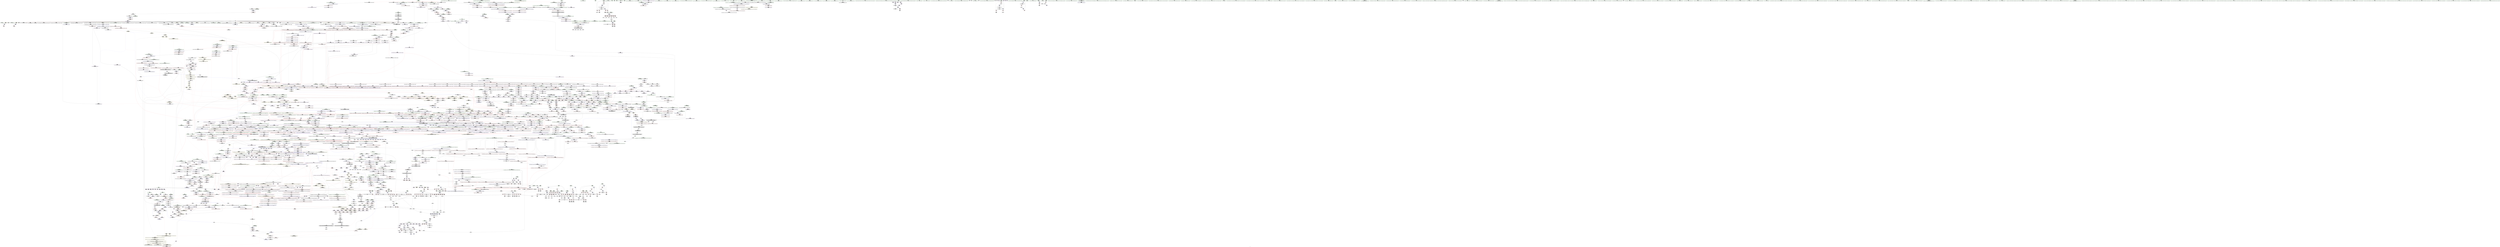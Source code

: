 digraph "SVFG" {
	label="SVFG";

	Node0x5584dc65bec0 [shape=record,color=grey,label="{NodeID: 0\nNullPtr|{|<s44>125}}"];
	Node0x5584dc65bec0 -> Node0x5584dcdca170[style=solid];
	Node0x5584dc65bec0 -> Node0x5584dcdca270[style=solid];
	Node0x5584dc65bec0 -> Node0x5584dcdca340[style=solid];
	Node0x5584dc65bec0 -> Node0x5584dcdca410[style=solid];
	Node0x5584dc65bec0 -> Node0x5584dcdca4e0[style=solid];
	Node0x5584dc65bec0 -> Node0x5584dcdca5b0[style=solid];
	Node0x5584dc65bec0 -> Node0x5584dcdca680[style=solid];
	Node0x5584dc65bec0 -> Node0x5584dcdca750[style=solid];
	Node0x5584dc65bec0 -> Node0x5584dcdca820[style=solid];
	Node0x5584dc65bec0 -> Node0x5584dcdca8f0[style=solid];
	Node0x5584dc65bec0 -> Node0x5584dcdca9c0[style=solid];
	Node0x5584dc65bec0 -> Node0x5584dcdcaa90[style=solid];
	Node0x5584dc65bec0 -> Node0x5584dcdcab60[style=solid];
	Node0x5584dc65bec0 -> Node0x5584dcdcac30[style=solid];
	Node0x5584dc65bec0 -> Node0x5584dcdcad00[style=solid];
	Node0x5584dc65bec0 -> Node0x5584dcdcadd0[style=solid];
	Node0x5584dc65bec0 -> Node0x5584dcdcaea0[style=solid];
	Node0x5584dc65bec0 -> Node0x5584dcdcaf70[style=solid];
	Node0x5584dc65bec0 -> Node0x5584dcdcb040[style=solid];
	Node0x5584dc65bec0 -> Node0x5584dcdcb110[style=solid];
	Node0x5584dc65bec0 -> Node0x5584dcdcb1e0[style=solid];
	Node0x5584dc65bec0 -> Node0x5584dcdcb2b0[style=solid];
	Node0x5584dc65bec0 -> Node0x5584dcdcb380[style=solid];
	Node0x5584dc65bec0 -> Node0x5584dcdcb450[style=solid];
	Node0x5584dc65bec0 -> Node0x5584dcdcb520[style=solid];
	Node0x5584dc65bec0 -> Node0x5584dcdcb5f0[style=solid];
	Node0x5584dc65bec0 -> Node0x5584dcdcb6c0[style=solid];
	Node0x5584dc65bec0 -> Node0x5584dcdcb790[style=solid];
	Node0x5584dc65bec0 -> Node0x5584dcdcb860[style=solid];
	Node0x5584dc65bec0 -> Node0x5584dcdcb930[style=solid];
	Node0x5584dc65bec0 -> Node0x5584dcddbf50[style=solid];
	Node0x5584dc65bec0 -> Node0x5584dcddc020[style=solid];
	Node0x5584dc65bec0 -> Node0x5584dcddc0f0[style=solid];
	Node0x5584dc65bec0 -> Node0x5584dcddc1c0[style=solid];
	Node0x5584dc65bec0 -> Node0x5584dcddc290[style=solid];
	Node0x5584dc65bec0 -> Node0x5584dcddc360[style=solid];
	Node0x5584dc65bec0 -> Node0x5584dce15be0[style=solid];
	Node0x5584dc65bec0 -> Node0x5584dcdec0d0[style=solid];
	Node0x5584dc65bec0 -> Node0x5584dcdec1a0[style=solid];
	Node0x5584dc65bec0 -> Node0x5584dcdec270[style=solid];
	Node0x5584dc65bec0 -> Node0x5584dcdede10[style=solid];
	Node0x5584dc65bec0 -> Node0x5584dc342f70[style=solid];
	Node0x5584dc65bec0 -> Node0x5584dce6b470[style=solid];
	Node0x5584dc65bec0 -> Node0x5584dce6c670[style=solid];
	Node0x5584dc65bec0:s44 -> Node0x5584dd00c510[style=solid,color=red];
	Node0x5584dce6dff0 [shape=record,color=grey,label="{NodeID: 2657\n2373 = cmp(2369, 2372, )\n}"];
	Node0x5584dcdec4e0 [shape=record,color=blue,label="{NodeID: 1550\n1105\<--1103\nthis.addr\<--this\n_ZNSt6vectorISt4pairIxiESaIS1_EE9push_backEOS1_\n}"];
	Node0x5584dcdec4e0 -> Node0x5584dce079a0[style=dashed];
	Node0x5584dcdcab60 [shape=record,color=black,label="{NodeID: 443\n1052\<--3\n\<--dummyVal\n_ZNSt6vectorISt4pairIxiESaIS1_EEC2Ev\n}"];
	Node0x5584dcdd9ed0 [shape=record,color=purple,label="{NodeID: 886\n2242\<--2182\ncoerce.dive18\<--ref.tmp16\n_ZSt11__push_heapIN9__gnu_cxx17__normal_iteratorIPSt4pairIxiESt6vectorIS3_SaIS3_EEEElS3_NS0_5__ops14_Iter_comp_valISt4lessIS3_EEEEvT_T0_SF_T1_RT2_\n}"];
	Node0x5584dcdd9ed0 -> Node0x5584dcdf35d0[style=solid];
	Node0x5584dce10150 [shape=record,color=red,label="{NodeID: 1329\n2344\<--2336\n\<--__x.addr\n_ZNKSt4lessISt4pairIxiEEclERKS1_S4_\n|{<s0>171}}"];
	Node0x5584dce10150:s0 -> Node0x5584dd010c50[style=solid,color=red];
	Node0x5584dcdc2ed0 [shape=record,color=green,label="{NodeID: 222\n1412\<--1413\n_ZNSt16allocator_traitsISaISt4pairIxiEEE7destroyIS1_EEvRS2_PT_\<--_ZNSt16allocator_traitsISaISt4pairIxiEEE7destroyIS1_EEvRS2_PT__field_insensitive\n}"];
	Node0x5584dd00f5b0 [shape=record,color=black,label="{NodeID: 3986\n1756 = PHI(1690, )\n0th arg _ZNKSt12_Vector_baseISt4pairIxiESaIS1_EE19_M_get_Tp_allocatorEv }"];
	Node0x5584dd00f5b0 -> Node0x5584dcdf0030[style=solid];
	Node0x5584dcf075a0 [shape=record,color=yellow,style=double,label="{NodeID: 2879\n603V_1 = ENCHI(MR_603V_0)\npts\{19150000 19170000 \}\nFun[_ZNKSt13move_iteratorIPSt4pairIxiEE4baseEv]}"];
	Node0x5584dcf075a0 -> Node0x5584dce0e1a0[style=dashed];
	Node0x5584dce2e9d0 [shape=record,color=blue,label="{NodeID: 1772\n2861\<--2859\nthis.addr\<--this\n_ZN9__gnu_cxx5__ops14_Iter_comp_valISt4lessISt4pairIxiEEEC2EONS0_15_Iter_comp_iterIS5_EE\n}"];
	Node0x5584dce2e9d0 -> Node0x5584dce13bd0[style=dashed];
	Node0x5584dcde6540 [shape=record,color=black,label="{NodeID: 665\n2818\<--2713\n\<--agg.tmp40\n_ZSt13__adjust_heapIN9__gnu_cxx17__normal_iteratorIPSt4pairIxiESt6vectorIS3_SaIS3_EEEElS3_NS0_5__ops15_Iter_comp_iterISt4lessIS3_EEEEvT_T0_SF_T1_T2_\n}"];
	Node0x5584dcde6540 -> Node0x5584dcdfdf40[style=solid];
	Node0x5584dcde6540 -> Node0x5584dcdfe010[style=solid];
	Node0x5584dcde6540 -> Node0x5584dcdfe0e0[style=solid];
	Node0x5584dce04dc0 [shape=record,color=red,label="{NodeID: 1108\n592\<--589\nthis1\<--this.addr\n_ZNSt14priority_queueISt4pairIxiESt6vectorIS1_SaIS1_EESt4lessIS1_EEC2IS4_vEEv\n}"];
	Node0x5584dce04dc0 -> Node0x5584dcde94f0[style=solid];
	Node0x5584dce04dc0 -> Node0x5584dcde95c0[style=solid];
	Node0x5584dcd5df70 [shape=record,color=green,label="{NodeID: 1\n7\<--1\n__dso_handle\<--dummyObj\nGlob }"];
	Node0x5584dce6e170 [shape=record,color=grey,label="{NodeID: 2658\n2365 = cmp(2361, 2364, )\n}"];
	Node0x5584dcdec5b0 [shape=record,color=blue,label="{NodeID: 1551\n1107\<--1104\n__x.addr\<--__x\n_ZNSt6vectorISt4pairIxiESaIS1_EE9push_backEOS1_\n}"];
	Node0x5584dcdec5b0 -> Node0x5584dce07a70[style=dashed];
	Node0x5584dcdcac30 [shape=record,color=black,label="{NodeID: 444\n1053\<--3\n\<--dummyVal\n_ZNSt6vectorISt4pairIxiESaIS1_EEC2Ev\n|{<s0>55}}"];
	Node0x5584dcdcac30:s0 -> Node0x5584dd023470[style=solid,color=red];
	Node0x5584dce1c6a0 [shape=record,color=yellow,style=double,label="{NodeID: 3101\n159V_1 = ENCHI(MR_159V_0)\npts\{278 2500000 11390000 21670000 26310000 26860000 \}\nFun[_ZNSt4pairIxiEC2IxiLb1EEEOT_OT0_]}"];
	Node0x5584dce1c6a0 -> Node0x5584dce05c60[style=dashed];
	Node0x5584dcdd9fa0 [shape=record,color=purple,label="{NodeID: 887\n2187\<--2186\n\<--\n_ZSt11__push_heapIN9__gnu_cxx17__normal_iteratorIPSt4pairIxiESt6vectorIS3_SaIS3_EEEElS3_NS0_5__ops14_Iter_comp_valISt4lessIS3_EEEEvT_T0_SF_T1_RT2_\n}"];
	Node0x5584dcdd9fa0 -> Node0x5584dcdf2ce0[style=solid];
	Node0x5584dce10220 [shape=record,color=red,label="{NodeID: 1330\n2345\<--2338\n\<--__y.addr\n_ZNKSt4lessISt4pairIxiEEclERKS1_S4_\n|{<s0>171}}"];
	Node0x5584dce10220:s0 -> Node0x5584dd010d60[style=solid,color=red];
	Node0x5584dcdc2fd0 [shape=record,color=green,label="{NodeID: 223\n1421\<--1422\n__cxa_end_catch\<--__cxa_end_catch_field_insensitive\n}"];
	Node0x5584dd00f6c0 [shape=record,color=black,label="{NodeID: 3987\n2158 = PHI(1181, 2822, )\n0th arg _ZSt11__push_heapIN9__gnu_cxx17__normal_iteratorIPSt4pairIxiESt6vectorIS3_SaIS3_EEEElS3_NS0_5__ops14_Iter_comp_valISt4lessIS3_EEEEvT_T0_SF_T1_RT2_ }"];
	Node0x5584dd00f6c0 -> Node0x5584dcdf2c10[style=solid];
	Node0x5584dce2eaa0 [shape=record,color=blue,label="{NodeID: 1773\n2863\<--2860\n__comp.addr\<--__comp\n_ZN9__gnu_cxx5__ops14_Iter_comp_valISt4lessISt4pairIxiEEEC2EONS0_15_Iter_comp_iterIS5_EE\n}"];
	Node0x5584dce2eaa0 -> Node0x5584dce13ca0[style=dashed];
	Node0x5584dcde6610 [shape=record,color=black,label="{NodeID: 666\n2823\<--2713\n\<--agg.tmp40\n_ZSt13__adjust_heapIN9__gnu_cxx17__normal_iteratorIPSt4pairIxiESt6vectorIS3_SaIS3_EEEElS3_NS0_5__ops15_Iter_comp_iterISt4lessIS3_EEEEvT_T0_SF_T1_T2_\n}"];
	Node0x5584dcde6610 -> Node0x5584dcdfe420[style=solid];
	Node0x5584dcde6610 -> Node0x5584dcdfe4f0[style=solid];
	Node0x5584dce04e90 [shape=record,color=red,label="{NodeID: 1109\n614\<--602\nthis1\<--this.addr\n_ZNSt14priority_queueISt4pairIxiESt6vectorIS1_SaIS1_EESt4lessIS1_EE4pushEOS1_\n}"];
	Node0x5584dce04e90 -> Node0x5584dcde99d0[style=solid];
	Node0x5584dce04e90 -> Node0x5584dcde9aa0[style=solid];
	Node0x5584dce04e90 -> Node0x5584dcde9b70[style=solid];
	Node0x5584dce04e90 -> Node0x5584dcde9c40[style=solid];
	Node0x5584dcd808a0 [shape=record,color=green,label="{NodeID: 2\n17\<--1\n.str\<--dummyObj\nGlob }"];
	Node0x5584dce6e2f0 [shape=record,color=grey,label="{NodeID: 2659\n462 = cmp(461, 463, )\n}"];
	Node0x5584dcdec680 [shape=record,color=blue,label="{NodeID: 1552\n1120\<--1119\n__t.addr\<--__t\n_ZSt4moveIRSt4pairIxiEEONSt16remove_referenceIT_E4typeEOS4_\n}"];
	Node0x5584dcdec680 -> Node0x5584dce07b40[style=dashed];
	Node0x5584dcdcad00 [shape=record,color=black,label="{NodeID: 445\n1394\<--3\n\<--dummyVal\n_ZNSt6vectorISt4pairIxiESaIS1_EE17_M_realloc_insertIJS1_EEEvN9__gnu_cxx17__normal_iteratorIPS1_S3_EEDpOT_\n}"];
	Node0x5584dce1c870 [shape=record,color=yellow,style=double,label="{NodeID: 3102\n161V_1 = ENCHI(MR_161V_0)\npts\{252 254 280 2500001 11390001 21670001 26310001 26860001 \}\nFun[_ZNSt4pairIxiEC2IxiLb1EEEOT_OT0_]}"];
	Node0x5584dce1c870 -> Node0x5584dce05d30[style=dashed];
	Node0x5584dcdda070 [shape=record,color=purple,label="{NodeID: 888\n2189\<--2186\n\<--\n_ZSt11__push_heapIN9__gnu_cxx17__normal_iteratorIPSt4pairIxiESt6vectorIS3_SaIS3_EEEElS3_NS0_5__ops14_Iter_comp_valISt4lessIS3_EEEEvT_T0_SF_T1_RT2_\n}"];
	Node0x5584dcdda070 -> Node0x5584dcdf2db0[style=solid];
	Node0x5584dce102f0 [shape=record,color=red,label="{NodeID: 1331\n2359\<--2353\n\<--__x.addr\n_ZStltIxiEbRKSt4pairIT_T0_ES5_\n}"];
	Node0x5584dce102f0 -> Node0x5584dcdda890[style=solid];
	Node0x5584dcdc30d0 [shape=record,color=green,label="{NodeID: 224\n1434\<--1435\n__cxa_rethrow\<--__cxa_rethrow_field_insensitive\n}"];
	Node0x5584dd00f810 [shape=record,color=black,label="{NodeID: 3988\n2159 = PHI(1175, 2815, )\n1st arg _ZSt11__push_heapIN9__gnu_cxx17__normal_iteratorIPSt4pairIxiESt6vectorIS3_SaIS3_EEEElS3_NS0_5__ops14_Iter_comp_valISt4lessIS3_EEEEvT_T0_SF_T1_RT2_ }"];
	Node0x5584dd00f810 -> Node0x5584dcdf2e80[style=solid];
	Node0x5584dcde66e0 [shape=record,color=black,label="{NodeID: 667\n2819\<--2817\n\<--call41\n_ZSt13__adjust_heapIN9__gnu_cxx17__normal_iteratorIPSt4pairIxiESt6vectorIS3_SaIS3_EEEElS3_NS0_5__ops15_Iter_comp_iterISt4lessIS3_EEEEvT_T0_SF_T1_T2_\n}"];
	Node0x5584dcde66e0 -> Node0x5584dcdfe1b0[style=solid];
	Node0x5584dcde66e0 -> Node0x5584dcdfe280[style=solid];
	Node0x5584dcde66e0 -> Node0x5584dcdfe350[style=solid];
	Node0x5584dce04f60 [shape=record,color=red,label="{NodeID: 1110\n616\<--604\n\<--__x.addr\n_ZNSt14priority_queueISt4pairIxiESt6vectorIS1_SaIS1_EESt4lessIS1_EE4pushEOS1_\n|{<s0>20}}"];
	Node0x5584dce04f60:s0 -> Node0x5584dd00ae20[style=solid,color=red];
	Node0x5584dcd80930 [shape=record,color=green,label="{NodeID: 3\n19\<--1\n.str.1\<--dummyObj\nGlob }"];
	Node0x5584dce6e470 [shape=record,color=grey,label="{NodeID: 2660\n447 = cmp(445, 446, )\n}"];
	Node0x5584dcdec750 [shape=record,color=blue,label="{NodeID: 1553\n1146\<--1126\ncoerce.dive\<--__first.coerce\n_ZSt9push_heapIN9__gnu_cxx17__normal_iteratorIPSt4pairIxiESt6vectorIS3_SaIS3_EEEESt4lessIS3_EEvT_SB_T0_\n|{|<s1>68}}"];
	Node0x5584dcdec750 -> Node0x5584dce14250[style=dashed];
	Node0x5584dcdec750:s1 -> Node0x5584dce1b900[style=dashed,color=red];
	Node0x5584dcdcadd0 [shape=record,color=black,label="{NodeID: 446\n1395\<--3\n\<--dummyVal\n_ZNSt6vectorISt4pairIxiESaIS1_EE17_M_realloc_insertIJS1_EEEvN9__gnu_cxx17__normal_iteratorIPS1_S3_EEDpOT_\n}"];
	Node0x5584dcdcadd0 -> Node0x5584dcdee150[style=solid];
	Node0x5584dcdda140 [shape=record,color=purple,label="{NodeID: 889\n2257\<--2256\n_M_current\<--this1\n_ZN9__gnu_cxx17__normal_iteratorIPSt4pairIxiESt6vectorIS2_SaIS2_EEEC2ERKS3_\n}"];
	Node0x5584dcdda140 -> Node0x5584dcdf3840[style=solid];
	Node0x5584dce103c0 [shape=record,color=red,label="{NodeID: 1332\n2370\<--2353\n\<--__x.addr\n_ZStltIxiEbRKSt4pairIT_T0_ES5_\n}"];
	Node0x5584dce103c0 -> Node0x5584dcddab00[style=solid];
	Node0x5584dcdc31d0 [shape=record,color=green,label="{NodeID: 225\n1499\<--1500\nthis.addr\<--this.addr_field_insensitive\n_ZN9__gnu_cxx13new_allocatorISt4pairIxiEE9constructIS2_JS2_EEEvPT_DpOT0_\n}"];
	Node0x5584dcdc31d0 -> Node0x5584dce0a580[style=solid];
	Node0x5584dcdc31d0 -> Node0x5584dcdee700[style=solid];
	Node0x5584dd00f990 [shape=record,color=black,label="{NodeID: 3989\n2160 = PHI(387, 2816, )\n2nd arg _ZSt11__push_heapIN9__gnu_cxx17__normal_iteratorIPSt4pairIxiESt6vectorIS3_SaIS3_EEEElS3_NS0_5__ops14_Iter_comp_valISt4lessIS3_EEEEvT_T0_SF_T1_RT2_ }"];
	Node0x5584dd00f990 -> Node0x5584dcdf2f50[style=solid];
	Node0x5584dcde67b0 [shape=record,color=black,label="{NodeID: 668\n2830\<--2849\n_ZN9__gnu_cxx5__ops15_Iter_comp_iterISt4lessISt4pairIxiEEEclINS_17__normal_iteratorIPS4_St6vectorIS4_SaIS4_EEEESD_EEbT_T0__ret\<--call4\n_ZN9__gnu_cxx5__ops15_Iter_comp_iterISt4lessISt4pairIxiEEEclINS_17__normal_iteratorIPS4_St6vectorIS4_SaIS4_EEEESD_EEbT_T0_\n|{<s0>207}}"];
	Node0x5584dcde67b0:s0 -> Node0x5584dd007dc0[style=solid,color=blue];
	Node0x5584dce05030 [shape=record,color=red,label="{NodeID: 1111\n637\<--636\n\<--coerce.dive9\n_ZNSt14priority_queueISt4pairIxiESt6vectorIS1_SaIS1_EESt4lessIS1_EE4pushEOS1_\n|{<s0>24}}"];
	Node0x5584dce05030:s0 -> Node0x5584dd00e4b0[style=solid,color=red];
	Node0x5584dcd80ff0 [shape=record,color=green,label="{NodeID: 4\n21\<--1\n.str.2\<--dummyObj\nGlob }"];
	Node0x5584dce6e5f0 [shape=record,color=grey,label="{NodeID: 2661\n1734 = cmp(1731, 1733, )\n}"];
	Node0x5584dcdec820 [shape=record,color=blue,label="{NodeID: 1554\n1148\<--1127\ncoerce.dive1\<--__last.coerce\n_ZSt9push_heapIN9__gnu_cxx17__normal_iteratorIPSt4pairIxiESt6vectorIS3_SaIS3_EEEESt4lessIS3_EEvT_SB_T0_\n|{<s0>63|<s1>68}}"];
	Node0x5584dcdec820:s0 -> Node0x5584dce265c0[style=dashed,color=red];
	Node0x5584dcdec820:s1 -> Node0x5584dce1b900[style=dashed,color=red];
	Node0x5584dcdcaea0 [shape=record,color=black,label="{NodeID: 447\n1397\<--3\n\<--dummyVal\n_ZNSt6vectorISt4pairIxiESaIS1_EE17_M_realloc_insertIJS1_EEEvN9__gnu_cxx17__normal_iteratorIPS1_S3_EEDpOT_\n}"];
	Node0x5584dcdcaea0 -> Node0x5584dcdee220[style=solid];
	Node0x5584dcdda210 [shape=record,color=purple,label="{NodeID: 890\n2272\<--2266\ncoerce.dive\<--__it\n_ZN9__gnu_cxx5__ops14_Iter_comp_valISt4lessISt4pairIxiEEEclINS_17__normal_iteratorIPS4_St6vectorIS4_SaIS4_EEEES4_EEbT_RT0_\n}"];
	Node0x5584dcdda210 -> Node0x5584dce2aa20[style=solid];
	Node0x5584dce10490 [shape=record,color=red,label="{NodeID: 1333\n2375\<--2353\n\<--__x.addr\n_ZStltIxiEbRKSt4pairIT_T0_ES5_\n}"];
	Node0x5584dce10490 -> Node0x5584dcddabd0[style=solid];
	Node0x5584dcdc32a0 [shape=record,color=green,label="{NodeID: 226\n1501\<--1502\n__p.addr\<--__p.addr_field_insensitive\n_ZN9__gnu_cxx13new_allocatorISt4pairIxiEE9constructIS2_JS2_EEEvPT_DpOT0_\n}"];
	Node0x5584dcdc32a0 -> Node0x5584dce0a650[style=solid];
	Node0x5584dcdc32a0 -> Node0x5584dcdee7d0[style=solid];
	Node0x5584dd00fb10 [shape=record,color=black,label="{NodeID: 3990\n2161 = PHI(1184, 2825, )\n3rd arg _ZSt11__push_heapIN9__gnu_cxx17__normal_iteratorIPSt4pairIxiESt6vectorIS3_SaIS3_EEEElS3_NS0_5__ops14_Iter_comp_valISt4lessIS3_EEEEvT_T0_SF_T1_RT2_ }"];
	Node0x5584dd00fb10 -> Node0x5584dcdf2ce0[style=solid];
	Node0x5584dcde6880 [shape=record,color=black,label="{NodeID: 669\n2851\<--2856\n_ZSt4moveIRN9__gnu_cxx5__ops15_Iter_comp_iterISt4lessISt4pairIxiEEEEEONSt16remove_referenceIT_E4typeEOSA__ret\<--\n_ZSt4moveIRN9__gnu_cxx5__ops15_Iter_comp_iterISt4lessISt4pairIxiEEEEEONSt16remove_referenceIT_E4typeEOSA_\n|{<s0>220}}"];
	Node0x5584dcde6880:s0 -> Node0x5584dd008b90[style=solid,color=blue];
	Node0x5584dce05100 [shape=record,color=red,label="{NodeID: 1112\n639\<--638\n\<--coerce.dive10\n_ZNSt14priority_queueISt4pairIxiESt6vectorIS1_SaIS1_EESt4lessIS1_EE4pushEOS1_\n|{<s0>24}}"];
	Node0x5584dce05100:s0 -> Node0x5584dd00e5c0[style=solid,color=red];
	Node0x5584dcd81080 [shape=record,color=green,label="{NodeID: 5\n23\<--1\n.str.3\<--dummyObj\nGlob }"];
	Node0x5584dce6e770 [shape=record,color=grey,label="{NodeID: 2662\n90 = cmp(89, 91, )\n}"];
	Node0x5584dcdec8f0 [shape=record,color=blue,label="{NodeID: 1555\n1159\<--1156\ncoerce.dive3\<--call2\n_ZSt9push_heapIN9__gnu_cxx17__normal_iteratorIPSt4pairIxiESt6vectorIS3_SaIS3_EEEESt4lessIS3_EEvT_SB_T0_\n|{<s0>64}}"];
	Node0x5584dcdec8f0:s0 -> Node0x5584dc349390[style=dashed,color=red];
	Node0x5584dcdcaf70 [shape=record,color=black,label="{NodeID: 448\n1415\<--3\n\<--dummyVal\n_ZNSt6vectorISt4pairIxiESaIS1_EE17_M_realloc_insertIJS1_EEEvN9__gnu_cxx17__normal_iteratorIPS1_S3_EEDpOT_\n}"];
	Node0x5584dce1cc90 [shape=record,color=yellow,style=double,label="{NodeID: 3105\n105V_1 = ENCHI(MR_105V_0)\npts\{2480000 2480001 2480002 \}\nFun[_ZNSt6vectorISt4pairIxiESaIS1_EEC2Ev]|{<s0>54}}"];
	Node0x5584dce1cc90:s0 -> Node0x5584dcf03e20[style=dashed,color=red];
	Node0x5584dcdda2e0 [shape=record,color=purple,label="{NodeID: 891\n2277\<--2276\n_M_comp\<--this1\n_ZN9__gnu_cxx5__ops14_Iter_comp_valISt4lessISt4pairIxiEEEclINS_17__normal_iteratorIPS4_St6vectorIS4_SaIS4_EEEES4_EEbT_RT0_\n|{<s0>167}}"];
	Node0x5584dcdda2e0:s0 -> Node0x5584dd00e9f0[style=solid,color=red];
	Node0x5584dce10560 [shape=record,color=red,label="{NodeID: 1334\n2362\<--2355\n\<--__y.addr\n_ZStltIxiEbRKSt4pairIT_T0_ES5_\n}"];
	Node0x5584dce10560 -> Node0x5584dcdda960[style=solid];
	Node0x5584dcdc3370 [shape=record,color=green,label="{NodeID: 227\n1503\<--1504\n__args.addr\<--__args.addr_field_insensitive\n_ZN9__gnu_cxx13new_allocatorISt4pairIxiEE9constructIS2_JS2_EEEvPT_DpOT0_\n}"];
	Node0x5584dcdc3370 -> Node0x5584dce0a720[style=solid];
	Node0x5584dcdc3370 -> Node0x5584dcdee8a0[style=solid];
	Node0x5584dd00fc90 [shape=record,color=black,label="{NodeID: 3991\n2162 = PHI(1186, 2827, )\n4th arg _ZSt11__push_heapIN9__gnu_cxx17__normal_iteratorIPSt4pairIxiESt6vectorIS3_SaIS3_EEEElS3_NS0_5__ops14_Iter_comp_valISt4lessIS3_EEEEvT_T0_SF_T1_RT2_ }"];
	Node0x5584dd00fc90 -> Node0x5584dcdf2db0[style=solid];
	Node0x5584dcde6950 [shape=record,color=purple,label="{NodeID: 670\n38\<--4\n\<--_ZStL8__ioinit\n__cxx_global_var_init\n}"];
	Node0x5584dce051d0 [shape=record,color=red,label="{NodeID: 1113\n657\<--648\nthis1\<--this.addr\n_ZNSt4pairIxiEC2IiiLb1EEEOT_OT0_\n}"];
	Node0x5584dce051d0 -> Node0x5584dcdde340[style=solid];
	Node0x5584dce051d0 -> Node0x5584dcde9d10[style=solid];
	Node0x5584dce051d0 -> Node0x5584dcde9de0[style=solid];
	Node0x5584dcd81110 [shape=record,color=green,label="{NodeID: 6\n25\<--1\n.str.4\<--dummyObj\nGlob }"];
	Node0x5584dce6e8f0 [shape=record,color=grey,label="{NodeID: 2663\n495 = cmp(492, 494, )\n}"];
	Node0x5584dcdec9c0 [shape=record,color=blue, style = dotted,label="{NodeID: 1556\n2889\<--2891\noffset_0\<--dummyVal\n_ZSt9push_heapIN9__gnu_cxx17__normal_iteratorIPSt4pairIxiESt6vectorIS3_SaIS3_EEEESt4lessIS3_EEvT_SB_T0_\n}"];
	Node0x5584dcdec9c0 -> Node0x5584dce14320[style=dashed];
	Node0x5584dcdcb040 [shape=record,color=black,label="{NodeID: 449\n1416\<--3\n\<--dummyVal\n_ZNSt6vectorISt4pairIxiESaIS1_EE17_M_realloc_insertIJS1_EEEvN9__gnu_cxx17__normal_iteratorIPS1_S3_EEDpOT_\n}"];
	Node0x5584dcdcb040 -> Node0x5584dcdee2f0[style=solid];
	Node0x5584dcdda3b0 [shape=record,color=purple,label="{NodeID: 892\n2304\<--2287\ncoerce.dive\<--retval\n_ZNK9__gnu_cxx17__normal_iteratorIPSt4pairIxiESt6vectorIS2_SaIS2_EEEplEl\n}"];
	Node0x5584dcdda3b0 -> Node0x5584dce0fba0[style=solid];
	Node0x5584dce10630 [shape=record,color=red,label="{NodeID: 1335\n2367\<--2355\n\<--__y.addr\n_ZStltIxiEbRKSt4pairIT_T0_ES5_\n}"];
	Node0x5584dce10630 -> Node0x5584dcddaa30[style=solid];
	Node0x5584dcdcb9e0 [shape=record,color=green,label="{NodeID: 228\n1522\<--1523\nthis.addr\<--this.addr_field_insensitive\n_ZNKSt6vectorISt4pairIxiESaIS1_EE12_M_check_lenEmPKc\n}"];
	Node0x5584dcdcb9e0 -> Node0x5584dce0a7f0[style=solid];
	Node0x5584dcdcb9e0 -> Node0x5584dcdeebe0[style=solid];
	Node0x5584dd00fe10 [shape=record,color=black,label="{NodeID: 3992\n2163 = PHI(1134, 2709, )\n5th arg _ZSt11__push_heapIN9__gnu_cxx17__normal_iteratorIPSt4pairIxiESt6vectorIS3_SaIS3_EEEElS3_NS0_5__ops14_Iter_comp_valISt4lessIS3_EEEEvT_T0_SF_T1_RT2_ }"];
	Node0x5584dd00fe10 -> Node0x5584dcdf3020[style=solid];
	Node0x5584dcde6a20 [shape=record,color=purple,label="{NodeID: 671\n144\<--8\narrayidx\<--grid\n_Z7gettimeiiix\n}"];
	Node0x5584dce052a0 [shape=record,color=red,label="{NodeID: 1114\n660\<--650\n\<--__x.addr\n_ZNSt4pairIxiEC2IiiLb1EEEOT_OT0_\n|{<s0>25}}"];
	Node0x5584dce052a0:s0 -> Node0x5584dd00e6d0[style=solid,color=red];
	Node0x5584dcd811d0 [shape=record,color=green,label="{NodeID: 7\n28\<--1\n\<--dummyObj\nCan only get source location for instruction, argument, global var or function.}"];
	Node0x5584dce6ea70 [shape=record,color=grey,label="{NodeID: 2664\n490 = cmp(487, 489, )\n}"];
	Node0x5584dcdeca90 [shape=record,color=blue, style = dotted,label="{NodeID: 1557\n2892\<--2894\noffset_1\<--dummyVal\n_ZSt9push_heapIN9__gnu_cxx17__normal_iteratorIPSt4pairIxiESt6vectorIS3_SaIS3_EEEESt4lessIS3_EEvT_SB_T0_\n}"];
	Node0x5584dcdeca90 -> Node0x5584dce143f0[style=dashed];
	Node0x5584dcdcb110 [shape=record,color=black,label="{NodeID: 450\n1418\<--3\n\<--dummyVal\n_ZNSt6vectorISt4pairIxiESaIS1_EE17_M_realloc_insertIJS1_EEEvN9__gnu_cxx17__normal_iteratorIPS1_S3_EEDpOT_\n}"];
	Node0x5584dcdcb110 -> Node0x5584dcdee3c0[style=solid];
	Node0x5584dcee0220 [shape=record,color=yellow,style=double,label="{NodeID: 3107\n440V_1 = ENCHI(MR_440V_0)\npts\{11940000 \}\nFun[_ZNSt6vectorISt4pairIxiESaIS1_EE5beginEv]|{<s0>72}}"];
	Node0x5584dcee0220:s0 -> Node0x5584dcdf3840[style=dashed,color=red];
	Node0x5584dcdda480 [shape=record,color=purple,label="{NodeID: 893\n2298\<--2297\n_M_current\<--this1\n_ZNK9__gnu_cxx17__normal_iteratorIPSt4pairIxiESt6vectorIS2_SaIS2_EEEplEl\n}"];
	Node0x5584dcdda480 -> Node0x5584dce0fad0[style=solid];
	Node0x5584dce10700 [shape=record,color=red,label="{NodeID: 1336\n2378\<--2355\n\<--__y.addr\n_ZStltIxiEbRKSt4pairIT_T0_ES5_\n}"];
	Node0x5584dce10700 -> Node0x5584dcddaca0[style=solid];
	Node0x5584dcdcba70 [shape=record,color=green,label="{NodeID: 229\n1524\<--1525\n__n.addr\<--__n.addr_field_insensitive\n_ZNKSt6vectorISt4pairIxiESaIS1_EE12_M_check_lenEmPKc\n|{|<s2>111}}"];
	Node0x5584dcdcba70 -> Node0x5584dce0a8c0[style=solid];
	Node0x5584dcdcba70 -> Node0x5584dcdeecb0[style=solid];
	Node0x5584dcdcba70:s2 -> Node0x5584dd00e070[style=solid,color=red];
	Node0x5584dd00ff90 [shape=record,color=black,label="{NodeID: 3993\n934 = PHI(927, )\n0th arg _ZNSt12_Destroy_auxILb1EE9__destroyIPSt4pairIxiEEEvT_S5_ }"];
	Node0x5584dd00ff90 -> Node0x5584dce1a390[style=solid];
	Node0x5584dcde6af0 [shape=record,color=purple,label="{NodeID: 672\n147\<--8\narrayidx20\<--grid\n_Z7gettimeiiix\n}"];
	Node0x5584dce05370 [shape=record,color=red,label="{NodeID: 1115\n668\<--652\n\<--__y.addr\n_ZNSt4pairIxiEC2IiiLb1EEEOT_OT0_\n|{<s0>26}}"];
	Node0x5584dce05370:s0 -> Node0x5584dd00e6d0[style=solid,color=red];
	Node0x5584dcd81290 [shape=record,color=green,label="{NodeID: 8\n91\<--1\n\<--dummyObj\nCan only get source location for instruction, argument, global var or function.}"];
	Node0x5584dce6ebf0 [shape=record,color=grey,label="{NodeID: 2665\n485 = cmp(484, 91, )\n}"];
	Node0x5584dcdecb60 [shape=record,color=blue, style = dotted,label="{NodeID: 1558\n2895\<--2897\noffset_2\<--dummyVal\n_ZSt9push_heapIN9__gnu_cxx17__normal_iteratorIPSt4pairIxiESt6vectorIS3_SaIS3_EEEESt4lessIS3_EEvT_SB_T0_\n}"];
	Node0x5584dcdecb60 -> Node0x5584dce144c0[style=dashed];
	Node0x5584dcdcb1e0 [shape=record,color=black,label="{NodeID: 451\n1486\<--3\nlpad.val\<--dummyVal\n_ZNSt6vectorISt4pairIxiESaIS1_EE17_M_realloc_insertIJS1_EEEvN9__gnu_cxx17__normal_iteratorIPS1_S3_EEDpOT_\n}"];
	Node0x5584dcee0300 [shape=record,color=yellow,style=double,label="{NodeID: 3108\n117V_1 = ENCHI(MR_117V_0)\npts\{2480000 2480001 \}\nFun[_ZNSt6vectorISt4pairIxiESaIS1_EE5beginEv]|{<s0>72}}"];
	Node0x5584dcee0300:s0 -> Node0x5584dcf0fdb0[style=dashed,color=red];
	Node0x5584dcdda550 [shape=record,color=purple,label="{NodeID: 894\n2321\<--2316\nfirst2\<--this1\n_ZNSt4pairIxiEaSEOS0_\n}"];
	Node0x5584dcdda550 -> Node0x5584dce2b020[style=solid];
	Node0x5584dce107d0 [shape=record,color=red,label="{NodeID: 1337\n2361\<--2360\n\<--first\n_ZStltIxiEbRKSt4pairIT_T0_ES5_\n}"];
	Node0x5584dce107d0 -> Node0x5584dce6e170[style=solid];
	Node0x5584dcdcbb40 [shape=record,color=green,label="{NodeID: 230\n1526\<--1527\n__s.addr\<--__s.addr_field_insensitive\n_ZNKSt6vectorISt4pairIxiESaIS1_EE12_M_check_lenEmPKc\n}"];
	Node0x5584dcdcbb40 -> Node0x5584dce0a990[style=solid];
	Node0x5584dcdcbb40 -> Node0x5584dcdeed80[style=solid];
	Node0x5584dd0100a0 [shape=record,color=black,label="{NodeID: 3994\n935 = PHI(928, )\n1st arg _ZNSt12_Destroy_auxILb1EE9__destroyIPSt4pairIxiEEEvT_S5_ }"];
	Node0x5584dd0100a0 -> Node0x5584dce1a460[style=solid];
	Node0x5584dcf07dc0 [shape=record,color=yellow,style=double,label="{NodeID: 2887\n329V_1 = ENCHI(MR_329V_0)\npts\{2437 2458 \}\nFun[_ZN9__gnu_cxx17__normal_iteratorIPKSt4pairIxiESt6vectorIS2_SaIS2_EEEC2ERKS4_]}"];
	Node0x5584dcf07dc0 -> Node0x5584dce11810[style=dashed];
	Node0x5584dcde6bc0 [shape=record,color=purple,label="{NodeID: 673\n148\<--8\narrayidx21\<--grid\n_Z7gettimeiiix\n}"];
	Node0x5584dcde6bc0 -> Node0x5584dce00f30[style=solid];
	Node0x5584dce05440 [shape=record,color=red,label="{NodeID: 1116\n664\<--661\n\<--call\n_ZNSt4pairIxiEC2IiiLb1EEEOT_OT0_\n}"];
	Node0x5584dce05440 -> Node0x5584dcdde410[style=solid];
	Node0x5584dcd81350 [shape=record,color=green,label="{NodeID: 9\n95\<--1\n\<--dummyObj\nCan only get source location for instruction, argument, global var or function.}"];
	Node0x5584dce6ed70 [shape=record,color=grey,label="{NodeID: 2666\n482 = cmp(481, 91, )\n}"];
	Node0x5584dcdecc30 [shape=record,color=blue, style = dotted,label="{NodeID: 1559\n2898\<--2900\noffset_0\<--dummyVal\n_ZSt9push_heapIN9__gnu_cxx17__normal_iteratorIPSt4pairIxiESt6vectorIS3_SaIS3_EEEESt4lessIS3_EEvT_SB_T0_\n}"];
	Node0x5584dcdecc30 -> Node0x5584dce07c10[style=dashed];
	Node0x5584dcdcb2b0 [shape=record,color=black,label="{NodeID: 452\n1487\<--3\nlpad.val43\<--dummyVal\n_ZNSt6vectorISt4pairIxiESaIS1_EE17_M_realloc_insertIJS1_EEEvN9__gnu_cxx17__normal_iteratorIPS1_S3_EEDpOT_\n}"];
	Node0x5584dcdda620 [shape=record,color=purple,label="{NodeID: 895\n2327\<--2316\nsecond4\<--this1\n_ZNSt4pairIxiEaSEOS0_\n}"];
	Node0x5584dcdda620 -> Node0x5584dce2b0f0[style=solid];
	Node0x5584dce108a0 [shape=record,color=red,label="{NodeID: 1338\n2364\<--2363\n\<--first1\n_ZStltIxiEbRKSt4pairIT_T0_ES5_\n}"];
	Node0x5584dce108a0 -> Node0x5584dce6e170[style=solid];
	Node0x5584dcdcbc10 [shape=record,color=green,label="{NodeID: 231\n1528\<--1529\n__len\<--__len_field_insensitive\n_ZNKSt6vectorISt4pairIxiESaIS1_EE12_M_check_lenEmPKc\n}"];
	Node0x5584dcdcbc10 -> Node0x5584dce0aa60[style=solid];
	Node0x5584dcdcbc10 -> Node0x5584dce0ab30[style=solid];
	Node0x5584dcdcbc10 -> Node0x5584dce0ac00[style=solid];
	Node0x5584dcdcbc10 -> Node0x5584dcdeef20[style=solid];
	Node0x5584dd0101b0 [shape=record,color=black,label="{NodeID: 3995\n1496 = PHI(1292, )\n0th arg _ZN9__gnu_cxx13new_allocatorISt4pairIxiEE9constructIS2_JS2_EEEvPT_DpOT0_ }"];
	Node0x5584dd0101b0 -> Node0x5584dcdee700[style=solid];
	Node0x5584dcde6c90 [shape=record,color=purple,label="{NodeID: 674\n153\<--8\narrayidx23\<--grid\n_Z7gettimeiiix\n}"];
	Node0x5584dce05510 [shape=record,color=red,label="{NodeID: 1117\n670\<--669\n\<--call2\n_ZNSt4pairIxiEC2IiiLb1EEEOT_OT0_\n}"];
	Node0x5584dce05510 -> Node0x5584dce18e70[style=solid];
	Node0x5584dcd81410 [shape=record,color=green,label="{NodeID: 10\n97\<--1\n\<--dummyObj\nCan only get source location for instruction, argument, global var or function.}"];
	Node0x5584dce6eef0 [shape=record,color=grey,label="{NodeID: 2667\n111 = cmp(110, 97, )\n}"];
	Node0x5584dcdecd00 [shape=record,color=blue, style = dotted,label="{NodeID: 1560\n2901\<--2903\noffset_0\<--dummyVal\n_ZSt9push_heapIN9__gnu_cxx17__normal_iteratorIPSt4pairIxiESt6vectorIS3_SaIS3_EEEESt4lessIS3_EEvT_SB_T0_\n}"];
	Node0x5584dcdecd00 -> Node0x5584dce07ce0[style=dashed];
	Node0x5584dcdcb380 [shape=record,color=black,label="{NodeID: 453\n1489\<--3\n\<--dummyVal\n_ZNSt6vectorISt4pairIxiESaIS1_EE17_M_realloc_insertIJS1_EEEvN9__gnu_cxx17__normal_iteratorIPS1_S3_EEDpOT_\n}"];
	Node0x5584dcdda6f0 [shape=record,color=purple,label="{NodeID: 896\n2318\<--2317\nfirst\<--\n_ZNSt4pairIxiEaSEOS0_\n|{<s0>169}}"];
	Node0x5584dcdda6f0:s0 -> Node0x5584dd00bbd0[style=solid,color=red];
	Node0x5584dce10970 [shape=record,color=red,label="{NodeID: 1339\n2369\<--2368\n\<--first2\n_ZStltIxiEbRKSt4pairIT_T0_ES5_\n}"];
	Node0x5584dce10970 -> Node0x5584dce6dff0[style=solid];
	Node0x5584dcdcbce0 [shape=record,color=green,label="{NodeID: 232\n1530\<--1531\nref.tmp\<--ref.tmp_field_insensitive\n_ZNKSt6vectorISt4pairIxiESaIS1_EE12_M_check_lenEmPKc\n|{|<s1>111}}"];
	Node0x5584dcdcbce0 -> Node0x5584dcdeee50[style=solid];
	Node0x5584dcdcbce0:s1 -> Node0x5584dd00df60[style=solid,color=red];
	Node0x5584dd0102c0 [shape=record,color=black,label="{NodeID: 3996\n1497 = PHI(1293, )\n1st arg _ZN9__gnu_cxx13new_allocatorISt4pairIxiEE9constructIS2_JS2_EEEvPT_DpOT0_ }"];
	Node0x5584dd0102c0 -> Node0x5584dcdee7d0[style=solid];
	Node0x5584dcde6d60 [shape=record,color=purple,label="{NodeID: 675\n156\<--8\narrayidx25\<--grid\n_Z7gettimeiiix\n}"];
	Node0x5584dce055e0 [shape=record,color=red,label="{NodeID: 1118\n682\<--679\nthis1\<--this.addr\n_ZNKSt14priority_queueISt4pairIxiESt6vectorIS1_SaIS1_EESt4lessIS1_EE5emptyEv\n}"];
	Node0x5584dce055e0 -> Node0x5584dcde9eb0[style=solid];
	Node0x5584dcd81510 [shape=record,color=green,label="{NodeID: 11\n115\<--1\n\<--dummyObj\nCan only get source location for instruction, argument, global var or function.}"];
	Node0x5584dce6f070 [shape=record,color=grey,label="{NodeID: 2668\n107 = cmp(106, 95, )\n}"];
	Node0x5584dcdecdd0 [shape=record,color=blue, style = dotted,label="{NodeID: 1561\n2904\<--2906\noffset_1\<--dummyVal\n_ZSt9push_heapIN9__gnu_cxx17__normal_iteratorIPSt4pairIxiESt6vectorIS3_SaIS3_EEEESt4lessIS3_EEvT_SB_T0_\n}"];
	Node0x5584dcdecdd0 -> Node0x5584dce07db0[style=dashed];
	Node0x5584dcdcb450 [shape=record,color=black,label="{NodeID: 454\n1490\<--3\n\<--dummyVal\n_ZNSt6vectorISt4pairIxiESaIS1_EE17_M_realloc_insertIJS1_EEEvN9__gnu_cxx17__normal_iteratorIPS1_S3_EEDpOT_\n|{<s0>103}}"];
	Node0x5584dcdcb450:s0 -> Node0x5584dd023470[style=solid,color=red];
	Node0x5584dcdda7c0 [shape=record,color=purple,label="{NodeID: 897\n2324\<--2323\nsecond\<--\n_ZNSt4pairIxiEaSEOS0_\n|{<s0>170}}"];
	Node0x5584dcdda7c0:s0 -> Node0x5584dd00e6d0[style=solid,color=red];
	Node0x5584dce10a40 [shape=record,color=red,label="{NodeID: 1340\n2372\<--2371\n\<--first3\n_ZStltIxiEbRKSt4pairIT_T0_ES5_\n}"];
	Node0x5584dce10a40 -> Node0x5584dce6dff0[style=solid];
	Node0x5584dcdcbdb0 [shape=record,color=green,label="{NodeID: 233\n1537\<--1538\n_ZNKSt6vectorISt4pairIxiESaIS1_EE8max_sizeEv\<--_ZNKSt6vectorISt4pairIxiESaIS1_EE8max_sizeEv_field_insensitive\n}"];
	Node0x5584dd010400 [shape=record,color=black,label="{NodeID: 3997\n1498 = PHI(1295, )\n2nd arg _ZN9__gnu_cxx13new_allocatorISt4pairIxiEE9constructIS2_JS2_EEEvPT_DpOT0_ }"];
	Node0x5584dd010400 -> Node0x5584dcdee8a0[style=solid];
	Node0x5584dcde6e30 [shape=record,color=purple,label="{NodeID: 676\n157\<--8\narrayidx26\<--grid\n_Z7gettimeiiix\n}"];
	Node0x5584dcde6e30 -> Node0x5584dce01000[style=solid];
	Node0x5584dce056b0 [shape=record,color=red,label="{NodeID: 1119\n693\<--690\nthis1\<--this.addr\n_ZNKSt14priority_queueISt4pairIxiESt6vectorIS1_SaIS1_EESt4lessIS1_EE3topEv\n}"];
	Node0x5584dce056b0 -> Node0x5584dcde9f80[style=solid];
	Node0x5584dcd81610 [shape=record,color=green,label="{NodeID: 12\n123\<--1\n\<--dummyObj\nCan only get source location for instruction, argument, global var or function.}"];
	Node0x5584dce6f1f0 [shape=record,color=grey,label="{NodeID: 2669\n104 = cmp(103, 91, )\n}"];
	Node0x5584dcdecea0 [shape=record,color=blue, style = dotted,label="{NodeID: 1562\n2907\<--2909\noffset_2\<--dummyVal\n_ZSt9push_heapIN9__gnu_cxx17__normal_iteratorIPSt4pairIxiESt6vectorIS3_SaIS3_EEEESt4lessIS3_EEvT_SB_T0_\n}"];
	Node0x5584dcdcb520 [shape=record,color=black,label="{NodeID: 455\n1956\<--3\n\<--dummyVal\n_ZNSt20__uninitialized_copyILb0EE13__uninit_copyISt13move_iteratorIPSt4pairIxiEES5_EET0_T_S8_S7_\n}"];
	Node0x5584dcdda890 [shape=record,color=purple,label="{NodeID: 898\n2360\<--2359\nfirst\<--\n_ZStltIxiEbRKSt4pairIT_T0_ES5_\n}"];
	Node0x5584dcdda890 -> Node0x5584dce107d0[style=solid];
	Node0x5584dce10b10 [shape=record,color=red,label="{NodeID: 1341\n2377\<--2376\n\<--second\n_ZStltIxiEbRKSt4pairIT_T0_ES5_\n}"];
	Node0x5584dce10b10 -> Node0x5584dce6de70[style=solid];
	Node0x5584dcdcbe80 [shape=record,color=green,label="{NodeID: 234\n1540\<--1541\n_ZNKSt6vectorISt4pairIxiESaIS1_EE4sizeEv\<--_ZNKSt6vectorISt4pairIxiESaIS1_EE4sizeEv_field_insensitive\n}"];
	Node0x5584dd010540 [shape=record,color=black,label="{NodeID: 3998\n2618 = PHI(2560, )\n0th arg _ZSt10__pop_heapIN9__gnu_cxx17__normal_iteratorIPSt4pairIxiESt6vectorIS3_SaIS3_EEEENS0_5__ops15_Iter_comp_iterISt4lessIS3_EEEEvT_SE_SE_RT0_ }"];
	Node0x5584dd010540 -> Node0x5584dce2caf0[style=solid];
	Node0x5584dcde6f00 [shape=record,color=purple,label="{NodeID: 677\n162\<--8\narrayidx28\<--grid\n_Z7gettimeiiix\n}"];
	Node0x5584dce05780 [shape=record,color=red,label="{NodeID: 1120\n715\<--706\nthis1\<--this.addr\n_ZNSt14priority_queueISt4pairIxiESt6vectorIS1_SaIS1_EESt4lessIS1_EE3popEv\n}"];
	Node0x5584dce05780 -> Node0x5584dcdea390[style=solid];
	Node0x5584dce05780 -> Node0x5584dcdea460[style=solid];
	Node0x5584dce05780 -> Node0x5584dcdea530[style=solid];
	Node0x5584dce05780 -> Node0x5584dcdea600[style=solid];
	Node0x5584dcd81710 [shape=record,color=green,label="{NodeID: 13\n139\<--1\n\<--dummyObj\nCan only get source location for instruction, argument, global var or function.}"];
	Node0x5584dce6f370 [shape=record,color=grey,label="{NodeID: 2670\n100 = cmp(99, 97, )\n}"];
	Node0x5584dcdecf70 [shape=record,color=blue,label="{NodeID: 1563\n1195\<--1192\nthis.addr\<--this\n_ZNSt6vectorISt4pairIxiESaIS1_EE5beginEv\n}"];
	Node0x5584dcdecf70 -> Node0x5584dce07e80[style=dashed];
	Node0x5584dcdcb5f0 [shape=record,color=black,label="{NodeID: 456\n1957\<--3\n\<--dummyVal\n_ZNSt20__uninitialized_copyILb0EE13__uninit_copyISt13move_iteratorIPSt4pairIxiEES5_EET0_T_S8_S7_\n}"];
	Node0x5584dcdcb5f0 -> Node0x5584dcdf1480[style=solid];
	Node0x5584dcdda960 [shape=record,color=purple,label="{NodeID: 899\n2363\<--2362\nfirst1\<--\n_ZStltIxiEbRKSt4pairIT_T0_ES5_\n}"];
	Node0x5584dcdda960 -> Node0x5584dce108a0[style=solid];
	Node0x5584dce10be0 [shape=record,color=red,label="{NodeID: 1342\n2380\<--2379\n\<--second5\n_ZStltIxiEbRKSt4pairIT_T0_ES5_\n}"];
	Node0x5584dce10be0 -> Node0x5584dce6de70[style=solid];
	Node0x5584dcdcbf80 [shape=record,color=green,label="{NodeID: 235\n1548\<--1549\n_ZSt20__throw_length_errorPKc\<--_ZSt20__throw_length_errorPKc_field_insensitive\n}"];
	Node0x5584dd010680 [shape=record,color=black,label="{NodeID: 3999\n2619 = PHI(2562, )\n1st arg _ZSt10__pop_heapIN9__gnu_cxx17__normal_iteratorIPSt4pairIxiESt6vectorIS3_SaIS3_EEEENS0_5__ops15_Iter_comp_iterISt4lessIS3_EEEEvT_SE_SE_RT0_ }"];
	Node0x5584dd010680 -> Node0x5584dce2cbc0[style=solid];
	Node0x5584dcde6fd0 [shape=record,color=purple,label="{NodeID: 678\n165\<--8\narrayidx30\<--grid\n_Z7gettimeiiix\n}"];
	Node0x5584dce05850 [shape=record,color=red,label="{NodeID: 1121\n726\<--725\n\<--coerce.dive7\n_ZNSt14priority_queueISt4pairIxiESt6vectorIS1_SaIS1_EESt4lessIS1_EE3popEv\n|{<s0>31}}"];
	Node0x5584dce05850:s0 -> Node0x5584dd021be0[style=solid,color=red];
	Node0x5584dcd81810 [shape=record,color=green,label="{NodeID: 14\n194\<--1\n\<--dummyObj\nCan only get source location for instruction, argument, global var or function.|{<s0>63|<s1>81}}"];
	Node0x5584dcd81810:s0 -> Node0x5584dd0246a0[style=solid,color=red];
	Node0x5584dcd81810:s1 -> Node0x5584dd021f10[style=solid,color=red];
	Node0x5584dce6f4f0 [shape=record,color=grey,label="{NodeID: 2671\n96 = cmp(94, 97, )\n}"];
	Node0x5584dcded040 [shape=record,color=blue,label="{NodeID: 1564\n1212\<--1209\nthis.addr\<--this\n_ZNSt6vectorISt4pairIxiESaIS1_EE3endEv\n}"];
	Node0x5584dcded040 -> Node0x5584dce08020[style=dashed];
	Node0x5584dcdcb6c0 [shape=record,color=black,label="{NodeID: 457\n1959\<--3\n\<--dummyVal\n_ZNSt20__uninitialized_copyILb0EE13__uninit_copyISt13move_iteratorIPSt4pairIxiEES5_EET0_T_S8_S7_\n}"];
	Node0x5584dcdcb6c0 -> Node0x5584dcdf1550[style=solid];
	Node0x5584dcee08a0 [shape=record,color=yellow,style=double,label="{NodeID: 3114\n74V_1 = ENCHI(MR_74V_0)\npts\{1813 \}\nFun[_ZSt8pop_heapIN9__gnu_cxx17__normal_iteratorIPSt4pairIxiESt6vectorIS3_SaIS3_EEEESt4lessIS3_EEvT_SB_T0_]|{|<s1>188}}"];
	Node0x5584dcee08a0 -> Node0x5584dceea3f0[style=dashed];
	Node0x5584dcee08a0:s1 -> Node0x5584dcf0df30[style=dashed,color=red];
	Node0x5584dcddaa30 [shape=record,color=purple,label="{NodeID: 900\n2368\<--2367\nfirst2\<--\n_ZStltIxiEbRKSt4pairIT_T0_ES5_\n}"];
	Node0x5584dcddaa30 -> Node0x5584dce10970[style=solid];
	Node0x5584dce10cb0 [shape=record,color=red,label="{NodeID: 1343\n2396\<--2389\nthis1\<--this.addr\n_ZNKSt6vectorISt4pairIxiESaIS1_EE5emptyEv\n|{<s0>172|<s1>173}}"];
	Node0x5584dce10cb0:s0 -> Node0x5584dd024330[style=solid,color=red];
	Node0x5584dce10cb0:s1 -> Node0x5584dd009300[style=solid,color=red];
	Node0x5584dcdcc080 [shape=record,color=green,label="{NodeID: 236\n1555\<--1556\n_ZSt3maxImERKT_S2_S2_\<--_ZSt3maxImERKT_S2_S2__field_insensitive\n}"];
	Node0x5584dd0107c0 [shape=record,color=black,label="{NodeID: 4000\n2620 = PHI(2564, )\n2nd arg _ZSt10__pop_heapIN9__gnu_cxx17__normal_iteratorIPSt4pairIxiESt6vectorIS3_SaIS3_EEEENS0_5__ops15_Iter_comp_iterISt4lessIS3_EEEEvT_SE_SE_RT0_ }"];
	Node0x5584dd0107c0 -> Node0x5584dce2cc90[style=solid];
	Node0x5584dcde70a0 [shape=record,color=purple,label="{NodeID: 679\n166\<--8\narrayidx31\<--grid\n_Z7gettimeiiix\n}"];
	Node0x5584dcde70a0 -> Node0x5584dce010d0[style=solid];
	Node0x5584dce05920 [shape=record,color=red,label="{NodeID: 1122\n728\<--727\n\<--coerce.dive8\n_ZNSt14priority_queueISt4pairIxiESt6vectorIS1_SaIS1_EESt4lessIS1_EE3popEv\n|{<s0>31}}"];
	Node0x5584dce05920:s0 -> Node0x5584dd021cf0[style=solid,color=red];
	Node0x5584dcd81910 [shape=record,color=green,label="{NodeID: 15\n290\<--1\n\<--dummyObj\nCan only get source location for instruction, argument, global var or function.}"];
	Node0x5584dcded110 [shape=record,color=blue,label="{NodeID: 1565\n1226\<--1224\nthis.addr\<--this\n_ZNSt6vectorISt4pairIxiESaIS1_EE12emplace_backIJS1_EEEvDpOT_\n}"];
	Node0x5584dcded110 -> Node0x5584dce081c0[style=dashed];
	Node0x5584dcdcb790 [shape=record,color=black,label="{NodeID: 458\n1970\<--3\n\<--dummyVal\n_ZNSt20__uninitialized_copyILb0EE13__uninit_copyISt13move_iteratorIPSt4pairIxiEES5_EET0_T_S8_S7_\n}"];
	Node0x5584dcddab00 [shape=record,color=purple,label="{NodeID: 901\n2371\<--2370\nfirst3\<--\n_ZStltIxiEbRKSt4pairIT_T0_ES5_\n}"];
	Node0x5584dcddab00 -> Node0x5584dce10a40[style=solid];
	Node0x5584dce10d80 [shape=record,color=red,label="{NodeID: 1344\n2420\<--2414\n\<--__lhs.addr\n_ZN9__gnu_cxxeqIPKSt4pairIxiESt6vectorIS2_SaIS2_EEEEbRKNS_17__normal_iteratorIT_T0_EESD_\n|{<s0>175}}"];
	Node0x5584dce10d80:s0 -> Node0x5584dd007610[style=solid,color=red];
	Node0x5584dcdcc180 [shape=record,color=green,label="{NodeID: 237\n1577\<--1578\n__lhs.addr\<--__lhs.addr_field_insensitive\n_ZN9__gnu_cxxmiIPSt4pairIxiESt6vectorIS2_SaIS2_EEEENS_17__normal_iteratorIT_T0_E15difference_typeERKSA_SD_\n}"];
	Node0x5584dcdcc180 -> Node0x5584dce0ada0[style=solid];
	Node0x5584dcdcc180 -> Node0x5584dcdeeff0[style=solid];
	Node0x5584dd010900 [shape=record,color=black,label="{NodeID: 4001\n2621 = PHI(2526, )\n3rd arg _ZSt10__pop_heapIN9__gnu_cxx17__normal_iteratorIPSt4pairIxiESt6vectorIS3_SaIS3_EEEENS0_5__ops15_Iter_comp_iterISt4lessIS3_EEEEvT_SE_SE_RT0_ }"];
	Node0x5584dd010900 -> Node0x5584dce2cd60[style=solid];
	Node0x5584dcde7170 [shape=record,color=purple,label="{NodeID: 680\n361\<--8\narrayidx29\<--grid\nmain\n}"];
	Node0x5584dce059f0 [shape=record,color=red,label="{NodeID: 1123\n750\<--741\nthis1\<--this.addr\n_ZNSt4pairIxiEC2IxiLb1EEEOT_OT0_\n}"];
	Node0x5584dce059f0 -> Node0x5584dcdde680[style=solid];
	Node0x5584dce059f0 -> Node0x5584dcdea6d0[style=solid];
	Node0x5584dce059f0 -> Node0x5584dcdea7a0[style=solid];
	Node0x5584dcd81a10 [shape=record,color=green,label="{NodeID: 16\n320\<--1\n\<--dummyObj\nCan only get source location for instruction, argument, global var or function.}"];
	Node0x5584dcded1e0 [shape=record,color=blue,label="{NodeID: 1566\n1228\<--1225\n__args.addr\<--__args\n_ZNSt6vectorISt4pairIxiESaIS1_EE12emplace_backIJS1_EEEvDpOT_\n}"];
	Node0x5584dcded1e0 -> Node0x5584dce08290[style=dashed];
	Node0x5584dcded1e0 -> Node0x5584dce08360[style=dashed];
	Node0x5584dcdcb860 [shape=record,color=black,label="{NodeID: 459\n1971\<--3\n\<--dummyVal\n_ZNSt20__uninitialized_copyILb0EE13__uninit_copyISt13move_iteratorIPSt4pairIxiEES5_EET0_T_S8_S7_\n}"];
	Node0x5584dcdcb860 -> Node0x5584dcdf1620[style=solid];
	Node0x5584dcddabd0 [shape=record,color=purple,label="{NodeID: 902\n2376\<--2375\nsecond\<--\n_ZStltIxiEbRKSt4pairIT_T0_ES5_\n}"];
	Node0x5584dcddabd0 -> Node0x5584dce10b10[style=solid];
	Node0x5584dce10e50 [shape=record,color=red,label="{NodeID: 1345\n2425\<--2416\n\<--__rhs.addr\n_ZN9__gnu_cxxeqIPKSt4pairIxiESt6vectorIS2_SaIS2_EEEEbRKNS_17__normal_iteratorIT_T0_EESD_\n|{<s0>176}}"];
	Node0x5584dce10e50:s0 -> Node0x5584dd007610[style=solid,color=red];
	Node0x5584dcdcc250 [shape=record,color=green,label="{NodeID: 238\n1579\<--1580\n__rhs.addr\<--__rhs.addr_field_insensitive\n_ZN9__gnu_cxxmiIPSt4pairIxiESt6vectorIS2_SaIS2_EEEENS_17__normal_iteratorIT_T0_E15difference_typeERKSA_SD_\n}"];
	Node0x5584dcdcc250 -> Node0x5584dce0ae70[style=solid];
	Node0x5584dcdcc250 -> Node0x5584dcdef0c0[style=solid];
	Node0x5584dd010a40 [shape=record,color=black,label="{NodeID: 4002\n769 = PHI(247, 247, )\n0th arg _ZNSt14priority_queueISt4pairIxiESt6vectorIS1_SaIS1_EESt4lessIS1_EED2Ev }"];
	Node0x5584dd010a40 -> Node0x5584dce19760[style=solid];
	Node0x5584dcf08580 [shape=record,color=yellow,style=double,label="{NodeID: 2895\n117V_1 = ENCHI(MR_117V_0)\npts\{2480000 2480001 \}\nFun[_ZNSt14priority_queueISt4pairIxiESt6vectorIS1_SaIS1_EESt4lessIS1_EE4pushEOS1_]|{<s0>21}}"];
	Node0x5584dcf08580:s0 -> Node0x5584dcf0a3f0[style=dashed,color=red];
	Node0x5584dcde7240 [shape=record,color=purple,label="{NodeID: 681\n364\<--8\narrayidx31\<--grid\nmain\n}"];
	Node0x5584dce05ac0 [shape=record,color=red,label="{NodeID: 1124\n753\<--743\n\<--__x.addr\n_ZNSt4pairIxiEC2IxiLb1EEEOT_OT0_\n|{<s0>33}}"];
	Node0x5584dce05ac0:s0 -> Node0x5584dd00bbd0[style=solid,color=red];
	Node0x5584dcd81b10 [shape=record,color=green,label="{NodeID: 17\n328\<--1\n\<--dummyObj\nCan only get source location for instruction, argument, global var or function.}"];
	Node0x5584dcded2b0 [shape=record,color=blue,label="{NodeID: 1567\n1261\<--1263\n_M_finish7\<--incdec.ptr\n_ZNSt6vectorISt4pairIxiESaIS1_EE12emplace_backIJS1_EEEvDpOT_\n}"];
	Node0x5584dcded2b0 -> Node0x5584dcf02ef0[style=dashed];
	Node0x5584dcdcb930 [shape=record,color=black,label="{NodeID: 460\n1973\<--3\n\<--dummyVal\n_ZNSt20__uninitialized_copyILb0EE13__uninit_copyISt13move_iteratorIPSt4pairIxiEES5_EET0_T_S8_S7_\n}"];
	Node0x5584dcdcb930 -> Node0x5584dcdf16f0[style=solid];
	Node0x5584dcee0b70 [shape=record,color=yellow,style=double,label="{NodeID: 3117\n644V_1 = ENCHI(MR_644V_0)\npts\{25270000 \}\nFun[_ZSt8pop_heapIN9__gnu_cxx17__normal_iteratorIPSt4pairIxiESt6vectorIS3_SaIS3_EEEESt4lessIS3_EEvT_SB_T0_]|{<s0>188}}"];
	Node0x5584dcee0b70:s0 -> Node0x5584dcf0e120[style=dashed,color=red];
	Node0x5584dcddaca0 [shape=record,color=purple,label="{NodeID: 903\n2379\<--2378\nsecond5\<--\n_ZStltIxiEbRKSt4pairIT_T0_ES5_\n}"];
	Node0x5584dcddaca0 -> Node0x5584dce10be0[style=solid];
	Node0x5584dce10f20 [shape=record,color=red,label="{NodeID: 1346\n2424\<--2421\n\<--call\n_ZN9__gnu_cxxeqIPKSt4pairIxiESt6vectorIS2_SaIS2_EEEEbRKNS_17__normal_iteratorIT_T0_EESD_\n}"];
	Node0x5584dce10f20 -> Node0x5584dce6bbf0[style=solid];
	Node0x5584dcdcc320 [shape=record,color=green,label="{NodeID: 239\n1597\<--1598\nthis.addr\<--this.addr_field_insensitive\n_ZNSt12_Vector_baseISt4pairIxiESaIS1_EE11_M_allocateEm\n}"];
	Node0x5584dcdcc320 -> Node0x5584dce0b0e0[style=solid];
	Node0x5584dcdcc320 -> Node0x5584dcdef190[style=solid];
	Node0x5584dd010c50 [shape=record,color=black,label="{NodeID: 4003\n2351 = PHI(2344, )\n0th arg _ZStltIxiEbRKSt4pairIT_T0_ES5_ }"];
	Node0x5584dd010c50 -> Node0x5584dce2b430[style=solid];
	Node0x5584dcf08660 [shape=record,color=yellow,style=double,label="{NodeID: 2896\n119V_1 = ENCHI(MR_119V_0)\npts\{2500000 2500001 2500002 2760000 2760001 2760002 11390000 11390001 11390002 21670000 21670001 21670002 26310000 26310001 26310002 26860000 26860001 26860002 \}\nFun[_ZNSt14priority_queueISt4pairIxiESt6vectorIS1_SaIS1_EESt4lessIS1_EE4pushEOS1_]|{<s0>21}}"];
	Node0x5584dcf08660:s0 -> Node0x5584dcf0a500[style=dashed,color=red];
	Node0x5584dcde7310 [shape=record,color=purple,label="{NodeID: 682\n367\<--8\narrayidx33\<--grid\nmain\n}"];
	Node0x5584dce05b90 [shape=record,color=red,label="{NodeID: 1125\n760\<--745\n\<--__y.addr\n_ZNSt4pairIxiEC2IxiLb1EEEOT_OT0_\n|{<s0>34}}"];
	Node0x5584dce05b90:s0 -> Node0x5584dd00e6d0[style=solid,color=red];
	Node0x5584dcd81c10 [shape=record,color=green,label="{NodeID: 18\n387\<--1\n\<--dummyObj\nCan only get source location for instruction, argument, global var or function.|{<s0>71|<s1>204}}"];
	Node0x5584dcd81c10:s0 -> Node0x5584dd00f990[style=solid,color=red];
	Node0x5584dcd81c10:s1 -> Node0x5584dd011cb0[style=solid,color=red];
	Node0x5584dcded380 [shape=record,color=blue,label="{NodeID: 1568\n1267\<--1266\ncoerce.dive\<--call8\n_ZNSt6vectorISt4pairIxiESaIS1_EE12emplace_backIJS1_EEEvDpOT_\n}"];
	Node0x5584dcded380 -> Node0x5584dce08770[style=dashed];
	Node0x5584dcded380 -> Node0x5584dcf038f0[style=dashed];
	Node0x5584dcddbf50 [shape=record,color=black,label="{NodeID: 461\n1983\<--3\nlpad.val\<--dummyVal\n_ZNSt20__uninitialized_copyILb0EE13__uninit_copyISt13move_iteratorIPSt4pairIxiEES5_EET0_T_S8_S7_\n}"];
	Node0x5584dcddad70 [shape=record,color=purple,label="{NodeID: 904\n2400\<--2391\ncoerce.dive\<--ref.tmp\n_ZNKSt6vectorISt4pairIxiESaIS1_EE5emptyEv\n}"];
	Node0x5584dcddad70 -> Node0x5584dce2b6a0[style=solid];
	Node0x5584dce10ff0 [shape=record,color=red,label="{NodeID: 1347\n2427\<--2426\n\<--call1\n_ZN9__gnu_cxxeqIPKSt4pairIxiESt6vectorIS2_SaIS2_EEEEbRKNS_17__normal_iteratorIT_T0_EESD_\n}"];
	Node0x5584dce10ff0 -> Node0x5584dce6bbf0[style=solid];
	Node0x5584dcdcc3f0 [shape=record,color=green,label="{NodeID: 240\n1599\<--1600\n__n.addr\<--__n.addr_field_insensitive\n_ZNSt12_Vector_baseISt4pairIxiESaIS1_EE11_M_allocateEm\n}"];
	Node0x5584dcdcc3f0 -> Node0x5584dce0b1b0[style=solid];
	Node0x5584dcdcc3f0 -> Node0x5584dce0b280[style=solid];
	Node0x5584dcdcc3f0 -> Node0x5584dcdef260[style=solid];
	Node0x5584dd010d60 [shape=record,color=black,label="{NodeID: 4004\n2352 = PHI(2345, )\n1st arg _ZStltIxiEbRKSt4pairIT_T0_ES5_ }"];
	Node0x5584dd010d60 -> Node0x5584dce2b500[style=solid];
	Node0x5584dcf08830 [shape=record,color=yellow,style=double,label="{NodeID: 2897\n74V_1 = ENCHI(MR_74V_0)\npts\{1813 \}\nFun[_ZNSt14priority_queueISt4pairIxiESt6vectorIS1_SaIS1_EESt4lessIS1_EE4pushEOS1_]|{<s0>21}}"];
	Node0x5584dcf08830:s0 -> Node0x5584dcf0a3f0[style=dashed,color=red];
	Node0x5584dcde73e0 [shape=record,color=purple,label="{NodeID: 683\n315\<--10\narrayidx\<--besttime\nmain\n}"];
	Node0x5584dce05c60 [shape=record,color=red,label="{NodeID: 1126\n757\<--754\n\<--call\n_ZNSt4pairIxiEC2IxiLb1EEEOT_OT0_\n}"];
	Node0x5584dce05c60 -> Node0x5584dce195c0[style=solid];
	Node0x5584dcd81d10 [shape=record,color=green,label="{NodeID: 19\n411\<--1\n\<--dummyObj\nCan only get source location for instruction, argument, global var or function.}"];
	Node0x5584dcded450 [shape=record,color=blue,label="{NodeID: 1569\n1282\<--1279\n__a.addr\<--__a\n_ZNSt16allocator_traitsISaISt4pairIxiEEE9constructIS1_JS1_EEEvRS2_PT_DpOT0_\n}"];
	Node0x5584dcded450 -> Node0x5584dce08840[style=dashed];
	Node0x5584dcddc020 [shape=record,color=black,label="{NodeID: 462\n1984\<--3\nlpad.val12\<--dummyVal\n_ZNSt20__uninitialized_copyILb0EE13__uninit_copyISt13move_iteratorIPSt4pairIxiEES5_EET0_T_S8_S7_\n}"];
	Node0x5584dcddae40 [shape=record,color=purple,label="{NodeID: 905\n2405\<--2393\ncoerce.dive4\<--ref.tmp2\n_ZNKSt6vectorISt4pairIxiESaIS1_EE5emptyEv\n}"];
	Node0x5584dcddae40 -> Node0x5584dce2b770[style=solid];
	Node0x5584dce110c0 [shape=record,color=red,label="{NodeID: 1348\n2439\<--2434\nthis1\<--this.addr\n_ZNKSt6vectorISt4pairIxiESaIS1_EE5beginEv\n}"];
	Node0x5584dce110c0 -> Node0x5584dcde4ce0[style=solid];
	Node0x5584dcdcc4c0 [shape=record,color=green,label="{NodeID: 241\n1611\<--1612\n_ZNSt16allocator_traitsISaISt4pairIxiEEE8allocateERS2_m\<--_ZNSt16allocator_traitsISaISt4pairIxiEEE8allocateERS2_m_field_insensitive\n}"];
	Node0x5584dd010e70 [shape=record,color=black,label="{NodeID: 4005\n1024 = PHI(975, )\n0th arg _ZNSaISt4pairIxiEED2Ev }"];
	Node0x5584dd010e70 -> Node0x5584dcdebcc0[style=solid];
	Node0x5584dcf08910 [shape=record,color=yellow,style=double,label="{NodeID: 2898\n87V_1 = ENCHI(MR_87V_0)\npts\{2480002 \}\nFun[_ZNSt14priority_queueISt4pairIxiESt6vectorIS1_SaIS1_EESt4lessIS1_EE4pushEOS1_]|{<s0>21}}"];
	Node0x5584dcf08910:s0 -> Node0x5584dcf0a3f0[style=dashed,color=red];
	Node0x5584dcde74b0 [shape=record,color=purple,label="{NodeID: 684\n318\<--10\narrayidx7\<--besttime\nmain\n}"];
	Node0x5584dcde74b0 -> Node0x5584dce16ec0[style=solid];
	Node0x5584dce05d30 [shape=record,color=red,label="{NodeID: 1127\n762\<--761\n\<--call2\n_ZNSt4pairIxiEC2IxiLb1EEEOT_OT0_\n}"];
	Node0x5584dce05d30 -> Node0x5584dce19690[style=solid];
	Node0x5584dcd81e10 [shape=record,color=green,label="{NodeID: 20\n412\<--1\n\<--dummyObj\nCan only get source location for instruction, argument, global var or function.}"];
	Node0x5584dcded520 [shape=record,color=blue,label="{NodeID: 1570\n1284\<--1280\n__p.addr\<--__p\n_ZNSt16allocator_traitsISaISt4pairIxiEEE9constructIS1_JS1_EEEvRS2_PT_DpOT0_\n}"];
	Node0x5584dcded520 -> Node0x5584dce08910[style=dashed];
	Node0x5584dcddc0f0 [shape=record,color=black,label="{NodeID: 463\n1986\<--3\n\<--dummyVal\n_ZNSt20__uninitialized_copyILb0EE13__uninit_copyISt13move_iteratorIPSt4pairIxiEES5_EET0_T_S8_S7_\n}"];
	Node0x5584dcddaf10 [shape=record,color=purple,label="{NodeID: 906\n2448\<--2432\ncoerce.dive\<--retval\n_ZNKSt6vectorISt4pairIxiESaIS1_EE5beginEv\n}"];
	Node0x5584dcddaf10 -> Node0x5584dce11260[style=solid];
	Node0x5584dce11190 [shape=record,color=red,label="{NodeID: 1349\n2443\<--2442\n\<--_M_start\n_ZNKSt6vectorISt4pairIxiESaIS1_EE5beginEv\n}"];
	Node0x5584dce11190 -> Node0x5584dce2bab0[style=solid];
	Node0x5584dcdcc5c0 [shape=record,color=green,label="{NodeID: 242\n1622\<--1623\n__first.addr\<--__first.addr_field_insensitive\n_ZSt34__uninitialized_move_if_noexcept_aIPSt4pairIxiES2_SaIS1_EET0_T_S5_S4_RT1_\n}"];
	Node0x5584dcdcc5c0 -> Node0x5584dce0b350[style=solid];
	Node0x5584dcdcc5c0 -> Node0x5584dcdef330[style=solid];
	Node0x5584dd010f80 [shape=record,color=black,label="{NodeID: 4006\n2055 = PHI(2001, )\n0th arg _ZSteqIPSt4pairIxiEEbRKSt13move_iteratorIT_ES7_ }"];
	Node0x5584dd010f80 -> Node0x5584dcdf20b0[style=solid];
	Node0x5584dcde7580 [shape=record,color=purple,label="{NodeID: 685\n385\<--10\n\<--besttime\nmain\n}"];
	Node0x5584dcde7580 -> Node0x5584dce176e0[style=solid];
	Node0x5584dce05e00 [shape=record,color=red,label="{NodeID: 1128\n773\<--770\nthis1\<--this.addr\n_ZNSt14priority_queueISt4pairIxiESt6vectorIS1_SaIS1_EESt4lessIS1_EED2Ev\n}"];
	Node0x5584dce05e00 -> Node0x5584dcdea870[style=solid];
	Node0x5584dcd81f10 [shape=record,color=green,label="{NodeID: 21\n421\<--1\n\<--dummyObj\nCan only get source location for instruction, argument, global var or function.}"];
	Node0x5584dcded5f0 [shape=record,color=blue,label="{NodeID: 1571\n1286\<--1281\n__args.addr\<--__args\n_ZNSt16allocator_traitsISaISt4pairIxiEEE9constructIS1_JS1_EEEvRS2_PT_DpOT0_\n}"];
	Node0x5584dcded5f0 -> Node0x5584dce089e0[style=dashed];
	Node0x5584dcddc1c0 [shape=record,color=black,label="{NodeID: 464\n1987\<--3\n\<--dummyVal\n_ZNSt20__uninitialized_copyILb0EE13__uninit_copyISt13move_iteratorIPSt4pairIxiEES5_EET0_T_S8_S7_\n|{<s0>146}}"];
	Node0x5584dcddc1c0:s0 -> Node0x5584dd023470[style=solid,color=red];
	Node0x5584dcddafe0 [shape=record,color=purple,label="{NodeID: 907\n2441\<--2440\n_M_impl\<--\n_ZNKSt6vectorISt4pairIxiESaIS1_EE5beginEv\n}"];
	Node0x5584dce11260 [shape=record,color=red,label="{NodeID: 1350\n2449\<--2448\n\<--coerce.dive\n_ZNKSt6vectorISt4pairIxiESaIS1_EE5beginEv\n}"];
	Node0x5584dce11260 -> Node0x5584dcde4db0[style=solid];
	Node0x5584dcdcc690 [shape=record,color=green,label="{NodeID: 243\n1624\<--1625\n__last.addr\<--__last.addr_field_insensitive\n_ZSt34__uninitialized_move_if_noexcept_aIPSt4pairIxiES2_SaIS1_EET0_T_S5_S4_RT1_\n}"];
	Node0x5584dcdcc690 -> Node0x5584dce0b420[style=solid];
	Node0x5584dcdcc690 -> Node0x5584dcdef400[style=solid];
	Node0x5584dd0110c0 [shape=record,color=black,label="{NodeID: 4007\n2056 = PHI(2002, )\n1st arg _ZSteqIPSt4pairIxiEEbRKSt13move_iteratorIT_ES7_ }"];
	Node0x5584dd0110c0 -> Node0x5584dcdf2180[style=solid];
	Node0x5584dcde7650 [shape=record,color=purple,label="{NodeID: 686\n441\<--10\narrayidx61\<--besttime\nmain\n}"];
	Node0x5584dce05ed0 [shape=record,color=red,label="{NodeID: 1129\n784\<--781\n\<--__t.addr\n_ZSt7forwardIiEOT_RNSt16remove_referenceIS0_E4typeE\n}"];
	Node0x5584dce05ed0 -> Node0x5584dcdde750[style=solid];
	Node0x5584dcd82010 [shape=record,color=green,label="{NodeID: 22\n434\<--1\n\<--dummyObj\nCan only get source location for instruction, argument, global var or function.}"];
	Node0x5584dcded6c0 [shape=record,color=blue,label="{NodeID: 1572\n1302\<--1301\n__t.addr\<--__t\n_ZSt7forwardISt4pairIxiEEOT_RNSt16remove_referenceIS2_E4typeE\n}"];
	Node0x5584dcded6c0 -> Node0x5584dce08ab0[style=dashed];
	Node0x5584dcddc290 [shape=record,color=black,label="{NodeID: 465\n2591\<--3\n\<--dummyVal\n_ZNSt6vectorISt4pairIxiESaIS1_EE8pop_backEv\n}"];
	Node0x5584dcddb0b0 [shape=record,color=purple,label="{NodeID: 908\n2442\<--2440\n_M_start\<--\n_ZNKSt6vectorISt4pairIxiESaIS1_EE5beginEv\n}"];
	Node0x5584dcddb0b0 -> Node0x5584dce11190[style=solid];
	Node0x5584dce11330 [shape=record,color=red,label="{NodeID: 1351\n2460\<--2455\nthis1\<--this.addr\n_ZNKSt6vectorISt4pairIxiESaIS1_EE3endEv\n}"];
	Node0x5584dce11330 -> Node0x5584dcde4e80[style=solid];
	Node0x5584dcdcc760 [shape=record,color=green,label="{NodeID: 244\n1626\<--1627\n__result.addr\<--__result.addr_field_insensitive\n_ZSt34__uninitialized_move_if_noexcept_aIPSt4pairIxiES2_SaIS1_EET0_T_S5_S4_RT1_\n}"];
	Node0x5584dcdcc760 -> Node0x5584dce0b4f0[style=solid];
	Node0x5584dcdcc760 -> Node0x5584dcdef4d0[style=solid];
	Node0x5584dd011200 [shape=record,color=black,label="{NodeID: 4008\n2248 = PHI(1193, 1210, 2127, 2287, )\n0th arg _ZN9__gnu_cxx17__normal_iteratorIPSt4pairIxiESt6vectorIS2_SaIS2_EEEC2ERKS3_ }"];
	Node0x5584dd011200 -> Node0x5584dcdf36a0[style=solid];
	Node0x5584dcde7720 [shape=record,color=purple,label="{NodeID: 687\n444\<--10\narrayidx63\<--besttime\nmain\n}"];
	Node0x5584dcde7720 -> Node0x5584dce04810[style=solid];
	Node0x5584dce05fa0 [shape=record,color=red,label="{NodeID: 1130\n791\<--788\n\<--__t.addr\n_ZSt7forwardIxEOT_RNSt16remove_referenceIS0_E4typeE\n}"];
	Node0x5584dce05fa0 -> Node0x5584dcdde820[style=solid];
	Node0x5584dcd82110 [shape=record,color=green,label="{NodeID: 23\n463\<--1\n\<--dummyObj\nCan only get source location for instruction, argument, global var or function.}"];
	Node0x5584dcded790 [shape=record,color=blue,label="{NodeID: 1573\n1331\<--1309\ncoerce.dive\<--__position.coerce\n_ZNSt6vectorISt4pairIxiESaIS1_EE17_M_realloc_insertIJS1_EEEvN9__gnu_cxx17__normal_iteratorIPS1_S3_EEDpOT_\n|{|<s2>83}}"];
	Node0x5584dcded790 -> Node0x5584dce09f00[style=dashed];
	Node0x5584dcded790 -> Node0x5584dce09fd0[style=dashed];
	Node0x5584dcded790:s2 -> Node0x5584dce1b900[style=dashed,color=red];
	Node0x5584dcddc360 [shape=record,color=black,label="{NodeID: 466\n2592\<--3\n\<--dummyVal\n_ZNSt6vectorISt4pairIxiESaIS1_EE8pop_backEv\n|{<s0>190}}"];
	Node0x5584dcddc360:s0 -> Node0x5584dd023470[style=solid,color=red];
	Node0x5584dcddb180 [shape=record,color=purple,label="{NodeID: 909\n2467\<--2453\ncoerce.dive\<--retval\n_ZNKSt6vectorISt4pairIxiESaIS1_EE3endEv\n}"];
	Node0x5584dcddb180 -> Node0x5584dce114d0[style=solid];
	Node0x5584dce11400 [shape=record,color=red,label="{NodeID: 1352\n2464\<--2463\n\<--_M_finish\n_ZNKSt6vectorISt4pairIxiESaIS1_EE3endEv\n}"];
	Node0x5584dce11400 -> Node0x5584dce2bc50[style=solid];
	Node0x5584dcdcc830 [shape=record,color=green,label="{NodeID: 245\n1628\<--1629\n__alloc.addr\<--__alloc.addr_field_insensitive\n_ZSt34__uninitialized_move_if_noexcept_aIPSt4pairIxiES2_SaIS1_EET0_T_S5_S4_RT1_\n}"];
	Node0x5584dcdcc830 -> Node0x5584dce0b5c0[style=solid];
	Node0x5584dcdcc830 -> Node0x5584dcdef5a0[style=solid];
	Node0x5584dd0115b0 [shape=record,color=black,label="{NodeID: 4009\n2249 = PHI(1201, 1218, 2133, 2293, )\n1st arg _ZN9__gnu_cxx17__normal_iteratorIPSt4pairIxiESt6vectorIS2_SaIS2_EEEC2ERKS3_ }"];
	Node0x5584dd0115b0 -> Node0x5584dcdf3770[style=solid];
	Node0x5584dcde77f0 [shape=record,color=purple,label="{NodeID: 688\n515\<--10\narrayidx95\<--besttime\nmain\n}"];
	Node0x5584dce06070 [shape=record,color=red,label="{NodeID: 1131\n802\<--795\nthis1\<--this.addr\n_ZNSt6vectorISt4pairIxiESaIS1_EED2Ev\n}"];
	Node0x5584dce06070 -> Node0x5584dcdde8f0[style=solid];
	Node0x5584dce06070 -> Node0x5584dcdde9c0[style=solid];
	Node0x5584dce06070 -> Node0x5584dcddea90[style=solid];
	Node0x5584dce06070 -> Node0x5584dcddeb60[style=solid];
	Node0x5584dce06070 -> Node0x5584dcddec30[style=solid];
	Node0x5584dcd82210 [shape=record,color=green,label="{NodeID: 24\n1171\<--1\n\<--dummyObj\nCan only get source location for instruction, argument, global var or function.}"];
	Node0x5584dcded860 [shape=record,color=blue,label="{NodeID: 1574\n1313\<--1308\nthis.addr\<--this\n_ZNSt6vectorISt4pairIxiESaIS1_EE17_M_realloc_insertIJS1_EEEvN9__gnu_cxx17__normal_iteratorIPS1_S3_EEDpOT_\n}"];
	Node0x5584dcded860 -> Node0x5584dce08b80[style=dashed];
	Node0x5584dcddc430 [shape=record,color=black,label="{NodeID: 467\n40\<--41\n\<--_ZNSt8ios_base4InitD1Ev\nCan only get source location for instruction, argument, global var or function.}"];
	Node0x5584dcddb250 [shape=record,color=purple,label="{NodeID: 910\n2462\<--2461\n_M_impl\<--\n_ZNKSt6vectorISt4pairIxiESaIS1_EE3endEv\n}"];
	Node0x5584dce114d0 [shape=record,color=red,label="{NodeID: 1353\n2468\<--2467\n\<--coerce.dive\n_ZNKSt6vectorISt4pairIxiESaIS1_EE3endEv\n}"];
	Node0x5584dce114d0 -> Node0x5584dcde4f50[style=solid];
	Node0x5584dcdcc900 [shape=record,color=green,label="{NodeID: 246\n1630\<--1631\nagg.tmp\<--agg.tmp_field_insensitive\n_ZSt34__uninitialized_move_if_noexcept_aIPSt4pairIxiES2_SaIS1_EET0_T_S5_S4_RT1_\n}"];
	Node0x5584dcdcc900 -> Node0x5584dcdd7630[style=solid];
	Node0x5584dcdcc900 -> Node0x5584dcdd7700[style=solid];
	Node0x5584dd0117b0 [shape=record,color=black,label="{NodeID: 4010\n919 = PHI(849, 1964, )\n0th arg _ZSt8_DestroyIPSt4pairIxiEEvT_S3_ }"];
	Node0x5584dd0117b0 -> Node0x5584dce1a1f0[style=solid];
	Node0x5584dcde78c0 [shape=record,color=purple,label="{NodeID: 689\n518\<--10\narrayidx97\<--besttime\nmain\n}"];
	Node0x5584dcde78c0 -> Node0x5584dce04b50[style=solid];
	Node0x5584dce06140 [shape=record,color=red,label="{NodeID: 1132\n831\<--797\nexn\<--exn.slot\n_ZNSt6vectorISt4pairIxiESaIS1_EED2Ev\n|{<s0>40}}"];
	Node0x5584dce06140:s0 -> Node0x5584dd023470[style=solid,color=red];
	Node0x5584dcd82310 [shape=record,color=green,label="{NodeID: 25\n1771\<--1\n\<--dummyObj\nCan only get source location for instruction, argument, global var or function.}"];
	Node0x5584dcded930 [shape=record,color=blue,label="{NodeID: 1575\n1315\<--1310\n__args.addr\<--__args\n_ZNSt6vectorISt4pairIxiESaIS1_EE17_M_realloc_insertIJS1_EEEvN9__gnu_cxx17__normal_iteratorIPS1_S3_EEDpOT_\n}"];
	Node0x5584dcded930 -> Node0x5584dce08c50[style=dashed];
	Node0x5584dcddc530 [shape=record,color=black,label="{NodeID: 468\n140\<--138\nfrombool\<--\n_Z7gettimeiiix\n}"];
	Node0x5584dcddc530 -> Node0x5584dce16290[style=solid];
	Node0x5584dcddb320 [shape=record,color=purple,label="{NodeID: 911\n2463\<--2461\n_M_finish\<--\n_ZNKSt6vectorISt4pairIxiESaIS1_EE3endEv\n}"];
	Node0x5584dcddb320 -> Node0x5584dce11400[style=solid];
	Node0x5584dce115a0 [shape=record,color=red,label="{NodeID: 1354\n2475\<--2472\nthis1\<--this.addr\n_ZNK9__gnu_cxx17__normal_iteratorIPKSt4pairIxiESt6vectorIS2_SaIS2_EEE4baseEv\n}"];
	Node0x5584dce115a0 -> Node0x5584dcddb3f0[style=solid];
	Node0x5584dcdcc9d0 [shape=record,color=green,label="{NodeID: 247\n1632\<--1633\nagg.tmp1\<--agg.tmp1_field_insensitive\n_ZSt34__uninitialized_move_if_noexcept_aIPSt4pairIxiES2_SaIS1_EET0_T_S5_S4_RT1_\n}"];
	Node0x5584dcdcc9d0 -> Node0x5584dcdd77d0[style=solid];
	Node0x5584dcdcc9d0 -> Node0x5584dcdd78a0[style=solid];
	Node0x5584dd011900 [shape=record,color=black,label="{NodeID: 4011\n920 = PHI(850, 1965, )\n1st arg _ZSt8_DestroyIPSt4pairIxiEEvT_S3_ }"];
	Node0x5584dd011900 -> Node0x5584dce1a2c0[style=solid];
	Node0x5584dcde7990 [shape=record,color=purple,label="{NodeID: 690\n524\<--10\narrayidx101\<--besttime\nmain\n}"];
	Node0x5584dce06210 [shape=record,color=red,label="{NodeID: 1133\n806\<--805\n\<--_M_start\n_ZNSt6vectorISt4pairIxiESaIS1_EED2Ev\n|{<s0>37}}"];
	Node0x5584dce06210:s0 -> Node0x5584dd00cc60[style=solid,color=red];
	Node0x5584dcd82410 [shape=record,color=green,label="{NodeID: 26\n4\<--6\n_ZStL8__ioinit\<--_ZStL8__ioinit_field_insensitive\nGlob }"];
	Node0x5584dcd82410 -> Node0x5584dcde6950[style=solid];
	Node0x5584dcdeda00 [shape=record,color=blue,label="{NodeID: 1576\n1317\<--1337\n__len\<--call\n_ZNSt6vectorISt4pairIxiESaIS1_EE17_M_realloc_insertIJS1_EEEvN9__gnu_cxx17__normal_iteratorIPS1_S3_EEDpOT_\n}"];
	Node0x5584dcdeda00 -> Node0x5584dce08d20[style=dashed];
	Node0x5584dcdeda00 -> Node0x5584dce08df0[style=dashed];
	Node0x5584dcdeda00 -> Node0x5584dce08ec0[style=dashed];
	Node0x5584dcddc600 [shape=record,color=black,label="{NodeID: 469\n143\<--142\nidxprom\<--\n_Z7gettimeiiix\n}"];
	Node0x5584dcddb3f0 [shape=record,color=purple,label="{NodeID: 912\n2476\<--2475\n_M_current\<--this1\n_ZNK9__gnu_cxx17__normal_iteratorIPKSt4pairIxiESt6vectorIS2_SaIS2_EEE4baseEv\n}"];
	Node0x5584dcddb3f0 -> Node0x5584dcde5020[style=solid];
	Node0x5584dce11670 [shape=record,color=red,label="{NodeID: 1355\n2487\<--2481\nthis1\<--this.addr\n_ZN9__gnu_cxx17__normal_iteratorIPKSt4pairIxiESt6vectorIS2_SaIS2_EEEC2ERKS4_\n}"];
	Node0x5584dce11670 -> Node0x5584dcddb4c0[style=solid];
	Node0x5584dcdccaa0 [shape=record,color=green,label="{NodeID: 248\n1640\<--1641\n_ZSt32__make_move_if_noexcept_iteratorISt4pairIxiESt13move_iteratorIPS1_EET0_PT_\<--_ZSt32__make_move_if_noexcept_iteratorISt4pairIxiESt13move_iteratorIPS1_EET0_PT__field_insensitive\n}"];
	Node0x5584dd011a50 [shape=record,color=black,label="{NodeID: 4012\n1765 = PHI(1750, 1801, )\n0th arg _ZNK9__gnu_cxx13new_allocatorISt4pairIxiEE8max_sizeEv }"];
	Node0x5584dd011a50 -> Node0x5584dcdf0100[style=solid];
	Node0x5584dcde7a60 [shape=record,color=purple,label="{NodeID: 691\n527\<--10\narrayidx103\<--besttime\nmain\n}"];
	Node0x5584dcde7a60 -> Node0x5584dce04c20[style=solid];
	Node0x5584dce062e0 [shape=record,color=red,label="{NodeID: 1134\n810\<--809\n\<--_M_finish\n_ZNSt6vectorISt4pairIxiESaIS1_EED2Ev\n|{<s0>37}}"];
	Node0x5584dce062e0:s0 -> Node0x5584dd00cdf0[style=solid,color=red];
	Node0x5584dcdbc810 [shape=record,color=green,label="{NodeID: 27\n8\<--9\ngrid\<--grid_field_insensitive\nGlob }"];
	Node0x5584dcdbc810 -> Node0x5584dcde6a20[style=solid];
	Node0x5584dcdbc810 -> Node0x5584dcde6af0[style=solid];
	Node0x5584dcdbc810 -> Node0x5584dcde6bc0[style=solid];
	Node0x5584dcdbc810 -> Node0x5584dcde6c90[style=solid];
	Node0x5584dcdbc810 -> Node0x5584dcde6d60[style=solid];
	Node0x5584dcdbc810 -> Node0x5584dcde6e30[style=solid];
	Node0x5584dcdbc810 -> Node0x5584dcde6f00[style=solid];
	Node0x5584dcdbc810 -> Node0x5584dcde6fd0[style=solid];
	Node0x5584dcdbc810 -> Node0x5584dcde70a0[style=solid];
	Node0x5584dcdbc810 -> Node0x5584dcde7170[style=solid];
	Node0x5584dcdbc810 -> Node0x5584dcde7240[style=solid];
	Node0x5584dcdbc810 -> Node0x5584dcde7310[style=solid];
	Node0x5584dced3ef0 [shape=record,color=black,label="{NodeID: 2684\nMR_83V_10 = PHI(MR_83V_5, MR_83V_4, MR_83V_6, MR_83V_5, MR_83V_5, MR_83V_8, MR_83V_3, MR_83V_6, MR_83V_5, )\npts\{2480000 \}\n|{<s0>13}}"];
	Node0x5584dced3ef0:s0 -> Node0x5584dcf0f190[style=dashed,color=red];
	Node0x5584dcdedad0 [shape=record,color=blue,label="{NodeID: 1577\n1342\<--1341\ncoerce.dive3\<--call2\n_ZNSt6vectorISt4pairIxiESaIS1_EE17_M_realloc_insertIJS1_EEEvN9__gnu_cxx17__normal_iteratorIPS1_S3_EEDpOT_\n|{|<s2>83}}"];
	Node0x5584dcdedad0 -> Node0x5584dce09f00[style=dashed];
	Node0x5584dcdedad0 -> Node0x5584dce09fd0[style=dashed];
	Node0x5584dcdedad0:s2 -> Node0x5584dce1b900[style=dashed,color=red];
	Node0x5584dcddc6d0 [shape=record,color=black,label="{NodeID: 470\n146\<--145\nidxprom19\<--\n_Z7gettimeiiix\n}"];
	Node0x5584dcddb4c0 [shape=record,color=purple,label="{NodeID: 913\n2488\<--2487\n_M_current\<--this1\n_ZN9__gnu_cxx17__normal_iteratorIPKSt4pairIxiESt6vectorIS2_SaIS2_EEEC2ERKS4_\n}"];
	Node0x5584dcddb4c0 -> Node0x5584dce2bf90[style=solid];
	Node0x5584dce11740 [shape=record,color=red,label="{NodeID: 1356\n2489\<--2483\n\<--__i.addr\n_ZN9__gnu_cxx17__normal_iteratorIPKSt4pairIxiESt6vectorIS2_SaIS2_EEEC2ERKS4_\n}"];
	Node0x5584dce11740 -> Node0x5584dce11810[style=solid];
	Node0x5584dcdccba0 [shape=record,color=green,label="{NodeID: 249\n1655\<--1656\n_ZSt22__uninitialized_copy_aISt13move_iteratorIPSt4pairIxiEES3_S2_ET0_T_S6_S5_RSaIT1_E\<--_ZSt22__uninitialized_copy_aISt13move_iteratorIPSt4pairIxiEES3_S2_ET0_T_S6_S5_RSaIT1_E_field_insensitive\n}"];
	Node0x5584dd011ba0 [shape=record,color=black,label="{NodeID: 4013\n2678 = PHI(2667, )\n0th arg _ZSt13__adjust_heapIN9__gnu_cxx17__normal_iteratorIPSt4pairIxiESt6vectorIS3_SaIS3_EEEElS3_NS0_5__ops15_Iter_comp_iterISt4lessIS3_EEEEvT_T0_SF_T1_T2_ }"];
	Node0x5584dd011ba0 -> Node0x5584dce2d4b0[style=solid];
	Node0x5584dcde7b30 [shape=record,color=purple,label="{NodeID: 692\n535\<--10\narrayidx107\<--besttime\nmain\n}"];
	Node0x5584dce063b0 [shape=record,color=red,label="{NodeID: 1135\n849\<--840\n\<--__first.addr\n_ZSt8_DestroyIPSt4pairIxiES1_EvT_S3_RSaIT0_E\n|{<s0>41}}"];
	Node0x5584dce063b0:s0 -> Node0x5584dd0117b0[style=solid,color=red];
	Node0x5584dcdbc910 [shape=record,color=green,label="{NodeID: 28\n10\<--12\nbesttime\<--besttime_field_insensitive\nGlob }"];
	Node0x5584dcdbc910 -> Node0x5584dcde73e0[style=solid];
	Node0x5584dcdbc910 -> Node0x5584dcde74b0[style=solid];
	Node0x5584dcdbc910 -> Node0x5584dcde7580[style=solid];
	Node0x5584dcdbc910 -> Node0x5584dcde7650[style=solid];
	Node0x5584dcdbc910 -> Node0x5584dcde7720[style=solid];
	Node0x5584dcdbc910 -> Node0x5584dcde77f0[style=solid];
	Node0x5584dcdbc910 -> Node0x5584dcde78c0[style=solid];
	Node0x5584dcdbc910 -> Node0x5584dcde7990[style=solid];
	Node0x5584dcdbc910 -> Node0x5584dcde7a60[style=solid];
	Node0x5584dcdbc910 -> Node0x5584dcde7b30[style=solid];
	Node0x5584dcdbc910 -> Node0x5584dcde7c00[style=solid];
	Node0x5584dcdbc910 -> Node0x5584dcde7cd0[style=solid];
	Node0x5584dcdbc910 -> Node0x5584dcde7da0[style=solid];
	Node0x5584dced43f0 [shape=record,color=black,label="{NodeID: 2685\nMR_85V_11 = PHI(MR_85V_5, MR_85V_4, MR_85V_7, MR_85V_6, MR_85V_5, MR_85V_9, MR_85V_3, MR_85V_7, MR_85V_5, )\npts\{2480001 \}\n|{<s0>13}}"];
	Node0x5584dced43f0:s0 -> Node0x5584dcf0f190[style=dashed,color=red];
	Node0x5584dcdedba0 [shape=record,color=blue,label="{NodeID: 1578\n1319\<--1344\n__elems_before\<--call4\n_ZNSt6vectorISt4pairIxiESaIS1_EE17_M_realloc_insertIJS1_EEEvN9__gnu_cxx17__normal_iteratorIPS1_S3_EEDpOT_\n}"];
	Node0x5584dcdedba0 -> Node0x5584dce08f90[style=dashed];
	Node0x5584dcdedba0 -> Node0x5584dce09060[style=dashed];
	Node0x5584dcddc7a0 [shape=record,color=black,label="{NodeID: 471\n152\<--151\nidxprom22\<--\n_Z7gettimeiiix\n}"];
	Node0x5584dcddb590 [shape=record,color=purple,label="{NodeID: 914\n2502\<--2497\ncoerce.dive\<--ref.tmp\n_ZNKSt6vectorISt4pairIxiESaIS1_EE5frontEv\n}"];
	Node0x5584dcddb590 -> Node0x5584dce2c130[style=solid];
	Node0x5584dce11810 [shape=record,color=red,label="{NodeID: 1357\n2490\<--2489\n\<--\n_ZN9__gnu_cxx17__normal_iteratorIPKSt4pairIxiESt6vectorIS2_SaIS2_EEEC2ERKS4_\n}"];
	Node0x5584dce11810 -> Node0x5584dce2bf90[style=solid];
	Node0x5584dcdccca0 [shape=record,color=green,label="{NodeID: 250\n1660\<--1661\nthis.addr\<--this.addr_field_insensitive\n_ZNK9__gnu_cxx17__normal_iteratorIPSt4pairIxiESt6vectorIS2_SaIS2_EEE4baseEv\n}"];
	Node0x5584dcdccca0 -> Node0x5584dce0b830[style=solid];
	Node0x5584dcdccca0 -> Node0x5584dcdef810[style=solid];
	Node0x5584dd011cb0 [shape=record,color=black,label="{NodeID: 4014\n2679 = PHI(387, )\n1st arg _ZSt13__adjust_heapIN9__gnu_cxx17__normal_iteratorIPSt4pairIxiESt6vectorIS3_SaIS3_EEEElS3_NS0_5__ops15_Iter_comp_iterISt4lessIS3_EEEEvT_T0_SF_T1_T2_ }"];
	Node0x5584dd011cb0 -> Node0x5584dce2d720[style=solid];
	Node0x5584dcde7c00 [shape=record,color=purple,label="{NodeID: 693\n538\<--10\narrayidx109\<--besttime\nmain\n}"];
	Node0x5584dcde7c00 -> Node0x5584dce183e0[style=solid];
	Node0x5584dce06480 [shape=record,color=red,label="{NodeID: 1136\n850\<--842\n\<--__last.addr\n_ZSt8_DestroyIPSt4pairIxiES1_EvT_S3_RSaIT0_E\n|{<s0>41}}"];
	Node0x5584dce06480:s0 -> Node0x5584dd011900[style=solid,color=red];
	Node0x5584dcdbca10 [shape=record,color=green,label="{NodeID: 29\n13\<--14\nseen\<--seen_field_insensitive\nGlob }"];
	Node0x5584dcdbca10 -> Node0x5584dcde7e70[style=solid];
	Node0x5584dcdbca10 -> Node0x5584dcde7f40[style=solid];
	Node0x5584dcdbca10 -> Node0x5584dcde8010[style=solid];
	Node0x5584dcdbca10 -> Node0x5584dcde80e0[style=solid];
	Node0x5584dcdbca10 -> Node0x5584dcde81b0[style=solid];
	Node0x5584dcdbca10 -> Node0x5584dcde8280[style=solid];
	Node0x5584dced48f0 [shape=record,color=black,label="{NodeID: 2686\nMR_87V_10 = PHI(MR_87V_5, MR_87V_4, MR_87V_6, MR_87V_5, MR_87V_5, MR_87V_8, MR_87V_3, MR_87V_6, MR_87V_5, )\npts\{2480002 \}\n|{<s0>13}}"];
	Node0x5584dced48f0:s0 -> Node0x5584dcf0f190[style=dashed,color=red];
	Node0x5584dcdedc70 [shape=record,color=blue,label="{NodeID: 1579\n1323\<--1348\n__new_start\<--call5\n_ZNSt6vectorISt4pairIxiESaIS1_EE17_M_realloc_insertIJS1_EEEvN9__gnu_cxx17__normal_iteratorIPS1_S3_EEDpOT_\n}"];
	Node0x5584dcdedc70 -> Node0x5584dce09130[style=dashed];
	Node0x5584dcdedc70 -> Node0x5584dce09200[style=dashed];
	Node0x5584dcdedc70 -> Node0x5584dce092d0[style=dashed];
	Node0x5584dcdedc70 -> Node0x5584dce093a0[style=dashed];
	Node0x5584dcdedc70 -> Node0x5584dce09470[style=dashed];
	Node0x5584dcdedc70 -> Node0x5584dce09540[style=dashed];
	Node0x5584dcdedc70 -> Node0x5584dce09610[style=dashed];
	Node0x5584dcdedc70 -> Node0x5584dce096e0[style=dashed];
	Node0x5584dcddc870 [shape=record,color=black,label="{NodeID: 472\n155\<--154\nidxprom24\<--\n_Z7gettimeiiix\n}"];
	Node0x5584dcddb660 [shape=record,color=purple,label="{NodeID: 915\n2514\<--2513\n_M_current\<--this1\n_ZNK9__gnu_cxx17__normal_iteratorIPKSt4pairIxiESt6vectorIS2_SaIS2_EEEdeEv\n}"];
	Node0x5584dcddb660 -> Node0x5584dce11a80[style=solid];
	Node0x5584dce118e0 [shape=record,color=red,label="{NodeID: 1358\n2500\<--2495\nthis1\<--this.addr\n_ZNKSt6vectorISt4pairIxiESaIS1_EE5frontEv\n|{<s0>179}}"];
	Node0x5584dce118e0:s0 -> Node0x5584dd024330[style=solid,color=red];
	Node0x5584dcdccd70 [shape=record,color=green,label="{NodeID: 251\n1669\<--1670\n__a.addr\<--__a.addr_field_insensitive\n_ZNSt16allocator_traitsISaISt4pairIxiEEE7destroyIS1_EEvRS2_PT_\n}"];
	Node0x5584dcdccd70 -> Node0x5584dce0b900[style=solid];
	Node0x5584dcdccd70 -> Node0x5584dcdef8e0[style=solid];
	Node0x5584dd011dc0 [shape=record,color=black,label="{NodeID: 4015\n2680 = PHI(2657, )\n2nd arg _ZSt13__adjust_heapIN9__gnu_cxx17__normal_iteratorIPSt4pairIxiESt6vectorIS3_SaIS3_EEEElS3_NS0_5__ops15_Iter_comp_iterISt4lessIS3_EEEEvT_T0_SF_T1_T2_ }"];
	Node0x5584dd011dc0 -> Node0x5584dce2d7f0[style=solid];
	Node0x5584dcde7cd0 [shape=record,color=purple,label="{NodeID: 694\n564\<--10\narrayidx125\<--besttime\nmain\n}"];
	Node0x5584dce06550 [shape=record,color=red,label="{NodeID: 1137\n860\<--857\nthis1\<--this.addr\n_ZNSt12_Vector_baseISt4pairIxiESaIS1_EE19_M_get_Tp_allocatorEv\n}"];
	Node0x5584dce06550 -> Node0x5584dcdeac80[style=solid];
	Node0x5584dcdbcb10 [shape=record,color=green,label="{NodeID: 30\n15\<--16\ndelta\<--delta_field_insensitive\nGlob }"];
	Node0x5584dcdbcb10 -> Node0x5584dcde8350[style=solid];
	Node0x5584dcdbcb10 -> Node0x5584dcde8420[style=solid];
	Node0x5584dcdbcb10 -> Node0x5584dcde84f0[style=solid];
	Node0x5584dcdbcb10 -> Node0x5584dcde85c0[style=solid];
	Node0x5584dcdedd40 [shape=record,color=blue,label="{NodeID: 1580\n1325\<--1352\n__new_finish\<--\n_ZNSt6vectorISt4pairIxiESaIS1_EE17_M_realloc_insertIJS1_EEEvN9__gnu_cxx17__normal_iteratorIPS1_S3_EEDpOT_\n}"];
	Node0x5584dcdedd40 -> Node0x5584dce09950[style=dashed];
	Node0x5584dcdedd40 -> Node0x5584dce09a20[style=dashed];
	Node0x5584dcdedd40 -> Node0x5584dcdede10[style=dashed];
	Node0x5584dcddc940 [shape=record,color=black,label="{NodeID: 473\n161\<--160\nidxprom27\<--\n_Z7gettimeiiix\n}"];
	Node0x5584dcddb730 [shape=record,color=purple,label="{NodeID: 916\n2536\<--2520\ncoerce.dive\<--__first\n_ZSt8pop_heapIN9__gnu_cxx17__normal_iteratorIPSt4pairIxiESt6vectorIS3_SaIS3_EEEESt4lessIS3_EEvT_SB_T0_\n}"];
	Node0x5584dcddb730 -> Node0x5584dce2c2d0[style=solid];
	Node0x5584dce119b0 [shape=record,color=red,label="{NodeID: 1359\n2513\<--2510\nthis1\<--this.addr\n_ZNK9__gnu_cxx17__normal_iteratorIPKSt4pairIxiESt6vectorIS2_SaIS2_EEEdeEv\n}"];
	Node0x5584dce119b0 -> Node0x5584dcddb660[style=solid];
	Node0x5584dcdcce40 [shape=record,color=green,label="{NodeID: 252\n1671\<--1672\n__p.addr\<--__p.addr_field_insensitive\n_ZNSt16allocator_traitsISaISt4pairIxiEEE7destroyIS1_EEvRS2_PT_\n}"];
	Node0x5584dcdcce40 -> Node0x5584dce0b9d0[style=solid];
	Node0x5584dcdcce40 -> Node0x5584dcdef9b0[style=solid];
	Node0x5584dd011ed0 [shape=record,color=black,label="{NodeID: 4016\n2681 = PHI(2670, )\n3rd arg _ZSt13__adjust_heapIN9__gnu_cxx17__normal_iteratorIPSt4pairIxiESt6vectorIS3_SaIS3_EEEElS3_NS0_5__ops15_Iter_comp_iterISt4lessIS3_EEEEvT_T0_SF_T1_T2_ }"];
	Node0x5584dd011ed0 -> Node0x5584dce2d580[style=solid];
	Node0x5584dcde7da0 [shape=record,color=purple,label="{NodeID: 695\n569\<--10\narrayidx129\<--besttime\nmain\n}"];
	Node0x5584dcde7da0 -> Node0x5584dce04cf0[style=solid];
	Node0x5584dce06620 [shape=record,color=red,label="{NodeID: 1138\n873\<--866\nthis1\<--this.addr\n_ZNSt12_Vector_baseISt4pairIxiESaIS1_EED2Ev\n|{|<s8>42}}"];
	Node0x5584dce06620 -> Node0x5584dcdead50[style=solid];
	Node0x5584dce06620 -> Node0x5584dcdeae20[style=solid];
	Node0x5584dce06620 -> Node0x5584dcdeaef0[style=solid];
	Node0x5584dce06620 -> Node0x5584dcdeafc0[style=solid];
	Node0x5584dce06620 -> Node0x5584dcdeb090[style=solid];
	Node0x5584dce06620 -> Node0x5584dcdeb160[style=solid];
	Node0x5584dce06620 -> Node0x5584dcdeb230[style=solid];
	Node0x5584dce06620 -> Node0x5584dcdeb300[style=solid];
	Node0x5584dce06620:s8 -> Node0x5584dd00d110[style=solid,color=red];
	Node0x5584dcdbcc10 [shape=record,color=green,label="{NodeID: 31\n27\<--31\nllvm.global_ctors\<--llvm.global_ctors_field_insensitive\nGlob }"];
	Node0x5584dcdbcc10 -> Node0x5584dcde8aa0[style=solid];
	Node0x5584dcdbcc10 -> Node0x5584dcde8ba0[style=solid];
	Node0x5584dcdbcc10 -> Node0x5584dcde8ca0[style=solid];
	Node0x5584dcdede10 [shape=record,color=blue, style = dotted,label="{NodeID: 1581\n1325\<--3\n__new_finish\<--dummyVal\n_ZNSt6vectorISt4pairIxiESaIS1_EE17_M_realloc_insertIJS1_EEEvN9__gnu_cxx17__normal_iteratorIPS1_S3_EEDpOT_\n}"];
	Node0x5584dcdede10 -> Node0x5584dce09950[style=dashed];
	Node0x5584dcdede10 -> Node0x5584dce09a20[style=dashed];
	Node0x5584dcdede10 -> Node0x5584dcdedee0[style=dashed];
	Node0x5584dcddca10 [shape=record,color=black,label="{NodeID: 474\n164\<--163\nidxprom29\<--\n_Z7gettimeiiix\n}"];
	Node0x5584dcddb800 [shape=record,color=purple,label="{NodeID: 917\n2538\<--2522\ncoerce.dive1\<--__last\n_ZSt8pop_heapIN9__gnu_cxx17__normal_iteratorIPSt4pairIxiESt6vectorIS3_SaIS3_EEEESt4lessIS3_EEvT_SB_T0_\n}"];
	Node0x5584dcddb800 -> Node0x5584dce2c3a0[style=solid];
	Node0x5584dce11a80 [shape=record,color=red,label="{NodeID: 1360\n2515\<--2514\n\<--_M_current\n_ZNK9__gnu_cxx17__normal_iteratorIPKSt4pairIxiESt6vectorIS2_SaIS2_EEEdeEv\n}"];
	Node0x5584dce11a80 -> Node0x5584dcde51c0[style=solid];
	Node0x5584dcdccf10 [shape=record,color=green,label="{NodeID: 253\n1679\<--1680\n_ZN9__gnu_cxx13new_allocatorISt4pairIxiEE7destroyIS2_EEvPT_\<--_ZN9__gnu_cxx13new_allocatorISt4pairIxiEE7destroyIS2_EEvPT__field_insensitive\n}"];
	Node0x5584dd011fe0 [shape=record,color=black,label="{NodeID: 4017\n2682 = PHI(2672, )\n4th arg _ZSt13__adjust_heapIN9__gnu_cxx17__normal_iteratorIPSt4pairIxiESt6vectorIS3_SaIS3_EEEElS3_NS0_5__ops15_Iter_comp_iterISt4lessIS3_EEEEvT_T0_SF_T1_T2_ }"];
	Node0x5584dd011fe0 -> Node0x5584dce2d650[style=solid];
	Node0x5584dcf09420 [shape=record,color=yellow,style=double,label="{NodeID: 2910\n275V_1 = ENCHI(MR_275V_0)\npts\{278 2500000 2760000 11390000 21670000 26310000 26860000 \}\nFun[_ZNSt4pairIxiEaSEOS0_]}"];
	Node0x5584dcf09420 -> Node0x5584dce0fee0[style=dashed];
	Node0x5584dcde7e70 [shape=record,color=purple,label="{NodeID: 696\n323\<--13\narrayidx9\<--seen\nmain\n}"];
	Node0x5584dce066f0 [shape=record,color=red,label="{NodeID: 1139\n903\<--868\nexn\<--exn.slot\n_ZNSt12_Vector_baseISt4pairIxiESaIS1_EED2Ev\n|{<s0>45}}"];
	Node0x5584dce066f0:s0 -> Node0x5584dd023470[style=solid,color=red];
	Node0x5584dcdbcd10 [shape=record,color=green,label="{NodeID: 32\n32\<--33\n__cxx_global_var_init\<--__cxx_global_var_init_field_insensitive\n}"];
	Node0x5584dcdedee0 [shape=record,color=blue,label="{NodeID: 1582\n1325\<--1375\n__new_finish\<--call11\n_ZNSt6vectorISt4pairIxiESaIS1_EE17_M_realloc_insertIJS1_EEEvN9__gnu_cxx17__normal_iteratorIPS1_S3_EEDpOT_\n}"];
	Node0x5584dcdedee0 -> Node0x5584dce097b0[style=dashed];
	Node0x5584dcdedee0 -> Node0x5584dcdedfb0[style=dashed];
	Node0x5584dcddcae0 [shape=record,color=black,label="{NodeID: 475\n190\<--189\ntobool\<--\n_Z7gettimeiiix\n}"];
	Node0x5584dcddb8d0 [shape=record,color=purple,label="{NodeID: 918\n2559\<--2530\ncoerce.dive7\<--agg.tmp4\n_ZSt8pop_heapIN9__gnu_cxx17__normal_iteratorIPSt4pairIxiESt6vectorIS3_SaIS3_EEEESt4lessIS3_EEvT_SB_T0_\n}"];
	Node0x5584dcddb8d0 -> Node0x5584dce11b50[style=solid];
	Node0x5584dce11b50 [shape=record,color=red,label="{NodeID: 1361\n2560\<--2559\n\<--coerce.dive7\n_ZSt8pop_heapIN9__gnu_cxx17__normal_iteratorIPSt4pairIxiESt6vectorIS3_SaIS3_EEEESt4lessIS3_EEvT_SB_T0_\n|{<s0>188}}"];
	Node0x5584dce11b50:s0 -> Node0x5584dd010540[style=solid,color=red];
	Node0x5584dcdcd010 [shape=record,color=green,label="{NodeID: 254\n1686\<--1687\nthis.addr\<--this.addr_field_insensitive\n_ZNKSt6vectorISt4pairIxiESaIS1_EE8max_sizeEv\n}"];
	Node0x5584dcdcd010 -> Node0x5584dce0baa0[style=solid];
	Node0x5584dcdcd010 -> Node0x5584dcdefa80[style=solid];
	Node0x5584dd0120f0 [shape=record,color=black,label="{NodeID: 4018\n1057 = PHI(1047, )\n0th arg _ZNSt12_Vector_baseISt4pairIxiESaIS1_EEC2Ev }"];
	Node0x5584dd0120f0 -> Node0x5584dcdebf30[style=solid];
	Node0x5584dcf09620 [shape=record,color=yellow,style=double,label="{NodeID: 2911\n277V_1 = ENCHI(MR_277V_0)\npts\{252 254 280 2500001 2760001 11390001 21670001 26310001 26860001 \}\nFun[_ZNSt4pairIxiEaSEOS0_]}"];
	Node0x5584dcf09620 -> Node0x5584dce0ffb0[style=dashed];
	Node0x5584dcde7f40 [shape=record,color=purple,label="{NodeID: 697\n326\<--13\narrayidx11\<--seen\nmain\n}"];
	Node0x5584dcde7f40 -> Node0x5584dce16f90[style=solid];
	Node0x5584dce067c0 [shape=record,color=red,label="{NodeID: 1140\n876\<--875\n\<--_M_start\n_ZNSt12_Vector_baseISt4pairIxiESaIS1_EED2Ev\n|{<s0>42}}"];
	Node0x5584dce067c0:s0 -> Node0x5584dd00d2a0[style=solid,color=red];
	Node0x5584dcdbce10 [shape=record,color=green,label="{NodeID: 33\n36\<--37\n_ZNSt8ios_base4InitC1Ev\<--_ZNSt8ios_base4InitC1Ev_field_insensitive\n}"];
	Node0x5584dcdedfb0 [shape=record,color=blue,label="{NodeID: 1583\n1325\<--1380\n__new_finish\<--incdec.ptr\n_ZNSt6vectorISt4pairIxiESaIS1_EE17_M_realloc_insertIJS1_EEEvN9__gnu_cxx17__normal_iteratorIPS1_S3_EEDpOT_\n}"];
	Node0x5584dcdedfb0 -> Node0x5584dce09880[style=dashed];
	Node0x5584dcdedfb0 -> Node0x5584dce09950[style=dashed];
	Node0x5584dcdedfb0 -> Node0x5584dce09a20[style=dashed];
	Node0x5584dcdedfb0 -> Node0x5584dcdee080[style=dashed];
	Node0x5584dcddcbb0 [shape=record,color=black,label="{NodeID: 476\n206\<--205\ntobool46\<--\n_Z7gettimeiiix\n}"];
	Node0x5584dcddb9a0 [shape=record,color=purple,label="{NodeID: 919\n2561\<--2532\ncoerce.dive8\<--agg.tmp5\n_ZSt8pop_heapIN9__gnu_cxx17__normal_iteratorIPSt4pairIxiESt6vectorIS3_SaIS3_EEEESt4lessIS3_EEvT_SB_T0_\n}"];
	Node0x5584dcddb9a0 -> Node0x5584dce11c20[style=solid];
	Node0x5584dce11c20 [shape=record,color=red,label="{NodeID: 1362\n2562\<--2561\n\<--coerce.dive8\n_ZSt8pop_heapIN9__gnu_cxx17__normal_iteratorIPSt4pairIxiESt6vectorIS3_SaIS3_EEEESt4lessIS3_EEvT_SB_T0_\n|{<s0>188}}"];
	Node0x5584dce11c20:s0 -> Node0x5584dd010680[style=solid,color=red];
	Node0x5584dcdcd0e0 [shape=record,color=green,label="{NodeID: 255\n1692\<--1693\n_ZNKSt12_Vector_baseISt4pairIxiESaIS1_EE19_M_get_Tp_allocatorEv\<--_ZNKSt12_Vector_baseISt4pairIxiESaIS1_EE19_M_get_Tp_allocatorEv_field_insensitive\n}"];
	Node0x5584dd017d50 [shape=record,color=black,label="{NodeID: 4019\n572 = PHI()\n}"];
	Node0x5584dcde8010 [shape=record,color=purple,label="{NodeID: 698\n429\<--13\narrayidx56\<--seen\nmain\n}"];
	Node0x5584dce06890 [shape=record,color=red,label="{NodeID: 1141\n879\<--878\n\<--_M_end_of_storage\n_ZNSt12_Vector_baseISt4pairIxiESaIS1_EED2Ev\n}"];
	Node0x5584dce06890 -> Node0x5584dcddeea0[style=solid];
	Node0x5584dcdbcf10 [shape=record,color=green,label="{NodeID: 34\n42\<--43\n__cxa_atexit\<--__cxa_atexit_field_insensitive\n}"];
	Node0x5584dcdee080 [shape=record,color=blue,label="{NodeID: 1584\n1325\<--1391\n__new_finish\<--call16\n_ZNSt6vectorISt4pairIxiESaIS1_EE17_M_realloc_insertIJS1_EEEvN9__gnu_cxx17__normal_iteratorIPS1_S3_EEDpOT_\n}"];
	Node0x5584dcdee080 -> Node0x5584dce09af0[style=dashed];
	Node0x5584dcddcc80 [shape=record,color=black,label="{NodeID: 477\n56\<--222\n_Z7gettimeiiix_ret\<--\n_Z7gettimeiiix\n|{<s0>14}}"];
	Node0x5584dcddcc80:s0 -> Node0x5584dd018a80[style=solid,color=blue];
	Node0x5584dcddba70 [shape=record,color=purple,label="{NodeID: 920\n2563\<--2534\ncoerce.dive9\<--agg.tmp6\n_ZSt8pop_heapIN9__gnu_cxx17__normal_iteratorIPSt4pairIxiESt6vectorIS3_SaIS3_EEEESt4lessIS3_EEvT_SB_T0_\n}"];
	Node0x5584dcddba70 -> Node0x5584dce11cf0[style=solid];
	Node0x5584dce11cf0 [shape=record,color=red,label="{NodeID: 1363\n2564\<--2563\n\<--coerce.dive9\n_ZSt8pop_heapIN9__gnu_cxx17__normal_iteratorIPSt4pairIxiESt6vectorIS3_SaIS3_EEEESt4lessIS3_EEvT_SB_T0_\n|{<s0>188}}"];
	Node0x5584dce11cf0:s0 -> Node0x5584dd0107c0[style=solid,color=red];
	Node0x5584dcdcd1e0 [shape=record,color=green,label="{NodeID: 256\n1695\<--1696\n_ZNSt16allocator_traitsISaISt4pairIxiEEE8max_sizeERKS2_\<--_ZNSt16allocator_traitsISaISt4pairIxiEEE8max_sizeERKS2__field_insensitive\n}"];
	Node0x5584dd017e50 [shape=record,color=black,label="{NodeID: 4020\n39 = PHI()\n}"];
	Node0x5584dcde80e0 [shape=record,color=purple,label="{NodeID: 699\n432\<--13\narrayidx58\<--seen\nmain\n}"];
	Node0x5584dcde80e0 -> Node0x5584dce17d60[style=solid];
	Node0x5584dce06960 [shape=record,color=red,label="{NodeID: 1142\n882\<--881\n\<--_M_start4\n_ZNSt12_Vector_baseISt4pairIxiESaIS1_EED2Ev\n}"];
	Node0x5584dce06960 -> Node0x5584dcddef70[style=solid];
	Node0x5584dcdbd010 [shape=record,color=green,label="{NodeID: 35\n41\<--47\n_ZNSt8ios_base4InitD1Ev\<--_ZNSt8ios_base4InitD1Ev_field_insensitive\n}"];
	Node0x5584dcdbd010 -> Node0x5584dcddc430[style=solid];
	Node0x5584dcdee150 [shape=record,color=blue,label="{NodeID: 1585\n1327\<--1395\nexn.slot\<--\n_ZNSt6vectorISt4pairIxiESaIS1_EE17_M_realloc_insertIJS1_EEEvN9__gnu_cxx17__normal_iteratorIPS1_S3_EEDpOT_\n}"];
	Node0x5584dcdee150 -> Node0x5584dce09bc0[style=dashed];
	Node0x5584dcdee150 -> Node0x5584dcdee2f0[style=dashed];
	Node0x5584dcddcd50 [shape=record,color=black,label="{NodeID: 478\n408\<--259\n\<--next\nmain\n}"];
	Node0x5584dcddcd50 -> Node0x5584dcde9010[style=solid];
	Node0x5584dcddcd50 -> Node0x5584dcde90e0[style=solid];
	Node0x5584dcddcd50 -> Node0x5584dcde91b0[style=solid];
	Node0x5584dcddbb40 [shape=record,color=purple,label="{NodeID: 921\n2940\<--2550\noffset_0\<--\n}"];
	Node0x5584dcddbb40 -> Node0x5584dce2c470[style=solid];
	Node0x5584dce11dc0 [shape=record,color=red,label="{NodeID: 1364\n2575\<--2572\nthis1\<--this.addr\n_ZNSt6vectorISt4pairIxiESaIS1_EE8pop_backEv\n}"];
	Node0x5584dce11dc0 -> Node0x5584dcde5770[style=solid];
	Node0x5584dce11dc0 -> Node0x5584dcde5840[style=solid];
	Node0x5584dce11dc0 -> Node0x5584dcde5910[style=solid];
	Node0x5584dcdcd2e0 [shape=record,color=green,label="{NodeID: 257\n1700\<--1701\nthis.addr\<--this.addr_field_insensitive\n_ZNKSt6vectorISt4pairIxiESaIS1_EE4sizeEv\n}"];
	Node0x5584dcdcd2e0 -> Node0x5584dce0bb70[style=solid];
	Node0x5584dcdcd2e0 -> Node0x5584dcdefb50[style=solid];
	Node0x5584dd017f50 [shape=record,color=black,label="{NodeID: 4021\n284 = PHI()\n}"];
	Node0x5584dcf09a40 [shape=record,color=yellow,style=double,label="{NodeID: 2914\n603V_1 = ENCHI(MR_603V_0)\npts\{19150000 19170000 \}\nFun[_ZStneIPSt4pairIxiEEbRKSt13move_iteratorIT_ES7_]|{<s0>147|<s1>147}}"];
	Node0x5584dcf09a40:s0 -> Node0x5584dcf0fa00[style=dashed,color=red];
	Node0x5584dcf09a40:s1 -> Node0x5584dcf0fae0[style=dashed,color=red];
	Node0x5584dcde81b0 [shape=record,color=purple,label="{NodeID: 700\n499\<--13\narrayidx86\<--seen\nmain\n}"];
	Node0x5584dce06a30 [shape=record,color=red,label="{NodeID: 1143\n927\<--921\n\<--__first.addr\n_ZSt8_DestroyIPSt4pairIxiEEvT_S3_\n|{<s0>48}}"];
	Node0x5584dce06a30:s0 -> Node0x5584dd00ff90[style=solid,color=red];
	Node0x5584dcdbd110 [shape=record,color=green,label="{NodeID: 36\n54\<--55\n_Z7gettimeiiix\<--_Z7gettimeiiix_field_insensitive\n}"];
	Node0x5584dcdee220 [shape=record,color=blue,label="{NodeID: 1586\n1329\<--1397\nehselector.slot\<--\n_ZNSt6vectorISt4pairIxiESaIS1_EE17_M_realloc_insertIJS1_EEEvN9__gnu_cxx17__normal_iteratorIPS1_S3_EEDpOT_\n}"];
	Node0x5584dcdee220 -> Node0x5584dcdee3c0[style=dashed];
	Node0x5584dcddce20 [shape=record,color=black,label="{NodeID: 479\n314\<--313\nidxprom\<--\nmain\n}"];
	Node0x5584dcddbc10 [shape=record,color=purple,label="{NodeID: 922\n2941\<--2551\noffset_0\<--\n}"];
	Node0x5584dcddbc10 -> Node0x5584dce14db0[style=solid];
	Node0x5584dce11e90 [shape=record,color=red,label="{NodeID: 1365\n2579\<--2578\n\<--_M_finish\n_ZNSt6vectorISt4pairIxiESaIS1_EE8pop_backEv\n}"];
	Node0x5584dce11e90 -> Node0x5584dcdfbc50[style=solid];
	Node0x5584dcdcd3b0 [shape=record,color=green,label="{NodeID: 258\n1722\<--1723\nretval\<--retval_field_insensitive\n_ZSt3maxImERKT_S2_S2_\n}"];
	Node0x5584dcdcd3b0 -> Node0x5584dce0bde0[style=solid];
	Node0x5584dcdcd3b0 -> Node0x5584dcdefdc0[style=solid];
	Node0x5584dcdcd3b0 -> Node0x5584dcdefe90[style=solid];
	Node0x5584dd018050 [shape=record,color=black,label="{NodeID: 4022\n908 = PHI()\n}"];
	Node0x5584dcde8280 [shape=record,color=purple,label="{NodeID: 701\n502\<--13\narrayidx88\<--seen\nmain\n}"];
	Node0x5584dcde8280 -> Node0x5584dce04a80[style=solid];
	Node0x5584dce06b00 [shape=record,color=red,label="{NodeID: 1144\n928\<--923\n\<--__last.addr\n_ZSt8_DestroyIPSt4pairIxiEEvT_S3_\n|{<s0>48}}"];
	Node0x5584dce06b00:s0 -> Node0x5584dd0100a0[style=solid,color=red];
	Node0x5584dcdbd210 [shape=record,color=green,label="{NodeID: 37\n61\<--62\nretval\<--retval_field_insensitive\n_Z7gettimeiiix\n}"];
	Node0x5584dcdbd210 -> Node0x5584dcdfede0[style=solid];
	Node0x5584dcdbd210 -> Node0x5584dce16020[style=solid];
	Node0x5584dcdbd210 -> Node0x5584dce166a0[style=solid];
	Node0x5584dcdbd210 -> Node0x5584dce16770[style=solid];
	Node0x5584dcdbd210 -> Node0x5584dce16840[style=solid];
	Node0x5584dcdbd210 -> Node0x5584dce16910[style=solid];
	Node0x5584dcdee2f0 [shape=record,color=blue,label="{NodeID: 1587\n1327\<--1416\nexn.slot\<--\n_ZNSt6vectorISt4pairIxiESaIS1_EE17_M_realloc_insertIJS1_EEEvN9__gnu_cxx17__normal_iteratorIPS1_S3_EEDpOT_\n}"];
	Node0x5584dcdee2f0 -> Node0x5584dce09c90[style=dashed];
	Node0x5584dcddcef0 [shape=record,color=black,label="{NodeID: 480\n317\<--316\nidxprom6\<--\nmain\n}"];
	Node0x5584dcddbce0 [shape=record,color=purple,label="{NodeID: 923\n2943\<--2553\noffset_0\<--\n}"];
	Node0x5584dcddbce0 -> Node0x5584dce2c540[style=solid];
	Node0x5584dce11f60 [shape=record,color=red,label="{NodeID: 1366\n2588\<--2587\n\<--_M_finish4\n_ZNSt6vectorISt4pairIxiESaIS1_EE8pop_backEv\n|{<s0>189}}"];
	Node0x5584dce11f60:s0 -> Node0x5584dd01fea0[style=solid,color=red];
	Node0x5584dcdcd480 [shape=record,color=green,label="{NodeID: 259\n1724\<--1725\n__a.addr\<--__a.addr_field_insensitive\n_ZSt3maxImERKT_S2_S2_\n}"];
	Node0x5584dcdcd480 -> Node0x5584dce0beb0[style=solid];
	Node0x5584dcdcd480 -> Node0x5584dce0bf80[style=solid];
	Node0x5584dcdcd480 -> Node0x5584dcdefc20[style=solid];
	Node0x5584dd018150 [shape=record,color=black,label="{NodeID: 4023\n617 = PHI(1118, )\n|{<s0>21}}"];
	Node0x5584dd018150:s0 -> Node0x5584dd00e3a0[style=solid,color=red];
	Node0x5584dcde8350 [shape=record,color=purple,label="{NodeID: 702\n468\<--15\narrayidx70\<--delta\nmain\n}"];
	Node0x5584dce06bd0 [shape=record,color=red,label="{NodeID: 1145\n956\<--947\nthis1\<--this.addr\n_ZNSt12_Vector_baseISt4pairIxiESaIS1_EE13_M_deallocateEPS1_m\n}"];
	Node0x5584dce06bd0 -> Node0x5584dcdeb3d0[style=solid];
	Node0x5584dcdbd2e0 [shape=record,color=green,label="{NodeID: 38\n63\<--64\na.addr\<--a.addr_field_insensitive\n_Z7gettimeiiix\n}"];
	Node0x5584dcdbd2e0 -> Node0x5584dcdfeeb0[style=solid];
	Node0x5584dcdbd2e0 -> Node0x5584dcdfef80[style=solid];
	Node0x5584dcdbd2e0 -> Node0x5584dcdff050[style=solid];
	Node0x5584dcdbd2e0 -> Node0x5584dce15ce0[style=solid];
	Node0x5584dcdee3c0 [shape=record,color=blue,label="{NodeID: 1588\n1329\<--1418\nehselector.slot\<--\n_ZNSt6vectorISt4pairIxiESaIS1_EE17_M_realloc_insertIJS1_EEEvN9__gnu_cxx17__normal_iteratorIPS1_S3_EEDpOT_\n}"];
	Node0x5584dcdee3c0 -> Node0x5584dce09d60[style=dashed];
	Node0x5584dcddcfc0 [shape=record,color=black,label="{NodeID: 481\n322\<--321\nidxprom8\<--\nmain\n}"];
	Node0x5584dcddbdb0 [shape=record,color=purple,label="{NodeID: 924\n2944\<--2554\noffset_0\<--\n}"];
	Node0x5584dcddbdb0 -> Node0x5584dce14e80[style=solid];
	Node0x5584dce12030 [shape=record,color=red,label="{NodeID: 1367\n2602\<--2599\nthis1\<--this.addr\n_ZN9__gnu_cxx5__ops15_Iter_comp_iterISt4lessISt4pairIxiEEEC2ES5_\n}"];
	Node0x5584dce12030 -> Node0x5584dcdfbf90[style=solid];
	Node0x5584dcdcd550 [shape=record,color=green,label="{NodeID: 260\n1726\<--1727\n__b.addr\<--__b.addr_field_insensitive\n_ZSt3maxImERKT_S2_S2_\n}"];
	Node0x5584dcdcd550 -> Node0x5584dce0c050[style=solid];
	Node0x5584dcdcd550 -> Node0x5584dce0c120[style=solid];
	Node0x5584dcdcd550 -> Node0x5584dcdefcf0[style=solid];
	Node0x5584dd018410 [shape=record,color=black,label="{NodeID: 4024\n624 = PHI(1191, )\n}"];
	Node0x5584dd018410 -> Node0x5584dce18990[style=solid];
	Node0x5584dcde8420 [shape=record,color=purple,label="{NodeID: 703\n469\<--15\narrayidx71\<--delta\nmain\n}"];
	Node0x5584dcde8420 -> Node0x5584dce048e0[style=solid];
	Node0x5584dce06ca0 [shape=record,color=red,label="{NodeID: 1146\n957\<--949\n\<--__p.addr\n_ZNSt12_Vector_baseISt4pairIxiESaIS1_EE13_M_deallocateEPS1_m\n}"];
	Node0x5584dce06ca0 -> Node0x5584dce6b470[style=solid];
	Node0x5584dcdbd3b0 [shape=record,color=green,label="{NodeID: 39\n65\<--66\nb.addr\<--b.addr_field_insensitive\n_Z7gettimeiiix\n}"];
	Node0x5584dcdbd3b0 -> Node0x5584dcdff120[style=solid];
	Node0x5584dcdbd3b0 -> Node0x5584dcdff1f0[style=solid];
	Node0x5584dcdbd3b0 -> Node0x5584dcdff2c0[style=solid];
	Node0x5584dcdbd3b0 -> Node0x5584dce15db0[style=solid];
	Node0x5584dced7af0 [shape=record,color=black,label="{NodeID: 2696\nMR_12V_2 = PHI(MR_12V_3, MR_12V_3, MR_12V_1, MR_12V_3, MR_12V_3, )\npts\{72 \}\n}"];
	Node0x5584dcdee490 [shape=record,color=blue,label="{NodeID: 1589\n1469\<--1466\n_M_start36\<--\n_ZNSt6vectorISt4pairIxiESaIS1_EE17_M_realloc_insertIJS1_EEEvN9__gnu_cxx17__normal_iteratorIPS1_S3_EEDpOT_\n|{<s0>78}}"];
	Node0x5584dcdee490:s0 -> Node0x5584dcf029f0[style=dashed,color=blue];
	Node0x5584dcddd090 [shape=record,color=black,label="{NodeID: 482\n325\<--324\nidxprom10\<--\nmain\n}"];
	Node0x5584dcee1ee0 [shape=record,color=yellow,style=double,label="{NodeID: 3139\n727V_1 = ENCHI(MR_727V_0)\npts\{2500000 2760000 11390000 21670000 26310000 \}\nFun[_ZSt13__adjust_heapIN9__gnu_cxx17__normal_iteratorIPSt4pairIxiESt6vectorIS3_SaIS3_EEEElS3_NS0_5__ops15_Iter_comp_iterISt4lessIS3_EEEEvT_T0_SF_T1_T2_]|{|<s1>213|<s2>219}}"];
	Node0x5584dcee1ee0 -> Node0x5584dce15770[style=dashed];
	Node0x5584dcee1ee0:s1 -> Node0x5584dcf09420[style=dashed,color=red];
	Node0x5584dcee1ee0:s2 -> Node0x5584dcf09420[style=dashed,color=red];
	Node0x5584dcddbe80 [shape=record,color=purple,label="{NodeID: 925\n2946\<--2556\noffset_0\<--\n}"];
	Node0x5584dcddbe80 -> Node0x5584dce2c610[style=solid];
	Node0x5584dce12100 [shape=record,color=red,label="{NodeID: 1368\n2611\<--2608\nthis1\<--this.addr\n_ZN9__gnu_cxx17__normal_iteratorIPSt4pairIxiESt6vectorIS2_SaIS2_EEEmmEv\n}"];
	Node0x5584dce12100 -> Node0x5584dcde5ab0[style=solid];
	Node0x5584dce12100 -> Node0x5584dcdfc060[style=solid];
	Node0x5584dcdcd620 [shape=record,color=green,label="{NodeID: 261\n1746\<--1747\n__a.addr\<--__a.addr_field_insensitive\n_ZNSt16allocator_traitsISaISt4pairIxiEEE8max_sizeERKS2_\n}"];
	Node0x5584dcdcd620 -> Node0x5584dce0c390[style=solid];
	Node0x5584dcdcd620 -> Node0x5584dcdeff60[style=solid];
	Node0x5584dd018520 [shape=record,color=black,label="{NodeID: 4025\n630 = PHI(1208, )\n}"];
	Node0x5584dd018520 -> Node0x5584dce18a60[style=solid];
	Node0x5584dcde84f0 [shape=record,color=purple,label="{NodeID: 704\n476\<--15\narrayidx73\<--delta\nmain\n}"];
	Node0x5584dce06d70 [shape=record,color=red,label="{NodeID: 1147\n962\<--949\n\<--__p.addr\n_ZNSt12_Vector_baseISt4pairIxiESaIS1_EE13_M_deallocateEPS1_m\n|{<s0>49}}"];
	Node0x5584dce06d70:s0 -> Node0x5584dd009630[style=solid,color=red];
	Node0x5584dcdbd480 [shape=record,color=green,label="{NodeID: 40\n67\<--68\ndelta.addr\<--delta.addr_field_insensitive\n_Z7gettimeiiix\n}"];
	Node0x5584dcdbd480 -> Node0x5584dcdff390[style=solid];
	Node0x5584dcdbd480 -> Node0x5584dcdff460[style=solid];
	Node0x5584dcdbd480 -> Node0x5584dcdff530[style=solid];
	Node0x5584dcdbd480 -> Node0x5584dcdff600[style=solid];
	Node0x5584dcdbd480 -> Node0x5584dcdff6d0[style=solid];
	Node0x5584dcdbd480 -> Node0x5584dcdff7a0[style=solid];
	Node0x5584dcdbd480 -> Node0x5584dce15e80[style=solid];
	Node0x5584dced7ff0 [shape=record,color=black,label="{NodeID: 2697\nMR_2V_3 = PHI(MR_2V_6, MR_2V_5, MR_2V_2, MR_2V_7, MR_2V_4, )\npts\{62 \}\n}"];
	Node0x5584dced7ff0 -> Node0x5584dcdfede0[style=dashed];
	Node0x5584dcdee560 [shape=record,color=blue,label="{NodeID: 1590\n1474\<--1471\n_M_finish38\<--\n_ZNSt6vectorISt4pairIxiESaIS1_EE17_M_realloc_insertIJS1_EEEvN9__gnu_cxx17__normal_iteratorIPS1_S3_EEDpOT_\n|{<s0>78}}"];
	Node0x5584dcdee560:s0 -> Node0x5584dcf02ef0[style=dashed,color=blue];
	Node0x5584dcddd160 [shape=record,color=black,label="{NodeID: 483\n360\<--359\nidxprom28\<--sub27\nmain\n}"];
	Node0x5584dcee2080 [shape=record,color=yellow,style=double,label="{NodeID: 3140\n729V_1 = ENCHI(MR_729V_0)\npts\{2500001 2760001 11390001 21670001 26310001 \}\nFun[_ZSt13__adjust_heapIN9__gnu_cxx17__normal_iteratorIPSt4pairIxiESt6vectorIS3_SaIS3_EEEElS3_NS0_5__ops15_Iter_comp_iterISt4lessIS3_EEEEvT_T0_SF_T1_T2_]|{|<s1>213|<s2>219}}"];
	Node0x5584dcee2080 -> Node0x5584dce15840[style=dashed];
	Node0x5584dcee2080:s1 -> Node0x5584dcf09620[style=dashed,color=red];
	Node0x5584dcee2080:s2 -> Node0x5584dcf09620[style=dashed,color=red];
	Node0x5584dcdfb9e0 [shape=record,color=purple,label="{NodeID: 926\n2947\<--2557\noffset_0\<--\n}"];
	Node0x5584dcdfb9e0 -> Node0x5584dce14f50[style=solid];
	Node0x5584dce121d0 [shape=record,color=red,label="{NodeID: 1369\n2613\<--2612\n\<--_M_current\n_ZN9__gnu_cxx17__normal_iteratorIPSt4pairIxiESt6vectorIS2_SaIS2_EEEmmEv\n}"];
	Node0x5584dce121d0 -> Node0x5584dcdfc130[style=solid];
	Node0x5584dcdcd6f0 [shape=record,color=green,label="{NodeID: 262\n1752\<--1753\n_ZNK9__gnu_cxx13new_allocatorISt4pairIxiEE8max_sizeEv\<--_ZNK9__gnu_cxx13new_allocatorISt4pairIxiEE8max_sizeEv_field_insensitive\n}"];
	Node0x5584dd018630 [shape=record,color=black,label="{NodeID: 4026\n298 = PHI()\n}"];
	Node0x5584dcde85c0 [shape=record,color=purple,label="{NodeID: 705\n477\<--15\narrayidx74\<--delta\nmain\n}"];
	Node0x5584dcde85c0 -> Node0x5584dce049b0[style=solid];
	Node0x5584dce06e40 [shape=record,color=red,label="{NodeID: 1148\n963\<--951\n\<--__n.addr\n_ZNSt12_Vector_baseISt4pairIxiESaIS1_EE13_M_deallocateEPS1_m\n|{<s0>49}}"];
	Node0x5584dce06e40:s0 -> Node0x5584dd009740[style=solid,color=red];
	Node0x5584dcdbd550 [shape=record,color=green,label="{NodeID: 41\n69\<--70\nstart.addr\<--start.addr_field_insensitive\n_Z7gettimeiiix\n}"];
	Node0x5584dcdbd550 -> Node0x5584dcdff870[style=solid];
	Node0x5584dcdbd550 -> Node0x5584dcdff940[style=solid];
	Node0x5584dcdbd550 -> Node0x5584dcdffa10[style=solid];
	Node0x5584dcdbd550 -> Node0x5584dcdffae0[style=solid];
	Node0x5584dcdbd550 -> Node0x5584dcdffbb0[style=solid];
	Node0x5584dcdbd550 -> Node0x5584dcdffc80[style=solid];
	Node0x5584dcdbd550 -> Node0x5584dce15f50[style=solid];
	Node0x5584dced84f0 [shape=record,color=black,label="{NodeID: 2698\nMR_14V_2 = PHI(MR_14V_3, MR_14V_3, MR_14V_1, MR_14V_3, MR_14V_3, )\npts\{74 \}\n}"];
	Node0x5584dcdee630 [shape=record,color=blue,label="{NodeID: 1591\n1481\<--1478\n_M_end_of_storage41\<--add.ptr39\n_ZNSt6vectorISt4pairIxiESaIS1_EE17_M_realloc_insertIJS1_EEEvN9__gnu_cxx17__normal_iteratorIPS1_S3_EEDpOT_\n|{<s0>78}}"];
	Node0x5584dcdee630:s0 -> Node0x5584dcf033f0[style=dashed,color=blue];
	Node0x5584dcddd230 [shape=record,color=black,label="{NodeID: 484\n363\<--362\nidxprom30\<--\nmain\n}"];
	Node0x5584dcee2220 [shape=record,color=yellow,style=double,label="{NodeID: 3141\n507V_1 = ENCHI(MR_507V_0)\npts\{2500002 2760002 11390002 21670002 26310002 26860002 \}\nFun[_ZSt13__adjust_heapIN9__gnu_cxx17__normal_iteratorIPSt4pairIxiESt6vectorIS3_SaIS3_EEEElS3_NS0_5__ops15_Iter_comp_iterISt4lessIS3_EEEEvT_T0_SF_T1_T2_]}"];
	Node0x5584dcee2220 -> Node0x5584dce15910[style=dashed];
	Node0x5584dcdfbab0 [shape=record,color=purple,label="{NodeID: 927\n2577\<--2576\n_M_impl\<--\n_ZNSt6vectorISt4pairIxiESaIS1_EE8pop_backEv\n}"];
	Node0x5584dce122a0 [shape=record,color=red,label="{NodeID: 1370\n2662\<--2628\n\<--__comp.addr\n_ZSt10__pop_heapIN9__gnu_cxx17__normal_iteratorIPSt4pairIxiESt6vectorIS3_SaIS3_EEEENS0_5__ops15_Iter_comp_iterISt4lessIS3_EEEEvT_SE_SE_RT0_\n}"];
	Node0x5584dce122a0 -> Node0x5584dcde6200[style=solid];
	Node0x5584dcdcd7f0 [shape=record,color=green,label="{NodeID: 263\n1757\<--1758\nthis.addr\<--this.addr_field_insensitive\n_ZNKSt12_Vector_baseISt4pairIxiESaIS1_EE19_M_get_Tp_allocatorEv\n}"];
	Node0x5584dcdcd7f0 -> Node0x5584dce0c460[style=solid];
	Node0x5584dcdcd7f0 -> Node0x5584dcdf0030[style=solid];
	Node0x5584dd018700 [shape=record,color=black,label="{NodeID: 4027\n369 = PHI()\n}"];
	Node0x5584dcde8690 [shape=record,color=purple,label="{NodeID: 706\n283\<--17\n\<--.str\nmain\n}"];
	Node0x5584dce06f10 [shape=record,color=red,label="{NodeID: 1149\n974\<--971\nthis1\<--this.addr\n_ZNSt12_Vector_baseISt4pairIxiESaIS1_EE12_Vector_implD2Ev\n}"];
	Node0x5584dce06f10 -> Node0x5584dcddf110[style=solid];
	Node0x5584dcdbd620 [shape=record,color=green,label="{NodeID: 42\n71\<--72\nvx\<--vx_field_insensitive\n_Z7gettimeiiix\n}"];
	Node0x5584dcdbd620 -> Node0x5584dcdffd50[style=solid];
	Node0x5584dcdbd620 -> Node0x5584dcdffe20[style=solid];
	Node0x5584dcdbd620 -> Node0x5584dcdffef0[style=solid];
	Node0x5584dcdbd620 -> Node0x5584dce160f0[style=solid];
	Node0x5584dced89f0 [shape=record,color=black,label="{NodeID: 2699\nMR_16V_2 = PHI(MR_16V_3, MR_16V_3, MR_16V_1, MR_16V_3, MR_16V_3, )\npts\{76 \}\n}"];
	Node0x5584dcdee700 [shape=record,color=blue,label="{NodeID: 1592\n1499\<--1496\nthis.addr\<--this\n_ZN9__gnu_cxx13new_allocatorISt4pairIxiEE9constructIS2_JS2_EEEvPT_DpOT0_\n}"];
	Node0x5584dcdee700 -> Node0x5584dce0a580[style=dashed];
	Node0x5584dcddd300 [shape=record,color=black,label="{NodeID: 485\n366\<--365\nidxprom32\<--\nmain\n}"];
	Node0x5584dcdfbb80 [shape=record,color=purple,label="{NodeID: 928\n2578\<--2576\n_M_finish\<--\n_ZNSt6vectorISt4pairIxiESaIS1_EE8pop_backEv\n}"];
	Node0x5584dcdfbb80 -> Node0x5584dce11e90[style=solid];
	Node0x5584dcdfbb80 -> Node0x5584dce2c7b0[style=solid];
	Node0x5584dce12370 [shape=record,color=red,label="{NodeID: 1371\n2667\<--2666\n\<--coerce.dive12\n_ZSt10__pop_heapIN9__gnu_cxx17__normal_iteratorIPSt4pairIxiESt6vectorIS3_SaIS3_EEEENS0_5__ops15_Iter_comp_iterISt4lessIS3_EEEEvT_SE_SE_RT0_\n|{<s0>204}}"];
	Node0x5584dce12370:s0 -> Node0x5584dd011ba0[style=solid,color=red];
	Node0x5584dcdcd8c0 [shape=record,color=green,label="{NodeID: 264\n1766\<--1767\nthis.addr\<--this.addr_field_insensitive\n_ZNK9__gnu_cxx13new_allocatorISt4pairIxiEE8max_sizeEv\n}"];
	Node0x5584dcdcd8c0 -> Node0x5584dce0c530[style=solid];
	Node0x5584dcdcd8c0 -> Node0x5584dcdf0100[style=solid];
	Node0x5584dd0187d0 [shape=record,color=black,label="{NodeID: 4028\n400 = PHI(677, )\n}"];
	Node0x5584dd0187d0 -> Node0x5584dce697f0[style=solid];
	Node0x5584dcde8760 [shape=record,color=purple,label="{NodeID: 707\n297\<--19\n\<--.str.1\nmain\n}"];
	Node0x5584dce06fe0 [shape=record,color=red,label="{NodeID: 1150\n993\<--984\n\<--__a.addr\n_ZNSt16allocator_traitsISaISt4pairIxiEEE10deallocateERS2_PS1_m\n}"];
	Node0x5584dce06fe0 -> Node0x5584dcddf1e0[style=solid];
	Node0x5584dcdbd6f0 [shape=record,color=green,label="{NodeID: 43\n73\<--74\nvy\<--vy_field_insensitive\n_Z7gettimeiiix\n}"];
	Node0x5584dcdbd6f0 -> Node0x5584dcdfffc0[style=solid];
	Node0x5584dcdbd6f0 -> Node0x5584dce00090[style=solid];
	Node0x5584dcdbd6f0 -> Node0x5584dce00160[style=solid];
	Node0x5584dcdbd6f0 -> Node0x5584dce161c0[style=solid];
	Node0x5584dced8ef0 [shape=record,color=black,label="{NodeID: 2700\nMR_18V_2 = PHI(MR_18V_3, MR_18V_3, MR_18V_1, MR_18V_3, MR_18V_3, )\npts\{78 \}\n}"];
	Node0x5584dcdee7d0 [shape=record,color=blue,label="{NodeID: 1593\n1501\<--1497\n__p.addr\<--__p\n_ZN9__gnu_cxx13new_allocatorISt4pairIxiEE9constructIS2_JS2_EEEvPT_DpOT0_\n}"];
	Node0x5584dcdee7d0 -> Node0x5584dce0a650[style=dashed];
	Node0x5584dcddd3d0 [shape=record,color=black,label="{NodeID: 486\n409\<--405\n\<--call52\nmain\n}"];
	Node0x5584dcddd3d0 -> Node0x5584dcde9280[style=solid];
	Node0x5584dcddd3d0 -> Node0x5584dcde9350[style=solid];
	Node0x5584dcddd3d0 -> Node0x5584dcde9420[style=solid];
	Node0x5584dcdfbc50 [shape=record,color=purple,label="{NodeID: 929\n2580\<--2579\nincdec.ptr\<--\n_ZNSt6vectorISt4pairIxiESaIS1_EE8pop_backEv\n}"];
	Node0x5584dcdfbc50 -> Node0x5584dce2c7b0[style=solid];
	Node0x5584dce12440 [shape=record,color=red,label="{NodeID: 1372\n2670\<--2669\n\<--\n_ZSt10__pop_heapIN9__gnu_cxx17__normal_iteratorIPSt4pairIxiESt6vectorIS3_SaIS3_EEEENS0_5__ops15_Iter_comp_iterISt4lessIS3_EEEEvT_SE_SE_RT0_\n|{<s0>204}}"];
	Node0x5584dce12440:s0 -> Node0x5584dd011ed0[style=solid,color=red];
	Node0x5584dcdcd990 [shape=record,color=green,label="{NodeID: 265\n1775\<--1776\n__a.addr\<--__a.addr_field_insensitive\n_ZNSt16allocator_traitsISaISt4pairIxiEEE8allocateERS2_m\n}"];
	Node0x5584dcdcd990 -> Node0x5584dce0c600[style=solid];
	Node0x5584dcdcd990 -> Node0x5584dcdf01d0[style=solid];
	Node0x5584dd018940 [shape=record,color=black,label="{NodeID: 4029\n405 = PHI(688, )\n}"];
	Node0x5584dd018940 -> Node0x5584dcddd3d0[style=solid];
	Node0x5584dcde8830 [shape=record,color=purple,label="{NodeID: 708\n368\<--21\n\<--.str.2\nmain\n}"];
	Node0x5584dce070b0 [shape=record,color=red,label="{NodeID: 1151\n995\<--986\n\<--__p.addr\n_ZNSt16allocator_traitsISaISt4pairIxiEEE10deallocateERS2_PS1_m\n|{<s0>51}}"];
	Node0x5584dce070b0:s0 -> Node0x5584dd00c0d0[style=solid,color=red];
	Node0x5584dcdbd7c0 [shape=record,color=green,label="{NodeID: 44\n75\<--76\nnorth\<--north_field_insensitive\n_Z7gettimeiiix\n}"];
	Node0x5584dcdbd7c0 -> Node0x5584dce00230[style=solid];
	Node0x5584dcdbd7c0 -> Node0x5584dce00300[style=solid];
	Node0x5584dcdbd7c0 -> Node0x5584dce16290[style=solid];
	Node0x5584dced93f0 [shape=record,color=black,label="{NodeID: 2701\nMR_20V_2 = PHI(MR_20V_3, MR_20V_3, MR_20V_1, MR_20V_3, MR_20V_3, )\npts\{80 \}\n}"];
	Node0x5584dcdee8a0 [shape=record,color=blue,label="{NodeID: 1594\n1503\<--1498\n__args.addr\<--__args\n_ZN9__gnu_cxx13new_allocatorISt4pairIxiEE9constructIS2_JS2_EEEvPT_DpOT0_\n}"];
	Node0x5584dcdee8a0 -> Node0x5584dce0a720[style=dashed];
	Node0x5584dcddd4a0 [shape=record,color=black,label="{NodeID: 487\n428\<--427\nidxprom55\<--\nmain\n}"];
	Node0x5584dcdfbd20 [shape=record,color=purple,label="{NodeID: 930\n2583\<--2582\n_M_impl2\<--\n_ZNSt6vectorISt4pairIxiESaIS1_EE8pop_backEv\n}"];
	Node0x5584dcdfbd20 -> Node0x5584dcde59e0[style=solid];
	Node0x5584dce12510 [shape=record,color=red,label="{NodeID: 1373\n2672\<--2671\n\<--\n_ZSt10__pop_heapIN9__gnu_cxx17__normal_iteratorIPSt4pairIxiESt6vectorIS3_SaIS3_EEEENS0_5__ops15_Iter_comp_iterISt4lessIS3_EEEEvT_SE_SE_RT0_\n|{<s0>204}}"];
	Node0x5584dce12510:s0 -> Node0x5584dd011fe0[style=solid,color=red];
	Node0x5584dcdcda60 [shape=record,color=green,label="{NodeID: 266\n1777\<--1778\n__n.addr\<--__n.addr_field_insensitive\n_ZNSt16allocator_traitsISaISt4pairIxiEEE8allocateERS2_m\n}"];
	Node0x5584dcdcda60 -> Node0x5584dce0c6d0[style=solid];
	Node0x5584dcdcda60 -> Node0x5584dcdf02a0[style=solid];
	Node0x5584dd018a80 [shape=record,color=black,label="{NodeID: 4030\n511 = PHI(56, )\n}"];
	Node0x5584dd018a80 -> Node0x5584dce18310[style=solid];
	Node0x5584dcde8900 [shape=record,color=purple,label="{NodeID: 709\n571\<--23\n\<--.str.3\nmain\n}"];
	Node0x5584dce07180 [shape=record,color=red,label="{NodeID: 1152\n996\<--988\n\<--__n.addr\n_ZNSt16allocator_traitsISaISt4pairIxiEEE10deallocateERS2_PS1_m\n|{<s0>51}}"];
	Node0x5584dce07180:s0 -> Node0x5584dd00c1e0[style=solid,color=red];
	Node0x5584dcdbd890 [shape=record,color=green,label="{NodeID: 45\n77\<--78\ns\<--s_field_insensitive\n_Z7gettimeiiix\n}"];
	Node0x5584dcdbd890 -> Node0x5584dce003d0[style=solid];
	Node0x5584dcdbd890 -> Node0x5584dce004a0[style=solid];
	Node0x5584dcdbd890 -> Node0x5584dce00570[style=solid];
	Node0x5584dcdbd890 -> Node0x5584dce00640[style=solid];
	Node0x5584dcdbd890 -> Node0x5584dce00710[style=solid];
	Node0x5584dcdbd890 -> Node0x5584dce007e0[style=solid];
	Node0x5584dcdbd890 -> Node0x5584dce16360[style=solid];
	Node0x5584dced98f0 [shape=record,color=black,label="{NodeID: 2702\nMR_22V_2 = PHI(MR_22V_3, MR_22V_3, MR_22V_1, MR_22V_3, MR_22V_3, )\npts\{82 \}\n}"];
	Node0x5584dcdee970 [shape=record,color=blue, style = dotted,label="{NodeID: 1595\n2910\<--2912\noffset_0\<--dummyVal\n_ZN9__gnu_cxx13new_allocatorISt4pairIxiEE9constructIS2_JS2_EEEvPT_DpOT0_\n}"];
	Node0x5584dcdee970 -> Node0x5584dce14660[style=dashed];
	Node0x5584dcdee970 -> Node0x5584dcdeea40[style=dashed];
	Node0x5584dcddd570 [shape=record,color=black,label="{NodeID: 488\n431\<--430\nidxprom57\<--\nmain\n}"];
	Node0x5584dcdfbdf0 [shape=record,color=purple,label="{NodeID: 931\n2586\<--2585\n_M_impl3\<--\n_ZNSt6vectorISt4pairIxiESaIS1_EE8pop_backEv\n}"];
	Node0x5584dce125e0 [shape=record,color=red,label="{NodeID: 1374\n2724\<--2689\n\<--__holeIndex.addr\n_ZSt13__adjust_heapIN9__gnu_cxx17__normal_iteratorIPSt4pairIxiESt6vectorIS3_SaIS3_EEEElS3_NS0_5__ops15_Iter_comp_iterISt4lessIS3_EEEEvT_T0_SF_T1_T2_\n}"];
	Node0x5584dce125e0 -> Node0x5584dce2d8c0[style=solid];
	Node0x5584dcdcdb30 [shape=record,color=green,label="{NodeID: 267\n1785\<--1786\n_ZN9__gnu_cxx13new_allocatorISt4pairIxiEE8allocateEmPKv\<--_ZN9__gnu_cxx13new_allocatorISt4pairIxiEE8allocateEmPKv_field_insensitive\n}"];
	Node0x5584dd018bc0 [shape=record,color=black,label="{NodeID: 4031\n1513 = PHI(1300, )\n}"];
	Node0x5584dd018bc0 -> Node0x5584dcde1c20[style=solid];
	Node0x5584dcf0a3f0 [shape=record,color=yellow,style=double,label="{NodeID: 2924\n407V_1 = ENCHI(MR_407V_0)\npts\{1813 2480000 2480001 2480002 \}\nFun[_ZNSt6vectorISt4pairIxiESaIS1_EE9push_backEOS1_]|{<s0>60|<s1>60|<s2>60|<s3>60}}"];
	Node0x5584dcf0a3f0:s0 -> Node0x5584dce27100[style=dashed,color=red];
	Node0x5584dcf0a3f0:s1 -> Node0x5584dce271e0[style=dashed,color=red];
	Node0x5584dcf0a3f0:s2 -> Node0x5584dce272c0[style=dashed,color=red];
	Node0x5584dcf0a3f0:s3 -> Node0x5584dce273a0[style=dashed,color=red];
	Node0x5584dcde89d0 [shape=record,color=purple,label="{NodeID: 710\n1336\<--25\n\<--.str.4\n_ZNSt6vectorISt4pairIxiESaIS1_EE17_M_realloc_insertIJS1_EEEvN9__gnu_cxx17__normal_iteratorIPS1_S3_EEDpOT_\n|{<s0>81}}"];
	Node0x5584dcde89d0:s0 -> Node0x5584dd022020[style=solid,color=red];
	Node0x5584dce07250 [shape=record,color=red,label="{NodeID: 1153\n1014\<--1005\nthis1\<--this.addr\n_ZN9__gnu_cxx13new_allocatorISt4pairIxiEE10deallocateEPS2_m\n}"];
	Node0x5584dcdbd960 [shape=record,color=green,label="{NodeID: 46\n79\<--80\nw\<--w_field_insensitive\n_Z7gettimeiiix\n}"];
	Node0x5584dcdbd960 -> Node0x5584dce008b0[style=solid];
	Node0x5584dcdbd960 -> Node0x5584dce00980[style=solid];
	Node0x5584dcdbd960 -> Node0x5584dce00a50[style=solid];
	Node0x5584dcdbd960 -> Node0x5584dce00b20[style=solid];
	Node0x5584dcdbd960 -> Node0x5584dce16430[style=solid];
	Node0x5584dced9df0 [shape=record,color=black,label="{NodeID: 2703\nMR_24V_2 = PHI(MR_24V_3, MR_24V_3, MR_24V_1, MR_24V_3, MR_24V_3, )\npts\{84 \}\n}"];
	Node0x5584dcdeea40 [shape=record,color=blue, style = dotted,label="{NodeID: 1596\n2913\<--2915\noffset_1\<--dummyVal\n_ZN9__gnu_cxx13new_allocatorISt4pairIxiEE9constructIS2_JS2_EEEvPT_DpOT0_\n}"];
	Node0x5584dcdeea40 -> Node0x5584dce14730[style=dashed];
	Node0x5584dcdeea40 -> Node0x5584dcdeeb10[style=dashed];
	Node0x5584dcddd640 [shape=record,color=black,label="{NodeID: 489\n440\<--439\nidxprom60\<--\nmain\n}"];
	Node0x5584dcdfbec0 [shape=record,color=purple,label="{NodeID: 932\n2587\<--2585\n_M_finish4\<--\n_ZNSt6vectorISt4pairIxiESaIS1_EE8pop_backEv\n}"];
	Node0x5584dcdfbec0 -> Node0x5584dce11f60[style=solid];
	Node0x5584dce126b0 [shape=record,color=red,label="{NodeID: 1375\n2726\<--2689\n\<--__holeIndex.addr\n_ZSt13__adjust_heapIN9__gnu_cxx17__normal_iteratorIPSt4pairIxiESt6vectorIS3_SaIS3_EEEElS3_NS0_5__ops15_Iter_comp_iterISt4lessIS3_EEEEvT_T0_SF_T1_T2_\n}"];
	Node0x5584dce126b0 -> Node0x5584dce2d990[style=solid];
	Node0x5584dcdcdc30 [shape=record,color=green,label="{NodeID: 268\n1792\<--1793\nthis.addr\<--this.addr_field_insensitive\n_ZN9__gnu_cxx13new_allocatorISt4pairIxiEE8allocateEmPKv\n}"];
	Node0x5584dcdcdc30 -> Node0x5584dce0c7a0[style=solid];
	Node0x5584dcdcdc30 -> Node0x5584dcdf0370[style=solid];
	Node0x5584dd018d00 [shape=record,color=black,label="{NodeID: 4032\n1536 = PHI(1684, )\n}"];
	Node0x5584dd018d00 -> Node0x5584dce66af0[style=solid];
	Node0x5584dcf0a500 [shape=record,color=yellow,style=double,label="{NodeID: 2925\n119V_1 = ENCHI(MR_119V_0)\npts\{2500000 2500001 2500002 2760000 2760001 2760002 11390000 11390001 11390002 21670000 21670001 21670002 26310000 26310001 26310002 26860000 26860001 26860002 \}\nFun[_ZNSt6vectorISt4pairIxiESaIS1_EE9push_backEOS1_]|{<s0>60}}"];
	Node0x5584dcf0a500:s0 -> Node0x5584dce27560[style=dashed,color=red];
	Node0x5584dcde8aa0 [shape=record,color=purple,label="{NodeID: 711\n2877\<--27\nllvm.global_ctors_0\<--llvm.global_ctors\nGlob }"];
	Node0x5584dcde8aa0 -> Node0x5584dce159e0[style=solid];
	Node0x5584dce07320 [shape=record,color=red,label="{NodeID: 1154\n1015\<--1007\n\<--__p.addr\n_ZN9__gnu_cxx13new_allocatorISt4pairIxiEE10deallocateEPS2_m\n}"];
	Node0x5584dce07320 -> Node0x5584dcddf2b0[style=solid];
	Node0x5584dcdbda30 [shape=record,color=green,label="{NodeID: 47\n81\<--82\nt\<--t_field_insensitive\n_Z7gettimeiiix\n}"];
	Node0x5584dcdbda30 -> Node0x5584dce00bf0[style=solid];
	Node0x5584dcdbda30 -> Node0x5584dce16500[style=solid];
	Node0x5584dceda2f0 [shape=record,color=black,label="{NodeID: 2704\nMR_373V_4 = PHI(MR_373V_3, MR_373V_2, )\npts\{21770000 \}\n}"];
	Node0x5584dceda2f0 -> Node0x5584dcdf31c0[style=dashed];
	Node0x5584dceda2f0 -> Node0x5584dceda2f0[style=dashed];
	Node0x5584dcdeeb10 [shape=record,color=blue, style = dotted,label="{NodeID: 1597\n2916\<--2918\noffset_2\<--dummyVal\n_ZN9__gnu_cxx13new_allocatorISt4pairIxiEE9constructIS2_JS2_EEEvPT_DpOT0_\n|{<s0>80}}"];
	Node0x5584dcdeeb10:s0 -> Node0x5584dcf5e1f0[style=dashed,color=blue];
	Node0x5584dcddd710 [shape=record,color=black,label="{NodeID: 490\n443\<--442\nidxprom62\<--\nmain\n}"];
	Node0x5584dcee2880 [shape=record,color=yellow,style=double,label="{NodeID: 3147\n117V_1 = ENCHI(MR_117V_0)\npts\{2480000 2480001 \}\nFun[_ZNKSt6vectorISt4pairIxiESaIS1_EE12_M_check_lenEmPKc]|{<s0>107|<s1>107|<s2>109|<s3>109|<s4>110|<s5>110|<s6>112|<s7>112}}"];
	Node0x5584dcee2880:s0 -> Node0x5584dcee39a0[style=dashed,color=red];
	Node0x5584dcee2880:s1 -> Node0x5584dcee3a80[style=dashed,color=red];
	Node0x5584dcee2880:s2 -> Node0x5584dcee39a0[style=dashed,color=red];
	Node0x5584dcee2880:s3 -> Node0x5584dcee3a80[style=dashed,color=red];
	Node0x5584dcee2880:s4 -> Node0x5584dcee39a0[style=dashed,color=red];
	Node0x5584dcee2880:s5 -> Node0x5584dcee3a80[style=dashed,color=red];
	Node0x5584dcee2880:s6 -> Node0x5584dcee39a0[style=dashed,color=red];
	Node0x5584dcee2880:s7 -> Node0x5584dcee3a80[style=dashed,color=red];
	Node0x5584dcdfbf90 [shape=record,color=purple,label="{NodeID: 933\n2603\<--2602\n_M_comp\<--this1\n_ZN9__gnu_cxx5__ops15_Iter_comp_iterISt4lessISt4pairIxiEEEC2ES5_\n}"];
	Node0x5584dce12780 [shape=record,color=red,label="{NodeID: 1376\n2766\<--2689\n\<--__holeIndex.addr\n_ZSt13__adjust_heapIN9__gnu_cxx17__normal_iteratorIPSt4pairIxiESt6vectorIS3_SaIS3_EEEElS3_NS0_5__ops15_Iter_comp_iterISt4lessIS3_EEEEvT_T0_SF_T1_T2_\n|{<s0>211}}"];
	Node0x5584dce12780:s0 -> Node0x5584dd009f90[style=solid,color=red];
	Node0x5584dcdcdd00 [shape=record,color=green,label="{NodeID: 269\n1794\<--1795\n__n.addr\<--__n.addr_field_insensitive\n_ZN9__gnu_cxx13new_allocatorISt4pairIxiEE8allocateEmPKv\n}"];
	Node0x5584dcdcdd00 -> Node0x5584dce0c870[style=solid];
	Node0x5584dcdcdd00 -> Node0x5584dce0c940[style=solid];
	Node0x5584dcdcdd00 -> Node0x5584dcdf0440[style=solid];
	Node0x5584dd018e40 [shape=record,color=black,label="{NodeID: 4033\n1539 = PHI(1698, )\n}"];
	Node0x5584dd018e40 -> Node0x5584dce66af0[style=solid];
	Node0x5584dcf0a6d0 [shape=record,color=yellow,style=double,label="{NodeID: 2926\n74V_1 = ENCHI(MR_74V_0)\npts\{1813 \}\nFun[_ZSt9push_heapIN9__gnu_cxx17__normal_iteratorIPSt4pairIxiESt6vectorIS3_SaIS3_EEEESt4lessIS3_EEvT_SB_T0_]|{|<s6>71}}"];
	Node0x5584dcf0a6d0 -> Node0x5584dce13fe0[style=dashed];
	Node0x5584dcf0a6d0 -> Node0x5584dce140b0[style=dashed];
	Node0x5584dcf0a6d0 -> Node0x5584dce14180[style=dashed];
	Node0x5584dcf0a6d0 -> Node0x5584dce14320[style=dashed];
	Node0x5584dcf0a6d0 -> Node0x5584dce143f0[style=dashed];
	Node0x5584dcf0a6d0 -> Node0x5584dce144c0[style=dashed];
	Node0x5584dcf0a6d0:s6 -> Node0x5584dcefe3f0[style=dashed,color=red];
	Node0x5584dcde8ba0 [shape=record,color=purple,label="{NodeID: 712\n2878\<--27\nllvm.global_ctors_1\<--llvm.global_ctors\nGlob }"];
	Node0x5584dcde8ba0 -> Node0x5584dce15ae0[style=solid];
	Node0x5584dce073f0 [shape=record,color=red,label="{NodeID: 1155\n1028\<--1025\nthis1\<--this.addr\n_ZNSaISt4pairIxiEED2Ev\n}"];
	Node0x5584dce073f0 -> Node0x5584dcddf380[style=solid];
	Node0x5584dcdbeb20 [shape=record,color=green,label="{NodeID: 48\n83\<--84\ngap\<--gap_field_insensitive\n_Z7gettimeiiix\n}"];
	Node0x5584dcdbeb20 -> Node0x5584dce00cc0[style=solid];
	Node0x5584dcdbeb20 -> Node0x5584dce00d90[style=solid];
	Node0x5584dcdbeb20 -> Node0x5584dce00e60[style=solid];
	Node0x5584dcdbeb20 -> Node0x5584dce165d0[style=solid];
	Node0x5584dceda7f0 [shape=record,color=black,label="{NodeID: 2705\nMR_30V_3 = PHI(MR_30V_4, MR_30V_2, )\npts\{230 \}\n}"];
	Node0x5584dceda7f0 -> Node0x5584dce01270[style=dashed];
	Node0x5584dceda7f0 -> Node0x5584dce16c50[style=dashed];
	Node0x5584dcdeebe0 [shape=record,color=blue,label="{NodeID: 1598\n1522\<--1519\nthis.addr\<--this\n_ZNKSt6vectorISt4pairIxiESaIS1_EE12_M_check_lenEmPKc\n}"];
	Node0x5584dcdeebe0 -> Node0x5584dce0a7f0[style=dashed];
	Node0x5584dcddd7e0 [shape=record,color=black,label="{NodeID: 491\n467\<--466\nidxprom69\<--\nmain\n}"];
	Node0x5584dcdfc060 [shape=record,color=purple,label="{NodeID: 934\n2612\<--2611\n_M_current\<--this1\n_ZN9__gnu_cxx17__normal_iteratorIPSt4pairIxiESt6vectorIS2_SaIS2_EEEmmEv\n}"];
	Node0x5584dcdfc060 -> Node0x5584dce121d0[style=solid];
	Node0x5584dcdfc060 -> Node0x5584dce2ca20[style=solid];
	Node0x5584dce12850 [shape=record,color=red,label="{NodeID: 1377\n2796\<--2689\n\<--__holeIndex.addr\n_ZSt13__adjust_heapIN9__gnu_cxx17__normal_iteratorIPSt4pairIxiESt6vectorIS3_SaIS3_EEEElS3_NS0_5__ops15_Iter_comp_iterISt4lessIS3_EEEEvT_T0_SF_T1_T2_\n|{<s0>217}}"];
	Node0x5584dce12850:s0 -> Node0x5584dd009f90[style=solid,color=red];
	Node0x5584dcdcddd0 [shape=record,color=green,label="{NodeID: 270\n1796\<--1797\n.addr\<--.addr_field_insensitive\n_ZN9__gnu_cxx13new_allocatorISt4pairIxiEE8allocateEmPKv\n}"];
	Node0x5584dcdcddd0 -> Node0x5584dcdf0510[style=solid];
	Node0x5584dd018f80 [shape=record,color=black,label="{NodeID: 4034\n1551 = PHI(1698, )\n}"];
	Node0x5584dd018f80 -> Node0x5584dce66c70[style=solid];
	Node0x5584dcde8ca0 [shape=record,color=purple,label="{NodeID: 713\n2879\<--27\nllvm.global_ctors_2\<--llvm.global_ctors\nGlob }"];
	Node0x5584dcde8ca0 -> Node0x5584dce15be0[style=solid];
	Node0x5584dce074c0 [shape=record,color=red,label="{NodeID: 1156\n1039\<--1036\nthis1\<--this.addr\n_ZN9__gnu_cxx13new_allocatorISt4pairIxiEED2Ev\n}"];
	Node0x5584dcdbebf0 [shape=record,color=green,label="{NodeID: 49\n224\<--225\nmain\<--main_field_insensitive\n}"];
	Node0x5584dcdeecb0 [shape=record,color=blue,label="{NodeID: 1599\n1524\<--1520\n__n.addr\<--__n\n_ZNKSt6vectorISt4pairIxiESaIS1_EE12_M_check_lenEmPKc\n|{|<s2>111}}"];
	Node0x5584dcdeecb0 -> Node0x5584dce0a8c0[style=dashed];
	Node0x5584dcdeecb0 -> Node0x5584dce0acd0[style=dashed];
	Node0x5584dcdeecb0:s2 -> Node0x5584dcf13d20[style=dashed,color=red];
	Node0x5584dcddd8b0 [shape=record,color=black,label="{NodeID: 492\n475\<--474\nidxprom72\<--\nmain\n}"];
	Node0x5584dcee2a70 [shape=record,color=yellow,style=double,label="{NodeID: 3149\n571V_1 = ENCHI(MR_571V_0)\npts\{18620000 \}\nFun[_ZSt32__make_move_if_noexcept_iteratorISt4pairIxiESt13move_iteratorIPS1_EET0_PT_]|{<s0>132}}"];
	Node0x5584dcee2a70:s0 -> Node0x5584dcdf24c0[style=dashed,color=red];
	Node0x5584dcdfc130 [shape=record,color=purple,label="{NodeID: 935\n2614\<--2613\nincdec.ptr\<--\n_ZN9__gnu_cxx17__normal_iteratorIPSt4pairIxiESt6vectorIS2_SaIS2_EEEmmEv\n}"];
	Node0x5584dcdfc130 -> Node0x5584dce2ca20[style=solid];
	Node0x5584dce12920 [shape=record,color=red,label="{NodeID: 1378\n2815\<--2689\n\<--__holeIndex.addr\n_ZSt13__adjust_heapIN9__gnu_cxx17__normal_iteratorIPSt4pairIxiESt6vectorIS3_SaIS3_EEEElS3_NS0_5__ops15_Iter_comp_iterISt4lessIS3_EEEEvT_T0_SF_T1_T2_\n|{<s0>225}}"];
	Node0x5584dce12920:s0 -> Node0x5584dd00f810[style=solid,color=red];
	Node0x5584dcdcdea0 [shape=record,color=green,label="{NodeID: 271\n1807\<--1808\n_ZSt17__throw_bad_allocv\<--_ZSt17__throw_bad_allocv_field_insensitive\n}"];
	Node0x5584dd0190c0 [shape=record,color=black,label="{NodeID: 4035\n1552 = PHI(1698, )\n}"];
	Node0x5584dd0190c0 -> Node0x5584dcdeee50[style=solid];
	Node0x5584dcde8da0 [shape=record,color=purple,label="{NodeID: 714\n418\<--259\nsecond\<--next\nmain\n}"];
	Node0x5584dcde8da0 -> Node0x5584dce045a0[style=solid];
	Node0x5584dce07590 [shape=record,color=red,label="{NodeID: 1157\n1046\<--1043\nthis1\<--this.addr\n_ZNSt6vectorISt4pairIxiESaIS1_EEC2Ev\n}"];
	Node0x5584dce07590 -> Node0x5584dcddf450[style=solid];
	Node0x5584dcdbecf0 [shape=record,color=green,label="{NodeID: 50\n227\<--228\nretval\<--retval_field_insensitive\nmain\n}"];
	Node0x5584dcdbecf0 -> Node0x5584dce011a0[style=solid];
	Node0x5584dcdbecf0 -> Node0x5584dce169e0[style=solid];
	Node0x5584dcedb1f0 [shape=record,color=black,label="{NodeID: 2707\nMR_38V_2 = PHI(MR_38V_4, MR_38V_1, )\npts\{238 \}\n}"];
	Node0x5584dcedb1f0 -> Node0x5584dce16d20[style=dashed];
	Node0x5584dcdeed80 [shape=record,color=blue,label="{NodeID: 1600\n1526\<--1521\n__s.addr\<--__s\n_ZNKSt6vectorISt4pairIxiESaIS1_EE12_M_check_lenEmPKc\n}"];
	Node0x5584dcdeed80 -> Node0x5584dce0a990[style=dashed];
	Node0x5584dcddd980 [shape=record,color=black,label="{NodeID: 493\n498\<--497\nidxprom85\<--\nmain\n}"];
	Node0x5584dcdfc200 [shape=record,color=purple,label="{NodeID: 936\n2638\<--2622\ncoerce.dive\<--__first\n_ZSt10__pop_heapIN9__gnu_cxx17__normal_iteratorIPSt4pairIxiESt6vectorIS3_SaIS3_EEEENS0_5__ops15_Iter_comp_iterISt4lessIS3_EEEEvT_SE_SE_RT0_\n}"];
	Node0x5584dcdfc200 -> Node0x5584dce2caf0[style=solid];
	Node0x5584dce129f0 [shape=record,color=red,label="{NodeID: 1379\n2730\<--2691\n\<--__len.addr\n_ZSt13__adjust_heapIN9__gnu_cxx17__normal_iteratorIPSt4pairIxiESt6vectorIS3_SaIS3_EEEElS3_NS0_5__ops15_Iter_comp_iterISt4lessIS3_EEEEvT_T0_SF_T1_T2_\n}"];
	Node0x5584dce129f0 -> Node0x5584dce67ff0[style=solid];
	Node0x5584dcdcdfa0 [shape=record,color=green,label="{NodeID: 272\n1812\<--1813\ncall2\<--call2_field_insensitive\n_ZN9__gnu_cxx13new_allocatorISt4pairIxiEE8allocateEmPKv\n}"];
	Node0x5584dcdcdfa0 -> Node0x5584dcde3070[style=solid];
	Node0x5584dd019200 [shape=record,color=black,label="{NodeID: 4036\n1561 = PHI(1698, )\n}"];
	Node0x5584dd019200 -> Node0x5584dce6bef0[style=solid];
	Node0x5584dcde8e70 [shape=record,color=purple,label="{NodeID: 715\n423\<--259\nsecond54\<--next\nmain\n}"];
	Node0x5584dcde8e70 -> Node0x5584dce04670[style=solid];
	Node0x5584dce07660 [shape=record,color=red,label="{NodeID: 1158\n1061\<--1058\nthis1\<--this.addr\n_ZNSt12_Vector_baseISt4pairIxiESaIS1_EEC2Ev\n}"];
	Node0x5584dce07660 -> Node0x5584dcdeb4a0[style=solid];
	Node0x5584dcdbedc0 [shape=record,color=green,label="{NodeID: 51\n229\<--230\nt\<--t_field_insensitive\nmain\n}"];
	Node0x5584dcdbedc0 -> Node0x5584dce01270[style=solid];
	Node0x5584dcdbedc0 -> Node0x5584dce01340[style=solid];
	Node0x5584dcdbedc0 -> Node0x5584dce16ab0[style=solid];
	Node0x5584dcdbedc0 -> Node0x5584dce16c50[style=solid];
	Node0x5584dcedb6f0 [shape=record,color=black,label="{NodeID: 2708\nMR_40V_2 = PHI(MR_40V_3, MR_40V_1, )\npts\{240 \}\n}"];
	Node0x5584dcedb6f0 -> Node0x5584dce16df0[style=dashed];
	Node0x5584dcedb6f0 -> Node0x5584dcedb6f0[style=dashed];
	Node0x5584dcdeee50 [shape=record,color=blue,label="{NodeID: 1601\n1530\<--1552\nref.tmp\<--call4\n_ZNKSt6vectorISt4pairIxiESaIS1_EE12_M_check_lenEmPKc\n|{|<s1>111}}"];
	Node0x5584dcdeee50 -> Node0x5584dce0acd0[style=dashed];
	Node0x5584dcdeee50:s1 -> Node0x5584dcf13e30[style=dashed,color=red];
	Node0x5584dcddda50 [shape=record,color=black,label="{NodeID: 494\n501\<--500\nidxprom87\<--\nmain\n}"];
	Node0x5584dcdfc2d0 [shape=record,color=purple,label="{NodeID: 937\n2640\<--2624\ncoerce.dive1\<--__last\n_ZSt10__pop_heapIN9__gnu_cxx17__normal_iteratorIPSt4pairIxiESt6vectorIS3_SaIS3_EEEENS0_5__ops15_Iter_comp_iterISt4lessIS3_EEEEvT_SE_SE_RT0_\n}"];
	Node0x5584dcdfc2d0 -> Node0x5584dce2cbc0[style=solid];
	Node0x5584dce12ac0 [shape=record,color=red,label="{NodeID: 1380\n2775\<--2691\n\<--__len.addr\n_ZSt13__adjust_heapIN9__gnu_cxx17__normal_iteratorIPSt4pairIxiESt6vectorIS3_SaIS3_EEEElS3_NS0_5__ops15_Iter_comp_iterISt4lessIS3_EEEEvT_T0_SF_T1_T2_\n}"];
	Node0x5584dce12ac0 -> Node0x5584dce66df0[style=solid];
	Node0x5584dcdce070 [shape=record,color=green,label="{NodeID: 273\n1814\<--1815\n_Znwm\<--_Znwm_field_insensitive\n}"];
	Node0x5584dd019340 [shape=record,color=black,label="{NodeID: 4037\n1565 = PHI(1684, )\n}"];
	Node0x5584dd019340 -> Node0x5584dce6bd70[style=solid];
	Node0x5584dcde8f40 [shape=record,color=purple,label="{NodeID: 716\n435\<--259\nfirst\<--next\nmain\n}"];
	Node0x5584dcde8f40 -> Node0x5584dce04740[style=solid];
	Node0x5584dce07730 [shape=record,color=red,label="{NodeID: 1159\n1072\<--1069\nthis1\<--this.addr\n_ZNSt12_Vector_baseISt4pairIxiESaIS1_EE12_Vector_implC2Ev\n}"];
	Node0x5584dce07730 -> Node0x5584dcddf520[style=solid];
	Node0x5584dce07730 -> Node0x5584dcdeb570[style=solid];
	Node0x5584dce07730 -> Node0x5584dcdeb640[style=solid];
	Node0x5584dce07730 -> Node0x5584dcdeb710[style=solid];
	Node0x5584dcdbee90 [shape=record,color=green,label="{NodeID: 52\n231\<--232\nT\<--T_field_insensitive\nmain\n}"];
	Node0x5584dcdbee90 -> Node0x5584dce01410[style=solid];
	Node0x5584dcdbee90 -> Node0x5584dce16b80[style=solid];
	Node0x5584dcedbbf0 [shape=record,color=black,label="{NodeID: 2709\nMR_42V_2 = PHI(MR_42V_4, MR_42V_1, )\npts\{242 \}\n}"];
	Node0x5584dcedbbf0 -> Node0x5584dce17200[style=dashed];
	Node0x5584dcdeef20 [shape=record,color=blue,label="{NodeID: 1602\n1528\<--1558\n__len\<--add\n_ZNKSt6vectorISt4pairIxiESaIS1_EE12_M_check_lenEmPKc\n}"];
	Node0x5584dcdeef20 -> Node0x5584dce0aa60[style=dashed];
	Node0x5584dcdeef20 -> Node0x5584dce0ab30[style=dashed];
	Node0x5584dcdeef20 -> Node0x5584dce0ac00[style=dashed];
	Node0x5584dcdddb20 [shape=record,color=black,label="{NodeID: 495\n504\<--503\ntobool89\<--\nmain\n}"];
	Node0x5584dcdfc3a0 [shape=record,color=purple,label="{NodeID: 938\n2642\<--2626\ncoerce.dive2\<--__result\n_ZSt10__pop_heapIN9__gnu_cxx17__normal_iteratorIPSt4pairIxiESt6vectorIS3_SaIS3_EEEENS0_5__ops15_Iter_comp_iterISt4lessIS3_EEEEvT_SE_SE_RT0_\n}"];
	Node0x5584dcdfc3a0 -> Node0x5584dce2cc90[style=solid];
	Node0x5584dce12b90 [shape=record,color=red,label="{NodeID: 1381\n2780\<--2691\n\<--__len.addr\n_ZSt13__adjust_heapIN9__gnu_cxx17__normal_iteratorIPSt4pairIxiESt6vectorIS3_SaIS3_EEEElS3_NS0_5__ops15_Iter_comp_iterISt4lessIS3_EEEEvT_T0_SF_T1_T2_\n}"];
	Node0x5584dce12b90 -> Node0x5584dce67270[style=solid];
	Node0x5584dcdce170 [shape=record,color=green,label="{NodeID: 274\n1826\<--1827\n__first\<--__first_field_insensitive\n_ZSt22__uninitialized_copy_aISt13move_iteratorIPSt4pairIxiEES3_S2_ET0_T_S6_S5_RSaIT1_E\n}"];
	Node0x5584dcdce170 -> Node0x5584dcde3210[style=solid];
	Node0x5584dcdce170 -> Node0x5584dcdd7e50[style=solid];
	Node0x5584dd019480 [shape=record,color=black,label="{NodeID: 4038\n1568 = PHI(1684, )\n}"];
	Node0x5584dd019480 -> Node0x5584dc343040[style=solid];
	Node0x5584dcde9010 [shape=record,color=purple,label="{NodeID: 717\n2880\<--408\noffset_0\<--\n}"];
	Node0x5584dcde9010 -> Node0x5584dce17950[style=solid];
	Node0x5584dce07800 [shape=record,color=red,label="{NodeID: 1160\n1089\<--1086\nthis1\<--this.addr\n_ZNSaISt4pairIxiEEC2Ev\n}"];
	Node0x5584dce07800 -> Node0x5584dcddf5f0[style=solid];
	Node0x5584dcdbef60 [shape=record,color=green,label="{NodeID: 53\n233\<--234\nN\<--N_field_insensitive\nmain\n}"];
	Node0x5584dcdbef60 -> Node0x5584dce014e0[style=solid];
	Node0x5584dcdbef60 -> Node0x5584dce015b0[style=solid];
	Node0x5584dcdbef60 -> Node0x5584dce01680[style=solid];
	Node0x5584dcdbef60 -> Node0x5584dce01750[style=solid];
	Node0x5584dcdbef60 -> Node0x5584dce01820[style=solid];
	Node0x5584dcedc0f0 [shape=record,color=black,label="{NodeID: 2710\nMR_44V_2 = PHI(MR_44V_3, MR_44V_1, )\npts\{244 \}\n}"];
	Node0x5584dcedc0f0 -> Node0x5584dce172d0[style=dashed];
	Node0x5584dcedc0f0 -> Node0x5584dcedc0f0[style=dashed];
	Node0x5584dcdeeff0 [shape=record,color=blue,label="{NodeID: 1603\n1577\<--1575\n__lhs.addr\<--__lhs\n_ZN9__gnu_cxxmiIPSt4pairIxiESt6vectorIS2_SaIS2_EEEENS_17__normal_iteratorIT_T0_E15difference_typeERKSA_SD_\n}"];
	Node0x5584dcdeeff0 -> Node0x5584dce0ada0[style=dashed];
	Node0x5584dcdddbf0 [shape=record,color=black,label="{NodeID: 496\n514\<--513\nidxprom94\<--\nmain\n}"];
	Node0x5584dcee2e50 [shape=record,color=yellow,style=double,label="{NodeID: 3153\n74V_1 = ENCHI(MR_74V_0)\npts\{1813 \}\nFun[_ZN9__gnu_cxx5__ops15_Iter_comp_iterISt4lessISt4pairIxiEEEclINS_17__normal_iteratorIPS4_St6vectorIS4_SaIS4_EEEESD_EEbT_T0_]|{<s0>228}}"];
	Node0x5584dcee2e50:s0 -> Node0x5584dcf0b960[style=dashed,color=red];
	Node0x5584dcdfc470 [shape=record,color=purple,label="{NodeID: 939\n2666\<--2632\ncoerce.dive12\<--agg.tmp\n_ZSt10__pop_heapIN9__gnu_cxx17__normal_iteratorIPSt4pairIxiESt6vectorIS3_SaIS3_EEEENS0_5__ops15_Iter_comp_iterISt4lessIS3_EEEEvT_SE_SE_RT0_\n}"];
	Node0x5584dcdfc470 -> Node0x5584dce12370[style=solid];
	Node0x5584dce12c60 [shape=record,color=red,label="{NodeID: 1382\n2816\<--2693\n\<--__topIndex\n_ZSt13__adjust_heapIN9__gnu_cxx17__normal_iteratorIPSt4pairIxiESt6vectorIS3_SaIS3_EEEElS3_NS0_5__ops15_Iter_comp_iterISt4lessIS3_EEEEvT_T0_SF_T1_T2_\n|{<s0>225}}"];
	Node0x5584dce12c60:s0 -> Node0x5584dd00f990[style=solid,color=red];
	Node0x5584dcdce240 [shape=record,color=green,label="{NodeID: 275\n1828\<--1829\n__last\<--__last_field_insensitive\n_ZSt22__uninitialized_copy_aISt13move_iteratorIPSt4pairIxiEES3_S2_ET0_T_S6_S5_RSaIT1_E\n}"];
	Node0x5584dcdce240 -> Node0x5584dcde32e0[style=solid];
	Node0x5584dcdce240 -> Node0x5584dcdd7f20[style=solid];
	Node0x5584dd0195c0 [shape=record,color=black,label="{NodeID: 4039\n1584 = PHI(1658, )\n}"];
	Node0x5584dd0195c0 -> Node0x5584dce0af40[style=solid];
	Node0x5584dcde90e0 [shape=record,color=purple,label="{NodeID: 718\n2883\<--408\noffset_1\<--\n}"];
	Node0x5584dcde90e0 -> Node0x5584dce17a20[style=solid];
	Node0x5584dce078d0 [shape=record,color=red,label="{NodeID: 1161\n1100\<--1097\nthis1\<--this.addr\n_ZN9__gnu_cxx13new_allocatorISt4pairIxiEEC2Ev\n}"];
	Node0x5584dcdbf030 [shape=record,color=green,label="{NodeID: 54\n235\<--236\nM\<--M_field_insensitive\nmain\n}"];
	Node0x5584dcdbf030 -> Node0x5584dce018f0[style=solid];
	Node0x5584dcdbf030 -> Node0x5584dce019c0[style=solid];
	Node0x5584dcdbf030 -> Node0x5584dce01a90[style=solid];
	Node0x5584dcdbf030 -> Node0x5584dce01b60[style=solid];
	Node0x5584dcedc5f0 [shape=record,color=black,label="{NodeID: 2711\nMR_46V_2 = PHI(MR_46V_3, MR_46V_1, )\npts\{246 \}\n}"];
	Node0x5584dcedc5f0 -> Node0x5584dcedc5f0[style=dashed];
	Node0x5584dcedc5f0 -> Node0x5584dcef2af0[style=dashed];
	Node0x5584dcdef0c0 [shape=record,color=blue,label="{NodeID: 1604\n1579\<--1576\n__rhs.addr\<--__rhs\n_ZN9__gnu_cxxmiIPSt4pairIxiESt6vectorIS2_SaIS2_EEEENS_17__normal_iteratorIT_T0_E15difference_typeERKSA_SD_\n}"];
	Node0x5584dcdef0c0 -> Node0x5584dce0ae70[style=dashed];
	Node0x5584dcdddcc0 [shape=record,color=black,label="{NodeID: 497\n517\<--516\nidxprom96\<--\nmain\n}"];
	Node0x5584dcdfc540 [shape=record,color=purple,label="{NodeID: 940\n2949\<--2647\noffset_0\<--\n}"];
	Node0x5584dcdfc540 -> Node0x5584dce2ce30[style=solid];
	Node0x5584dce12d30 [shape=record,color=red,label="{NodeID: 1383\n2729\<--2695\n\<--__secondChild\n_ZSt13__adjust_heapIN9__gnu_cxx17__normal_iteratorIPSt4pairIxiESt6vectorIS3_SaIS3_EEEElS3_NS0_5__ops15_Iter_comp_iterISt4lessIS3_EEEEvT_T0_SF_T1_T2_\n}"];
	Node0x5584dce12d30 -> Node0x5584dce6d3f0[style=solid];
	Node0x5584dcdce310 [shape=record,color=green,label="{NodeID: 276\n1830\<--1831\n__result.addr\<--__result.addr_field_insensitive\n_ZSt22__uninitialized_copy_aISt13move_iteratorIPSt4pairIxiEES3_S2_ET0_T_S6_S5_RSaIT1_E\n}"];
	Node0x5584dcdce310 -> Node0x5584dce0ca10[style=solid];
	Node0x5584dcdce310 -> Node0x5584dcdf0780[style=solid];
	Node0x5584dd019700 [shape=record,color=black,label="{NodeID: 4040\n1587 = PHI(1658, )\n}"];
	Node0x5584dd019700 -> Node0x5584dce0b010[style=solid];
	Node0x5584dcde91b0 [shape=record,color=purple,label="{NodeID: 719\n2886\<--408\noffset_2\<--\n}"];
	Node0x5584dcde91b0 -> Node0x5584dce17af0[style=solid];
	Node0x5584dce079a0 [shape=record,color=red,label="{NodeID: 1162\n1111\<--1105\nthis1\<--this.addr\n_ZNSt6vectorISt4pairIxiESaIS1_EE9push_backEOS1_\n|{<s0>60}}"];
	Node0x5584dce079a0:s0 -> Node0x5584dd024d20[style=solid,color=red];
	Node0x5584dcdbf100 [shape=record,color=green,label="{NodeID: 55\n237\<--238\ni\<--i_field_insensitive\nmain\n}"];
	Node0x5584dcdbf100 -> Node0x5584dce01c30[style=solid];
	Node0x5584dcdbf100 -> Node0x5584dce01d00[style=solid];
	Node0x5584dcdbf100 -> Node0x5584dce01dd0[style=solid];
	Node0x5584dcdbf100 -> Node0x5584dce01ea0[style=solid];
	Node0x5584dcdbf100 -> Node0x5584dce16d20[style=solid];
	Node0x5584dcdbf100 -> Node0x5584dce17130[style=solid];
	Node0x5584dcedcaf0 [shape=record,color=black,label="{NodeID: 2712\nMR_48V_2 = PHI(MR_48V_3, MR_48V_1, )\npts\{252 \}\n}"];
	Node0x5584dcedcaf0 -> Node0x5584dce177b0[style=dashed];
	Node0x5584dcdef190 [shape=record,color=blue,label="{NodeID: 1605\n1597\<--1595\nthis.addr\<--this\n_ZNSt12_Vector_baseISt4pairIxiESaIS1_EE11_M_allocateEm\n}"];
	Node0x5584dcdef190 -> Node0x5584dce0b0e0[style=dashed];
	Node0x5584dcdddd90 [shape=record,color=black,label="{NodeID: 498\n523\<--522\nidxprom100\<--\nmain\n}"];
	Node0x5584dcdfc610 [shape=record,color=purple,label="{NodeID: 941\n2952\<--2647\noffset_1\<--\n}"];
	Node0x5584dcdfc610 -> Node0x5584dce2cf00[style=solid];
	Node0x5584dce12e00 [shape=record,color=red,label="{NodeID: 1384\n2735\<--2695\n\<--__secondChild\n_ZSt13__adjust_heapIN9__gnu_cxx17__normal_iteratorIPSt4pairIxiESt6vectorIS3_SaIS3_EEEElS3_NS0_5__ops15_Iter_comp_iterISt4lessIS3_EEEEvT_T0_SF_T1_T2_\n}"];
	Node0x5584dce12e00 -> Node0x5584dce682f0[style=solid];
	Node0x5584dcdce3e0 [shape=record,color=green,label="{NodeID: 277\n1832\<--1833\n.addr\<--.addr_field_insensitive\n_ZSt22__uninitialized_copy_aISt13move_iteratorIPSt4pairIxiEES3_S2_ET0_T_S6_S5_RSaIT1_E\n}"];
	Node0x5584dcdce3e0 -> Node0x5584dcdf0850[style=solid];
	Node0x5584dd019840 [shape=record,color=black,label="{NodeID: 4041\n1610 = PHI(1772, )\n}"];
	Node0x5584dd019840 -> Node0x5584dc342f70[style=solid];
	Node0x5584dcde9280 [shape=record,color=purple,label="{NodeID: 720\n2881\<--409\noffset_0\<--\n}"];
	Node0x5584dcde9280 -> Node0x5584dce13d70[style=solid];
	Node0x5584dce07a70 [shape=record,color=red,label="{NodeID: 1163\n1112\<--1107\n\<--__x.addr\n_ZNSt6vectorISt4pairIxiESaIS1_EE9push_backEOS1_\n|{<s0>59}}"];
	Node0x5584dce07a70:s0 -> Node0x5584dd00ae20[style=solid,color=red];
	Node0x5584dcdbf1d0 [shape=record,color=green,label="{NodeID: 56\n239\<--240\nj\<--j_field_insensitive\nmain\n}"];
	Node0x5584dcdbf1d0 -> Node0x5584dce01f70[style=solid];
	Node0x5584dcdbf1d0 -> Node0x5584dce02040[style=solid];
	Node0x5584dcdbf1d0 -> Node0x5584dce02110[style=solid];
	Node0x5584dcdbf1d0 -> Node0x5584dce021e0[style=solid];
	Node0x5584dcdbf1d0 -> Node0x5584dce16df0[style=solid];
	Node0x5584dcdbf1d0 -> Node0x5584dce17060[style=solid];
	Node0x5584dcedcff0 [shape=record,color=black,label="{NodeID: 2713\nMR_50V_2 = PHI(MR_50V_3, MR_50V_1, )\npts\{254 \}\n}"];
	Node0x5584dcedcff0 -> Node0x5584dce17880[style=dashed];
	Node0x5584dcdef260 [shape=record,color=blue,label="{NodeID: 1606\n1599\<--1596\n__n.addr\<--__n\n_ZNSt12_Vector_baseISt4pairIxiESaIS1_EE11_M_allocateEm\n}"];
	Node0x5584dcdef260 -> Node0x5584dce0b1b0[style=dashed];
	Node0x5584dcdef260 -> Node0x5584dce0b280[style=dashed];
	Node0x5584dcddde60 [shape=record,color=black,label="{NodeID: 499\n526\<--525\nidxprom102\<--\nmain\n}"];
	Node0x5584dcdfc6e0 [shape=record,color=purple,label="{NodeID: 942\n2955\<--2647\noffset_2\<--\n}"];
	Node0x5584dcdfc6e0 -> Node0x5584dce2cfd0[style=solid];
	Node0x5584dce12ed0 [shape=record,color=red,label="{NodeID: 1385\n2739\<--2695\n\<--__secondChild\n_ZSt13__adjust_heapIN9__gnu_cxx17__normal_iteratorIPSt4pairIxiESt6vectorIS3_SaIS3_EEEElS3_NS0_5__ops15_Iter_comp_iterISt4lessIS3_EEEEvT_T0_SF_T1_T2_\n|{<s0>205}}"];
	Node0x5584dce12ed0:s0 -> Node0x5584dd009f90[style=solid,color=red];
	Node0x5584dcdce4b0 [shape=record,color=green,label="{NodeID: 278\n1834\<--1835\nagg.tmp\<--agg.tmp_field_insensitive\n_ZSt22__uninitialized_copy_aISt13move_iteratorIPSt4pairIxiEES3_S2_ET0_T_S6_S5_RSaIT1_E\n}"];
	Node0x5584dcdce4b0 -> Node0x5584dcde33b0[style=solid];
	Node0x5584dcdce4b0 -> Node0x5584dcdd7ff0[style=solid];
	Node0x5584dd019980 [shape=record,color=black,label="{NodeID: 4042\n661 = PHI(779, )\n}"];
	Node0x5584dd019980 -> Node0x5584dce05440[style=solid];
	Node0x5584dcde9350 [shape=record,color=purple,label="{NodeID: 721\n2884\<--409\noffset_1\<--\n}"];
	Node0x5584dcde9350 -> Node0x5584dce13e40[style=solid];
	Node0x5584dce07b40 [shape=record,color=red,label="{NodeID: 1164\n1123\<--1120\n\<--__t.addr\n_ZSt4moveIRSt4pairIxiEEONSt16remove_referenceIT_E4typeEOS4_\n}"];
	Node0x5584dce07b40 -> Node0x5584dcddf6c0[style=solid];
	Node0x5584dcdbf2a0 [shape=record,color=green,label="{NodeID: 57\n241\<--242\ni16\<--i16_field_insensitive\nmain\n}"];
	Node0x5584dcdbf2a0 -> Node0x5584dce022b0[style=solid];
	Node0x5584dcdbf2a0 -> Node0x5584dce02380[style=solid];
	Node0x5584dcdbf2a0 -> Node0x5584dce02450[style=solid];
	Node0x5584dcdbf2a0 -> Node0x5584dce17200[style=solid];
	Node0x5584dcdbf2a0 -> Node0x5584dce17610[style=solid];
	Node0x5584dcedd4f0 [shape=record,color=black,label="{NodeID: 2714\nMR_56V_2 = PHI(MR_56V_3, MR_56V_1, )\npts\{262 \}\n}"];
	Node0x5584dcedd4f0 -> Node0x5584dce17bc0[style=dashed];
	Node0x5584dcedd4f0 -> Node0x5584dcedd4f0[style=dashed];
	Node0x5584dcdef330 [shape=record,color=blue,label="{NodeID: 1607\n1622\<--1618\n__first.addr\<--__first\n_ZSt34__uninitialized_move_if_noexcept_aIPSt4pairIxiES2_SaIS1_EET0_T_S5_S4_RT1_\n}"];
	Node0x5584dcdef330 -> Node0x5584dce0b350[style=dashed];
	Node0x5584dcdddf30 [shape=record,color=black,label="{NodeID: 500\n534\<--533\nidxprom106\<--\nmain\n}"];
	Node0x5584dcdfc7b0 [shape=record,color=purple,label="{NodeID: 943\n2950\<--2648\noffset_0\<--\n}"];
	Node0x5584dcdfc7b0 -> Node0x5584dce15020[style=solid];
	Node0x5584dce12fa0 [shape=record,color=red,label="{NodeID: 1386\n2743\<--2695\n\<--__secondChild\n_ZSt13__adjust_heapIN9__gnu_cxx17__normal_iteratorIPSt4pairIxiESt6vectorIS3_SaIS3_EEEElS3_NS0_5__ops15_Iter_comp_iterISt4lessIS3_EEEEvT_T0_SF_T1_T2_\n}"];
	Node0x5584dce12fa0 -> Node0x5584dce67e70[style=solid];
	Node0x5584dcdce580 [shape=record,color=green,label="{NodeID: 279\n1836\<--1837\nagg.tmp2\<--agg.tmp2_field_insensitive\n_ZSt22__uninitialized_copy_aISt13move_iteratorIPSt4pairIxiEES3_S2_ET0_T_S6_S5_RSaIT1_E\n}"];
	Node0x5584dcdce580 -> Node0x5584dcde3480[style=solid];
	Node0x5584dcdce580 -> Node0x5584dcdd80c0[style=solid];
	Node0x5584dd019ac0 [shape=record,color=black,label="{NodeID: 4043\n669 = PHI(779, )\n}"];
	Node0x5584dd019ac0 -> Node0x5584dce05510[style=solid];
	Node0x5584dcde9420 [shape=record,color=purple,label="{NodeID: 722\n2887\<--409\noffset_2\<--\n}"];
	Node0x5584dcde9420 -> Node0x5584dce13f10[style=solid];
	Node0x5584dce07c10 [shape=record,color=red,label="{NodeID: 1165\n1181\<--1180\n\<--coerce.dive10\n_ZSt9push_heapIN9__gnu_cxx17__normal_iteratorIPSt4pairIxiESt6vectorIS3_SaIS3_EEEESt4lessIS3_EEvT_SB_T0_\n|{<s0>71}}"];
	Node0x5584dce07c10:s0 -> Node0x5584dd00f6c0[style=solid,color=red];
	Node0x5584dcdbf370 [shape=record,color=green,label="{NodeID: 58\n243\<--244\nj20\<--j20_field_insensitive\nmain\n}"];
	Node0x5584dcdbf370 -> Node0x5584dce02520[style=solid];
	Node0x5584dcdbf370 -> Node0x5584dce025f0[style=solid];
	Node0x5584dcdbf370 -> Node0x5584dce026c0[style=solid];
	Node0x5584dcdbf370 -> Node0x5584dce172d0[style=solid];
	Node0x5584dcdbf370 -> Node0x5584dce17540[style=solid];
	Node0x5584dcedd9f0 [shape=record,color=black,label="{NodeID: 2715\nMR_58V_2 = PHI(MR_58V_3, MR_58V_1, )\npts\{264 \}\n}"];
	Node0x5584dcedd9f0 -> Node0x5584dce17c90[style=dashed];
	Node0x5584dcedd9f0 -> Node0x5584dcedd9f0[style=dashed];
	Node0x5584dcdef400 [shape=record,color=blue,label="{NodeID: 1608\n1624\<--1619\n__last.addr\<--__last\n_ZSt34__uninitialized_move_if_noexcept_aIPSt4pairIxiES2_SaIS1_EET0_T_S5_S4_RT1_\n}"];
	Node0x5584dcdef400 -> Node0x5584dce0b420[style=dashed];
	Node0x5584dcdde000 [shape=record,color=black,label="{NodeID: 501\n537\<--536\nidxprom108\<--\nmain\n}"];
	Node0x5584dcdfc880 [shape=record,color=purple,label="{NodeID: 944\n2953\<--2648\noffset_1\<--\n}"];
	Node0x5584dcdfc880 -> Node0x5584dce150f0[style=solid];
	Node0x5584dce13070 [shape=record,color=red,label="{NodeID: 1387\n2756\<--2695\n\<--__secondChild\n_ZSt13__adjust_heapIN9__gnu_cxx17__normal_iteratorIPSt4pairIxiESt6vectorIS3_SaIS3_EEEElS3_NS0_5__ops15_Iter_comp_iterISt4lessIS3_EEEEvT_T0_SF_T1_T2_\n}"];
	Node0x5584dce13070 -> Node0x5584dce68470[style=solid];
	Node0x5584dcdce650 [shape=record,color=green,label="{NodeID: 280\n1856\<--1857\n_ZSt18uninitialized_copyISt13move_iteratorIPSt4pairIxiEES3_ET0_T_S6_S5_\<--_ZSt18uninitialized_copyISt13move_iteratorIPSt4pairIxiEES3_ET0_T_S6_S5__field_insensitive\n}"];
	Node0x5584dd019c00 [shape=record,color=black,label="{NodeID: 4044\n684 = PHI(2387, )\n}"];
	Node0x5584dd019c00 -> Node0x5584dcdde4e0[style=solid];
	Node0x5584dcf0b0a0 [shape=record,color=yellow,style=double,label="{NodeID: 2937\n432V_1 = ENCHI(MR_432V_0)\npts\{2500000 2760000 21670000 26310000 26860000 \}\nFun[_ZSt9push_heapIN9__gnu_cxx17__normal_iteratorIPSt4pairIxiESt6vectorIS3_SaIS3_EEEESt4lessIS3_EEvT_SB_T0_]}"];
	Node0x5584dcf0b0a0 -> Node0x5584dce13fe0[style=dashed];
	Node0x5584dcf0b0a0 -> Node0x5584dce14320[style=dashed];
	Node0x5584dcde94f0 [shape=record,color=purple,label="{NodeID: 723\n593\<--592\nc\<--this1\n_ZNSt14priority_queueISt4pairIxiESt6vectorIS1_SaIS1_EESt4lessIS1_EEC2IS4_vEEv\n|{<s0>19}}"];
	Node0x5584dcde94f0:s0 -> Node0x5584dd0213b0[style=solid,color=red];
	Node0x5584dce07ce0 [shape=record,color=red,label="{NodeID: 1166\n1184\<--1183\n\<--\n_ZSt9push_heapIN9__gnu_cxx17__normal_iteratorIPSt4pairIxiESt6vectorIS3_SaIS3_EEEESt4lessIS3_EEvT_SB_T0_\n|{<s0>71}}"];
	Node0x5584dce07ce0:s0 -> Node0x5584dd00fb10[style=solid,color=red];
	Node0x5584dcdbf440 [shape=record,color=green,label="{NodeID: 59\n245\<--246\nk\<--k_field_insensitive\nmain\n}"];
	Node0x5584dcdbf440 -> Node0x5584dce02790[style=solid];
	Node0x5584dcdbf440 -> Node0x5584dce02860[style=solid];
	Node0x5584dcdbf440 -> Node0x5584dce02930[style=solid];
	Node0x5584dcdbf440 -> Node0x5584dce173a0[style=solid];
	Node0x5584dcdbf440 -> Node0x5584dce17470[style=solid];
	Node0x5584dceddef0 [shape=record,color=black,label="{NodeID: 2716\nMR_60V_2 = PHI(MR_60V_3, MR_60V_1, )\npts\{266 \}\n}"];
	Node0x5584dceddef0 -> Node0x5584dce17e30[style=dashed];
	Node0x5584dceddef0 -> Node0x5584dceddef0[style=dashed];
	Node0x5584dcdef4d0 [shape=record,color=blue,label="{NodeID: 1609\n1626\<--1620\n__result.addr\<--__result\n_ZSt34__uninitialized_move_if_noexcept_aIPSt4pairIxiES2_SaIS1_EET0_T_S5_S4_RT1_\n}"];
	Node0x5584dcdef4d0 -> Node0x5584dce0b4f0[style=dashed];
	Node0x5584dcdde0d0 [shape=record,color=black,label="{NodeID: 502\n563\<--562\nidxprom124\<--sub123\nmain\n}"];
	Node0x5584dcdfc950 [shape=record,color=purple,label="{NodeID: 945\n2956\<--2648\noffset_2\<--\n}"];
	Node0x5584dcdfc950 -> Node0x5584dce151c0[style=solid];
	Node0x5584dce13140 [shape=record,color=red,label="{NodeID: 1388\n2760\<--2695\n\<--__secondChild\n_ZSt13__adjust_heapIN9__gnu_cxx17__normal_iteratorIPSt4pairIxiESt6vectorIS3_SaIS3_EEEElS3_NS0_5__ops15_Iter_comp_iterISt4lessIS3_EEEEvT_T0_SF_T1_T2_\n|{<s0>208}}"];
	Node0x5584dce13140:s0 -> Node0x5584dd009f90[style=solid,color=red];
	Node0x5584dcdce750 [shape=record,color=green,label="{NodeID: 281\n1861\<--1862\nretval\<--retval_field_insensitive\n_ZSt32__make_move_if_noexcept_iteratorISt4pairIxiESt13move_iteratorIPS1_EET0_PT_\n|{|<s1>132}}"];
	Node0x5584dcdce750 -> Node0x5584dcdd84d0[style=solid];
	Node0x5584dcdce750:s1 -> Node0x5584dd00b9b0[style=solid,color=red];
	Node0x5584dd019d40 [shape=record,color=black,label="{NodeID: 4045\n695 = PHI(2493, )\n}"];
	Node0x5584dd019d40 -> Node0x5584dcdde5b0[style=solid];
	Node0x5584dcf0b240 [shape=record,color=yellow,style=double,label="{NodeID: 2938\n434V_1 = ENCHI(MR_434V_0)\npts\{2500001 2760001 21670001 26310001 26860001 \}\nFun[_ZSt9push_heapIN9__gnu_cxx17__normal_iteratorIPSt4pairIxiESt6vectorIS3_SaIS3_EEEESt4lessIS3_EEvT_SB_T0_]}"];
	Node0x5584dcf0b240 -> Node0x5584dce140b0[style=dashed];
	Node0x5584dcf0b240 -> Node0x5584dce143f0[style=dashed];
	Node0x5584dcde95c0 [shape=record,color=purple,label="{NodeID: 724\n597\<--592\ncomp\<--this1\n_ZNSt14priority_queueISt4pairIxiESt6vectorIS1_SaIS1_EESt4lessIS1_EEC2IS4_vEEv\n}"];
	Node0x5584dce07db0 [shape=record,color=red,label="{NodeID: 1167\n1186\<--1185\n\<--\n_ZSt9push_heapIN9__gnu_cxx17__normal_iteratorIPSt4pairIxiESt6vectorIS3_SaIS3_EEEESt4lessIS3_EEvT_SB_T0_\n|{<s0>71}}"];
	Node0x5584dce07db0:s0 -> Node0x5584dd00fc90[style=solid,color=red];
	Node0x5584dcdbf510 [shape=record,color=green,label="{NodeID: 60\n247\<--248\npq\<--pq_field_insensitive\nmain\n|{<s0>6|<s1>8|<s2>9|<s3>10|<s4>12|<s5>13|<s6>16|<s7>18}}"];
	Node0x5584dcdbf510:s0 -> Node0x5584dd0091f0[style=solid,color=red];
	Node0x5584dcdbf510:s1 -> Node0x5584dd00bd20[style=solid,color=red];
	Node0x5584dcdbf510:s2 -> Node0x5584dd020e60[style=solid,color=red];
	Node0x5584dcdbf510:s3 -> Node0x5584dd00dbb0[style=solid,color=red];
	Node0x5584dcdbf510:s4 -> Node0x5584dd025b90[style=solid,color=red];
	Node0x5584dcdbf510:s5 -> Node0x5584dd010a40[style=solid,color=red];
	Node0x5584dcdbf510:s6 -> Node0x5584dd00bd20[style=solid,color=red];
	Node0x5584dcdbf510:s7 -> Node0x5584dd010a40[style=solid,color=red];
	Node0x5584dcede3f0 [shape=record,color=black,label="{NodeID: 2717\nMR_62V_2 = PHI(MR_62V_3, MR_62V_1, )\npts\{268 \}\n}"];
	Node0x5584dcede3f0 -> Node0x5584dceecbf0[style=dashed];
	Node0x5584dcdef5a0 [shape=record,color=blue,label="{NodeID: 1610\n1628\<--1621\n__alloc.addr\<--__alloc\n_ZSt34__uninitialized_move_if_noexcept_aIPSt4pairIxiES2_SaIS1_EET0_T_S5_S4_RT1_\n}"];
	Node0x5584dcdef5a0 -> Node0x5584dce0b5c0[style=dashed];
	Node0x5584dcdde1a0 [shape=record,color=black,label="{NodeID: 503\n568\<--567\nidxprom128\<--sub127\nmain\n}"];
	Node0x5584dcdfca20 [shape=record,color=purple,label="{NodeID: 946\n2958\<--2654\noffset_0\<--\n}"];
	Node0x5584dcdfca20 -> Node0x5584dce2d0a0[style=solid];
	Node0x5584dce13210 [shape=record,color=red,label="{NodeID: 1389\n2772\<--2695\n\<--__secondChild\n_ZSt13__adjust_heapIN9__gnu_cxx17__normal_iteratorIPSt4pairIxiESt6vectorIS3_SaIS3_EEEElS3_NS0_5__ops15_Iter_comp_iterISt4lessIS3_EEEEvT_T0_SF_T1_T2_\n}"];
	Node0x5584dce13210 -> Node0x5584dce2df40[style=solid];
	Node0x5584dcdce820 [shape=record,color=green,label="{NodeID: 282\n1863\<--1864\n__i.addr\<--__i.addr_field_insensitive\n_ZSt32__make_move_if_noexcept_iteratorISt4pairIxiESt13move_iteratorIPS1_EET0_PT_\n}"];
	Node0x5584dcdce820 -> Node0x5584dce0cc80[style=solid];
	Node0x5584dcdce820 -> Node0x5584dcdf0ac0[style=solid];
	Node0x5584dd019e80 [shape=record,color=black,label="{NodeID: 4046\n717 = PHI(1191, )\n}"];
	Node0x5584dd019e80 -> Node0x5584dce191b0[style=solid];
	Node0x5584dcf0b3e0 [shape=record,color=yellow,style=double,label="{NodeID: 2939\n436V_1 = ENCHI(MR_436V_0)\npts\{2500002 2760002 21670002 26310002 26860002 \}\nFun[_ZSt9push_heapIN9__gnu_cxx17__normal_iteratorIPSt4pairIxiESt6vectorIS3_SaIS3_EEEESt4lessIS3_EEvT_SB_T0_]}"];
	Node0x5584dcf0b3e0 -> Node0x5584dce14180[style=dashed];
	Node0x5584dcf0b3e0 -> Node0x5584dce144c0[style=dashed];
	Node0x5584dcde9690 [shape=record,color=purple,label="{NodeID: 725\n627\<--606\ncoerce.dive\<--agg.tmp\n_ZNSt14priority_queueISt4pairIxiESt6vectorIS1_SaIS1_EESt4lessIS1_EE4pushEOS1_\n}"];
	Node0x5584dcde9690 -> Node0x5584dce18990[style=solid];
	Node0x5584dce07e80 [shape=record,color=red,label="{NodeID: 1168\n1198\<--1195\nthis1\<--this.addr\n_ZNSt6vectorISt4pairIxiESaIS1_EE5beginEv\n}"];
	Node0x5584dce07e80 -> Node0x5584dcddfd40[style=solid];
	Node0x5584dcdbf5e0 [shape=record,color=green,label="{NodeID: 61\n249\<--250\nref.tmp\<--ref.tmp_field_insensitive\nmain\n|{<s0>7|<s1>8}}"];
	Node0x5584dcdbf5e0:s0 -> Node0x5584dd024f40[style=solid,color=red];
	Node0x5584dcdbf5e0:s1 -> Node0x5584dd00be70[style=solid,color=red];
	Node0x5584dcede8f0 [shape=record,color=black,label="{NodeID: 2718\nMR_64V_2 = PHI(MR_64V_3, MR_64V_1, )\npts\{270 \}\n}"];
	Node0x5584dcede8f0 -> Node0x5584dceed0f0[style=dashed];
	Node0x5584dcdef670 [shape=record,color=blue,label="{NodeID: 1611\n1642\<--1639\ncoerce.dive\<--call\n_ZSt34__uninitialized_move_if_noexcept_aIPSt4pairIxiES2_SaIS1_EET0_T_S5_S4_RT1_\n}"];
	Node0x5584dcdef670 -> Node0x5584dce0b690[style=dashed];
	Node0x5584dcdde270 [shape=record,color=black,label="{NodeID: 504\n226\<--577\nmain_ret\<--\nmain\n}"];
	Node0x5584dcee35e0 [shape=record,color=yellow,style=double,label="{NodeID: 3161\n74V_1 = ENCHI(MR_74V_0)\npts\{1813 \}\nFun[_ZNSt16allocator_traitsISaISt4pairIxiEEE9constructIS1_JS1_EEEvRS2_PT_DpOT0_]|{<s0>80|<s1>80}}"];
	Node0x5584dcee35e0:s0 -> Node0x5584dce14590[style=dashed,color=red];
	Node0x5584dcee35e0:s1 -> Node0x5584dcdee970[style=dashed,color=red];
	Node0x5584dcdfcaf0 [shape=record,color=purple,label="{NodeID: 947\n2959\<--2655\noffset_0\<--\n}"];
	Node0x5584dcdfcaf0 -> Node0x5584dce15290[style=solid];
	Node0x5584dce132e0 [shape=record,color=red,label="{NodeID: 1390\n2779\<--2695\n\<--__secondChild\n_ZSt13__adjust_heapIN9__gnu_cxx17__normal_iteratorIPSt4pairIxiESt6vectorIS3_SaIS3_EEEElS3_NS0_5__ops15_Iter_comp_iterISt4lessIS3_EEEEvT_T0_SF_T1_T2_\n}"];
	Node0x5584dce132e0 -> Node0x5584dce6d0f0[style=solid];
	Node0x5584dcdce8f0 [shape=record,color=green,label="{NodeID: 283\n1868\<--1869\n_ZNSt13move_iteratorIPSt4pairIxiEEC2ES2_\<--_ZNSt13move_iteratorIPSt4pairIxiEEC2ES2__field_insensitive\n}"];
	Node0x5584dd019fc0 [shape=record,color=black,label="{NodeID: 4047\n721 = PHI(1208, )\n}"];
	Node0x5584dd019fc0 -> Node0x5584dce19280[style=solid];
	Node0x5584dcde9760 [shape=record,color=purple,label="{NodeID: 726\n636\<--606\ncoerce.dive9\<--agg.tmp\n_ZNSt14priority_queueISt4pairIxiESt6vectorIS1_SaIS1_EESt4lessIS1_EE4pushEOS1_\n}"];
	Node0x5584dcde9760 -> Node0x5584dce05030[style=solid];
	Node0x5584dce07f50 [shape=record,color=red,label="{NodeID: 1169\n1206\<--1205\n\<--coerce.dive\n_ZNSt6vectorISt4pairIxiESaIS1_EE5beginEv\n}"];
	Node0x5584dce07f50 -> Node0x5584dcddfe10[style=solid];
	Node0x5584dcdbf6b0 [shape=record,color=green,label="{NodeID: 62\n251\<--252\nref.tmp44\<--ref.tmp44_field_insensitive\nmain\n|{|<s1>7}}"];
	Node0x5584dcdbf6b0 -> Node0x5584dce177b0[style=solid];
	Node0x5584dcdbf6b0:s1 -> Node0x5584dd025050[style=solid,color=red];
	Node0x5584dcededf0 [shape=record,color=black,label="{NodeID: 2719\nMR_66V_2 = PHI(MR_66V_3, MR_66V_1, )\npts\{272 \}\n}"];
	Node0x5584dcededf0 -> Node0x5584dceed5f0[style=dashed];
	Node0x5584dcdef740 [shape=record,color=blue,label="{NodeID: 1612\n1646\<--1645\ncoerce.dive3\<--call2\n_ZSt34__uninitialized_move_if_noexcept_aIPSt4pairIxiES2_SaIS1_EET0_T_S5_S4_RT1_\n}"];
	Node0x5584dcdef740 -> Node0x5584dce0b760[style=dashed];
	Node0x5584dcdde340 [shape=record,color=black,label="{NodeID: 505\n658\<--657\n\<--this1\n_ZNSt4pairIxiEC2IiiLb1EEEOT_OT0_\n}"];
	Node0x5584dcee36c0 [shape=record,color=yellow,style=double,label="{NodeID: 3162\n119V_1 = ENCHI(MR_119V_0)\npts\{2500000 2500001 2500002 2760000 2760001 2760002 11390000 11390001 11390002 21670000 21670001 21670002 26310000 26310001 26310002 26860000 26860001 26860002 \}\nFun[_ZNSt16allocator_traitsISaISt4pairIxiEEE9constructIS1_JS1_EEEvRS2_PT_DpOT0_]|{<s0>80|<s1>80|<s2>80}}"];
	Node0x5584dcee36c0:s0 -> Node0x5584dcf0d9c0[style=dashed,color=red];
	Node0x5584dcee36c0:s1 -> Node0x5584dcf0db90[style=dashed,color=red];
	Node0x5584dcee36c0:s2 -> Node0x5584dcf0dd60[style=dashed,color=red];
	Node0x5584dcdfcbc0 [shape=record,color=purple,label="{NodeID: 948\n2961\<--2659\noffset_0\<--\n}"];
	Node0x5584dcdfcbc0 -> Node0x5584dce2d170[style=solid];
	Node0x5584dce133b0 [shape=record,color=red,label="{NodeID: 1391\n2785\<--2695\n\<--__secondChild\n_ZSt13__adjust_heapIN9__gnu_cxx17__normal_iteratorIPSt4pairIxiESt6vectorIS3_SaIS3_EEEElS3_NS0_5__ops15_Iter_comp_iterISt4lessIS3_EEEEvT_T0_SF_T1_T2_\n}"];
	Node0x5584dce133b0 -> Node0x5584dce673f0[style=solid];
	Node0x5584dcdce9f0 [shape=record,color=green,label="{NodeID: 284\n1877\<--1878\n__first\<--__first_field_insensitive\n_ZSt18uninitialized_copyISt13move_iteratorIPSt4pairIxiEES3_ET0_T_S6_S5_\n}"];
	Node0x5584dcdce9f0 -> Node0x5584dcde36f0[style=solid];
	Node0x5584dcdce9f0 -> Node0x5584dcdd85a0[style=solid];
	Node0x5584dd01a090 [shape=record,color=black,label="{NodeID: 4048\n754 = PHI(786, )\n}"];
	Node0x5584dd01a090 -> Node0x5584dce05c60[style=solid];
	Node0x5584dcde9830 [shape=record,color=purple,label="{NodeID: 727\n633\<--608\ncoerce.dive7\<--agg.tmp4\n_ZNSt14priority_queueISt4pairIxiESt6vectorIS1_SaIS1_EESt4lessIS1_EE4pushEOS1_\n}"];
	Node0x5584dcde9830 -> Node0x5584dce18a60[style=solid];
	Node0x5584dce08020 [shape=record,color=red,label="{NodeID: 1170\n1215\<--1212\nthis1\<--this.addr\n_ZNSt6vectorISt4pairIxiESaIS1_EE3endEv\n}"];
	Node0x5584dce08020 -> Node0x5584dcddfee0[style=solid];
	Node0x5584dcdbf780 [shape=record,color=green,label="{NodeID: 63\n253\<--254\nref.tmp45\<--ref.tmp45_field_insensitive\nmain\n|{|<s1>7}}"];
	Node0x5584dcdbf780 -> Node0x5584dce17880[style=solid];
	Node0x5584dcdbf780:s1 -> Node0x5584dd025190[style=solid,color=red];
	Node0x5584dcedf2f0 [shape=record,color=black,label="{NodeID: 2720\nMR_68V_2 = PHI(MR_68V_3, MR_68V_1, )\npts\{274 \}\n}"];
	Node0x5584dcedf2f0 -> Node0x5584dceedaf0[style=dashed];
	Node0x5584dcdef810 [shape=record,color=blue,label="{NodeID: 1613\n1660\<--1659\nthis.addr\<--this\n_ZNK9__gnu_cxx17__normal_iteratorIPSt4pairIxiESt6vectorIS2_SaIS2_EEE4baseEv\n}"];
	Node0x5584dcdef810 -> Node0x5584dce0b830[style=dashed];
	Node0x5584dcdde410 [shape=record,color=black,label="{NodeID: 506\n665\<--664\nconv\<--\n_ZNSt4pairIxiEC2IiiLb1EEEOT_OT0_\n}"];
	Node0x5584dcdde410 -> Node0x5584dce18da0[style=solid];
	Node0x5584dcdfcc90 [shape=record,color=purple,label="{NodeID: 949\n2964\<--2659\noffset_1\<--\n}"];
	Node0x5584dcdfcc90 -> Node0x5584dce2d240[style=solid];
	Node0x5584dce13480 [shape=record,color=red,label="{NodeID: 1392\n2789\<--2695\n\<--__secondChild\n_ZSt13__adjust_heapIN9__gnu_cxx17__normal_iteratorIPSt4pairIxiESt6vectorIS3_SaIS3_EEEElS3_NS0_5__ops15_Iter_comp_iterISt4lessIS3_EEEEvT_T0_SF_T1_T2_\n}"];
	Node0x5584dce13480 -> Node0x5584dce66f70[style=solid];
	Node0x5584dcdceac0 [shape=record,color=green,label="{NodeID: 285\n1879\<--1880\n__last\<--__last_field_insensitive\n_ZSt18uninitialized_copyISt13move_iteratorIPSt4pairIxiEES3_ET0_T_S6_S5_\n}"];
	Node0x5584dcdceac0 -> Node0x5584dcde37c0[style=solid];
	Node0x5584dcdceac0 -> Node0x5584dcdd8670[style=solid];
	Node0x5584dd01a160 [shape=record,color=black,label="{NodeID: 4049\n761 = PHI(779, )\n}"];
	Node0x5584dd01a160 -> Node0x5584dce05d30[style=solid];
	Node0x5584dcde9900 [shape=record,color=purple,label="{NodeID: 728\n638\<--608\ncoerce.dive10\<--agg.tmp4\n_ZNSt14priority_queueISt4pairIxiESt6vectorIS1_SaIS1_EESt4lessIS1_EE4pushEOS1_\n}"];
	Node0x5584dcde9900 -> Node0x5584dce05100[style=solid];
	Node0x5584dce080f0 [shape=record,color=red,label="{NodeID: 1171\n1221\<--1220\n\<--coerce.dive\n_ZNSt6vectorISt4pairIxiESaIS1_EE3endEv\n}"];
	Node0x5584dce080f0 -> Node0x5584dcddffb0[style=solid];
	Node0x5584dcdbf850 [shape=record,color=green,label="{NodeID: 64\n255\<--256\nexn.slot\<--exn.slot_field_insensitive\nmain\n}"];
	Node0x5584dcdbf850 -> Node0x5584dce02a00[style=solid];
	Node0x5584dcdbf850 -> Node0x5584dce17f00[style=solid];
	Node0x5584dcedf7f0 [shape=record,color=black,label="{NodeID: 2721\nMR_70V_2 = PHI(MR_70V_3, MR_70V_1, )\npts\{278 \}\n}"];
	Node0x5584dcedf7f0 -> Node0x5584dceedff0[style=dashed];
	Node0x5584dcdef8e0 [shape=record,color=blue,label="{NodeID: 1614\n1669\<--1667\n__a.addr\<--__a\n_ZNSt16allocator_traitsISaISt4pairIxiEEE7destroyIS1_EEvRS2_PT_\n}"];
	Node0x5584dcdef8e0 -> Node0x5584dce0b900[style=dashed];
	Node0x5584dcdde4e0 [shape=record,color=black,label="{NodeID: 507\n677\<--684\n_ZNKSt14priority_queueISt4pairIxiESt6vectorIS1_SaIS1_EESt4lessIS1_EE5emptyEv_ret\<--call\n_ZNKSt14priority_queueISt4pairIxiESt6vectorIS1_SaIS1_EESt4lessIS1_EE5emptyEv\n|{<s0>9}}"];
	Node0x5584dcdde4e0:s0 -> Node0x5584dd0187d0[style=solid,color=blue];
	Node0x5584dcee39a0 [shape=record,color=yellow,style=double,label="{NodeID: 3164\n83V_1 = ENCHI(MR_83V_0)\npts\{2480000 \}\nFun[_ZNKSt6vectorISt4pairIxiESaIS1_EE4sizeEv]}"];
	Node0x5584dcee39a0 -> Node0x5584dce0bd10[style=dashed];
	Node0x5584dcdfcd60 [shape=record,color=purple,label="{NodeID: 950\n2967\<--2659\noffset_2\<--\n}"];
	Node0x5584dcdfcd60 -> Node0x5584dce2d310[style=solid];
	Node0x5584dce13550 [shape=record,color=red,label="{NodeID: 1393\n2802\<--2695\n\<--__secondChild\n_ZSt13__adjust_heapIN9__gnu_cxx17__normal_iteratorIPSt4pairIxiESt6vectorIS3_SaIS3_EEEElS3_NS0_5__ops15_Iter_comp_iterISt4lessIS3_EEEEvT_T0_SF_T1_T2_\n}"];
	Node0x5584dce13550 -> Node0x5584dce6ae70[style=solid];
	Node0x5584dcdceb90 [shape=record,color=green,label="{NodeID: 286\n1881\<--1882\n__result.addr\<--__result.addr_field_insensitive\n_ZSt18uninitialized_copyISt13move_iteratorIPSt4pairIxiEES3_ET0_T_S6_S5_\n}"];
	Node0x5584dcdceb90 -> Node0x5584dce0ce20[style=solid];
	Node0x5584dcdceb90 -> Node0x5584dcdf0d30[style=solid];
	Node0x5584dd01a230 [shape=record,color=black,label="{NodeID: 4050\n812 = PHI(855, )\n|{<s0>37}}"];
	Node0x5584dd01a230:s0 -> Node0x5584dd00cf80[style=solid,color=red];
	Node0x5584dcde99d0 [shape=record,color=purple,label="{NodeID: 729\n615\<--614\nc\<--this1\n_ZNSt14priority_queueISt4pairIxiESt6vectorIS1_SaIS1_EESt4lessIS1_EE4pushEOS1_\n|{<s0>21}}"];
	Node0x5584dcde99d0:s0 -> Node0x5584dd00d990[style=solid,color=red];
	Node0x5584dce081c0 [shape=record,color=red,label="{NodeID: 1172\n1234\<--1226\nthis1\<--this.addr\n_ZNSt6vectorISt4pairIxiESaIS1_EE12emplace_backIJS1_EEEvDpOT_\n|{|<s5>76|<s6>78}}"];
	Node0x5584dce081c0 -> Node0x5584dcde0080[style=solid];
	Node0x5584dce081c0 -> Node0x5584dcde0150[style=solid];
	Node0x5584dce081c0 -> Node0x5584dcde0220[style=solid];
	Node0x5584dce081c0 -> Node0x5584dcde02f0[style=solid];
	Node0x5584dce081c0 -> Node0x5584dcde03c0[style=solid];
	Node0x5584dce081c0:s5 -> Node0x5584dd00ddd0[style=solid,color=red];
	Node0x5584dce081c0:s6 -> Node0x5584dd00a310[style=solid,color=red];
	Node0x5584dcdbf920 [shape=record,color=green,label="{NodeID: 65\n257\<--258\nehselector.slot\<--ehselector.slot_field_insensitive\nmain\n}"];
	Node0x5584dcdbf920 -> Node0x5584dce02ad0[style=solid];
	Node0x5584dcdbf920 -> Node0x5584dce17fd0[style=solid];
	Node0x5584dcedfcf0 [shape=record,color=black,label="{NodeID: 2722\nMR_72V_2 = PHI(MR_72V_3, MR_72V_1, )\npts\{280 \}\n}"];
	Node0x5584dcedfcf0 -> Node0x5584dceee4f0[style=dashed];
	Node0x5584dcdef9b0 [shape=record,color=blue,label="{NodeID: 1615\n1671\<--1668\n__p.addr\<--__p\n_ZNSt16allocator_traitsISaISt4pairIxiEEE7destroyIS1_EEvRS2_PT_\n}"];
	Node0x5584dcdef9b0 -> Node0x5584dce0b9d0[style=dashed];
	Node0x5584dcdde5b0 [shape=record,color=black,label="{NodeID: 508\n688\<--695\n_ZNKSt14priority_queueISt4pairIxiESt6vectorIS1_SaIS1_EESt4lessIS1_EE3topEv_ret\<--call\n_ZNKSt14priority_queueISt4pairIxiESt6vectorIS1_SaIS1_EESt4lessIS1_EE3topEv\n|{<s0>10}}"];
	Node0x5584dcdde5b0:s0 -> Node0x5584dd018940[style=solid,color=blue];
	Node0x5584dcee3a80 [shape=record,color=yellow,style=double,label="{NodeID: 3165\n85V_1 = ENCHI(MR_85V_0)\npts\{2480001 \}\nFun[_ZNKSt6vectorISt4pairIxiESaIS1_EE4sizeEv]}"];
	Node0x5584dcee3a80 -> Node0x5584dce0bc40[style=dashed];
	Node0x5584dcdfce30 [shape=record,color=purple,label="{NodeID: 951\n2962\<--2660\noffset_0\<--\n}"];
	Node0x5584dcdfce30 -> Node0x5584dce15360[style=solid];
	Node0x5584dce13620 [shape=record,color=red,label="{NodeID: 1394\n2749\<--2748\n\<--coerce.dive6\n_ZSt13__adjust_heapIN9__gnu_cxx17__normal_iteratorIPSt4pairIxiESt6vectorIS3_SaIS3_EEEElS3_NS0_5__ops15_Iter_comp_iterISt4lessIS3_EEEEvT_T0_SF_T1_T2_\n|{<s0>207}}"];
	Node0x5584dce13620:s0 -> Node0x5584dd0224a0[style=solid,color=red];
	Node0x5584dcdcec60 [shape=record,color=green,label="{NodeID: 287\n1883\<--1884\n__assignable\<--__assignable_field_insensitive\n_ZSt18uninitialized_copyISt13move_iteratorIPSt4pairIxiEES3_ET0_T_S6_S5_\n}"];
	Node0x5584dcdcec60 -> Node0x5584dcdf0e00[style=solid];
	Node0x5584dd01a300 [shape=record,color=black,label="{NodeID: 4051\n2122 = PHI(2106, )\n}"];
	Node0x5584dcf0b960 [shape=record,color=yellow,style=double,label="{NodeID: 2944\n258V_1 = ENCHI(MR_258V_0)\npts\{1813 21670000 21670001 \}\nFun[_ZNKSt4lessISt4pairIxiEEclERKS1_S4_]|{<s0>171|<s1>171|<s2>171}}"];
	Node0x5584dcf0b960:s0 -> Node0x5584dcf0f270[style=dashed,color=red];
	Node0x5584dcf0b960:s1 -> Node0x5584dcf0f540[style=dashed,color=red];
	Node0x5584dcf0b960:s2 -> Node0x5584dcf0f620[style=dashed,color=red];
	Node0x5584dcde9aa0 [shape=record,color=purple,label="{NodeID: 730\n623\<--614\nc2\<--this1\n_ZNSt14priority_queueISt4pairIxiESt6vectorIS1_SaIS1_EESt4lessIS1_EE4pushEOS1_\n|{<s0>22}}"];
	Node0x5584dcde9aa0:s0 -> Node0x5584dd0214c0[style=solid,color=red];
	Node0x5584dce08290 [shape=record,color=red,label="{NodeID: 1173\n1252\<--1228\n\<--__args.addr\n_ZNSt6vectorISt4pairIxiESaIS1_EE12emplace_backIJS1_EEEvDpOT_\n|{<s0>74}}"];
	Node0x5584dce08290:s0 -> Node0x5584dd00d5c0[style=solid,color=red];
	Node0x5584dcdbf9f0 [shape=record,color=green,label="{NodeID: 66\n259\<--260\nnext\<--next_field_insensitive\nmain\n}"];
	Node0x5584dcdbf9f0 -> Node0x5584dcddcd50[style=solid];
	Node0x5584dcdbf9f0 -> Node0x5584dcde8da0[style=solid];
	Node0x5584dcdbf9f0 -> Node0x5584dcde8e70[style=solid];
	Node0x5584dcdbf9f0 -> Node0x5584dcde8f40[style=solid];
	Node0x5584dcecff10 [shape=record,color=black,label="{NodeID: 2723\nMR_74V_2 = PHI(MR_74V_4, MR_74V_1, )\npts\{1813 \}\n|{<s0>7|<s1>8}}"];
	Node0x5584dcecff10:s0 -> Node0x5584dce27bc0[style=dashed,color=red];
	Node0x5584dcecff10:s1 -> Node0x5584dcf08830[style=dashed,color=red];
	Node0x5584dcdefa80 [shape=record,color=blue,label="{NodeID: 1616\n1686\<--1685\nthis.addr\<--this\n_ZNKSt6vectorISt4pairIxiESaIS1_EE8max_sizeEv\n}"];
	Node0x5584dcdefa80 -> Node0x5584dce0baa0[style=dashed];
	Node0x5584dcdde680 [shape=record,color=black,label="{NodeID: 509\n751\<--750\n\<--this1\n_ZNSt4pairIxiEC2IxiLb1EEEOT_OT0_\n}"];
	Node0x5584dcdfcf00 [shape=record,color=purple,label="{NodeID: 952\n2965\<--2660\noffset_1\<--\n}"];
	Node0x5584dcdfcf00 -> Node0x5584dce15430[style=solid];
	Node0x5584dce136f0 [shape=record,color=red,label="{NodeID: 1395\n2751\<--2750\n\<--coerce.dive7\n_ZSt13__adjust_heapIN9__gnu_cxx17__normal_iteratorIPSt4pairIxiESt6vectorIS3_SaIS3_EEEElS3_NS0_5__ops15_Iter_comp_iterISt4lessIS3_EEEEvT_T0_SF_T1_T2_\n|{<s0>207}}"];
	Node0x5584dce136f0:s0 -> Node0x5584dd0225b0[style=solid,color=red];
	Node0x5584dcdced30 [shape=record,color=green,label="{NodeID: 288\n1885\<--1886\nagg.tmp\<--agg.tmp_field_insensitive\n_ZSt18uninitialized_copyISt13move_iteratorIPSt4pairIxiEES3_ET0_T_S6_S5_\n}"];
	Node0x5584dcdced30 -> Node0x5584dcde3890[style=solid];
	Node0x5584dcdced30 -> Node0x5584dcdd8740[style=solid];
	Node0x5584dd01a3d0 [shape=record,color=black,label="{NodeID: 4052\n1113 = PHI(1118, )\n|{<s0>60}}"];
	Node0x5584dd01a3d0:s0 -> Node0x5584dd024e30[style=solid,color=red];
	Node0x5584dcde9b70 [shape=record,color=purple,label="{NodeID: 731\n629\<--614\nc5\<--this1\n_ZNSt14priority_queueISt4pairIxiESt6vectorIS1_SaIS1_EESt4lessIS1_EE4pushEOS1_\n|{<s0>23}}"];
	Node0x5584dcde9b70:s0 -> Node0x5584dd00ddd0[style=solid,color=red];
	Node0x5584dce08360 [shape=record,color=red,label="{NodeID: 1174\n1269\<--1228\n\<--__args.addr\n_ZNSt6vectorISt4pairIxiESaIS1_EE12emplace_backIJS1_EEEvDpOT_\n|{<s0>77}}"];
	Node0x5584dce08360:s0 -> Node0x5584dd00d5c0[style=solid,color=red];
	Node0x5584dcdbfac0 [shape=record,color=green,label="{NodeID: 67\n261\<--262\nx\<--x_field_insensitive\nmain\n}"];
	Node0x5584dcdbfac0 -> Node0x5584dce02ba0[style=solid];
	Node0x5584dcdbfac0 -> Node0x5584dce02c70[style=solid];
	Node0x5584dcdbfac0 -> Node0x5584dce02d40[style=solid];
	Node0x5584dcdbfac0 -> Node0x5584dce02e10[style=solid];
	Node0x5584dcdbfac0 -> Node0x5584dce17bc0[style=solid];
	Node0x5584dced0410 [shape=record,color=black,label="{NodeID: 2724\nMR_77V_2 = PHI(MR_77V_7, MR_77V_1, )\npts\{120000 \}\n}"];
	Node0x5584dced0410 -> Node0x5584dcee71f0[style=dashed];
	Node0x5584dcdefb50 [shape=record,color=blue,label="{NodeID: 1617\n1700\<--1699\nthis.addr\<--this\n_ZNKSt6vectorISt4pairIxiESaIS1_EE4sizeEv\n}"];
	Node0x5584dcdefb50 -> Node0x5584dce0bb70[style=dashed];
	Node0x5584dcdde750 [shape=record,color=black,label="{NodeID: 510\n779\<--784\n_ZSt7forwardIiEOT_RNSt16remove_referenceIS0_E4typeE_ret\<--\n_ZSt7forwardIiEOT_RNSt16remove_referenceIS0_E4typeE\n|{<s0>25|<s1>26|<s2>34|<s3>170}}"];
	Node0x5584dcdde750:s0 -> Node0x5584dd019980[style=solid,color=blue];
	Node0x5584dcdde750:s1 -> Node0x5584dd019ac0[style=solid,color=blue];
	Node0x5584dcdde750:s2 -> Node0x5584dd01a160[style=solid,color=blue];
	Node0x5584dcdde750:s3 -> Node0x5584dd01f900[style=solid,color=blue];
	Node0x5584dcdfcfd0 [shape=record,color=purple,label="{NodeID: 953\n2968\<--2660\noffset_2\<--\n}"];
	Node0x5584dcdfcfd0 -> Node0x5584dce15500[style=solid];
	Node0x5584dce137c0 [shape=record,color=red,label="{NodeID: 1396\n2822\<--2821\n\<--coerce.dive42\n_ZSt13__adjust_heapIN9__gnu_cxx17__normal_iteratorIPSt4pairIxiESt6vectorIS3_SaIS3_EEEElS3_NS0_5__ops15_Iter_comp_iterISt4lessIS3_EEEEvT_T0_SF_T1_T2_\n|{<s0>225}}"];
	Node0x5584dce137c0:s0 -> Node0x5584dd00f6c0[style=solid,color=red];
	Node0x5584dcdcee00 [shape=record,color=green,label="{NodeID: 289\n1887\<--1888\nagg.tmp2\<--agg.tmp2_field_insensitive\n_ZSt18uninitialized_copyISt13move_iteratorIPSt4pairIxiEES3_ET0_T_S6_S5_\n}"];
	Node0x5584dcdcee00 -> Node0x5584dcde3960[style=solid];
	Node0x5584dcdcee00 -> Node0x5584dcdd8810[style=solid];
	Node0x5584dd01a4a0 [shape=record,color=black,label="{NodeID: 4053\n1150 = PHI(2106, )\n}"];
	Node0x5584dcf0bbb0 [shape=record,color=yellow,style=double,label="{NodeID: 2946\n83V_1 = ENCHI(MR_83V_0)\npts\{2480000 \}\nFun[_ZNKSt6vectorISt4pairIxiESaIS1_EE5frontEv]|{<s0>179}}"];
	Node0x5584dcf0bbb0:s0 -> Node0x5584dce26020[style=dashed,color=red];
	Node0x5584dcde9c40 [shape=record,color=purple,label="{NodeID: 732\n635\<--614\ncomp\<--this1\n_ZNSt14priority_queueISt4pairIxiESt6vectorIS1_SaIS1_EESt4lessIS1_EE4pushEOS1_\n}"];
	Node0x5584dce08430 [shape=record,color=red,label="{NodeID: 1175\n1238\<--1237\n\<--_M_finish\n_ZNSt6vectorISt4pairIxiESaIS1_EE12emplace_backIJS1_EEEvDpOT_\n}"];
	Node0x5584dce08430 -> Node0x5584dce6d270[style=solid];
	Node0x5584dcdbfb90 [shape=record,color=green,label="{NodeID: 68\n263\<--264\ny\<--y_field_insensitive\nmain\n}"];
	Node0x5584dcdbfb90 -> Node0x5584dce02ee0[style=solid];
	Node0x5584dcdbfb90 -> Node0x5584dce02fb0[style=solid];
	Node0x5584dcdbfb90 -> Node0x5584dce03080[style=solid];
	Node0x5584dcdbfb90 -> Node0x5584dce03150[style=solid];
	Node0x5584dcdbfb90 -> Node0x5584dce17c90[style=solid];
	Node0x5584dced0910 [shape=record,color=black,label="{NodeID: 2725\nMR_79V_2 = PHI(MR_79V_6, MR_79V_1, )\npts\{140000 \}\n}"];
	Node0x5584dced0910 -> Node0x5584dcee76f0[style=dashed];
	Node0x5584dcdefc20 [shape=record,color=blue,label="{NodeID: 1618\n1724\<--1720\n__a.addr\<--__a\n_ZSt3maxImERKT_S2_S2_\n}"];
	Node0x5584dcdefc20 -> Node0x5584dce0beb0[style=dashed];
	Node0x5584dcdefc20 -> Node0x5584dce0bf80[style=dashed];
	Node0x5584dcdde820 [shape=record,color=black,label="{NodeID: 511\n786\<--791\n_ZSt7forwardIxEOT_RNSt16remove_referenceIS0_E4typeE_ret\<--\n_ZSt7forwardIxEOT_RNSt16remove_referenceIS0_E4typeE\n|{<s0>33|<s1>169}}"];
	Node0x5584dcdde820:s0 -> Node0x5584dd01a090[style=solid,color=blue];
	Node0x5584dcdde820:s1 -> Node0x5584dd01f7f0[style=solid,color=blue];
	Node0x5584dcdfd0a0 [shape=record,color=purple,label="{NodeID: 954\n2970\<--2663\noffset_0\<--\n}"];
	Node0x5584dcdfd0a0 -> Node0x5584dce2d3e0[style=solid];
	Node0x5584dce13890 [shape=record,color=red,label="{NodeID: 1397\n2825\<--2824\n\<--\n_ZSt13__adjust_heapIN9__gnu_cxx17__normal_iteratorIPSt4pairIxiESt6vectorIS3_SaIS3_EEEElS3_NS0_5__ops15_Iter_comp_iterISt4lessIS3_EEEEvT_T0_SF_T1_T2_\n|{<s0>225}}"];
	Node0x5584dce13890:s0 -> Node0x5584dd00fb10[style=solid,color=red];
	Node0x5584dcdceed0 [shape=record,color=green,label="{NodeID: 290\n1907\<--1908\n_ZNSt20__uninitialized_copyILb0EE13__uninit_copyISt13move_iteratorIPSt4pairIxiEES5_EET0_T_S8_S7_\<--_ZNSt20__uninitialized_copyILb0EE13__uninit_copyISt13move_iteratorIPSt4pairIxiEES5_EET0_T_S8_S7__field_insensitive\n}"];
	Node0x5584dd01a570 [shape=record,color=black,label="{NodeID: 4054\n1156 = PHI(2124, )\n}"];
	Node0x5584dd01a570 -> Node0x5584dcdec8f0[style=solid];
	Node0x5584dcde9d10 [shape=record,color=purple,label="{NodeID: 733\n659\<--657\nfirst\<--this1\n_ZNSt4pairIxiEC2IiiLb1EEEOT_OT0_\n}"];
	Node0x5584dcde9d10 -> Node0x5584dce18da0[style=solid];
	Node0x5584dce08500 [shape=record,color=red,label="{NodeID: 1176\n1242\<--1241\n\<--_M_end_of_storage\n_ZNSt6vectorISt4pairIxiESaIS1_EE12emplace_backIJS1_EEEvDpOT_\n}"];
	Node0x5584dce08500 -> Node0x5584dce6d270[style=solid];
	Node0x5584dcdbfc60 [shape=record,color=green,label="{NodeID: 69\n265\<--266\ncurtime\<--curtime_field_insensitive\nmain\n}"];
	Node0x5584dcdbfc60 -> Node0x5584dce03220[style=solid];
	Node0x5584dcdbfc60 -> Node0x5584dce032f0[style=solid];
	Node0x5584dcdbfc60 -> Node0x5584dce17e30[style=solid];
	Node0x5584dced0e10 [shape=record,color=black,label="{NodeID: 2726\nMR_83V_2 = PHI(MR_83V_5, MR_83V_1, )\npts\{2480000 \}\n|{<s0>6}}"];
	Node0x5584dced0e10:s0 -> Node0x5584dcf04ca0[style=dashed,color=red];
	Node0x5584dcdefcf0 [shape=record,color=blue,label="{NodeID: 1619\n1726\<--1721\n__b.addr\<--__b\n_ZSt3maxImERKT_S2_S2_\n}"];
	Node0x5584dcdefcf0 -> Node0x5584dce0c050[style=dashed];
	Node0x5584dcdefcf0 -> Node0x5584dce0c120[style=dashed];
	Node0x5584dcdde8f0 [shape=record,color=black,label="{NodeID: 512\n803\<--802\n\<--this1\n_ZNSt6vectorISt4pairIxiESaIS1_EED2Ev\n}"];
	Node0x5584dcdde8f0 -> Node0x5584dcdea940[style=solid];
	Node0x5584dcdde8f0 -> Node0x5584dcdeaa10[style=solid];
	Node0x5584dcdfd170 [shape=record,color=purple,label="{NodeID: 955\n2971\<--2664\noffset_0\<--\n}"];
	Node0x5584dcdfd170 -> Node0x5584dce155d0[style=solid];
	Node0x5584dce13960 [shape=record,color=red,label="{NodeID: 1398\n2827\<--2826\n\<--\n_ZSt13__adjust_heapIN9__gnu_cxx17__normal_iteratorIPSt4pairIxiESt6vectorIS3_SaIS3_EEEElS3_NS0_5__ops15_Iter_comp_iterISt4lessIS3_EEEEvT_T0_SF_T1_T2_\n|{<s0>225}}"];
	Node0x5584dce13960:s0 -> Node0x5584dd00fc90[style=solid,color=red];
	Node0x5584dcdcefd0 [shape=record,color=green,label="{NodeID: 291\n1914\<--1915\n__first\<--__first_field_insensitive\n_ZNSt20__uninitialized_copyILb0EE13__uninit_copyISt13move_iteratorIPSt4pairIxiEES5_EET0_T_S8_S7_\n|{|<s1>136|<s2>138|<s3>140}}"];
	Node0x5584dcdcefd0 -> Node0x5584dcdd8c20[style=solid];
	Node0x5584dcdcefd0:s1 -> Node0x5584dd00ca40[style=solid,color=red];
	Node0x5584dcdcefd0:s2 -> Node0x5584dd00e180[style=solid,color=red];
	Node0x5584dcdcefd0:s3 -> Node0x5584dd022280[style=solid,color=red];
	Node0x5584dd01a640 [shape=record,color=black,label="{NodeID: 4055\n1161 = PHI(2148, )\n|{<s0>65}}"];
	Node0x5584dd01a640:s0 -> Node0x5584dd00ae20[style=solid,color=red];
	Node0x5584dcf0bd70 [shape=record,color=yellow,style=double,label="{NodeID: 2948\n74V_1 = ENCHI(MR_74V_0)\npts\{1813 \}\nFun[_ZSt18uninitialized_copyISt13move_iteratorIPSt4pairIxiEES3_ET0_T_S6_S5_]|{<s0>135}}"];
	Node0x5584dcf0bd70:s0 -> Node0x5584dcee7bf0[style=dashed,color=red];
	Node0x5584dcde9de0 [shape=record,color=purple,label="{NodeID: 734\n667\<--657\nsecond\<--this1\n_ZNSt4pairIxiEC2IiiLb1EEEOT_OT0_\n}"];
	Node0x5584dcde9de0 -> Node0x5584dce18e70[style=solid];
	Node0x5584dce085d0 [shape=record,color=red,label="{NodeID: 1177\n1251\<--1250\n\<--_M_finish5\n_ZNSt6vectorISt4pairIxiESaIS1_EE12emplace_backIJS1_EEEvDpOT_\n|{<s0>75}}"];
	Node0x5584dce085d0:s0 -> Node0x5584dd022b20[style=solid,color=red];
	Node0x5584dcdbfd30 [shape=record,color=green,label="{NodeID: 70\n267\<--268\ni65\<--i65_field_insensitive\nmain\n}"];
	Node0x5584dcdbfd30 -> Node0x5584dce033c0[style=solid];
	Node0x5584dcdbfd30 -> Node0x5584dce03490[style=solid];
	Node0x5584dcdbfd30 -> Node0x5584dce03560[style=solid];
	Node0x5584dcdbfd30 -> Node0x5584dce03630[style=solid];
	Node0x5584dcdbfd30 -> Node0x5584dce03700[style=solid];
	Node0x5584dcdbfd30 -> Node0x5584dce180a0[style=solid];
	Node0x5584dcdbfd30 -> Node0x5584dce18650[style=solid];
	Node0x5584dced1310 [shape=record,color=black,label="{NodeID: 2727\nMR_85V_2 = PHI(MR_85V_5, MR_85V_1, )\npts\{2480001 \}\n|{<s0>6}}"];
	Node0x5584dced1310:s0 -> Node0x5584dcf04ca0[style=dashed,color=red];
	Node0x5584dcdefdc0 [shape=record,color=blue,label="{NodeID: 1620\n1722\<--1736\nretval\<--\n_ZSt3maxImERKT_S2_S2_\n}"];
	Node0x5584dcdefdc0 -> Node0x5584dcee58f0[style=dashed];
	Node0x5584dcdde9c0 [shape=record,color=black,label="{NodeID: 513\n807\<--802\n\<--this1\n_ZNSt6vectorISt4pairIxiESaIS1_EED2Ev\n}"];
	Node0x5584dcdde9c0 -> Node0x5584dcdeaae0[style=solid];
	Node0x5584dcdde9c0 -> Node0x5584dcdeabb0[style=solid];
	Node0x5584dcdfd240 [shape=record,color=purple,label="{NodeID: 956\n2669\<--2668\n\<--\n_ZSt10__pop_heapIN9__gnu_cxx17__normal_iteratorIPSt4pairIxiESt6vectorIS3_SaIS3_EEEENS0_5__ops15_Iter_comp_iterISt4lessIS3_EEEEvT_SE_SE_RT0_\n}"];
	Node0x5584dcdfd240 -> Node0x5584dce12440[style=solid];
	Node0x5584dce13a30 [shape=record,color=red,label="{NodeID: 1399\n2845\<--2838\nthis2\<--this.addr\n_ZN9__gnu_cxx5__ops15_Iter_comp_iterISt4lessISt4pairIxiEEEclINS_17__normal_iteratorIPS4_St6vectorIS4_SaIS4_EEEESD_EEbT_T0_\n}"];
	Node0x5584dce13a30 -> Node0x5584dcdfe760[style=solid];
	Node0x5584dcdcf0a0 [shape=record,color=green,label="{NodeID: 292\n1916\<--1917\n__last\<--__last_field_insensitive\n_ZNSt20__uninitialized_copyILb0EE13__uninit_copyISt13move_iteratorIPSt4pairIxiEES5_EET0_T_S8_S7_\n|{|<s1>136}}"];
	Node0x5584dcdcf0a0 -> Node0x5584dcdd8cf0[style=solid];
	Node0x5584dcdcf0a0:s1 -> Node0x5584dd00cb50[style=solid,color=red];
	Node0x5584dd01a710 [shape=record,color=black,label="{NodeID: 4056\n1164 = PHI(1118, )\n}"];
	Node0x5584dd01a710 -> Node0x5584dcddfba0[style=solid];
	Node0x5584dcde9eb0 [shape=record,color=purple,label="{NodeID: 735\n683\<--682\nc\<--this1\n_ZNKSt14priority_queueISt4pairIxiESt6vectorIS1_SaIS1_EESt4lessIS1_EE5emptyEv\n|{<s0>27}}"];
	Node0x5584dcde9eb0:s0 -> Node0x5584dd00daa0[style=solid,color=red];
	Node0x5584dce086a0 [shape=record,color=red,label="{NodeID: 1178\n1262\<--1261\n\<--_M_finish7\n_ZNSt6vectorISt4pairIxiESaIS1_EE12emplace_backIJS1_EEEvDpOT_\n}"];
	Node0x5584dce086a0 -> Node0x5584dcdd5b60[style=solid];
	Node0x5584dcdbfe00 [shape=record,color=green,label="{NodeID: 71\n269\<--270\ntx\<--tx_field_insensitive\nmain\n}"];
	Node0x5584dcdbfe00 -> Node0x5584dce037d0[style=solid];
	Node0x5584dcdbfe00 -> Node0x5584dce038a0[style=solid];
	Node0x5584dcdbfe00 -> Node0x5584dce03970[style=solid];
	Node0x5584dcdbfe00 -> Node0x5584dce03a40[style=solid];
	Node0x5584dcdbfe00 -> Node0x5584dce03b10[style=solid];
	Node0x5584dcdbfe00 -> Node0x5584dce03be0[style=solid];
	Node0x5584dcdbfe00 -> Node0x5584dce03cb0[style=solid];
	Node0x5584dcdbfe00 -> Node0x5584dce18170[style=solid];
	Node0x5584dced1810 [shape=record,color=black,label="{NodeID: 2728\nMR_87V_2 = PHI(MR_87V_5, MR_87V_1, )\npts\{2480002 \}\n|{<s0>6}}"];
	Node0x5584dced1810:s0 -> Node0x5584dcf04ca0[style=dashed,color=red];
	Node0x5584dcdefe90 [shape=record,color=blue,label="{NodeID: 1621\n1722\<--1739\nretval\<--\n_ZSt3maxImERKT_S2_S2_\n}"];
	Node0x5584dcdefe90 -> Node0x5584dcee58f0[style=dashed];
	Node0x5584dcddea90 [shape=record,color=black,label="{NodeID: 514\n811\<--802\n\<--this1\n_ZNSt6vectorISt4pairIxiESaIS1_EED2Ev\n|{<s0>36}}"];
	Node0x5584dcddea90:s0 -> Node0x5584dd00ac10[style=solid,color=red];
	Node0x5584dcdfd310 [shape=record,color=purple,label="{NodeID: 957\n2671\<--2668\n\<--\n_ZSt10__pop_heapIN9__gnu_cxx17__normal_iteratorIPSt4pairIxiESt6vectorIS3_SaIS3_EEEENS0_5__ops15_Iter_comp_iterISt4lessIS3_EEEEvT_SE_SE_RT0_\n}"];
	Node0x5584dcdfd310 -> Node0x5584dce12510[style=solid];
	Node0x5584dce13b00 [shape=record,color=red,label="{NodeID: 1400\n2856\<--2853\n\<--__t.addr\n_ZSt4moveIRN9__gnu_cxx5__ops15_Iter_comp_iterISt4lessISt4pairIxiEEEEEONSt16remove_referenceIT_E4typeEOSA_\n}"];
	Node0x5584dce13b00 -> Node0x5584dcde6880[style=solid];
	Node0x5584dcdcf170 [shape=record,color=green,label="{NodeID: 293\n1918\<--1919\n__result.addr\<--__result.addr_field_insensitive\n_ZNSt20__uninitialized_copyILb0EE13__uninit_copyISt13move_iteratorIPSt4pairIxiEES5_EET0_T_S8_S7_\n}"];
	Node0x5584dcdcf170 -> Node0x5584dce0d090[style=solid];
	Node0x5584dcdcf170 -> Node0x5584dce0d160[style=solid];
	Node0x5584dcdcf170 -> Node0x5584dcdf1210[style=solid];
	Node0x5584dd01a7e0 [shape=record,color=black,label="{NodeID: 4057\n1172 = PHI(1574, )\n}"];
	Node0x5584dd01a7e0 -> Node0x5584dce66970[style=solid];
	Node0x5584dcde9f80 [shape=record,color=purple,label="{NodeID: 736\n694\<--693\nc\<--this1\n_ZNKSt14priority_queueISt4pairIxiESt6vectorIS1_SaIS1_EESt4lessIS1_EE3topEv\n|{<s0>28}}"];
	Node0x5584dcde9f80:s0 -> Node0x5584dd00ede0[style=solid,color=red];
	Node0x5584dce08770 [shape=record,color=red,label="{NodeID: 1179\n1272\<--1271\n\<--coerce.dive10\n_ZNSt6vectorISt4pairIxiESaIS1_EE12emplace_backIJS1_EEEvDpOT_\n|{<s0>78}}"];
	Node0x5584dce08770:s0 -> Node0x5584dd00a420[style=solid,color=red];
	Node0x5584dcdbfed0 [shape=record,color=green,label="{NodeID: 72\n271\<--272\nty\<--ty_field_insensitive\nmain\n}"];
	Node0x5584dcdbfed0 -> Node0x5584dce03d80[style=solid];
	Node0x5584dcdbfed0 -> Node0x5584dce03e50[style=solid];
	Node0x5584dcdbfed0 -> Node0x5584dce03f20[style=solid];
	Node0x5584dcdbfed0 -> Node0x5584dce03ff0[style=solid];
	Node0x5584dcdbfed0 -> Node0x5584dce040c0[style=solid];
	Node0x5584dcdbfed0 -> Node0x5584dce04190[style=solid];
	Node0x5584dcdbfed0 -> Node0x5584dce04260[style=solid];
	Node0x5584dcdbfed0 -> Node0x5584dce18240[style=solid];
	Node0x5584dcf5b710 [shape=record,color=yellow,style=double,label="{NodeID: 3836\n101V_6 = CSCHI(MR_101V_4)\npts\{2760000 2760001 \}\nCS[]|{|<s1>16}}"];
	Node0x5584dcf5b710 -> Node0x5584dcefbbf0[style=dashed];
	Node0x5584dcf5b710:s1 -> Node0x5584dcf08660[style=dashed,color=red];
	Node0x5584dced1d10 [shape=record,color=black,label="{NodeID: 2729\nMR_91V_2 = PHI(MR_91V_3, MR_91V_1, )\npts\{2600000 \}\n}"];
	Node0x5584dced1d10 -> Node0x5584dce17950[style=dashed];
	Node0x5584dced1d10 -> Node0x5584dced1d10[style=dashed];
	Node0x5584dcdeff60 [shape=record,color=blue,label="{NodeID: 1622\n1746\<--1745\n__a.addr\<--__a\n_ZNSt16allocator_traitsISaISt4pairIxiEEE8max_sizeERKS2_\n}"];
	Node0x5584dcdeff60 -> Node0x5584dce0c390[style=dashed];
	Node0x5584dcddeb60 [shape=record,color=black,label="{NodeID: 515\n818\<--802\n\<--this1\n_ZNSt6vectorISt4pairIxiESaIS1_EED2Ev\n|{<s0>38}}"];
	Node0x5584dcddeb60:s0 -> Node0x5584dd024b10[style=solid,color=red];
	Node0x5584dcdfd3e0 [shape=record,color=purple,label="{NodeID: 958\n2715\<--2683\ncoerce.dive\<--__first\n_ZSt13__adjust_heapIN9__gnu_cxx17__normal_iteratorIPSt4pairIxiESt6vectorIS3_SaIS3_EEEElS3_NS0_5__ops15_Iter_comp_iterISt4lessIS3_EEEEvT_T0_SF_T1_T2_\n}"];
	Node0x5584dcdfd3e0 -> Node0x5584dce2d4b0[style=solid];
	Node0x5584dce13bd0 [shape=record,color=red,label="{NodeID: 1401\n2867\<--2861\nthis1\<--this.addr\n_ZN9__gnu_cxx5__ops14_Iter_comp_valISt4lessISt4pairIxiEEEC2EONS0_15_Iter_comp_iterIS5_EE\n}"];
	Node0x5584dce13bd0 -> Node0x5584dcdfe830[style=solid];
	Node0x5584dcdcf240 [shape=record,color=green,label="{NodeID: 294\n1920\<--1921\n__cur\<--__cur_field_insensitive\n_ZNSt20__uninitialized_copyILb0EE13__uninit_copyISt13move_iteratorIPSt4pairIxiEES5_EET0_T_S8_S7_\n}"];
	Node0x5584dcdcf240 -> Node0x5584dce0d230[style=solid];
	Node0x5584dcdcf240 -> Node0x5584dce0d300[style=solid];
	Node0x5584dcdcf240 -> Node0x5584dce0d3d0[style=solid];
	Node0x5584dcdcf240 -> Node0x5584dce0d4a0[style=solid];
	Node0x5584dcdcf240 -> Node0x5584dcdf12e0[style=solid];
	Node0x5584dcdcf240 -> Node0x5584dcdf13b0[style=solid];
	Node0x5584dd01a8b0 [shape=record,color=black,label="{NodeID: 4058\n1176 = PHI(1118, )\n}"];
	Node0x5584dd01a8b0 -> Node0x5584dcddfc70[style=solid];
	Node0x5584dcdea050 [shape=record,color=purple,label="{NodeID: 737\n718\<--708\ncoerce.dive\<--agg.tmp\n_ZNSt14priority_queueISt4pairIxiESt6vectorIS1_SaIS1_EESt4lessIS1_EE3popEv\n}"];
	Node0x5584dcdea050 -> Node0x5584dce191b0[style=solid];
	Node0x5584dce08840 [shape=record,color=red,label="{NodeID: 1180\n1291\<--1282\n\<--__a.addr\n_ZNSt16allocator_traitsISaISt4pairIxiEEE9constructIS1_JS1_EEEvRS2_PT_DpOT0_\n}"];
	Node0x5584dce08840 -> Node0x5584dcde0560[style=solid];
	Node0x5584dcdbffa0 [shape=record,color=green,label="{NodeID: 73\n273\<--274\nnewtime\<--newtime_field_insensitive\nmain\n}"];
	Node0x5584dcdbffa0 -> Node0x5584dce04330[style=solid];
	Node0x5584dcdbffa0 -> Node0x5584dce04400[style=solid];
	Node0x5584dcdbffa0 -> Node0x5584dce044d0[style=solid];
	Node0x5584dcdbffa0 -> Node0x5584dce18310[style=solid];
	Node0x5584dced1e00 [shape=record,color=black,label="{NodeID: 2730\nMR_93V_2 = PHI(MR_93V_3, MR_93V_1, )\npts\{2600001 \}\n}"];
	Node0x5584dced1e00 -> Node0x5584dce17a20[style=dashed];
	Node0x5584dced1e00 -> Node0x5584dced1e00[style=dashed];
	Node0x5584dcdf0030 [shape=record,color=blue,label="{NodeID: 1623\n1757\<--1756\nthis.addr\<--this\n_ZNKSt12_Vector_baseISt4pairIxiESaIS1_EE19_M_get_Tp_allocatorEv\n}"];
	Node0x5584dcdf0030 -> Node0x5584dce0c460[style=dashed];
	Node0x5584dcddec30 [shape=record,color=black,label="{NodeID: 516\n828\<--802\n\<--this1\n_ZNSt6vectorISt4pairIxiESaIS1_EED2Ev\n|{<s0>39}}"];
	Node0x5584dcddec30:s0 -> Node0x5584dd024b10[style=solid,color=red];
	Node0x5584dce24e90 [shape=record,color=yellow,style=double,label="{NodeID: 3173\n258V_1 = ENCHI(MR_258V_0)\npts\{1813 21670000 21670001 \}\nFun[_ZN9__gnu_cxx5__ops14_Iter_comp_valISt4lessISt4pairIxiEEEclINS_17__normal_iteratorIPS4_St6vectorIS4_SaIS4_EEEES4_EEbT_RT0_]|{<s0>167}}"];
	Node0x5584dce24e90:s0 -> Node0x5584dcf0b960[style=dashed,color=red];
	Node0x5584dcdfd4b0 [shape=record,color=purple,label="{NodeID: 959\n2741\<--2697\ncoerce.dive1\<--agg.tmp\n_ZSt13__adjust_heapIN9__gnu_cxx17__normal_iteratorIPSt4pairIxiESt6vectorIS3_SaIS3_EEEElS3_NS0_5__ops15_Iter_comp_iterISt4lessIS3_EEEEvT_T0_SF_T1_T2_\n}"];
	Node0x5584dcdfd4b0 -> Node0x5584dce2db30[style=solid];
	Node0x5584dce13ca0 [shape=record,color=red,label="{NodeID: 1402\n2869\<--2863\n\<--__comp.addr\n_ZN9__gnu_cxx5__ops14_Iter_comp_valISt4lessISt4pairIxiEEEC2EONS0_15_Iter_comp_iterIS5_EE\n}"];
	Node0x5584dce13ca0 -> Node0x5584dcdfe900[style=solid];
	Node0x5584dcdcf310 [shape=record,color=green,label="{NodeID: 295\n1922\<--1923\nexn.slot\<--exn.slot_field_insensitive\n_ZNSt20__uninitialized_copyILb0EE13__uninit_copyISt13move_iteratorIPSt4pairIxiEES5_EET0_T_S8_S7_\n}"];
	Node0x5584dcdcf310 -> Node0x5584dce0d570[style=solid];
	Node0x5584dcdcf310 -> Node0x5584dce0d640[style=solid];
	Node0x5584dcdcf310 -> Node0x5584dcdf1480[style=solid];
	Node0x5584dcdcf310 -> Node0x5584dcdf1620[style=solid];
	Node0x5584dd01a980 [shape=record,color=black,label="{NodeID: 4059\n1253 = PHI(1300, )\n|{<s0>75}}"];
	Node0x5584dd01a980:s0 -> Node0x5584dd022ca0[style=solid,color=red];
	Node0x5584dcdea120 [shape=record,color=purple,label="{NodeID: 738\n725\<--708\ncoerce.dive7\<--agg.tmp\n_ZNSt14priority_queueISt4pairIxiESt6vectorIS1_SaIS1_EESt4lessIS1_EE3popEv\n}"];
	Node0x5584dcdea120 -> Node0x5584dce05850[style=solid];
	Node0x5584dce08910 [shape=record,color=red,label="{NodeID: 1181\n1293\<--1284\n\<--__p.addr\n_ZNSt16allocator_traitsISaISt4pairIxiEEE9constructIS1_JS1_EEEvRS2_PT_DpOT0_\n|{<s0>80}}"];
	Node0x5584dce08910:s0 -> Node0x5584dd0102c0[style=solid,color=red];
	Node0x5584dcdc0070 [shape=record,color=green,label="{NodeID: 74\n275\<--276\nref.tmp110\<--ref.tmp110_field_insensitive\nmain\n|{<s0>15|<s1>16}}"];
	Node0x5584dcdc0070:s0 -> Node0x5584dd020f70[style=solid,color=red];
	Node0x5584dcdc0070:s1 -> Node0x5584dd00be70[style=solid,color=red];
	Node0x5584dcee4a20 [shape=record,color=black,label="{NodeID: 2731\nMR_95V_2 = PHI(MR_95V_3, MR_95V_1, )\npts\{2600002 \}\n}"];
	Node0x5584dcee4a20 -> Node0x5584dce17af0[style=dashed];
	Node0x5584dcee4a20 -> Node0x5584dcee4a20[style=dashed];
	Node0x5584dcdf0100 [shape=record,color=blue,label="{NodeID: 1624\n1766\<--1765\nthis.addr\<--this\n_ZNK9__gnu_cxx13new_allocatorISt4pairIxiEE8max_sizeEv\n}"];
	Node0x5584dcdf0100 -> Node0x5584dce0c530[style=dashed];
	Node0x5584dcdded00 [shape=record,color=black,label="{NodeID: 517\n862\<--861\n\<--_M_impl\n_ZNSt12_Vector_baseISt4pairIxiESaIS1_EE19_M_get_Tp_allocatorEv\n}"];
	Node0x5584dcdded00 -> Node0x5584dcddedd0[style=solid];
	Node0x5584dcdfd580 [shape=record,color=purple,label="{NodeID: 960\n2748\<--2697\ncoerce.dive6\<--agg.tmp\n_ZSt13__adjust_heapIN9__gnu_cxx17__normal_iteratorIPSt4pairIxiESt6vectorIS3_SaIS3_EEEElS3_NS0_5__ops15_Iter_comp_iterISt4lessIS3_EEEEvT_T0_SF_T1_T2_\n}"];
	Node0x5584dcdfd580 -> Node0x5584dce13620[style=solid];
	Node0x5584dce13d70 [shape=record,color=red,label="{NodeID: 1403\n2882\<--2881\ndummyVal\<--offset_0\nmain\n}"];
	Node0x5584dce13d70 -> Node0x5584dce17950[style=solid];
	Node0x5584dcdcf3e0 [shape=record,color=green,label="{NodeID: 296\n1924\<--1925\nehselector.slot\<--ehselector.slot_field_insensitive\n_ZNSt20__uninitialized_copyILb0EE13__uninit_copyISt13move_iteratorIPSt4pairIxiEES5_EET0_T_S8_S7_\n}"];
	Node0x5584dcdcf3e0 -> Node0x5584dce0d710[style=solid];
	Node0x5584dcdcf3e0 -> Node0x5584dcdf1550[style=solid];
	Node0x5584dcdcf3e0 -> Node0x5584dcdf16f0[style=solid];
	Node0x5584dd01aa50 [shape=record,color=black,label="{NodeID: 4060\n1266 = PHI(1208, )\n}"];
	Node0x5584dd01aa50 -> Node0x5584dcded380[style=solid];
	Node0x5584dcdea1f0 [shape=record,color=purple,label="{NodeID: 739\n722\<--710\ncoerce.dive5\<--agg.tmp2\n_ZNSt14priority_queueISt4pairIxiESt6vectorIS1_SaIS1_EESt4lessIS1_EE3popEv\n}"];
	Node0x5584dcdea1f0 -> Node0x5584dce19280[style=solid];
	Node0x5584dce089e0 [shape=record,color=red,label="{NodeID: 1182\n1294\<--1286\n\<--__args.addr\n_ZNSt16allocator_traitsISaISt4pairIxiEEE9constructIS1_JS1_EEEvRS2_PT_DpOT0_\n|{<s0>79}}"];
	Node0x5584dce089e0:s0 -> Node0x5584dd00d5c0[style=solid,color=red];
	Node0x5584dcdc0140 [shape=record,color=green,label="{NodeID: 75\n277\<--278\nref.tmp111\<--ref.tmp111_field_insensitive\nmain\n|{|<s1>15}}"];
	Node0x5584dcdc0140 -> Node0x5584dce184b0[style=solid];
	Node0x5584dcdc0140:s1 -> Node0x5584dd021080[style=solid,color=red];
	Node0x5584dcee4ef0 [shape=record,color=black,label="{NodeID: 2732\nMR_99V_2 = PHI(MR_99V_3, MR_99V_1, )\npts\{2500000 2500001 \}\n|{<s0>7|<s1>7|<s2>7|<s3>7}}"];
	Node0x5584dcee4ef0:s0 -> Node0x5584dce05440[style=dashed,color=red];
	Node0x5584dcee4ef0:s1 -> Node0x5584dce05510[style=dashed,color=red];
	Node0x5584dcee4ef0:s2 -> Node0x5584dce18da0[style=dashed,color=red];
	Node0x5584dcee4ef0:s3 -> Node0x5584dce18e70[style=dashed,color=red];
	Node0x5584dcdf01d0 [shape=record,color=blue,label="{NodeID: 1625\n1775\<--1773\n__a.addr\<--__a\n_ZNSt16allocator_traitsISaISt4pairIxiEEE8allocateERS2_m\n}"];
	Node0x5584dcdf01d0 -> Node0x5584dce0c600[style=dashed];
	Node0x5584dcddedd0 [shape=record,color=black,label="{NodeID: 518\n855\<--862\n_ZNSt12_Vector_baseISt4pairIxiESaIS1_EE19_M_get_Tp_allocatorEv_ret\<--\n_ZNSt12_Vector_baseISt4pairIxiESaIS1_EE19_M_get_Tp_allocatorEv\n|{<s0>36|<s1>88|<s2>91|<s3>96|<s4>100}}"];
	Node0x5584dcddedd0:s0 -> Node0x5584dd01a230[style=solid,color=blue];
	Node0x5584dcddedd0:s1 -> Node0x5584dd01c4d0[style=solid,color=blue];
	Node0x5584dcddedd0:s2 -> Node0x5584dd01c890[style=solid,color=blue];
	Node0x5584dcddedd0:s3 -> Node0x5584dd01cbe0[style=solid,color=blue];
	Node0x5584dcddedd0:s4 -> Node0x5584dd01cde0[style=solid,color=blue];
	Node0x5584dcdfd650 [shape=record,color=purple,label="{NodeID: 961\n2746\<--2699\ncoerce.dive5\<--agg.tmp2\n_ZSt13__adjust_heapIN9__gnu_cxx17__normal_iteratorIPSt4pairIxiESt6vectorIS3_SaIS3_EEEElS3_NS0_5__ops15_Iter_comp_iterISt4lessIS3_EEEEvT_T0_SF_T1_T2_\n}"];
	Node0x5584dcdfd650 -> Node0x5584dce2dc00[style=solid];
	Node0x5584dce13e40 [shape=record,color=red,label="{NodeID: 1404\n2885\<--2884\ndummyVal\<--offset_1\nmain\n}"];
	Node0x5584dce13e40 -> Node0x5584dce17a20[style=solid];
	Node0x5584dcdcf4b0 [shape=record,color=green,label="{NodeID: 297\n1935\<--1936\n_ZStneIPSt4pairIxiEEbRKSt13move_iteratorIT_ES7_\<--_ZStneIPSt4pairIxiEEbRKSt13move_iteratorIT_ES7__field_insensitive\n}"];
	Node0x5584dd01ab20 [shape=record,color=black,label="{NodeID: 4061\n1270 = PHI(1300, )\n|{<s0>78}}"];
	Node0x5584dd01ab20:s0 -> Node0x5584dd00a530[style=solid,color=red];
	Node0x5584dcdea2c0 [shape=record,color=purple,label="{NodeID: 740\n727\<--710\ncoerce.dive8\<--agg.tmp2\n_ZNSt14priority_queueISt4pairIxiESt6vectorIS1_SaIS1_EESt4lessIS1_EE3popEv\n}"];
	Node0x5584dcdea2c0 -> Node0x5584dce05920[style=solid];
	Node0x5584dce08ab0 [shape=record,color=red,label="{NodeID: 1183\n1305\<--1302\n\<--__t.addr\n_ZSt7forwardISt4pairIxiEEOT_RNSt16remove_referenceIS2_E4typeE\n}"];
	Node0x5584dce08ab0 -> Node0x5584dcde0630[style=solid];
	Node0x5584dcdc0210 [shape=record,color=green,label="{NodeID: 76\n279\<--280\nref.tmp113\<--ref.tmp113_field_insensitive\nmain\n|{|<s1>15}}"];
	Node0x5584dcdc0210 -> Node0x5584dce18580[style=solid];
	Node0x5584dcdc0210:s1 -> Node0x5584dd021190[style=solid,color=red];
	Node0x5584dcee53f0 [shape=record,color=black,label="{NodeID: 2733\nMR_101V_2 = PHI(MR_101V_3, MR_101V_1, )\npts\{2760000 2760001 \}\n}"];
	Node0x5584dcee53f0 -> Node0x5584dcef16f0[style=dashed];
	Node0x5584dcdf02a0 [shape=record,color=blue,label="{NodeID: 1626\n1777\<--1774\n__n.addr\<--__n\n_ZNSt16allocator_traitsISaISt4pairIxiEEE8allocateERS2_m\n}"];
	Node0x5584dcdf02a0 -> Node0x5584dce0c6d0[style=dashed];
	Node0x5584dcddeea0 [shape=record,color=black,label="{NodeID: 519\n883\<--879\nsub.ptr.lhs.cast\<--\n_ZNSt12_Vector_baseISt4pairIxiESaIS1_EED2Ev\n}"];
	Node0x5584dcddeea0 -> Node0x5584dce64570[style=solid];
	Node0x5584dcdfd720 [shape=record,color=purple,label="{NodeID: 962\n2750\<--2699\ncoerce.dive7\<--agg.tmp2\n_ZSt13__adjust_heapIN9__gnu_cxx17__normal_iteratorIPSt4pairIxiESt6vectorIS3_SaIS3_EEEElS3_NS0_5__ops15_Iter_comp_iterISt4lessIS3_EEEEvT_T0_SF_T1_T2_\n}"];
	Node0x5584dcdfd720 -> Node0x5584dce136f0[style=solid];
	Node0x5584dce13f10 [shape=record,color=red,label="{NodeID: 1405\n2888\<--2887\ndummyVal\<--offset_2\nmain\n}"];
	Node0x5584dce13f10 -> Node0x5584dce17af0[style=solid];
	Node0x5584dcdcf5b0 [shape=record,color=green,label="{NodeID: 298\n1940\<--1941\n_ZSt11__addressofISt4pairIxiEEPT_RS2_\<--_ZSt11__addressofISt4pairIxiEEPT_RS2__field_insensitive\n}"];
	Node0x5584dd01abf0 [shape=record,color=black,label="{NodeID: 4062\n1295 = PHI(1300, )\n|{<s0>80}}"];
	Node0x5584dd01abf0:s0 -> Node0x5584dd010400[style=solid,color=red];
	Node0x5584dcdea390 [shape=record,color=purple,label="{NodeID: 741\n716\<--715\nc\<--this1\n_ZNSt14priority_queueISt4pairIxiESt6vectorIS1_SaIS1_EESt4lessIS1_EE3popEv\n|{<s0>29}}"];
	Node0x5584dcdea390:s0 -> Node0x5584dd0214c0[style=solid,color=red];
	Node0x5584dce08b80 [shape=record,color=red,label="{NodeID: 1184\n1335\<--1313\nthis1\<--this.addr\n_ZNSt6vectorISt4pairIxiESaIS1_EE17_M_realloc_insertIJS1_EEEvN9__gnu_cxx17__normal_iteratorIPS1_S3_EEDpOT_\n|{|<s19>81|<s20>82}}"];
	Node0x5584dce08b80 -> Node0x5584dcde0700[style=solid];
	Node0x5584dce08b80 -> Node0x5584dcde07d0[style=solid];
	Node0x5584dce08b80 -> Node0x5584dcde08a0[style=solid];
	Node0x5584dce08b80 -> Node0x5584dcde0970[style=solid];
	Node0x5584dce08b80 -> Node0x5584dcde0a40[style=solid];
	Node0x5584dce08b80 -> Node0x5584dcde0b10[style=solid];
	Node0x5584dce08b80 -> Node0x5584dcde0be0[style=solid];
	Node0x5584dce08b80 -> Node0x5584dcde0cb0[style=solid];
	Node0x5584dce08b80 -> Node0x5584dcde0d80[style=solid];
	Node0x5584dce08b80 -> Node0x5584dcde0e50[style=solid];
	Node0x5584dce08b80 -> Node0x5584dcde0f20[style=solid];
	Node0x5584dce08b80 -> Node0x5584dcde0ff0[style=solid];
	Node0x5584dce08b80 -> Node0x5584dcde10c0[style=solid];
	Node0x5584dce08b80 -> Node0x5584dcde1190[style=solid];
	Node0x5584dce08b80 -> Node0x5584dcde1260[style=solid];
	Node0x5584dce08b80 -> Node0x5584dcde1330[style=solid];
	Node0x5584dce08b80 -> Node0x5584dcde1400[style=solid];
	Node0x5584dce08b80 -> Node0x5584dcde14d0[style=solid];
	Node0x5584dce08b80 -> Node0x5584dcde15a0[style=solid];
	Node0x5584dce08b80:s19 -> Node0x5584dd021e00[style=solid,color=red];
	Node0x5584dce08b80:s20 -> Node0x5584dd0214c0[style=solid,color=red];
	Node0x5584dcdc02e0 [shape=record,color=green,label="{NodeID: 77\n285\<--286\nscanf\<--scanf_field_insensitive\n}"];
	Node0x5584dcee58f0 [shape=record,color=black,label="{NodeID: 2734\nMR_534V_3 = PHI(MR_534V_4, MR_534V_2, )\npts\{1723 \}\n}"];
	Node0x5584dcee58f0 -> Node0x5584dce0bde0[style=dashed];
	Node0x5584dcdf0370 [shape=record,color=blue,label="{NodeID: 1627\n1792\<--1789\nthis.addr\<--this\n_ZN9__gnu_cxx13new_allocatorISt4pairIxiEE8allocateEmPKv\n}"];
	Node0x5584dcdf0370 -> Node0x5584dce0c7a0[style=dashed];
	Node0x5584dcddef70 [shape=record,color=black,label="{NodeID: 520\n884\<--882\nsub.ptr.rhs.cast\<--\n_ZNSt12_Vector_baseISt4pairIxiESaIS1_EED2Ev\n}"];
	Node0x5584dcddef70 -> Node0x5584dce64570[style=solid];
	Node0x5584dce25270 [shape=record,color=yellow,style=double,label="{NodeID: 3177\n503V_1 = ENCHI(MR_503V_0)\npts\{2500000 2760000 11390000 21670000 26310000 26860000 \}\nFun[_ZSt10_ConstructISt4pairIxiEJS1_EEvPT_DpOT0_]}"];
	Node0x5584dce25270 -> Node0x5584dce14b40[style=dashed];
	Node0x5584dcdfd7f0 [shape=record,color=purple,label="{NodeID: 963\n2762\<--2701\ncoerce.dive10\<--ref.tmp\n_ZSt13__adjust_heapIN9__gnu_cxx17__normal_iteratorIPSt4pairIxiESt6vectorIS3_SaIS3_EEEElS3_NS0_5__ops15_Iter_comp_iterISt4lessIS3_EEEEvT_T0_SF_T1_T2_\n}"];
	Node0x5584dcdfd7f0 -> Node0x5584dce2dda0[style=solid];
	Node0x5584dce13fe0 [shape=record,color=red,label="{NodeID: 1406\n2891\<--2890\ndummyVal\<--offset_0\n_ZSt9push_heapIN9__gnu_cxx17__normal_iteratorIPSt4pairIxiESt6vectorIS3_SaIS3_EEEESt4lessIS3_EEvT_SB_T0_\n}"];
	Node0x5584dce13fe0 -> Node0x5584dcdec9c0[style=solid];
	Node0x5584dcdcf6b0 [shape=record,color=green,label="{NodeID: 299\n1943\<--1944\n_ZNKSt13move_iteratorIPSt4pairIxiEEdeEv\<--_ZNKSt13move_iteratorIPSt4pairIxiEEdeEv_field_insensitive\n}"];
	Node0x5584dd01acc0 [shape=record,color=black,label="{NodeID: 4063\n1554 = PHI(1719, )\n}"];
	Node0x5584dd01acc0 -> Node0x5584dce0acd0[style=solid];
	Node0x5584dcdea460 [shape=record,color=purple,label="{NodeID: 742\n720\<--715\nc3\<--this1\n_ZNSt14priority_queueISt4pairIxiESt6vectorIS1_SaIS1_EESt4lessIS1_EE3popEv\n|{<s0>30}}"];
	Node0x5584dcdea460:s0 -> Node0x5584dd00ddd0[style=solid,color=red];
	Node0x5584dce08c50 [shape=record,color=red,label="{NodeID: 1185\n1360\<--1315\n\<--__args.addr\n_ZNSt6vectorISt4pairIxiESaIS1_EE17_M_realloc_insertIJS1_EEEvN9__gnu_cxx17__normal_iteratorIPS1_S3_EEDpOT_\n|{<s0>85}}"];
	Node0x5584dce08c50:s0 -> Node0x5584dd00d5c0[style=solid,color=red];
	Node0x5584dcdc03e0 [shape=record,color=green,label="{NodeID: 78\n389\<--390\n_ZNSt14priority_queueISt4pairIxiESt6vectorIS1_SaIS1_EESt4lessIS1_EEC2IS4_vEEv\<--_ZNSt14priority_queueISt4pairIxiESt6vectorIS1_SaIS1_EESt4lessIS1_EEC2IS4_vEEv_field_insensitive\n}"];
	Node0x5584dcdf0440 [shape=record,color=blue,label="{NodeID: 1628\n1794\<--1790\n__n.addr\<--__n\n_ZN9__gnu_cxx13new_allocatorISt4pairIxiEE8allocateEmPKv\n}"];
	Node0x5584dcdf0440 -> Node0x5584dce0c870[style=dashed];
	Node0x5584dcdf0440 -> Node0x5584dce0c940[style=dashed];
	Node0x5584dcddf040 [shape=record,color=black,label="{NodeID: 521\n961\<--960\n\<--_M_impl\n_ZNSt12_Vector_baseISt4pairIxiESaIS1_EE13_M_deallocateEPS1_m\n|{<s0>49}}"];
	Node0x5584dcddf040:s0 -> Node0x5584dd009520[style=solid,color=red];
	Node0x5584dce25440 [shape=record,color=yellow,style=double,label="{NodeID: 3178\n505V_1 = ENCHI(MR_505V_0)\npts\{2500001 2760001 11390001 21670001 26310001 26860001 \}\nFun[_ZSt10_ConstructISt4pairIxiEJS1_EEvPT_DpOT0_]}"];
	Node0x5584dce25440 -> Node0x5584dce14c10[style=dashed];
	Node0x5584dcdfd8c0 [shape=record,color=purple,label="{NodeID: 964\n2768\<--2703\ncoerce.dive15\<--ref.tmp13\n_ZSt13__adjust_heapIN9__gnu_cxx17__normal_iteratorIPSt4pairIxiESt6vectorIS3_SaIS3_EEEElS3_NS0_5__ops15_Iter_comp_iterISt4lessIS3_EEEEvT_T0_SF_T1_T2_\n}"];
	Node0x5584dcdfd8c0 -> Node0x5584dce2de70[style=solid];
	Node0x5584dce140b0 [shape=record,color=red,label="{NodeID: 1407\n2894\<--2893\ndummyVal\<--offset_1\n_ZSt9push_heapIN9__gnu_cxx17__normal_iteratorIPSt4pairIxiESt6vectorIS3_SaIS3_EEEESt4lessIS3_EEvT_SB_T0_\n}"];
	Node0x5584dce140b0 -> Node0x5584dcdeca90[style=solid];
	Node0x5584dcdcf7b0 [shape=record,color=green,label="{NodeID: 300\n1946\<--1947\n_ZSt10_ConstructISt4pairIxiEJS1_EEvPT_DpOT0_\<--_ZSt10_ConstructISt4pairIxiEJS1_EEvPT_DpOT0__field_insensitive\n}"];
	Node0x5584dd01ad90 [shape=record,color=black,label="{NodeID: 4064\n1337 = PHI(1518, )\n}"];
	Node0x5584dd01ad90 -> Node0x5584dcdeda00[style=solid];
	Node0x5584dcdea530 [shape=record,color=purple,label="{NodeID: 743\n724\<--715\ncomp\<--this1\n_ZNSt14priority_queueISt4pairIxiESt6vectorIS1_SaIS1_EESt4lessIS1_EE3popEv\n}"];
	Node0x5584dce08d20 [shape=record,color=red,label="{NodeID: 1186\n1347\<--1317\n\<--__len\n_ZNSt6vectorISt4pairIxiESaIS1_EE17_M_realloc_insertIJS1_EEEvN9__gnu_cxx17__normal_iteratorIPS1_S3_EEDpOT_\n|{<s0>84}}"];
	Node0x5584dce08d20:s0 -> Node0x5584dd025550[style=solid,color=red];
	Node0x5584dcdc04e0 [shape=record,color=green,label="{NodeID: 79\n394\<--395\n_ZNSt4pairIxiEC2IiiLb1EEEOT_OT0_\<--_ZNSt4pairIxiEC2IiiLb1EEEOT_OT0__field_insensitive\n}"];
	Node0x5584dcdf0510 [shape=record,color=blue,label="{NodeID: 1629\n1796\<--1791\n.addr\<--\n_ZN9__gnu_cxx13new_allocatorISt4pairIxiEE8allocateEmPKv\n}"];
	Node0x5584dcddf110 [shape=record,color=black,label="{NodeID: 522\n975\<--974\n\<--this1\n_ZNSt12_Vector_baseISt4pairIxiESaIS1_EE12_Vector_implD2Ev\n|{<s0>50}}"];
	Node0x5584dcddf110:s0 -> Node0x5584dd010e70[style=solid,color=red];
	Node0x5584dce25610 [shape=record,color=yellow,style=double,label="{NodeID: 3179\n507V_1 = ENCHI(MR_507V_0)\npts\{2500002 2760002 11390002 21670002 26310002 26860002 \}\nFun[_ZSt10_ConstructISt4pairIxiEJS1_EEvPT_DpOT0_]}"];
	Node0x5584dce25610 -> Node0x5584dce14ce0[style=dashed];
	Node0x5584dcdfd990 [shape=record,color=purple,label="{NodeID: 965\n2792\<--2705\ncoerce.dive28\<--ref.tmp25\n_ZSt13__adjust_heapIN9__gnu_cxx17__normal_iteratorIPSt4pairIxiESt6vectorIS3_SaIS3_EEEElS3_NS0_5__ops15_Iter_comp_iterISt4lessIS3_EEEEvT_T0_SF_T1_T2_\n}"];
	Node0x5584dcdfd990 -> Node0x5584dce2e0e0[style=solid];
	Node0x5584dce14180 [shape=record,color=red,label="{NodeID: 1408\n2897\<--2896\ndummyVal\<--offset_2\n_ZSt9push_heapIN9__gnu_cxx17__normal_iteratorIPSt4pairIxiESt6vectorIS3_SaIS3_EEEESt4lessIS3_EEvT_SB_T0_\n}"];
	Node0x5584dce14180 -> Node0x5584dcdecb60[style=solid];
	Node0x5584dcdcf8b0 [shape=record,color=green,label="{NodeID: 301\n1950\<--1951\n_ZNSt13move_iteratorIPSt4pairIxiEEppEv\<--_ZNSt13move_iteratorIPSt4pairIxiEEppEv_field_insensitive\n}"];
	Node0x5584dd01ae60 [shape=record,color=black,label="{NodeID: 4065\n1341 = PHI(1191, )\n}"];
	Node0x5584dd01ae60 -> Node0x5584dcdedad0[style=solid];
	Node0x5584dcdea600 [shape=record,color=purple,label="{NodeID: 744\n732\<--715\nc9\<--this1\n_ZNSt14priority_queueISt4pairIxiESt6vectorIS1_SaIS1_EESt4lessIS1_EE3popEv\n|{<s0>32}}"];
	Node0x5584dcdea600:s0 -> Node0x5584dd023360[style=solid,color=red];
	Node0x5584dce08df0 [shape=record,color=red,label="{NodeID: 1187\n1431\<--1317\n\<--__len\n_ZNSt6vectorISt4pairIxiESaIS1_EE17_M_realloc_insertIJS1_EEEvN9__gnu_cxx17__normal_iteratorIPS1_S3_EEDpOT_\n|{<s0>98}}"];
	Node0x5584dce08df0:s0 -> Node0x5584dd00d430[style=solid,color=red];
	Node0x5584dcdc05e0 [shape=record,color=green,label="{NodeID: 80\n397\<--398\n_ZNSt14priority_queueISt4pairIxiESt6vectorIS1_SaIS1_EESt4lessIS1_EE4pushEOS1_\<--_ZNSt14priority_queueISt4pairIxiESt6vectorIS1_SaIS1_EESt4lessIS1_EE4pushEOS1__field_insensitive\n}"];
	Node0x5584dcdf05e0 [shape=record,color=blue,label="{NodeID: 1630\n1838\<--1822\ncoerce.dive\<--__first.coerce\n_ZSt22__uninitialized_copy_aISt13move_iteratorIPSt4pairIxiEES3_S2_ET0_T_S6_S5_RSaIT1_E\n}"];
	Node0x5584dcdf05e0 -> Node0x5584dce14800[style=dashed];
	Node0x5584dcddf1e0 [shape=record,color=black,label="{NodeID: 523\n994\<--993\n\<--\n_ZNSt16allocator_traitsISaISt4pairIxiEEE10deallocateERS2_PS1_m\n|{<s0>51}}"];
	Node0x5584dcddf1e0:s0 -> Node0x5584dd00bfc0[style=solid,color=red];
	Node0x5584dcdfda60 [shape=record,color=purple,label="{NodeID: 966\n2798\<--2707\ncoerce.dive33\<--ref.tmp31\n_ZSt13__adjust_heapIN9__gnu_cxx17__normal_iteratorIPSt4pairIxiESt6vectorIS3_SaIS3_EEEElS3_NS0_5__ops15_Iter_comp_iterISt4lessIS3_EEEEvT_T0_SF_T1_T2_\n}"];
	Node0x5584dcdfda60 -> Node0x5584dce2e1b0[style=solid];
	Node0x5584dce14250 [shape=record,color=red,label="{NodeID: 1409\n2900\<--2899\ndummyVal\<--offset_0\n_ZSt9push_heapIN9__gnu_cxx17__normal_iteratorIPSt4pairIxiESt6vectorIS3_SaIS3_EEEESt4lessIS3_EEvT_SB_T0_\n}"];
	Node0x5584dce14250 -> Node0x5584dcdecc30[style=solid];
	Node0x5584dcdcf9b0 [shape=record,color=green,label="{NodeID: 302\n1978\<--1979\nllvm.trap\<--llvm.trap_field_insensitive\n}"];
	Node0x5584dd01af30 [shape=record,color=black,label="{NodeID: 4066\n1344 = PHI(1574, )\n}"];
	Node0x5584dd01af30 -> Node0x5584dcdedba0[style=solid];
	Node0x5584dcdea6d0 [shape=record,color=purple,label="{NodeID: 745\n752\<--750\nfirst\<--this1\n_ZNSt4pairIxiEC2IxiLb1EEEOT_OT0_\n}"];
	Node0x5584dcdea6d0 -> Node0x5584dce195c0[style=solid];
	Node0x5584dce08ec0 [shape=record,color=red,label="{NodeID: 1188\n1477\<--1317\n\<--__len\n_ZNSt6vectorISt4pairIxiESaIS1_EE17_M_realloc_insertIJS1_EEEvN9__gnu_cxx17__normal_iteratorIPS1_S3_EEDpOT_\n}"];
	Node0x5584dcdc06e0 [shape=record,color=green,label="{NodeID: 81\n401\<--402\n_ZNKSt14priority_queueISt4pairIxiESt6vectorIS1_SaIS1_EESt4lessIS1_EE5emptyEv\<--_ZNKSt14priority_queueISt4pairIxiESt6vectorIS1_SaIS1_EESt4lessIS1_EE5emptyEv_field_insensitive\n}"];
	Node0x5584dcf5c0a0 [shape=record,color=yellow,style=double,label="{NodeID: 3845\n99V_3 = CSCHI(MR_99V_2)\npts\{2500000 2500001 \}\nCS[]|{|<s1>8}}"];
	Node0x5584dcf5c0a0 -> Node0x5584dcee4ef0[style=dashed];
	Node0x5584dcf5c0a0:s1 -> Node0x5584dcf08660[style=dashed,color=red];
	Node0x5584dcdf06b0 [shape=record,color=blue,label="{NodeID: 1631\n1840\<--1823\ncoerce.dive1\<--__last.coerce\n_ZSt22__uninitialized_copy_aISt13move_iteratorIPSt4pairIxiEES3_S2_ET0_T_S6_S5_RSaIT1_E\n}"];
	Node0x5584dcdf06b0 -> Node0x5584dce148d0[style=dashed];
	Node0x5584dcddf2b0 [shape=record,color=black,label="{NodeID: 524\n1016\<--1015\n\<--\n_ZN9__gnu_cxx13new_allocatorISt4pairIxiEE10deallocateEPS2_m\n}"];
	Node0x5584dcdfdb30 [shape=record,color=purple,label="{NodeID: 967\n2821\<--2711\ncoerce.dive42\<--agg.tmp39\n_ZSt13__adjust_heapIN9__gnu_cxx17__normal_iteratorIPSt4pairIxiESt6vectorIS3_SaIS3_EEEElS3_NS0_5__ops15_Iter_comp_iterISt4lessIS3_EEEEvT_T0_SF_T1_T2_\n}"];
	Node0x5584dcdfdb30 -> Node0x5584dce137c0[style=solid];
	Node0x5584dce14320 [shape=record,color=red,label="{NodeID: 1410\n2903\<--2902\ndummyVal\<--offset_0\n_ZSt9push_heapIN9__gnu_cxx17__normal_iteratorIPSt4pairIxiESt6vectorIS3_SaIS3_EEEESt4lessIS3_EEvT_SB_T0_\n}"];
	Node0x5584dce14320 -> Node0x5584dcdecd00[style=solid];
	Node0x5584dcdcfab0 [shape=record,color=green,label="{NodeID: 303\n1995\<--1996\n__x.addr\<--__x.addr_field_insensitive\n_ZStneIPSt4pairIxiEEbRKSt13move_iteratorIT_ES7_\n}"];
	Node0x5584dcdcfab0 -> Node0x5584dce0d7e0[style=solid];
	Node0x5584dcdcfab0 -> Node0x5584dcdf17c0[style=solid];
	Node0x5584dd01b000 [shape=record,color=black,label="{NodeID: 4067\n2402 = PHI(2451, )\n}"];
	Node0x5584dd01b000 -> Node0x5584dce2b770[style=solid];
	Node0x5584dcdea7a0 [shape=record,color=purple,label="{NodeID: 746\n759\<--750\nsecond\<--this1\n_ZNSt4pairIxiEC2IxiLb1EEEOT_OT0_\n}"];
	Node0x5584dcdea7a0 -> Node0x5584dce19690[style=solid];
	Node0x5584dce08f90 [shape=record,color=red,label="{NodeID: 1189\n1358\<--1319\n\<--__elems_before\n_ZNSt6vectorISt4pairIxiESaIS1_EE17_M_realloc_insertIJS1_EEEvN9__gnu_cxx17__normal_iteratorIPS1_S3_EEDpOT_\n}"];
	Node0x5584dcdc07e0 [shape=record,color=green,label="{NodeID: 82\n406\<--407\n_ZNKSt14priority_queueISt4pairIxiESt6vectorIS1_SaIS1_EESt4lessIS1_EE3topEv\<--_ZNKSt14priority_queueISt4pairIxiESt6vectorIS1_SaIS1_EESt4lessIS1_EE3topEv_field_insensitive\n}"];
	Node0x5584dcf5c200 [shape=record,color=yellow,style=double,label="{NodeID: 3846\n74V_2 = CSCHI(MR_74V_1)\npts\{1813 \}\nCS[]|{<s0>89}}"];
	Node0x5584dcf5c200:s0 -> Node0x5584dce25b90[style=dashed,color=red];
	Node0x5584dcee71f0 [shape=record,color=black,label="{NodeID: 2739\nMR_77V_3 = PHI(MR_77V_4, MR_77V_2, )\npts\{120000 \}\n}"];
	Node0x5584dcee71f0 -> Node0x5584dce16ec0[style=dashed];
	Node0x5584dcee71f0 -> Node0x5584dce176e0[style=dashed];
	Node0x5584dcee71f0 -> Node0x5584dcee71f0[style=dashed];
	Node0x5584dcdf0780 [shape=record,color=blue,label="{NodeID: 1632\n1830\<--1824\n__result.addr\<--__result\n_ZSt22__uninitialized_copy_aISt13move_iteratorIPSt4pairIxiEES3_S2_ET0_T_S6_S5_RSaIT1_E\n}"];
	Node0x5584dcdf0780 -> Node0x5584dce0ca10[style=dashed];
	Node0x5584dcddf380 [shape=record,color=black,label="{NodeID: 525\n1029\<--1028\n\<--this1\n_ZNSaISt4pairIxiEED2Ev\n|{<s0>53}}"];
	Node0x5584dcddf380:s0 -> Node0x5584dd00dcc0[style=solid,color=red];
	Node0x5584dcdfdc00 [shape=record,color=purple,label="{NodeID: 968\n2718\<--2717\n\<--\n_ZSt13__adjust_heapIN9__gnu_cxx17__normal_iteratorIPSt4pairIxiESt6vectorIS3_SaIS3_EEEElS3_NS0_5__ops15_Iter_comp_iterISt4lessIS3_EEEEvT_T0_SF_T1_T2_\n}"];
	Node0x5584dcdfdc00 -> Node0x5584dce2d580[style=solid];
	Node0x5584dce143f0 [shape=record,color=red,label="{NodeID: 1411\n2906\<--2905\ndummyVal\<--offset_1\n_ZSt9push_heapIN9__gnu_cxx17__normal_iteratorIPSt4pairIxiESt6vectorIS3_SaIS3_EEEESt4lessIS3_EEvT_SB_T0_\n}"];
	Node0x5584dce143f0 -> Node0x5584dcdecdd0[style=solid];
	Node0x5584dcdcfb80 [shape=record,color=green,label="{NodeID: 304\n1997\<--1998\n__y.addr\<--__y.addr_field_insensitive\n_ZStneIPSt4pairIxiEEbRKSt13move_iteratorIT_ES7_\n}"];
	Node0x5584dcdcfb80 -> Node0x5584dce0d8b0[style=solid];
	Node0x5584dcdcfb80 -> Node0x5584dcdf1890[style=solid];
	Node0x5584dd01b0d0 [shape=record,color=black,label="{NodeID: 4068\n2407 = PHI(2411, )\n}"];
	Node0x5584dd01b0d0 -> Node0x5584dcde4b40[style=solid];
	Node0x5584dcdea870 [shape=record,color=purple,label="{NodeID: 747\n774\<--773\nc\<--this1\n_ZNSt14priority_queueISt4pairIxiESt6vectorIS1_SaIS1_EESt4lessIS1_EED2Ev\n|{<s0>35}}"];
	Node0x5584dcdea870:s0 -> Node0x5584dd009410[style=solid,color=red];
	Node0x5584dce09060 [shape=record,color=red,label="{NodeID: 1190\n1409\<--1319\n\<--__elems_before\n_ZNSt6vectorISt4pairIxiESaIS1_EE17_M_realloc_insertIJS1_EEEvN9__gnu_cxx17__normal_iteratorIPS1_S3_EEDpOT_\n}"];
	Node0x5584dcdc08e0 [shape=record,color=green,label="{NodeID: 83\n413\<--414\nllvm.memcpy.p0i8.p0i8.i64\<--llvm.memcpy.p0i8.p0i8.i64_field_insensitive\n}"];
	Node0x5584dcf5c360 [shape=record,color=yellow,style=double,label="{NodeID: 3847\n105V_2 = CSCHI(MR_105V_1)\npts\{2480000 2480001 2480002 \}\nCS[]|{<s0>6|<s1>6|<s2>6}}"];
	Node0x5584dcf5c360:s0 -> Node0x5584dcf5c940[style=dashed,color=blue];
	Node0x5584dcf5c360:s1 -> Node0x5584dcf5caa0[style=dashed,color=blue];
	Node0x5584dcf5c360:s2 -> Node0x5584dcf5cb80[style=dashed,color=blue];
	Node0x5584dcee76f0 [shape=record,color=black,label="{NodeID: 2740\nMR_79V_3 = PHI(MR_79V_4, MR_79V_2, )\npts\{140000 \}\n}"];
	Node0x5584dcee76f0 -> Node0x5584dce16f90[style=dashed];
	Node0x5584dcee76f0 -> Node0x5584dce17d60[style=dashed];
	Node0x5584dcee76f0 -> Node0x5584dced0910[style=dashed];
	Node0x5584dcee76f0 -> Node0x5584dcee76f0[style=dashed];
	Node0x5584dcdf0850 [shape=record,color=blue,label="{NodeID: 1633\n1832\<--1825\n.addr\<--\n_ZSt22__uninitialized_copy_aISt13move_iteratorIPSt4pairIxiEES3_S2_ET0_T_S6_S5_RSaIT1_E\n}"];
	Node0x5584dcddf450 [shape=record,color=black,label="{NodeID: 526\n1047\<--1046\n\<--this1\n_ZNSt6vectorISt4pairIxiESaIS1_EEC2Ev\n|{<s0>54}}"];
	Node0x5584dcddf450:s0 -> Node0x5584dd0120f0[style=solid,color=red];
	Node0x5584dcdfdcd0 [shape=record,color=purple,label="{NodeID: 969\n2720\<--2717\n\<--\n_ZSt13__adjust_heapIN9__gnu_cxx17__normal_iteratorIPSt4pairIxiESt6vectorIS3_SaIS3_EEEElS3_NS0_5__ops15_Iter_comp_iterISt4lessIS3_EEEEvT_T0_SF_T1_T2_\n}"];
	Node0x5584dcdfdcd0 -> Node0x5584dce2d650[style=solid];
	Node0x5584dce144c0 [shape=record,color=red,label="{NodeID: 1412\n2909\<--2908\ndummyVal\<--offset_2\n_ZSt9push_heapIN9__gnu_cxx17__normal_iteratorIPSt4pairIxiESt6vectorIS3_SaIS3_EEEESt4lessIS3_EEvT_SB_T0_\n}"];
	Node0x5584dce144c0 -> Node0x5584dcdecea0[style=solid];
	Node0x5584dcdcfc50 [shape=record,color=green,label="{NodeID: 305\n2004\<--2005\n_ZSteqIPSt4pairIxiEEbRKSt13move_iteratorIT_ES7_\<--_ZSteqIPSt4pairIxiEEbRKSt13move_iteratorIT_ES7__field_insensitive\n}"];
	Node0x5584dd01b210 [shape=record,color=black,label="{NodeID: 4069\n2421 = PHI(2470, )\n}"];
	Node0x5584dd01b210 -> Node0x5584dce10f20[style=solid];
	Node0x5584dcdea940 [shape=record,color=purple,label="{NodeID: 748\n804\<--803\n_M_impl\<--\n_ZNSt6vectorISt4pairIxiESaIS1_EED2Ev\n}"];
	Node0x5584dce09130 [shape=record,color=red,label="{NodeID: 1191\n1352\<--1323\n\<--__new_start\n_ZNSt6vectorISt4pairIxiESaIS1_EE17_M_realloc_insertIJS1_EEEvN9__gnu_cxx17__normal_iteratorIPS1_S3_EEDpOT_\n}"];
	Node0x5584dce09130 -> Node0x5584dcdedd40[style=solid];
	Node0x5584dcdc09e0 [shape=record,color=green,label="{NodeID: 84\n416\<--417\n_ZNSt14priority_queueISt4pairIxiESt6vectorIS1_SaIS1_EESt4lessIS1_EE3popEv\<--_ZNSt14priority_queueISt4pairIxiESt6vectorIS1_SaIS1_EESt4lessIS1_EE3popEv_field_insensitive\n}"];
	Node0x5584dcf5c4c0 [shape=record,color=yellow,style=double,label="{NodeID: 3848\n74V_2 = CSCHI(MR_74V_1)\npts\{1813 \}\nCS[]|{<s0>24}}"];
	Node0x5584dcf5c4c0:s0 -> Node0x5584dcf0a6d0[style=dashed,color=red];
	Node0x5584dcee7bf0 [shape=record,color=black,label="{NodeID: 2741\nMR_74V_2 = PHI(MR_74V_3, MR_74V_1, )\npts\{1813 \}\n|{<s0>135|<s1>139|<s2>139}}"];
	Node0x5584dcee7bf0:s0 -> Node0x5584dcf5ea30[style=dashed,color=blue];
	Node0x5584dcee7bf0:s1 -> Node0x5584dce14b40[style=dashed,color=red];
	Node0x5584dcee7bf0:s2 -> Node0x5584dcdf1b00[style=dashed,color=red];
	Node0x5584dcdf0920 [shape=record,color=blue, style = dotted,label="{NodeID: 1634\n2919\<--2921\noffset_0\<--dummyVal\n_ZSt22__uninitialized_copy_aISt13move_iteratorIPSt4pairIxiEES3_S2_ET0_T_S6_S5_RSaIT1_E\n}"];
	Node0x5584dcdf0920 -> Node0x5584dce0cae0[style=dashed];
	Node0x5584dcddf520 [shape=record,color=black,label="{NodeID: 527\n1073\<--1072\n\<--this1\n_ZNSt12_Vector_baseISt4pairIxiESaIS1_EE12_Vector_implC2Ev\n|{<s0>57}}"];
	Node0x5584dcddf520:s0 -> Node0x5584dd0226c0[style=solid,color=red];
	Node0x5584dce25b90 [shape=record,color=yellow,style=double,label="{NodeID: 3184\n74V_1 = ENCHI(MR_74V_0)\npts\{1813 \}\nFun[_ZSt34__uninitialized_move_if_noexcept_aIPSt4pairIxiES2_SaIS1_EET0_T_S5_S4_RT1_]|{<s0>120}}"];
	Node0x5584dce25b90:s0 -> Node0x5584dce1b0c0[style=dashed,color=red];
	Node0x5584dcdfdda0 [shape=record,color=purple,label="{NodeID: 970\n2973\<--2812\noffset_0\<--\n}"];
	Node0x5584dcdfdda0 -> Node0x5584dce2e350[style=solid];
	Node0x5584dce14590 [shape=record,color=red,label="{NodeID: 1413\n2912\<--2911\ndummyVal\<--offset_0\n_ZN9__gnu_cxx13new_allocatorISt4pairIxiEE9constructIS2_JS2_EEEvPT_DpOT0_\n}"];
	Node0x5584dce14590 -> Node0x5584dcdee970[style=solid];
	Node0x5584dcdcfd50 [shape=record,color=green,label="{NodeID: 306\n2011\<--2012\n__p.addr\<--__p.addr_field_insensitive\n_ZSt10_ConstructISt4pairIxiEJS1_EEvPT_DpOT0_\n}"];
	Node0x5584dcdcfd50 -> Node0x5584dce0d980[style=solid];
	Node0x5584dcdcfd50 -> Node0x5584dcdf1960[style=solid];
	Node0x5584dd01b350 [shape=record,color=black,label="{NodeID: 4070\n2426 = PHI(2470, )\n}"];
	Node0x5584dd01b350 -> Node0x5584dce10ff0[style=solid];
	Node0x5584dcdeaa10 [shape=record,color=purple,label="{NodeID: 749\n805\<--803\n_M_start\<--\n_ZNSt6vectorISt4pairIxiESaIS1_EED2Ev\n}"];
	Node0x5584dcdeaa10 -> Node0x5584dce06210[style=solid];
	Node0x5584dce09200 [shape=record,color=red,label="{NodeID: 1192\n1357\<--1323\n\<--__new_start\n_ZNSt6vectorISt4pairIxiESaIS1_EE17_M_realloc_insertIJS1_EEEvN9__gnu_cxx17__normal_iteratorIPS1_S3_EEDpOT_\n}"];
	Node0x5584dce09200 -> Node0x5584dcdfe9d0[style=solid];
	Node0x5584dcdc0ae0 [shape=record,color=green,label="{NodeID: 85\n456\<--457\n_ZNSt14priority_queueISt4pairIxiESt6vectorIS1_SaIS1_EESt4lessIS1_EED2Ev\<--_ZNSt14priority_queueISt4pairIxiESt6vectorIS1_SaIS1_EESt4lessIS1_EED2Ev_field_insensitive\n}"];
	Node0x5584dcf5c620 [shape=record,color=yellow,style=double,label="{NodeID: 3849\n87V_2 = CSCHI(MR_87V_1)\npts\{2480002 \}\nCS[]|{<s0>8|<s1>8|<s2>16|<s3>16}}"];
	Node0x5584dcf5c620:s0 -> Node0x5584dced48f0[style=dashed,color=blue];
	Node0x5584dcf5c620:s1 -> Node0x5584dcef02f0[style=dashed,color=blue];
	Node0x5584dcf5c620:s2 -> Node0x5584dced48f0[style=dashed,color=blue];
	Node0x5584dcf5c620:s3 -> Node0x5584dcefb6f0[style=dashed,color=blue];
	Node0x5584dcee80f0 [shape=record,color=black,label="{NodeID: 2742\nMR_589V_3 = PHI(MR_589V_4, MR_589V_2, )\npts\{1921 \}\n}"];
	Node0x5584dcee80f0 -> Node0x5584dce0d230[style=dashed];
	Node0x5584dcee80f0 -> Node0x5584dce0d300[style=dashed];
	Node0x5584dcee80f0 -> Node0x5584dce0d3d0[style=dashed];
	Node0x5584dcee80f0 -> Node0x5584dce0d4a0[style=dashed];
	Node0x5584dcee80f0 -> Node0x5584dcdf13b0[style=dashed];
	Node0x5584dcdf09f0 [shape=record,color=blue, style = dotted,label="{NodeID: 1635\n2922\<--2924\noffset_0\<--dummyVal\n_ZSt22__uninitialized_copy_aISt13move_iteratorIPSt4pairIxiEES3_S2_ET0_T_S6_S5_RSaIT1_E\n}"];
	Node0x5584dcdf09f0 -> Node0x5584dce0cbb0[style=dashed];
	Node0x5584dcddf5f0 [shape=record,color=black,label="{NodeID: 528\n1090\<--1089\n\<--this1\n_ZNSaISt4pairIxiEEC2Ev\n|{<s0>58}}"];
	Node0x5584dcddf5f0:s0 -> Node0x5584dd0249d0[style=solid,color=red];
	Node0x5584dcdfde70 [shape=record,color=purple,label="{NodeID: 971\n2974\<--2813\noffset_0\<--\n}"];
	Node0x5584dcdfde70 -> Node0x5584dce156a0[style=solid];
	Node0x5584dce14660 [shape=record,color=red,label="{NodeID: 1414\n2915\<--2914\ndummyVal\<--offset_1\n_ZN9__gnu_cxx13new_allocatorISt4pairIxiEE9constructIS2_JS2_EEEvPT_DpOT0_\n}"];
	Node0x5584dce14660 -> Node0x5584dcdeea40[style=solid];
	Node0x5584dcdcfe20 [shape=record,color=green,label="{NodeID: 307\n2013\<--2014\n__args.addr\<--__args.addr_field_insensitive\n_ZSt10_ConstructISt4pairIxiEJS1_EEvPT_DpOT0_\n}"];
	Node0x5584dcdcfe20 -> Node0x5584dce0da50[style=solid];
	Node0x5584dcdcfe20 -> Node0x5584dcdf1a30[style=solid];
	Node0x5584dd01b490 [shape=record,color=black,label="{NodeID: 4071\n2501 = PHI(2430, )\n}"];
	Node0x5584dd01b490 -> Node0x5584dce2c130[style=solid];
	Node0x5584dcdeaae0 [shape=record,color=purple,label="{NodeID: 750\n808\<--807\n_M_impl2\<--\n_ZNSt6vectorISt4pairIxiESaIS1_EED2Ev\n}"];
	Node0x5584dce092d0 [shape=record,color=red,label="{NodeID: 1193\n1372\<--1323\n\<--__new_start\n_ZNSt6vectorISt4pairIxiESaIS1_EE17_M_realloc_insertIJS1_EEEvN9__gnu_cxx17__normal_iteratorIPS1_S3_EEDpOT_\n|{<s0>89}}"];
	Node0x5584dce092d0:s0 -> Node0x5584dd024090[style=solid,color=red];
	Node0x5584dcdc0be0 [shape=record,color=green,label="{NodeID: 86\n549\<--550\n_ZNSt4pairIxiEC2IxiLb1EEEOT_OT0_\<--_ZNSt4pairIxiEC2IxiLb1EEEOT_OT0__field_insensitive\n}"];
	Node0x5584dcf5c700 [shape=record,color=yellow,style=double,label="{NodeID: 3850\n117V_2 = CSCHI(MR_117V_1)\npts\{2480000 2480001 \}\nCS[]|{<s0>8|<s1>8|<s2>8|<s3>8|<s4>16|<s5>16|<s6>16|<s7>16|<s8>22|<s9>23}}"];
	Node0x5584dcf5c700:s0 -> Node0x5584dced3ef0[style=dashed,color=blue];
	Node0x5584dcf5c700:s1 -> Node0x5584dced43f0[style=dashed,color=blue];
	Node0x5584dcf5c700:s2 -> Node0x5584dceef8f0[style=dashed,color=blue];
	Node0x5584dcf5c700:s3 -> Node0x5584dceefdf0[style=dashed,color=blue];
	Node0x5584dcf5c700:s4 -> Node0x5584dced3ef0[style=dashed,color=blue];
	Node0x5584dcf5c700:s5 -> Node0x5584dced43f0[style=dashed,color=blue];
	Node0x5584dcf5c700:s6 -> Node0x5584dcefacf0[style=dashed,color=blue];
	Node0x5584dcf5c700:s7 -> Node0x5584dcefb1f0[style=dashed,color=blue];
	Node0x5584dcf5c700:s8 -> Node0x5584dcee0300[style=dashed,color=red];
	Node0x5584dcf5c700:s9 -> Node0x5584dcf13c40[style=dashed,color=red];
	Node0x5584dcee85f0 [shape=record,color=black,label="{NodeID: 2743\nMR_595V_3 = PHI(MR_595V_4, MR_595V_2, )\npts\{19150000 \}\n|{<s0>136|<s1>138|<s2>140|<s3>140}}"];
	Node0x5584dcee85f0:s0 -> Node0x5584dcf09a40[style=dashed,color=red];
	Node0x5584dcee85f0:s1 -> Node0x5584dce1adf0[style=dashed,color=red];
	Node0x5584dcee85f0:s2 -> Node0x5584dce0de60[style=dashed,color=red];
	Node0x5584dcee85f0:s3 -> Node0x5584dcdf1fe0[style=dashed,color=red];
	Node0x5584dcdf0ac0 [shape=record,color=blue,label="{NodeID: 1636\n1863\<--1860\n__i.addr\<--__i\n_ZSt32__make_move_if_noexcept_iteratorISt4pairIxiESt13move_iteratorIPS1_EET0_PT_\n}"];
	Node0x5584dcdf0ac0 -> Node0x5584dce0cc80[style=dashed];
	Node0x5584dcddf6c0 [shape=record,color=black,label="{NodeID: 529\n1118\<--1123\n_ZSt4moveIRSt4pairIxiEEONSt16remove_referenceIT_E4typeEOS4__ret\<--\n_ZSt4moveIRSt4pairIxiEEONSt16remove_referenceIT_E4typeEOS4_\n|{<s0>20|<s1>59|<s2>65|<s3>69|<s4>158|<s5>162|<s6>193|<s7>196|<s8>201|<s9>210|<s10>216|<s11>223}}"];
	Node0x5584dcddf6c0:s0 -> Node0x5584dd018150[style=solid,color=blue];
	Node0x5584dcddf6c0:s1 -> Node0x5584dd01a3d0[style=solid,color=blue];
	Node0x5584dcddf6c0:s2 -> Node0x5584dd01a710[style=solid,color=blue];
	Node0x5584dcddf6c0:s3 -> Node0x5584dd01a8b0[style=solid,color=blue];
	Node0x5584dcddf6c0:s4 -> Node0x5584dd01eba0[style=solid,color=blue];
	Node0x5584dcddf6c0:s5 -> Node0x5584dd01f070[style=solid,color=blue];
	Node0x5584dcddf6c0:s6 -> Node0x5584dd01bde0[style=solid,color=blue];
	Node0x5584dcddf6c0:s7 -> Node0x5584dd01c060[style=solid,color=blue];
	Node0x5584dcddf6c0:s8 -> Node0x5584dd007a90[style=solid,color=blue];
	Node0x5584dcddf6c0:s9 -> Node0x5584dd0080f0[style=solid,color=blue];
	Node0x5584dcddf6c0:s10 -> Node0x5584dd008750[style=solid,color=blue];
	Node0x5584dcddf6c0:s11 -> Node0x5584dd008ca0[style=solid,color=blue];
	Node0x5584dcdfdf40 [shape=record,color=purple,label="{NodeID: 972\n2976\<--2818\noffset_0\<--\n}"];
	Node0x5584dcdfdf40 -> Node0x5584dce2e420[style=solid];
	Node0x5584dce14730 [shape=record,color=red,label="{NodeID: 1415\n2918\<--2917\ndummyVal\<--offset_2\n_ZN9__gnu_cxx13new_allocatorISt4pairIxiEE9constructIS2_JS2_EEEvPT_DpOT0_\n}"];
	Node0x5584dce14730 -> Node0x5584dcdeeb10[style=solid];
	Node0x5584dcdcfef0 [shape=record,color=green,label="{NodeID: 308\n2028\<--2029\n__r.addr\<--__r.addr_field_insensitive\n_ZSt11__addressofISt4pairIxiEEPT_RS2_\n}"];
	Node0x5584dcdcfef0 -> Node0x5584dce0db20[style=solid];
	Node0x5584dcdcfef0 -> Node0x5584dcdf1d70[style=solid];
	Node0x5584dd01b5d0 [shape=record,color=black,label="{NodeID: 4072\n2504 = PHI(2508, )\n}"];
	Node0x5584dd01b5d0 -> Node0x5584dcde50f0[style=solid];
	Node0x5584dcdeabb0 [shape=record,color=purple,label="{NodeID: 751\n809\<--807\n_M_finish\<--\n_ZNSt6vectorISt4pairIxiESaIS1_EED2Ev\n}"];
	Node0x5584dcdeabb0 -> Node0x5584dce062e0[style=solid];
	Node0x5584dce093a0 [shape=record,color=red,label="{NodeID: 1194\n1408\<--1323\n\<--__new_start\n_ZNSt6vectorISt4pairIxiESaIS1_EE17_M_realloc_insertIJS1_EEEvN9__gnu_cxx17__normal_iteratorIPS1_S3_EEDpOT_\n}"];
	Node0x5584dce093a0 -> Node0x5584dcdfeaa0[style=solid];
	Node0x5584dcdc0ce0 [shape=record,color=green,label="{NodeID: 87\n573\<--574\nprintf\<--printf_field_insensitive\n}"];
	Node0x5584dcf5c7e0 [shape=record,color=yellow,style=double,label="{NodeID: 3851\n74V_3 = CSCHI(MR_74V_2)\npts\{1813 \}\nCS[]|{<s0>8|<s1>16}}"];
	Node0x5584dcf5c7e0:s0 -> Node0x5584dceee9f0[style=dashed,color=blue];
	Node0x5584dcf5c7e0:s1 -> Node0x5584dcefa2f0[style=dashed,color=blue];
	Node0x5584dcdf0b90 [shape=record,color=blue,label="{NodeID: 1637\n1889\<--1874\ncoerce.dive\<--__first.coerce\n_ZSt18uninitialized_copyISt13move_iteratorIPSt4pairIxiEES3_ET0_T_S6_S5_\n}"];
	Node0x5584dcdf0b90 -> Node0x5584dce149a0[style=dashed];
	Node0x5584dcddf790 [shape=record,color=black,label="{NodeID: 530\n1169\<--1128\n\<--__first\n_ZSt9push_heapIN9__gnu_cxx17__normal_iteratorIPSt4pairIxiESt6vectorIS3_SaIS3_EEEESt4lessIS3_EEvT_SB_T0_\n}"];
	Node0x5584dcddf790 -> Node0x5584dcdd4640[style=solid];
	Node0x5584dcdfe010 [shape=record,color=purple,label="{NodeID: 973\n2979\<--2818\noffset_1\<--\n}"];
	Node0x5584dcdfe010 -> Node0x5584dce2e4f0[style=solid];
	Node0x5584dce14800 [shape=record,color=red,label="{NodeID: 1416\n2921\<--2920\ndummyVal\<--offset_0\n_ZSt22__uninitialized_copy_aISt13move_iteratorIPSt4pairIxiEES3_S2_ET0_T_S6_S5_RSaIT1_E\n}"];
	Node0x5584dce14800 -> Node0x5584dcdf0920[style=solid];
	Node0x5584dcdcffc0 [shape=record,color=green,label="{NodeID: 309\n2035\<--2036\nthis.addr\<--this.addr_field_insensitive\n_ZNKSt13move_iteratorIPSt4pairIxiEEdeEv\n}"];
	Node0x5584dcdcffc0 -> Node0x5584dce0dbf0[style=solid];
	Node0x5584dcdcffc0 -> Node0x5584dcdf1e40[style=solid];
	Node0x5584dd01b710 [shape=record,color=black,label="{NodeID: 4073\n2540 = PHI(1574, )\n}"];
	Node0x5584dd01b710 -> Node0x5584dce6caf0[style=solid];
	Node0x5584dcdeac80 [shape=record,color=purple,label="{NodeID: 752\n861\<--860\n_M_impl\<--this1\n_ZNSt12_Vector_baseISt4pairIxiESaIS1_EE19_M_get_Tp_allocatorEv\n}"];
	Node0x5584dcdeac80 -> Node0x5584dcdded00[style=solid];
	Node0x5584dce09470 [shape=record,color=red,label="{NodeID: 1195\n1423\<--1323\n\<--__new_start\n_ZNSt6vectorISt4pairIxiESaIS1_EE17_M_realloc_insertIJS1_EEEvN9__gnu_cxx17__normal_iteratorIPS1_S3_EEDpOT_\n|{<s0>97}}"];
	Node0x5584dce09470:s0 -> Node0x5584dd00cc60[style=solid,color=red];
	Node0x5584dcdc0de0 [shape=record,color=green,label="{NodeID: 88\n589\<--590\nthis.addr\<--this.addr_field_insensitive\n_ZNSt14priority_queueISt4pairIxiESt6vectorIS1_SaIS1_EESt4lessIS1_EEC2IS4_vEEv\n}"];
	Node0x5584dcdc0de0 -> Node0x5584dce04dc0[style=solid];
	Node0x5584dcdc0de0 -> Node0x5584dce18720[style=solid];
	Node0x5584dcf5c940 [shape=record,color=yellow,style=double,label="{NodeID: 3852\n83V_3 = CSCHI(MR_83V_2)\npts\{2480000 \}\nCS[]|{|<s1>8}}"];
	Node0x5584dcf5c940 -> Node0x5584dced3ef0[style=dashed];
	Node0x5584dcf5c940:s1 -> Node0x5584dcf08580[style=dashed,color=red];
	Node0x5584dcdf0c60 [shape=record,color=blue,label="{NodeID: 1638\n1891\<--1875\ncoerce.dive1\<--__last.coerce\n_ZSt18uninitialized_copyISt13move_iteratorIPSt4pairIxiEES3_ET0_T_S6_S5_\n}"];
	Node0x5584dcdf0c60 -> Node0x5584dce14a70[style=dashed];
	Node0x5584dcddf860 [shape=record,color=black,label="{NodeID: 531\n1165\<--1138\n\<--__value\n_ZSt9push_heapIN9__gnu_cxx17__normal_iteratorIPSt4pairIxiESt6vectorIS3_SaIS3_EEEESt4lessIS3_EEvT_SB_T0_\n}"];
	Node0x5584dcddf860 -> Node0x5584dcdd4090[style=solid];
	Node0x5584dcddf860 -> Node0x5584dcdd4160[style=solid];
	Node0x5584dcddf860 -> Node0x5584dcdd4230[style=solid];
	Node0x5584dcdfe0e0 [shape=record,color=purple,label="{NodeID: 974\n2982\<--2818\noffset_2\<--\n}"];
	Node0x5584dcdfe0e0 -> Node0x5584dce2e5c0[style=solid];
	Node0x5584dce148d0 [shape=record,color=red,label="{NodeID: 1417\n2924\<--2923\ndummyVal\<--offset_0\n_ZSt22__uninitialized_copy_aISt13move_iteratorIPSt4pairIxiEES3_S2_ET0_T_S6_S5_RSaIT1_E\n}"];
	Node0x5584dce148d0 -> Node0x5584dcdf09f0[style=solid];
	Node0x5584dcdd0090 [shape=record,color=green,label="{NodeID: 310\n2044\<--2045\nthis.addr\<--this.addr_field_insensitive\n_ZNSt13move_iteratorIPSt4pairIxiEEppEv\n}"];
	Node0x5584dcdd0090 -> Node0x5584dce0dd90[style=solid];
	Node0x5584dcdd0090 -> Node0x5584dcdf1f10[style=solid];
	Node0x5584dd01b850 [shape=record,color=black,label="{NodeID: 4074\n2543 = PHI(2106, )\n}"];
	Node0x5584dcdead50 [shape=record,color=purple,label="{NodeID: 753\n874\<--873\n_M_impl\<--this1\n_ZNSt12_Vector_baseISt4pairIxiESaIS1_EED2Ev\n}"];
	Node0x5584dce09540 [shape=record,color=red,label="{NodeID: 1196\n1430\<--1323\n\<--__new_start\n_ZNSt6vectorISt4pairIxiESaIS1_EE17_M_realloc_insertIJS1_EEEvN9__gnu_cxx17__normal_iteratorIPS1_S3_EEDpOT_\n|{<s0>98}}"];
	Node0x5584dce09540:s0 -> Node0x5584dd00d2a0[style=solid,color=red];
	Node0x5584dcdc0eb0 [shape=record,color=green,label="{NodeID: 89\n595\<--596\n_ZNSt6vectorISt4pairIxiESaIS1_EEC2Ev\<--_ZNSt6vectorISt4pairIxiESaIS1_EEC2Ev_field_insensitive\n}"];
	Node0x5584dcf5caa0 [shape=record,color=yellow,style=double,label="{NodeID: 3853\n85V_3 = CSCHI(MR_85V_2)\npts\{2480001 \}\nCS[]|{|<s1>8}}"];
	Node0x5584dcf5caa0 -> Node0x5584dced43f0[style=dashed];
	Node0x5584dcf5caa0:s1 -> Node0x5584dcf08580[style=dashed,color=red];
	Node0x5584dcdf0d30 [shape=record,color=blue,label="{NodeID: 1639\n1881\<--1876\n__result.addr\<--__result\n_ZSt18uninitialized_copyISt13move_iteratorIPSt4pairIxiEES3_ET0_T_S6_S5_\n}"];
	Node0x5584dcdf0d30 -> Node0x5584dce0ce20[style=dashed];
	Node0x5584dcddf930 [shape=record,color=black,label="{NodeID: 532\n1168\<--1142\n\<--agg.tmp6\n_ZSt9push_heapIN9__gnu_cxx17__normal_iteratorIPSt4pairIxiESt6vectorIS3_SaIS3_EEEESt4lessIS3_EEvT_SB_T0_\n}"];
	Node0x5584dcddf930 -> Node0x5584dcdd4570[style=solid];
	Node0x5584dce26020 [shape=record,color=yellow,style=double,label="{NodeID: 3189\n83V_1 = ENCHI(MR_83V_0)\npts\{2480000 \}\nFun[_ZNKSt6vectorISt4pairIxiESaIS1_EE5beginEv]}"];
	Node0x5584dce26020 -> Node0x5584dce11190[style=dashed];
	Node0x5584dcdfe1b0 [shape=record,color=purple,label="{NodeID: 975\n2977\<--2819\noffset_0\<--\n}"];
	Node0x5584dcdfe1b0 -> Node0x5584dce15770[style=solid];
	Node0x5584dce149a0 [shape=record,color=red,label="{NodeID: 1418\n2927\<--2926\ndummyVal\<--offset_0\n_ZSt18uninitialized_copyISt13move_iteratorIPSt4pairIxiEES3_ET0_T_S6_S5_\n}"];
	Node0x5584dce149a0 -> Node0x5584dcdf0ed0[style=solid];
	Node0x5584dcdd0160 [shape=record,color=green,label="{NodeID: 311\n2057\<--2058\n__x.addr\<--__x.addr_field_insensitive\n_ZSteqIPSt4pairIxiEEbRKSt13move_iteratorIT_ES7_\n}"];
	Node0x5584dcdd0160 -> Node0x5584dce0df30[style=solid];
	Node0x5584dcdd0160 -> Node0x5584dcdf20b0[style=solid];
	Node0x5584dd01b960 [shape=record,color=black,label="{NodeID: 4075\n2547 = PHI(2606, )\n}"];
	Node0x5584dcdeae20 [shape=record,color=purple,label="{NodeID: 754\n875\<--873\n_M_start\<--this1\n_ZNSt12_Vector_baseISt4pairIxiESaIS1_EED2Ev\n}"];
	Node0x5584dcdeae20 -> Node0x5584dce067c0[style=solid];
	Node0x5584dce09610 [shape=record,color=red,label="{NodeID: 1197\n1466\<--1323\n\<--__new_start\n_ZNSt6vectorISt4pairIxiESaIS1_EE17_M_realloc_insertIJS1_EEEvN9__gnu_cxx17__normal_iteratorIPS1_S3_EEDpOT_\n}"];
	Node0x5584dce09610 -> Node0x5584dcdee490[style=solid];
	Node0x5584dcdc0fb0 [shape=record,color=green,label="{NodeID: 90\n602\<--603\nthis.addr\<--this.addr_field_insensitive\n_ZNSt14priority_queueISt4pairIxiESt6vectorIS1_SaIS1_EESt4lessIS1_EE4pushEOS1_\n}"];
	Node0x5584dcdc0fb0 -> Node0x5584dce04e90[style=solid];
	Node0x5584dcdc0fb0 -> Node0x5584dce187f0[style=solid];
	Node0x5584dcf5cb80 [shape=record,color=yellow,style=double,label="{NodeID: 3854\n87V_3 = CSCHI(MR_87V_2)\npts\{2480002 \}\nCS[]|{|<s1>8}}"];
	Node0x5584dcf5cb80 -> Node0x5584dced48f0[style=dashed];
	Node0x5584dcf5cb80:s1 -> Node0x5584dcf08910[style=dashed,color=red];
	Node0x5584dcdf0e00 [shape=record,color=blue,label="{NodeID: 1640\n1883\<--434\n__assignable\<--\n_ZSt18uninitialized_copyISt13move_iteratorIPSt4pairIxiEES3_ET0_T_S6_S5_\n}"];
	Node0x5584dcddfa00 [shape=record,color=black,label="{NodeID: 533\n1177\<--1144\n\<--agg.tmp8\n_ZSt9push_heapIN9__gnu_cxx17__normal_iteratorIPSt4pairIxiESt6vectorIS3_SaIS3_EEEESt4lessIS3_EEvT_SB_T0_\n}"];
	Node0x5584dcddfa00 -> Node0x5584dcdd4710[style=solid];
	Node0x5584dcddfa00 -> Node0x5584dcdd47e0[style=solid];
	Node0x5584dcddfa00 -> Node0x5584dcdd48b0[style=solid];
	Node0x5584dce26100 [shape=record,color=yellow,style=double,label="{NodeID: 3190\n314V_1 = ENCHI(MR_314V_0)\npts\{24330000 \}\nFun[_ZNKSt6vectorISt4pairIxiESaIS1_EE5beginEv]|{<s0>177}}"];
	Node0x5584dce26100:s0 -> Node0x5584dce2bf90[style=dashed,color=red];
	Node0x5584dcdfe280 [shape=record,color=purple,label="{NodeID: 976\n2980\<--2819\noffset_1\<--\n}"];
	Node0x5584dcdfe280 -> Node0x5584dce15840[style=solid];
	Node0x5584dce14a70 [shape=record,color=red,label="{NodeID: 1419\n2930\<--2929\ndummyVal\<--offset_0\n_ZSt18uninitialized_copyISt13move_iteratorIPSt4pairIxiEES3_ET0_T_S6_S5_\n}"];
	Node0x5584dce14a70 -> Node0x5584dcdf0fa0[style=solid];
	Node0x5584dcdd0230 [shape=record,color=green,label="{NodeID: 312\n2059\<--2060\n__y.addr\<--__y.addr_field_insensitive\n_ZSteqIPSt4pairIxiEEbRKSt13move_iteratorIT_ES7_\n}"];
	Node0x5584dcdd0230 -> Node0x5584dce0e000[style=solid];
	Node0x5584dcdd0230 -> Node0x5584dcdf2180[style=solid];
	Node0x5584dd01ba70 [shape=record,color=black,label="{NodeID: 4076\n2604 = PHI(2106, )\n}"];
	Node0x5584dcdeaef0 [shape=record,color=purple,label="{NodeID: 755\n877\<--873\n_M_impl2\<--this1\n_ZNSt12_Vector_baseISt4pairIxiESaIS1_EED2Ev\n}"];
	Node0x5584dce096e0 [shape=record,color=red,label="{NodeID: 1198\n1476\<--1323\n\<--__new_start\n_ZNSt6vectorISt4pairIxiESaIS1_EE17_M_realloc_insertIJS1_EEEvN9__gnu_cxx17__normal_iteratorIPS1_S3_EEDpOT_\n}"];
	Node0x5584dce096e0 -> Node0x5584dcdfeb70[style=solid];
	Node0x5584dcdc1080 [shape=record,color=green,label="{NodeID: 91\n604\<--605\n__x.addr\<--__x.addr_field_insensitive\n_ZNSt14priority_queueISt4pairIxiESt6vectorIS1_SaIS1_EESt4lessIS1_EE4pushEOS1_\n}"];
	Node0x5584dcdc1080 -> Node0x5584dce04f60[style=solid];
	Node0x5584dcdc1080 -> Node0x5584dce188c0[style=solid];
	Node0x5584dcdf0ed0 [shape=record,color=blue, style = dotted,label="{NodeID: 1641\n2925\<--2927\noffset_0\<--dummyVal\n_ZSt18uninitialized_copyISt13move_iteratorIPSt4pairIxiEES3_ET0_T_S6_S5_\n}"];
	Node0x5584dcdf0ed0 -> Node0x5584dce0cef0[style=dashed];
	Node0x5584dcddfad0 [shape=record,color=black,label="{NodeID: 534\n1182\<--1144\n\<--agg.tmp8\n_ZSt9push_heapIN9__gnu_cxx17__normal_iteratorIPSt4pairIxiESt6vectorIS3_SaIS3_EEEESt4lessIS3_EEvT_SB_T0_\n}"];
	Node0x5584dcddfad0 -> Node0x5584dcdd4bf0[style=solid];
	Node0x5584dcddfad0 -> Node0x5584dcdd4cc0[style=solid];
	Node0x5584dcdfe350 [shape=record,color=purple,label="{NodeID: 977\n2983\<--2819\noffset_2\<--\n}"];
	Node0x5584dcdfe350 -> Node0x5584dce15910[style=solid];
	Node0x5584dce14b40 [shape=record,color=red,label="{NodeID: 1420\n2933\<--2932\ndummyVal\<--offset_0\n_ZSt10_ConstructISt4pairIxiEJS1_EEvPT_DpOT0_\n}"];
	Node0x5584dce14b40 -> Node0x5584dcdf1b00[style=solid];
	Node0x5584dcdd0300 [shape=record,color=green,label="{NodeID: 313\n2065\<--2066\n_ZNKSt13move_iteratorIPSt4pairIxiEE4baseEv\<--_ZNKSt13move_iteratorIPSt4pairIxiEE4baseEv_field_insensitive\n}"];
	Node0x5584dd01bb80 [shape=record,color=black,label="{NodeID: 4077\n2645 = PHI(2148, )\n|{<s0>193}}"];
	Node0x5584dd01bb80:s0 -> Node0x5584dd00ae20[style=solid,color=red];
	Node0x5584dcdeafc0 [shape=record,color=purple,label="{NodeID: 756\n878\<--873\n_M_end_of_storage\<--this1\n_ZNSt12_Vector_baseISt4pairIxiESaIS1_EED2Ev\n}"];
	Node0x5584dcdeafc0 -> Node0x5584dce06890[style=solid];
	Node0x5584dce097b0 [shape=record,color=red,label="{NodeID: 1199\n1379\<--1325\n\<--__new_finish\n_ZNSt6vectorISt4pairIxiESaIS1_EE17_M_realloc_insertIJS1_EEEvN9__gnu_cxx17__normal_iteratorIPS1_S3_EEDpOT_\n}"];
	Node0x5584dce097b0 -> Node0x5584dcdd6040[style=solid];
	Node0x5584dcdc1150 [shape=record,color=green,label="{NodeID: 92\n606\<--607\nagg.tmp\<--agg.tmp_field_insensitive\n_ZNSt14priority_queueISt4pairIxiESt6vectorIS1_SaIS1_EESt4lessIS1_EE4pushEOS1_\n}"];
	Node0x5584dcdc1150 -> Node0x5584dcde9690[style=solid];
	Node0x5584dcdc1150 -> Node0x5584dcde9760[style=solid];
	Node0x5584dceea3f0 [shape=record,color=black,label="{NodeID: 2749\nMR_74V_3 = PHI(MR_74V_2, MR_74V_1, )\npts\{1813 \}\n|{<s0>31}}"];
	Node0x5584dceea3f0:s0 -> Node0x5584dcf5d000[style=dashed,color=blue];
	Node0x5584dcdf0fa0 [shape=record,color=blue, style = dotted,label="{NodeID: 1642\n2928\<--2930\noffset_0\<--dummyVal\n_ZSt18uninitialized_copyISt13move_iteratorIPSt4pairIxiEES3_ET0_T_S6_S5_\n}"];
	Node0x5584dcdf0fa0 -> Node0x5584dce0cfc0[style=dashed];
	Node0x5584dcddfba0 [shape=record,color=black,label="{NodeID: 535\n1166\<--1164\n\<--call5\n_ZSt9push_heapIN9__gnu_cxx17__normal_iteratorIPSt4pairIxiESt6vectorIS3_SaIS3_EEEESt4lessIS3_EEvT_SB_T0_\n}"];
	Node0x5584dcddfba0 -> Node0x5584dcdd4300[style=solid];
	Node0x5584dcddfba0 -> Node0x5584dcdd43d0[style=solid];
	Node0x5584dcddfba0 -> Node0x5584dcdd44a0[style=solid];
	Node0x5584dcdfe420 [shape=record,color=purple,label="{NodeID: 978\n2824\<--2823\n\<--\n_ZSt13__adjust_heapIN9__gnu_cxx17__normal_iteratorIPSt4pairIxiESt6vectorIS3_SaIS3_EEEElS3_NS0_5__ops15_Iter_comp_iterISt4lessIS3_EEEEvT_T0_SF_T1_T2_\n}"];
	Node0x5584dcdfe420 -> Node0x5584dce13890[style=solid];
	Node0x5584dce14c10 [shape=record,color=red,label="{NodeID: 1421\n2936\<--2935\ndummyVal\<--offset_1\n_ZSt10_ConstructISt4pairIxiEJS1_EEvPT_DpOT0_\n}"];
	Node0x5584dce14c10 -> Node0x5584dcdf1bd0[style=solid];
	Node0x5584dcdd0400 [shape=record,color=green,label="{NodeID: 314\n2073\<--2074\nthis.addr\<--this.addr_field_insensitive\n_ZNKSt13move_iteratorIPSt4pairIxiEE4baseEv\n}"];
	Node0x5584dcdd0400 -> Node0x5584dce0e0d0[style=solid];
	Node0x5584dcdd0400 -> Node0x5584dcdf2250[style=solid];
	Node0x5584dd01bde0 [shape=record,color=black,label="{NodeID: 4078\n2646 = PHI(1118, )\n}"];
	Node0x5584dd01bde0 -> Node0x5584dcde6060[style=solid];
	Node0x5584dcf0d280 [shape=record,color=yellow,style=double,label="{NodeID: 2971\n381V_1 = ENCHI(MR_381V_0)\npts\{2500000 2500001 2760000 2760001 11390000 11390001 26310000 26310001 26860000 26860001 \}\nFun[_ZSt11__push_heapIN9__gnu_cxx17__normal_iteratorIPSt4pairIxiESt6vectorIS3_SaIS3_EEEElS3_NS0_5__ops14_Iter_comp_valISt4lessIS3_EEEEvT_T0_SF_T1_RT2_]|{<s0>161|<s1>161|<s2>165|<s3>165}}"];
	Node0x5584dcf0d280:s0 -> Node0x5584dcf09420[style=dashed,color=red];
	Node0x5584dcf0d280:s1 -> Node0x5584dcf09620[style=dashed,color=red];
	Node0x5584dcf0d280:s2 -> Node0x5584dcf09420[style=dashed,color=red];
	Node0x5584dcf0d280:s3 -> Node0x5584dcf09620[style=dashed,color=red];
	Node0x5584dcdeb090 [shape=record,color=purple,label="{NodeID: 757\n880\<--873\n_M_impl3\<--this1\n_ZNSt12_Vector_baseISt4pairIxiESaIS1_EED2Ev\n}"];
	Node0x5584dce09880 [shape=record,color=red,label="{NodeID: 1200\n1388\<--1325\n\<--__new_finish\n_ZNSt6vectorISt4pairIxiESaIS1_EE17_M_realloc_insertIJS1_EEEvN9__gnu_cxx17__normal_iteratorIPS1_S3_EEDpOT_\n|{<s0>92}}"];
	Node0x5584dce09880:s0 -> Node0x5584dd024090[style=solid,color=red];
	Node0x5584dcdc1220 [shape=record,color=green,label="{NodeID: 93\n608\<--609\nagg.tmp4\<--agg.tmp4_field_insensitive\n_ZNSt14priority_queueISt4pairIxiESt6vectorIS1_SaIS1_EESt4lessIS1_EE4pushEOS1_\n}"];
	Node0x5584dcdc1220 -> Node0x5584dcde9830[style=solid];
	Node0x5584dcdc1220 -> Node0x5584dcde9900[style=solid];
	Node0x5584dcf5cea0 [shape=record,color=yellow,style=double,label="{NodeID: 3857\n74V_3 = CSCHI(MR_74V_2)\npts\{1813 \}\nCS[]|{<s0>188}}"];
	Node0x5584dcf5cea0:s0 -> Node0x5584dceea3f0[style=dashed,color=blue];
	Node0x5584dceea8f0 [shape=record,color=black,label="{NodeID: 2750\nMR_642V_4 = PHI(MR_642V_3, MR_642V_2, )\npts\{25230000 \}\n}"];
	Node0x5584dcdf1070 [shape=record,color=blue,label="{NodeID: 1643\n1926\<--1911\ncoerce.dive\<--__first.coerce\n_ZNSt20__uninitialized_copyILb0EE13__uninit_copyISt13move_iteratorIPSt4pairIxiEES5_EET0_T_S8_S7_\n}"];
	Node0x5584dcdf1070 -> Node0x5584dcee85f0[style=dashed];
	Node0x5584dcddfc70 [shape=record,color=black,label="{NodeID: 536\n1178\<--1176\n\<--call9\n_ZSt9push_heapIN9__gnu_cxx17__normal_iteratorIPSt4pairIxiESt6vectorIS3_SaIS3_EEEESt4lessIS3_EEvT_SB_T0_\n}"];
	Node0x5584dcddfc70 -> Node0x5584dcdd4980[style=solid];
	Node0x5584dcddfc70 -> Node0x5584dcdd4a50[style=solid];
	Node0x5584dcddfc70 -> Node0x5584dcdd4b20[style=solid];
	Node0x5584dcdfe4f0 [shape=record,color=purple,label="{NodeID: 979\n2826\<--2823\n\<--\n_ZSt13__adjust_heapIN9__gnu_cxx17__normal_iteratorIPSt4pairIxiESt6vectorIS3_SaIS3_EEEElS3_NS0_5__ops15_Iter_comp_iterISt4lessIS3_EEEEvT_T0_SF_T1_T2_\n}"];
	Node0x5584dcdfe4f0 -> Node0x5584dce13960[style=solid];
	Node0x5584dce14ce0 [shape=record,color=red,label="{NodeID: 1422\n2939\<--2938\ndummyVal\<--offset_2\n_ZSt10_ConstructISt4pairIxiEJS1_EEvPT_DpOT0_\n}"];
	Node0x5584dce14ce0 -> Node0x5584dcdf1ca0[style=solid];
	Node0x5584dcdd04d0 [shape=record,color=green,label="{NodeID: 315\n2083\<--2084\nthis.addr\<--this.addr_field_insensitive\n_ZNSt13move_iteratorIPSt4pairIxiEEC2ES2_\n}"];
	Node0x5584dcdd04d0 -> Node0x5584dce0e270[style=solid];
	Node0x5584dcdd04d0 -> Node0x5584dcdf2320[style=solid];
	Node0x5584dd01bef0 [shape=record,color=black,label="{NodeID: 4079\n2650 = PHI(2148, )\n|{<s0>196}}"];
	Node0x5584dd01bef0:s0 -> Node0x5584dd00ae20[style=solid,color=red];
	Node0x5584dcdeb160 [shape=record,color=purple,label="{NodeID: 758\n881\<--873\n_M_start4\<--this1\n_ZNSt12_Vector_baseISt4pairIxiESaIS1_EED2Ev\n}"];
	Node0x5584dcdeb160 -> Node0x5584dce06960[style=solid];
	Node0x5584dce09950 [shape=record,color=red,label="{NodeID: 1201\n1402\<--1325\n\<--__new_finish\n_ZNSt6vectorISt4pairIxiESaIS1_EE17_M_realloc_insertIJS1_EEEvN9__gnu_cxx17__normal_iteratorIPS1_S3_EEDpOT_\n}"];
	Node0x5584dce09950 -> Node0x5584dce6c670[style=solid];
	Node0x5584dcdc12f0 [shape=record,color=green,label="{NodeID: 94\n610\<--611\nagg.tmp8\<--agg.tmp8_field_insensitive\n_ZNSt14priority_queueISt4pairIxiESt6vectorIS1_SaIS1_EESt4lessIS1_EE4pushEOS1_\n}"];
	Node0x5584dcf5d000 [shape=record,color=yellow,style=double,label="{NodeID: 3858\n74V_2 = CSCHI(MR_74V_1)\npts\{1813 \}\nCS[]|{<s0>12|<s1>12}}"];
	Node0x5584dcf5d000:s0 -> Node0x5584dceee9f0[style=dashed,color=blue];
	Node0x5584dcf5d000:s1 -> Node0x5584dcefa2f0[style=dashed,color=blue];
	Node0x5584dceeadf0 [shape=record,color=black,label="{NodeID: 2751\nMR_646V_3 = PHI(MR_646V_2, MR_646V_1, )\npts\{25310000 \}\n}"];
	Node0x5584dcdf1140 [shape=record,color=blue,label="{NodeID: 1644\n1928\<--1912\ncoerce.dive1\<--__last.coerce\n_ZNSt20__uninitialized_copyILb0EE13__uninit_copyISt13move_iteratorIPSt4pairIxiEES5_EET0_T_S8_S7_\n|{<s0>136}}"];
	Node0x5584dcdf1140:s0 -> Node0x5584dcf09a40[style=dashed,color=red];
	Node0x5584dcddfd40 [shape=record,color=black,label="{NodeID: 537\n1199\<--1198\n\<--this1\n_ZNSt6vectorISt4pairIxiESaIS1_EE5beginEv\n}"];
	Node0x5584dcddfd40 -> Node0x5584dcdd4e60[style=solid];
	Node0x5584dcddfd40 -> Node0x5584dcdd4f30[style=solid];
	Node0x5584dcdfe5c0 [shape=record,color=purple,label="{NodeID: 980\n2840\<--2834\ncoerce.dive\<--__it1\n_ZN9__gnu_cxx5__ops15_Iter_comp_iterISt4lessISt4pairIxiEEEclINS_17__normal_iteratorIPS4_St6vectorIS4_SaIS4_EEEESD_EEbT_T0_\n}"];
	Node0x5584dcdfe5c0 -> Node0x5584dce2e690[style=solid];
	Node0x5584dce14db0 [shape=record,color=red,label="{NodeID: 1423\n2942\<--2941\ndummyVal\<--offset_0\n_ZSt8pop_heapIN9__gnu_cxx17__normal_iteratorIPSt4pairIxiESt6vectorIS3_SaIS3_EEEESt4lessIS3_EEvT_SB_T0_\n}"];
	Node0x5584dce14db0 -> Node0x5584dce2c470[style=solid];
	Node0x5584dcdd05a0 [shape=record,color=green,label="{NodeID: 316\n2085\<--2086\n__i.addr\<--__i.addr_field_insensitive\n_ZNSt13move_iteratorIPSt4pairIxiEEC2ES2_\n}"];
	Node0x5584dcdd05a0 -> Node0x5584dce0e340[style=solid];
	Node0x5584dcdd05a0 -> Node0x5584dcdf23f0[style=solid];
	Node0x5584dd01c060 [shape=record,color=black,label="{NodeID: 4080\n2651 = PHI(1118, )\n|{<s0>198}}"];
	Node0x5584dd01c060:s0 -> Node0x5584dd00c830[style=solid,color=red];
	Node0x5584dcdeb230 [shape=record,color=purple,label="{NodeID: 759\n890\<--873\n_M_impl5\<--this1\n_ZNSt12_Vector_baseISt4pairIxiESaIS1_EED2Ev\n|{<s0>43}}"];
	Node0x5584dcdeb230:s0 -> Node0x5584dd00aac0[style=solid,color=red];
	Node0x5584dce09a20 [shape=record,color=red,label="{NodeID: 1202\n1424\<--1325\n\<--__new_finish\n_ZNSt6vectorISt4pairIxiESaIS1_EE17_M_realloc_insertIJS1_EEEvN9__gnu_cxx17__normal_iteratorIPS1_S3_EEDpOT_\n|{<s0>97}}"];
	Node0x5584dce09a20:s0 -> Node0x5584dd00cdf0[style=solid,color=red];
	Node0x5584dcdc13c0 [shape=record,color=green,label="{NodeID: 95\n618\<--619\n_ZSt4moveIRSt4pairIxiEEONSt16remove_referenceIT_E4typeEOS4_\<--_ZSt4moveIRSt4pairIxiEEONSt16remove_referenceIT_E4typeEOS4__field_insensitive\n}"];
	Node0x5584dcf5d160 [shape=record,color=yellow,style=double,label="{NodeID: 3859\n85V_2 = CSCHI(MR_85V_1)\npts\{2480001 \}\nCS[]|{<s0>12|<s1>12|<s2>12}}"];
	Node0x5584dcf5d160:s0 -> Node0x5584dced43f0[style=dashed,color=blue];
	Node0x5584dcf5d160:s1 -> Node0x5584dceefdf0[style=dashed,color=blue];
	Node0x5584dcf5d160:s2 -> Node0x5584dcefb1f0[style=dashed,color=blue];
	Node0x5584dceeb2f0 [shape=record,color=black,label="{NodeID: 2752\nMR_648V_3 = PHI(MR_648V_2, MR_648V_1, )\npts\{25330000 \}\n}"];
	Node0x5584dcdf1210 [shape=record,color=blue,label="{NodeID: 1645\n1918\<--1913\n__result.addr\<--__result\n_ZNSt20__uninitialized_copyILb0EE13__uninit_copyISt13move_iteratorIPSt4pairIxiEES5_EET0_T_S8_S7_\n}"];
	Node0x5584dcdf1210 -> Node0x5584dce0d090[style=dashed];
	Node0x5584dcdf1210 -> Node0x5584dce0d160[style=dashed];
	Node0x5584dcddfe10 [shape=record,color=black,label="{NodeID: 538\n1191\<--1206\n_ZNSt6vectorISt4pairIxiESaIS1_EE5beginEv_ret\<--\n_ZNSt6vectorISt4pairIxiESaIS1_EE5beginEv\n|{<s0>22|<s1>29|<s2>82}}"];
	Node0x5584dcddfe10:s0 -> Node0x5584dd018410[style=solid,color=blue];
	Node0x5584dcddfe10:s1 -> Node0x5584dd019e80[style=solid,color=blue];
	Node0x5584dcddfe10:s2 -> Node0x5584dd01ae60[style=solid,color=blue];
	Node0x5584dce265c0 [shape=record,color=yellow,style=double,label="{NodeID: 3195\n352V_1 = ENCHI(MR_352V_0)\npts\{11310000 \}\nFun[_ZNK9__gnu_cxx17__normal_iteratorIPSt4pairIxiESt6vectorIS2_SaIS2_EEEmiEl]}"];
	Node0x5584dce265c0 -> Node0x5584dce0e8f0[style=dashed];
	Node0x5584dcdfe690 [shape=record,color=purple,label="{NodeID: 981\n2842\<--2836\ncoerce.dive1\<--__it2\n_ZN9__gnu_cxx5__ops15_Iter_comp_iterISt4lessISt4pairIxiEEEclINS_17__normal_iteratorIPS4_St6vectorIS4_SaIS4_EEEESD_EEbT_T0_\n}"];
	Node0x5584dcdfe690 -> Node0x5584dce2e760[style=solid];
	Node0x5584dce14e80 [shape=record,color=red,label="{NodeID: 1424\n2945\<--2944\ndummyVal\<--offset_0\n_ZSt8pop_heapIN9__gnu_cxx17__normal_iteratorIPSt4pairIxiESt6vectorIS3_SaIS3_EEEESt4lessIS3_EEvT_SB_T0_\n}"];
	Node0x5584dce14e80 -> Node0x5584dce2c540[style=solid];
	Node0x5584dcdd0670 [shape=record,color=green,label="{NodeID: 317\n2097\<--2098\nthis.addr\<--this.addr_field_insensitive\n_ZN9__gnu_cxx13new_allocatorISt4pairIxiEE7destroyIS2_EEvPT_\n}"];
	Node0x5584dcdd0670 -> Node0x5584dce0e410[style=solid];
	Node0x5584dcdd0670 -> Node0x5584dcdf2590[style=solid];
	Node0x5584dd01c1a0 [shape=record,color=black,label="{NodeID: 4081\n1348 = PHI(1594, )\n}"];
	Node0x5584dd01c1a0 -> Node0x5584dcdedc70[style=solid];
	Node0x5584dcdeb300 [shape=record,color=purple,label="{NodeID: 760\n900\<--873\n_M_impl6\<--this1\n_ZNSt12_Vector_baseISt4pairIxiESaIS1_EED2Ev\n|{<s0>44}}"];
	Node0x5584dcdeb300:s0 -> Node0x5584dd00aac0[style=solid,color=red];
	Node0x5584dce09af0 [shape=record,color=red,label="{NodeID: 1203\n1471\<--1325\n\<--__new_finish\n_ZNSt6vectorISt4pairIxiESaIS1_EE17_M_realloc_insertIJS1_EEEvN9__gnu_cxx17__normal_iteratorIPS1_S3_EEDpOT_\n}"];
	Node0x5584dce09af0 -> Node0x5584dcdee560[style=solid];
	Node0x5584dcdbdb30 [shape=record,color=green,label="{NodeID: 96\n621\<--622\n_ZNSt6vectorISt4pairIxiESaIS1_EE9push_backEOS1_\<--_ZNSt6vectorISt4pairIxiESaIS1_EE9push_backEOS1__field_insensitive\n}"];
	Node0x5584dcf5d2c0 [shape=record,color=yellow,style=double,label="{NodeID: 3860\n354V_2 = CSCHI(MR_354V_1)\npts\{21280000 \}\nCS[]}"];
	Node0x5584dcf5d2c0 -> Node0x5584dce0e9c0[style=dashed];
	Node0x5584dceeb7f0 [shape=record,color=black,label="{NodeID: 2753\nMR_650V_3 = PHI(MR_650V_2, MR_650V_1, )\npts\{25350000 \}\n}"];
	Node0x5584dcdf12e0 [shape=record,color=blue,label="{NodeID: 1646\n1920\<--1931\n__cur\<--\n_ZNSt20__uninitialized_copyILb0EE13__uninit_copyISt13move_iteratorIPSt4pairIxiEES5_EET0_T_S8_S7_\n}"];
	Node0x5584dcdf12e0 -> Node0x5584dcee80f0[style=dashed];
	Node0x5584dcddfee0 [shape=record,color=black,label="{NodeID: 539\n1216\<--1215\n\<--this1\n_ZNSt6vectorISt4pairIxiESaIS1_EE3endEv\n}"];
	Node0x5584dcddfee0 -> Node0x5584dcdd50d0[style=solid];
	Node0x5584dcddfee0 -> Node0x5584dcdd51a0[style=solid];
	Node0x5584dce266a0 [shape=record,color=yellow,style=double,label="{NodeID: 3196\n354V_1 = ENCHI(MR_354V_0)\npts\{21280000 \}\nFun[_ZNK9__gnu_cxx17__normal_iteratorIPSt4pairIxiESt6vectorIS2_SaIS2_EEEmiEl]|{<s0>153}}"];
	Node0x5584dce266a0:s0 -> Node0x5584dcdf3840[style=dashed,color=red];
	Node0x5584dcdfe760 [shape=record,color=purple,label="{NodeID: 982\n2846\<--2845\n_M_comp\<--this2\n_ZN9__gnu_cxx5__ops15_Iter_comp_iterISt4lessISt4pairIxiEEEclINS_17__normal_iteratorIPS4_St6vectorIS4_SaIS4_EEEESD_EEbT_T0_\n|{<s0>228}}"];
	Node0x5584dcdfe760:s0 -> Node0x5584dd00e9f0[style=solid,color=red];
	Node0x5584dce14f50 [shape=record,color=red,label="{NodeID: 1425\n2948\<--2947\ndummyVal\<--offset_0\n_ZSt8pop_heapIN9__gnu_cxx17__normal_iteratorIPSt4pairIxiESt6vectorIS3_SaIS3_EEEESt4lessIS3_EEvT_SB_T0_\n}"];
	Node0x5584dce14f50 -> Node0x5584dce2c610[style=solid];
	Node0x5584dcdd0740 [shape=record,color=green,label="{NodeID: 318\n2099\<--2100\n__p.addr\<--__p.addr_field_insensitive\n_ZN9__gnu_cxx13new_allocatorISt4pairIxiEE7destroyIS2_EEvPT_\n}"];
	Node0x5584dcdd0740 -> Node0x5584dce0e4e0[style=solid];
	Node0x5584dcdd0740 -> Node0x5584dcdf2660[style=solid];
	Node0x5584dd01c2b0 [shape=record,color=black,label="{NodeID: 4082\n1361 = PHI(1300, )\n|{<s0>86}}"];
	Node0x5584dd01c2b0:s0 -> Node0x5584dd022ca0[style=solid,color=red];
	Node0x5584dcdeb3d0 [shape=record,color=purple,label="{NodeID: 761\n960\<--956\n_M_impl\<--this1\n_ZNSt12_Vector_baseISt4pairIxiESaIS1_EE13_M_deallocateEPS1_m\n}"];
	Node0x5584dcdeb3d0 -> Node0x5584dcddf040[style=solid];
	Node0x5584dce09bc0 [shape=record,color=red,label="{NodeID: 1204\n1400\<--1327\nexn\<--exn.slot\n_ZNSt6vectorISt4pairIxiESaIS1_EE17_M_realloc_insertIJS1_EEEvN9__gnu_cxx17__normal_iteratorIPS1_S3_EEDpOT_\n}"];
	Node0x5584dcdbdc30 [shape=record,color=green,label="{NodeID: 97\n625\<--626\n_ZNSt6vectorISt4pairIxiESaIS1_EE5beginEv\<--_ZNSt6vectorISt4pairIxiESaIS1_EE5beginEv_field_insensitive\n}"];
	Node0x5584dcf5d420 [shape=record,color=yellow,style=double,label="{NodeID: 3861\n105V_2 = CSCHI(MR_105V_1)\npts\{2480000 2480001 2480002 \}\nCS[]|{<s0>19}}"];
	Node0x5584dcf5d420:s0 -> Node0x5584dcf5c360[style=dashed,color=blue];
	Node0x5584dcdf13b0 [shape=record,color=blue,label="{NodeID: 1647\n1920\<--1953\n__cur\<--incdec.ptr\n_ZNSt20__uninitialized_copyILb0EE13__uninit_copyISt13move_iteratorIPSt4pairIxiEES5_EET0_T_S8_S7_\n}"];
	Node0x5584dcdf13b0 -> Node0x5584dcee80f0[style=dashed];
	Node0x5584dcddffb0 [shape=record,color=black,label="{NodeID: 540\n1208\<--1221\n_ZNSt6vectorISt4pairIxiESaIS1_EE3endEv_ret\<--\n_ZNSt6vectorISt4pairIxiESaIS1_EE3endEv\n|{<s0>23|<s1>30|<s2>76}}"];
	Node0x5584dcddffb0:s0 -> Node0x5584dd018520[style=solid,color=blue];
	Node0x5584dcddffb0:s1 -> Node0x5584dd019fc0[style=solid,color=blue];
	Node0x5584dcddffb0:s2 -> Node0x5584dd01aa50[style=solid,color=blue];
	Node0x5584dcdfe830 [shape=record,color=purple,label="{NodeID: 983\n2868\<--2867\n_M_comp\<--this1\n_ZN9__gnu_cxx5__ops14_Iter_comp_valISt4lessISt4pairIxiEEEC2EONS0_15_Iter_comp_iterIS5_EE\n}"];
	Node0x5584dce15020 [shape=record,color=red,label="{NodeID: 1426\n2951\<--2950\ndummyVal\<--offset_0\n_ZSt10__pop_heapIN9__gnu_cxx17__normal_iteratorIPSt4pairIxiESt6vectorIS3_SaIS3_EEEENS0_5__ops15_Iter_comp_iterISt4lessIS3_EEEEvT_SE_SE_RT0_\n}"];
	Node0x5584dce15020 -> Node0x5584dce2ce30[style=solid];
	Node0x5584dcdd0810 [shape=record,color=green,label="{NodeID: 319\n2108\<--2109\n__t.addr\<--__t.addr_field_insensitive\n_ZSt4moveIRSt4lessISt4pairIxiEEEONSt16remove_referenceIT_E4typeEOS6_\n}"];
	Node0x5584dcdd0810 -> Node0x5584dce0e5b0[style=solid];
	Node0x5584dcdd0810 -> Node0x5584dcdf2730[style=solid];
	Node0x5584dd01c3c0 [shape=record,color=black,label="{NodeID: 4083\n1368 = PHI(1658, )\n}"];
	Node0x5584dd01c3c0 -> Node0x5584dce09f00[style=solid];
	Node0x5584dcdeb4a0 [shape=record,color=purple,label="{NodeID: 762\n1062\<--1061\n_M_impl\<--this1\n_ZNSt12_Vector_baseISt4pairIxiESaIS1_EEC2Ev\n|{<s0>56}}"];
	Node0x5584dcdeb4a0:s0 -> Node0x5584dd021ad0[style=solid,color=red];
	Node0x5584dce09c90 [shape=record,color=red,label="{NodeID: 1205\n1484\<--1327\nexn42\<--exn.slot\n_ZNSt6vectorISt4pairIxiESaIS1_EE17_M_realloc_insertIJS1_EEEvN9__gnu_cxx17__normal_iteratorIPS1_S3_EEDpOT_\n}"];
	Node0x5584dcdbdd30 [shape=record,color=green,label="{NodeID: 98\n631\<--632\n_ZNSt6vectorISt4pairIxiESaIS1_EE3endEv\<--_ZNSt6vectorISt4pairIxiESaIS1_EE3endEv_field_insensitive\n}"];
	Node0x5584dcf5d580 [shape=record,color=yellow,style=double,label="{NodeID: 3862\n105V_2 = CSCHI(MR_105V_1)\npts\{2480000 2480001 2480002 \}\nCS[]|{<s0>54}}"];
	Node0x5584dcf5d580:s0 -> Node0x5584dcf5d420[style=dashed,color=blue];
	Node0x5584dcdf1480 [shape=record,color=blue,label="{NodeID: 1648\n1922\<--1957\nexn.slot\<--\n_ZNSt20__uninitialized_copyILb0EE13__uninit_copyISt13move_iteratorIPSt4pairIxiEES5_EET0_T_S8_S7_\n}"];
	Node0x5584dcdf1480 -> Node0x5584dce0d570[style=dashed];
	Node0x5584dcdf1480 -> Node0x5584dcdf1620[style=dashed];
	Node0x5584dcde0080 [shape=record,color=black,label="{NodeID: 541\n1235\<--1234\n\<--this1\n_ZNSt6vectorISt4pairIxiESaIS1_EE12emplace_backIJS1_EEEvDpOT_\n}"];
	Node0x5584dcde0080 -> Node0x5584dcdd5410[style=solid];
	Node0x5584dcde0080 -> Node0x5584dcdd54e0[style=solid];
	Node0x5584dcdfe900 [shape=record,color=purple,label="{NodeID: 984\n2870\<--2869\n_M_comp2\<--\n_ZN9__gnu_cxx5__ops14_Iter_comp_valISt4lessISt4pairIxiEEEC2EONS0_15_Iter_comp_iterIS5_EE\n|{<s0>229}}"];
	Node0x5584dcdfe900:s0 -> Node0x5584dd021770[style=solid,color=red];
	Node0x5584dce150f0 [shape=record,color=red,label="{NodeID: 1427\n2954\<--2953\ndummyVal\<--offset_1\n_ZSt10__pop_heapIN9__gnu_cxx17__normal_iteratorIPSt4pairIxiESt6vectorIS3_SaIS3_EEEENS0_5__ops15_Iter_comp_iterISt4lessIS3_EEEEvT_SE_SE_RT0_\n}"];
	Node0x5584dce150f0 -> Node0x5584dce2cf00[style=solid];
	Node0x5584dcdd08e0 [shape=record,color=green,label="{NodeID: 320\n2115\<--2116\n__comp\<--__comp_field_insensitive\n_ZN9__gnu_cxx5__ops14_Iter_comp_valISt4lessISt4pairIxiEEEC2ES5_\n|{<s0>152}}"];
	Node0x5584dcdd08e0:s0 -> Node0x5584dd021770[style=solid,color=red];
	Node0x5584dd01c4d0 [shape=record,color=black,label="{NodeID: 4084\n1374 = PHI(855, )\n|{<s0>89}}"];
	Node0x5584dd01c4d0:s0 -> Node0x5584dd0241e0[style=solid,color=red];
	Node0x5584dcdeb570 [shape=record,color=purple,label="{NodeID: 763\n1077\<--1072\n_M_start\<--this1\n_ZNSt12_Vector_baseISt4pairIxiESaIS1_EE12_Vector_implC2Ev\n}"];
	Node0x5584dcdeb570 -> Node0x5584dcdec0d0[style=solid];
	Node0x5584dce09d60 [shape=record,color=red,label="{NodeID: 1206\n1485\<--1329\nsel\<--ehselector.slot\n_ZNSt6vectorISt4pairIxiESaIS1_EE17_M_realloc_insertIJS1_EEEvN9__gnu_cxx17__normal_iteratorIPS1_S3_EEDpOT_\n}"];
	Node0x5584dcdbde30 [shape=record,color=green,label="{NodeID: 99\n641\<--642\n_ZSt9push_heapIN9__gnu_cxx17__normal_iteratorIPSt4pairIxiESt6vectorIS3_SaIS3_EEEESt4lessIS3_EEvT_SB_T0_\<--_ZSt9push_heapIN9__gnu_cxx17__normal_iteratorIPSt4pairIxiESt6vectorIS3_SaIS3_EEEESt4lessIS3_EEvT_SB_T0__field_insensitive\n}"];
	Node0x5584dcf5d6e0 [shape=record,color=yellow,style=double,label="{NodeID: 3863\n407V_2 = CSCHI(MR_407V_1)\npts\{1813 2480000 2480001 2480002 \}\nCS[]|{<s0>21|<s1>21|<s2>21}}"];
	Node0x5584dcf5d6e0:s0 -> Node0x5584dcf5c4c0[style=dashed,color=blue];
	Node0x5584dcf5d6e0:s1 -> Node0x5584dcf5c620[style=dashed,color=blue];
	Node0x5584dcf5d6e0:s2 -> Node0x5584dcf5c700[style=dashed,color=blue];
	Node0x5584dcdf1550 [shape=record,color=blue,label="{NodeID: 1649\n1924\<--1959\nehselector.slot\<--\n_ZNSt20__uninitialized_copyILb0EE13__uninit_copyISt13move_iteratorIPSt4pairIxiEES5_EET0_T_S8_S7_\n}"];
	Node0x5584dcdf1550 -> Node0x5584dcdf16f0[style=dashed];
	Node0x5584dcde0150 [shape=record,color=black,label="{NodeID: 542\n1239\<--1234\n\<--this1\n_ZNSt6vectorISt4pairIxiESaIS1_EE12emplace_backIJS1_EEEvDpOT_\n}"];
	Node0x5584dcde0150 -> Node0x5584dcdd55b0[style=solid];
	Node0x5584dcde0150 -> Node0x5584dcdd5680[style=solid];
	Node0x5584dcdfe9d0 [shape=record,color=purple,label="{NodeID: 985\n1359\<--1357\nadd.ptr\<--\n_ZNSt6vectorISt4pairIxiESaIS1_EE17_M_realloc_insertIJS1_EEEvN9__gnu_cxx17__normal_iteratorIPS1_S3_EEDpOT_\n|{<s0>86}}"];
	Node0x5584dcdfe9d0:s0 -> Node0x5584dd022b20[style=solid,color=red];
	Node0x5584dce151c0 [shape=record,color=red,label="{NodeID: 1428\n2957\<--2956\ndummyVal\<--offset_2\n_ZSt10__pop_heapIN9__gnu_cxx17__normal_iteratorIPSt4pairIxiESt6vectorIS3_SaIS3_EEEENS0_5__ops15_Iter_comp_iterISt4lessIS3_EEEEvT_SE_SE_RT0_\n}"];
	Node0x5584dce151c0 -> Node0x5584dce2cfd0[style=solid];
	Node0x5584dcdd09b0 [shape=record,color=green,label="{NodeID: 321\n2117\<--2118\nthis.addr\<--this.addr_field_insensitive\n_ZN9__gnu_cxx5__ops14_Iter_comp_valISt4lessISt4pairIxiEEEC2ES5_\n}"];
	Node0x5584dcdd09b0 -> Node0x5584dce0e680[style=solid];
	Node0x5584dcdd09b0 -> Node0x5584dcdf2800[style=solid];
	Node0x5584dd01c610 [shape=record,color=black,label="{NodeID: 4085\n1375 = PHI(1617, )\n}"];
	Node0x5584dd01c610 -> Node0x5584dcdedee0[style=solid];
	Node0x5584dcf0d9c0 [shape=record,color=yellow,style=double,label="{NodeID: 2978\n503V_1 = ENCHI(MR_503V_0)\npts\{2500000 2760000 11390000 21670000 26310000 26860000 \}\nFun[_ZN9__gnu_cxx13new_allocatorISt4pairIxiEE9constructIS2_JS2_EEEvPT_DpOT0_]}"];
	Node0x5584dcf0d9c0 -> Node0x5584dce14590[style=dashed];
	Node0x5584dcdeb640 [shape=record,color=purple,label="{NodeID: 764\n1079\<--1072\n_M_finish\<--this1\n_ZNSt12_Vector_baseISt4pairIxiESaIS1_EE12_Vector_implC2Ev\n}"];
	Node0x5584dcdeb640 -> Node0x5584dcdec1a0[style=solid];
	Node0x5584dce09e30 [shape=record,color=red,label="{NodeID: 1207\n1367\<--1366\n\<--_M_start\n_ZNSt6vectorISt4pairIxiESaIS1_EE17_M_realloc_insertIJS1_EEEvN9__gnu_cxx17__normal_iteratorIPS1_S3_EEDpOT_\n|{<s0>89}}"];
	Node0x5584dce09e30:s0 -> Node0x5584dd023df0[style=solid,color=red];
	Node0x5584dcdbdf30 [shape=record,color=green,label="{NodeID: 100\n648\<--649\nthis.addr\<--this.addr_field_insensitive\n_ZNSt4pairIxiEC2IiiLb1EEEOT_OT0_\n}"];
	Node0x5584dcdbdf30 -> Node0x5584dce051d0[style=solid];
	Node0x5584dcdbdf30 -> Node0x5584dce18b30[style=solid];
	Node0x5584dcf5d870 [shape=record,color=yellow,style=double,label="{NodeID: 3864\n74V_2 = CSCHI(MR_74V_1)\npts\{1813 \}\nCS[]|{<s0>24}}"];
	Node0x5584dcf5d870:s0 -> Node0x5584dcf5c7e0[style=dashed,color=blue];
	Node0x5584dceecbf0 [shape=record,color=black,label="{NodeID: 2757\nMR_62V_3 = PHI(MR_62V_5, MR_62V_2, MR_62V_3, )\npts\{268 \}\n}"];
	Node0x5584dceecbf0 -> Node0x5584dce180a0[style=dashed];
	Node0x5584dceecbf0 -> Node0x5584dcede3f0[style=dashed];
	Node0x5584dceecbf0 -> Node0x5584dceecbf0[style=dashed];
	Node0x5584dcdf1620 [shape=record,color=blue,label="{NodeID: 1650\n1922\<--1971\nexn.slot\<--\n_ZNSt20__uninitialized_copyILb0EE13__uninit_copyISt13move_iteratorIPSt4pairIxiEES5_EET0_T_S8_S7_\n}"];
	Node0x5584dcdf1620 -> Node0x5584dce0d640[style=dashed];
	Node0x5584dcde0220 [shape=record,color=black,label="{NodeID: 543\n1245\<--1234\n\<--this1\n_ZNSt6vectorISt4pairIxiESaIS1_EE12emplace_backIJS1_EEEvDpOT_\n}"];
	Node0x5584dcde0220 -> Node0x5584dcdd5750[style=solid];
	Node0x5584dcdfeaa0 [shape=record,color=purple,label="{NodeID: 986\n1410\<--1408\nadd.ptr18\<--\n_ZNSt6vectorISt4pairIxiESaIS1_EE17_M_realloc_insertIJS1_EEEvN9__gnu_cxx17__normal_iteratorIPS1_S3_EEDpOT_\n|{<s0>94}}"];
	Node0x5584dcdfeaa0:s0 -> Node0x5584dd01fea0[style=solid,color=red];
	Node0x5584dce15290 [shape=record,color=red,label="{NodeID: 1429\n2960\<--2959\ndummyVal\<--offset_0\n_ZSt10__pop_heapIN9__gnu_cxx17__normal_iteratorIPSt4pairIxiESt6vectorIS3_SaIS3_EEEENS0_5__ops15_Iter_comp_iterISt4lessIS3_EEEEvT_SE_SE_RT0_\n}"];
	Node0x5584dce15290 -> Node0x5584dce2d0a0[style=solid];
	Node0x5584dcdd0a80 [shape=record,color=green,label="{NodeID: 322\n2127\<--2128\nretval\<--retval_field_insensitive\n_ZNK9__gnu_cxx17__normal_iteratorIPSt4pairIxiESt6vectorIS2_SaIS2_EEEmiEl\n|{|<s1>153}}"];
	Node0x5584dcdd0a80 -> Node0x5584dcdd9850[style=solid];
	Node0x5584dcdd0a80:s1 -> Node0x5584dd011200[style=solid,color=red];
	Node0x5584dd01c750 [shape=record,color=black,label="{NodeID: 4086\n1382 = PHI(1658, )\n}"];
	Node0x5584dd01c750 -> Node0x5584dce09fd0[style=solid];
	Node0x5584dcf0db90 [shape=record,color=yellow,style=double,label="{NodeID: 2979\n505V_1 = ENCHI(MR_505V_0)\npts\{2500001 2760001 11390001 21670001 26310001 26860001 \}\nFun[_ZN9__gnu_cxx13new_allocatorISt4pairIxiEE9constructIS2_JS2_EEEvPT_DpOT0_]}"];
	Node0x5584dcf0db90 -> Node0x5584dce14660[style=dashed];
	Node0x5584dcdeb710 [shape=record,color=purple,label="{NodeID: 765\n1081\<--1072\n_M_end_of_storage\<--this1\n_ZNSt12_Vector_baseISt4pairIxiESaIS1_EE12_Vector_implC2Ev\n}"];
	Node0x5584dcdeb710 -> Node0x5584dcdec270[style=solid];
	Node0x5584dce09f00 [shape=record,color=red,label="{NodeID: 1208\n1371\<--1368\n\<--call8\n_ZNSt6vectorISt4pairIxiESaIS1_EE17_M_realloc_insertIJS1_EEEvN9__gnu_cxx17__normal_iteratorIPS1_S3_EEDpOT_\n|{<s0>89}}"];
	Node0x5584dce09f00:s0 -> Node0x5584dd023f40[style=solid,color=red];
	Node0x5584dcdbe000 [shape=record,color=green,label="{NodeID: 101\n650\<--651\n__x.addr\<--__x.addr_field_insensitive\n_ZNSt4pairIxiEC2IiiLb1EEEOT_OT0_\n}"];
	Node0x5584dcdbe000 -> Node0x5584dce052a0[style=solid];
	Node0x5584dcdbe000 -> Node0x5584dce18c00[style=solid];
	Node0x5584dcf5d9d0 [shape=record,color=yellow,style=double,label="{NodeID: 3865\n440V_2 = CSCHI(MR_440V_1)\npts\{11940000 \}\nCS[]}"];
	Node0x5584dcf5d9d0 -> Node0x5584dce07f50[style=dashed];
	Node0x5584dceed0f0 [shape=record,color=black,label="{NodeID: 2758\nMR_64V_3 = PHI(MR_64V_4, MR_64V_2, MR_64V_3, )\npts\{270 \}\n}"];
	Node0x5584dceed0f0 -> Node0x5584dce18170[style=dashed];
	Node0x5584dceed0f0 -> Node0x5584dcede8f0[style=dashed];
	Node0x5584dceed0f0 -> Node0x5584dceed0f0[style=dashed];
	Node0x5584dcdf16f0 [shape=record,color=blue,label="{NodeID: 1651\n1924\<--1973\nehselector.slot\<--\n_ZNSt20__uninitialized_copyILb0EE13__uninit_copyISt13move_iteratorIPSt4pairIxiEES5_EET0_T_S8_S7_\n}"];
	Node0x5584dcdf16f0 -> Node0x5584dce0d710[style=dashed];
	Node0x5584dcde02f0 [shape=record,color=black,label="{NodeID: 544\n1248\<--1234\n\<--this1\n_ZNSt6vectorISt4pairIxiESaIS1_EE12emplace_backIJS1_EEEvDpOT_\n}"];
	Node0x5584dcde02f0 -> Node0x5584dcdd5820[style=solid];
	Node0x5584dcde02f0 -> Node0x5584dcdd58f0[style=solid];
	Node0x5584dce26b90 [shape=record,color=yellow,style=double,label="{NodeID: 3201\n212V_1 = ENCHI(MR_212V_0)\npts\{869 \}\nFun[_ZNSt12_Vector_baseISt4pairIxiESaIS1_EED2Ev]}"];
	Node0x5584dce26b90 -> Node0x5584dce1a050[style=dashed];
	Node0x5584dcdfeb70 [shape=record,color=purple,label="{NodeID: 987\n1478\<--1476\nadd.ptr39\<--\n_ZNSt6vectorISt4pairIxiESaIS1_EE17_M_realloc_insertIJS1_EEEvN9__gnu_cxx17__normal_iteratorIPS1_S3_EEDpOT_\n}"];
	Node0x5584dcdfeb70 -> Node0x5584dcdee630[style=solid];
	Node0x5584dce15360 [shape=record,color=red,label="{NodeID: 1430\n2963\<--2962\ndummyVal\<--offset_0\n_ZSt10__pop_heapIN9__gnu_cxx17__normal_iteratorIPSt4pairIxiESt6vectorIS3_SaIS3_EEEENS0_5__ops15_Iter_comp_iterISt4lessIS3_EEEEvT_SE_SE_RT0_\n}"];
	Node0x5584dce15360 -> Node0x5584dce2d170[style=solid];
	Node0x5584dcdd0b50 [shape=record,color=green,label="{NodeID: 323\n2129\<--2130\nthis.addr\<--this.addr_field_insensitive\n_ZNK9__gnu_cxx17__normal_iteratorIPSt4pairIxiESt6vectorIS2_SaIS2_EEEmiEl\n}"];
	Node0x5584dcdd0b50 -> Node0x5584dce0e750[style=solid];
	Node0x5584dcdd0b50 -> Node0x5584dcdf28d0[style=solid];
	Node0x5584dd01c890 [shape=record,color=black,label="{NodeID: 4087\n1390 = PHI(855, )\n|{<s0>92}}"];
	Node0x5584dd01c890:s0 -> Node0x5584dd0241e0[style=solid,color=red];
	Node0x5584dcf0dd60 [shape=record,color=yellow,style=double,label="{NodeID: 2980\n507V_1 = ENCHI(MR_507V_0)\npts\{2500002 2760002 11390002 21670002 26310002 26860002 \}\nFun[_ZN9__gnu_cxx13new_allocatorISt4pairIxiEE9constructIS2_JS2_EEEvPT_DpOT0_]}"];
	Node0x5584dcf0dd60 -> Node0x5584dce14730[style=dashed];
	Node0x5584dcdeb7e0 [shape=record,color=purple,label="{NodeID: 766\n1146\<--1128\ncoerce.dive\<--__first\n_ZSt9push_heapIN9__gnu_cxx17__normal_iteratorIPSt4pairIxiESt6vectorIS3_SaIS3_EEEESt4lessIS3_EEvT_SB_T0_\n}"];
	Node0x5584dcdeb7e0 -> Node0x5584dcdec750[style=solid];
	Node0x5584dce09fd0 [shape=record,color=red,label="{NodeID: 1209\n1383\<--1382\n\<--call12\n_ZNSt6vectorISt4pairIxiESaIS1_EE17_M_realloc_insertIJS1_EEEvN9__gnu_cxx17__normal_iteratorIPS1_S3_EEDpOT_\n|{<s0>92}}"];
	Node0x5584dce09fd0:s0 -> Node0x5584dd023df0[style=solid,color=red];
	Node0x5584dcdbe0d0 [shape=record,color=green,label="{NodeID: 102\n652\<--653\n__y.addr\<--__y.addr_field_insensitive\n_ZNSt4pairIxiEC2IiiLb1EEEOT_OT0_\n}"];
	Node0x5584dcdbe0d0 -> Node0x5584dce05370[style=solid];
	Node0x5584dcdbe0d0 -> Node0x5584dce18cd0[style=solid];
	Node0x5584dcf5db30 [shape=record,color=yellow,style=double,label="{NodeID: 3866\n445V_2 = CSCHI(MR_445V_1)\npts\{12110000 \}\nCS[]}"];
	Node0x5584dcf5db30 -> Node0x5584dce080f0[style=dashed];
	Node0x5584dceed5f0 [shape=record,color=black,label="{NodeID: 2759\nMR_66V_3 = PHI(MR_66V_4, MR_66V_2, MR_66V_3, )\npts\{272 \}\n}"];
	Node0x5584dceed5f0 -> Node0x5584dce18240[style=dashed];
	Node0x5584dceed5f0 -> Node0x5584dcededf0[style=dashed];
	Node0x5584dceed5f0 -> Node0x5584dceed5f0[style=dashed];
	Node0x5584dcdf17c0 [shape=record,color=blue,label="{NodeID: 1652\n1995\<--1993\n__x.addr\<--__x\n_ZStneIPSt4pairIxiEEbRKSt13move_iteratorIT_ES7_\n}"];
	Node0x5584dcdf17c0 -> Node0x5584dce0d7e0[style=dashed];
	Node0x5584dcde03c0 [shape=record,color=black,label="{NodeID: 545\n1259\<--1234\n\<--this1\n_ZNSt6vectorISt4pairIxiESaIS1_EE12emplace_backIJS1_EEEvDpOT_\n}"];
	Node0x5584dcde03c0 -> Node0x5584dcdd59c0[style=solid];
	Node0x5584dcde03c0 -> Node0x5584dcdd5a90[style=solid];
	Node0x5584dce26c70 [shape=record,color=yellow,style=double,label="{NodeID: 3202\n214V_1 = ENCHI(MR_214V_0)\npts\{871 \}\nFun[_ZNSt12_Vector_baseISt4pairIxiESaIS1_EED2Ev]}"];
	Node0x5584dce26c70 -> Node0x5584dce1a120[style=dashed];
	Node0x5584dcdfec40 [shape=record,color=purple,label="{NodeID: 988\n2142\<--2139\nadd.ptr\<--\n_ZNK9__gnu_cxx17__normal_iteratorIPSt4pairIxiESt6vectorIS2_SaIS2_EEEmiEl\n}"];
	Node0x5584dcdfec40 -> Node0x5584dcdf2a70[style=solid];
	Node0x5584dce15430 [shape=record,color=red,label="{NodeID: 1431\n2966\<--2965\ndummyVal\<--offset_1\n_ZSt10__pop_heapIN9__gnu_cxx17__normal_iteratorIPSt4pairIxiESt6vectorIS3_SaIS3_EEEENS0_5__ops15_Iter_comp_iterISt4lessIS3_EEEEvT_SE_SE_RT0_\n}"];
	Node0x5584dce15430 -> Node0x5584dce2d240[style=solid];
	Node0x5584dcdd0c20 [shape=record,color=green,label="{NodeID: 324\n2131\<--2132\n__n.addr\<--__n.addr_field_insensitive\n_ZNK9__gnu_cxx17__normal_iteratorIPSt4pairIxiESt6vectorIS2_SaIS2_EEEmiEl\n}"];
	Node0x5584dcdd0c20 -> Node0x5584dce0e820[style=solid];
	Node0x5584dcdd0c20 -> Node0x5584dcdf29a0[style=solid];
	Node0x5584dd01c9d0 [shape=record,color=black,label="{NodeID: 4088\n1391 = PHI(1617, )\n}"];
	Node0x5584dd01c9d0 -> Node0x5584dcdee080[style=solid];
	Node0x5584dcf0df30 [shape=record,color=yellow,style=double,label="{NodeID: 2981\n74V_1 = ENCHI(MR_74V_0)\npts\{1813 \}\nFun[_ZSt10__pop_heapIN9__gnu_cxx17__normal_iteratorIPSt4pairIxiESt6vectorIS3_SaIS3_EEEENS0_5__ops15_Iter_comp_iterISt4lessIS3_EEEEvT_SE_SE_RT0_]|{|<s3>198|<s4>198}}"];
	Node0x5584dcf0df30 -> Node0x5584dce15020[style=dashed];
	Node0x5584dcf0df30 -> Node0x5584dce150f0[style=dashed];
	Node0x5584dcf0df30 -> Node0x5584dce151c0[style=dashed];
	Node0x5584dcf0df30:s3 -> Node0x5584dce0fee0[style=dashed,color=red];
	Node0x5584dcf0df30:s4 -> Node0x5584dce2b020[style=dashed,color=red];
	Node0x5584dcdeb8b0 [shape=record,color=purple,label="{NodeID: 767\n1148\<--1130\ncoerce.dive1\<--__last\n_ZSt9push_heapIN9__gnu_cxx17__normal_iteratorIPSt4pairIxiESt6vectorIS3_SaIS3_EEEESt4lessIS3_EEvT_SB_T0_\n}"];
	Node0x5584dcdeb8b0 -> Node0x5584dcdec820[style=solid];
	Node0x5584dce0a0a0 [shape=record,color=red,label="{NodeID: 1210\n1387\<--1386\n\<--_M_finish\n_ZNSt6vectorISt4pairIxiESaIS1_EE17_M_realloc_insertIJS1_EEEvN9__gnu_cxx17__normal_iteratorIPS1_S3_EEDpOT_\n|{<s0>92}}"];
	Node0x5584dce0a0a0:s0 -> Node0x5584dd023f40[style=solid,color=red];
	Node0x5584dcdbe1a0 [shape=record,color=green,label="{NodeID: 103\n662\<--663\n_ZSt7forwardIiEOT_RNSt16remove_referenceIS0_E4typeE\<--_ZSt7forwardIiEOT_RNSt16remove_referenceIS0_E4typeE_field_insensitive\n}"];
	Node0x5584dceedaf0 [shape=record,color=black,label="{NodeID: 2760\nMR_68V_3 = PHI(MR_68V_4, MR_68V_2, MR_68V_3, )\npts\{274 \}\n}"];
	Node0x5584dceedaf0 -> Node0x5584dcedf2f0[style=dashed];
	Node0x5584dceedaf0 -> Node0x5584dceedaf0[style=dashed];
	Node0x5584dceedaf0 -> Node0x5584dcef93f0[style=dashed];
	Node0x5584dcdf1890 [shape=record,color=blue,label="{NodeID: 1653\n1997\<--1994\n__y.addr\<--__y\n_ZStneIPSt4pairIxiEEbRKSt13move_iteratorIT_ES7_\n}"];
	Node0x5584dcdf1890 -> Node0x5584dce0d8b0[style=dashed];
	Node0x5584dcde0490 [shape=record,color=black,label="{NodeID: 546\n1247\<--1246\n\<--_M_impl3\n_ZNSt6vectorISt4pairIxiESaIS1_EE12emplace_backIJS1_EEEvDpOT_\n|{<s0>75}}"];
	Node0x5584dcde0490:s0 -> Node0x5584dd022910[style=solid,color=red];
	Node0x5584dce26d50 [shape=record,color=yellow,style=double,label="{NodeID: 3203\n83V_1 = ENCHI(MR_83V_0)\npts\{2480000 \}\nFun[_ZNSt12_Vector_baseISt4pairIxiESaIS1_EED2Ev]}"];
	Node0x5584dce26d50 -> Node0x5584dce067c0[style=dashed];
	Node0x5584dce26d50 -> Node0x5584dce06960[style=dashed];
	Node0x5584dcdfed10 [shape=record,color=purple,label="{NodeID: 989\n2301\<--2299\nadd.ptr\<--\n_ZNK9__gnu_cxx17__normal_iteratorIPSt4pairIxiESt6vectorIS2_SaIS2_EEEplEl\n}"];
	Node0x5584dcdfed10 -> Node0x5584dce2adb0[style=solid];
	Node0x5584dce15500 [shape=record,color=red,label="{NodeID: 1432\n2969\<--2968\ndummyVal\<--offset_2\n_ZSt10__pop_heapIN9__gnu_cxx17__normal_iteratorIPSt4pairIxiESt6vectorIS3_SaIS3_EEEENS0_5__ops15_Iter_comp_iterISt4lessIS3_EEEEvT_SE_SE_RT0_\n}"];
	Node0x5584dce15500 -> Node0x5584dce2d310[style=solid];
	Node0x5584dcdd0cf0 [shape=record,color=green,label="{NodeID: 325\n2133\<--2134\nref.tmp\<--ref.tmp_field_insensitive\n_ZNK9__gnu_cxx17__normal_iteratorIPSt4pairIxiESt6vectorIS2_SaIS2_EEEmiEl\n|{|<s1>153}}"];
	Node0x5584dcdd0cf0 -> Node0x5584dcdf2a70[style=solid];
	Node0x5584dcdd0cf0:s1 -> Node0x5584dd0115b0[style=solid,color=red];
	Node0x5584dd01cb10 [shape=record,color=black,label="{NodeID: 4089\n1401 = PHI()\n}"];
	Node0x5584dcdd3ef0 [shape=record,color=purple,label="{NodeID: 768\n1159\<--1140\ncoerce.dive3\<--ref.tmp\n_ZSt9push_heapIN9__gnu_cxx17__normal_iteratorIPSt4pairIxiESt6vectorIS3_SaIS3_EEEESt4lessIS3_EEvT_SB_T0_\n}"];
	Node0x5584dcdd3ef0 -> Node0x5584dcdec8f0[style=solid];
	Node0x5584dce0a170 [shape=record,color=red,label="{NodeID: 1211\n1440\<--1439\n\<--_M_start26\n_ZNSt6vectorISt4pairIxiESaIS1_EE17_M_realloc_insertIJS1_EEEvN9__gnu_cxx17__normal_iteratorIPS1_S3_EEDpOT_\n|{<s0>101}}"];
	Node0x5584dce0a170:s0 -> Node0x5584dd00cc60[style=solid,color=red];
	Node0x5584dcdbe2a0 [shape=record,color=green,label="{NodeID: 104\n673\<--674\n__gxx_personality_v0\<--__gxx_personality_v0_field_insensitive\n}"];
	Node0x5584dceedff0 [shape=record,color=black,label="{NodeID: 2761\nMR_70V_3 = PHI(MR_70V_4, MR_70V_2, MR_70V_3, )\npts\{278 \}\n}"];
	Node0x5584dceedff0 -> Node0x5584dcedf7f0[style=dashed];
	Node0x5584dceedff0 -> Node0x5584dceedff0[style=dashed];
	Node0x5584dceedff0 -> Node0x5584dcef98f0[style=dashed];
	Node0x5584dcdf1960 [shape=record,color=blue,label="{NodeID: 1654\n2011\<--2009\n__p.addr\<--__p\n_ZSt10_ConstructISt4pairIxiEJS1_EEvPT_DpOT0_\n}"];
	Node0x5584dcdf1960 -> Node0x5584dce0d980[style=dashed];
	Node0x5584dcde0560 [shape=record,color=black,label="{NodeID: 547\n1292\<--1291\n\<--\n_ZNSt16allocator_traitsISaISt4pairIxiEEE9constructIS1_JS1_EEEvRS2_PT_DpOT0_\n|{<s0>80}}"];
	Node0x5584dcde0560:s0 -> Node0x5584dd0101b0[style=solid,color=red];
	Node0x5584dce26e30 [shape=record,color=yellow,style=double,label="{NodeID: 3204\n87V_1 = ENCHI(MR_87V_0)\npts\{2480002 \}\nFun[_ZNSt12_Vector_baseISt4pairIxiESaIS1_EED2Ev]}"];
	Node0x5584dce26e30 -> Node0x5584dce06890[style=dashed];
	Node0x5584dcdfede0 [shape=record,color=red,label="{NodeID: 990\n222\<--61\n\<--retval\n_Z7gettimeiiix\n}"];
	Node0x5584dcdfede0 -> Node0x5584dcddcc80[style=solid];
	Node0x5584dce155d0 [shape=record,color=red,label="{NodeID: 1433\n2972\<--2971\ndummyVal\<--offset_0\n_ZSt10__pop_heapIN9__gnu_cxx17__normal_iteratorIPSt4pairIxiESt6vectorIS3_SaIS3_EEEENS0_5__ops15_Iter_comp_iterISt4lessIS3_EEEEvT_SE_SE_RT0_\n}"];
	Node0x5584dce155d0 -> Node0x5584dce2d3e0[style=solid];
	Node0x5584dcdd0dc0 [shape=record,color=green,label="{NodeID: 326\n2150\<--2151\nthis.addr\<--this.addr_field_insensitive\n_ZNK9__gnu_cxx17__normal_iteratorIPSt4pairIxiESt6vectorIS2_SaIS2_EEEdeEv\n}"];
	Node0x5584dcdd0dc0 -> Node0x5584dce0ea90[style=solid];
	Node0x5584dcdd0dc0 -> Node0x5584dcdf2b40[style=solid];
	Node0x5584dd01cbe0 [shape=record,color=black,label="{NodeID: 4090\n1426 = PHI(855, )\n|{<s0>97}}"];
	Node0x5584dd01cbe0:s0 -> Node0x5584dd00cf80[style=solid,color=red];
	Node0x5584dcf0e120 [shape=record,color=yellow,style=double,label="{NodeID: 2983\n644V_1 = ENCHI(MR_644V_0)\npts\{25270000 \}\nFun[_ZSt10__pop_heapIN9__gnu_cxx17__normal_iteratorIPSt4pairIxiESt6vectorIS3_SaIS3_EEEENS0_5__ops15_Iter_comp_iterISt4lessIS3_EEEEvT_SE_SE_RT0_]}"];
	Node0x5584dcf0e120 -> Node0x5584dce155d0[style=dashed];
	Node0x5584dcdd3fc0 [shape=record,color=purple,label="{NodeID: 769\n1180\<--1142\ncoerce.dive10\<--agg.tmp6\n_ZSt9push_heapIN9__gnu_cxx17__normal_iteratorIPSt4pairIxiESt6vectorIS3_SaIS3_EEEESt4lessIS3_EEvT_SB_T0_\n}"];
	Node0x5584dcdd3fc0 -> Node0x5584dce07c10[style=solid];
	Node0x5584dce0a240 [shape=record,color=red,label="{NodeID: 1212\n1444\<--1443\n\<--_M_finish28\n_ZNSt6vectorISt4pairIxiESaIS1_EE17_M_realloc_insertIJS1_EEEvN9__gnu_cxx17__normal_iteratorIPS1_S3_EEDpOT_\n|{<s0>101}}"];
	Node0x5584dce0a240:s0 -> Node0x5584dd00cdf0[style=solid,color=red];
	Node0x5584dcdbe3a0 [shape=record,color=green,label="{NodeID: 105\n679\<--680\nthis.addr\<--this.addr_field_insensitive\n_ZNKSt14priority_queueISt4pairIxiESt6vectorIS1_SaIS1_EESt4lessIS1_EE5emptyEv\n}"];
	Node0x5584dcdbe3a0 -> Node0x5584dce055e0[style=solid];
	Node0x5584dcdbe3a0 -> Node0x5584dce18f40[style=solid];
	Node0x5584dceee4f0 [shape=record,color=black,label="{NodeID: 2762\nMR_72V_3 = PHI(MR_72V_4, MR_72V_2, MR_72V_3, )\npts\{280 \}\n}"];
	Node0x5584dceee4f0 -> Node0x5584dcedfcf0[style=dashed];
	Node0x5584dceee4f0 -> Node0x5584dceee4f0[style=dashed];
	Node0x5584dceee4f0 -> Node0x5584dcef9df0[style=dashed];
	Node0x5584dcdf1a30 [shape=record,color=blue,label="{NodeID: 1655\n2013\<--2010\n__args.addr\<--__args\n_ZSt10_ConstructISt4pairIxiEJS1_EEvPT_DpOT0_\n}"];
	Node0x5584dcdf1a30 -> Node0x5584dce0da50[style=dashed];
	Node0x5584dcde0630 [shape=record,color=black,label="{NodeID: 548\n1300\<--1305\n_ZSt7forwardISt4pairIxiEEOT_RNSt16remove_referenceIS2_E4typeE_ret\<--\n_ZSt7forwardISt4pairIxiEEOT_RNSt16remove_referenceIS2_E4typeE\n|{<s0>74|<s1>77|<s2>79|<s3>85|<s4>104|<s5>148}}"];
	Node0x5584dcde0630:s0 -> Node0x5584dd01a980[style=solid,color=blue];
	Node0x5584dcde0630:s1 -> Node0x5584dd01ab20[style=solid,color=blue];
	Node0x5584dcde0630:s2 -> Node0x5584dd01abf0[style=solid,color=blue];
	Node0x5584dcde0630:s3 -> Node0x5584dd01c2b0[style=solid,color=blue];
	Node0x5584dcde0630:s4 -> Node0x5584dd018bc0[style=solid,color=blue];
	Node0x5584dcde0630:s5 -> Node0x5584dd01e1f0[style=solid,color=blue];
	Node0x5584dcdfeeb0 [shape=record,color=red,label="{NodeID: 991\n93\<--63\n\<--a.addr\n_Z7gettimeiiix\n}"];
	Node0x5584dcdfeeb0 -> Node0x5584dce6b2f0[style=solid];
	Node0x5584dc3417e0 [shape=record,color=black,label="{NodeID: 2541\n2216 = PHI(412, 2212, )\n}"];
	Node0x5584dce156a0 [shape=record,color=red,label="{NodeID: 1434\n2975\<--2974\ndummyVal\<--offset_0\n_ZSt13__adjust_heapIN9__gnu_cxx17__normal_iteratorIPSt4pairIxiESt6vectorIS3_SaIS3_EEEElS3_NS0_5__ops15_Iter_comp_iterISt4lessIS3_EEEEvT_T0_SF_T1_T2_\n}"];
	Node0x5584dce156a0 -> Node0x5584dce2e350[style=solid];
	Node0x5584dcdd0e90 [shape=record,color=green,label="{NodeID: 327\n2164\<--2165\n__first\<--__first_field_insensitive\n_ZSt11__push_heapIN9__gnu_cxx17__normal_iteratorIPSt4pairIxiESt6vectorIS3_SaIS3_EEEElS3_NS0_5__ops14_Iter_comp_valISt4lessIS3_EEEEvT_T0_SF_T1_RT2_\n|{|<s1>154|<s2>156|<s3>159|<s4>163}}"];
	Node0x5584dcdd0e90 -> Node0x5584dcdd9ac0[style=solid];
	Node0x5584dcdd0e90:s1 -> Node0x5584dd009850[style=solid,color=red];
	Node0x5584dcdd0e90:s2 -> Node0x5584dd009850[style=solid,color=red];
	Node0x5584dcdd0e90:s3 -> Node0x5584dd009850[style=solid,color=red];
	Node0x5584dcdd0e90:s4 -> Node0x5584dd009850[style=solid,color=red];
	Node0x5584dd01cde0 [shape=record,color=black,label="{NodeID: 4091\n1446 = PHI(855, )\n|{<s0>101}}"];
	Node0x5584dd01cde0:s0 -> Node0x5584dd00cf80[style=solid,color=red];
	Node0x5584dcdd4090 [shape=record,color=purple,label="{NodeID: 770\n2889\<--1165\noffset_0\<--\n}"];
	Node0x5584dcdd4090 -> Node0x5584dcdec9c0[style=solid];
	Node0x5584dce0a310 [shape=record,color=red,label="{NodeID: 1213\n1452\<--1451\n\<--_M_start31\n_ZNSt6vectorISt4pairIxiESaIS1_EE17_M_realloc_insertIJS1_EEEvN9__gnu_cxx17__normal_iteratorIPS1_S3_EEDpOT_\n|{<s0>102}}"];
	Node0x5584dce0a310:s0 -> Node0x5584dd00d2a0[style=solid,color=red];
	Node0x5584dcdbe470 [shape=record,color=green,label="{NodeID: 106\n685\<--686\n_ZNKSt6vectorISt4pairIxiESaIS1_EE5emptyEv\<--_ZNKSt6vectorISt4pairIxiESaIS1_EE5emptyEv_field_insensitive\n}"];
	Node0x5584dceee9f0 [shape=record,color=black,label="{NodeID: 2763\nMR_74V_4 = PHI(MR_74V_6, MR_74V_3, MR_74V_5, )\npts\{1813 \}\n|{|<s4>12}}"];
	Node0x5584dceee9f0 -> Node0x5584dce13d70[style=dashed];
	Node0x5584dceee9f0 -> Node0x5584dce13e40[style=dashed];
	Node0x5584dceee9f0 -> Node0x5584dce13f10[style=dashed];
	Node0x5584dceee9f0 -> Node0x5584dcecff10[style=dashed];
	Node0x5584dceee9f0:s4 -> Node0x5584dce28d90[style=dashed,color=red];
	Node0x5584dcdf1b00 [shape=record,color=blue, style = dotted,label="{NodeID: 1656\n2931\<--2933\noffset_0\<--dummyVal\n_ZSt10_ConstructISt4pairIxiEJS1_EEvPT_DpOT0_\n}"];
	Node0x5584dcdf1b00 -> Node0x5584dce14c10[style=dashed];
	Node0x5584dcdf1b00 -> Node0x5584dcdf1bd0[style=dashed];
	Node0x5584dcde0700 [shape=record,color=black,label="{NodeID: 549\n1346\<--1335\n\<--this1\n_ZNSt6vectorISt4pairIxiESaIS1_EE17_M_realloc_insertIJS1_EEEvN9__gnu_cxx17__normal_iteratorIPS1_S3_EEDpOT_\n|{<s0>84}}"];
	Node0x5584dcde0700:s0 -> Node0x5584dd025410[style=solid,color=red];
	Node0x5584dcdfef80 [shape=record,color=red,label="{NodeID: 992\n102\<--63\n\<--a.addr\n_Z7gettimeiiix\n}"];
	Node0x5584dcdfef80 -> Node0x5584dce6aff0[style=solid];
	Node0x5584dc343040 [shape=record,color=black,label="{NodeID: 2542\n1572 = PHI(1568, 1570, )\n}"];
	Node0x5584dc343040 -> Node0x5584dcde1cf0[style=solid];
	Node0x5584dce15770 [shape=record,color=red,label="{NodeID: 1435\n2978\<--2977\ndummyVal\<--offset_0\n_ZSt13__adjust_heapIN9__gnu_cxx17__normal_iteratorIPSt4pairIxiESt6vectorIS3_SaIS3_EEEElS3_NS0_5__ops15_Iter_comp_iterISt4lessIS3_EEEEvT_T0_SF_T1_T2_\n}"];
	Node0x5584dce15770 -> Node0x5584dce2e420[style=solid];
	Node0x5584dcdd0f60 [shape=record,color=green,label="{NodeID: 328\n2166\<--2167\n__value\<--__value_field_insensitive\n_ZSt11__push_heapIN9__gnu_cxx17__normal_iteratorIPSt4pairIxiESt6vectorIS3_SaIS3_EEEElS3_NS0_5__ops14_Iter_comp_valISt4lessIS3_EEEEvT_T0_SF_T1_RT2_\n|{|<s1>155|<s2>162}}"];
	Node0x5584dcdd0f60 -> Node0x5584dcde4660[style=solid];
	Node0x5584dcdd0f60:s1 -> Node0x5584dd023ac0[style=solid,color=red];
	Node0x5584dcdd0f60:s2 -> Node0x5584dd00ae20[style=solid,color=red];
	Node0x5584dd01cf20 [shape=record,color=black,label="{NodeID: 4092\n1639 = PHI(1859, )\n}"];
	Node0x5584dd01cf20 -> Node0x5584dcdef670[style=solid];
	Node0x5584dcdd4160 [shape=record,color=purple,label="{NodeID: 771\n2892\<--1165\noffset_1\<--\n}"];
	Node0x5584dcdd4160 -> Node0x5584dcdeca90[style=solid];
	Node0x5584dce0a3e0 [shape=record,color=red,label="{NodeID: 1214\n1456\<--1455\n\<--_M_end_of_storage\n_ZNSt6vectorISt4pairIxiESaIS1_EE17_M_realloc_insertIJS1_EEEvN9__gnu_cxx17__normal_iteratorIPS1_S3_EEDpOT_\n}"];
	Node0x5584dce0a3e0 -> Node0x5584dcde1810[style=solid];
	Node0x5584dcdbe570 [shape=record,color=green,label="{NodeID: 107\n690\<--691\nthis.addr\<--this.addr_field_insensitive\n_ZNKSt14priority_queueISt4pairIxiESt6vectorIS1_SaIS1_EESt4lessIS1_EE3topEv\n}"];
	Node0x5584dcdbe570 -> Node0x5584dce056b0[style=solid];
	Node0x5584dcdbe570 -> Node0x5584dce19010[style=solid];
	Node0x5584dceeeef0 [shape=record,color=black,label="{NodeID: 2764\nMR_77V_7 = PHI(MR_77V_8, MR_77V_6, MR_77V_7, )\npts\{120000 \}\n}"];
	Node0x5584dceeeef0 -> Node0x5584dce04810[style=dashed];
	Node0x5584dceeeef0 -> Node0x5584dce04cf0[style=dashed];
	Node0x5584dceeeef0 -> Node0x5584dced0410[style=dashed];
	Node0x5584dceeeef0 -> Node0x5584dceeeef0[style=dashed];
	Node0x5584dceeeef0 -> Node0x5584dcefa7f0[style=dashed];
	Node0x5584dcdf1bd0 [shape=record,color=blue, style = dotted,label="{NodeID: 1657\n2934\<--2936\noffset_1\<--dummyVal\n_ZSt10_ConstructISt4pairIxiEJS1_EEvPT_DpOT0_\n}"];
	Node0x5584dcdf1bd0 -> Node0x5584dce14ce0[style=dashed];
	Node0x5584dcdf1bd0 -> Node0x5584dcdf1ca0[style=dashed];
	Node0x5584dcde07d0 [shape=record,color=black,label="{NodeID: 550\n1354\<--1335\n\<--this1\n_ZNSt6vectorISt4pairIxiESaIS1_EE17_M_realloc_insertIJS1_EEEvN9__gnu_cxx17__normal_iteratorIPS1_S3_EEDpOT_\n}"];
	Node0x5584dcde07d0 -> Node0x5584dcdd5dd0[style=solid];
	Node0x5584dce27100 [shape=record,color=yellow,style=double,label="{NodeID: 3207\n74V_1 = ENCHI(MR_74V_0)\npts\{1813 \}\nFun[_ZNSt6vectorISt4pairIxiESaIS1_EE12emplace_backIJS1_EEEvDpOT_]|{<s0>75|<s1>78}}"];
	Node0x5584dce27100:s0 -> Node0x5584dcee35e0[style=dashed,color=red];
	Node0x5584dce27100:s1 -> Node0x5584dcf06560[style=dashed,color=red];
	Node0x5584dcdff050 [shape=record,color=red,label="{NodeID: 993\n126\<--63\n\<--a.addr\n_Z7gettimeiiix\n}"];
	Node0x5584dcdff050 -> Node0x5584dce66670[style=solid];
	Node0x5584dc342550 [shape=record,color=black,label="{NodeID: 2543\n2385 = PHI(139, 2383, )\n}"];
	Node0x5584dc342550 -> Node0x5584dcde4a70[style=solid];
	Node0x5584dce15840 [shape=record,color=red,label="{NodeID: 1436\n2981\<--2980\ndummyVal\<--offset_1\n_ZSt13__adjust_heapIN9__gnu_cxx17__normal_iteratorIPSt4pairIxiESt6vectorIS3_SaIS3_EEEElS3_NS0_5__ops15_Iter_comp_iterISt4lessIS3_EEEEvT_T0_SF_T1_T2_\n}"];
	Node0x5584dce15840 -> Node0x5584dce2e4f0[style=solid];
	Node0x5584dcdd1030 [shape=record,color=green,label="{NodeID: 329\n2168\<--2169\n__holeIndex.addr\<--__holeIndex.addr_field_insensitive\n_ZSt11__push_heapIN9__gnu_cxx17__normal_iteratorIPSt4pairIxiESt6vectorIS3_SaIS3_EEEElS3_NS0_5__ops14_Iter_comp_valISt4lessIS3_EEEEvT_T0_SF_T1_RT2_\n}"];
	Node0x5584dcdd1030 -> Node0x5584dce0ec30[style=solid];
	Node0x5584dcdd1030 -> Node0x5584dce0ed00[style=solid];
	Node0x5584dcdd1030 -> Node0x5584dce0edd0[style=solid];
	Node0x5584dcdd1030 -> Node0x5584dce0eea0[style=solid];
	Node0x5584dcdd1030 -> Node0x5584dce0ef70[style=solid];
	Node0x5584dcdd1030 -> Node0x5584dcdf2e80[style=solid];
	Node0x5584dcdd1030 -> Node0x5584dcdf3430[style=solid];
	Node0x5584dd01d030 [shape=record,color=black,label="{NodeID: 4093\n1645 = PHI(1859, )\n}"];
	Node0x5584dd01d030 -> Node0x5584dcdef740[style=solid];
	Node0x5584dcdd4230 [shape=record,color=purple,label="{NodeID: 772\n2895\<--1165\noffset_2\<--\n}"];
	Node0x5584dcdd4230 -> Node0x5584dcdecb60[style=solid];
	Node0x5584dce0a4b0 [shape=record,color=red,label="{NodeID: 1215\n1460\<--1459\n\<--_M_start34\n_ZNSt6vectorISt4pairIxiESaIS1_EE17_M_realloc_insertIJS1_EEEvN9__gnu_cxx17__normal_iteratorIPS1_S3_EEDpOT_\n}"];
	Node0x5584dce0a4b0 -> Node0x5584dcde18e0[style=solid];
	Node0x5584dcdbe640 [shape=record,color=green,label="{NodeID: 108\n696\<--697\n_ZNKSt6vectorISt4pairIxiESaIS1_EE5frontEv\<--_ZNKSt6vectorISt4pairIxiESaIS1_EE5frontEv_field_insensitive\n}"];
	Node0x5584dcf5e1f0 [shape=record,color=yellow,style=double,label="{NodeID: 3872\n74V_2 = CSCHI(MR_74V_1)\npts\{1813 \}\nCS[]|{<s0>75|<s1>86}}"];
	Node0x5584dcf5e1f0:s0 -> Node0x5584dcf024f0[style=dashed,color=blue];
	Node0x5584dcf5e1f0:s1 -> Node0x5584dcf5c200[style=dashed,color=blue];
	Node0x5584dcdf1ca0 [shape=record,color=blue, style = dotted,label="{NodeID: 1658\n2937\<--2939\noffset_2\<--dummyVal\n_ZSt10_ConstructISt4pairIxiEJS1_EEvPT_DpOT0_\n|{<s0>139}}"];
	Node0x5584dcdf1ca0:s0 -> Node0x5584dcee7bf0[style=dashed,color=blue];
	Node0x5584dcde08a0 [shape=record,color=black,label="{NodeID: 551\n1364\<--1335\n\<--this1\n_ZNSt6vectorISt4pairIxiESaIS1_EE17_M_realloc_insertIJS1_EEEvN9__gnu_cxx17__normal_iteratorIPS1_S3_EEDpOT_\n}"];
	Node0x5584dcde08a0 -> Node0x5584dcdd5ea0[style=solid];
	Node0x5584dcde08a0 -> Node0x5584dcdd5f70[style=solid];
	Node0x5584dce271e0 [shape=record,color=yellow,style=double,label="{NodeID: 3208\n83V_1 = ENCHI(MR_83V_0)\npts\{2480000 \}\nFun[_ZNSt6vectorISt4pairIxiESaIS1_EE12emplace_backIJS1_EEEvDpOT_]|{|<s1>76|<s2>78}}"];
	Node0x5584dce271e0 -> Node0x5584dcf029f0[style=dashed];
	Node0x5584dce271e0:s1 -> Node0x5584dcf13c40[style=dashed,color=red];
	Node0x5584dce271e0:s2 -> Node0x5584dcf06640[style=dashed,color=red];
	Node0x5584dcdff120 [shape=record,color=red,label="{NodeID: 994\n109\<--65\n\<--b.addr\n_Z7gettimeiiix\n}"];
	Node0x5584dcdff120 -> Node0x5584dce6acf0[style=solid];
	Node0x5584dc342f70 [shape=record,color=black,label="{NodeID: 2544\n1615 = PHI(1610, 3, )\n}"];
	Node0x5584dc342f70 -> Node0x5584dcde2100[style=solid];
	Node0x5584dce15910 [shape=record,color=red,label="{NodeID: 1437\n2984\<--2983\ndummyVal\<--offset_2\n_ZSt13__adjust_heapIN9__gnu_cxx17__normal_iteratorIPSt4pairIxiESt6vectorIS3_SaIS3_EEEElS3_NS0_5__ops15_Iter_comp_iterISt4lessIS3_EEEEvT_T0_SF_T1_T2_\n}"];
	Node0x5584dce15910 -> Node0x5584dce2e5c0[style=solid];
	Node0x5584dcdd1100 [shape=record,color=green,label="{NodeID: 330\n2170\<--2171\n__topIndex.addr\<--__topIndex.addr_field_insensitive\n_ZSt11__push_heapIN9__gnu_cxx17__normal_iteratorIPSt4pairIxiESt6vectorIS3_SaIS3_EEEElS3_NS0_5__ops14_Iter_comp_valISt4lessIS3_EEEEvT_T0_SF_T1_RT2_\n}"];
	Node0x5584dcdd1100 -> Node0x5584dce0f040[style=solid];
	Node0x5584dcdd1100 -> Node0x5584dcdf2f50[style=solid];
	Node0x5584dd01d140 [shape=record,color=black,label="{NodeID: 4094\n1654 = PHI(1821, )\n}"];
	Node0x5584dd01d140 -> Node0x5584dcde21d0[style=solid];
	Node0x5584dcdd4300 [shape=record,color=purple,label="{NodeID: 773\n2890\<--1166\noffset_0\<--\n}"];
	Node0x5584dcdd4300 -> Node0x5584dce13fe0[style=solid];
	Node0x5584dce0a580 [shape=record,color=red,label="{NodeID: 1216\n1508\<--1499\nthis1\<--this.addr\n_ZN9__gnu_cxx13new_allocatorISt4pairIxiEE9constructIS2_JS2_EEEvPT_DpOT0_\n}"];
	Node0x5584dcdbe740 [shape=record,color=green,label="{NodeID: 109\n706\<--707\nthis.addr\<--this.addr_field_insensitive\n_ZNSt14priority_queueISt4pairIxiESt6vectorIS1_SaIS1_EESt4lessIS1_EE3popEv\n}"];
	Node0x5584dcdbe740 -> Node0x5584dce05780[style=solid];
	Node0x5584dcdbe740 -> Node0x5584dce190e0[style=solid];
	Node0x5584dcf5e350 [shape=record,color=yellow,style=double,label="{NodeID: 3873\n74V_3 = CSCHI(MR_74V_2)\npts\{1813 \}\nCS[]|{<s0>92}}"];
	Node0x5584dcf5e350:s0 -> Node0x5584dce25b90[style=dashed,color=red];
	Node0x5584dceef8f0 [shape=record,color=black,label="{NodeID: 2766\nMR_83V_5 = PHI(MR_83V_6, MR_83V_4, MR_83V_5, )\npts\{2480000 \}\n|{|<s4>9|<s5>10|<s6>12|<s7>18}}"];
	Node0x5584dceef8f0 -> Node0x5584dced3ef0[style=dashed];
	Node0x5584dceef8f0 -> Node0x5584dced0e10[style=dashed];
	Node0x5584dceef8f0 -> Node0x5584dceef8f0[style=dashed];
	Node0x5584dceef8f0 -> Node0x5584dcefacf0[style=dashed];
	Node0x5584dceef8f0:s4 -> Node0x5584dce1c050[style=dashed,color=red];
	Node0x5584dceef8f0:s5 -> Node0x5584dcf04660[style=dashed,color=red];
	Node0x5584dceef8f0:s6 -> Node0x5584dce28e70[style=dashed,color=red];
	Node0x5584dceef8f0:s7 -> Node0x5584dcf0f190[style=dashed,color=red];
	Node0x5584dcdf1d70 [shape=record,color=blue,label="{NodeID: 1659\n2028\<--2027\n__r.addr\<--__r\n_ZSt11__addressofISt4pairIxiEEPT_RS2_\n}"];
	Node0x5584dcdf1d70 -> Node0x5584dce0db20[style=dashed];
	Node0x5584dcde0970 [shape=record,color=black,label="{NodeID: 552\n1373\<--1335\n\<--this1\n_ZNSt6vectorISt4pairIxiESaIS1_EE17_M_realloc_insertIJS1_EEEvN9__gnu_cxx17__normal_iteratorIPS1_S3_EEDpOT_\n|{<s0>88}}"];
	Node0x5584dcde0970:s0 -> Node0x5584dd00ac10[style=solid,color=red];
	Node0x5584dce272c0 [shape=record,color=yellow,style=double,label="{NodeID: 3209\n85V_1 = ENCHI(MR_85V_0)\npts\{2480001 \}\nFun[_ZNSt6vectorISt4pairIxiESaIS1_EE12emplace_backIJS1_EEEvDpOT_]|{|<s4>76|<s5>78}}"];
	Node0x5584dce272c0 -> Node0x5584dce08430[style=dashed];
	Node0x5584dce272c0 -> Node0x5584dce085d0[style=dashed];
	Node0x5584dce272c0 -> Node0x5584dce086a0[style=dashed];
	Node0x5584dce272c0 -> Node0x5584dcded2b0[style=dashed];
	Node0x5584dce272c0:s4 -> Node0x5584dcf13c40[style=dashed,color=red];
	Node0x5584dce272c0:s5 -> Node0x5584dcf06720[style=dashed,color=red];
	Node0x5584dcdff1f0 [shape=record,color=red,label="{NodeID: 995\n117\<--65\n\<--b.addr\n_Z7gettimeiiix\n}"];
	Node0x5584dcdff1f0 -> Node0x5584dce63c70[style=solid];
	Node0x5584dce62fb0 [shape=record,color=black,label="{NodeID: 2545\n2383 = PHI(412, 2381, )\n}"];
	Node0x5584dce62fb0 -> Node0x5584dc342550[style=solid];
	Node0x5584dce159e0 [shape=record,color=blue,label="{NodeID: 1438\n2877\<--28\nllvm.global_ctors_0\<--\nGlob }"];
	Node0x5584dcdd11d0 [shape=record,color=green,label="{NodeID: 331\n2172\<--2173\n__comp.addr\<--__comp.addr_field_insensitive\n_ZSt11__push_heapIN9__gnu_cxx17__normal_iteratorIPSt4pairIxiESt6vectorIS3_SaIS3_EEEElS3_NS0_5__ops14_Iter_comp_valISt4lessIS3_EEEEvT_T0_SF_T1_RT2_\n}"];
	Node0x5584dcdd11d0 -> Node0x5584dce0f110[style=solid];
	Node0x5584dcdd11d0 -> Node0x5584dcdf3020[style=solid];
	Node0x5584dd01d250 [shape=record,color=black,label="{NodeID: 4095\n1691 = PHI(1755, )\n|{<s0>123}}"];
	Node0x5584dd01d250:s0 -> Node0x5584dd0212a0[style=solid,color=red];
	Node0x5584dcdd43d0 [shape=record,color=purple,label="{NodeID: 774\n2893\<--1166\noffset_1\<--\n}"];
	Node0x5584dcdd43d0 -> Node0x5584dce140b0[style=solid];
	Node0x5584dce0a650 [shape=record,color=red,label="{NodeID: 1217\n1509\<--1501\n\<--__p.addr\n_ZN9__gnu_cxx13new_allocatorISt4pairIxiEE9constructIS2_JS2_EEEvPT_DpOT0_\n}"];
	Node0x5584dce0a650 -> Node0x5584dcde19b0[style=solid];
	Node0x5584dcdbe810 [shape=record,color=green,label="{NodeID: 110\n708\<--709\nagg.tmp\<--agg.tmp_field_insensitive\n_ZNSt14priority_queueISt4pairIxiESt6vectorIS1_SaIS1_EESt4lessIS1_EE3popEv\n}"];
	Node0x5584dcdbe810 -> Node0x5584dcdea050[style=solid];
	Node0x5584dcdbe810 -> Node0x5584dcdea120[style=solid];
	Node0x5584dcf5e4b0 [shape=record,color=yellow,style=double,label="{NodeID: 3874\n74V_4 = CSCHI(MR_74V_3)\npts\{1813 \}\nCS[]|{<s0>78}}"];
	Node0x5584dcf5e4b0:s0 -> Node0x5584dcf024f0[style=dashed,color=blue];
	Node0x5584dceefdf0 [shape=record,color=black,label="{NodeID: 2767\nMR_85V_5 = PHI(MR_85V_7, MR_85V_4, MR_85V_6, )\npts\{2480001 \}\n|{|<s2>9|<s3>12|<s4>18}}"];
	Node0x5584dceefdf0 -> Node0x5584dced43f0[style=dashed];
	Node0x5584dceefdf0 -> Node0x5584dced1310[style=dashed];
	Node0x5584dceefdf0:s2 -> Node0x5584dce1c050[style=dashed,color=red];
	Node0x5584dceefdf0:s3 -> Node0x5584dce28f50[style=dashed,color=red];
	Node0x5584dceefdf0:s4 -> Node0x5584dcf0f190[style=dashed,color=red];
	Node0x5584dcdf1e40 [shape=record,color=blue,label="{NodeID: 1660\n2035\<--2034\nthis.addr\<--this\n_ZNKSt13move_iteratorIPSt4pairIxiEEdeEv\n}"];
	Node0x5584dcdf1e40 -> Node0x5584dce0dbf0[style=dashed];
	Node0x5584dcde0a40 [shape=record,color=black,label="{NodeID: 553\n1384\<--1335\n\<--this1\n_ZNSt6vectorISt4pairIxiESaIS1_EE17_M_realloc_insertIJS1_EEEvN9__gnu_cxx17__normal_iteratorIPS1_S3_EEDpOT_\n}"];
	Node0x5584dcde0a40 -> Node0x5584dcdd6110[style=solid];
	Node0x5584dcde0a40 -> Node0x5584dcdd61e0[style=solid];
	Node0x5584dce273a0 [shape=record,color=yellow,style=double,label="{NodeID: 3210\n87V_1 = ENCHI(MR_87V_0)\npts\{2480002 \}\nFun[_ZNSt6vectorISt4pairIxiESaIS1_EE12emplace_backIJS1_EEEvDpOT_]|{|<s2>78|<s3>78}}"];
	Node0x5584dce273a0 -> Node0x5584dce08500[style=dashed];
	Node0x5584dce273a0 -> Node0x5584dcf033f0[style=dashed];
	Node0x5584dce273a0:s2 -> Node0x5584dce0a3e0[style=dashed,color=red];
	Node0x5584dce273a0:s3 -> Node0x5584dcdee630[style=dashed,color=red];
	Node0x5584dcdff2c0 [shape=record,color=red,label="{NodeID: 996\n129\<--65\n\<--b.addr\n_Z7gettimeiiix\n}"];
	Node0x5584dcdff2c0 -> Node0x5584dce667f0[style=solid];
	Node0x5584dce63550 [shape=record,color=black,label="{NodeID: 2546\n138 = PHI(139, 136, )\n}"];
	Node0x5584dce63550 -> Node0x5584dcddc530[style=solid];
	Node0x5584dce15ae0 [shape=record,color=blue,label="{NodeID: 1439\n2878\<--29\nllvm.global_ctors_1\<--_GLOBAL__sub_I_TripleM_1_1.cpp\nGlob }"];
	Node0x5584dcdd12a0 [shape=record,color=green,label="{NodeID: 332\n2174\<--2175\n__parent\<--__parent_field_insensitive\n_ZSt11__push_heapIN9__gnu_cxx17__normal_iteratorIPSt4pairIxiESt6vectorIS3_SaIS3_EEEElS3_NS0_5__ops14_Iter_comp_valISt4lessIS3_EEEEvT_T0_SF_T1_RT2_\n}"];
	Node0x5584dcdd12a0 -> Node0x5584dce0f1e0[style=solid];
	Node0x5584dcdd12a0 -> Node0x5584dce0f2b0[style=solid];
	Node0x5584dcdd12a0 -> Node0x5584dce0f380[style=solid];
	Node0x5584dcdd12a0 -> Node0x5584dcdf30f0[style=solid];
	Node0x5584dcdd12a0 -> Node0x5584dcdf3500[style=solid];
	Node0x5584dd01d390 [shape=record,color=black,label="{NodeID: 4096\n1694 = PHI(1744, )\n}"];
	Node0x5584dd01d390 -> Node0x5584dcde2510[style=solid];
	Node0x5584dcdd44a0 [shape=record,color=purple,label="{NodeID: 775\n2896\<--1166\noffset_2\<--\n}"];
	Node0x5584dcdd44a0 -> Node0x5584dce14180[style=solid];
	Node0x5584dce0a720 [shape=record,color=red,label="{NodeID: 1218\n1512\<--1503\n\<--__args.addr\n_ZN9__gnu_cxx13new_allocatorISt4pairIxiEE9constructIS2_JS2_EEEvPT_DpOT0_\n|{<s0>104}}"];
	Node0x5584dce0a720:s0 -> Node0x5584dd00d5c0[style=solid,color=red];
	Node0x5584dcdbe8e0 [shape=record,color=green,label="{NodeID: 111\n710\<--711\nagg.tmp2\<--agg.tmp2_field_insensitive\n_ZNSt14priority_queueISt4pairIxiESt6vectorIS1_SaIS1_EESt4lessIS1_EE3popEv\n}"];
	Node0x5584dcdbe8e0 -> Node0x5584dcdea1f0[style=solid];
	Node0x5584dcdbe8e0 -> Node0x5584dcdea2c0[style=solid];
	Node0x5584dcf5e610 [shape=record,color=yellow,style=double,label="{NodeID: 3875\n74V_2 = CSCHI(MR_74V_1)\npts\{1813 \}\nCS[]|{<s0>89|<s1>92}}"];
	Node0x5584dcf5e610:s0 -> Node0x5584dcf5e350[style=dashed,color=blue];
	Node0x5584dcf5e610:s1 -> Node0x5584dcf5e4b0[style=dashed,color=blue];
	Node0x5584dcef02f0 [shape=record,color=black,label="{NodeID: 2768\nMR_87V_5 = PHI(MR_87V_6, MR_87V_4, MR_87V_5, )\npts\{2480002 \}\n|{|<s4>18}}"];
	Node0x5584dcef02f0 -> Node0x5584dced48f0[style=dashed];
	Node0x5584dcef02f0 -> Node0x5584dced1810[style=dashed];
	Node0x5584dcef02f0 -> Node0x5584dcef02f0[style=dashed];
	Node0x5584dcef02f0 -> Node0x5584dcefb6f0[style=dashed];
	Node0x5584dcef02f0:s4 -> Node0x5584dcf0f190[style=dashed,color=red];
	Node0x5584dcdf1f10 [shape=record,color=blue,label="{NodeID: 1661\n2044\<--2043\nthis.addr\<--this\n_ZNSt13move_iteratorIPSt4pairIxiEEppEv\n}"];
	Node0x5584dcdf1f10 -> Node0x5584dce0dd90[style=dashed];
	Node0x5584dcde0b10 [shape=record,color=black,label="{NodeID: 554\n1389\<--1335\n\<--this1\n_ZNSt6vectorISt4pairIxiESaIS1_EE17_M_realloc_insertIJS1_EEEvN9__gnu_cxx17__normal_iteratorIPS1_S3_EEDpOT_\n|{<s0>91}}"];
	Node0x5584dcde0b10:s0 -> Node0x5584dd00ac10[style=solid,color=red];
	Node0x5584dcdff390 [shape=record,color=red,label="{NodeID: 997\n89\<--67\n\<--delta.addr\n_Z7gettimeiiix\n}"];
	Node0x5584dcdff390 -> Node0x5584dce6e770[style=solid];
	Node0x5584dce63af0 [shape=record,color=grey,label="{NodeID: 2547\n541 = Binary(387, 540, )\n}"];
	Node0x5584dce63af0 -> Node0x5584dce184b0[style=solid];
	Node0x5584dce15be0 [shape=record,color=blue, style = dotted,label="{NodeID: 1440\n2879\<--3\nllvm.global_ctors_2\<--dummyVal\nGlob }"];
	Node0x5584dcdd1370 [shape=record,color=green,label="{NodeID: 333\n2176\<--2177\nagg.tmp\<--agg.tmp_field_insensitive\n_ZSt11__push_heapIN9__gnu_cxx17__normal_iteratorIPSt4pairIxiESt6vectorIS3_SaIS3_EEEElS3_NS0_5__ops14_Iter_comp_valISt4lessIS3_EEEEvT_T0_SF_T1_RT2_\n}"];
	Node0x5584dcdd1370 -> Node0x5584dcdd9b90[style=solid];
	Node0x5584dcdd1370 -> Node0x5584dcdd9c60[style=solid];
	Node0x5584dd01d4d0 [shape=record,color=black,label="{NodeID: 4097\n1751 = PHI(1764, )\n}"];
	Node0x5584dd01d4d0 -> Node0x5584dcde2b90[style=solid];
	Node0x5584dcdd4570 [shape=record,color=purple,label="{NodeID: 776\n2898\<--1168\noffset_0\<--\n}"];
	Node0x5584dcdd4570 -> Node0x5584dcdecc30[style=solid];
	Node0x5584dce0a7f0 [shape=record,color=red,label="{NodeID: 1219\n1535\<--1522\nthis1\<--this.addr\n_ZNKSt6vectorISt4pairIxiESaIS1_EE12_M_check_lenEmPKc\n|{<s0>106|<s1>107|<s2>109|<s3>110|<s4>112|<s5>113|<s6>114}}"];
	Node0x5584dce0a7f0:s0 -> Node0x5584dd00f220[style=solid,color=red];
	Node0x5584dce0a7f0:s1 -> Node0x5584dd022e20[style=solid,color=red];
	Node0x5584dce0a7f0:s2 -> Node0x5584dd022e20[style=solid,color=red];
	Node0x5584dce0a7f0:s3 -> Node0x5584dd022e20[style=solid,color=red];
	Node0x5584dce0a7f0:s4 -> Node0x5584dd022e20[style=solid,color=red];
	Node0x5584dce0a7f0:s5 -> Node0x5584dd00f220[style=solid,color=red];
	Node0x5584dce0a7f0:s6 -> Node0x5584dd00f220[style=solid,color=red];
	Node0x5584dcdbe9b0 [shape=record,color=green,label="{NodeID: 112\n712\<--713\nagg.tmp6\<--agg.tmp6_field_insensitive\n_ZNSt14priority_queueISt4pairIxiESt6vectorIS1_SaIS1_EESt4lessIS1_EE3popEv\n}"];
	Node0x5584dcf5e770 [shape=record,color=yellow,style=double,label="{NodeID: 3876\n74V_2 = CSCHI(MR_74V_1)\npts\{1813 \}\nCS[]|{<s0>120}}"];
	Node0x5584dcf5e770:s0 -> Node0x5584dcf5e610[style=dashed,color=blue];
	Node0x5584dcdf1fe0 [shape=record,color=blue,label="{NodeID: 1662\n2048\<--2050\n_M_current\<--incdec.ptr\n_ZNSt13move_iteratorIPSt4pairIxiEEppEv\n|{<s0>140}}"];
	Node0x5584dcdf1fe0:s0 -> Node0x5584dcee85f0[style=dashed,color=blue];
	Node0x5584dcde0be0 [shape=record,color=black,label="{NodeID: 555\n1405\<--1335\n\<--this1\n_ZNSt6vectorISt4pairIxiESaIS1_EE17_M_realloc_insertIJS1_EEEvN9__gnu_cxx17__normal_iteratorIPS1_S3_EEDpOT_\n}"];
	Node0x5584dcde0be0 -> Node0x5584dcdd62b0[style=solid];
	Node0x5584dce27560 [shape=record,color=yellow,style=double,label="{NodeID: 3212\n119V_1 = ENCHI(MR_119V_0)\npts\{2500000 2500001 2500002 2760000 2760001 2760002 11390000 11390001 11390002 21670000 21670001 21670002 26310000 26310001 26310002 26860000 26860001 26860002 \}\nFun[_ZNSt6vectorISt4pairIxiESaIS1_EE12emplace_backIJS1_EEEvDpOT_]|{<s0>75|<s1>78}}"];
	Node0x5584dce27560:s0 -> Node0x5584dcee36c0[style=dashed,color=red];
	Node0x5584dce27560:s1 -> Node0x5584dcf06c70[style=dashed,color=red];
	Node0x5584dcdff460 [shape=record,color=red,label="{NodeID: 998\n99\<--67\n\<--delta.addr\n_Z7gettimeiiix\n}"];
	Node0x5584dcdff460 -> Node0x5584dce6f370[style=solid];
	Node0x5584dce63c70 [shape=record,color=grey,label="{NodeID: 2548\n118 = Binary(117, 95, )\n}"];
	Node0x5584dce63c70 -> Node0x5584dce6b5f0[style=solid];
	Node0x5584dce15ce0 [shape=record,color=blue,label="{NodeID: 1441\n63\<--57\na.addr\<--a\n_Z7gettimeiiix\n}"];
	Node0x5584dce15ce0 -> Node0x5584dcdfeeb0[style=dashed];
	Node0x5584dce15ce0 -> Node0x5584dcdfef80[style=dashed];
	Node0x5584dce15ce0 -> Node0x5584dcdff050[style=dashed];
	Node0x5584dcdd1440 [shape=record,color=green,label="{NodeID: 334\n2178\<--2179\nref.tmp\<--ref.tmp_field_insensitive\n_ZSt11__push_heapIN9__gnu_cxx17__normal_iteratorIPSt4pairIxiESt6vectorIS3_SaIS3_EEEElS3_NS0_5__ops14_Iter_comp_valISt4lessIS3_EEEEvT_T0_SF_T1_RT2_\n|{|<s1>157}}"];
	Node0x5584dcdd1440 -> Node0x5584dcdd9d30[style=solid];
	Node0x5584dcdd1440:s1 -> Node0x5584dcfefb70[style=solid,color=red];
	Node0x5584dd01d610 [shape=record,color=black,label="{NodeID: 4098\n1784 = PHI(1788, )\n}"];
	Node0x5584dd01d610 -> Node0x5584dcde2fa0[style=solid];
	Node0x5584dcdd4640 [shape=record,color=purple,label="{NodeID: 777\n2899\<--1169\noffset_0\<--\n}"];
	Node0x5584dcdd4640 -> Node0x5584dce14250[style=solid];
	Node0x5584dce0a8c0 [shape=record,color=red,label="{NodeID: 1220\n1543\<--1524\n\<--__n.addr\n_ZNKSt6vectorISt4pairIxiESaIS1_EE12_M_check_lenEmPKc\n}"];
	Node0x5584dce0a8c0 -> Node0x5584dce6cc70[style=solid];
	Node0x5584dcdbea80 [shape=record,color=green,label="{NodeID: 113\n730\<--731\n_ZSt8pop_heapIN9__gnu_cxx17__normal_iteratorIPSt4pairIxiESt6vectorIS3_SaIS3_EEEESt4lessIS3_EEvT_SB_T0_\<--_ZSt8pop_heapIN9__gnu_cxx17__normal_iteratorIPSt4pairIxiESt6vectorIS3_SaIS3_EEEESt4lessIS3_EEvT_SB_T0__field_insensitive\n}"];
	Node0x5584dcf5e8d0 [shape=record,color=yellow,style=double,label="{NodeID: 3877\n571V_2 = CSCHI(MR_571V_1)\npts\{18620000 \}\nCS[]}"];
	Node0x5584dcf5e8d0 -> Node0x5584dce0cd50[style=dashed];
	Node0x5584dcdf20b0 [shape=record,color=blue,label="{NodeID: 1663\n2057\<--2055\n__x.addr\<--__x\n_ZSteqIPSt4pairIxiEEbRKSt13move_iteratorIT_ES7_\n}"];
	Node0x5584dcdf20b0 -> Node0x5584dce0df30[style=dashed];
	Node0x5584dcde0cb0 [shape=record,color=black,label="{NodeID: 556\n1425\<--1335\n\<--this1\n_ZNSt6vectorISt4pairIxiESaIS1_EE17_M_realloc_insertIJS1_EEEvN9__gnu_cxx17__normal_iteratorIPS1_S3_EEDpOT_\n|{<s0>96}}"];
	Node0x5584dcde0cb0:s0 -> Node0x5584dd00ac10[style=solid,color=red];
	Node0x5584dcdff530 [shape=record,color=red,label="{NodeID: 999\n106\<--67\n\<--delta.addr\n_Z7gettimeiiix\n}"];
	Node0x5584dcdff530 -> Node0x5584dce6f070[style=solid];
	Node0x5584dce63df0 [shape=record,color=grey,label="{NodeID: 2549\n544 = Binary(543, 421, )\n}"];
	Node0x5584dce63df0 -> Node0x5584dce68bf0[style=solid];
	Node0x5584dce15db0 [shape=record,color=blue,label="{NodeID: 1442\n65\<--58\nb.addr\<--b\n_Z7gettimeiiix\n}"];
	Node0x5584dce15db0 -> Node0x5584dcdff120[style=dashed];
	Node0x5584dce15db0 -> Node0x5584dcdff1f0[style=dashed];
	Node0x5584dce15db0 -> Node0x5584dcdff2c0[style=dashed];
	Node0x5584dcdd1510 [shape=record,color=green,label="{NodeID: 335\n2180\<--2181\nref.tmp8\<--ref.tmp8_field_insensitive\n_ZSt11__push_heapIN9__gnu_cxx17__normal_iteratorIPSt4pairIxiESt6vectorIS3_SaIS3_EEEElS3_NS0_5__ops14_Iter_comp_valISt4lessIS3_EEEEvT_T0_SF_T1_RT2_\n|{|<s1>160}}"];
	Node0x5584dcdd1510 -> Node0x5584dcdd9e00[style=solid];
	Node0x5584dcdd1510:s1 -> Node0x5584dcfefb70[style=solid,color=red];
	Node0x5584dd01d750 [shape=record,color=black,label="{NodeID: 4099\n1803 = PHI(1764, )\n}"];
	Node0x5584dd01d750 -> Node0x5584dce6dcf0[style=solid];
	Node0x5584dcdd4710 [shape=record,color=purple,label="{NodeID: 778\n2901\<--1177\noffset_0\<--\n}"];
	Node0x5584dcdd4710 -> Node0x5584dcdecd00[style=solid];
	Node0x5584dce0a990 [shape=record,color=red,label="{NodeID: 1221\n1546\<--1526\n\<--__s.addr\n_ZNKSt6vectorISt4pairIxiESaIS1_EE12_M_check_lenEmPKc\n}"];
	Node0x5584dcdc3520 [shape=record,color=green,label="{NodeID: 114\n734\<--735\n_ZNSt6vectorISt4pairIxiESaIS1_EE8pop_backEv\<--_ZNSt6vectorISt4pairIxiESaIS1_EE8pop_backEv_field_insensitive\n}"];
	Node0x5584dcf5ea30 [shape=record,color=yellow,style=double,label="{NodeID: 3878\n74V_2 = CSCHI(MR_74V_1)\npts\{1813 \}\nCS[]|{<s0>131}}"];
	Node0x5584dcf5ea30:s0 -> Node0x5584dcf5e770[style=dashed,color=blue];
	Node0x5584dcdf2180 [shape=record,color=blue,label="{NodeID: 1664\n2059\<--2056\n__y.addr\<--__y\n_ZSteqIPSt4pairIxiEEbRKSt13move_iteratorIT_ES7_\n}"];
	Node0x5584dcdf2180 -> Node0x5584dce0e000[style=dashed];
	Node0x5584dcde0d80 [shape=record,color=black,label="{NodeID: 557\n1429\<--1335\n\<--this1\n_ZNSt6vectorISt4pairIxiESaIS1_EE17_M_realloc_insertIJS1_EEEvN9__gnu_cxx17__normal_iteratorIPS1_S3_EEDpOT_\n|{<s0>98}}"];
	Node0x5584dcde0d80:s0 -> Node0x5584dd00d110[style=solid,color=red];
	Node0x5584dcdff600 [shape=record,color=red,label="{NodeID: 1000\n113\<--67\n\<--delta.addr\n_Z7gettimeiiix\n}"];
	Node0x5584dcdff600 -> Node0x5584dce6b770[style=solid];
	Node0x5584dce63f70 [shape=record,color=grey,label="{NodeID: 2550\n122 = Binary(121, 123, )\n}"];
	Node0x5584dce63f70 -> Node0x5584dce16020[style=solid];
	Node0x5584dce15e80 [shape=record,color=blue,label="{NodeID: 1443\n67\<--59\ndelta.addr\<--delta\n_Z7gettimeiiix\n}"];
	Node0x5584dce15e80 -> Node0x5584dcdff390[style=dashed];
	Node0x5584dce15e80 -> Node0x5584dcdff460[style=dashed];
	Node0x5584dce15e80 -> Node0x5584dcdff530[style=dashed];
	Node0x5584dce15e80 -> Node0x5584dcdff600[style=dashed];
	Node0x5584dce15e80 -> Node0x5584dcdff6d0[style=dashed];
	Node0x5584dce15e80 -> Node0x5584dcdff7a0[style=dashed];
	Node0x5584dcdd15e0 [shape=record,color=green,label="{NodeID: 336\n2182\<--2183\nref.tmp16\<--ref.tmp16_field_insensitive\n_ZSt11__push_heapIN9__gnu_cxx17__normal_iteratorIPSt4pairIxiESt6vectorIS3_SaIS3_EEEElS3_NS0_5__ops14_Iter_comp_valISt4lessIS3_EEEEvT_T0_SF_T1_RT2_\n|{|<s1>164}}"];
	Node0x5584dcdd15e0 -> Node0x5584dcdd9ed0[style=solid];
	Node0x5584dcdd15e0:s1 -> Node0x5584dcfefb70[style=solid,color=red];
	Node0x5584dd01d890 [shape=record,color=black,label="{NodeID: 4100\n1855 = PHI(1873, )\n}"];
	Node0x5584dd01d890 -> Node0x5584dcde3550[style=solid];
	Node0x5584dcdd47e0 [shape=record,color=purple,label="{NodeID: 779\n2904\<--1177\noffset_1\<--\n}"];
	Node0x5584dcdd47e0 -> Node0x5584dcdecdd0[style=solid];
	Node0x5584dce0aa60 [shape=record,color=red,label="{NodeID: 1222\n1560\<--1528\n\<--__len\n_ZNKSt6vectorISt4pairIxiESaIS1_EE12_M_check_lenEmPKc\n}"];
	Node0x5584dce0aa60 -> Node0x5584dce6bef0[style=solid];
	Node0x5584dcdc3620 [shape=record,color=green,label="{NodeID: 115\n741\<--742\nthis.addr\<--this.addr_field_insensitive\n_ZNSt4pairIxiEC2IxiLb1EEEOT_OT0_\n}"];
	Node0x5584dcdc3620 -> Node0x5584dce059f0[style=solid];
	Node0x5584dcdc3620 -> Node0x5584dce19350[style=solid];
	Node0x5584dcef16f0 [shape=record,color=black,label="{NodeID: 2772\nMR_101V_3 = PHI(MR_101V_4, MR_101V_2, MR_101V_3, )\npts\{2760000 2760001 \}\n}"];
	Node0x5584dcef16f0 -> Node0x5584dcee53f0[style=dashed];
	Node0x5584dcef16f0 -> Node0x5584dcef16f0[style=dashed];
	Node0x5584dcef16f0 -> Node0x5584dcefbbf0[style=dashed];
	Node0x5584dcdf2250 [shape=record,color=blue,label="{NodeID: 1665\n2073\<--2072\nthis.addr\<--this\n_ZNKSt13move_iteratorIPSt4pairIxiEE4baseEv\n}"];
	Node0x5584dcdf2250 -> Node0x5584dce0e0d0[style=dashed];
	Node0x5584dcde0e50 [shape=record,color=black,label="{NodeID: 558\n1437\<--1335\n\<--this1\n_ZNSt6vectorISt4pairIxiESaIS1_EE17_M_realloc_insertIJS1_EEEvN9__gnu_cxx17__normal_iteratorIPS1_S3_EEDpOT_\n}"];
	Node0x5584dcde0e50 -> Node0x5584dcdd6380[style=solid];
	Node0x5584dcde0e50 -> Node0x5584dcdd6450[style=solid];
	Node0x5584dcdff6d0 [shape=record,color=red,label="{NodeID: 1001\n132\<--67\n\<--delta.addr\n_Z7gettimeiiix\n}"];
	Node0x5584dcdff6d0 -> Node0x5584dce6c970[style=solid];
	Node0x5584dce640f0 [shape=record,color=grey,label="{NodeID: 2551\n177 = Binary(175, 176, )\n}"];
	Node0x5584dce640f0 -> Node0x5584dce65470[style=solid];
	Node0x5584dce15f50 [shape=record,color=blue,label="{NodeID: 1444\n69\<--60\nstart.addr\<--start\n_Z7gettimeiiix\n}"];
	Node0x5584dce15f50 -> Node0x5584dcdff870[style=dashed];
	Node0x5584dce15f50 -> Node0x5584dcdff940[style=dashed];
	Node0x5584dce15f50 -> Node0x5584dcdffa10[style=dashed];
	Node0x5584dce15f50 -> Node0x5584dcdffae0[style=dashed];
	Node0x5584dce15f50 -> Node0x5584dcdffbb0[style=dashed];
	Node0x5584dce15f50 -> Node0x5584dcdffc80[style=dashed];
	Node0x5584dcdd16b0 [shape=record,color=green,label="{NodeID: 337\n2206\<--2207\n_ZNK9__gnu_cxx17__normal_iteratorIPSt4pairIxiESt6vectorIS2_SaIS2_EEEplEl\<--_ZNK9__gnu_cxx17__normal_iteratorIPSt4pairIxiESt6vectorIS2_SaIS2_EEEplEl_field_insensitive\n}"];
	Node0x5584dd01d9d0 [shape=record,color=black,label="{NodeID: 4101\n1906 = PHI(1910, )\n}"];
	Node0x5584dd01d9d0 -> Node0x5584dcde3a30[style=solid];
	Node0x5584dcdd48b0 [shape=record,color=purple,label="{NodeID: 780\n2907\<--1177\noffset_2\<--\n}"];
	Node0x5584dcdd48b0 -> Node0x5584dcdecea0[style=solid];
	Node0x5584dce0ab30 [shape=record,color=red,label="{NodeID: 1223\n1564\<--1528\n\<--__len\n_ZNKSt6vectorISt4pairIxiESaIS1_EE12_M_check_lenEmPKc\n}"];
	Node0x5584dce0ab30 -> Node0x5584dce6bd70[style=solid];
	Node0x5584dcdc36f0 [shape=record,color=green,label="{NodeID: 116\n743\<--744\n__x.addr\<--__x.addr_field_insensitive\n_ZNSt4pairIxiEC2IxiLb1EEEOT_OT0_\n}"];
	Node0x5584dcdc36f0 -> Node0x5584dce05ac0[style=solid];
	Node0x5584dcdc36f0 -> Node0x5584dce19420[style=solid];
	Node0x5584dcdf2320 [shape=record,color=blue,label="{NodeID: 1666\n2083\<--2081\nthis.addr\<--this\n_ZNSt13move_iteratorIPSt4pairIxiEEC2ES2_\n}"];
	Node0x5584dcdf2320 -> Node0x5584dce0e270[style=dashed];
	Node0x5584dcde0f20 [shape=record,color=black,label="{NodeID: 559\n1441\<--1335\n\<--this1\n_ZNSt6vectorISt4pairIxiESaIS1_EE17_M_realloc_insertIJS1_EEEvN9__gnu_cxx17__normal_iteratorIPS1_S3_EEDpOT_\n}"];
	Node0x5584dcde0f20 -> Node0x5584dcdd6520[style=solid];
	Node0x5584dcde0f20 -> Node0x5584dcdd65f0[style=solid];
	Node0x5584dcdff7a0 [shape=record,color=red,label="{NodeID: 1002\n135\<--67\n\<--delta.addr\n_Z7gettimeiiix\n}"];
	Node0x5584dcdff7a0 -> Node0x5584dce6c7f0[style=solid];
	Node0x5584dce64270 [shape=record,color=grey,label="{NodeID: 2552\n174 = Binary(172, 173, )\n}"];
	Node0x5584dce64270 -> Node0x5584dce643f0[style=solid];
	Node0x5584dce16020 [shape=record,color=blue,label="{NodeID: 1445\n61\<--122\nretval\<--add\n_Z7gettimeiiix\n}"];
	Node0x5584dce16020 -> Node0x5584dced7ff0[style=dashed];
	Node0x5584dcdd17b0 [shape=record,color=green,label="{NodeID: 338\n2213\<--2214\n_ZN9__gnu_cxx5__ops14_Iter_comp_valISt4lessISt4pairIxiEEEclINS_17__normal_iteratorIPS4_St6vectorIS4_SaIS4_EEEES4_EEbT_RT0_\<--_ZN9__gnu_cxx5__ops14_Iter_comp_valISt4lessISt4pairIxiEEEclINS_17__normal_iteratorIPS4_St6vectorIS4_SaIS4_EEEES4_EEbT_RT0__field_insensitive\n}"];
	Node0x5584dd01db10 [shape=record,color=black,label="{NodeID: 4102\n2003 = PHI(2054, )\n}"];
	Node0x5584dd01db10 -> Node0x5584dce664f0[style=solid];
	Node0x5584dcf0eba0 [shape=record,color=yellow,style=double,label="{NodeID: 2995\n686V_1 = ENCHI(MR_686V_0)\npts\{2500000 2760000 11390000 21670000 26860000 \}\nFun[_ZSt10__pop_heapIN9__gnu_cxx17__normal_iteratorIPSt4pairIxiESt6vectorIS3_SaIS3_EEEENS0_5__ops15_Iter_comp_iterISt4lessIS3_EEEEvT_SE_SE_RT0_]|{|<s2>198}}"];
	Node0x5584dcf0eba0 -> Node0x5584dce15020[style=dashed];
	Node0x5584dcf0eba0 -> Node0x5584dce15360[style=dashed];
	Node0x5584dcf0eba0:s2 -> Node0x5584dcf09420[style=dashed,color=red];
	Node0x5584dcdd4980 [shape=record,color=purple,label="{NodeID: 781\n2902\<--1178\noffset_0\<--\n}"];
	Node0x5584dcdd4980 -> Node0x5584dce14320[style=solid];
	Node0x5584dce0ac00 [shape=record,color=red,label="{NodeID: 1224\n1570\<--1528\n\<--__len\n_ZNKSt6vectorISt4pairIxiESaIS1_EE12_M_check_lenEmPKc\n}"];
	Node0x5584dce0ac00 -> Node0x5584dc343040[style=solid];
	Node0x5584dcdc37c0 [shape=record,color=green,label="{NodeID: 117\n745\<--746\n__y.addr\<--__y.addr_field_insensitive\n_ZNSt4pairIxiEC2IxiLb1EEEOT_OT0_\n}"];
	Node0x5584dcdc37c0 -> Node0x5584dce05b90[style=solid];
	Node0x5584dcdc37c0 -> Node0x5584dce194f0[style=solid];
	Node0x5584dcdf23f0 [shape=record,color=blue,label="{NodeID: 1667\n2085\<--2082\n__i.addr\<--__i\n_ZNSt13move_iteratorIPSt4pairIxiEEC2ES2_\n}"];
	Node0x5584dcdf23f0 -> Node0x5584dce0e340[style=dashed];
	Node0x5584dcde0ff0 [shape=record,color=black,label="{NodeID: 560\n1445\<--1335\n\<--this1\n_ZNSt6vectorISt4pairIxiESaIS1_EE17_M_realloc_insertIJS1_EEEvN9__gnu_cxx17__normal_iteratorIPS1_S3_EEDpOT_\n|{<s0>100}}"];
	Node0x5584dcde0ff0:s0 -> Node0x5584dd00ac10[style=solid,color=red];
	Node0x5584dcdff870 [shape=record,color=red,label="{NodeID: 1003\n121\<--69\n\<--start.addr\n_Z7gettimeiiix\n}"];
	Node0x5584dcdff870 -> Node0x5584dce63f70[style=solid];
	Node0x5584dce643f0 [shape=record,color=grey,label="{NodeID: 2553\n175 = Binary(171, 174, )\n}"];
	Node0x5584dce643f0 -> Node0x5584dce640f0[style=solid];
	Node0x5584dce160f0 [shape=record,color=blue,label="{NodeID: 1446\n71\<--127\nvx\<--div\n_Z7gettimeiiix\n}"];
	Node0x5584dce160f0 -> Node0x5584dcdffd50[style=dashed];
	Node0x5584dce160f0 -> Node0x5584dcdffe20[style=dashed];
	Node0x5584dce160f0 -> Node0x5584dcdffef0[style=dashed];
	Node0x5584dce160f0 -> Node0x5584dced7af0[style=dashed];
	Node0x5584dcdd18b0 [shape=record,color=green,label="{NodeID: 339\n2230\<--2231\n_ZNSt4pairIxiEaSEOS0_\<--_ZNSt4pairIxiEaSEOS0__field_insensitive\n}"];
	Node0x5584dd01dc50 [shape=record,color=black,label="{NodeID: 4103\n1934 = PHI(1992, )\n}"];
	Node0x5584dcf0ed40 [shape=record,color=yellow,style=double,label="{NodeID: 2996\n688V_1 = ENCHI(MR_688V_0)\npts\{2500001 2760001 11390001 21670001 26860001 \}\nFun[_ZSt10__pop_heapIN9__gnu_cxx17__normal_iteratorIPSt4pairIxiESt6vectorIS3_SaIS3_EEEENS0_5__ops15_Iter_comp_iterISt4lessIS3_EEEEvT_SE_SE_RT0_]|{|<s2>198}}"];
	Node0x5584dcf0ed40 -> Node0x5584dce150f0[style=dashed];
	Node0x5584dcf0ed40 -> Node0x5584dce15430[style=dashed];
	Node0x5584dcf0ed40:s2 -> Node0x5584dcf09620[style=dashed,color=red];
	Node0x5584dcdd4a50 [shape=record,color=purple,label="{NodeID: 782\n2905\<--1178\noffset_1\<--\n}"];
	Node0x5584dcdd4a50 -> Node0x5584dce143f0[style=solid];
	Node0x5584dce0acd0 [shape=record,color=red,label="{NodeID: 1225\n1557\<--1554\n\<--call5\n_ZNKSt6vectorISt4pairIxiESaIS1_EE12_M_check_lenEmPKc\n}"];
	Node0x5584dce0acd0 -> Node0x5584dce66c70[style=solid];
	Node0x5584dcdc3890 [shape=record,color=green,label="{NodeID: 118\n755\<--756\n_ZSt7forwardIxEOT_RNSt16remove_referenceIS0_E4typeE\<--_ZSt7forwardIxEOT_RNSt16remove_referenceIS0_E4typeE_field_insensitive\n}"];
	Node0x5584dcf5efb0 [shape=record,color=yellow,style=double,label="{NodeID: 3882\n74V_4 = CSCHI(MR_74V_2)\npts\{1813 \}\nCS[]|{<s0>71|<s1>225}}"];
	Node0x5584dcf5efb0:s0 -> Node0x5584dcf5d870[style=dashed,color=blue];
	Node0x5584dcf5efb0:s1 -> Node0x5584dcf5fc10[style=dashed,color=blue];
	Node0x5584dcdf24c0 [shape=record,color=blue,label="{NodeID: 1668\n2090\<--2091\n_M_current\<--\n_ZNSt13move_iteratorIPSt4pairIxiEEC2ES2_\n|{<s0>132}}"];
	Node0x5584dcdf24c0:s0 -> Node0x5584dcf5e8d0[style=dashed,color=blue];
	Node0x5584dcde10c0 [shape=record,color=black,label="{NodeID: 561\n1448\<--1335\n\<--this1\n_ZNSt6vectorISt4pairIxiESaIS1_EE17_M_realloc_insertIJS1_EEEvN9__gnu_cxx17__normal_iteratorIPS1_S3_EEDpOT_\n|{<s0>102}}"];
	Node0x5584dcde10c0:s0 -> Node0x5584dd00d110[style=solid,color=red];
	Node0x5584dce27bc0 [shape=record,color=yellow,style=double,label="{NodeID: 3218\n131V_1 = ENCHI(MR_131V_0)\npts\{252 254 280 1813 2760001 11390001 21670001 26310001 26860001 \}\nFun[_ZNSt4pairIxiEC2IiiLb1EEEOT_OT0_]}"];
	Node0x5584dce27bc0 -> Node0x5584dce05440[style=dashed];
	Node0x5584dce27bc0 -> Node0x5584dce05510[style=dashed];
	Node0x5584dcdff940 [shape=record,color=red,label="{NodeID: 1004\n169\<--69\n\<--start.addr\n_Z7gettimeiiix\n}"];
	Node0x5584dcdff940 -> Node0x5584dce64870[style=solid];
	Node0x5584dce64570 [shape=record,color=grey,label="{NodeID: 2554\n885 = Binary(883, 884, )\n}"];
	Node0x5584dce64570 -> Node0x5584dce646f0[style=solid];
	Node0x5584dce161c0 [shape=record,color=blue,label="{NodeID: 1447\n73\<--130\nvy\<--div16\n_Z7gettimeiiix\n}"];
	Node0x5584dce161c0 -> Node0x5584dcdfffc0[style=dashed];
	Node0x5584dce161c0 -> Node0x5584dce00090[style=dashed];
	Node0x5584dce161c0 -> Node0x5584dce00160[style=dashed];
	Node0x5584dce161c0 -> Node0x5584dced84f0[style=dashed];
	Node0x5584dcdd19b0 [shape=record,color=green,label="{NodeID: 340\n2250\<--2251\nthis.addr\<--this.addr_field_insensitive\n_ZN9__gnu_cxx17__normal_iteratorIPSt4pairIxiESt6vectorIS2_SaIS2_EEEC2ERKS3_\n}"];
	Node0x5584dcdd19b0 -> Node0x5584dce0f520[style=solid];
	Node0x5584dcdd19b0 -> Node0x5584dcdf36a0[style=solid];
	Node0x5584dd01dd60 [shape=record,color=black,label="{NodeID: 4104\n1939 = PHI(2026, )\n|{<s0>139}}"];
	Node0x5584dd01dd60:s0 -> Node0x5584dd023bd0[style=solid,color=red];
	Node0x5584dcf0eee0 [shape=record,color=yellow,style=double,label="{NodeID: 2997\n690V_1 = ENCHI(MR_690V_0)\npts\{2500002 2760002 11390002 21670002 26860002 \}\nFun[_ZSt10__pop_heapIN9__gnu_cxx17__normal_iteratorIPSt4pairIxiESt6vectorIS3_SaIS3_EEEENS0_5__ops15_Iter_comp_iterISt4lessIS3_EEEEvT_SE_SE_RT0_]}"];
	Node0x5584dcf0eee0 -> Node0x5584dce151c0[style=dashed];
	Node0x5584dcf0eee0 -> Node0x5584dce15500[style=dashed];
	Node0x5584dcdd4b20 [shape=record,color=purple,label="{NodeID: 783\n2908\<--1178\noffset_2\<--\n}"];
	Node0x5584dcdd4b20 -> Node0x5584dce144c0[style=solid];
	Node0x5584dce0ada0 [shape=record,color=red,label="{NodeID: 1226\n1583\<--1577\n\<--__lhs.addr\n_ZN9__gnu_cxxmiIPSt4pairIxiESt6vectorIS2_SaIS2_EEEENS_17__normal_iteratorIT_T0_E15difference_typeERKSA_SD_\n|{<s0>115}}"];
	Node0x5584dce0ada0:s0 -> Node0x5584dd020a40[style=solid,color=red];
	Node0x5584dcdc3990 [shape=record,color=green,label="{NodeID: 119\n770\<--771\nthis.addr\<--this.addr_field_insensitive\n_ZNSt14priority_queueISt4pairIxiESt6vectorIS1_SaIS1_EESt4lessIS1_EED2Ev\n}"];
	Node0x5584dcdc3990 -> Node0x5584dce05e00[style=solid];
	Node0x5584dcdc3990 -> Node0x5584dce19760[style=solid];
	Node0x5584dcf5f110 [shape=record,color=yellow,style=double,label="{NodeID: 3883\n266V_2 = CSCHI(MR_266V_1)\npts\{22880000 \}\nCS[]}"];
	Node0x5584dcf5f110 -> Node0x5584dce0fba0[style=dashed];
	Node0x5584dcef2af0 [shape=record,color=black,label="{NodeID: 2776\nMR_46V_4 = PHI(MR_46V_6, MR_46V_3, )\npts\{246 \}\n}"];
	Node0x5584dcef2af0 -> Node0x5584dce173a0[style=dashed];
	Node0x5584dcef2af0 -> Node0x5584dcedc5f0[style=dashed];
	Node0x5584dcef2af0 -> Node0x5584dcef2af0[style=dashed];
	Node0x5584dcdf2590 [shape=record,color=blue,label="{NodeID: 1669\n2097\<--2095\nthis.addr\<--this\n_ZN9__gnu_cxx13new_allocatorISt4pairIxiEE7destroyIS2_EEvPT_\n}"];
	Node0x5584dcdf2590 -> Node0x5584dce0e410[style=dashed];
	Node0x5584dcde1190 [shape=record,color=black,label="{NodeID: 562\n1449\<--1335\n\<--this1\n_ZNSt6vectorISt4pairIxiESaIS1_EE17_M_realloc_insertIJS1_EEEvN9__gnu_cxx17__normal_iteratorIPS1_S3_EEDpOT_\n}"];
	Node0x5584dcde1190 -> Node0x5584dcdd66c0[style=solid];
	Node0x5584dcde1190 -> Node0x5584dcdd6790[style=solid];
	Node0x5584dcdffa10 [shape=record,color=red,label="{NodeID: 1005\n192\<--69\n\<--start.addr\n_Z7gettimeiiix\n}"];
	Node0x5584dcdffa10 -> Node0x5584dce655f0[style=solid];
	Node0x5584dce646f0 [shape=record,color=grey,label="{NodeID: 2555\n886 = Binary(885, 411, )\n|{<s0>42}}"];
	Node0x5584dce646f0:s0 -> Node0x5584dd00d430[style=solid,color=red];
	Node0x5584dce16290 [shape=record,color=blue,label="{NodeID: 1448\n75\<--140\nnorth\<--frombool\n_Z7gettimeiiix\n}"];
	Node0x5584dce16290 -> Node0x5584dce00230[style=dashed];
	Node0x5584dce16290 -> Node0x5584dce00300[style=dashed];
	Node0x5584dce16290 -> Node0x5584dced89f0[style=dashed];
	Node0x5584dcdd1a80 [shape=record,color=green,label="{NodeID: 341\n2252\<--2253\n__i.addr\<--__i.addr_field_insensitive\n_ZN9__gnu_cxx17__normal_iteratorIPSt4pairIxiESt6vectorIS2_SaIS2_EEEC2ERKS3_\n}"];
	Node0x5584dcdd1a80 -> Node0x5584dce0f5f0[style=solid];
	Node0x5584dcdd1a80 -> Node0x5584dcdf3770[style=solid];
	Node0x5584dd01ded0 [shape=record,color=black,label="{NodeID: 4105\n1942 = PHI(2033, )\n|{<s0>139}}"];
	Node0x5584dd01ded0:s0 -> Node0x5584dd023ce0[style=solid,color=red];
	Node0x5584dcdd4bf0 [shape=record,color=purple,label="{NodeID: 784\n1183\<--1182\n\<--\n_ZSt9push_heapIN9__gnu_cxx17__normal_iteratorIPSt4pairIxiESt6vectorIS3_SaIS3_EEEESt4lessIS3_EEvT_SB_T0_\n}"];
	Node0x5584dcdd4bf0 -> Node0x5584dce07ce0[style=solid];
	Node0x5584dce0ae70 [shape=record,color=red,label="{NodeID: 1227\n1586\<--1579\n\<--__rhs.addr\n_ZN9__gnu_cxxmiIPSt4pairIxiESt6vectorIS2_SaIS2_EEEENS_17__normal_iteratorIT_T0_E15difference_typeERKSA_SD_\n|{<s0>116}}"];
	Node0x5584dce0ae70:s0 -> Node0x5584dd020a40[style=solid,color=red];
	Node0x5584dcdc3a60 [shape=record,color=green,label="{NodeID: 120\n776\<--777\n_ZNSt6vectorISt4pairIxiESaIS1_EED2Ev\<--_ZNSt6vectorISt4pairIxiESaIS1_EED2Ev_field_insensitive\n}"];
	Node0x5584dcf5f270 [shape=record,color=yellow,style=double,label="{NodeID: 3884\n314V_2 = CSCHI(MR_314V_1)\npts\{24330000 \}\nCS[]}"];
	Node0x5584dcf5f270 -> Node0x5584dce11260[style=dashed];
	Node0x5584dcdf2660 [shape=record,color=blue,label="{NodeID: 1670\n2099\<--2096\n__p.addr\<--__p\n_ZN9__gnu_cxx13new_allocatorISt4pairIxiEE7destroyIS2_EEvPT_\n}"];
	Node0x5584dcdf2660 -> Node0x5584dce0e4e0[style=dashed];
	Node0x5584dcde1260 [shape=record,color=black,label="{NodeID: 563\n1453\<--1335\n\<--this1\n_ZNSt6vectorISt4pairIxiESaIS1_EE17_M_realloc_insertIJS1_EEEvN9__gnu_cxx17__normal_iteratorIPS1_S3_EEDpOT_\n}"];
	Node0x5584dcde1260 -> Node0x5584dcdd6860[style=solid];
	Node0x5584dcde1260 -> Node0x5584dcdd6930[style=solid];
	Node0x5584dcdffae0 [shape=record,color=red,label="{NodeID: 1006\n197\<--69\n\<--start.addr\n_Z7gettimeiiix\n}"];
	Node0x5584dcdffae0 -> Node0x5584dce64cf0[style=solid];
	Node0x5584dce64870 [shape=record,color=grey,label="{NodeID: 2556\n171 = Binary(169, 170, )\n}"];
	Node0x5584dce64870 -> Node0x5584dce643f0[style=solid];
	Node0x5584dce16360 [shape=record,color=blue,label="{NodeID: 1449\n77\<--149\ns\<--\n_Z7gettimeiiix\n}"];
	Node0x5584dce16360 -> Node0x5584dce003d0[style=dashed];
	Node0x5584dce16360 -> Node0x5584dce004a0[style=dashed];
	Node0x5584dce16360 -> Node0x5584dce00570[style=dashed];
	Node0x5584dce16360 -> Node0x5584dce00640[style=dashed];
	Node0x5584dce16360 -> Node0x5584dce00710[style=dashed];
	Node0x5584dce16360 -> Node0x5584dce007e0[style=dashed];
	Node0x5584dce16360 -> Node0x5584dced8ef0[style=dashed];
	Node0x5584dcdd1b50 [shape=record,color=green,label="{NodeID: 342\n2266\<--2267\n__it\<--__it_field_insensitive\n_ZN9__gnu_cxx5__ops14_Iter_comp_valISt4lessISt4pairIxiEEEclINS_17__normal_iteratorIPS4_St6vectorIS4_SaIS4_EEEES4_EEbT_RT0_\n|{|<s1>166}}"];
	Node0x5584dcdd1b50 -> Node0x5584dcdda210[style=solid];
	Node0x5584dcdd1b50:s1 -> Node0x5584dcfefb70[style=solid,color=red];
	Node0x5584dd01e010 [shape=record,color=black,label="{NodeID: 4106\n1949 = PHI(2042, )\n}"];
	Node0x5584dcf0f190 [shape=record,color=yellow,style=double,label="{NodeID: 2999\n105V_1 = ENCHI(MR_105V_0)\npts\{2480000 2480001 2480002 \}\nFun[_ZNSt14priority_queueISt4pairIxiESt6vectorIS1_SaIS1_EESt4lessIS1_EED2Ev]|{<s0>35|<s1>35|<s2>35}}"];
	Node0x5584dcf0f190:s0 -> Node0x5584dcf05400[style=dashed,color=red];
	Node0x5584dcf0f190:s1 -> Node0x5584dcf054e0[style=dashed,color=red];
	Node0x5584dcf0f190:s2 -> Node0x5584dcf055c0[style=dashed,color=red];
	Node0x5584dcdd4cc0 [shape=record,color=purple,label="{NodeID: 785\n1185\<--1182\n\<--\n_ZSt9push_heapIN9__gnu_cxx17__normal_iteratorIPSt4pairIxiESt6vectorIS3_SaIS3_EEEESt4lessIS3_EEvT_SB_T0_\n}"];
	Node0x5584dcdd4cc0 -> Node0x5584dce07db0[style=solid];
	Node0x5584dce0af40 [shape=record,color=red,label="{NodeID: 1228\n1585\<--1584\n\<--call\n_ZN9__gnu_cxxmiIPSt4pairIxiESt6vectorIS2_SaIS2_EEEENS_17__normal_iteratorIT_T0_E15difference_typeERKSA_SD_\n}"];
	Node0x5584dce0af40 -> Node0x5584dcde1dc0[style=solid];
	Node0x5584dcdc3b60 [shape=record,color=green,label="{NodeID: 121\n781\<--782\n__t.addr\<--__t.addr_field_insensitive\n_ZSt7forwardIiEOT_RNSt16remove_referenceIS0_E4typeE\n}"];
	Node0x5584dcdc3b60 -> Node0x5584dce05ed0[style=solid];
	Node0x5584dcdc3b60 -> Node0x5584dce19830[style=solid];
	Node0x5584dcf5f3d0 [shape=record,color=yellow,style=double,label="{NodeID: 3885\n321V_2 = CSCHI(MR_321V_1)\npts\{24540000 \}\nCS[]}"];
	Node0x5584dcf5f3d0 -> Node0x5584dce114d0[style=dashed];
	Node0x5584dcdf2730 [shape=record,color=blue,label="{NodeID: 1671\n2108\<--2107\n__t.addr\<--__t\n_ZSt4moveIRSt4lessISt4pairIxiEEEONSt16remove_referenceIT_E4typeEOS6_\n}"];
	Node0x5584dcdf2730 -> Node0x5584dce0e5b0[style=dashed];
	Node0x5584dcde1330 [shape=record,color=black,label="{NodeID: 564\n1457\<--1335\n\<--this1\n_ZNSt6vectorISt4pairIxiESaIS1_EE17_M_realloc_insertIJS1_EEEvN9__gnu_cxx17__normal_iteratorIPS1_S3_EEDpOT_\n}"];
	Node0x5584dcde1330 -> Node0x5584dcdd6a00[style=solid];
	Node0x5584dcde1330 -> Node0x5584dcdd6ad0[style=solid];
	Node0x5584dcdffbb0 [shape=record,color=red,label="{NodeID: 1007\n208\<--69\n\<--start.addr\n_Z7gettimeiiix\n}"];
	Node0x5584dcdffbb0 -> Node0x5584dce688f0[style=solid];
	Node0x5584dce649f0 [shape=record,color=grey,label="{NodeID: 2557\n202 = Binary(201, 194, )\n}"];
	Node0x5584dce649f0 -> Node0x5584dce16770[style=solid];
	Node0x5584dce16430 [shape=record,color=blue,label="{NodeID: 1450\n79\<--158\nw\<--\n_Z7gettimeiiix\n}"];
	Node0x5584dce16430 -> Node0x5584dce008b0[style=dashed];
	Node0x5584dce16430 -> Node0x5584dce00980[style=dashed];
	Node0x5584dce16430 -> Node0x5584dce00a50[style=dashed];
	Node0x5584dce16430 -> Node0x5584dce00b20[style=dashed];
	Node0x5584dce16430 -> Node0x5584dced93f0[style=dashed];
	Node0x5584dcdd1c20 [shape=record,color=green,label="{NodeID: 343\n2268\<--2269\nthis.addr\<--this.addr_field_insensitive\n_ZN9__gnu_cxx5__ops14_Iter_comp_valISt4lessISt4pairIxiEEEclINS_17__normal_iteratorIPS4_St6vectorIS4_SaIS4_EEEES4_EEbT_RT0_\n}"];
	Node0x5584dcdd1c20 -> Node0x5584dce0f790[style=solid];
	Node0x5584dcdd1c20 -> Node0x5584dce2aab0[style=solid];
	Node0x5584dd01e120 [shape=record,color=black,label="{NodeID: 4107\n1963 = PHI()\n}"];
	Node0x5584dcf0f270 [shape=record,color=yellow,style=double,label="{NodeID: 3000\n74V_1 = ENCHI(MR_74V_0)\npts\{1813 \}\nFun[_ZStltIxiEbRKSt4pairIT_T0_ES5_]}"];
	Node0x5584dcf0f270 -> Node0x5584dce107d0[style=dashed];
	Node0x5584dcf0f270 -> Node0x5584dce108a0[style=dashed];
	Node0x5584dcf0f270 -> Node0x5584dce10970[style=dashed];
	Node0x5584dcf0f270 -> Node0x5584dce10a40[style=dashed];
	Node0x5584dcf0f270 -> Node0x5584dce10b10[style=dashed];
	Node0x5584dcf0f270 -> Node0x5584dce10be0[style=dashed];
	Node0x5584dcdd4d90 [shape=record,color=purple,label="{NodeID: 786\n1205\<--1193\ncoerce.dive\<--retval\n_ZNSt6vectorISt4pairIxiESaIS1_EE5beginEv\n}"];
	Node0x5584dcdd4d90 -> Node0x5584dce07f50[style=solid];
	Node0x5584dce0b010 [shape=record,color=red,label="{NodeID: 1229\n1588\<--1587\n\<--call1\n_ZN9__gnu_cxxmiIPSt4pairIxiESt6vectorIS2_SaIS2_EEEENS_17__normal_iteratorIT_T0_E15difference_typeERKSA_SD_\n}"];
	Node0x5584dce0b010 -> Node0x5584dcde1e90[style=solid];
	Node0x5584dcdc3c30 [shape=record,color=green,label="{NodeID: 122\n788\<--789\n__t.addr\<--__t.addr_field_insensitive\n_ZSt7forwardIxEOT_RNSt16remove_referenceIS0_E4typeE\n}"];
	Node0x5584dcdc3c30 -> Node0x5584dce05fa0[style=solid];
	Node0x5584dcdc3c30 -> Node0x5584dce19900[style=solid];
	Node0x5584dcdf2800 [shape=record,color=blue,label="{NodeID: 1672\n2117\<--2114\nthis.addr\<--this\n_ZN9__gnu_cxx5__ops14_Iter_comp_valISt4lessISt4pairIxiEEEC2ES5_\n}"];
	Node0x5584dcdf2800 -> Node0x5584dce0e680[style=dashed];
	Node0x5584dcde1400 [shape=record,color=black,label="{NodeID: 565\n1467\<--1335\n\<--this1\n_ZNSt6vectorISt4pairIxiESaIS1_EE17_M_realloc_insertIJS1_EEEvN9__gnu_cxx17__normal_iteratorIPS1_S3_EEDpOT_\n}"];
	Node0x5584dcde1400 -> Node0x5584dcdd6ba0[style=solid];
	Node0x5584dcde1400 -> Node0x5584dcdd6c70[style=solid];
	Node0x5584dcdffc80 [shape=record,color=red,label="{NodeID: 1008\n217\<--69\n\<--start.addr\n_Z7gettimeiiix\n}"];
	Node0x5584dcdffc80 -> Node0x5584dce658f0[style=solid];
	Node0x5584dce64b70 [shape=record,color=grey,label="{NodeID: 2558\n201 = Binary(199, 200, )\n}"];
	Node0x5584dce64b70 -> Node0x5584dce649f0[style=solid];
	Node0x5584dce16500 [shape=record,color=blue,label="{NodeID: 1451\n81\<--167\nt\<--\n_Z7gettimeiiix\n}"];
	Node0x5584dce16500 -> Node0x5584dce00bf0[style=dashed];
	Node0x5584dce16500 -> Node0x5584dced98f0[style=dashed];
	Node0x5584dcdd1cf0 [shape=record,color=green,label="{NodeID: 344\n2270\<--2271\n__val.addr\<--__val.addr_field_insensitive\n_ZN9__gnu_cxx5__ops14_Iter_comp_valISt4lessISt4pairIxiEEEclINS_17__normal_iteratorIPS4_St6vectorIS4_SaIS4_EEEES4_EEbT_RT0_\n}"];
	Node0x5584dcdd1cf0 -> Node0x5584dce0f860[style=solid];
	Node0x5584dcdd1cf0 -> Node0x5584dce2ab40[style=solid];
	Node0x5584dd01e1f0 [shape=record,color=black,label="{NodeID: 4108\n2021 = PHI(1300, )\n}"];
	Node0x5584dd01e1f0 -> Node0x5584dcde3f10[style=solid];
	Node0x5584dcdd4e60 [shape=record,color=purple,label="{NodeID: 787\n1200\<--1199\n_M_impl\<--\n_ZNSt6vectorISt4pairIxiESaIS1_EE5beginEv\n}"];
	Node0x5584dce0b0e0 [shape=record,color=red,label="{NodeID: 1230\n1603\<--1597\nthis1\<--this.addr\n_ZNSt12_Vector_baseISt4pairIxiESaIS1_EE11_M_allocateEm\n}"];
	Node0x5584dce0b0e0 -> Node0x5584dcdd7560[style=solid];
	Node0x5584dcdc3d00 [shape=record,color=green,label="{NodeID: 123\n795\<--796\nthis.addr\<--this.addr_field_insensitive\n_ZNSt6vectorISt4pairIxiESaIS1_EED2Ev\n}"];
	Node0x5584dcdc3d00 -> Node0x5584dce06070[style=solid];
	Node0x5584dcdc3d00 -> Node0x5584dce199d0[style=solid];
	Node0x5584dcdf28d0 [shape=record,color=blue,label="{NodeID: 1673\n2129\<--2125\nthis.addr\<--this\n_ZNK9__gnu_cxx17__normal_iteratorIPSt4pairIxiESt6vectorIS2_SaIS2_EEEmiEl\n}"];
	Node0x5584dcdf28d0 -> Node0x5584dce0e750[style=dashed];
	Node0x5584dcde14d0 [shape=record,color=black,label="{NodeID: 566\n1472\<--1335\n\<--this1\n_ZNSt6vectorISt4pairIxiESaIS1_EE17_M_realloc_insertIJS1_EEEvN9__gnu_cxx17__normal_iteratorIPS1_S3_EEDpOT_\n}"];
	Node0x5584dcde14d0 -> Node0x5584dcdd6d40[style=solid];
	Node0x5584dcde14d0 -> Node0x5584dcdd6e10[style=solid];
	Node0x5584dcdffd50 [shape=record,color=red,label="{NodeID: 1009\n142\<--71\n\<--vx\n_Z7gettimeiiix\n}"];
	Node0x5584dcdffd50 -> Node0x5584dcddc600[style=solid];
	Node0x5584dce64cf0 [shape=record,color=grey,label="{NodeID: 2559\n199 = Binary(197, 198, )\n}"];
	Node0x5584dce64cf0 -> Node0x5584dce64b70[style=solid];
	Node0x5584dce165d0 [shape=record,color=blue,label="{NodeID: 1452\n83\<--183\ngap\<--rem37\n_Z7gettimeiiix\n}"];
	Node0x5584dce165d0 -> Node0x5584dce00cc0[style=dashed];
	Node0x5584dce165d0 -> Node0x5584dce00d90[style=dashed];
	Node0x5584dce165d0 -> Node0x5584dce00e60[style=dashed];
	Node0x5584dce165d0 -> Node0x5584dced9df0[style=dashed];
	Node0x5584dcdd1dc0 [shape=record,color=green,label="{NodeID: 345\n2281\<--2282\n_ZNKSt4lessISt4pairIxiEEclERKS1_S4_\<--_ZNKSt4lessISt4pairIxiEEclERKS1_S4__field_insensitive\n}"];
	Node0x5584dd01e390 [shape=record,color=black,label="{NodeID: 4109\n2064 = PHI(2071, )\n}"];
	Node0x5584dd01e390 -> Node0x5584dce6c1f0[style=solid];
	Node0x5584dcdd4f30 [shape=record,color=purple,label="{NodeID: 788\n1201\<--1199\n_M_start\<--\n_ZNSt6vectorISt4pairIxiESaIS1_EE5beginEv\n|{<s0>72}}"];
	Node0x5584dcdd4f30:s0 -> Node0x5584dd0115b0[style=solid,color=red];
	Node0x5584dce0b1b0 [shape=record,color=red,label="{NodeID: 1231\n1604\<--1599\n\<--__n.addr\n_ZNSt12_Vector_baseISt4pairIxiESaIS1_EE11_M_allocateEm\n}"];
	Node0x5584dce0b1b0 -> Node0x5584dce6d570[style=solid];
	Node0x5584dcdc3dd0 [shape=record,color=green,label="{NodeID: 124\n797\<--798\nexn.slot\<--exn.slot_field_insensitive\n_ZNSt6vectorISt4pairIxiESaIS1_EED2Ev\n}"];
	Node0x5584dcdc3dd0 -> Node0x5584dce06140[style=solid];
	Node0x5584dcdc3dd0 -> Node0x5584dce19aa0[style=solid];
	Node0x5584dcf5f7f0 [shape=record,color=yellow,style=double,label="{NodeID: 3888\n74V_2 = CSCHI(MR_74V_1)\npts\{1813 \}\nCS[]|{|<s3>204}}"];
	Node0x5584dcf5f7f0 -> Node0x5584dce15360[style=dashed];
	Node0x5584dcf5f7f0 -> Node0x5584dce15430[style=dashed];
	Node0x5584dcf5f7f0 -> Node0x5584dce15500[style=dashed];
	Node0x5584dcf5f7f0:s3 -> Node0x5584dcf001f0[style=dashed,color=red];
	Node0x5584dcdf29a0 [shape=record,color=blue,label="{NodeID: 1674\n2131\<--2126\n__n.addr\<--__n\n_ZNK9__gnu_cxx17__normal_iteratorIPSt4pairIxiESt6vectorIS2_SaIS2_EEEmiEl\n}"];
	Node0x5584dcdf29a0 -> Node0x5584dce0e820[style=dashed];
	Node0x5584dcde15a0 [shape=record,color=black,label="{NodeID: 567\n1479\<--1335\n\<--this1\n_ZNSt6vectorISt4pairIxiESaIS1_EE17_M_realloc_insertIJS1_EEEvN9__gnu_cxx17__normal_iteratorIPS1_S3_EEDpOT_\n}"];
	Node0x5584dcde15a0 -> Node0x5584dcdd6ee0[style=solid];
	Node0x5584dcde15a0 -> Node0x5584dcdd6fb0[style=solid];
	Node0x5584dcdffe20 [shape=record,color=red,label="{NodeID: 1010\n151\<--71\n\<--vx\n_Z7gettimeiiix\n}"];
	Node0x5584dcdffe20 -> Node0x5584dcddc7a0[style=solid];
	Node0x5584dce64e70 [shape=record,color=grey,label="{NodeID: 2560\n567 = Binary(566, 97, )\n}"];
	Node0x5584dce64e70 -> Node0x5584dcdde1a0[style=solid];
	Node0x5584dce166a0 [shape=record,color=blue,label="{NodeID: 1453\n61\<--193\nretval\<--add41\n_Z7gettimeiiix\n}"];
	Node0x5584dce166a0 -> Node0x5584dced7ff0[style=dashed];
	Node0x5584dcdd1ec0 [shape=record,color=green,label="{NodeID: 346\n2287\<--2288\nretval\<--retval_field_insensitive\n_ZNK9__gnu_cxx17__normal_iteratorIPSt4pairIxiESt6vectorIS2_SaIS2_EEEplEl\n|{|<s1>168}}"];
	Node0x5584dcdd1ec0 -> Node0x5584dcdda3b0[style=solid];
	Node0x5584dcdd1ec0:s1 -> Node0x5584dd011200[style=solid,color=red];
	Node0x5584dd01e4d0 [shape=record,color=black,label="{NodeID: 4110\n2068 = PHI(2071, )\n}"];
	Node0x5584dd01e4d0 -> Node0x5584dce6c1f0[style=solid];
	Node0x5584dcf0f540 [shape=record,color=yellow,style=double,label="{NodeID: 3003\n291V_1 = ENCHI(MR_291V_0)\npts\{21670000 \}\nFun[_ZStltIxiEbRKSt4pairIT_T0_ES5_]}"];
	Node0x5584dcf0f540 -> Node0x5584dce108a0[style=dashed];
	Node0x5584dcf0f540 -> Node0x5584dce10970[style=dashed];
	Node0x5584dcdd5000 [shape=record,color=purple,label="{NodeID: 789\n1220\<--1210\ncoerce.dive\<--retval\n_ZNSt6vectorISt4pairIxiESaIS1_EE3endEv\n}"];
	Node0x5584dcdd5000 -> Node0x5584dce080f0[style=solid];
	Node0x5584dce0b280 [shape=record,color=red,label="{NodeID: 1232\n1609\<--1599\n\<--__n.addr\n_ZNSt12_Vector_baseISt4pairIxiESaIS1_EE11_M_allocateEm\n|{<s0>117}}"];
	Node0x5584dce0b280:s0 -> Node0x5584dd00b600[style=solid,color=red];
	Node0x5584dcdc3ea0 [shape=record,color=green,label="{NodeID: 125\n799\<--800\nehselector.slot\<--ehselector.slot_field_insensitive\n_ZNSt6vectorISt4pairIxiESaIS1_EED2Ev\n}"];
	Node0x5584dcdc3ea0 -> Node0x5584dce19b70[style=solid];
	Node0x5584dcdf2a70 [shape=record,color=blue,label="{NodeID: 1675\n2133\<--2142\nref.tmp\<--add.ptr\n_ZNK9__gnu_cxx17__normal_iteratorIPSt4pairIxiESt6vectorIS2_SaIS2_EEEmiEl\n|{<s0>153}}"];
	Node0x5584dcdf2a70:s0 -> Node0x5584dcf0fdb0[style=dashed,color=red];
	Node0x5584dcde1670 [shape=record,color=black,label="{NodeID: 568\n1356\<--1355\n\<--_M_impl\n_ZNSt6vectorISt4pairIxiESaIS1_EE17_M_realloc_insertIJS1_EEEvN9__gnu_cxx17__normal_iteratorIPS1_S3_EEDpOT_\n|{<s0>86}}"];
	Node0x5584dcde1670:s0 -> Node0x5584dd022910[style=solid,color=red];
	Node0x5584dcdffef0 [shape=record,color=red,label="{NodeID: 1011\n160\<--71\n\<--vx\n_Z7gettimeiiix\n}"];
	Node0x5584dcdffef0 -> Node0x5584dcddc940[style=solid];
	Node0x5584dce64ff0 [shape=record,color=grey,label="{NodeID: 2561\n566 = Binary(95, 565, )\n}"];
	Node0x5584dce64ff0 -> Node0x5584dce64e70[style=solid];
	Node0x5584dce16770 [shape=record,color=blue,label="{NodeID: 1454\n61\<--202\nretval\<--add44\n_Z7gettimeiiix\n}"];
	Node0x5584dce16770 -> Node0x5584dced7ff0[style=dashed];
	Node0x5584dcdd1f90 [shape=record,color=green,label="{NodeID: 347\n2289\<--2290\nthis.addr\<--this.addr_field_insensitive\n_ZNK9__gnu_cxx17__normal_iteratorIPSt4pairIxiESt6vectorIS2_SaIS2_EEEplEl\n}"];
	Node0x5584dcdd1f90 -> Node0x5584dce0f930[style=solid];
	Node0x5584dcdd1f90 -> Node0x5584dce2ac10[style=solid];
	Node0x5584dd01e610 [shape=record,color=black,label="{NodeID: 4111\n2205 = PHI(2284, )\n}"];
	Node0x5584dd01e610 -> Node0x5584dcdf31c0[style=solid];
	Node0x5584dcf0f620 [shape=record,color=yellow,style=double,label="{NodeID: 3004\n293V_1 = ENCHI(MR_293V_0)\npts\{21670001 \}\nFun[_ZStltIxiEbRKSt4pairIT_T0_ES5_]}"];
	Node0x5584dcf0f620 -> Node0x5584dce10be0[style=dashed];
	Node0x5584dcdd50d0 [shape=record,color=purple,label="{NodeID: 790\n1217\<--1216\n_M_impl\<--\n_ZNSt6vectorISt4pairIxiESaIS1_EE3endEv\n}"];
	Node0x5584dce0b350 [shape=record,color=red,label="{NodeID: 1233\n1638\<--1622\n\<--__first.addr\n_ZSt34__uninitialized_move_if_noexcept_aIPSt4pairIxiES2_SaIS1_EET0_T_S5_S4_RT1_\n|{<s0>118}}"];
	Node0x5584dce0b350:s0 -> Node0x5584dd022130[style=solid,color=red];
	Node0x5584dcdc3f70 [shape=record,color=green,label="{NodeID: 126\n813\<--814\n_ZNSt12_Vector_baseISt4pairIxiESaIS1_EE19_M_get_Tp_allocatorEv\<--_ZNSt12_Vector_baseISt4pairIxiESaIS1_EE19_M_get_Tp_allocatorEv_field_insensitive\n}"];
	Node0x5584dcdf2b40 [shape=record,color=blue,label="{NodeID: 1676\n2150\<--2149\nthis.addr\<--this\n_ZNK9__gnu_cxx17__normal_iteratorIPSt4pairIxiESt6vectorIS2_SaIS2_EEEdeEv\n}"];
	Node0x5584dcdf2b40 -> Node0x5584dce0ea90[style=dashed];
	Node0x5584dcde1740 [shape=record,color=black,label="{NodeID: 569\n1407\<--1406\n\<--_M_impl17\n_ZNSt6vectorISt4pairIxiESaIS1_EE17_M_realloc_insertIJS1_EEEvN9__gnu_cxx17__normal_iteratorIPS1_S3_EEDpOT_\n|{<s0>94}}"];
	Node0x5584dcde1740:s0 -> Node0x5584dd01fc90[style=solid,color=red];
	Node0x5584dcdfffc0 [shape=record,color=red,label="{NodeID: 1012\n145\<--73\n\<--vy\n_Z7gettimeiiix\n}"];
	Node0x5584dcdfffc0 -> Node0x5584dcddc6d0[style=solid];
	Node0x5584dce65170 [shape=record,color=grey,label="{NodeID: 2562\n183 = Binary(179, 182, )\n}"];
	Node0x5584dce65170 -> Node0x5584dce165d0[style=solid];
	Node0x5584dce16840 [shape=record,color=blue,label="{NodeID: 1455\n61\<--209\nretval\<--add48\n_Z7gettimeiiix\n}"];
	Node0x5584dce16840 -> Node0x5584dced7ff0[style=dashed];
	Node0x5584dcdd2060 [shape=record,color=green,label="{NodeID: 348\n2291\<--2292\n__n.addr\<--__n.addr_field_insensitive\n_ZNK9__gnu_cxx17__normal_iteratorIPSt4pairIxiESt6vectorIS2_SaIS2_EEEplEl\n}"];
	Node0x5584dcdd2060 -> Node0x5584dce0fa00[style=solid];
	Node0x5584dcdd2060 -> Node0x5584dce2ace0[style=solid];
	Node0x5584dd01e750 [shape=record,color=black,label="{NodeID: 4112\n2212 = PHI(2262, )\n}"];
	Node0x5584dd01e750 -> Node0x5584dc3417e0[style=solid];
	Node0x5584dcdd51a0 [shape=record,color=purple,label="{NodeID: 791\n1218\<--1216\n_M_finish\<--\n_ZNSt6vectorISt4pairIxiESaIS1_EE3endEv\n|{<s0>73}}"];
	Node0x5584dcdd51a0:s0 -> Node0x5584dd0115b0[style=solid,color=red];
	Node0x5584dce0b420 [shape=record,color=red,label="{NodeID: 1234\n1644\<--1624\n\<--__last.addr\n_ZSt34__uninitialized_move_if_noexcept_aIPSt4pairIxiES2_SaIS1_EET0_T_S5_S4_RT1_\n|{<s0>119}}"];
	Node0x5584dce0b420:s0 -> Node0x5584dd022130[style=solid,color=red];
	Node0x5584dcdc4070 [shape=record,color=green,label="{NodeID: 127\n816\<--817\n_ZSt8_DestroyIPSt4pairIxiES1_EvT_S3_RSaIT0_E\<--_ZSt8_DestroyIPSt4pairIxiES1_EvT_S3_RSaIT0_E_field_insensitive\n}"];
	Node0x5584dcf5fc10 [shape=record,color=yellow,style=double,label="{NodeID: 3891\n74V_6 = CSCHI(MR_74V_5)\npts\{1813 \}\nCS[]|{<s0>204}}"];
	Node0x5584dcf5fc10:s0 -> Node0x5584dcf5cea0[style=dashed,color=blue];
	Node0x5584dcdf2c10 [shape=record,color=blue,label="{NodeID: 1677\n2184\<--2158\ncoerce.dive\<--__first.coerce\n_ZSt11__push_heapIN9__gnu_cxx17__normal_iteratorIPSt4pairIxiESt6vectorIS3_SaIS3_EEEElS3_NS0_5__ops14_Iter_comp_valISt4lessIS3_EEEEvT_T0_SF_T1_RT2_\n|{<s0>154|<s1>156|<s2>159|<s3>163}}"];
	Node0x5584dcdf2c10:s0 -> Node0x5584dcf05d20[style=dashed,color=red];
	Node0x5584dcdf2c10:s1 -> Node0x5584dcf05d20[style=dashed,color=red];
	Node0x5584dcdf2c10:s2 -> Node0x5584dcf05d20[style=dashed,color=red];
	Node0x5584dcdf2c10:s3 -> Node0x5584dcf05d20[style=dashed,color=red];
	Node0x5584dcde1810 [shape=record,color=black,label="{NodeID: 570\n1461\<--1456\nsub.ptr.lhs.cast\<--\n_ZNSt6vectorISt4pairIxiESaIS1_EE17_M_realloc_insertIJS1_EEEvN9__gnu_cxx17__normal_iteratorIPS1_S3_EEDpOT_\n}"];
	Node0x5584dcde1810 -> Node0x5584dce6a3f0[style=solid];
	Node0x5584dce00090 [shape=record,color=red,label="{NodeID: 1013\n154\<--73\n\<--vy\n_Z7gettimeiiix\n}"];
	Node0x5584dce00090 -> Node0x5584dcddc870[style=solid];
	Node0x5584dce652f0 [shape=record,color=grey,label="{NodeID: 2563\n182 = Binary(180, 181, )\n}"];
	Node0x5584dce652f0 -> Node0x5584dce65170[style=solid];
	Node0x5584dce16910 [shape=record,color=blue,label="{NodeID: 1456\n61\<--219\nretval\<--add53\n_Z7gettimeiiix\n}"];
	Node0x5584dce16910 -> Node0x5584dced7ff0[style=dashed];
	Node0x5584dcdd2130 [shape=record,color=green,label="{NodeID: 349\n2293\<--2294\nref.tmp\<--ref.tmp_field_insensitive\n_ZNK9__gnu_cxx17__normal_iteratorIPSt4pairIxiESt6vectorIS2_SaIS2_EEEplEl\n|{|<s1>168}}"];
	Node0x5584dcdd2130 -> Node0x5584dce2adb0[style=solid];
	Node0x5584dcdd2130:s1 -> Node0x5584dd0115b0[style=solid,color=red];
	Node0x5584dd01e890 [shape=record,color=black,label="{NodeID: 4113\n2219 = PHI(2284, )\n}"];
	Node0x5584dd01e890 -> Node0x5584dcdf3290[style=solid];
	Node0x5584dcdd5270 [shape=record,color=purple,label="{NodeID: 792\n1267\<--1230\ncoerce.dive\<--agg.tmp\n_ZNSt6vectorISt4pairIxiESaIS1_EE12emplace_backIJS1_EEEvDpOT_\n}"];
	Node0x5584dcdd5270 -> Node0x5584dcded380[style=solid];
	Node0x5584dce0b4f0 [shape=record,color=red,label="{NodeID: 1235\n1648\<--1626\n\<--__result.addr\n_ZSt34__uninitialized_move_if_noexcept_aIPSt4pairIxiES2_SaIS1_EET0_T_S5_S4_RT1_\n|{<s0>120}}"];
	Node0x5584dce0b4f0:s0 -> Node0x5584dd020240[style=solid,color=red];
	Node0x5584dcdc4170 [shape=record,color=green,label="{NodeID: 128\n820\<--821\n_ZNSt12_Vector_baseISt4pairIxiESaIS1_EED2Ev\<--_ZNSt12_Vector_baseISt4pairIxiESaIS1_EED2Ev_field_insensitive\n}"];
	Node0x5584dcfefc40 [shape=record,color=black,label="{NodeID: 3892\n2027 = PHI(1938, )\n0th arg _ZSt11__addressofISt4pairIxiEEPT_RS2_ }"];
	Node0x5584dcfefc40 -> Node0x5584dcdf1d70[style=solid];
	Node0x5584dcdf2ce0 [shape=record,color=blue,label="{NodeID: 1678\n2187\<--2161\n\<--__value.coerce0\n_ZSt11__push_heapIN9__gnu_cxx17__normal_iteratorIPSt4pairIxiESt6vectorIS3_SaIS3_EEEElS3_NS0_5__ops14_Iter_comp_valISt4lessIS3_EEEEvT_T0_SF_T1_RT2_\n|{<s0>155|<s1>161|<s2>165}}"];
	Node0x5584dcdf2ce0:s0 -> Node0x5584dce24e90[style=dashed,color=red];
	Node0x5584dcdf2ce0:s1 -> Node0x5584dcf09420[style=dashed,color=red];
	Node0x5584dcdf2ce0:s2 -> Node0x5584dcf09420[style=dashed,color=red];
	Node0x5584dcde18e0 [shape=record,color=black,label="{NodeID: 571\n1462\<--1460\nsub.ptr.rhs.cast\<--\n_ZNSt6vectorISt4pairIxiESaIS1_EE17_M_realloc_insertIJS1_EEEvN9__gnu_cxx17__normal_iteratorIPS1_S3_EEDpOT_\n}"];
	Node0x5584dcde18e0 -> Node0x5584dce6a3f0[style=solid];
	Node0x5584dce00160 [shape=record,color=red,label="{NodeID: 1014\n163\<--73\n\<--vy\n_Z7gettimeiiix\n}"];
	Node0x5584dce00160 -> Node0x5584dcddca10[style=solid];
	Node0x5584dce65470 [shape=record,color=grey,label="{NodeID: 2564\n179 = Binary(177, 178, )\n}"];
	Node0x5584dce65470 -> Node0x5584dce65170[style=solid];
	Node0x5584dce169e0 [shape=record,color=blue,label="{NodeID: 1457\n227\<--91\nretval\<--\nmain\n}"];
	Node0x5584dce169e0 -> Node0x5584dce011a0[style=dashed];
	Node0x5584dcdd2200 [shape=record,color=green,label="{NodeID: 350\n2310\<--2311\nthis.addr\<--this.addr_field_insensitive\n_ZNSt4pairIxiEaSEOS0_\n}"];
	Node0x5584dcdd2200 -> Node0x5584dce0fc70[style=solid];
	Node0x5584dcdd2200 -> Node0x5584dce2ae80[style=solid];
	Node0x5584dd01e9d0 [shape=record,color=black,label="{NodeID: 4114\n2222 = PHI(2148, )\n|{<s0>158}}"];
	Node0x5584dd01e9d0:s0 -> Node0x5584dd00ae20[style=solid,color=red];
	Node0x5584dcdd5340 [shape=record,color=purple,label="{NodeID: 793\n1271\<--1230\ncoerce.dive10\<--agg.tmp\n_ZNSt6vectorISt4pairIxiESaIS1_EE12emplace_backIJS1_EEEvDpOT_\n}"];
	Node0x5584dcdd5340 -> Node0x5584dce08770[style=solid];
	Node0x5584dce0b5c0 [shape=record,color=red,label="{NodeID: 1236\n1649\<--1628\n\<--__alloc.addr\n_ZSt34__uninitialized_move_if_noexcept_aIPSt4pairIxiES2_SaIS1_EET0_T_S5_S4_RT1_\n|{<s0>120}}"];
	Node0x5584dce0b5c0:s0 -> Node0x5584dd020350[style=solid,color=red];
	Node0x5584dcdc4270 [shape=record,color=green,label="{NodeID: 129\n833\<--834\n__clang_call_terminate\<--__clang_call_terminate_field_insensitive\n}"];
	Node0x5584dcfefb70 [shape=record,color=black,label="{NodeID: 3893\n2149 = PHI(1140, 2178, 2180, 2182, 2266, 2626, 2622, 2626, 2701, 2703, 2705, 2707, 2834, 2836, )\n0th arg _ZNK9__gnu_cxx17__normal_iteratorIPSt4pairIxiESt6vectorIS2_SaIS2_EEEdeEv }"];
	Node0x5584dcfefb70 -> Node0x5584dcdf2b40[style=solid];
	Node0x5584dcdf2db0 [shape=record,color=blue,label="{NodeID: 1679\n2189\<--2162\n\<--__value.coerce1\n_ZSt11__push_heapIN9__gnu_cxx17__normal_iteratorIPSt4pairIxiESt6vectorIS3_SaIS3_EEEElS3_NS0_5__ops14_Iter_comp_valISt4lessIS3_EEEEvT_T0_SF_T1_RT2_\n|{<s0>155|<s1>161|<s2>165}}"];
	Node0x5584dcdf2db0:s0 -> Node0x5584dce24e90[style=dashed,color=red];
	Node0x5584dcdf2db0:s1 -> Node0x5584dcf09620[style=dashed,color=red];
	Node0x5584dcdf2db0:s2 -> Node0x5584dcf09620[style=dashed,color=red];
	Node0x5584dcde19b0 [shape=record,color=black,label="{NodeID: 572\n1510\<--1509\n\<--\n_ZN9__gnu_cxx13new_allocatorISt4pairIxiEE9constructIS2_JS2_EEEvPT_DpOT0_\n}"];
	Node0x5584dcde19b0 -> Node0x5584dcde1a80[style=solid];
	Node0x5584dce00230 [shape=record,color=red,label="{NodeID: 1015\n189\<--75\n\<--north\n_Z7gettimeiiix\n}"];
	Node0x5584dce00230 -> Node0x5584dcddcae0[style=solid];
	Node0x5584dce655f0 [shape=record,color=grey,label="{NodeID: 2565\n193 = Binary(192, 194, )\n}"];
	Node0x5584dce655f0 -> Node0x5584dce166a0[style=solid];
	Node0x5584dce16ab0 [shape=record,color=blue,label="{NodeID: 1458\n229\<--91\nt\<--\nmain\n}"];
	Node0x5584dce16ab0 -> Node0x5584dceda7f0[style=dashed];
	Node0x5584dcdd22d0 [shape=record,color=green,label="{NodeID: 351\n2312\<--2313\n__p.addr\<--__p.addr_field_insensitive\n_ZNSt4pairIxiEaSEOS0_\n}"];
	Node0x5584dcdd22d0 -> Node0x5584dce0fd40[style=solid];
	Node0x5584dcdd22d0 -> Node0x5584dce0fe10[style=solid];
	Node0x5584dcdd22d0 -> Node0x5584dce2af50[style=solid];
	Node0x5584dd01eba0 [shape=record,color=black,label="{NodeID: 4115\n2223 = PHI(1118, )\n|{<s0>161}}"];
	Node0x5584dd01eba0:s0 -> Node0x5584dd00c830[style=solid,color=red];
	Node0x5584dcf0fa00 [shape=record,color=yellow,style=double,label="{NodeID: 3008\n595V_1 = ENCHI(MR_595V_0)\npts\{19150000 \}\nFun[_ZSteqIPSt4pairIxiEEbRKSt13move_iteratorIT_ES7_]|{<s0>150}}"];
	Node0x5584dcf0fa00:s0 -> Node0x5584dcf075a0[style=dashed,color=red];
	Node0x5584dcdd5410 [shape=record,color=purple,label="{NodeID: 794\n1236\<--1235\n_M_impl\<--\n_ZNSt6vectorISt4pairIxiESaIS1_EE12emplace_backIJS1_EEEvDpOT_\n}"];
	Node0x5584dce0b690 [shape=record,color=red,label="{NodeID: 1237\n1651\<--1650\n\<--coerce.dive4\n_ZSt34__uninitialized_move_if_noexcept_aIPSt4pairIxiES2_SaIS1_EET0_T_S5_S4_RT1_\n|{<s0>120}}"];
	Node0x5584dce0b690:s0 -> Node0x5584dd020020[style=solid,color=red];
	Node0x5584dcdc4370 [shape=record,color=green,label="{NodeID: 130\n840\<--841\n__first.addr\<--__first.addr_field_insensitive\n_ZSt8_DestroyIPSt4pairIxiES1_EvT_S3_RSaIT0_E\n}"];
	Node0x5584dcdc4370 -> Node0x5584dce063b0[style=solid];
	Node0x5584dcdc4370 -> Node0x5584dce19c40[style=solid];
	Node0x5584dd007610 [shape=record,color=black,label="{NodeID: 3894\n2471 = PHI(2420, 2425, )\n0th arg _ZNK9__gnu_cxx17__normal_iteratorIPKSt4pairIxiESt6vectorIS2_SaIS2_EEE4baseEv }"];
	Node0x5584dd007610 -> Node0x5584dce2bd20[style=solid];
	Node0x5584dcdf2e80 [shape=record,color=blue,label="{NodeID: 1680\n2168\<--2159\n__holeIndex.addr\<--__holeIndex\n_ZSt11__push_heapIN9__gnu_cxx17__normal_iteratorIPSt4pairIxiESt6vectorIS3_SaIS3_EEEElS3_NS0_5__ops14_Iter_comp_valISt4lessIS3_EEEEvT_T0_SF_T1_RT2_\n}"];
	Node0x5584dcdf2e80 -> Node0x5584dce0ec30[style=dashed];
	Node0x5584dcdf2e80 -> Node0x5584dcefe8f0[style=dashed];
	Node0x5584dcde1a80 [shape=record,color=black,label="{NodeID: 573\n1511\<--1510\n\<--\n_ZN9__gnu_cxx13new_allocatorISt4pairIxiEE9constructIS2_JS2_EEEvPT_DpOT0_\n}"];
	Node0x5584dcde1a80 -> Node0x5584dcde1b50[style=solid];
	Node0x5584dce00300 [shape=record,color=red,label="{NodeID: 1016\n205\<--75\n\<--north\n_Z7gettimeiiix\n}"];
	Node0x5584dce00300 -> Node0x5584dcddcbb0[style=solid];
	Node0x5584dce65770 [shape=record,color=grey,label="{NodeID: 2566\n331 = Binary(330, 97, )\n}"];
	Node0x5584dce65770 -> Node0x5584dce17060[style=solid];
	Node0x5584dce16b80 [shape=record,color=blue,label="{NodeID: 1459\n231\<--289\nT\<--dec\nmain\n}"];
	Node0x5584dce16b80 -> Node0x5584dce01410[style=dashed];
	Node0x5584dce16b80 -> Node0x5584dce16b80[style=dashed];
	Node0x5584dcdd23a0 [shape=record,color=green,label="{NodeID: 352\n2334\<--2335\nthis.addr\<--this.addr_field_insensitive\n_ZNKSt4lessISt4pairIxiEEclERKS1_S4_\n}"];
	Node0x5584dcdd23a0 -> Node0x5584dce10080[style=solid];
	Node0x5584dcdd23a0 -> Node0x5584dce2b1c0[style=solid];
	Node0x5584dd01ece0 [shape=record,color=black,label="{NodeID: 4116\n2225 = PHI(2284, )\n}"];
	Node0x5584dd01ece0 -> Node0x5584dcdf3360[style=solid];
	Node0x5584dcf0fae0 [shape=record,color=yellow,style=double,label="{NodeID: 3009\n597V_1 = ENCHI(MR_597V_0)\npts\{19170000 \}\nFun[_ZSteqIPSt4pairIxiEEbRKSt13move_iteratorIT_ES7_]|{<s0>151}}"];
	Node0x5584dcf0fae0:s0 -> Node0x5584dcf075a0[style=dashed,color=red];
	Node0x5584dcdd54e0 [shape=record,color=purple,label="{NodeID: 795\n1237\<--1235\n_M_finish\<--\n_ZNSt6vectorISt4pairIxiESaIS1_EE12emplace_backIJS1_EEEvDpOT_\n}"];
	Node0x5584dcdd54e0 -> Node0x5584dce08430[style=solid];
	Node0x5584dce0b760 [shape=record,color=red,label="{NodeID: 1238\n1653\<--1652\n\<--coerce.dive5\n_ZSt34__uninitialized_move_if_noexcept_aIPSt4pairIxiES2_SaIS1_EET0_T_S5_S4_RT1_\n|{<s0>120}}"];
	Node0x5584dce0b760:s0 -> Node0x5584dd020130[style=solid,color=red];
	Node0x5584dcdc4440 [shape=record,color=green,label="{NodeID: 131\n842\<--843\n__last.addr\<--__last.addr_field_insensitive\n_ZSt8_DestroyIPSt4pairIxiES1_EvT_S3_RSaIT0_E\n}"];
	Node0x5584dcdc4440 -> Node0x5584dce06480[style=solid];
	Node0x5584dcdc4440 -> Node0x5584dce19d10[style=solid];
	Node0x5584dd007760 [shape=record,color=black,label="{NodeID: 3895\n2652 = PHI(2148, )\n|{<s0>198}}"];
	Node0x5584dd007760:s0 -> Node0x5584dd00c620[style=solid,color=red];
	Node0x5584dcdf2f50 [shape=record,color=blue,label="{NodeID: 1681\n2170\<--2160\n__topIndex.addr\<--__topIndex\n_ZSt11__push_heapIN9__gnu_cxx17__normal_iteratorIPSt4pairIxiESt6vectorIS3_SaIS3_EEEElS3_NS0_5__ops14_Iter_comp_valISt4lessIS3_EEEEvT_T0_SF_T1_RT2_\n}"];
	Node0x5584dcdf2f50 -> Node0x5584dce0f040[style=dashed];
	Node0x5584dcde1b50 [shape=record,color=black,label="{NodeID: 574\n1514\<--1511\n\<--\n_ZN9__gnu_cxx13new_allocatorISt4pairIxiEE9constructIS2_JS2_EEEvPT_DpOT0_\n}"];
	Node0x5584dcde1b50 -> Node0x5584dcdd7080[style=solid];
	Node0x5584dcde1b50 -> Node0x5584dcdd7150[style=solid];
	Node0x5584dcde1b50 -> Node0x5584dcdd7220[style=solid];
	Node0x5584dce003d0 [shape=record,color=red,label="{NodeID: 1017\n172\<--77\n\<--s\n_Z7gettimeiiix\n}"];
	Node0x5584dce003d0 -> Node0x5584dce64270[style=solid];
	Node0x5584dce658f0 [shape=record,color=grey,label="{NodeID: 2567\n218 = Binary(216, 217, )\n}"];
	Node0x5584dce658f0 -> Node0x5584dce65a70[style=solid];
	Node0x5584dce16c50 [shape=record,color=blue,label="{NodeID: 1460\n229\<--295\nt\<--inc\nmain\n}"];
	Node0x5584dce16c50 -> Node0x5584dce01340[style=dashed];
	Node0x5584dce16c50 -> Node0x5584dceda7f0[style=dashed];
	Node0x5584dcdd2470 [shape=record,color=green,label="{NodeID: 353\n2336\<--2337\n__x.addr\<--__x.addr_field_insensitive\n_ZNKSt4lessISt4pairIxiEEclERKS1_S4_\n}"];
	Node0x5584dcdd2470 -> Node0x5584dce10150[style=solid];
	Node0x5584dcdd2470 -> Node0x5584dce2b290[style=solid];
	Node0x5584dd01edf0 [shape=record,color=black,label="{NodeID: 4117\n2228 = PHI(2148, )\n|{<s0>161}}"];
	Node0x5584dd01edf0:s0 -> Node0x5584dd00c620[style=solid,color=red];
	Node0x5584dcdd55b0 [shape=record,color=purple,label="{NodeID: 796\n1240\<--1239\n_M_impl2\<--\n_ZNSt6vectorISt4pairIxiESaIS1_EE12emplace_backIJS1_EEEvDpOT_\n}"];
	Node0x5584dce0b830 [shape=record,color=red,label="{NodeID: 1239\n1663\<--1660\nthis1\<--this.addr\n_ZNK9__gnu_cxx17__normal_iteratorIPSt4pairIxiESt6vectorIS2_SaIS2_EEE4baseEv\n}"];
	Node0x5584dce0b830 -> Node0x5584dcdd7970[style=solid];
	Node0x5584dcdc4510 [shape=record,color=green,label="{NodeID: 132\n844\<--845\n.addr\<--.addr_field_insensitive\n_ZSt8_DestroyIPSt4pairIxiES1_EvT_S3_RSaIT0_E\n}"];
	Node0x5584dcdc4510 -> Node0x5584dce19de0[style=solid];
	Node0x5584dd007870 [shape=record,color=black,label="{NodeID: 3896\n2653 = PHI(2307, )\n}"];
	Node0x5584dcdf3020 [shape=record,color=blue,label="{NodeID: 1682\n2172\<--2163\n__comp.addr\<--__comp\n_ZSt11__push_heapIN9__gnu_cxx17__normal_iteratorIPSt4pairIxiESt6vectorIS3_SaIS3_EEEElS3_NS0_5__ops14_Iter_comp_valISt4lessIS3_EEEEvT_T0_SF_T1_RT2_\n}"];
	Node0x5584dcdf3020 -> Node0x5584dce0f110[style=dashed];
	Node0x5584dcde1c20 [shape=record,color=black,label="{NodeID: 575\n1515\<--1513\n\<--call\n_ZN9__gnu_cxx13new_allocatorISt4pairIxiEE9constructIS2_JS2_EEEvPT_DpOT0_\n}"];
	Node0x5584dcde1c20 -> Node0x5584dcdd72f0[style=solid];
	Node0x5584dcde1c20 -> Node0x5584dcdd73c0[style=solid];
	Node0x5584dcde1c20 -> Node0x5584dcdd7490[style=solid];
	Node0x5584dce004a0 [shape=record,color=red,label="{NodeID: 1018\n176\<--77\n\<--s\n_Z7gettimeiiix\n}"];
	Node0x5584dce004a0 -> Node0x5584dce640f0[style=solid];
	Node0x5584dce65a70 [shape=record,color=grey,label="{NodeID: 2568\n219 = Binary(218, 194, )\n}"];
	Node0x5584dce65a70 -> Node0x5584dce16910[style=solid];
	Node0x5584dce16d20 [shape=record,color=blue,label="{NodeID: 1461\n237\<--91\ni\<--\nmain\n}"];
	Node0x5584dce16d20 -> Node0x5584dce01c30[style=dashed];
	Node0x5584dce16d20 -> Node0x5584dce01d00[style=dashed];
	Node0x5584dce16d20 -> Node0x5584dce01dd0[style=dashed];
	Node0x5584dce16d20 -> Node0x5584dce01ea0[style=dashed];
	Node0x5584dce16d20 -> Node0x5584dce17130[style=dashed];
	Node0x5584dce16d20 -> Node0x5584dcedb1f0[style=dashed];
	Node0x5584dcdd2540 [shape=record,color=green,label="{NodeID: 354\n2338\<--2339\n__y.addr\<--__y.addr_field_insensitive\n_ZNKSt4lessISt4pairIxiEEclERKS1_S4_\n}"];
	Node0x5584dcdd2540 -> Node0x5584dce10220[style=solid];
	Node0x5584dcdd2540 -> Node0x5584dce2b360[style=solid];
	Node0x5584dd01ef60 [shape=record,color=black,label="{NodeID: 4118\n2229 = PHI(2307, )\n}"];
	Node0x5584dcdd5680 [shape=record,color=purple,label="{NodeID: 797\n1241\<--1239\n_M_end_of_storage\<--\n_ZNSt6vectorISt4pairIxiESaIS1_EE12emplace_backIJS1_EEEvDpOT_\n}"];
	Node0x5584dcdd5680 -> Node0x5584dce08500[style=solid];
	Node0x5584dce0b900 [shape=record,color=red,label="{NodeID: 1240\n1675\<--1669\n\<--__a.addr\n_ZNSt16allocator_traitsISaISt4pairIxiEEE7destroyIS1_EEvRS2_PT_\n}"];
	Node0x5584dce0b900 -> Node0x5584dcde2370[style=solid];
	Node0x5584dcdc45e0 [shape=record,color=green,label="{NodeID: 133\n852\<--853\n_ZSt8_DestroyIPSt4pairIxiEEvT_S3_\<--_ZSt8_DestroyIPSt4pairIxiEEvT_S3__field_insensitive\n}"];
	Node0x5584dd007980 [shape=record,color=black,label="{NodeID: 3897\n2657 = PHI(1574, )\n|{<s0>204}}"];
	Node0x5584dd007980:s0 -> Node0x5584dd011dc0[style=solid,color=red];
	Node0x5584dcdf30f0 [shape=record,color=blue,label="{NodeID: 1683\n2174\<--2196\n__parent\<--div\n_ZSt11__push_heapIN9__gnu_cxx17__normal_iteratorIPSt4pairIxiESt6vectorIS3_SaIS3_EEEElS3_NS0_5__ops14_Iter_comp_valISt4lessIS3_EEEEvT_T0_SF_T1_RT2_\n}"];
	Node0x5584dcdf30f0 -> Node0x5584dcefedf0[style=dashed];
	Node0x5584dcde1cf0 [shape=record,color=black,label="{NodeID: 576\n1518\<--1572\n_ZNKSt6vectorISt4pairIxiESaIS1_EE12_M_check_lenEmPKc_ret\<--cond\n_ZNKSt6vectorISt4pairIxiESaIS1_EE12_M_check_lenEmPKc\n|{<s0>81}}"];
	Node0x5584dcde1cf0:s0 -> Node0x5584dd01ad90[style=solid,color=blue];
	Node0x5584dce00570 [shape=record,color=red,label="{NodeID: 1019\n180\<--77\n\<--s\n_Z7gettimeiiix\n}"];
	Node0x5584dce00570 -> Node0x5584dce652f0[style=solid];
	Node0x5584dce65bf0 [shape=record,color=grey,label="{NodeID: 2569\n216 = Binary(214, 215, )\n}"];
	Node0x5584dce65bf0 -> Node0x5584dce658f0[style=solid];
	Node0x5584dce16df0 [shape=record,color=blue,label="{NodeID: 1462\n239\<--91\nj\<--\nmain\n}"];
	Node0x5584dce16df0 -> Node0x5584dce01f70[style=dashed];
	Node0x5584dce16df0 -> Node0x5584dce02040[style=dashed];
	Node0x5584dce16df0 -> Node0x5584dce02110[style=dashed];
	Node0x5584dce16df0 -> Node0x5584dce021e0[style=dashed];
	Node0x5584dce16df0 -> Node0x5584dce16df0[style=dashed];
	Node0x5584dce16df0 -> Node0x5584dce17060[style=dashed];
	Node0x5584dce16df0 -> Node0x5584dcedb6f0[style=dashed];
	Node0x5584dcdd2610 [shape=record,color=green,label="{NodeID: 355\n2347\<--2348\n_ZStltIxiEbRKSt4pairIT_T0_ES5_\<--_ZStltIxiEbRKSt4pairIT_T0_ES5__field_insensitive\n}"];
	Node0x5584dd01f070 [shape=record,color=black,label="{NodeID: 4119\n2239 = PHI(1118, )\n|{<s0>165}}"];
	Node0x5584dd01f070:s0 -> Node0x5584dd00c830[style=solid,color=red];
	Node0x5584dcf0fdb0 [shape=record,color=yellow,style=double,label="{NodeID: 3012\n387V_1 = ENCHI(MR_387V_0)\npts\{2134 2294 2480000 2480001 \}\nFun[_ZN9__gnu_cxx17__normal_iteratorIPSt4pairIxiESt6vectorIS2_SaIS2_EEEC2ERKS3_]}"];
	Node0x5584dcf0fdb0 -> Node0x5584dce0f6c0[style=dashed];
	Node0x5584dcdd5750 [shape=record,color=purple,label="{NodeID: 798\n1246\<--1245\n_M_impl3\<--\n_ZNSt6vectorISt4pairIxiESaIS1_EE12emplace_backIJS1_EEEvDpOT_\n}"];
	Node0x5584dcdd5750 -> Node0x5584dcde0490[style=solid];
	Node0x5584dce0b9d0 [shape=record,color=red,label="{NodeID: 1241\n1677\<--1671\n\<--__p.addr\n_ZNSt16allocator_traitsISaISt4pairIxiEEE7destroyIS1_EEvRS2_PT_\n|{<s0>121}}"];
	Node0x5584dce0b9d0:s0 -> Node0x5584dd023250[style=solid,color=red];
	Node0x5584dcdc46e0 [shape=record,color=green,label="{NodeID: 134\n857\<--858\nthis.addr\<--this.addr_field_insensitive\n_ZNSt12_Vector_baseISt4pairIxiESaIS1_EE19_M_get_Tp_allocatorEv\n}"];
	Node0x5584dcdc46e0 -> Node0x5584dce06550[style=solid];
	Node0x5584dcdc46e0 -> Node0x5584dce19eb0[style=solid];
	Node0x5584dd007a90 [shape=record,color=black,label="{NodeID: 3898\n2658 = PHI(1118, )\n}"];
	Node0x5584dd007a90 -> Node0x5584dcde6130[style=solid];
	Node0x5584dcdf31c0 [shape=record,color=blue,label="{NodeID: 1684\n2208\<--2205\ncoerce.dive1\<--call\n_ZSt11__push_heapIN9__gnu_cxx17__normal_iteratorIPSt4pairIxiESt6vectorIS3_SaIS3_EEEElS3_NS0_5__ops14_Iter_comp_valISt4lessIS3_EEEEvT_T0_SF_T1_RT2_\n}"];
	Node0x5584dcdf31c0 -> Node0x5584dce0f450[style=dashed];
	Node0x5584dcdf31c0 -> Node0x5584dceda2f0[style=dashed];
	Node0x5584dcde1dc0 [shape=record,color=black,label="{NodeID: 577\n1589\<--1585\nsub.ptr.lhs.cast\<--\n_ZN9__gnu_cxxmiIPSt4pairIxiESt6vectorIS2_SaIS2_EEEENS_17__normal_iteratorIT_T0_E15difference_typeERKSA_SD_\n}"];
	Node0x5584dcde1dc0 -> Node0x5584dce67b70[style=solid];
	Node0x5584dce28ba0 [shape=record,color=yellow,style=double,label="{NodeID: 3234\n26V_1 = ENCHI(MR_26V_0)\npts\{90000 \}\nFun[_Z7gettimeiiix]}"];
	Node0x5584dce28ba0 -> Node0x5584dce00f30[style=dashed];
	Node0x5584dce28ba0 -> Node0x5584dce01000[style=dashed];
	Node0x5584dce28ba0 -> Node0x5584dce010d0[style=dashed];
	Node0x5584dce00640 [shape=record,color=red,label="{NodeID: 1020\n186\<--77\n\<--s\n_Z7gettimeiiix\n}"];
	Node0x5584dce00640 -> Node0x5584dce6c070[style=solid];
	Node0x5584dce65d70 [shape=record,color=grey,label="{NodeID: 2570\n310 = Binary(95, 309, )\n}"];
	Node0x5584dce65d70 -> Node0x5584dce6c370[style=solid];
	Node0x5584dce16ec0 [shape=record,color=blue,label="{NodeID: 1463\n318\<--320\narrayidx7\<--\nmain\n}"];
	Node0x5584dce16ec0 -> Node0x5584dce16ec0[style=dashed];
	Node0x5584dce16ec0 -> Node0x5584dcee71f0[style=dashed];
	Node0x5584dcdd2710 [shape=record,color=green,label="{NodeID: 356\n2353\<--2354\n__x.addr\<--__x.addr_field_insensitive\n_ZStltIxiEbRKSt4pairIT_T0_ES5_\n}"];
	Node0x5584dcdd2710 -> Node0x5584dce102f0[style=solid];
	Node0x5584dcdd2710 -> Node0x5584dce103c0[style=solid];
	Node0x5584dcdd2710 -> Node0x5584dce10490[style=solid];
	Node0x5584dcdd2710 -> Node0x5584dce2b430[style=solid];
	Node0x5584dd01f1e0 [shape=record,color=black,label="{NodeID: 4120\n2241 = PHI(2284, )\n}"];
	Node0x5584dd01f1e0 -> Node0x5584dcdf35d0[style=solid];
	Node0x5584dcdd5820 [shape=record,color=purple,label="{NodeID: 799\n1249\<--1248\n_M_impl4\<--\n_ZNSt6vectorISt4pairIxiESaIS1_EE12emplace_backIJS1_EEEvDpOT_\n}"];
	Node0x5584dce0baa0 [shape=record,color=red,label="{NodeID: 1242\n1689\<--1686\nthis1\<--this.addr\n_ZNKSt6vectorISt4pairIxiESaIS1_EE8max_sizeEv\n}"];
	Node0x5584dce0baa0 -> Node0x5584dcde2440[style=solid];
	Node0x5584dcdc47b0 [shape=record,color=green,label="{NodeID: 135\n866\<--867\nthis.addr\<--this.addr_field_insensitive\n_ZNSt12_Vector_baseISt4pairIxiESaIS1_EED2Ev\n}"];
	Node0x5584dcdc47b0 -> Node0x5584dce06620[style=solid];
	Node0x5584dcdc47b0 -> Node0x5584dce19f80[style=solid];
	Node0x5584dd007ba0 [shape=record,color=black,label="{NodeID: 3899\n2740 = PHI(2284, )\n}"];
	Node0x5584dd007ba0 -> Node0x5584dce2db30[style=solid];
	Node0x5584dcdf3290 [shape=record,color=blue,label="{NodeID: 1685\n2220\<--2219\ncoerce.dive5\<--call4\n_ZSt11__push_heapIN9__gnu_cxx17__normal_iteratorIPSt4pairIxiESt6vectorIS3_SaIS3_EEEElS3_NS0_5__ops14_Iter_comp_valISt4lessIS3_EEEEvT_T0_SF_T1_RT2_\n|{|<s1>157}}"];
	Node0x5584dcdf3290 -> Node0x5584dceff7f0[style=dashed];
	Node0x5584dcdf3290:s1 -> Node0x5584dc349390[style=dashed,color=red];
	Node0x5584dcde1e90 [shape=record,color=black,label="{NodeID: 578\n1590\<--1588\nsub.ptr.rhs.cast\<--\n_ZN9__gnu_cxxmiIPSt4pairIxiESt6vectorIS2_SaIS2_EEEENS_17__normal_iteratorIT_T0_E15difference_typeERKSA_SD_\n}"];
	Node0x5584dcde1e90 -> Node0x5584dce67b70[style=solid];
	Node0x5584dce00710 [shape=record,color=red,label="{NodeID: 1021\n198\<--77\n\<--s\n_Z7gettimeiiix\n}"];
	Node0x5584dce00710 -> Node0x5584dce64cf0[style=solid];
	Node0x5584dce65ef0 [shape=record,color=grey,label="{NodeID: 2571\n295 = Binary(294, 97, )\n}"];
	Node0x5584dce65ef0 -> Node0x5584dce16c50[style=solid];
	Node0x5584dce16f90 [shape=record,color=blue,label="{NodeID: 1464\n326\<--328\narrayidx11\<--\nmain\n}"];
	Node0x5584dce16f90 -> Node0x5584dce16f90[style=dashed];
	Node0x5584dce16f90 -> Node0x5584dcee76f0[style=dashed];
	Node0x5584dcdd27e0 [shape=record,color=green,label="{NodeID: 357\n2355\<--2356\n__y.addr\<--__y.addr_field_insensitive\n_ZStltIxiEbRKSt4pairIT_T0_ES5_\n}"];
	Node0x5584dcdd27e0 -> Node0x5584dce10560[style=solid];
	Node0x5584dcdd27e0 -> Node0x5584dce10630[style=solid];
	Node0x5584dcdd27e0 -> Node0x5584dce10700[style=solid];
	Node0x5584dcdd27e0 -> Node0x5584dce2b500[style=solid];
	Node0x5584dd01f2f0 [shape=record,color=black,label="{NodeID: 4121\n2244 = PHI(2148, )\n|{<s0>165}}"];
	Node0x5584dd01f2f0:s0 -> Node0x5584dd00c620[style=solid,color=red];
	Node0x5584dcdd58f0 [shape=record,color=purple,label="{NodeID: 800\n1250\<--1248\n_M_finish5\<--\n_ZNSt6vectorISt4pairIxiESaIS1_EE12emplace_backIJS1_EEEvDpOT_\n}"];
	Node0x5584dcdd58f0 -> Node0x5584dce085d0[style=solid];
	Node0x5584dce0bb70 [shape=record,color=red,label="{NodeID: 1243\n1703\<--1700\nthis1\<--this.addr\n_ZNKSt6vectorISt4pairIxiESaIS1_EE4sizeEv\n}"];
	Node0x5584dce0bb70 -> Node0x5584dcde25e0[style=solid];
	Node0x5584dce0bb70 -> Node0x5584dcde26b0[style=solid];
	Node0x5584dcdc4880 [shape=record,color=green,label="{NodeID: 136\n868\<--869\nexn.slot\<--exn.slot_field_insensitive\n_ZNSt12_Vector_baseISt4pairIxiESaIS1_EED2Ev\n}"];
	Node0x5584dcdc4880 -> Node0x5584dce066f0[style=solid];
	Node0x5584dcdc4880 -> Node0x5584dce1a050[style=solid];
	Node0x5584dd007cb0 [shape=record,color=black,label="{NodeID: 3900\n2745 = PHI(2284, )\n}"];
	Node0x5584dd007cb0 -> Node0x5584dce2dc00[style=solid];
	Node0x5584dcdf3360 [shape=record,color=blue,label="{NodeID: 1686\n2226\<--2225\ncoerce.dive10\<--call9\n_ZSt11__push_heapIN9__gnu_cxx17__normal_iteratorIPSt4pairIxiESt6vectorIS3_SaIS3_EEEElS3_NS0_5__ops14_Iter_comp_valISt4lessIS3_EEEEvT_T0_SF_T1_RT2_\n|{|<s1>160}}"];
	Node0x5584dcdf3360 -> Node0x5584dceffcf0[style=dashed];
	Node0x5584dcdf3360:s1 -> Node0x5584dc349390[style=dashed,color=red];
	Node0x5584dcde1f60 [shape=record,color=black,label="{NodeID: 579\n1574\<--1592\n_ZN9__gnu_cxxmiIPSt4pairIxiESt6vectorIS2_SaIS2_EEEENS_17__normal_iteratorIT_T0_E15difference_typeERKSA_SD__ret\<--sub.ptr.div\n_ZN9__gnu_cxxmiIPSt4pairIxiESt6vectorIS2_SaIS2_EEEENS_17__normal_iteratorIT_T0_E15difference_typeERKSA_SD_\n|{<s0>68|<s1>83|<s2>181|<s3>200}}"];
	Node0x5584dcde1f60:s0 -> Node0x5584dd01a7e0[style=solid,color=blue];
	Node0x5584dcde1f60:s1 -> Node0x5584dd01af30[style=solid,color=blue];
	Node0x5584dcde1f60:s2 -> Node0x5584dd01b710[style=solid,color=blue];
	Node0x5584dcde1f60:s3 -> Node0x5584dd007980[style=solid,color=blue];
	Node0x5584dce28d90 [shape=record,color=yellow,style=double,label="{NodeID: 3236\n74V_1 = ENCHI(MR_74V_0)\npts\{1813 \}\nFun[_ZNSt14priority_queueISt4pairIxiESt6vectorIS1_SaIS1_EESt4lessIS1_EE3popEv]|{<s0>31}}"];
	Node0x5584dce28d90:s0 -> Node0x5584dcee08a0[style=dashed,color=red];
	Node0x5584dce007e0 [shape=record,color=red,label="{NodeID: 1022\n212\<--77\n\<--s\n_Z7gettimeiiix\n}"];
	Node0x5584dce007e0 -> Node0x5584dce68d70[style=solid];
	Node0x5584dce66070 [shape=record,color=grey,label="{NodeID: 2572\n303 = Binary(95, 302, )\n}"];
	Node0x5584dce66070 -> Node0x5584dce6c4f0[style=solid];
	Node0x5584dce17060 [shape=record,color=blue,label="{NodeID: 1465\n239\<--331\nj\<--inc12\nmain\n}"];
	Node0x5584dce17060 -> Node0x5584dce01f70[style=dashed];
	Node0x5584dce17060 -> Node0x5584dce02040[style=dashed];
	Node0x5584dce17060 -> Node0x5584dce02110[style=dashed];
	Node0x5584dce17060 -> Node0x5584dce021e0[style=dashed];
	Node0x5584dce17060 -> Node0x5584dce16df0[style=dashed];
	Node0x5584dce17060 -> Node0x5584dce17060[style=dashed];
	Node0x5584dce17060 -> Node0x5584dcedb6f0[style=dashed];
	Node0x5584dcdd28b0 [shape=record,color=green,label="{NodeID: 358\n2389\<--2390\nthis.addr\<--this.addr_field_insensitive\n_ZNKSt6vectorISt4pairIxiESaIS1_EE5emptyEv\n}"];
	Node0x5584dcdd28b0 -> Node0x5584dce10cb0[style=solid];
	Node0x5584dcdd28b0 -> Node0x5584dce2b5d0[style=solid];
	Node0x5584dd01f460 [shape=record,color=black,label="{NodeID: 4122\n2245 = PHI(2307, )\n}"];
	Node0x5584dcdd59c0 [shape=record,color=purple,label="{NodeID: 801\n1260\<--1259\n_M_impl6\<--\n_ZNSt6vectorISt4pairIxiESaIS1_EE12emplace_backIJS1_EEEvDpOT_\n}"];
	Node0x5584dce0bc40 [shape=record,color=red,label="{NodeID: 1244\n1707\<--1706\n\<--_M_finish\n_ZNKSt6vectorISt4pairIxiESaIS1_EE4sizeEv\n}"];
	Node0x5584dce0bc40 -> Node0x5584dcde2780[style=solid];
	Node0x5584dcdc4950 [shape=record,color=green,label="{NodeID: 137\n870\<--871\nehselector.slot\<--ehselector.slot_field_insensitive\n_ZNSt12_Vector_baseISt4pairIxiESaIS1_EED2Ev\n}"];
	Node0x5584dcdc4950 -> Node0x5584dce1a120[style=solid];
	Node0x5584dd007dc0 [shape=record,color=black,label="{NodeID: 3901\n2752 = PHI(2830, )\n}"];
	Node0x5584dcdf3430 [shape=record,color=blue,label="{NodeID: 1687\n2168\<--2232\n__holeIndex.addr\<--\n_ZSt11__push_heapIN9__gnu_cxx17__normal_iteratorIPSt4pairIxiESt6vectorIS3_SaIS3_EEEElS3_NS0_5__ops14_Iter_comp_valISt4lessIS3_EEEEvT_T0_SF_T1_RT2_\n}"];
	Node0x5584dcdf3430 -> Node0x5584dce0eea0[style=dashed];
	Node0x5584dcdf3430 -> Node0x5584dcefe8f0[style=dashed];
	Node0x5584dcde2030 [shape=record,color=black,label="{NodeID: 580\n1608\<--1607\n\<--_M_impl\n_ZNSt12_Vector_baseISt4pairIxiESaIS1_EE11_M_allocateEm\n|{<s0>117}}"];
	Node0x5584dcde2030:s0 -> Node0x5584dd00b4f0[style=solid,color=red];
	Node0x5584dce28e70 [shape=record,color=yellow,style=double,label="{NodeID: 3237\n83V_1 = ENCHI(MR_83V_0)\npts\{2480000 \}\nFun[_ZNSt14priority_queueISt4pairIxiESt6vectorIS1_SaIS1_EESt4lessIS1_EE3popEv]|{<s0>29|<s1>30}}"];
	Node0x5584dce28e70:s0 -> Node0x5584dcee0300[style=dashed,color=red];
	Node0x5584dce28e70:s1 -> Node0x5584dcf13c40[style=dashed,color=red];
	Node0x5584dce008b0 [shape=record,color=red,label="{NodeID: 1023\n173\<--79\n\<--w\n_Z7gettimeiiix\n}"];
	Node0x5584dce008b0 -> Node0x5584dce64270[style=solid];
	Node0x5584dce661f0 [shape=record,color=grey,label="{NodeID: 2573\n357 = Binary(356, 97, )\n}"];
	Node0x5584dce661f0 -> Node0x5584dce66370[style=solid];
	Node0x5584dce17130 [shape=record,color=blue,label="{NodeID: 1466\n237\<--336\ni\<--inc14\nmain\n}"];
	Node0x5584dce17130 -> Node0x5584dce01c30[style=dashed];
	Node0x5584dce17130 -> Node0x5584dce01d00[style=dashed];
	Node0x5584dce17130 -> Node0x5584dce01dd0[style=dashed];
	Node0x5584dce17130 -> Node0x5584dce01ea0[style=dashed];
	Node0x5584dce17130 -> Node0x5584dce17130[style=dashed];
	Node0x5584dce17130 -> Node0x5584dcedb1f0[style=dashed];
	Node0x5584dcdd2980 [shape=record,color=green,label="{NodeID: 359\n2391\<--2392\nref.tmp\<--ref.tmp_field_insensitive\n_ZNKSt6vectorISt4pairIxiESaIS1_EE5emptyEv\n|{|<s1>174}}"];
	Node0x5584dcdd2980 -> Node0x5584dcddad70[style=solid];
	Node0x5584dcdd2980:s1 -> Node0x5584dd020c40[style=solid,color=red];
	Node0x5584dd01f570 [shape=record,color=black,label="{NodeID: 4123\n2278 = PHI(2148, )\n|{<s0>167}}"];
	Node0x5584dd01f570:s0 -> Node0x5584dd00eb40[style=solid,color=red];
	Node0x5584dcdd5a90 [shape=record,color=purple,label="{NodeID: 802\n1261\<--1259\n_M_finish7\<--\n_ZNSt6vectorISt4pairIxiESaIS1_EE12emplace_backIJS1_EEEvDpOT_\n}"];
	Node0x5584dcdd5a90 -> Node0x5584dce086a0[style=solid];
	Node0x5584dcdd5a90 -> Node0x5584dcded2b0[style=solid];
	Node0x5584dce0bd10 [shape=record,color=red,label="{NodeID: 1245\n1711\<--1710\n\<--_M_start\n_ZNKSt6vectorISt4pairIxiESaIS1_EE4sizeEv\n}"];
	Node0x5584dce0bd10 -> Node0x5584dcde2850[style=solid];
	Node0x5584dcdc4a20 [shape=record,color=green,label="{NodeID: 138\n888\<--889\n_ZNSt12_Vector_baseISt4pairIxiESaIS1_EE13_M_deallocateEPS1_m\<--_ZNSt12_Vector_baseISt4pairIxiESaIS1_EE13_M_deallocateEPS1_m_field_insensitive\n}"];
	Node0x5584dd007ed0 [shape=record,color=black,label="{NodeID: 3902\n2761 = PHI(2284, )\n}"];
	Node0x5584dd007ed0 -> Node0x5584dce2dda0[style=solid];
	Node0x5584dcdf3500 [shape=record,color=blue,label="{NodeID: 1688\n2174\<--2236\n__parent\<--div14\n_ZSt11__push_heapIN9__gnu_cxx17__normal_iteratorIPSt4pairIxiESt6vectorIS3_SaIS3_EEEElS3_NS0_5__ops14_Iter_comp_valISt4lessIS3_EEEEvT_T0_SF_T1_RT2_\n}"];
	Node0x5584dcdf3500 -> Node0x5584dcefedf0[style=dashed];
	Node0x5584dcde2100 [shape=record,color=black,label="{NodeID: 581\n1594\<--1615\n_ZNSt12_Vector_baseISt4pairIxiESaIS1_EE11_M_allocateEm_ret\<--cond\n_ZNSt12_Vector_baseISt4pairIxiESaIS1_EE11_M_allocateEm\n|{<s0>84}}"];
	Node0x5584dcde2100:s0 -> Node0x5584dd01c1a0[style=solid,color=blue];
	Node0x5584dce28f50 [shape=record,color=yellow,style=double,label="{NodeID: 3238\n85V_1 = ENCHI(MR_85V_0)\npts\{2480001 \}\nFun[_ZNSt14priority_queueISt4pairIxiESt6vectorIS1_SaIS1_EESt4lessIS1_EE3popEv]|{<s0>29|<s1>30|<s2>32|<s3>32}}"];
	Node0x5584dce28f50:s0 -> Node0x5584dcee0300[style=dashed,color=red];
	Node0x5584dce28f50:s1 -> Node0x5584dcf13c40[style=dashed,color=red];
	Node0x5584dce28f50:s2 -> Node0x5584dce11e90[style=dashed,color=red];
	Node0x5584dce28f50:s3 -> Node0x5584dce2c7b0[style=dashed,color=red];
	Node0x5584dce00980 [shape=record,color=red,label="{NodeID: 1024\n178\<--79\n\<--w\n_Z7gettimeiiix\n}"];
	Node0x5584dce00980 -> Node0x5584dce65470[style=solid];
	Node0x5584dce66370 [shape=record,color=grey,label="{NodeID: 2574\n359 = Binary(357, 358, )\n}"];
	Node0x5584dce66370 -> Node0x5584dcddd160[style=solid];
	Node0x5584dce17200 [shape=record,color=blue,label="{NodeID: 1467\n241\<--91\ni16\<--\nmain\n}"];
	Node0x5584dce17200 -> Node0x5584dce022b0[style=dashed];
	Node0x5584dce17200 -> Node0x5584dce02380[style=dashed];
	Node0x5584dce17200 -> Node0x5584dce02450[style=dashed];
	Node0x5584dce17200 -> Node0x5584dce17610[style=dashed];
	Node0x5584dce17200 -> Node0x5584dcedbbf0[style=dashed];
	Node0x5584dcdd2a50 [shape=record,color=green,label="{NodeID: 360\n2393\<--2394\nref.tmp2\<--ref.tmp2_field_insensitive\n_ZNKSt6vectorISt4pairIxiESaIS1_EE5emptyEv\n|{|<s1>174}}"];
	Node0x5584dcdd2a50 -> Node0x5584dcddae40[style=solid];
	Node0x5584dcdd2a50:s1 -> Node0x5584dd020d50[style=solid,color=red];
	Node0x5584dd01f6e0 [shape=record,color=black,label="{NodeID: 4124\n2280 = PHI(2330, )\n}"];
	Node0x5584dd01f6e0 -> Node0x5584dcde4730[style=solid];
	Node0x5584dcdd5b60 [shape=record,color=purple,label="{NodeID: 803\n1263\<--1262\nincdec.ptr\<--\n_ZNSt6vectorISt4pairIxiESaIS1_EE12emplace_backIJS1_EEEvDpOT_\n}"];
	Node0x5584dcdd5b60 -> Node0x5584dcded2b0[style=solid];
	Node0x5584dce0bde0 [shape=record,color=red,label="{NodeID: 1246\n1742\<--1722\n\<--retval\n_ZSt3maxImERKT_S2_S2_\n}"];
	Node0x5584dce0bde0 -> Node0x5584dcde29f0[style=solid];
	Node0x5584dcdc4b20 [shape=record,color=green,label="{NodeID: 139\n892\<--893\n_ZNSt12_Vector_baseISt4pairIxiESaIS1_EE12_Vector_implD2Ev\<--_ZNSt12_Vector_baseISt4pairIxiESaIS1_EE12_Vector_implD2Ev_field_insensitive\n}"];
	Node0x5584dd007fe0 [shape=record,color=black,label="{NodeID: 3903\n2764 = PHI(2148, )\n|{<s0>210}}"];
	Node0x5584dd007fe0:s0 -> Node0x5584dd00ae20[style=solid,color=red];
	Node0x5584dcdf35d0 [shape=record,color=blue,label="{NodeID: 1689\n2242\<--2241\ncoerce.dive18\<--call17\n_ZSt11__push_heapIN9__gnu_cxx17__normal_iteratorIPSt4pairIxiESt6vectorIS3_SaIS3_EEEElS3_NS0_5__ops14_Iter_comp_valISt4lessIS3_EEEEvT_T0_SF_T1_RT2_\n|{<s0>164}}"];
	Node0x5584dcdf35d0:s0 -> Node0x5584dc349390[style=dashed,color=red];
	Node0x5584dcde21d0 [shape=record,color=black,label="{NodeID: 582\n1617\<--1654\n_ZSt34__uninitialized_move_if_noexcept_aIPSt4pairIxiES2_SaIS1_EET0_T_S5_S4_RT1__ret\<--call6\n_ZSt34__uninitialized_move_if_noexcept_aIPSt4pairIxiES2_SaIS1_EET0_T_S5_S4_RT1_\n|{<s0>89|<s1>92}}"];
	Node0x5584dcde21d0:s0 -> Node0x5584dd01c610[style=solid,color=blue];
	Node0x5584dcde21d0:s1 -> Node0x5584dd01c9d0[style=solid,color=blue];
	Node0x5584dce00a50 [shape=record,color=red,label="{NodeID: 1025\n181\<--79\n\<--w\n_Z7gettimeiiix\n}"];
	Node0x5584dce00a50 -> Node0x5584dce652f0[style=solid];
	Node0x5584dce664f0 [shape=record,color=grey,label="{NodeID: 2575\n2006 = Binary(2003, 139, )\n}"];
	Node0x5584dce664f0 -> Node0x5584dcde3bd0[style=solid];
	Node0x5584dce172d0 [shape=record,color=blue,label="{NodeID: 1468\n243\<--91\nj20\<--\nmain\n}"];
	Node0x5584dce172d0 -> Node0x5584dce02520[style=dashed];
	Node0x5584dce172d0 -> Node0x5584dce025f0[style=dashed];
	Node0x5584dce172d0 -> Node0x5584dce026c0[style=dashed];
	Node0x5584dce172d0 -> Node0x5584dce172d0[style=dashed];
	Node0x5584dce172d0 -> Node0x5584dce17540[style=dashed];
	Node0x5584dce172d0 -> Node0x5584dcedc0f0[style=dashed];
	Node0x5584dcdd2b20 [shape=record,color=green,label="{NodeID: 361\n2398\<--2399\n_ZNKSt6vectorISt4pairIxiESaIS1_EE5beginEv\<--_ZNKSt6vectorISt4pairIxiESaIS1_EE5beginEv_field_insensitive\n}"];
	Node0x5584dd01f7f0 [shape=record,color=black,label="{NodeID: 4125\n2319 = PHI(786, )\n}"];
	Node0x5584dd01f7f0 -> Node0x5584dce0fee0[style=solid];
	Node0x5584dcdd5c30 [shape=record,color=purple,label="{NodeID: 804\n1331\<--1311\ncoerce.dive\<--__position\n_ZNSt6vectorISt4pairIxiESaIS1_EE17_M_realloc_insertIJS1_EEEvN9__gnu_cxx17__normal_iteratorIPS1_S3_EEDpOT_\n}"];
	Node0x5584dcdd5c30 -> Node0x5584dcded790[style=solid];
	Node0x5584dce0beb0 [shape=record,color=red,label="{NodeID: 1247\n1730\<--1724\n\<--__a.addr\n_ZSt3maxImERKT_S2_S2_\n}"];
	Node0x5584dce0beb0 -> Node0x5584dce0c1f0[style=solid];
	Node0x5584dcdc4c20 [shape=record,color=green,label="{NodeID: 140\n909\<--910\n__cxa_begin_catch\<--__cxa_begin_catch_field_insensitive\n}"];
	Node0x5584dd0080f0 [shape=record,color=black,label="{NodeID: 3904\n2765 = PHI(1118, )\n|{<s0>213}}"];
	Node0x5584dd0080f0:s0 -> Node0x5584dd00c830[style=solid,color=red];
	Node0x5584dcef93f0 [shape=record,color=black,label="{NodeID: 2797\nMR_68V_4 = PHI(MR_68V_5, MR_68V_3, )\npts\{274 \}\n}"];
	Node0x5584dcef93f0 -> Node0x5584dce18310[style=dashed];
	Node0x5584dcef93f0 -> Node0x5584dceedaf0[style=dashed];
	Node0x5584dcef93f0 -> Node0x5584dcef93f0[style=dashed];
	Node0x5584dcdf36a0 [shape=record,color=blue,label="{NodeID: 1690\n2250\<--2248\nthis.addr\<--this\n_ZN9__gnu_cxx17__normal_iteratorIPSt4pairIxiESt6vectorIS2_SaIS2_EEEC2ERKS3_\n}"];
	Node0x5584dcdf36a0 -> Node0x5584dce0f520[style=dashed];
	Node0x5584dcde22a0 [shape=record,color=black,label="{NodeID: 583\n1658\<--1664\n_ZNK9__gnu_cxx17__normal_iteratorIPSt4pairIxiESt6vectorIS2_SaIS2_EEE4baseEv_ret\<--_M_current\n_ZNK9__gnu_cxx17__normal_iteratorIPSt4pairIxiESt6vectorIS2_SaIS2_EEE4baseEv\n|{<s0>87|<s1>90|<s2>115|<s3>116}}"];
	Node0x5584dcde22a0:s0 -> Node0x5584dd01c3c0[style=solid,color=blue];
	Node0x5584dcde22a0:s1 -> Node0x5584dd01c750[style=solid,color=blue];
	Node0x5584dcde22a0:s2 -> Node0x5584dd0195c0[style=solid,color=blue];
	Node0x5584dcde22a0:s3 -> Node0x5584dd019700[style=solid,color=blue];
	Node0x5584dce00b20 [shape=record,color=red,label="{NodeID: 1026\n213\<--79\n\<--w\n_Z7gettimeiiix\n}"];
	Node0x5584dce00b20 -> Node0x5584dce68d70[style=solid];
	Node0x5584dce66670 [shape=record,color=grey,label="{NodeID: 2576\n127 = Binary(126, 95, )\n}"];
	Node0x5584dce66670 -> Node0x5584dce160f0[style=solid];
	Node0x5584dce173a0 [shape=record,color=blue,label="{NodeID: 1469\n245\<--91\nk\<--\nmain\n}"];
	Node0x5584dce173a0 -> Node0x5584dce02790[style=dashed];
	Node0x5584dce173a0 -> Node0x5584dce02860[style=dashed];
	Node0x5584dce173a0 -> Node0x5584dce02930[style=dashed];
	Node0x5584dce173a0 -> Node0x5584dce17470[style=dashed];
	Node0x5584dce173a0 -> Node0x5584dcef2af0[style=dashed];
	Node0x5584dcdd2c20 [shape=record,color=green,label="{NodeID: 362\n2403\<--2404\n_ZNKSt6vectorISt4pairIxiESaIS1_EE3endEv\<--_ZNKSt6vectorISt4pairIxiESaIS1_EE3endEv_field_insensitive\n}"];
	Node0x5584dd01f900 [shape=record,color=black,label="{NodeID: 4126\n2325 = PHI(779, )\n}"];
	Node0x5584dd01f900 -> Node0x5584dce0ffb0[style=solid];
	Node0x5584dcf10520 [shape=record,color=yellow,style=double,label="{NodeID: 3019\n34V_1 = ENCHI(MR_34V_0)\npts\{234 \}\nFun[main]}"];
	Node0x5584dcf10520 -> Node0x5584dce014e0[style=dashed];
	Node0x5584dcf10520 -> Node0x5584dce015b0[style=dashed];
	Node0x5584dcf10520 -> Node0x5584dce01680[style=dashed];
	Node0x5584dcf10520 -> Node0x5584dce01750[style=dashed];
	Node0x5584dcf10520 -> Node0x5584dce01820[style=dashed];
	Node0x5584dcdd5d00 [shape=record,color=purple,label="{NodeID: 805\n1342\<--1321\ncoerce.dive3\<--ref.tmp\n_ZNSt6vectorISt4pairIxiESaIS1_EE17_M_realloc_insertIJS1_EEEvN9__gnu_cxx17__normal_iteratorIPS1_S3_EEDpOT_\n}"];
	Node0x5584dcdd5d00 -> Node0x5584dcdedad0[style=solid];
	Node0x5584dce0bf80 [shape=record,color=red,label="{NodeID: 1248\n1739\<--1724\n\<--__a.addr\n_ZSt3maxImERKT_S2_S2_\n}"];
	Node0x5584dce0bf80 -> Node0x5584dcdefe90[style=solid];
	Node0x5584dcdc4d20 [shape=record,color=green,label="{NodeID: 141\n912\<--913\n_ZSt9terminatev\<--_ZSt9terminatev_field_insensitive\n}"];
	Node0x5584dd008200 [shape=record,color=black,label="{NodeID: 3905\n2767 = PHI(2284, )\n}"];
	Node0x5584dd008200 -> Node0x5584dce2de70[style=solid];
	Node0x5584dcef98f0 [shape=record,color=black,label="{NodeID: 2798\nMR_70V_4 = PHI(MR_70V_5, MR_70V_3, )\npts\{278 \}\n}"];
	Node0x5584dcef98f0 -> Node0x5584dce184b0[style=dashed];
	Node0x5584dcef98f0 -> Node0x5584dceedff0[style=dashed];
	Node0x5584dcef98f0 -> Node0x5584dcef98f0[style=dashed];
	Node0x5584dcdf3770 [shape=record,color=blue,label="{NodeID: 1691\n2252\<--2249\n__i.addr\<--__i\n_ZN9__gnu_cxx17__normal_iteratorIPSt4pairIxiESt6vectorIS2_SaIS2_EEEC2ERKS3_\n}"];
	Node0x5584dcdf3770 -> Node0x5584dce0f5f0[style=dashed];
	Node0x5584dcde2370 [shape=record,color=black,label="{NodeID: 584\n1676\<--1675\n\<--\n_ZNSt16allocator_traitsISaISt4pairIxiEEE7destroyIS1_EEvRS2_PT_\n|{<s0>121}}"];
	Node0x5584dcde2370:s0 -> Node0x5584dd023140[style=solid,color=red];
	Node0x5584dce00bf0 [shape=record,color=red,label="{NodeID: 1027\n170\<--81\n\<--t\n_Z7gettimeiiix\n}"];
	Node0x5584dce00bf0 -> Node0x5584dce64870[style=solid];
	Node0x5584dce667f0 [shape=record,color=grey,label="{NodeID: 2577\n130 = Binary(129, 95, )\n}"];
	Node0x5584dce667f0 -> Node0x5584dce161c0[style=solid];
	Node0x5584dce17470 [shape=record,color=blue,label="{NodeID: 1470\n245\<--372\nk\<--inc36\nmain\n}"];
	Node0x5584dce17470 -> Node0x5584dce02790[style=dashed];
	Node0x5584dce17470 -> Node0x5584dce02860[style=dashed];
	Node0x5584dce17470 -> Node0x5584dce02930[style=dashed];
	Node0x5584dce17470 -> Node0x5584dce17470[style=dashed];
	Node0x5584dce17470 -> Node0x5584dcef2af0[style=dashed];
	Node0x5584dcdd2d20 [shape=record,color=green,label="{NodeID: 363\n2408\<--2409\n_ZN9__gnu_cxxeqIPKSt4pairIxiESt6vectorIS2_SaIS2_EEEEbRKNS_17__normal_iteratorIT_T0_EESD_\<--_ZN9__gnu_cxxeqIPKSt4pairIxiESt6vectorIS2_SaIS2_EEEEbRKNS_17__normal_iteratorIT_T0_EESD__field_insensitive\n}"];
	Node0x5584dd01fa10 [shape=record,color=black,label="{NodeID: 4127\n2346 = PHI(2350, )\n}"];
	Node0x5584dd01fa10 -> Node0x5584dcde49a0[style=solid];
	Node0x5584dcf10600 [shape=record,color=yellow,style=double,label="{NodeID: 3020\n36V_1 = ENCHI(MR_36V_0)\npts\{236 \}\nFun[main]}"];
	Node0x5584dcf10600 -> Node0x5584dce018f0[style=dashed];
	Node0x5584dcf10600 -> Node0x5584dce019c0[style=dashed];
	Node0x5584dcf10600 -> Node0x5584dce01a90[style=dashed];
	Node0x5584dcf10600 -> Node0x5584dce01b60[style=dashed];
	Node0x5584dcdd5dd0 [shape=record,color=purple,label="{NodeID: 806\n1355\<--1354\n_M_impl\<--\n_ZNSt6vectorISt4pairIxiESaIS1_EE17_M_realloc_insertIJS1_EEEvN9__gnu_cxx17__normal_iteratorIPS1_S3_EEDpOT_\n}"];
	Node0x5584dcdd5dd0 -> Node0x5584dcde1670[style=solid];
	Node0x5584dce0c050 [shape=record,color=red,label="{NodeID: 1249\n1732\<--1726\n\<--__b.addr\n_ZSt3maxImERKT_S2_S2_\n}"];
	Node0x5584dce0c050 -> Node0x5584dce0c2c0[style=solid];
	Node0x5584dcdc4e20 [shape=record,color=green,label="{NodeID: 142\n921\<--922\n__first.addr\<--__first.addr_field_insensitive\n_ZSt8_DestroyIPSt4pairIxiEEvT_S3_\n}"];
	Node0x5584dcdc4e20 -> Node0x5584dce06a30[style=solid];
	Node0x5584dcdc4e20 -> Node0x5584dce1a1f0[style=solid];
	Node0x5584dd008310 [shape=record,color=black,label="{NodeID: 3906\n2770 = PHI(2148, )\n|{<s0>213}}"];
	Node0x5584dd008310:s0 -> Node0x5584dd00c620[style=solid,color=red];
	Node0x5584dcef9df0 [shape=record,color=black,label="{NodeID: 2799\nMR_72V_4 = PHI(MR_72V_5, MR_72V_3, )\npts\{280 \}\n}"];
	Node0x5584dcef9df0 -> Node0x5584dce18580[style=dashed];
	Node0x5584dcef9df0 -> Node0x5584dceee4f0[style=dashed];
	Node0x5584dcef9df0 -> Node0x5584dcef9df0[style=dashed];
	Node0x5584dcdf3840 [shape=record,color=blue,label="{NodeID: 1692\n2257\<--2259\n_M_current\<--\n_ZN9__gnu_cxx17__normal_iteratorIPSt4pairIxiESt6vectorIS2_SaIS2_EEEC2ERKS3_\n|{<s0>72|<s1>73|<s2>153|<s3>168}}"];
	Node0x5584dcdf3840:s0 -> Node0x5584dcf5d9d0[style=dashed,color=blue];
	Node0x5584dcdf3840:s1 -> Node0x5584dcf5db30[style=dashed,color=blue];
	Node0x5584dcdf3840:s2 -> Node0x5584dcf5d2c0[style=dashed,color=blue];
	Node0x5584dcdf3840:s3 -> Node0x5584dcf5f110[style=dashed,color=blue];
	Node0x5584dcde2440 [shape=record,color=black,label="{NodeID: 585\n1690\<--1689\n\<--this1\n_ZNKSt6vectorISt4pairIxiESaIS1_EE8max_sizeEv\n|{<s0>122}}"];
	Node0x5584dcde2440:s0 -> Node0x5584dd00f5b0[style=solid,color=red];
	Node0x5584dce00cc0 [shape=record,color=red,label="{NodeID: 1028\n185\<--83\n\<--gap\n_Z7gettimeiiix\n}"];
	Node0x5584dce00cc0 -> Node0x5584dce6c070[style=solid];
	Node0x5584dce66970 [shape=record,color=grey,label="{NodeID: 2578\n1175 = Binary(1172, 194, )\n|{<s0>71}}"];
	Node0x5584dce66970:s0 -> Node0x5584dd00f810[style=solid,color=red];
	Node0x5584dce17540 [shape=record,color=blue,label="{NodeID: 1471\n243\<--377\nj20\<--inc39\nmain\n}"];
	Node0x5584dce17540 -> Node0x5584dce02520[style=dashed];
	Node0x5584dce17540 -> Node0x5584dce025f0[style=dashed];
	Node0x5584dce17540 -> Node0x5584dce026c0[style=dashed];
	Node0x5584dce17540 -> Node0x5584dce172d0[style=dashed];
	Node0x5584dce17540 -> Node0x5584dce17540[style=dashed];
	Node0x5584dce17540 -> Node0x5584dcedc0f0[style=dashed];
	Node0x5584dcdd2e20 [shape=record,color=green,label="{NodeID: 364\n2414\<--2415\n__lhs.addr\<--__lhs.addr_field_insensitive\n_ZN9__gnu_cxxeqIPKSt4pairIxiESt6vectorIS2_SaIS2_EEEEbRKNS_17__normal_iteratorIT_T0_EESD_\n}"];
	Node0x5584dcdd2e20 -> Node0x5584dce10d80[style=solid];
	Node0x5584dcdd2e20 -> Node0x5584dce2b840[style=solid];
	Node0x5584dd01fb50 [shape=record,color=black,label="{NodeID: 4128\n2397 = PHI(2430, )\n}"];
	Node0x5584dd01fb50 -> Node0x5584dce2b6a0[style=solid];
	Node0x5584dcdd5ea0 [shape=record,color=purple,label="{NodeID: 807\n1365\<--1364\n_M_impl7\<--\n_ZNSt6vectorISt4pairIxiESaIS1_EE17_M_realloc_insertIJS1_EEEvN9__gnu_cxx17__normal_iteratorIPS1_S3_EEDpOT_\n}"];
	Node0x5584dce0c120 [shape=record,color=red,label="{NodeID: 1250\n1736\<--1726\n\<--__b.addr\n_ZSt3maxImERKT_S2_S2_\n}"];
	Node0x5584dce0c120 -> Node0x5584dcdefdc0[style=solid];
	Node0x5584dcdc4ef0 [shape=record,color=green,label="{NodeID: 143\n923\<--924\n__last.addr\<--__last.addr_field_insensitive\n_ZSt8_DestroyIPSt4pairIxiEEvT_S3_\n}"];
	Node0x5584dcdc4ef0 -> Node0x5584dce06b00[style=solid];
	Node0x5584dcdc4ef0 -> Node0x5584dce1a2c0[style=solid];
	Node0x5584dd008420 [shape=record,color=black,label="{NodeID: 3907\n2771 = PHI(2307, )\n}"];
	Node0x5584dcefa2f0 [shape=record,color=black,label="{NodeID: 2800\nMR_74V_6 = PHI(MR_74V_7, MR_74V_5, )\npts\{1813 \}\n|{|<s2>15|<s3>16}}"];
	Node0x5584dcefa2f0 -> Node0x5584dceee9f0[style=dashed];
	Node0x5584dcefa2f0 -> Node0x5584dcefa2f0[style=dashed];
	Node0x5584dcefa2f0:s2 -> Node0x5584dce1c400[style=dashed,color=red];
	Node0x5584dcefa2f0:s3 -> Node0x5584dcf08830[style=dashed,color=red];
	Node0x5584dce2aa20 [shape=record,color=blue,label="{NodeID: 1693\n2272\<--2264\ncoerce.dive\<--__it.coerce\n_ZN9__gnu_cxx5__ops14_Iter_comp_valISt4lessISt4pairIxiEEEclINS_17__normal_iteratorIPS4_St6vectorIS4_SaIS4_EEEES4_EEbT_RT0_\n|{<s0>166}}"];
	Node0x5584dce2aa20:s0 -> Node0x5584dc349390[style=dashed,color=red];
	Node0x5584dcde2510 [shape=record,color=black,label="{NodeID: 586\n1684\<--1694\n_ZNKSt6vectorISt4pairIxiESaIS1_EE8max_sizeEv_ret\<--call2\n_ZNKSt6vectorISt4pairIxiESaIS1_EE8max_sizeEv\n|{<s0>106|<s1>113|<s2>114}}"];
	Node0x5584dcde2510:s0 -> Node0x5584dd018d00[style=solid,color=blue];
	Node0x5584dcde2510:s1 -> Node0x5584dd019340[style=solid,color=blue];
	Node0x5584dcde2510:s2 -> Node0x5584dd019480[style=solid,color=blue];
	Node0x5584dce00d90 [shape=record,color=red,label="{NodeID: 1029\n200\<--83\n\<--gap\n_Z7gettimeiiix\n}"];
	Node0x5584dce00d90 -> Node0x5584dce64b70[style=solid];
	Node0x5584dce66af0 [shape=record,color=grey,label="{NodeID: 2579\n1542 = Binary(1536, 1539, )\n}"];
	Node0x5584dce66af0 -> Node0x5584dce6cc70[style=solid];
	Node0x5584dce17610 [shape=record,color=blue,label="{NodeID: 1472\n241\<--382\ni16\<--inc42\nmain\n}"];
	Node0x5584dce17610 -> Node0x5584dce022b0[style=dashed];
	Node0x5584dce17610 -> Node0x5584dce02380[style=dashed];
	Node0x5584dce17610 -> Node0x5584dce02450[style=dashed];
	Node0x5584dce17610 -> Node0x5584dce17610[style=dashed];
	Node0x5584dce17610 -> Node0x5584dcedbbf0[style=dashed];
	Node0x5584dcdd2ef0 [shape=record,color=green,label="{NodeID: 365\n2416\<--2417\n__rhs.addr\<--__rhs.addr_field_insensitive\n_ZN9__gnu_cxxeqIPKSt4pairIxiESt6vectorIS2_SaIS2_EEEEbRKNS_17__normal_iteratorIT_T0_EESD_\n}"];
	Node0x5584dcdd2ef0 -> Node0x5584dce10e50[style=solid];
	Node0x5584dcdd2ef0 -> Node0x5584dce2b910[style=solid];
	Node0x5584dd01fc90 [shape=record,color=black,label="{NodeID: 4129\n1667 = PHI(1407, 2584, )\n0th arg _ZNSt16allocator_traitsISaISt4pairIxiEEE7destroyIS1_EEvRS2_PT_ }"];
	Node0x5584dd01fc90 -> Node0x5584dcdef8e0[style=solid];
	Node0x5584dcdd5f70 [shape=record,color=purple,label="{NodeID: 808\n1366\<--1364\n_M_start\<--\n_ZNSt6vectorISt4pairIxiESaIS1_EE17_M_realloc_insertIJS1_EEEvN9__gnu_cxx17__normal_iteratorIPS1_S3_EEDpOT_\n}"];
	Node0x5584dcdd5f70 -> Node0x5584dce09e30[style=solid];
	Node0x5584dce0c1f0 [shape=record,color=red,label="{NodeID: 1251\n1731\<--1730\n\<--\n_ZSt3maxImERKT_S2_S2_\n}"];
	Node0x5584dce0c1f0 -> Node0x5584dce6e5f0[style=solid];
	Node0x5584dcdc4fc0 [shape=record,color=green,label="{NodeID: 144\n930\<--931\n_ZNSt12_Destroy_auxILb1EE9__destroyIPSt4pairIxiEEEvT_S5_\<--_ZNSt12_Destroy_auxILb1EE9__destroyIPSt4pairIxiEEEvT_S5__field_insensitive\n}"];
	Node0x5584dd008530 [shape=record,color=black,label="{NodeID: 3908\n2791 = PHI(2284, )\n}"];
	Node0x5584dd008530 -> Node0x5584dce2e0e0[style=solid];
	Node0x5584dcefa7f0 [shape=record,color=black,label="{NodeID: 2801\nMR_77V_8 = PHI(MR_77V_9, MR_77V_7, )\npts\{120000 \}\n}"];
	Node0x5584dcefa7f0 -> Node0x5584dce04b50[style=dashed];
	Node0x5584dcefa7f0 -> Node0x5584dce04c20[style=dashed];
	Node0x5584dcefa7f0 -> Node0x5584dce183e0[style=dashed];
	Node0x5584dcefa7f0 -> Node0x5584dceeeef0[style=dashed];
	Node0x5584dcefa7f0 -> Node0x5584dcefa7f0[style=dashed];
	Node0x5584dce2aab0 [shape=record,color=blue,label="{NodeID: 1694\n2268\<--2263\nthis.addr\<--this\n_ZN9__gnu_cxx5__ops14_Iter_comp_valISt4lessISt4pairIxiEEEclINS_17__normal_iteratorIPS4_St6vectorIS4_SaIS4_EEEES4_EEbT_RT0_\n}"];
	Node0x5584dce2aab0 -> Node0x5584dce0f790[style=dashed];
	Node0x5584dcde25e0 [shape=record,color=black,label="{NodeID: 587\n1704\<--1703\n\<--this1\n_ZNKSt6vectorISt4pairIxiESaIS1_EE4sizeEv\n}"];
	Node0x5584dcde25e0 -> Node0x5584dcdd7a40[style=solid];
	Node0x5584dcde25e0 -> Node0x5584dcdd7b10[style=solid];
	Node0x5584dce00e60 [shape=record,color=red,label="{NodeID: 1030\n215\<--83\n\<--gap\n_Z7gettimeiiix\n}"];
	Node0x5584dce00e60 -> Node0x5584dce65bf0[style=solid];
	Node0x5584dce66c70 [shape=record,color=grey,label="{NodeID: 2580\n1558 = Binary(1551, 1557, )\n}"];
	Node0x5584dce66c70 -> Node0x5584dcdeef20[style=solid];
	Node0x5584dce176e0 [shape=record,color=blue,label="{NodeID: 1473\n385\<--387\n\<--\nmain\n}"];
	Node0x5584dce176e0 -> Node0x5584dceeeef0[style=dashed];
	Node0x5584dcdd2fc0 [shape=record,color=green,label="{NodeID: 366\n2422\<--2423\n_ZNK9__gnu_cxx17__normal_iteratorIPKSt4pairIxiESt6vectorIS2_SaIS2_EEE4baseEv\<--_ZNK9__gnu_cxx17__normal_iteratorIPKSt4pairIxiESt6vectorIS2_SaIS2_EEE4baseEv_field_insensitive\n}"];
	Node0x5584dd01fea0 [shape=record,color=black,label="{NodeID: 4130\n1668 = PHI(1410, 2588, )\n1st arg _ZNSt16allocator_traitsISaISt4pairIxiEEE7destroyIS1_EEvRS2_PT_ }"];
	Node0x5584dd01fea0 -> Node0x5584dcdef9b0[style=solid];
	Node0x5584dcdd6040 [shape=record,color=purple,label="{NodeID: 809\n1380\<--1379\nincdec.ptr\<--\n_ZNSt6vectorISt4pairIxiESaIS1_EE17_M_realloc_insertIJS1_EEEvN9__gnu_cxx17__normal_iteratorIPS1_S3_EEDpOT_\n}"];
	Node0x5584dcdd6040 -> Node0x5584dcdedfb0[style=solid];
	Node0x5584dce0c2c0 [shape=record,color=red,label="{NodeID: 1252\n1733\<--1732\n\<--\n_ZSt3maxImERKT_S2_S2_\n}"];
	Node0x5584dce0c2c0 -> Node0x5584dce6e5f0[style=solid];
	Node0x5584dcdc50c0 [shape=record,color=green,label="{NodeID: 145\n936\<--937\n.addr\<--.addr_field_insensitive\n_ZNSt12_Destroy_auxILb1EE9__destroyIPSt4pairIxiEEEvT_S5_\n}"];
	Node0x5584dcdc50c0 -> Node0x5584dce1a390[style=solid];
	Node0x5584dd008640 [shape=record,color=black,label="{NodeID: 3909\n2794 = PHI(2148, )\n|{<s0>216}}"];
	Node0x5584dd008640:s0 -> Node0x5584dd00ae20[style=solid,color=red];
	Node0x5584dcefacf0 [shape=record,color=black,label="{NodeID: 2802\nMR_83V_6 = PHI(MR_83V_7, MR_83V_5, )\npts\{2480000 \}\n|{|<s3>16}}"];
	Node0x5584dcefacf0 -> Node0x5584dced3ef0[style=dashed];
	Node0x5584dcefacf0 -> Node0x5584dceef8f0[style=dashed];
	Node0x5584dcefacf0 -> Node0x5584dcefacf0[style=dashed];
	Node0x5584dcefacf0:s3 -> Node0x5584dcf08580[style=dashed,color=red];
	Node0x5584dce2ab40 [shape=record,color=blue,label="{NodeID: 1695\n2270\<--2265\n__val.addr\<--__val\n_ZN9__gnu_cxx5__ops14_Iter_comp_valISt4lessISt4pairIxiEEEclINS_17__normal_iteratorIPS4_St6vectorIS4_SaIS4_EEEES4_EEbT_RT0_\n}"];
	Node0x5584dce2ab40 -> Node0x5584dce0f860[style=dashed];
	Node0x5584dcde26b0 [shape=record,color=black,label="{NodeID: 588\n1708\<--1703\n\<--this1\n_ZNKSt6vectorISt4pairIxiESaIS1_EE4sizeEv\n}"];
	Node0x5584dcde26b0 -> Node0x5584dcdd7be0[style=solid];
	Node0x5584dcde26b0 -> Node0x5584dcdd7cb0[style=solid];
	Node0x5584dce00f30 [shape=record,color=red,label="{NodeID: 1031\n149\<--148\n\<--arrayidx21\n_Z7gettimeiiix\n}"];
	Node0x5584dce00f30 -> Node0x5584dce16360[style=solid];
	Node0x5584dce66df0 [shape=record,color=grey,label="{NodeID: 2581\n2776 = Binary(2775, 194, )\n}"];
	Node0x5584dce66df0 -> Node0x5584dce6cdf0[style=solid];
	Node0x5584dce177b0 [shape=record,color=blue,label="{NodeID: 1474\n251\<--91\nref.tmp44\<--\nmain\n|{|<s1>7}}"];
	Node0x5584dce177b0 -> Node0x5584dcedcaf0[style=dashed];
	Node0x5584dce177b0:s1 -> Node0x5584dce27bc0[style=dashed,color=red];
	Node0x5584dcdd30c0 [shape=record,color=green,label="{NodeID: 367\n2432\<--2433\nretval\<--retval_field_insensitive\n_ZNKSt6vectorISt4pairIxiESaIS1_EE5beginEv\n|{|<s1>177}}"];
	Node0x5584dcdd30c0 -> Node0x5584dcddaf10[style=solid];
	Node0x5584dcdd30c0:s1 -> Node0x5584dd00b710[style=solid,color=red];
	Node0x5584dd020020 [shape=record,color=black,label="{NodeID: 4131\n1822 = PHI(1651, )\n0th arg _ZSt22__uninitialized_copy_aISt13move_iteratorIPSt4pairIxiEES3_S2_ET0_T_S6_S5_RSaIT1_E }"];
	Node0x5584dd020020 -> Node0x5584dcdf05e0[style=solid];
	Node0x5584dcdd6110 [shape=record,color=purple,label="{NodeID: 810\n1385\<--1384\n_M_impl13\<--\n_ZNSt6vectorISt4pairIxiESaIS1_EE17_M_realloc_insertIJS1_EEEvN9__gnu_cxx17__normal_iteratorIPS1_S3_EEDpOT_\n}"];
	Node0x5584dce0c390 [shape=record,color=red,label="{NodeID: 1253\n1749\<--1746\n\<--__a.addr\n_ZNSt16allocator_traitsISaISt4pairIxiEEE8max_sizeERKS2_\n}"];
	Node0x5584dce0c390 -> Node0x5584dcde2ac0[style=solid];
	Node0x5584dcdc5190 [shape=record,color=green,label="{NodeID: 146\n938\<--939\n.addr1\<--.addr1_field_insensitive\n_ZNSt12_Destroy_auxILb1EE9__destroyIPSt4pairIxiEEEvT_S5_\n}"];
	Node0x5584dcdc5190 -> Node0x5584dce1a460[style=solid];
	Node0x5584dd008750 [shape=record,color=black,label="{NodeID: 3910\n2795 = PHI(1118, )\n|{<s0>219}}"];
	Node0x5584dd008750:s0 -> Node0x5584dd00c830[style=solid,color=red];
	Node0x5584dcefb1f0 [shape=record,color=black,label="{NodeID: 2803\nMR_85V_7 = PHI(MR_85V_8, MR_85V_6, )\npts\{2480001 \}\n|{|<s3>16}}"];
	Node0x5584dcefb1f0 -> Node0x5584dced43f0[style=dashed];
	Node0x5584dcefb1f0 -> Node0x5584dceefdf0[style=dashed];
	Node0x5584dcefb1f0 -> Node0x5584dcefb1f0[style=dashed];
	Node0x5584dcefb1f0:s3 -> Node0x5584dcf08580[style=dashed,color=red];
	Node0x5584dce2ac10 [shape=record,color=blue,label="{NodeID: 1696\n2289\<--2285\nthis.addr\<--this\n_ZNK9__gnu_cxx17__normal_iteratorIPSt4pairIxiESt6vectorIS2_SaIS2_EEEplEl\n}"];
	Node0x5584dce2ac10 -> Node0x5584dce0f930[style=dashed];
	Node0x5584dcde2780 [shape=record,color=black,label="{NodeID: 589\n1712\<--1707\nsub.ptr.lhs.cast\<--\n_ZNKSt6vectorISt4pairIxiESaIS1_EE4sizeEv\n}"];
	Node0x5584dcde2780 -> Node0x5584dce69f70[style=solid];
	Node0x5584dce01000 [shape=record,color=red,label="{NodeID: 1032\n158\<--157\n\<--arrayidx26\n_Z7gettimeiiix\n}"];
	Node0x5584dce01000 -> Node0x5584dce16430[style=solid];
	Node0x5584dce66f70 [shape=record,color=grey,label="{NodeID: 2582\n2790 = Binary(2789, 194, )\n|{<s0>214}}"];
	Node0x5584dce66f70:s0 -> Node0x5584dd009f90[style=solid,color=red];
	Node0x5584dce17880 [shape=record,color=blue,label="{NodeID: 1475\n253\<--91\nref.tmp45\<--\nmain\n|{|<s1>7}}"];
	Node0x5584dce17880 -> Node0x5584dcedcff0[style=dashed];
	Node0x5584dce17880:s1 -> Node0x5584dce27bc0[style=dashed,color=red];
	Node0x5584dcdd3190 [shape=record,color=green,label="{NodeID: 368\n2434\<--2435\nthis.addr\<--this.addr_field_insensitive\n_ZNKSt6vectorISt4pairIxiESaIS1_EE5beginEv\n}"];
	Node0x5584dcdd3190 -> Node0x5584dce110c0[style=solid];
	Node0x5584dcdd3190 -> Node0x5584dce2b9e0[style=solid];
	Node0x5584dd020130 [shape=record,color=black,label="{NodeID: 4132\n1823 = PHI(1653, )\n1st arg _ZSt22__uninitialized_copy_aISt13move_iteratorIPSt4pairIxiEES3_S2_ET0_T_S6_S5_RSaIT1_E }"];
	Node0x5584dd020130 -> Node0x5584dcdf06b0[style=solid];
	Node0x5584dcdd61e0 [shape=record,color=purple,label="{NodeID: 811\n1386\<--1384\n_M_finish\<--\n_ZNSt6vectorISt4pairIxiESaIS1_EE17_M_realloc_insertIJS1_EEEvN9__gnu_cxx17__normal_iteratorIPS1_S3_EEDpOT_\n}"];
	Node0x5584dcdd61e0 -> Node0x5584dce0a0a0[style=solid];
	Node0x5584dce0c460 [shape=record,color=red,label="{NodeID: 1254\n1760\<--1757\nthis1\<--this.addr\n_ZNKSt12_Vector_baseISt4pairIxiESaIS1_EE19_M_get_Tp_allocatorEv\n}"];
	Node0x5584dce0c460 -> Node0x5584dcdd7d80[style=solid];
	Node0x5584dcdc5260 [shape=record,color=green,label="{NodeID: 147\n947\<--948\nthis.addr\<--this.addr_field_insensitive\n_ZNSt12_Vector_baseISt4pairIxiESaIS1_EE13_M_deallocateEPS1_m\n}"];
	Node0x5584dcdc5260 -> Node0x5584dce06bd0[style=solid];
	Node0x5584dcdc5260 -> Node0x5584dce1a530[style=solid];
	Node0x5584dd008860 [shape=record,color=black,label="{NodeID: 3911\n2797 = PHI(2284, )\n}"];
	Node0x5584dd008860 -> Node0x5584dce2e1b0[style=solid];
	Node0x5584dcefb6f0 [shape=record,color=black,label="{NodeID: 2804\nMR_87V_6 = PHI(MR_87V_7, MR_87V_5, )\npts\{2480002 \}\n|{|<s3>16}}"];
	Node0x5584dcefb6f0 -> Node0x5584dced48f0[style=dashed];
	Node0x5584dcefb6f0 -> Node0x5584dcef02f0[style=dashed];
	Node0x5584dcefb6f0 -> Node0x5584dcefb6f0[style=dashed];
	Node0x5584dcefb6f0:s3 -> Node0x5584dcf08910[style=dashed,color=red];
	Node0x5584dce2ace0 [shape=record,color=blue,label="{NodeID: 1697\n2291\<--2286\n__n.addr\<--__n\n_ZNK9__gnu_cxx17__normal_iteratorIPSt4pairIxiESt6vectorIS2_SaIS2_EEEplEl\n}"];
	Node0x5584dce2ace0 -> Node0x5584dce0fa00[style=dashed];
	Node0x5584dcde2850 [shape=record,color=black,label="{NodeID: 590\n1713\<--1711\nsub.ptr.rhs.cast\<--\n_ZNKSt6vectorISt4pairIxiESaIS1_EE4sizeEv\n}"];
	Node0x5584dcde2850 -> Node0x5584dce69f70[style=solid];
	Node0x5584dce010d0 [shape=record,color=red,label="{NodeID: 1033\n167\<--166\n\<--arrayidx31\n_Z7gettimeiiix\n}"];
	Node0x5584dce010d0 -> Node0x5584dce16500[style=solid];
	Node0x5584dce670f0 [shape=record,color=grey,label="{NodeID: 2583\n2782 = Binary(2781, 123, )\n}"];
	Node0x5584dce670f0 -> Node0x5584dce6d0f0[style=solid];
	Node0x5584dce17950 [shape=record,color=blue, style = dotted,label="{NodeID: 1476\n2880\<--2882\noffset_0\<--dummyVal\nmain\n}"];
	Node0x5584dce17950 -> Node0x5584dce04740[style=dashed];
	Node0x5584dce17950 -> Node0x5584dce17950[style=dashed];
	Node0x5584dce17950 -> Node0x5584dced1d10[style=dashed];
	Node0x5584dcdd3260 [shape=record,color=green,label="{NodeID: 369\n2436\<--2437\nref.tmp\<--ref.tmp_field_insensitive\n_ZNKSt6vectorISt4pairIxiESaIS1_EE5beginEv\n|{|<s1>177}}"];
	Node0x5584dcdd3260 -> Node0x5584dce2bab0[style=solid];
	Node0x5584dcdd3260:s1 -> Node0x5584dd00b860[style=solid,color=red];
	Node0x5584dd020240 [shape=record,color=black,label="{NodeID: 4133\n1824 = PHI(1648, )\n2nd arg _ZSt22__uninitialized_copy_aISt13move_iteratorIPSt4pairIxiEES3_S2_ET0_T_S6_S5_RSaIT1_E }"];
	Node0x5584dd020240 -> Node0x5584dcdf0780[style=solid];
	Node0x5584dcdd62b0 [shape=record,color=purple,label="{NodeID: 812\n1406\<--1405\n_M_impl17\<--\n_ZNSt6vectorISt4pairIxiESaIS1_EE17_M_realloc_insertIJS1_EEEvN9__gnu_cxx17__normal_iteratorIPS1_S3_EEDpOT_\n}"];
	Node0x5584dcdd62b0 -> Node0x5584dcde1740[style=solid];
	Node0x5584dce0c530 [shape=record,color=red,label="{NodeID: 1255\n1769\<--1766\nthis1\<--this.addr\n_ZNK9__gnu_cxx13new_allocatorISt4pairIxiEE8max_sizeEv\n}"];
	Node0x5584dcdc5330 [shape=record,color=green,label="{NodeID: 148\n949\<--950\n__p.addr\<--__p.addr_field_insensitive\n_ZNSt12_Vector_baseISt4pairIxiESaIS1_EE13_M_deallocateEPS1_m\n}"];
	Node0x5584dcdc5330 -> Node0x5584dce06ca0[style=solid];
	Node0x5584dcdc5330 -> Node0x5584dce06d70[style=solid];
	Node0x5584dcdc5330 -> Node0x5584dce1a600[style=solid];
	Node0x5584dd008970 [shape=record,color=black,label="{NodeID: 3912\n2800 = PHI(2148, )\n|{<s0>219}}"];
	Node0x5584dd008970:s0 -> Node0x5584dd00c620[style=solid,color=red];
	Node0x5584dcefbbf0 [shape=record,color=black,label="{NodeID: 2805\nMR_101V_4 = PHI(MR_101V_5, MR_101V_3, )\npts\{2760000 2760001 \}\n|{|<s2>15|<s3>15|<s4>15|<s5>15}}"];
	Node0x5584dcefbbf0 -> Node0x5584dcef16f0[style=dashed];
	Node0x5584dcefbbf0 -> Node0x5584dcefbbf0[style=dashed];
	Node0x5584dcefbbf0:s2 -> Node0x5584dce05c60[style=dashed,color=red];
	Node0x5584dcefbbf0:s3 -> Node0x5584dce05d30[style=dashed,color=red];
	Node0x5584dcefbbf0:s4 -> Node0x5584dce195c0[style=dashed,color=red];
	Node0x5584dcefbbf0:s5 -> Node0x5584dce19690[style=dashed,color=red];
	Node0x5584dce2adb0 [shape=record,color=blue,label="{NodeID: 1698\n2293\<--2301\nref.tmp\<--add.ptr\n_ZNK9__gnu_cxx17__normal_iteratorIPSt4pairIxiESt6vectorIS2_SaIS2_EEEplEl\n|{<s0>168}}"];
	Node0x5584dce2adb0:s0 -> Node0x5584dcf0fdb0[style=dashed,color=red];
	Node0x5584dcde2920 [shape=record,color=black,label="{NodeID: 591\n1698\<--1715\n_ZNKSt6vectorISt4pairIxiESaIS1_EE4sizeEv_ret\<--sub.ptr.div\n_ZNKSt6vectorISt4pairIxiESaIS1_EE4sizeEv\n|{<s0>107|<s1>109|<s2>110|<s3>112}}"];
	Node0x5584dcde2920:s0 -> Node0x5584dd018e40[style=solid,color=blue];
	Node0x5584dcde2920:s1 -> Node0x5584dd018f80[style=solid,color=blue];
	Node0x5584dcde2920:s2 -> Node0x5584dd0190c0[style=solid,color=blue];
	Node0x5584dcde2920:s3 -> Node0x5584dd019200[style=solid,color=blue];
	Node0x5584dce011a0 [shape=record,color=red,label="{NodeID: 1034\n577\<--227\n\<--retval\nmain\n}"];
	Node0x5584dce011a0 -> Node0x5584dcdde270[style=solid];
	Node0x5584dce67270 [shape=record,color=grey,label="{NodeID: 2584\n2781 = Binary(2780, 123, )\n}"];
	Node0x5584dce67270 -> Node0x5584dce670f0[style=solid];
	Node0x5584dce17a20 [shape=record,color=blue, style = dotted,label="{NodeID: 1477\n2883\<--2885\noffset_1\<--dummyVal\nmain\n}"];
	Node0x5584dce17a20 -> Node0x5584dce045a0[style=dashed];
	Node0x5584dce17a20 -> Node0x5584dce04670[style=dashed];
	Node0x5584dce17a20 -> Node0x5584dce17a20[style=dashed];
	Node0x5584dce17a20 -> Node0x5584dced1e00[style=dashed];
	Node0x5584dcdd3330 [shape=record,color=green,label="{NodeID: 370\n2446\<--2447\n_ZN9__gnu_cxx17__normal_iteratorIPKSt4pairIxiESt6vectorIS2_SaIS2_EEEC2ERKS4_\<--_ZN9__gnu_cxx17__normal_iteratorIPKSt4pairIxiESt6vectorIS2_SaIS2_EEEC2ERKS4__field_insensitive\n}"];
	Node0x5584dd020350 [shape=record,color=black,label="{NodeID: 4134\n1825 = PHI(1649, )\n3rd arg _ZSt22__uninitialized_copy_aISt13move_iteratorIPSt4pairIxiEES3_S2_ET0_T_S6_S5_RSaIT1_E }"];
	Node0x5584dd020350 -> Node0x5584dcdf0850[style=solid];
	Node0x5584dcf10c20 [shape=record,color=yellow,style=double,label="{NodeID: 3027\n97V_1 = ENCHI(MR_97V_0)\npts\{2760002 \}\nFun[main]|{<s0>16}}"];
	Node0x5584dcf10c20:s0 -> Node0x5584dcf08660[style=dashed,color=red];
	Node0x5584dcdd6380 [shape=record,color=purple,label="{NodeID: 813\n1438\<--1437\n_M_impl25\<--\n_ZNSt6vectorISt4pairIxiESaIS1_EE17_M_realloc_insertIJS1_EEEvN9__gnu_cxx17__normal_iteratorIPS1_S3_EEDpOT_\n}"];
	Node0x5584dce0c600 [shape=record,color=red,label="{NodeID: 1256\n1781\<--1775\n\<--__a.addr\n_ZNSt16allocator_traitsISaISt4pairIxiEEE8allocateERS2_m\n}"];
	Node0x5584dce0c600 -> Node0x5584dcde2ed0[style=solid];
	Node0x5584dcdc5400 [shape=record,color=green,label="{NodeID: 149\n951\<--952\n__n.addr\<--__n.addr_field_insensitive\n_ZNSt12_Vector_baseISt4pairIxiESaIS1_EE13_M_deallocateEPS1_m\n}"];
	Node0x5584dcdc5400 -> Node0x5584dce06e40[style=solid];
	Node0x5584dcdc5400 -> Node0x5584dce1a6d0[style=solid];
	Node0x5584dd008a80 [shape=record,color=black,label="{NodeID: 3913\n2801 = PHI(2307, )\n}"];
	Node0x5584dcefc0f0 [shape=record,color=black,label="{NodeID: 2806\nMR_74V_5 = PHI(MR_74V_4, MR_74V_2, MR_74V_2, )\npts\{1813 \}\n|{|<s3>225}}"];
	Node0x5584dcefc0f0 -> Node0x5584dce15770[style=dashed];
	Node0x5584dcefc0f0 -> Node0x5584dce15840[style=dashed];
	Node0x5584dcefc0f0 -> Node0x5584dce15910[style=dashed];
	Node0x5584dcefc0f0:s3 -> Node0x5584dcefe3f0[style=dashed,color=red];
	Node0x5584dce2ae80 [shape=record,color=blue,label="{NodeID: 1699\n2310\<--2308\nthis.addr\<--this\n_ZNSt4pairIxiEaSEOS0_\n}"];
	Node0x5584dce2ae80 -> Node0x5584dce0fc70[style=dashed];
	Node0x5584dcde29f0 [shape=record,color=black,label="{NodeID: 592\n1719\<--1742\n_ZSt3maxImERKT_S2_S2__ret\<--\n_ZSt3maxImERKT_S2_S2_\n|{<s0>111}}"];
	Node0x5584dcde29f0:s0 -> Node0x5584dd01acc0[style=solid,color=blue];
	Node0x5584dce01270 [shape=record,color=red,label="{NodeID: 1035\n294\<--229\n\<--t\nmain\n}"];
	Node0x5584dce01270 -> Node0x5584dce65ef0[style=solid];
	Node0x5584dce673f0 [shape=record,color=grey,label="{NodeID: 2585\n2786 = Binary(2785, 194, )\n}"];
	Node0x5584dce673f0 -> Node0x5584dce679f0[style=solid];
	Node0x5584dce17af0 [shape=record,color=blue, style = dotted,label="{NodeID: 1478\n2886\<--2888\noffset_2\<--dummyVal\nmain\n}"];
	Node0x5584dce17af0 -> Node0x5584dce17af0[style=dashed];
	Node0x5584dce17af0 -> Node0x5584dcee4a20[style=dashed];
	Node0x5584dcdd3430 [shape=record,color=green,label="{NodeID: 371\n2453\<--2454\nretval\<--retval_field_insensitive\n_ZNKSt6vectorISt4pairIxiESaIS1_EE3endEv\n|{|<s1>178}}"];
	Node0x5584dcdd3430 -> Node0x5584dcddb180[style=solid];
	Node0x5584dcdd3430:s1 -> Node0x5584dd00b710[style=solid,color=red];
	Node0x5584dd020490 [shape=record,color=black,label="{NodeID: 4135\n1575 = PHI(1130, 1311, 2522, 2624, )\n0th arg _ZN9__gnu_cxxmiIPSt4pairIxiESt6vectorIS2_SaIS2_EEEENS_17__normal_iteratorIT_T0_E15difference_typeERKSA_SD_ }"];
	Node0x5584dd020490 -> Node0x5584dcdeeff0[style=solid];
	Node0x5584dcdd6450 [shape=record,color=purple,label="{NodeID: 814\n1439\<--1437\n_M_start26\<--\n_ZNSt6vectorISt4pairIxiESaIS1_EE17_M_realloc_insertIJS1_EEEvN9__gnu_cxx17__normal_iteratorIPS1_S3_EEDpOT_\n}"];
	Node0x5584dcdd6450 -> Node0x5584dce0a170[style=solid];
	Node0x5584dce0c6d0 [shape=record,color=red,label="{NodeID: 1257\n1783\<--1777\n\<--__n.addr\n_ZNSt16allocator_traitsISaISt4pairIxiEEE8allocateERS2_m\n|{<s0>125}}"];
	Node0x5584dce0c6d0:s0 -> Node0x5584dd00c400[style=solid,color=red];
	Node0x5584dcdc54d0 [shape=record,color=green,label="{NodeID: 150\n965\<--966\n_ZNSt16allocator_traitsISaISt4pairIxiEEE10deallocateERS2_PS1_m\<--_ZNSt16allocator_traitsISaISt4pairIxiEEE10deallocateERS2_PS1_m_field_insensitive\n}"];
	Node0x5584dd008b90 [shape=record,color=black,label="{NodeID: 3914\n2806 = PHI(2851, )\n|{<s0>221}}"];
	Node0x5584dd008b90:s0 -> Node0x5584dd0248c0[style=solid,color=red];
	Node0x5584dcefc5f0 [shape=record,color=black,label="{NodeID: 2807\nMR_693V_6 = PHI(MR_693V_5, MR_693V_3, MR_693V_3, )\npts\{2690 \}\n}"];
	Node0x5584dcefc5f0 -> Node0x5584dce12920[style=dashed];
	Node0x5584dce2af50 [shape=record,color=blue,label="{NodeID: 1700\n2312\<--2309\n__p.addr\<--__p\n_ZNSt4pairIxiEaSEOS0_\n}"];
	Node0x5584dce2af50 -> Node0x5584dce0fd40[style=dashed];
	Node0x5584dce2af50 -> Node0x5584dce0fe10[style=dashed];
	Node0x5584dcde2ac0 [shape=record,color=black,label="{NodeID: 593\n1750\<--1749\n\<--\n_ZNSt16allocator_traitsISaISt4pairIxiEEE8max_sizeERKS2_\n|{<s0>124}}"];
	Node0x5584dcde2ac0:s0 -> Node0x5584dd011a50[style=solid,color=red];
	Node0x5584dce01340 [shape=record,color=red,label="{NodeID: 1036\n559\<--229\n\<--t\nmain\n}"];
	Node0x5584dce67570 [shape=record,color=grey,label="{NodeID: 2586\n2195 = Binary(2194, 194, )\n}"];
	Node0x5584dce67570 -> Node0x5584dce676f0[style=solid];
	Node0x5584dce17bc0 [shape=record,color=blue,label="{NodeID: 1479\n261\<--420\nx\<--rem\nmain\n}"];
	Node0x5584dce17bc0 -> Node0x5584dce02ba0[style=dashed];
	Node0x5584dce17bc0 -> Node0x5584dce02c70[style=dashed];
	Node0x5584dce17bc0 -> Node0x5584dce02d40[style=dashed];
	Node0x5584dce17bc0 -> Node0x5584dce02e10[style=dashed];
	Node0x5584dce17bc0 -> Node0x5584dce17bc0[style=dashed];
	Node0x5584dce17bc0 -> Node0x5584dcedd4f0[style=dashed];
	Node0x5584dcdd3500 [shape=record,color=green,label="{NodeID: 372\n2455\<--2456\nthis.addr\<--this.addr_field_insensitive\n_ZNKSt6vectorISt4pairIxiESaIS1_EE3endEv\n}"];
	Node0x5584dcdd3500 -> Node0x5584dce11330[style=solid];
	Node0x5584dcdd3500 -> Node0x5584dce2bb80[style=solid];
	Node0x5584dd020840 [shape=record,color=black,label="{NodeID: 4136\n1576 = PHI(1128, 1321, 2520, 2622, )\n1st arg _ZN9__gnu_cxxmiIPSt4pairIxiESt6vectorIS2_SaIS2_EEEENS_17__normal_iteratorIT_T0_E15difference_typeERKSA_SD_ }"];
	Node0x5584dd020840 -> Node0x5584dcdef0c0[style=solid];
	Node0x5584dcdd6520 [shape=record,color=purple,label="{NodeID: 815\n1442\<--1441\n_M_impl27\<--\n_ZNSt6vectorISt4pairIxiESaIS1_EE17_M_realloc_insertIJS1_EEEvN9__gnu_cxx17__normal_iteratorIPS1_S3_EEDpOT_\n}"];
	Node0x5584dce0c7a0 [shape=record,color=red,label="{NodeID: 1258\n1801\<--1792\nthis1\<--this.addr\n_ZN9__gnu_cxx13new_allocatorISt4pairIxiEE8allocateEmPKv\n|{<s0>126}}"];
	Node0x5584dce0c7a0:s0 -> Node0x5584dd011a50[style=solid,color=red];
	Node0x5584dcdc55d0 [shape=record,color=green,label="{NodeID: 151\n971\<--972\nthis.addr\<--this.addr_field_insensitive\n_ZNSt12_Vector_baseISt4pairIxiESaIS1_EE12_Vector_implD2Ev\n}"];
	Node0x5584dcdc55d0 -> Node0x5584dce06f10[style=solid];
	Node0x5584dcdc55d0 -> Node0x5584dce1a7a0[style=solid];
	Node0x5584dd008ca0 [shape=record,color=black,label="{NodeID: 3915\n2817 = PHI(1118, )\n}"];
	Node0x5584dd008ca0 -> Node0x5584dcde66e0[style=solid];
	Node0x5584dcefcaf0 [shape=record,color=black,label="{NodeID: 2808\nMR_699V_8 = PHI(MR_699V_7, MR_699V_3, MR_699V_3, )\npts\{2696 \}\n}"];
	Node0x5584dce2b020 [shape=record,color=blue,label="{NodeID: 1701\n2321\<--2320\nfirst2\<--\n_ZNSt4pairIxiEaSEOS0_\n}"];
	Node0x5584dce2b020 -> Node0x5584dce0ffb0[style=dashed];
	Node0x5584dce2b020 -> Node0x5584dce2b0f0[style=dashed];
	Node0x5584dcde2b90 [shape=record,color=black,label="{NodeID: 594\n1744\<--1751\n_ZNSt16allocator_traitsISaISt4pairIxiEEE8max_sizeERKS2__ret\<--call\n_ZNSt16allocator_traitsISaISt4pairIxiEEE8max_sizeERKS2_\n|{<s0>123}}"];
	Node0x5584dcde2b90:s0 -> Node0x5584dd01d390[style=solid,color=blue];
	Node0x5584dce01410 [shape=record,color=red,label="{NodeID: 1037\n288\<--231\n\<--T\nmain\n}"];
	Node0x5584dce01410 -> Node0x5584dce68a70[style=solid];
	Node0x5584dce01410 -> Node0x5584dce6d6f0[style=solid];
	Node0x5584dce676f0 [shape=record,color=grey,label="{NodeID: 2587\n2196 = Binary(2195, 123, )\n}"];
	Node0x5584dce676f0 -> Node0x5584dcdf30f0[style=solid];
	Node0x5584dce17c90 [shape=record,color=blue,label="{NodeID: 1480\n263\<--425\ny\<--div\nmain\n}"];
	Node0x5584dce17c90 -> Node0x5584dce02ee0[style=dashed];
	Node0x5584dce17c90 -> Node0x5584dce02fb0[style=dashed];
	Node0x5584dce17c90 -> Node0x5584dce03080[style=dashed];
	Node0x5584dce17c90 -> Node0x5584dce03150[style=dashed];
	Node0x5584dce17c90 -> Node0x5584dce17c90[style=dashed];
	Node0x5584dce17c90 -> Node0x5584dcedd9f0[style=dashed];
	Node0x5584dcdd35d0 [shape=record,color=green,label="{NodeID: 373\n2457\<--2458\nref.tmp\<--ref.tmp_field_insensitive\n_ZNKSt6vectorISt4pairIxiESaIS1_EE3endEv\n|{|<s1>178}}"];
	Node0x5584dcdd35d0 -> Node0x5584dce2bc50[style=solid];
	Node0x5584dcdd35d0:s1 -> Node0x5584dd00b860[style=solid,color=red];
	Node0x5584dd020a40 [shape=record,color=black,label="{NodeID: 4137\n1659 = PHI(1311, 1311, 1583, 1586, )\n0th arg _ZNK9__gnu_cxx17__normal_iteratorIPSt4pairIxiESt6vectorIS2_SaIS2_EEE4baseEv }"];
	Node0x5584dd020a40 -> Node0x5584dcdef810[style=solid];
	Node0x5584dcdd65f0 [shape=record,color=purple,label="{NodeID: 816\n1443\<--1441\n_M_finish28\<--\n_ZNSt6vectorISt4pairIxiESaIS1_EE17_M_realloc_insertIJS1_EEEvN9__gnu_cxx17__normal_iteratorIPS1_S3_EEDpOT_\n}"];
	Node0x5584dcdd65f0 -> Node0x5584dce0a240[style=solid];
	Node0x5584dce0c870 [shape=record,color=red,label="{NodeID: 1259\n1802\<--1794\n\<--__n.addr\n_ZN9__gnu_cxx13new_allocatorISt4pairIxiEE8allocateEmPKv\n}"];
	Node0x5584dce0c870 -> Node0x5584dce6dcf0[style=solid];
	Node0x5584dcdc56a0 [shape=record,color=green,label="{NodeID: 152\n977\<--978\n_ZNSaISt4pairIxiEED2Ev\<--_ZNSaISt4pairIxiEED2Ev_field_insensitive\n}"];
	Node0x5584dd008db0 [shape=record,color=black,label="{NodeID: 3916\n2847 = PHI(2148, )\n|{<s0>228}}"];
	Node0x5584dd008db0:s0 -> Node0x5584dd00eb40[style=solid,color=red];
	Node0x5584dcefcff0 [shape=record,color=black,label="{NodeID: 2809\nMR_715V_3 = PHI(MR_715V_2, MR_715V_1, MR_715V_1, )\npts\{27060000 \}\n}"];
	Node0x5584dce2b0f0 [shape=record,color=blue,label="{NodeID: 1702\n2327\<--2326\nsecond4\<--\n_ZNSt4pairIxiEaSEOS0_\n|{<s0>161|<s1>165|<s2>198|<s3>213|<s4>219}}"];
	Node0x5584dce2b0f0:s0 -> Node0x5584dcefe3f0[style=dashed,color=blue];
	Node0x5584dce2b0f0:s1 -> Node0x5584dcf5efb0[style=dashed,color=blue];
	Node0x5584dce2b0f0:s2 -> Node0x5584dcf5f7f0[style=dashed,color=blue];
	Node0x5584dce2b0f0:s3 -> Node0x5584dcf001f0[style=dashed,color=blue];
	Node0x5584dce2b0f0:s4 -> Node0x5584dcefc0f0[style=dashed,color=blue];
	Node0x5584dcde2c60 [shape=record,color=black,label="{NodeID: 595\n1762\<--1761\n\<--_M_impl\n_ZNKSt12_Vector_baseISt4pairIxiESaIS1_EE19_M_get_Tp_allocatorEv\n}"];
	Node0x5584dcde2c60 -> Node0x5584dcde2d30[style=solid];
	Node0x5584dce014e0 [shape=record,color=red,label="{NodeID: 1038\n302\<--233\n\<--N\nmain\n}"];
	Node0x5584dce014e0 -> Node0x5584dce66070[style=solid];
	Node0x5584dce67870 [shape=record,color=grey,label="{NodeID: 2588\n2737 = Binary(123, 2736, )\n}"];
	Node0x5584dce67870 -> Node0x5584dce2da60[style=solid];
	Node0x5584dce17d60 [shape=record,color=blue,label="{NodeID: 1481\n432\<--434\narrayidx58\<--\nmain\n}"];
	Node0x5584dce17d60 -> Node0x5584dce04a80[style=dashed];
	Node0x5584dce17d60 -> Node0x5584dce17d60[style=dashed];
	Node0x5584dce17d60 -> Node0x5584dced0910[style=dashed];
	Node0x5584dcdd36a0 [shape=record,color=green,label="{NodeID: 374\n2472\<--2473\nthis.addr\<--this.addr_field_insensitive\n_ZNK9__gnu_cxx17__normal_iteratorIPKSt4pairIxiESt6vectorIS2_SaIS2_EEE4baseEv\n}"];
	Node0x5584dcdd36a0 -> Node0x5584dce115a0[style=solid];
	Node0x5584dcdd36a0 -> Node0x5584dce2bd20[style=solid];
	Node0x5584dd020c40 [shape=record,color=black,label="{NodeID: 4138\n2412 = PHI(2391, )\n0th arg _ZN9__gnu_cxxeqIPKSt4pairIxiESt6vectorIS2_SaIS2_EEEEbRKNS_17__normal_iteratorIT_T0_EESD_ }"];
	Node0x5584dd020c40 -> Node0x5584dce2b840[style=solid];
	Node0x5584dcf10fa0 [shape=record,color=yellow,style=double,label="{NodeID: 3031\n52V_1 = ENCHI(MR_52V_0)\npts\{256 \}\nFun[main]}"];
	Node0x5584dcf10fa0 -> Node0x5584dce17f00[style=dashed];
	Node0x5584dcdd66c0 [shape=record,color=purple,label="{NodeID: 817\n1450\<--1449\n_M_impl30\<--\n_ZNSt6vectorISt4pairIxiESaIS1_EE17_M_realloc_insertIJS1_EEEvN9__gnu_cxx17__normal_iteratorIPS1_S3_EEDpOT_\n}"];
	Node0x5584dce0c940 [shape=record,color=red,label="{NodeID: 1260\n1810\<--1794\n\<--__n.addr\n_ZN9__gnu_cxx13new_allocatorISt4pairIxiEE8allocateEmPKv\n}"];
	Node0x5584dce0c940 -> Node0x5584dce69370[style=solid];
	Node0x5584dcdc57a0 [shape=record,color=green,label="{NodeID: 153\n984\<--985\n__a.addr\<--__a.addr_field_insensitive\n_ZNSt16allocator_traitsISaISt4pairIxiEEE10deallocateERS2_PS1_m\n}"];
	Node0x5584dcdc57a0 -> Node0x5584dce06fe0[style=solid];
	Node0x5584dcdc57a0 -> Node0x5584dce1a870[style=solid];
	Node0x5584dd008ec0 [shape=record,color=black,label="{NodeID: 3917\n2848 = PHI(2148, )\n|{<s0>228}}"];
	Node0x5584dd008ec0:s0 -> Node0x5584dd00ec90[style=solid,color=red];
	Node0x5584dcefd4f0 [shape=record,color=black,label="{NodeID: 2810\nMR_717V_3 = PHI(MR_717V_2, MR_717V_1, MR_717V_1, )\npts\{27080000 \}\n}"];
	Node0x5584dce2b1c0 [shape=record,color=blue,label="{NodeID: 1703\n2334\<--2331\nthis.addr\<--this\n_ZNKSt4lessISt4pairIxiEEclERKS1_S4_\n}"];
	Node0x5584dce2b1c0 -> Node0x5584dce10080[style=dashed];
	Node0x5584dcde2d30 [shape=record,color=black,label="{NodeID: 596\n1755\<--1762\n_ZNKSt12_Vector_baseISt4pairIxiESaIS1_EE19_M_get_Tp_allocatorEv_ret\<--\n_ZNKSt12_Vector_baseISt4pairIxiESaIS1_EE19_M_get_Tp_allocatorEv\n|{<s0>122}}"];
	Node0x5584dcde2d30:s0 -> Node0x5584dd01d250[style=solid,color=blue];
	Node0x5584dce015b0 [shape=record,color=red,label="{NodeID: 1039\n342\<--233\n\<--N\nmain\n}"];
	Node0x5584dce015b0 -> Node0x5584dce6db70[style=solid];
	Node0x5584dce679f0 [shape=record,color=grey,label="{NodeID: 2589\n2787 = Binary(123, 2786, )\n}"];
	Node0x5584dce679f0 -> Node0x5584dce2e010[style=solid];
	Node0x5584dce17e30 [shape=record,color=blue,label="{NodeID: 1482\n265\<--437\ncurtime\<--sub59\nmain\n}"];
	Node0x5584dce17e30 -> Node0x5584dce03220[style=dashed];
	Node0x5584dce17e30 -> Node0x5584dce032f0[style=dashed];
	Node0x5584dce17e30 -> Node0x5584dce17e30[style=dashed];
	Node0x5584dce17e30 -> Node0x5584dceddef0[style=dashed];
	Node0x5584dcdd3770 [shape=record,color=green,label="{NodeID: 375\n2481\<--2482\nthis.addr\<--this.addr_field_insensitive\n_ZN9__gnu_cxx17__normal_iteratorIPKSt4pairIxiESt6vectorIS2_SaIS2_EEEC2ERKS4_\n}"];
	Node0x5584dcdd3770 -> Node0x5584dce11670[style=solid];
	Node0x5584dcdd3770 -> Node0x5584dce2bdf0[style=solid];
	Node0x5584dd020d50 [shape=record,color=black,label="{NodeID: 4139\n2413 = PHI(2393, )\n1st arg _ZN9__gnu_cxxeqIPKSt4pairIxiESt6vectorIS2_SaIS2_EEEEbRKNS_17__normal_iteratorIT_T0_EESD_ }"];
	Node0x5584dd020d50 -> Node0x5584dce2b910[style=solid];
	Node0x5584dcf11080 [shape=record,color=yellow,style=double,label="{NodeID: 3032\n54V_1 = ENCHI(MR_54V_0)\npts\{258 \}\nFun[main]}"];
	Node0x5584dcf11080 -> Node0x5584dce17fd0[style=dashed];
	Node0x5584dcdd6790 [shape=record,color=purple,label="{NodeID: 818\n1451\<--1449\n_M_start31\<--\n_ZNSt6vectorISt4pairIxiESaIS1_EE17_M_realloc_insertIJS1_EEEvN9__gnu_cxx17__normal_iteratorIPS1_S3_EEDpOT_\n}"];
	Node0x5584dcdd6790 -> Node0x5584dce0a310[style=solid];
	Node0x5584dce0ca10 [shape=record,color=red,label="{NodeID: 1261\n1850\<--1830\n\<--__result.addr\n_ZSt22__uninitialized_copy_aISt13move_iteratorIPSt4pairIxiEES3_S2_ET0_T_S6_S5_RSaIT1_E\n|{<s0>131}}"];
	Node0x5584dce0ca10:s0 -> Node0x5584dd00f110[style=solid,color=red];
	Node0x5584dcdc5870 [shape=record,color=green,label="{NodeID: 154\n986\<--987\n__p.addr\<--__p.addr_field_insensitive\n_ZNSt16allocator_traitsISaISt4pairIxiEEE10deallocateERS2_PS1_m\n}"];
	Node0x5584dcdc5870 -> Node0x5584dce070b0[style=solid];
	Node0x5584dcdc5870 -> Node0x5584dce1a940[style=solid];
	Node0x5584dd008fd0 [shape=record,color=black,label="{NodeID: 3918\n2849 = PHI(2330, )\n}"];
	Node0x5584dd008fd0 -> Node0x5584dcde67b0[style=solid];
	Node0x5584dce2b290 [shape=record,color=blue,label="{NodeID: 1704\n2336\<--2332\n__x.addr\<--__x\n_ZNKSt4lessISt4pairIxiEEclERKS1_S4_\n}"];
	Node0x5584dce2b290 -> Node0x5584dce10150[style=dashed];
	Node0x5584dcde2e00 [shape=record,color=black,label="{NodeID: 597\n1764\<--1771\n_ZNK9__gnu_cxx13new_allocatorISt4pairIxiEE8max_sizeEv_ret\<--\n_ZNK9__gnu_cxx13new_allocatorISt4pairIxiEE8max_sizeEv\n|{<s0>124|<s1>126}}"];
	Node0x5584dcde2e00:s0 -> Node0x5584dd01d4d0[style=solid,color=blue];
	Node0x5584dcde2e00:s1 -> Node0x5584dd01d750[style=solid,color=blue];
	Node0x5584dce01680 [shape=record,color=red,label="{NodeID: 1040\n356\<--233\n\<--N\nmain\n}"];
	Node0x5584dce01680 -> Node0x5584dce661f0[style=solid];
	Node0x5584dce67b70 [shape=record,color=grey,label="{NodeID: 2590\n1591 = Binary(1589, 1590, )\n}"];
	Node0x5584dce67b70 -> Node0x5584dce67cf0[style=solid];
	Node0x5584dce17f00 [shape=record,color=blue,label="{NodeID: 1483\n255\<--451\nexn.slot\<--\nmain\n}"];
	Node0x5584dce17f00 -> Node0x5584dce02a00[style=dashed];
	Node0x5584dcdd3840 [shape=record,color=green,label="{NodeID: 376\n2483\<--2484\n__i.addr\<--__i.addr_field_insensitive\n_ZN9__gnu_cxx17__normal_iteratorIPKSt4pairIxiESt6vectorIS2_SaIS2_EEEC2ERKS4_\n}"];
	Node0x5584dcdd3840 -> Node0x5584dce11740[style=solid];
	Node0x5584dcdd3840 -> Node0x5584dce2bec0[style=solid];
	Node0x5584dd020e60 [shape=record,color=black,label="{NodeID: 4140\n678 = PHI(247, )\n0th arg _ZNKSt14priority_queueISt4pairIxiESt6vectorIS1_SaIS1_EESt4lessIS1_EE5emptyEv }"];
	Node0x5584dd020e60 -> Node0x5584dce18f40[style=solid];
	Node0x5584dcdd6860 [shape=record,color=purple,label="{NodeID: 819\n1454\<--1453\n_M_impl32\<--\n_ZNSt6vectorISt4pairIxiESaIS1_EE17_M_realloc_insertIJS1_EEEvN9__gnu_cxx17__normal_iteratorIPS1_S3_EEDpOT_\n}"];
	Node0x5584dce0cae0 [shape=record,color=red,label="{NodeID: 1262\n1852\<--1851\n\<--coerce.dive3\n_ZSt22__uninitialized_copy_aISt13move_iteratorIPSt4pairIxiEES3_S2_ET0_T_S6_S5_RSaIT1_E\n|{<s0>131}}"];
	Node0x5584dce0cae0:s0 -> Node0x5584dd00eef0[style=solid,color=red];
	Node0x5584dcdc5940 [shape=record,color=green,label="{NodeID: 155\n988\<--989\n__n.addr\<--__n.addr_field_insensitive\n_ZNSt16allocator_traitsISaISt4pairIxiEEE10deallocateERS2_PS1_m\n}"];
	Node0x5584dcdc5940 -> Node0x5584dce07180[style=solid];
	Node0x5584dcdc5940 -> Node0x5584dcdeb980[style=solid];
	Node0x5584dd0090e0 [shape=record,color=black,label="{NodeID: 3919\n2871 = PHI(2106, )\n}"];
	Node0x5584dce2b360 [shape=record,color=blue,label="{NodeID: 1705\n2338\<--2333\n__y.addr\<--__y\n_ZNKSt4lessISt4pairIxiEEclERKS1_S4_\n}"];
	Node0x5584dce2b360 -> Node0x5584dce10220[style=dashed];
	Node0x5584dcde2ed0 [shape=record,color=black,label="{NodeID: 598\n1782\<--1781\n\<--\n_ZNSt16allocator_traitsISaISt4pairIxiEEE8allocateERS2_m\n|{<s0>125}}"];
	Node0x5584dcde2ed0:s0 -> Node0x5584dd00c2f0[style=solid,color=red];
	Node0x5584dce01750 [shape=record,color=red,label="{NodeID: 1041\n488\<--233\n\<--N\nmain\n}"];
	Node0x5584dce01750 -> Node0x5584dce6a9f0[style=solid];
	Node0x5584dce67cf0 [shape=record,color=grey,label="{NodeID: 2591\n1592 = Binary(1591, 411, )\n}"];
	Node0x5584dce67cf0 -> Node0x5584dcde1f60[style=solid];
	Node0x5584dce17fd0 [shape=record,color=blue,label="{NodeID: 1484\n257\<--453\nehselector.slot\<--\nmain\n}"];
	Node0x5584dce17fd0 -> Node0x5584dce02ad0[style=dashed];
	Node0x5584dcdd3910 [shape=record,color=green,label="{NodeID: 377\n2495\<--2496\nthis.addr\<--this.addr_field_insensitive\n_ZNKSt6vectorISt4pairIxiESaIS1_EE5frontEv\n}"];
	Node0x5584dcdd3910 -> Node0x5584dce118e0[style=solid];
	Node0x5584dcdd3910 -> Node0x5584dce2c060[style=solid];
	Node0x5584dd020f70 [shape=record,color=black,label="{NodeID: 4141\n738 = PHI(275, )\n0th arg _ZNSt4pairIxiEC2IxiLb1EEEOT_OT0_ }"];
	Node0x5584dd020f70 -> Node0x5584dce19350[style=solid];
	Node0x5584dcdd6930 [shape=record,color=purple,label="{NodeID: 820\n1455\<--1453\n_M_end_of_storage\<--\n_ZNSt6vectorISt4pairIxiESaIS1_EE17_M_realloc_insertIJS1_EEEvN9__gnu_cxx17__normal_iteratorIPS1_S3_EEDpOT_\n}"];
	Node0x5584dcdd6930 -> Node0x5584dce0a3e0[style=solid];
	Node0x5584dce0cbb0 [shape=record,color=red,label="{NodeID: 1263\n1854\<--1853\n\<--coerce.dive4\n_ZSt22__uninitialized_copy_aISt13move_iteratorIPSt4pairIxiEES3_S2_ET0_T_S6_S5_RSaIT1_E\n|{<s0>131}}"];
	Node0x5584dce0cbb0:s0 -> Node0x5584dd00f000[style=solid,color=red];
	Node0x5584dcdc5a10 [shape=record,color=green,label="{NodeID: 156\n998\<--999\n_ZN9__gnu_cxx13new_allocatorISt4pairIxiEE10deallocateEPS2_m\<--_ZN9__gnu_cxx13new_allocatorISt4pairIxiEE10deallocateEPS2_m_field_insensitive\n}"];
	Node0x5584dd0091f0 [shape=record,color=black,label="{NodeID: 3920\n588 = PHI(247, )\n0th arg _ZNSt14priority_queueISt4pairIxiESt6vectorIS1_SaIS1_EESt4lessIS1_EEC2IS4_vEEv }"];
	Node0x5584dd0091f0 -> Node0x5584dce18720[style=solid];
	Node0x5584dcefe3f0 [shape=record,color=black,label="{NodeID: 2813\nMR_74V_2 = PHI(MR_74V_3, MR_74V_1, )\npts\{1813 \}\n|{<s0>155|<s1>161|<s2>161|<s3>165|<s4>165}}"];
	Node0x5584dcefe3f0:s0 -> Node0x5584dce24e90[style=dashed,color=red];
	Node0x5584dcefe3f0:s1 -> Node0x5584dce0fee0[style=dashed,color=red];
	Node0x5584dcefe3f0:s2 -> Node0x5584dce2b020[style=dashed,color=red];
	Node0x5584dcefe3f0:s3 -> Node0x5584dce0fee0[style=dashed,color=red];
	Node0x5584dcefe3f0:s4 -> Node0x5584dce2b020[style=dashed,color=red];
	Node0x5584dce2b430 [shape=record,color=blue,label="{NodeID: 1706\n2353\<--2351\n__x.addr\<--__x\n_ZStltIxiEbRKSt4pairIT_T0_ES5_\n}"];
	Node0x5584dce2b430 -> Node0x5584dce102f0[style=dashed];
	Node0x5584dce2b430 -> Node0x5584dce103c0[style=dashed];
	Node0x5584dce2b430 -> Node0x5584dce10490[style=dashed];
	Node0x5584dcde2fa0 [shape=record,color=black,label="{NodeID: 599\n1772\<--1784\n_ZNSt16allocator_traitsISaISt4pairIxiEEE8allocateERS2_m_ret\<--call\n_ZNSt16allocator_traitsISaISt4pairIxiEEE8allocateERS2_m\n|{<s0>117}}"];
	Node0x5584dcde2fa0:s0 -> Node0x5584dd019840[style=solid,color=blue];
	Node0x5584dce01820 [shape=record,color=red,label="{NodeID: 1042\n560\<--233\n\<--N\nmain\n}"];
	Node0x5584dce01820 -> Node0x5584dce69070[style=solid];
	Node0x5584dce67e70 [shape=record,color=grey,label="{NodeID: 2592\n2744 = Binary(2743, 194, )\n|{<s0>206}}"];
	Node0x5584dce67e70:s0 -> Node0x5584dd009f90[style=solid,color=red];
	Node0x5584dce180a0 [shape=record,color=blue,label="{NodeID: 1485\n267\<--91\ni65\<--\nmain\n}"];
	Node0x5584dce180a0 -> Node0x5584dce033c0[style=dashed];
	Node0x5584dce180a0 -> Node0x5584dce03490[style=dashed];
	Node0x5584dce180a0 -> Node0x5584dce03560[style=dashed];
	Node0x5584dce180a0 -> Node0x5584dce03630[style=dashed];
	Node0x5584dce180a0 -> Node0x5584dce03700[style=dashed];
	Node0x5584dce180a0 -> Node0x5584dce18650[style=dashed];
	Node0x5584dce180a0 -> Node0x5584dceecbf0[style=dashed];
	Node0x5584dcdd39e0 [shape=record,color=green,label="{NodeID: 378\n2497\<--2498\nref.tmp\<--ref.tmp_field_insensitive\n_ZNKSt6vectorISt4pairIxiESaIS1_EE5frontEv\n|{|<s1>180}}"];
	Node0x5584dcdd39e0 -> Node0x5584dcddb590[style=solid];
	Node0x5584dcdd39e0:s1 -> Node0x5584dd00e290[style=solid,color=red];
	Node0x5584dd021080 [shape=record,color=black,label="{NodeID: 4142\n739 = PHI(277, )\n1st arg _ZNSt4pairIxiEC2IxiLb1EEEOT_OT0_ }"];
	Node0x5584dd021080 -> Node0x5584dce19420[style=solid];
	Node0x5584dcdd6a00 [shape=record,color=purple,label="{NodeID: 821\n1458\<--1457\n_M_impl33\<--\n_ZNSt6vectorISt4pairIxiESaIS1_EE17_M_realloc_insertIJS1_EEEvN9__gnu_cxx17__normal_iteratorIPS1_S3_EEDpOT_\n}"];
	Node0x5584dce0cc80 [shape=record,color=red,label="{NodeID: 1264\n1866\<--1863\n\<--__i.addr\n_ZSt32__make_move_if_noexcept_iteratorISt4pairIxiESt13move_iteratorIPS1_EET0_PT_\n|{<s0>132}}"];
	Node0x5584dce0cc80:s0 -> Node0x5584dd00bac0[style=solid,color=red];
	Node0x5584dcdc5b10 [shape=record,color=green,label="{NodeID: 157\n1005\<--1006\nthis.addr\<--this.addr_field_insensitive\n_ZN9__gnu_cxx13new_allocatorISt4pairIxiEE10deallocateEPS2_m\n}"];
	Node0x5584dcdc5b10 -> Node0x5584dce07250[style=solid];
	Node0x5584dcdc5b10 -> Node0x5584dcdeba50[style=solid];
	Node0x5584dd009300 [shape=record,color=black,label="{NodeID: 3921\n2452 = PHI(2396, )\n0th arg _ZNKSt6vectorISt4pairIxiESaIS1_EE3endEv }"];
	Node0x5584dd009300 -> Node0x5584dce2bb80[style=solid];
	Node0x5584dcefe8f0 [shape=record,color=black,label="{NodeID: 2814\nMR_361V_3 = PHI(MR_361V_4, MR_361V_2, )\npts\{2169 \}\n}"];
	Node0x5584dcefe8f0 -> Node0x5584dce0ed00[style=dashed];
	Node0x5584dcefe8f0 -> Node0x5584dce0edd0[style=dashed];
	Node0x5584dcefe8f0 -> Node0x5584dce0ef70[style=dashed];
	Node0x5584dcefe8f0 -> Node0x5584dcdf3430[style=dashed];
	Node0x5584dce2b500 [shape=record,color=blue,label="{NodeID: 1707\n2355\<--2352\n__y.addr\<--__y\n_ZStltIxiEbRKSt4pairIT_T0_ES5_\n}"];
	Node0x5584dce2b500 -> Node0x5584dce10560[style=dashed];
	Node0x5584dce2b500 -> Node0x5584dce10630[style=dashed];
	Node0x5584dce2b500 -> Node0x5584dce10700[style=dashed];
	Node0x5584dcde3070 [shape=record,color=black,label="{NodeID: 600\n1816\<--1812\n\<--call2\n_ZN9__gnu_cxx13new_allocatorISt4pairIxiEE8allocateEmPKv\n}"];
	Node0x5584dcde3070 -> Node0x5584dcde3140[style=solid];
	Node0x5584dce018f0 [shape=record,color=red,label="{NodeID: 1043\n309\<--235\n\<--M\nmain\n}"];
	Node0x5584dce018f0 -> Node0x5584dce65d70[style=solid];
	Node0x5584dce67ff0 [shape=record,color=grey,label="{NodeID: 2593\n2731 = Binary(2730, 194, )\n}"];
	Node0x5584dce67ff0 -> Node0x5584dce68170[style=solid];
	Node0x5584dce18170 [shape=record,color=blue,label="{NodeID: 1486\n269\<--471\ntx\<--add\nmain\n}"];
	Node0x5584dce18170 -> Node0x5584dce037d0[style=dashed];
	Node0x5584dce18170 -> Node0x5584dce038a0[style=dashed];
	Node0x5584dce18170 -> Node0x5584dce03970[style=dashed];
	Node0x5584dce18170 -> Node0x5584dce03a40[style=dashed];
	Node0x5584dce18170 -> Node0x5584dce03b10[style=dashed];
	Node0x5584dce18170 -> Node0x5584dce03be0[style=dashed];
	Node0x5584dce18170 -> Node0x5584dce03cb0[style=dashed];
	Node0x5584dce18170 -> Node0x5584dce18170[style=dashed];
	Node0x5584dce18170 -> Node0x5584dceed0f0[style=dashed];
	Node0x5584dcdd3ab0 [shape=record,color=green,label="{NodeID: 379\n2505\<--2506\n_ZNK9__gnu_cxx17__normal_iteratorIPKSt4pairIxiESt6vectorIS2_SaIS2_EEEdeEv\<--_ZNK9__gnu_cxx17__normal_iteratorIPKSt4pairIxiESt6vectorIS2_SaIS2_EEEdeEv_field_insensitive\n}"];
	Node0x5584dd021190 [shape=record,color=black,label="{NodeID: 4143\n740 = PHI(279, )\n2nd arg _ZNSt4pairIxiEC2IxiLb1EEEOT_OT0_ }"];
	Node0x5584dd021190 -> Node0x5584dce194f0[style=solid];
	Node0x5584dcdd6ad0 [shape=record,color=purple,label="{NodeID: 822\n1459\<--1457\n_M_start34\<--\n_ZNSt6vectorISt4pairIxiESaIS1_EE17_M_realloc_insertIJS1_EEEvN9__gnu_cxx17__normal_iteratorIPS1_S3_EEDpOT_\n}"];
	Node0x5584dcdd6ad0 -> Node0x5584dce0a4b0[style=solid];
	Node0x5584dce0cd50 [shape=record,color=red,label="{NodeID: 1265\n1871\<--1870\n\<--coerce.dive\n_ZSt32__make_move_if_noexcept_iteratorISt4pairIxiESt13move_iteratorIPS1_EET0_PT_\n}"];
	Node0x5584dce0cd50 -> Node0x5584dcde3620[style=solid];
	Node0x5584dcdc5be0 [shape=record,color=green,label="{NodeID: 158\n1007\<--1008\n__p.addr\<--__p.addr_field_insensitive\n_ZN9__gnu_cxx13new_allocatorISt4pairIxiEE10deallocateEPS2_m\n}"];
	Node0x5584dcdc5be0 -> Node0x5584dce07320[style=solid];
	Node0x5584dcdc5be0 -> Node0x5584dcdebb20[style=solid];
	Node0x5584dd009410 [shape=record,color=black,label="{NodeID: 3922\n794 = PHI(774, )\n0th arg _ZNSt6vectorISt4pairIxiESaIS1_EED2Ev }"];
	Node0x5584dd009410 -> Node0x5584dce199d0[style=solid];
	Node0x5584dcefedf0 [shape=record,color=black,label="{NodeID: 2815\nMR_367V_3 = PHI(MR_367V_4, MR_367V_2, )\npts\{2175 \}\n}"];
	Node0x5584dcefedf0 -> Node0x5584dce0f1e0[style=dashed];
	Node0x5584dcefedf0 -> Node0x5584dce0f2b0[style=dashed];
	Node0x5584dcefedf0 -> Node0x5584dce0f380[style=dashed];
	Node0x5584dcefedf0 -> Node0x5584dcdf3500[style=dashed];
	Node0x5584dce2b5d0 [shape=record,color=blue,label="{NodeID: 1708\n2389\<--2388\nthis.addr\<--this\n_ZNKSt6vectorISt4pairIxiESaIS1_EE5emptyEv\n}"];
	Node0x5584dce2b5d0 -> Node0x5584dce10cb0[style=dashed];
	Node0x5584dcde3140 [shape=record,color=black,label="{NodeID: 601\n1788\<--1816\n_ZN9__gnu_cxx13new_allocatorISt4pairIxiEE8allocateEmPKv_ret\<--\n_ZN9__gnu_cxx13new_allocatorISt4pairIxiEE8allocateEmPKv\n|{<s0>125}}"];
	Node0x5584dcde3140:s0 -> Node0x5584dd01d610[style=solid,color=blue];
	Node0x5584dce019c0 [shape=record,color=red,label="{NodeID: 1044\n348\<--235\n\<--M\nmain\n}"];
	Node0x5584dce019c0 -> Node0x5584dce6d9f0[style=solid];
	Node0x5584dce68170 [shape=record,color=grey,label="{NodeID: 2594\n2732 = Binary(2731, 123, )\n}"];
	Node0x5584dce68170 -> Node0x5584dce6d3f0[style=solid];
	Node0x5584dce18240 [shape=record,color=blue,label="{NodeID: 1487\n271\<--479\nty\<--add75\nmain\n}"];
	Node0x5584dce18240 -> Node0x5584dce03d80[style=dashed];
	Node0x5584dce18240 -> Node0x5584dce03e50[style=dashed];
	Node0x5584dce18240 -> Node0x5584dce03f20[style=dashed];
	Node0x5584dce18240 -> Node0x5584dce03ff0[style=dashed];
	Node0x5584dce18240 -> Node0x5584dce040c0[style=dashed];
	Node0x5584dce18240 -> Node0x5584dce04190[style=dashed];
	Node0x5584dce18240 -> Node0x5584dce04260[style=dashed];
	Node0x5584dce18240 -> Node0x5584dce18240[style=dashed];
	Node0x5584dce18240 -> Node0x5584dceed5f0[style=dashed];
	Node0x5584dcdd3bb0 [shape=record,color=green,label="{NodeID: 380\n2510\<--2511\nthis.addr\<--this.addr_field_insensitive\n_ZNK9__gnu_cxx17__normal_iteratorIPKSt4pairIxiESt6vectorIS2_SaIS2_EEEdeEv\n}"];
	Node0x5584dcdd3bb0 -> Node0x5584dce119b0[style=solid];
	Node0x5584dcdd3bb0 -> Node0x5584dce2c200[style=solid];
	Node0x5584dd0212a0 [shape=record,color=black,label="{NodeID: 4144\n1745 = PHI(1691, )\n0th arg _ZNSt16allocator_traitsISaISt4pairIxiEEE8max_sizeERKS2_ }"];
	Node0x5584dd0212a0 -> Node0x5584dcdeff60[style=solid];
	Node0x5584dcdd6ba0 [shape=record,color=purple,label="{NodeID: 823\n1468\<--1467\n_M_impl35\<--\n_ZNSt6vectorISt4pairIxiESaIS1_EE17_M_realloc_insertIJS1_EEEvN9__gnu_cxx17__normal_iteratorIPS1_S3_EEDpOT_\n}"];
	Node0x5584dce0ce20 [shape=record,color=red,label="{NodeID: 1266\n1901\<--1881\n\<--__result.addr\n_ZSt18uninitialized_copyISt13move_iteratorIPSt4pairIxiEES3_ET0_T_S6_S5_\n|{<s0>135}}"];
	Node0x5584dce0ce20:s0 -> Node0x5584dd00a860[style=solid,color=red];
	Node0x5584dcdc5cb0 [shape=record,color=green,label="{NodeID: 159\n1009\<--1010\n.addr\<--.addr_field_insensitive\n_ZN9__gnu_cxx13new_allocatorISt4pairIxiEE10deallocateEPS2_m\n}"];
	Node0x5584dcdc5cb0 -> Node0x5584dcdebbf0[style=solid];
	Node0x5584dd009520 [shape=record,color=black,label="{NodeID: 3923\n981 = PHI(961, )\n0th arg _ZNSt16allocator_traitsISaISt4pairIxiEEE10deallocateERS2_PS1_m }"];
	Node0x5584dd009520 -> Node0x5584dce1a870[style=solid];
	Node0x5584dce2b6a0 [shape=record,color=blue,label="{NodeID: 1709\n2400\<--2397\ncoerce.dive\<--call\n_ZNKSt6vectorISt4pairIxiESaIS1_EE5emptyEv\n|{<s0>174}}"];
	Node0x5584dce2b6a0:s0 -> Node0x5584dce1be30[style=dashed,color=red];
	Node0x5584dcde3210 [shape=record,color=black,label="{NodeID: 602\n1845\<--1826\n\<--__first\n_ZSt22__uninitialized_copy_aISt13move_iteratorIPSt4pairIxiEES3_S2_ET0_T_S6_S5_RSaIT1_E\n}"];
	Node0x5584dcde3210 -> Node0x5584dcdd8260[style=solid];
	Node0x5584dce01a90 [shape=record,color=red,label="{NodeID: 1045\n493\<--235\n\<--M\nmain\n}"];
	Node0x5584dce01a90 -> Node0x5584dce6a870[style=solid];
	Node0x5584dce682f0 [shape=record,color=grey,label="{NodeID: 2595\n2736 = Binary(2735, 194, )\n}"];
	Node0x5584dce682f0 -> Node0x5584dce67870[style=solid];
	Node0x5584dce18310 [shape=record,color=blue,label="{NodeID: 1488\n273\<--511\nnewtime\<--call93\nmain\n}"];
	Node0x5584dce18310 -> Node0x5584dce04330[style=dashed];
	Node0x5584dce18310 -> Node0x5584dce04400[style=dashed];
	Node0x5584dce18310 -> Node0x5584dce044d0[style=dashed];
	Node0x5584dce18310 -> Node0x5584dcef93f0[style=dashed];
	Node0x5584dcdd3c80 [shape=record,color=green,label="{NodeID: 381\n2520\<--2521\n__first\<--__first_field_insensitive\n_ZSt8pop_heapIN9__gnu_cxx17__normal_iteratorIPSt4pairIxiESt6vectorIS3_SaIS3_EEEESt4lessIS3_EEvT_SB_T0_\n|{|<s2>181}}"];
	Node0x5584dcdd3c80 -> Node0x5584dcde5290[style=solid];
	Node0x5584dcdd3c80 -> Node0x5584dcddb730[style=solid];
	Node0x5584dcdd3c80:s2 -> Node0x5584dd020840[style=solid,color=red];
	Node0x5584dd0213b0 [shape=record,color=black,label="{NodeID: 4145\n1042 = PHI(593, )\n0th arg _ZNSt6vectorISt4pairIxiESaIS1_EEC2Ev }"];
	Node0x5584dd0213b0 -> Node0x5584dcdebe60[style=solid];
	Node0x5584dcdd6c70 [shape=record,color=purple,label="{NodeID: 824\n1469\<--1467\n_M_start36\<--\n_ZNSt6vectorISt4pairIxiESaIS1_EE17_M_realloc_insertIJS1_EEEvN9__gnu_cxx17__normal_iteratorIPS1_S3_EEDpOT_\n}"];
	Node0x5584dcdd6c70 -> Node0x5584dcdee490[style=solid];
	Node0x5584dce0cef0 [shape=record,color=red,label="{NodeID: 1267\n1903\<--1902\n\<--coerce.dive3\n_ZSt18uninitialized_copyISt13move_iteratorIPSt4pairIxiEES3_ET0_T_S6_S5_\n|{<s0>135}}"];
	Node0x5584dce0cef0:s0 -> Node0x5584dd00a640[style=solid,color=red];
	Node0x5584dcdc5d80 [shape=record,color=green,label="{NodeID: 160\n1018\<--1019\n_ZdlPv\<--_ZdlPv_field_insensitive\n}"];
	Node0x5584dd009630 [shape=record,color=black,label="{NodeID: 3924\n982 = PHI(962, )\n1st arg _ZNSt16allocator_traitsISaISt4pairIxiEEE10deallocateERS2_PS1_m }"];
	Node0x5584dd009630 -> Node0x5584dce1a940[style=solid];
	Node0x5584dceff7f0 [shape=record,color=black,label="{NodeID: 2817\nMR_375V_2 = PHI(MR_375V_3, MR_375V_1, )\npts\{21790000 \}\n}"];
	Node0x5584dceff7f0 -> Node0x5584dcdf3290[style=dashed];
	Node0x5584dce2b770 [shape=record,color=blue,label="{NodeID: 1710\n2405\<--2402\ncoerce.dive4\<--call3\n_ZNKSt6vectorISt4pairIxiESaIS1_EE5emptyEv\n|{<s0>174}}"];
	Node0x5584dce2b770:s0 -> Node0x5584dce1be30[style=dashed,color=red];
	Node0x5584dcde32e0 [shape=record,color=black,label="{NodeID: 603\n1848\<--1828\n\<--__last\n_ZSt22__uninitialized_copy_aISt13move_iteratorIPSt4pairIxiEES3_S2_ET0_T_S6_S5_RSaIT1_E\n}"];
	Node0x5584dcde32e0 -> Node0x5584dcdd8400[style=solid];
	Node0x5584dce01b60 [shape=record,color=red,label="{NodeID: 1046\n565\<--235\n\<--M\nmain\n}"];
	Node0x5584dce01b60 -> Node0x5584dce64ff0[style=solid];
	Node0x5584dce68470 [shape=record,color=grey,label="{NodeID: 2596\n2757 = Binary(2756, 320, )\n}"];
	Node0x5584dce68470 -> Node0x5584dce2dcd0[style=solid];
	Node0x5584dce183e0 [shape=record,color=blue,label="{NodeID: 1489\n538\<--532\narrayidx109\<--\nmain\n}"];
	Node0x5584dce183e0 -> Node0x5584dcefa7f0[style=dashed];
	Node0x5584dcdd3d50 [shape=record,color=green,label="{NodeID: 382\n2522\<--2523\n__last\<--__last_field_insensitive\n_ZSt8pop_heapIN9__gnu_cxx17__normal_iteratorIPSt4pairIxiESt6vectorIS3_SaIS3_EEEESt4lessIS3_EEvT_SB_T0_\n|{|<s3>181|<s4>184}}"];
	Node0x5584dcdd3d50 -> Node0x5584dcde5360[style=solid];
	Node0x5584dcdd3d50 -> Node0x5584dcde5430[style=solid];
	Node0x5584dcdd3d50 -> Node0x5584dcddb800[style=solid];
	Node0x5584dcdd3d50:s3 -> Node0x5584dd020490[style=solid,color=red];
	Node0x5584dcdd3d50:s4 -> Node0x5584dd00f4a0[style=solid,color=red];
	Node0x5584dd0214c0 [shape=record,color=black,label="{NodeID: 4146\n1192 = PHI(623, 716, 1335, )\n0th arg _ZNSt6vectorISt4pairIxiESaIS1_EE5beginEv }"];
	Node0x5584dd0214c0 -> Node0x5584dcdecf70[style=solid];
	Node0x5584dcdd6d40 [shape=record,color=purple,label="{NodeID: 825\n1473\<--1472\n_M_impl37\<--\n_ZNSt6vectorISt4pairIxiESaIS1_EE17_M_realloc_insertIJS1_EEEvN9__gnu_cxx17__normal_iteratorIPS1_S3_EEDpOT_\n}"];
	Node0x5584dce0cfc0 [shape=record,color=red,label="{NodeID: 1268\n1905\<--1904\n\<--coerce.dive4\n_ZSt18uninitialized_copyISt13move_iteratorIPSt4pairIxiEES3_ET0_T_S6_S5_\n|{<s0>135}}"];
	Node0x5584dce0cfc0:s0 -> Node0x5584dd00a750[style=solid,color=red];
	Node0x5584dcdc5e80 [shape=record,color=green,label="{NodeID: 161\n1025\<--1026\nthis.addr\<--this.addr_field_insensitive\n_ZNSaISt4pairIxiEED2Ev\n}"];
	Node0x5584dcdc5e80 -> Node0x5584dce073f0[style=solid];
	Node0x5584dcdc5e80 -> Node0x5584dcdebcc0[style=solid];
	Node0x5584dd009740 [shape=record,color=black,label="{NodeID: 3925\n983 = PHI(963, )\n2nd arg _ZNSt16allocator_traitsISaISt4pairIxiEEE10deallocateERS2_PS1_m }"];
	Node0x5584dd009740 -> Node0x5584dcdeb980[style=solid];
	Node0x5584dceffcf0 [shape=record,color=black,label="{NodeID: 2818\nMR_377V_2 = PHI(MR_377V_3, MR_377V_1, )\npts\{21810000 \}\n}"];
	Node0x5584dceffcf0 -> Node0x5584dcdf3360[style=dashed];
	Node0x5584dce2b840 [shape=record,color=blue,label="{NodeID: 1711\n2414\<--2412\n__lhs.addr\<--__lhs\n_ZN9__gnu_cxxeqIPKSt4pairIxiESt6vectorIS2_SaIS2_EEEEbRKNS_17__normal_iteratorIT_T0_EESD_\n}"];
	Node0x5584dce2b840 -> Node0x5584dce10d80[style=dashed];
	Node0x5584dcde33b0 [shape=record,color=black,label="{NodeID: 604\n1844\<--1834\n\<--agg.tmp\n_ZSt22__uninitialized_copy_aISt13move_iteratorIPSt4pairIxiEES3_S2_ET0_T_S6_S5_RSaIT1_E\n}"];
	Node0x5584dcde33b0 -> Node0x5584dcdd8190[style=solid];
	Node0x5584dce01c30 [shape=record,color=red,label="{NodeID: 1047\n301\<--237\n\<--i\nmain\n}"];
	Node0x5584dce01c30 -> Node0x5584dce6c4f0[style=solid];
	Node0x5584dce685f0 [shape=record,color=grey,label="{NodeID: 2597\n2236 = Binary(2235, 123, )\n}"];
	Node0x5584dce685f0 -> Node0x5584dcdf3500[style=solid];
	Node0x5584dce184b0 [shape=record,color=blue,label="{NodeID: 1490\n277\<--541\nref.tmp111\<--sub112\nmain\n|{|<s1>15}}"];
	Node0x5584dce184b0 -> Node0x5584dcef98f0[style=dashed];
	Node0x5584dce184b0:s1 -> Node0x5584dce1c6a0[style=dashed,color=red];
	Node0x5584dcdd3e20 [shape=record,color=green,label="{NodeID: 383\n2524\<--2525\n__comp\<--__comp_field_insensitive\n_ZSt8pop_heapIN9__gnu_cxx17__normal_iteratorIPSt4pairIxiESt6vectorIS3_SaIS3_EEEESt4lessIS3_EEvT_SB_T0_\n|{<s0>182}}"];
	Node0x5584dcdd3e20:s0 -> Node0x5584dd021770[style=solid,color=red];
	Node0x5584dd021770 [shape=record,color=black,label="{NodeID: 4147\n2107 = PHI(1132, 2115, 2524, 2597, 2870, )\n0th arg _ZSt4moveIRSt4lessISt4pairIxiEEEONSt16remove_referenceIT_E4typeEOS6_ }"];
	Node0x5584dd021770 -> Node0x5584dcdf2730[style=solid];
	Node0x5584dcdd6e10 [shape=record,color=purple,label="{NodeID: 826\n1474\<--1472\n_M_finish38\<--\n_ZNSt6vectorISt4pairIxiESaIS1_EE17_M_realloc_insertIJS1_EEEvN9__gnu_cxx17__normal_iteratorIPS1_S3_EEDpOT_\n}"];
	Node0x5584dcdd6e10 -> Node0x5584dcdee560[style=solid];
	Node0x5584dce0d090 [shape=record,color=red,label="{NodeID: 1269\n1931\<--1918\n\<--__result.addr\n_ZNSt20__uninitialized_copyILb0EE13__uninit_copyISt13move_iteratorIPSt4pairIxiEES5_EET0_T_S8_S7_\n}"];
	Node0x5584dce0d090 -> Node0x5584dcdf12e0[style=solid];
	Node0x5584dcdc5f50 [shape=record,color=green,label="{NodeID: 162\n1031\<--1032\n_ZN9__gnu_cxx13new_allocatorISt4pairIxiEED2Ev\<--_ZN9__gnu_cxx13new_allocatorISt4pairIxiEED2Ev_field_insensitive\n}"];
	Node0x5584dd009850 [shape=record,color=black,label="{NodeID: 3926\n2285 = PHI(2164, 2164, 2164, 2164, 2683, 2683, 2683, 2683, 2683, 2683, )\n0th arg _ZNK9__gnu_cxx17__normal_iteratorIPSt4pairIxiESt6vectorIS2_SaIS2_EEEplEl }"];
	Node0x5584dd009850 -> Node0x5584dce2ac10[style=solid];
	Node0x5584dcf001f0 [shape=record,color=black,label="{NodeID: 2819\nMR_74V_2 = PHI(MR_74V_3, MR_74V_1, )\npts\{1813 \}\n|{|<s1>207|<s2>213|<s3>213|<s4>219|<s5>219}}"];
	Node0x5584dcf001f0 -> Node0x5584dcefc0f0[style=dashed];
	Node0x5584dcf001f0:s1 -> Node0x5584dcee2e50[style=dashed,color=red];
	Node0x5584dcf001f0:s2 -> Node0x5584dce0fee0[style=dashed,color=red];
	Node0x5584dcf001f0:s3 -> Node0x5584dce2b020[style=dashed,color=red];
	Node0x5584dcf001f0:s4 -> Node0x5584dce0fee0[style=dashed,color=red];
	Node0x5584dcf001f0:s5 -> Node0x5584dce2b020[style=dashed,color=red];
	Node0x5584dce2b910 [shape=record,color=blue,label="{NodeID: 1712\n2416\<--2413\n__rhs.addr\<--__rhs\n_ZN9__gnu_cxxeqIPKSt4pairIxiESt6vectorIS2_SaIS2_EEEEbRKNS_17__normal_iteratorIT_T0_EESD_\n}"];
	Node0x5584dce2b910 -> Node0x5584dce10e50[style=dashed];
	Node0x5584dcde3480 [shape=record,color=black,label="{NodeID: 605\n1847\<--1836\n\<--agg.tmp2\n_ZSt22__uninitialized_copy_aISt13move_iteratorIPSt4pairIxiEES3_S2_ET0_T_S6_S5_RSaIT1_E\n}"];
	Node0x5584dcde3480 -> Node0x5584dcdd8330[style=solid];
	Node0x5584dce01d00 [shape=record,color=red,label="{NodeID: 1048\n313\<--237\n\<--i\nmain\n}"];
	Node0x5584dce01d00 -> Node0x5584dcddce20[style=solid];
	Node0x5584dce68770 [shape=record,color=grey,label="{NodeID: 2598\n2235 = Binary(2234, 194, )\n}"];
	Node0x5584dce68770 -> Node0x5584dce685f0[style=solid];
	Node0x5584dce18580 [shape=record,color=blue,label="{NodeID: 1491\n279\<--546\nref.tmp113\<--add115\nmain\n|{|<s1>15}}"];
	Node0x5584dce18580 -> Node0x5584dcef9df0[style=dashed];
	Node0x5584dce18580:s1 -> Node0x5584dce1c870[style=dashed,color=red];
	Node0x5584dcdc79c0 [shape=record,color=green,label="{NodeID: 384\n2526\<--2527\n__cmp\<--__cmp_field_insensitive\n_ZSt8pop_heapIN9__gnu_cxx17__normal_iteratorIPSt4pairIxiESt6vectorIS3_SaIS3_EEEESt4lessIS3_EEvT_SB_T0_\n|{<s0>183|<s1>188}}"];
	Node0x5584dcdc79c0:s0 -> Node0x5584dd0252d0[style=solid,color=red];
	Node0x5584dcdc79c0:s1 -> Node0x5584dd010900[style=solid,color=red];
	Node0x5584dd021ad0 [shape=record,color=black,label="{NodeID: 4148\n1068 = PHI(1062, )\n0th arg _ZNSt12_Vector_baseISt4pairIxiESaIS1_EE12_Vector_implC2Ev }"];
	Node0x5584dd021ad0 -> Node0x5584dcdec000[style=solid];
	Node0x5584dcdd6ee0 [shape=record,color=purple,label="{NodeID: 827\n1480\<--1479\n_M_impl40\<--\n_ZNSt6vectorISt4pairIxiESaIS1_EE17_M_realloc_insertIJS1_EEEvN9__gnu_cxx17__normal_iteratorIPS1_S3_EEDpOT_\n}"];
	Node0x5584dce0d160 [shape=record,color=red,label="{NodeID: 1270\n1964\<--1918\n\<--__result.addr\n_ZNSt20__uninitialized_copyILb0EE13__uninit_copyISt13move_iteratorIPSt4pairIxiEES5_EET0_T_S8_S7_\n|{<s0>142}}"];
	Node0x5584dce0d160:s0 -> Node0x5584dd0117b0[style=solid,color=red];
	Node0x5584dcdc6050 [shape=record,color=green,label="{NodeID: 163\n1036\<--1037\nthis.addr\<--this.addr_field_insensitive\n_ZN9__gnu_cxx13new_allocatorISt4pairIxiEED2Ev\n}"];
	Node0x5584dcdc6050 -> Node0x5584dce074c0[style=solid];
	Node0x5584dcdc6050 -> Node0x5584dcdebd90[style=solid];
	Node0x5584dd009f90 [shape=record,color=black,label="{NodeID: 3927\n2286 = PHI(2204, 2218, 2224, 2240, 2739, 2744, 2760, 2766, 2790, 2796, )\n1st arg _ZNK9__gnu_cxx17__normal_iteratorIPSt4pairIxiESt6vectorIS2_SaIS2_EEEplEl }"];
	Node0x5584dd009f90 -> Node0x5584dce2ace0[style=solid];
	Node0x5584dce2b9e0 [shape=record,color=blue,label="{NodeID: 1713\n2434\<--2431\nthis.addr\<--this\n_ZNKSt6vectorISt4pairIxiESaIS1_EE5beginEv\n}"];
	Node0x5584dce2b9e0 -> Node0x5584dce110c0[style=dashed];
	Node0x5584dcde3550 [shape=record,color=black,label="{NodeID: 606\n1821\<--1855\n_ZSt22__uninitialized_copy_aISt13move_iteratorIPSt4pairIxiEES3_S2_ET0_T_S6_S5_RSaIT1_E_ret\<--call\n_ZSt22__uninitialized_copy_aISt13move_iteratorIPSt4pairIxiEES3_S2_ET0_T_S6_S5_RSaIT1_E\n|{<s0>120}}"];
	Node0x5584dcde3550:s0 -> Node0x5584dd01d140[style=solid,color=blue];
	Node0x5584dce01dd0 [shape=record,color=red,label="{NodeID: 1049\n321\<--237\n\<--i\nmain\n}"];
	Node0x5584dce01dd0 -> Node0x5584dcddcfc0[style=solid];
	Node0x5584dce688f0 [shape=record,color=grey,label="{NodeID: 2599\n209 = Binary(208, 194, )\n}"];
	Node0x5584dce688f0 -> Node0x5584dce16840[style=solid];
	Node0x5584dce18650 [shape=record,color=blue,label="{NodeID: 1492\n267\<--555\ni65\<--inc120\nmain\n}"];
	Node0x5584dce18650 -> Node0x5584dce033c0[style=dashed];
	Node0x5584dce18650 -> Node0x5584dce03490[style=dashed];
	Node0x5584dce18650 -> Node0x5584dce03560[style=dashed];
	Node0x5584dce18650 -> Node0x5584dce03630[style=dashed];
	Node0x5584dce18650 -> Node0x5584dce03700[style=dashed];
	Node0x5584dce18650 -> Node0x5584dce18650[style=dashed];
	Node0x5584dce18650 -> Node0x5584dceecbf0[style=dashed];
	Node0x5584dcdc7a90 [shape=record,color=green,label="{NodeID: 385\n2528\<--2529\nagg.tmp\<--agg.tmp_field_insensitive\n_ZSt8pop_heapIN9__gnu_cxx17__normal_iteratorIPSt4pairIxiESt6vectorIS3_SaIS3_EEEESt4lessIS3_EEvT_SB_T0_\n}"];
	Node0x5584dd021be0 [shape=record,color=black,label="{NodeID: 4149\n2518 = PHI(726, )\n0th arg _ZSt8pop_heapIN9__gnu_cxx17__normal_iteratorIPSt4pairIxiESt6vectorIS3_SaIS3_EEEESt4lessIS3_EEvT_SB_T0_ }"];
	Node0x5584dd021be0 -> Node0x5584dce2c2d0[style=solid];
	Node0x5584dcdd6fb0 [shape=record,color=purple,label="{NodeID: 828\n1481\<--1479\n_M_end_of_storage41\<--\n_ZNSt6vectorISt4pairIxiESaIS1_EE17_M_realloc_insertIJS1_EEEvN9__gnu_cxx17__normal_iteratorIPS1_S3_EEDpOT_\n}"];
	Node0x5584dcdd6fb0 -> Node0x5584dcdee630[style=solid];
	Node0x5584dce0d230 [shape=record,color=red,label="{NodeID: 1271\n1938\<--1920\n\<--__cur\n_ZNSt20__uninitialized_copyILb0EE13__uninit_copyISt13move_iteratorIPSt4pairIxiEES5_EET0_T_S8_S7_\n|{<s0>137}}"];
	Node0x5584dce0d230:s0 -> Node0x5584dcfefc40[style=solid,color=red];
	Node0x5584dcdc6120 [shape=record,color=green,label="{NodeID: 164\n1043\<--1044\nthis.addr\<--this.addr_field_insensitive\n_ZNSt6vectorISt4pairIxiESaIS1_EEC2Ev\n}"];
	Node0x5584dcdc6120 -> Node0x5584dce07590[style=solid];
	Node0x5584dcdc6120 -> Node0x5584dcdebe60[style=solid];
	Node0x5584dd00a310 [shape=record,color=black,label="{NodeID: 3928\n1308 = PHI(1234, )\n0th arg _ZNSt6vectorISt4pairIxiESaIS1_EE17_M_realloc_insertIJS1_EEEvN9__gnu_cxx17__normal_iteratorIPS1_S3_EEDpOT_ }"];
	Node0x5584dd00a310 -> Node0x5584dcded860[style=solid];
	Node0x5584dce2bab0 [shape=record,color=blue,label="{NodeID: 1714\n2436\<--2443\nref.tmp\<--\n_ZNKSt6vectorISt4pairIxiESaIS1_EE5beginEv\n|{<s0>177}}"];
	Node0x5584dce2bab0:s0 -> Node0x5584dcf07dc0[style=dashed,color=red];
	Node0x5584dcde3620 [shape=record,color=black,label="{NodeID: 607\n1859\<--1871\n_ZSt32__make_move_if_noexcept_iteratorISt4pairIxiESt13move_iteratorIPS1_EET0_PT__ret\<--\n_ZSt32__make_move_if_noexcept_iteratorISt4pairIxiESt13move_iteratorIPS1_EET0_PT_\n|{<s0>118|<s1>119}}"];
	Node0x5584dcde3620:s0 -> Node0x5584dd01cf20[style=solid,color=blue];
	Node0x5584dcde3620:s1 -> Node0x5584dd01d030[style=solid,color=blue];
	Node0x5584dce01ea0 [shape=record,color=red,label="{NodeID: 1050\n335\<--237\n\<--i\nmain\n}"];
	Node0x5584dce01ea0 -> Node0x5584dce694f0[style=solid];
	Node0x5584dce68a70 [shape=record,color=grey,label="{NodeID: 2600\n289 = Binary(288, 290, )\n}"];
	Node0x5584dce68a70 -> Node0x5584dce16b80[style=solid];
	Node0x5584dce18720 [shape=record,color=blue,label="{NodeID: 1493\n589\<--588\nthis.addr\<--this\n_ZNSt14priority_queueISt4pairIxiESt6vectorIS1_SaIS1_EESt4lessIS1_EEC2IS4_vEEv\n}"];
	Node0x5584dce18720 -> Node0x5584dce04dc0[style=dashed];
	Node0x5584dcdc7b60 [shape=record,color=green,label="{NodeID: 386\n2530\<--2531\nagg.tmp4\<--agg.tmp4_field_insensitive\n_ZSt8pop_heapIN9__gnu_cxx17__normal_iteratorIPSt4pairIxiESt6vectorIS3_SaIS3_EEEESt4lessIS3_EEvT_SB_T0_\n}"];
	Node0x5584dcdc7b60 -> Node0x5584dcde5500[style=solid];
	Node0x5584dcdc7b60 -> Node0x5584dcddb8d0[style=solid];
	Node0x5584dd021cf0 [shape=record,color=black,label="{NodeID: 4150\n2519 = PHI(728, )\n1st arg _ZSt8pop_heapIN9__gnu_cxx17__normal_iteratorIPSt4pairIxiESt6vectorIS3_SaIS3_EEEESt4lessIS3_EEvT_SB_T0_ }"];
	Node0x5584dd021cf0 -> Node0x5584dce2c3a0[style=solid];
	Node0x5584dcf11a20 [shape=record,color=yellow,style=double,label="{NodeID: 3043\n26V_1 = ENCHI(MR_26V_0)\npts\{90000 \}\nFun[main]|{<s0>14}}"];
	Node0x5584dcf11a20:s0 -> Node0x5584dce28ba0[style=dashed,color=red];
	Node0x5584dcdd7080 [shape=record,color=purple,label="{NodeID: 829\n2910\<--1514\noffset_0\<--\n}"];
	Node0x5584dcdd7080 -> Node0x5584dcdee970[style=solid];
	Node0x5584dce0d300 [shape=record,color=red,label="{NodeID: 1272\n1952\<--1920\n\<--__cur\n_ZNSt20__uninitialized_copyILb0EE13__uninit_copyISt13move_iteratorIPSt4pairIxiEES5_EET0_T_S8_S7_\n}"];
	Node0x5584dce0d300 -> Node0x5584dcdd8dc0[style=solid];
	Node0x5584dcdc61f0 [shape=record,color=green,label="{NodeID: 165\n1049\<--1050\n_ZNSt12_Vector_baseISt4pairIxiESaIS1_EEC2Ev\<--_ZNSt12_Vector_baseISt4pairIxiESaIS1_EEC2Ev_field_insensitive\n}"];
	Node0x5584dd00a420 [shape=record,color=black,label="{NodeID: 3929\n1309 = PHI(1272, )\n1st arg _ZNSt6vectorISt4pairIxiESaIS1_EE17_M_realloc_insertIJS1_EEEvN9__gnu_cxx17__normal_iteratorIPS1_S3_EEDpOT_ }"];
	Node0x5584dd00a420 -> Node0x5584dcded790[style=solid];
	Node0x5584dcf010f0 [shape=record,color=black,label="{NodeID: 2822\nMR_707V_2 = PHI(MR_707V_3, MR_707V_1, )\npts\{26980000 \}\n}"];
	Node0x5584dcf010f0 -> Node0x5584dce2db30[style=dashed];
	Node0x5584dce2bb80 [shape=record,color=blue,label="{NodeID: 1715\n2455\<--2452\nthis.addr\<--this\n_ZNKSt6vectorISt4pairIxiESaIS1_EE3endEv\n}"];
	Node0x5584dce2bb80 -> Node0x5584dce11330[style=dashed];
	Node0x5584dcde36f0 [shape=record,color=black,label="{NodeID: 608\n1896\<--1877\n\<--__first\n_ZSt18uninitialized_copyISt13move_iteratorIPSt4pairIxiEES3_ET0_T_S6_S5_\n}"];
	Node0x5584dcde36f0 -> Node0x5584dcdd89b0[style=solid];
	Node0x5584dce01f70 [shape=record,color=red,label="{NodeID: 1051\n308\<--239\n\<--j\nmain\n}"];
	Node0x5584dce01f70 -> Node0x5584dce6c370[style=solid];
	Node0x5584dce68bf0 [shape=record,color=grey,label="{NodeID: 2601\n546 = Binary(544, 545, )\n}"];
	Node0x5584dce68bf0 -> Node0x5584dce18580[style=solid];
	Node0x5584dce187f0 [shape=record,color=blue,label="{NodeID: 1494\n602\<--600\nthis.addr\<--this\n_ZNSt14priority_queueISt4pairIxiESt6vectorIS1_SaIS1_EESt4lessIS1_EE4pushEOS1_\n}"];
	Node0x5584dce187f0 -> Node0x5584dce04e90[style=dashed];
	Node0x5584dcdc7c30 [shape=record,color=green,label="{NodeID: 387\n2532\<--2533\nagg.tmp5\<--agg.tmp5_field_insensitive\n_ZSt8pop_heapIN9__gnu_cxx17__normal_iteratorIPSt4pairIxiESt6vectorIS3_SaIS3_EEEESt4lessIS3_EEvT_SB_T0_\n}"];
	Node0x5584dcdc7c30 -> Node0x5584dcde55d0[style=solid];
	Node0x5584dcdc7c30 -> Node0x5584dcddb9a0[style=solid];
	Node0x5584dd021e00 [shape=record,color=black,label="{NodeID: 4151\n1519 = PHI(1335, )\n0th arg _ZNKSt6vectorISt4pairIxiESaIS1_EE12_M_check_lenEmPKc }"];
	Node0x5584dd021e00 -> Node0x5584dcdeebe0[style=solid];
	Node0x5584dcdd7150 [shape=record,color=purple,label="{NodeID: 830\n2913\<--1514\noffset_1\<--\n}"];
	Node0x5584dcdd7150 -> Node0x5584dcdeea40[style=solid];
	Node0x5584dce0d3d0 [shape=record,color=red,label="{NodeID: 1273\n1965\<--1920\n\<--__cur\n_ZNSt20__uninitialized_copyILb0EE13__uninit_copyISt13move_iteratorIPSt4pairIxiEES5_EET0_T_S8_S7_\n|{<s0>142}}"];
	Node0x5584dce0d3d0:s0 -> Node0x5584dd011900[style=solid,color=red];
	Node0x5584dcdc62f0 [shape=record,color=green,label="{NodeID: 166\n1058\<--1059\nthis.addr\<--this.addr_field_insensitive\n_ZNSt12_Vector_baseISt4pairIxiESaIS1_EEC2Ev\n}"];
	Node0x5584dcdc62f0 -> Node0x5584dce07660[style=solid];
	Node0x5584dcdc62f0 -> Node0x5584dcdebf30[style=solid];
	Node0x5584dd00a530 [shape=record,color=black,label="{NodeID: 3930\n1310 = PHI(1270, )\n2nd arg _ZNSt6vectorISt4pairIxiESaIS1_EE17_M_realloc_insertIJS1_EEEvN9__gnu_cxx17__normal_iteratorIPS1_S3_EEDpOT_ }"];
	Node0x5584dd00a530 -> Node0x5584dcded930[style=solid];
	Node0x5584dcf015f0 [shape=record,color=black,label="{NodeID: 2823\nMR_709V_2 = PHI(MR_709V_3, MR_709V_1, )\npts\{27000000 \}\n}"];
	Node0x5584dcf015f0 -> Node0x5584dce2dc00[style=dashed];
	Node0x5584dce2bc50 [shape=record,color=blue,label="{NodeID: 1716\n2457\<--2464\nref.tmp\<--\n_ZNKSt6vectorISt4pairIxiESaIS1_EE3endEv\n|{<s0>178}}"];
	Node0x5584dce2bc50:s0 -> Node0x5584dcf07dc0[style=dashed,color=red];
	Node0x5584dcde37c0 [shape=record,color=black,label="{NodeID: 609\n1899\<--1879\n\<--__last\n_ZSt18uninitialized_copyISt13move_iteratorIPSt4pairIxiEES3_ET0_T_S6_S5_\n}"];
	Node0x5584dcde37c0 -> Node0x5584dcdd8b50[style=solid];
	Node0x5584dce02040 [shape=record,color=red,label="{NodeID: 1052\n316\<--239\n\<--j\nmain\n}"];
	Node0x5584dce02040 -> Node0x5584dcddcef0[style=solid];
	Node0x5584dce68d70 [shape=record,color=grey,label="{NodeID: 2602\n214 = Binary(212, 213, )\n}"];
	Node0x5584dce68d70 -> Node0x5584dce65bf0[style=solid];
	Node0x5584dce188c0 [shape=record,color=blue,label="{NodeID: 1495\n604\<--601\n__x.addr\<--__x\n_ZNSt14priority_queueISt4pairIxiESt6vectorIS1_SaIS1_EESt4lessIS1_EE4pushEOS1_\n}"];
	Node0x5584dce188c0 -> Node0x5584dce04f60[style=dashed];
	Node0x5584dcdc7d00 [shape=record,color=green,label="{NodeID: 388\n2534\<--2535\nagg.tmp6\<--agg.tmp6_field_insensitive\n_ZSt8pop_heapIN9__gnu_cxx17__normal_iteratorIPSt4pairIxiESt6vectorIS3_SaIS3_EEEESt4lessIS3_EEvT_SB_T0_\n}"];
	Node0x5584dcdc7d00 -> Node0x5584dcde56a0[style=solid];
	Node0x5584dcdc7d00 -> Node0x5584dcddba70[style=solid];
	Node0x5584dd021f10 [shape=record,color=black,label="{NodeID: 4152\n1520 = PHI(194, )\n1st arg _ZNKSt6vectorISt4pairIxiESaIS1_EE12_M_check_lenEmPKc }"];
	Node0x5584dd021f10 -> Node0x5584dcdeecb0[style=solid];
	Node0x5584dcdd7220 [shape=record,color=purple,label="{NodeID: 831\n2916\<--1514\noffset_2\<--\n}"];
	Node0x5584dcdd7220 -> Node0x5584dcdeeb10[style=solid];
	Node0x5584dce0d4a0 [shape=record,color=red,label="{NodeID: 1274\n1968\<--1920\n\<--__cur\n_ZNSt20__uninitialized_copyILb0EE13__uninit_copyISt13move_iteratorIPSt4pairIxiEES5_EET0_T_S8_S7_\n}"];
	Node0x5584dce0d4a0 -> Node0x5584dcde3b00[style=solid];
	Node0x5584dcdc63c0 [shape=record,color=green,label="{NodeID: 167\n1064\<--1065\n_ZNSt12_Vector_baseISt4pairIxiESaIS1_EE12_Vector_implC2Ev\<--_ZNSt12_Vector_baseISt4pairIxiESaIS1_EE12_Vector_implC2Ev_field_insensitive\n}"];
	Node0x5584dd00a640 [shape=record,color=black,label="{NodeID: 3931\n1911 = PHI(1903, )\n0th arg _ZNSt20__uninitialized_copyILb0EE13__uninit_copyISt13move_iteratorIPSt4pairIxiEES5_EET0_T_S8_S7_ }"];
	Node0x5584dd00a640 -> Node0x5584dcdf1070[style=solid];
	Node0x5584dcf01af0 [shape=record,color=black,label="{NodeID: 2824\nMR_711V_2 = PHI(MR_711V_3, MR_711V_1, )\npts\{27020000 \}\n}"];
	Node0x5584dcf01af0 -> Node0x5584dce2dda0[style=dashed];
	Node0x5584dce2bd20 [shape=record,color=blue,label="{NodeID: 1717\n2472\<--2471\nthis.addr\<--this\n_ZNK9__gnu_cxx17__normal_iteratorIPKSt4pairIxiESt6vectorIS2_SaIS2_EEE4baseEv\n}"];
	Node0x5584dce2bd20 -> Node0x5584dce115a0[style=dashed];
	Node0x5584dcde3890 [shape=record,color=black,label="{NodeID: 610\n1895\<--1885\n\<--agg.tmp\n_ZSt18uninitialized_copyISt13move_iteratorIPSt4pairIxiEES3_ET0_T_S6_S5_\n}"];
	Node0x5584dcde3890 -> Node0x5584dcdd88e0[style=solid];
	Node0x5584dce02110 [shape=record,color=red,label="{NodeID: 1053\n324\<--239\n\<--j\nmain\n}"];
	Node0x5584dce02110 -> Node0x5584dcddd090[style=solid];
	Node0x5584dce68ef0 [shape=record,color=grey,label="{NodeID: 2603\n555 = Binary(554, 97, )\n}"];
	Node0x5584dce68ef0 -> Node0x5584dce18650[style=solid];
	Node0x5584dce18990 [shape=record,color=blue,label="{NodeID: 1496\n627\<--624\ncoerce.dive\<--call3\n_ZNSt14priority_queueISt4pairIxiESt6vectorIS1_SaIS1_EESt4lessIS1_EE4pushEOS1_\n}"];
	Node0x5584dce18990 -> Node0x5584dce05030[style=dashed];
	Node0x5584dcdc7dd0 [shape=record,color=green,label="{NodeID: 389\n2545\<--2546\n_ZN9__gnu_cxx5__ops15_Iter_comp_iterISt4lessISt4pairIxiEEEC2ES5_\<--_ZN9__gnu_cxx5__ops15_Iter_comp_iterISt4lessISt4pairIxiEEEC2ES5__field_insensitive\n}"];
	Node0x5584dd022020 [shape=record,color=black,label="{NodeID: 4153\n1521 = PHI(1336, )\n2nd arg _ZNKSt6vectorISt4pairIxiESaIS1_EE12_M_check_lenEmPKc }"];
	Node0x5584dd022020 -> Node0x5584dcdeed80[style=solid];
	Node0x5584dcf11cc0 [shape=record,color=yellow,style=double,label="{NodeID: 3046\n81V_1 = ENCHI(MR_81V_0)\npts\{160000 \}\nFun[main]}"];
	Node0x5584dcf11cc0 -> Node0x5584dce048e0[style=dashed];
	Node0x5584dcf11cc0 -> Node0x5584dce049b0[style=dashed];
	Node0x5584dcdd72f0 [shape=record,color=purple,label="{NodeID: 832\n2911\<--1515\noffset_0\<--\n}"];
	Node0x5584dcdd72f0 -> Node0x5584dce14590[style=solid];
	Node0x5584dce0d570 [shape=record,color=red,label="{NodeID: 1275\n1962\<--1922\nexn\<--exn.slot\n_ZNSt20__uninitialized_copyILb0EE13__uninit_copyISt13move_iteratorIPSt4pairIxiEES5_EET0_T_S8_S7_\n}"];
	Node0x5584dcdc64c0 [shape=record,color=green,label="{NodeID: 168\n1069\<--1070\nthis.addr\<--this.addr_field_insensitive\n_ZNSt12_Vector_baseISt4pairIxiESaIS1_EE12_Vector_implC2Ev\n}"];
	Node0x5584dcdc64c0 -> Node0x5584dce07730[style=solid];
	Node0x5584dcdc64c0 -> Node0x5584dcdec000[style=solid];
	Node0x5584dd00a750 [shape=record,color=black,label="{NodeID: 3932\n1912 = PHI(1905, )\n1st arg _ZNSt20__uninitialized_copyILb0EE13__uninit_copyISt13move_iteratorIPSt4pairIxiEES5_EET0_T_S8_S7_ }"];
	Node0x5584dd00a750 -> Node0x5584dcdf1140[style=solid];
	Node0x5584dcf01ff0 [shape=record,color=black,label="{NodeID: 2825\nMR_713V_2 = PHI(MR_713V_3, MR_713V_1, )\npts\{27040000 \}\n}"];
	Node0x5584dcf01ff0 -> Node0x5584dce2de70[style=dashed];
	Node0x5584dce2bdf0 [shape=record,color=blue,label="{NodeID: 1718\n2481\<--2479\nthis.addr\<--this\n_ZN9__gnu_cxx17__normal_iteratorIPKSt4pairIxiESt6vectorIS2_SaIS2_EEEC2ERKS4_\n}"];
	Node0x5584dce2bdf0 -> Node0x5584dce11670[style=dashed];
	Node0x5584dcde3960 [shape=record,color=black,label="{NodeID: 611\n1898\<--1887\n\<--agg.tmp2\n_ZSt18uninitialized_copyISt13move_iteratorIPSt4pairIxiEES3_ET0_T_S6_S5_\n}"];
	Node0x5584dcde3960 -> Node0x5584dcdd8a80[style=solid];
	Node0x5584dce021e0 [shape=record,color=red,label="{NodeID: 1054\n330\<--239\n\<--j\nmain\n}"];
	Node0x5584dce021e0 -> Node0x5584dce65770[style=solid];
	Node0x5584dce69070 [shape=record,color=grey,label="{NodeID: 2604\n561 = Binary(95, 560, )\n}"];
	Node0x5584dce69070 -> Node0x5584dce691f0[style=solid];
	Node0x5584dce18a60 [shape=record,color=blue,label="{NodeID: 1497\n633\<--630\ncoerce.dive7\<--call6\n_ZNSt14priority_queueISt4pairIxiESt6vectorIS1_SaIS1_EESt4lessIS1_EE4pushEOS1_\n}"];
	Node0x5584dce18a60 -> Node0x5584dce05100[style=dashed];
	Node0x5584dcdc7ed0 [shape=record,color=green,label="{NodeID: 390\n2548\<--2549\n_ZN9__gnu_cxx17__normal_iteratorIPSt4pairIxiESt6vectorIS2_SaIS2_EEEmmEv\<--_ZN9__gnu_cxx17__normal_iteratorIPSt4pairIxiESt6vectorIS2_SaIS2_EEEmmEv_field_insensitive\n}"];
	Node0x5584dd022130 [shape=record,color=black,label="{NodeID: 4154\n1860 = PHI(1638, 1644, )\n0th arg _ZSt32__make_move_if_noexcept_iteratorISt4pairIxiESt13move_iteratorIPS1_EET0_PT_ }"];
	Node0x5584dd022130 -> Node0x5584dcdf0ac0[style=solid];
	Node0x5584dcdd73c0 [shape=record,color=purple,label="{NodeID: 833\n2914\<--1515\noffset_1\<--\n}"];
	Node0x5584dcdd73c0 -> Node0x5584dce14660[style=solid];
	Node0x5584dce0d640 [shape=record,color=red,label="{NodeID: 1276\n1981\<--1922\nexn11\<--exn.slot\n_ZNSt20__uninitialized_copyILb0EE13__uninit_copyISt13move_iteratorIPSt4pairIxiEES5_EET0_T_S8_S7_\n}"];
	Node0x5584dcdc6590 [shape=record,color=green,label="{NodeID: 169\n1075\<--1076\n_ZNSaISt4pairIxiEEC2Ev\<--_ZNSaISt4pairIxiEEC2Ev_field_insensitive\n}"];
	Node0x5584dd00a860 [shape=record,color=black,label="{NodeID: 3933\n1913 = PHI(1901, )\n2nd arg _ZNSt20__uninitialized_copyILb0EE13__uninit_copyISt13move_iteratorIPSt4pairIxiEES5_EET0_T_S8_S7_ }"];
	Node0x5584dd00a860 -> Node0x5584dcdf1210[style=solid];
	Node0x5584dcf024f0 [shape=record,color=black,label="{NodeID: 2826\nMR_74V_3 = PHI(MR_74V_4, MR_74V_2, )\npts\{1813 \}\n|{<s0>60}}"];
	Node0x5584dcf024f0:s0 -> Node0x5584dcf5d6e0[style=dashed,color=blue];
	Node0x5584dce2bec0 [shape=record,color=blue,label="{NodeID: 1719\n2483\<--2480\n__i.addr\<--__i\n_ZN9__gnu_cxx17__normal_iteratorIPKSt4pairIxiESt6vectorIS2_SaIS2_EEEC2ERKS4_\n}"];
	Node0x5584dce2bec0 -> Node0x5584dce11740[style=dashed];
	Node0x5584dcde3a30 [shape=record,color=black,label="{NodeID: 612\n1873\<--1906\n_ZSt18uninitialized_copyISt13move_iteratorIPSt4pairIxiEES3_ET0_T_S6_S5__ret\<--call\n_ZSt18uninitialized_copyISt13move_iteratorIPSt4pairIxiEES3_ET0_T_S6_S5_\n|{<s0>131}}"];
	Node0x5584dcde3a30:s0 -> Node0x5584dd01d890[style=solid,color=blue];
	Node0x5584dce022b0 [shape=record,color=red,label="{NodeID: 1055\n341\<--241\n\<--i16\nmain\n}"];
	Node0x5584dce022b0 -> Node0x5584dce6db70[style=solid];
	Node0x5584dce691f0 [shape=record,color=grey,label="{NodeID: 2605\n562 = Binary(561, 97, )\n}"];
	Node0x5584dce691f0 -> Node0x5584dcdde0d0[style=solid];
	Node0x5584dce18b30 [shape=record,color=blue,label="{NodeID: 1498\n648\<--645\nthis.addr\<--this\n_ZNSt4pairIxiEC2IiiLb1EEEOT_OT0_\n}"];
	Node0x5584dce18b30 -> Node0x5584dce051d0[style=dashed];
	Node0x5584dcdc7fd0 [shape=record,color=green,label="{NodeID: 391\n2566\<--2567\n_ZSt10__pop_heapIN9__gnu_cxx17__normal_iteratorIPSt4pairIxiESt6vectorIS3_SaIS3_EEEENS0_5__ops15_Iter_comp_iterISt4lessIS3_EEEEvT_SE_SE_RT0_\<--_ZSt10__pop_heapIN9__gnu_cxx17__normal_iteratorIPSt4pairIxiESt6vectorIS3_SaIS3_EEEENS0_5__ops15_Iter_comp_iterISt4lessIS3_EEEEvT_SE_SE_RT0__field_insensitive\n}"];
	Node0x5584dd022280 [shape=record,color=black,label="{NodeID: 4155\n2043 = PHI(1914, )\n0th arg _ZNSt13move_iteratorIPSt4pairIxiEEppEv }"];
	Node0x5584dd022280 -> Node0x5584dcdf1f10[style=solid];
	Node0x5584dcdd7490 [shape=record,color=purple,label="{NodeID: 834\n2917\<--1515\noffset_2\<--\n}"];
	Node0x5584dcdd7490 -> Node0x5584dce14730[style=solid];
	Node0x5584dce0d710 [shape=record,color=red,label="{NodeID: 1277\n1982\<--1924\nsel\<--ehselector.slot\n_ZNSt20__uninitialized_copyILb0EE13__uninit_copyISt13move_iteratorIPSt4pairIxiEES5_EET0_T_S8_S7_\n}"];
	Node0x5584dcdc6690 [shape=record,color=green,label="{NodeID: 170\n1086\<--1087\nthis.addr\<--this.addr_field_insensitive\n_ZNSaISt4pairIxiEEC2Ev\n}"];
	Node0x5584dcdc6690 -> Node0x5584dce07800[style=solid];
	Node0x5584dcdc6690 -> Node0x5584dcdec340[style=solid];
	Node0x5584dd00a970 [shape=record,color=black,label="{NodeID: 3934\n2072 = PHI(2063, 2067, )\n0th arg _ZNKSt13move_iteratorIPSt4pairIxiEE4baseEv }"];
	Node0x5584dd00a970 -> Node0x5584dcdf2250[style=solid];
	Node0x5584dcf029f0 [shape=record,color=black,label="{NodeID: 2827\nMR_83V_2 = PHI(MR_83V_3, MR_83V_1, )\npts\{2480000 \}\n|{<s0>60}}"];
	Node0x5584dcf029f0:s0 -> Node0x5584dcf5d6e0[style=dashed,color=blue];
	Node0x5584dce2bf90 [shape=record,color=blue,label="{NodeID: 1720\n2488\<--2490\n_M_current\<--\n_ZN9__gnu_cxx17__normal_iteratorIPKSt4pairIxiESt6vectorIS2_SaIS2_EEEC2ERKS4_\n|{<s0>177|<s1>178}}"];
	Node0x5584dce2bf90:s0 -> Node0x5584dcf5f270[style=dashed,color=blue];
	Node0x5584dce2bf90:s1 -> Node0x5584dcf5f3d0[style=dashed,color=blue];
	Node0x5584dcde3b00 [shape=record,color=black,label="{NodeID: 613\n1910\<--1968\n_ZNSt20__uninitialized_copyILb0EE13__uninit_copyISt13move_iteratorIPSt4pairIxiEES5_EET0_T_S8_S7__ret\<--\n_ZNSt20__uninitialized_copyILb0EE13__uninit_copyISt13move_iteratorIPSt4pairIxiEES5_EET0_T_S8_S7_\n|{<s0>135}}"];
	Node0x5584dcde3b00:s0 -> Node0x5584dd01d9d0[style=solid,color=blue];
	Node0x5584dce02380 [shape=record,color=red,label="{NodeID: 1056\n358\<--241\n\<--i16\nmain\n}"];
	Node0x5584dce02380 -> Node0x5584dce66370[style=solid];
	Node0x5584dce69370 [shape=record,color=grey,label="{NodeID: 2606\n1811 = Binary(1810, 411, )\n}"];
	Node0x5584dce18c00 [shape=record,color=blue,label="{NodeID: 1499\n650\<--646\n__x.addr\<--__x\n_ZNSt4pairIxiEC2IiiLb1EEEOT_OT0_\n}"];
	Node0x5584dce18c00 -> Node0x5584dce052a0[style=dashed];
	Node0x5584dcdc80d0 [shape=record,color=green,label="{NodeID: 392\n2572\<--2573\nthis.addr\<--this.addr_field_insensitive\n_ZNSt6vectorISt4pairIxiESaIS1_EE8pop_backEv\n}"];
	Node0x5584dcdc80d0 -> Node0x5584dce11dc0[style=solid];
	Node0x5584dcdc80d0 -> Node0x5584dce2c6e0[style=solid];
	Node0x5584dd022390 [shape=record,color=black,label="{NodeID: 4156\n2831 = PHI(2687, )\n0th arg _ZN9__gnu_cxx5__ops15_Iter_comp_iterISt4lessISt4pairIxiEEEclINS_17__normal_iteratorIPS4_St6vectorIS4_SaIS4_EEEESD_EEbT_T0_ }"];
	Node0x5584dd022390 -> Node0x5584dce2e830[style=solid];
	Node0x5584dcdd7560 [shape=record,color=purple,label="{NodeID: 835\n1607\<--1603\n_M_impl\<--this1\n_ZNSt12_Vector_baseISt4pairIxiESaIS1_EE11_M_allocateEm\n}"];
	Node0x5584dcdd7560 -> Node0x5584dcde2030[style=solid];
	Node0x5584dce0d7e0 [shape=record,color=red,label="{NodeID: 1278\n2001\<--1995\n\<--__x.addr\n_ZStneIPSt4pairIxiEEbRKSt13move_iteratorIT_ES7_\n|{<s0>147}}"];
	Node0x5584dce0d7e0:s0 -> Node0x5584dd010f80[style=solid,color=red];
	Node0x5584dcdc6760 [shape=record,color=green,label="{NodeID: 171\n1092\<--1093\n_ZN9__gnu_cxx13new_allocatorISt4pairIxiEEC2Ev\<--_ZN9__gnu_cxx13new_allocatorISt4pairIxiEEC2Ev_field_insensitive\n}"];
	Node0x5584dd00aac0 [shape=record,color=black,label="{NodeID: 3935\n970 = PHI(890, 900, )\n0th arg _ZNSt12_Vector_baseISt4pairIxiESaIS1_EE12_Vector_implD2Ev }"];
	Node0x5584dd00aac0 -> Node0x5584dce1a7a0[style=solid];
	Node0x5584dcf02ef0 [shape=record,color=black,label="{NodeID: 2828\nMR_85V_3 = PHI(MR_85V_4, MR_85V_2, )\npts\{2480001 \}\n|{<s0>60}}"];
	Node0x5584dcf02ef0:s0 -> Node0x5584dcf5d6e0[style=dashed,color=blue];
	Node0x5584dce2c060 [shape=record,color=blue,label="{NodeID: 1721\n2495\<--2494\nthis.addr\<--this\n_ZNKSt6vectorISt4pairIxiESaIS1_EE5frontEv\n}"];
	Node0x5584dce2c060 -> Node0x5584dce118e0[style=dashed];
	Node0x5584dcde3bd0 [shape=record,color=black,label="{NodeID: 614\n1992\<--2006\n_ZStneIPSt4pairIxiEEbRKSt13move_iteratorIT_ES7__ret\<--lnot\n_ZStneIPSt4pairIxiEEbRKSt13move_iteratorIT_ES7_\n|{<s0>136}}"];
	Node0x5584dcde3bd0:s0 -> Node0x5584dd01dc50[style=solid,color=blue];
	Node0x5584dce02450 [shape=record,color=red,label="{NodeID: 1057\n381\<--241\n\<--i16\nmain\n}"];
	Node0x5584dce02450 -> Node0x5584dce69970[style=solid];
	Node0x5584dce694f0 [shape=record,color=grey,label="{NodeID: 2607\n336 = Binary(335, 97, )\n}"];
	Node0x5584dce694f0 -> Node0x5584dce17130[style=solid];
	Node0x5584dce18cd0 [shape=record,color=blue,label="{NodeID: 1500\n652\<--647\n__y.addr\<--__y\n_ZNSt4pairIxiEC2IiiLb1EEEOT_OT0_\n}"];
	Node0x5584dce18cd0 -> Node0x5584dce05370[style=dashed];
	Node0x5584dcdc81a0 [shape=record,color=green,label="{NodeID: 393\n2597\<--2598\n__comp\<--__comp_field_insensitive\n_ZN9__gnu_cxx5__ops15_Iter_comp_iterISt4lessISt4pairIxiEEEC2ES5_\n|{<s0>191}}"];
	Node0x5584dcdc81a0:s0 -> Node0x5584dd021770[style=solid,color=red];
	Node0x5584dd0224a0 [shape=record,color=black,label="{NodeID: 4157\n2832 = PHI(2749, )\n1st arg _ZN9__gnu_cxx5__ops15_Iter_comp_iterISt4lessISt4pairIxiEEEclINS_17__normal_iteratorIPS4_St6vectorIS4_SaIS4_EEEESD_EEbT_T0_ }"];
	Node0x5584dd0224a0 -> Node0x5584dce2e690[style=solid];
	Node0x5584dcf12040 [shape=record,color=yellow,style=double,label="{NodeID: 3050\n89V_1 = ENCHI(MR_89V_0)\npts\{2500002 \}\nFun[main]|{<s0>8}}"];
	Node0x5584dcf12040:s0 -> Node0x5584dcf08660[style=dashed,color=red];
	Node0x5584dcdd7630 [shape=record,color=purple,label="{NodeID: 836\n1642\<--1630\ncoerce.dive\<--agg.tmp\n_ZSt34__uninitialized_move_if_noexcept_aIPSt4pairIxiES2_SaIS1_EET0_T_S5_S4_RT1_\n}"];
	Node0x5584dcdd7630 -> Node0x5584dcdef670[style=solid];
	Node0x5584dce0d8b0 [shape=record,color=red,label="{NodeID: 1279\n2002\<--1997\n\<--__y.addr\n_ZStneIPSt4pairIxiEEbRKSt13move_iteratorIT_ES7_\n|{<s0>147}}"];
	Node0x5584dce0d8b0:s0 -> Node0x5584dd0110c0[style=solid,color=red];
	Node0x5584dcdc6860 [shape=record,color=green,label="{NodeID: 172\n1097\<--1098\nthis.addr\<--this.addr_field_insensitive\n_ZN9__gnu_cxx13new_allocatorISt4pairIxiEEC2Ev\n}"];
	Node0x5584dcdc6860 -> Node0x5584dce078d0[style=solid];
	Node0x5584dcdc6860 -> Node0x5584dcdec410[style=solid];
	Node0x5584dd00ac10 [shape=record,color=black,label="{NodeID: 3936\n856 = PHI(811, 1373, 1389, 1425, 1445, )\n0th arg _ZNSt12_Vector_baseISt4pairIxiESaIS1_EE19_M_get_Tp_allocatorEv }"];
	Node0x5584dd00ac10 -> Node0x5584dce19eb0[style=solid];
	Node0x5584dcf033f0 [shape=record,color=black,label="{NodeID: 2829\nMR_87V_2 = PHI(MR_87V_3, MR_87V_1, )\npts\{2480002 \}\n|{<s0>60}}"];
	Node0x5584dcf033f0:s0 -> Node0x5584dcf5d6e0[style=dashed,color=blue];
	Node0x5584dce2c130 [shape=record,color=blue,label="{NodeID: 1722\n2502\<--2501\ncoerce.dive\<--call\n_ZNKSt6vectorISt4pairIxiESaIS1_EE5frontEv\n|{<s0>180}}"];
	Node0x5584dce2c130:s0 -> Node0x5584dce1afe0[style=dashed,color=red];
	Node0x5584dcde3ca0 [shape=record,color=black,label="{NodeID: 615\n2018\<--2017\n\<--\n_ZSt10_ConstructISt4pairIxiEJS1_EEvPT_DpOT0_\n}"];
	Node0x5584dcde3ca0 -> Node0x5584dcde3d70[style=solid];
	Node0x5584dce02520 [shape=record,color=red,label="{NodeID: 1058\n347\<--243\n\<--j20\nmain\n}"];
	Node0x5584dce02520 -> Node0x5584dce6d9f0[style=solid];
	Node0x5584dce69670 [shape=record,color=grey,label="{NodeID: 2608\n420 = Binary(419, 421, )\n}"];
	Node0x5584dce69670 -> Node0x5584dce17bc0[style=solid];
	Node0x5584dce18da0 [shape=record,color=blue,label="{NodeID: 1501\n659\<--665\nfirst\<--conv\n_ZNSt4pairIxiEC2IiiLb1EEEOT_OT0_\n|{<s0>7}}"];
	Node0x5584dce18da0:s0 -> Node0x5584dcf5c0a0[style=dashed,color=blue];
	Node0x5584dcdc8270 [shape=record,color=green,label="{NodeID: 394\n2599\<--2600\nthis.addr\<--this.addr_field_insensitive\n_ZN9__gnu_cxx5__ops15_Iter_comp_iterISt4lessISt4pairIxiEEEC2ES5_\n}"];
	Node0x5584dcdc8270 -> Node0x5584dce12030[style=solid];
	Node0x5584dcdc8270 -> Node0x5584dce2c880[style=solid];
	Node0x5584dd0225b0 [shape=record,color=black,label="{NodeID: 4158\n2833 = PHI(2751, )\n2nd arg _ZN9__gnu_cxx5__ops15_Iter_comp_iterISt4lessISt4pairIxiEEEclINS_17__normal_iteratorIPS4_St6vectorIS4_SaIS4_EEEESD_EEbT_T0_ }"];
	Node0x5584dd0225b0 -> Node0x5584dce2e760[style=solid];
	Node0x5584dcdd7700 [shape=record,color=purple,label="{NodeID: 837\n1650\<--1630\ncoerce.dive4\<--agg.tmp\n_ZSt34__uninitialized_move_if_noexcept_aIPSt4pairIxiES2_SaIS1_EET0_T_S5_S4_RT1_\n}"];
	Node0x5584dcdd7700 -> Node0x5584dce0b690[style=solid];
	Node0x5584dce0d980 [shape=record,color=red,label="{NodeID: 1280\n2017\<--2011\n\<--__p.addr\n_ZSt10_ConstructISt4pairIxiEJS1_EEvPT_DpOT0_\n}"];
	Node0x5584dce0d980 -> Node0x5584dcde3ca0[style=solid];
	Node0x5584dcdc6930 [shape=record,color=green,label="{NodeID: 173\n1105\<--1106\nthis.addr\<--this.addr_field_insensitive\n_ZNSt6vectorISt4pairIxiESaIS1_EE9push_backEOS1_\n}"];
	Node0x5584dcdc6930 -> Node0x5584dce079a0[style=solid];
	Node0x5584dcdc6930 -> Node0x5584dcdec4e0[style=solid];
	Node0x5584dd00ae20 [shape=record,color=black,label="{NodeID: 3937\n1119 = PHI(616, 1112, 1161, 1138, 2222, 2166, 2645, 2650, 2630, 2764, 2794, 2685, )\n0th arg _ZSt4moveIRSt4pairIxiEEONSt16remove_referenceIT_E4typeEOS4_ }"];
	Node0x5584dd00ae20 -> Node0x5584dcdec680[style=solid];
	Node0x5584dcf038f0 [shape=record,color=black,label="{NodeID: 2830\nMR_456V_2 = PHI(MR_456V_3, MR_456V_1, )\npts\{12310000 \}\n}"];
	Node0x5584dce2c200 [shape=record,color=blue,label="{NodeID: 1723\n2510\<--2509\nthis.addr\<--this\n_ZNK9__gnu_cxx17__normal_iteratorIPKSt4pairIxiESt6vectorIS2_SaIS2_EEEdeEv\n}"];
	Node0x5584dce2c200 -> Node0x5584dce119b0[style=dashed];
	Node0x5584dcde3d70 [shape=record,color=black,label="{NodeID: 616\n2019\<--2018\n\<--\n_ZSt10_ConstructISt4pairIxiEJS1_EEvPT_DpOT0_\n}"];
	Node0x5584dcde3d70 -> Node0x5584dcde3e40[style=solid];
	Node0x5584dce025f0 [shape=record,color=red,label="{NodeID: 1059\n362\<--243\n\<--j20\nmain\n}"];
	Node0x5584dce025f0 -> Node0x5584dcddd230[style=solid];
	Node0x5584dce697f0 [shape=record,color=grey,label="{NodeID: 2609\n403 = Binary(400, 139, )\n}"];
	Node0x5584dce18e70 [shape=record,color=blue,label="{NodeID: 1502\n667\<--670\nsecond\<--\n_ZNSt4pairIxiEC2IiiLb1EEEOT_OT0_\n|{<s0>7}}"];
	Node0x5584dce18e70:s0 -> Node0x5584dcf5c0a0[style=dashed,color=blue];
	Node0x5584dcdc8340 [shape=record,color=green,label="{NodeID: 395\n2608\<--2609\nthis.addr\<--this.addr_field_insensitive\n_ZN9__gnu_cxx17__normal_iteratorIPSt4pairIxiESt6vectorIS2_SaIS2_EEEmmEv\n}"];
	Node0x5584dcdc8340 -> Node0x5584dce12100[style=solid];
	Node0x5584dcdc8340 -> Node0x5584dce2c950[style=solid];
	Node0x5584dd0226c0 [shape=record,color=black,label="{NodeID: 4159\n1085 = PHI(1073, )\n0th arg _ZNSaISt4pairIxiEEC2Ev }"];
	Node0x5584dd0226c0 -> Node0x5584dcdec340[style=solid];
	Node0x5584dcdd77d0 [shape=record,color=purple,label="{NodeID: 838\n1646\<--1632\ncoerce.dive3\<--agg.tmp1\n_ZSt34__uninitialized_move_if_noexcept_aIPSt4pairIxiES2_SaIS1_EET0_T_S5_S4_RT1_\n}"];
	Node0x5584dcdd77d0 -> Node0x5584dcdef740[style=solid];
	Node0x5584dce0da50 [shape=record,color=red,label="{NodeID: 1281\n2020\<--2013\n\<--__args.addr\n_ZSt10_ConstructISt4pairIxiEJS1_EEvPT_DpOT0_\n|{<s0>148}}"];
	Node0x5584dce0da50:s0 -> Node0x5584dd00d5c0[style=solid,color=red];
	Node0x5584dcdc6a00 [shape=record,color=green,label="{NodeID: 174\n1107\<--1108\n__x.addr\<--__x.addr_field_insensitive\n_ZNSt6vectorISt4pairIxiESaIS1_EE9push_backEOS1_\n}"];
	Node0x5584dcdc6a00 -> Node0x5584dce07a70[style=solid];
	Node0x5584dcdc6a00 -> Node0x5584dcdec5b0[style=solid];
	Node0x5584dd00b4f0 [shape=record,color=black,label="{NodeID: 3938\n1773 = PHI(1608, )\n0th arg _ZNSt16allocator_traitsISaISt4pairIxiEEE8allocateERS2_m }"];
	Node0x5584dd00b4f0 -> Node0x5584dcdf01d0[style=solid];
	Node0x5584dce2c2d0 [shape=record,color=blue,label="{NodeID: 1724\n2536\<--2518\ncoerce.dive\<--__first.coerce\n_ZSt8pop_heapIN9__gnu_cxx17__normal_iteratorIPSt4pairIxiESt6vectorIS3_SaIS3_EEEESt4lessIS3_EEvT_SB_T0_\n|{|<s1>181}}"];
	Node0x5584dce2c2d0 -> Node0x5584dce14db0[style=dashed];
	Node0x5584dce2c2d0:s1 -> Node0x5584dce1b900[style=dashed,color=red];
	Node0x5584dcde3e40 [shape=record,color=black,label="{NodeID: 617\n2022\<--2019\n\<--\n_ZSt10_ConstructISt4pairIxiEJS1_EEvPT_DpOT0_\n}"];
	Node0x5584dcde3e40 -> Node0x5584dcdd8e90[style=solid];
	Node0x5584dcde3e40 -> Node0x5584dcdd8f60[style=solid];
	Node0x5584dcde3e40 -> Node0x5584dcdd9030[style=solid];
	Node0x5584dce026c0 [shape=record,color=red,label="{NodeID: 1060\n376\<--243\n\<--j20\nmain\n}"];
	Node0x5584dce026c0 -> Node0x5584dce69af0[style=solid];
	Node0x5584dce69970 [shape=record,color=grey,label="{NodeID: 2610\n382 = Binary(381, 97, )\n}"];
	Node0x5584dce69970 -> Node0x5584dce17610[style=solid];
	Node0x5584dce18f40 [shape=record,color=blue,label="{NodeID: 1503\n679\<--678\nthis.addr\<--this\n_ZNKSt14priority_queueISt4pairIxiESt6vectorIS1_SaIS1_EESt4lessIS1_EE5emptyEv\n}"];
	Node0x5584dce18f40 -> Node0x5584dce055e0[style=dashed];
	Node0x5584dcdc8410 [shape=record,color=green,label="{NodeID: 396\n2622\<--2623\n__first\<--__first_field_insensitive\n_ZSt10__pop_heapIN9__gnu_cxx17__normal_iteratorIPSt4pairIxiESt6vectorIS3_SaIS3_EEEENS0_5__ops15_Iter_comp_iterISt4lessIS3_EEEEvT_SE_SE_RT0_\n|{|<s2>195|<s3>200}}"];
	Node0x5584dcdc8410 -> Node0x5584dcde5b80[style=solid];
	Node0x5584dcdc8410 -> Node0x5584dcdfc200[style=solid];
	Node0x5584dcdc8410:s2 -> Node0x5584dcfefb70[style=solid,color=red];
	Node0x5584dcdc8410:s3 -> Node0x5584dd020840[style=solid,color=red];
	Node0x5584dd0227d0 [shape=record,color=black,label="{NodeID: 4160\n2114 = PHI(1134, )\n0th arg _ZN9__gnu_cxx5__ops14_Iter_comp_valISt4lessISt4pairIxiEEEC2ES5_ }"];
	Node0x5584dd0227d0 -> Node0x5584dcdf2800[style=solid];
	Node0x5584dcdd78a0 [shape=record,color=purple,label="{NodeID: 839\n1652\<--1632\ncoerce.dive5\<--agg.tmp1\n_ZSt34__uninitialized_move_if_noexcept_aIPSt4pairIxiES2_SaIS1_EET0_T_S5_S4_RT1_\n}"];
	Node0x5584dcdd78a0 -> Node0x5584dce0b760[style=solid];
	Node0x5584dce0db20 [shape=record,color=red,label="{NodeID: 1282\n2031\<--2028\n\<--__r.addr\n_ZSt11__addressofISt4pairIxiEEPT_RS2_\n}"];
	Node0x5584dce0db20 -> Node0x5584dcde3fe0[style=solid];
	Node0x5584dcdc6ad0 [shape=record,color=green,label="{NodeID: 175\n1115\<--1116\n_ZNSt6vectorISt4pairIxiESaIS1_EE12emplace_backIJS1_EEEvDpOT_\<--_ZNSt6vectorISt4pairIxiESaIS1_EE12emplace_backIJS1_EEEvDpOT__field_insensitive\n}"];
	Node0x5584dd00b600 [shape=record,color=black,label="{NodeID: 3939\n1774 = PHI(1609, )\n1st arg _ZNSt16allocator_traitsISaISt4pairIxiEEE8allocateERS2_m }"];
	Node0x5584dd00b600 -> Node0x5584dcdf02a0[style=solid];
	Node0x5584dce2c3a0 [shape=record,color=blue,label="{NodeID: 1725\n2538\<--2519\ncoerce.dive1\<--__last.coerce\n_ZSt8pop_heapIN9__gnu_cxx17__normal_iteratorIPSt4pairIxiESt6vectorIS3_SaIS3_EEEESt4lessIS3_EEvT_SB_T0_\n|{|<s1>181|<s2>184|<s3>184}}"];
	Node0x5584dce2c3a0 -> Node0x5584dceea8f0[style=dashed];
	Node0x5584dce2c3a0:s1 -> Node0x5584dce1b900[style=dashed,color=red];
	Node0x5584dce2c3a0:s2 -> Node0x5584dce121d0[style=dashed,color=red];
	Node0x5584dce2c3a0:s3 -> Node0x5584dce2ca20[style=dashed,color=red];
	Node0x5584dcde3f10 [shape=record,color=black,label="{NodeID: 618\n2023\<--2021\n\<--call\n_ZSt10_ConstructISt4pairIxiEJS1_EEvPT_DpOT0_\n}"];
	Node0x5584dcde3f10 -> Node0x5584dcdd9100[style=solid];
	Node0x5584dcde3f10 -> Node0x5584dcdd91d0[style=solid];
	Node0x5584dcde3f10 -> Node0x5584dcdd92a0[style=solid];
	Node0x5584dce02790 [shape=record,color=red,label="{NodeID: 1061\n353\<--245\n\<--k\nmain\n}"];
	Node0x5584dce02790 -> Node0x5584dce6d870[style=solid];
	Node0x5584dce69af0 [shape=record,color=grey,label="{NodeID: 2611\n377 = Binary(376, 97, )\n}"];
	Node0x5584dce69af0 -> Node0x5584dce17540[style=solid];
	Node0x5584dce19010 [shape=record,color=blue,label="{NodeID: 1504\n690\<--689\nthis.addr\<--this\n_ZNKSt14priority_queueISt4pairIxiESt6vectorIS1_SaIS1_EESt4lessIS1_EE3topEv\n}"];
	Node0x5584dce19010 -> Node0x5584dce056b0[style=dashed];
	Node0x5584dcdc84e0 [shape=record,color=green,label="{NodeID: 397\n2624\<--2625\n__last\<--__last_field_insensitive\n_ZSt10__pop_heapIN9__gnu_cxx17__normal_iteratorIPSt4pairIxiESt6vectorIS3_SaIS3_EEEENS0_5__ops15_Iter_comp_iterISt4lessIS3_EEEEvT_SE_SE_RT0_\n|{|<s1>200}}"];
	Node0x5584dcdc84e0 -> Node0x5584dcdfc2d0[style=solid];
	Node0x5584dcdc84e0:s1 -> Node0x5584dd020490[style=solid,color=red];
	Node0x5584dd022910 [shape=record,color=black,label="{NodeID: 4161\n1279 = PHI(1247, 1356, )\n0th arg _ZNSt16allocator_traitsISaISt4pairIxiEEE9constructIS1_JS1_EEEvRS2_PT_DpOT0_ }"];
	Node0x5584dd022910 -> Node0x5584dcded450[style=solid];
	Node0x5584dcdd7970 [shape=record,color=purple,label="{NodeID: 840\n1664\<--1663\n_M_current\<--this1\n_ZNK9__gnu_cxx17__normal_iteratorIPSt4pairIxiESt6vectorIS2_SaIS2_EEE4baseEv\n}"];
	Node0x5584dcdd7970 -> Node0x5584dcde22a0[style=solid];
	Node0x5584dce0dbf0 [shape=record,color=red,label="{NodeID: 1283\n2038\<--2035\nthis1\<--this.addr\n_ZNKSt13move_iteratorIPSt4pairIxiEEdeEv\n}"];
	Node0x5584dce0dbf0 -> Node0x5584dcdd9370[style=solid];
	Node0x5584dcdc6bd0 [shape=record,color=green,label="{NodeID: 176\n1120\<--1121\n__t.addr\<--__t.addr_field_insensitive\n_ZSt4moveIRSt4pairIxiEEONSt16remove_referenceIT_E4typeEOS4_\n}"];
	Node0x5584dcdc6bd0 -> Node0x5584dce07b40[style=solid];
	Node0x5584dcdc6bd0 -> Node0x5584dcdec680[style=solid];
	Node0x5584dd00b710 [shape=record,color=black,label="{NodeID: 3940\n2479 = PHI(2432, 2453, )\n0th arg _ZN9__gnu_cxx17__normal_iteratorIPKSt4pairIxiESt6vectorIS2_SaIS2_EEEC2ERKS4_ }"];
	Node0x5584dd00b710 -> Node0x5584dce2bdf0[style=solid];
	Node0x5584dc349390 [shape=record,color=yellow,style=double,label="{NodeID: 2833\n358V_1 = ENCHI(MR_358V_0)\npts\{11410000 21790000 21810000 21830000 22670000 26230000 26270000 27020000 27040000 27060000 27080000 28350000 28370000 \}\nFun[_ZNK9__gnu_cxx17__normal_iteratorIPSt4pairIxiESt6vectorIS2_SaIS2_EEEdeEv]}"];
	Node0x5584dc349390 -> Node0x5584dce0eb60[style=dashed];
	Node0x5584dce2c470 [shape=record,color=blue, style = dotted,label="{NodeID: 1726\n2940\<--2942\noffset_0\<--dummyVal\n_ZSt8pop_heapIN9__gnu_cxx17__normal_iteratorIPSt4pairIxiESt6vectorIS3_SaIS3_EEEESt4lessIS3_EEvT_SB_T0_\n}"];
	Node0x5584dce2c470 -> Node0x5584dce11b50[style=dashed];
	Node0x5584dce2c470 -> Node0x5584dceeadf0[style=dashed];
	Node0x5584dcde3fe0 [shape=record,color=black,label="{NodeID: 619\n2026\<--2031\n_ZSt11__addressofISt4pairIxiEEPT_RS2__ret\<--\n_ZSt11__addressofISt4pairIxiEEPT_RS2_\n|{<s0>137}}"];
	Node0x5584dcde3fe0:s0 -> Node0x5584dd01dd60[style=solid,color=blue];
	Node0x5584dce02860 [shape=record,color=red,label="{NodeID: 1062\n365\<--245\n\<--k\nmain\n}"];
	Node0x5584dce02860 -> Node0x5584dcddd300[style=solid];
	Node0x5584dce69c70 [shape=record,color=grey,label="{NodeID: 2612\n372 = Binary(371, 97, )\n}"];
	Node0x5584dce69c70 -> Node0x5584dce17470[style=solid];
	Node0x5584dce190e0 [shape=record,color=blue,label="{NodeID: 1505\n706\<--705\nthis.addr\<--this\n_ZNSt14priority_queueISt4pairIxiESt6vectorIS1_SaIS1_EESt4lessIS1_EE3popEv\n}"];
	Node0x5584dce190e0 -> Node0x5584dce05780[style=dashed];
	Node0x5584dcdc85b0 [shape=record,color=green,label="{NodeID: 398\n2626\<--2627\n__result\<--__result_field_insensitive\n_ZSt10__pop_heapIN9__gnu_cxx17__normal_iteratorIPSt4pairIxiESt6vectorIS3_SaIS3_EEEENS0_5__ops15_Iter_comp_iterISt4lessIS3_EEEEvT_SE_SE_RT0_\n|{|<s1>192|<s2>197}}"];
	Node0x5584dcdc85b0 -> Node0x5584dcdfc3a0[style=solid];
	Node0x5584dcdc85b0:s1 -> Node0x5584dcfefb70[style=solid,color=red];
	Node0x5584dcdc85b0:s2 -> Node0x5584dcfefb70[style=solid,color=red];
	Node0x5584dd022b20 [shape=record,color=black,label="{NodeID: 4162\n1280 = PHI(1251, 1359, )\n1st arg _ZNSt16allocator_traitsISaISt4pairIxiEEE9constructIS1_JS1_EEEvRS2_PT_DpOT0_ }"];
	Node0x5584dd022b20 -> Node0x5584dcded520[style=solid];
	Node0x5584dcdd7a40 [shape=record,color=purple,label="{NodeID: 841\n1705\<--1704\n_M_impl\<--\n_ZNKSt6vectorISt4pairIxiESaIS1_EE4sizeEv\n}"];
	Node0x5584dce0dcc0 [shape=record,color=red,label="{NodeID: 1284\n2040\<--2039\n\<--_M_current\n_ZNKSt13move_iteratorIPSt4pairIxiEEdeEv\n}"];
	Node0x5584dce0dcc0 -> Node0x5584dcde40b0[style=solid];
	Node0x5584dcdc6ca0 [shape=record,color=green,label="{NodeID: 177\n1128\<--1129\n__first\<--__first_field_insensitive\n_ZSt9push_heapIN9__gnu_cxx17__normal_iteratorIPSt4pairIxiESt6vectorIS3_SaIS3_EEEESt4lessIS3_EEvT_SB_T0_\n|{|<s2>68}}"];
	Node0x5584dcdc6ca0 -> Node0x5584dcddf790[style=solid];
	Node0x5584dcdc6ca0 -> Node0x5584dcdeb7e0[style=solid];
	Node0x5584dcdc6ca0:s2 -> Node0x5584dd020840[style=solid,color=red];
	Node0x5584dd00b860 [shape=record,color=black,label="{NodeID: 3941\n2480 = PHI(2436, 2457, )\n1st arg _ZN9__gnu_cxx17__normal_iteratorIPKSt4pairIxiESt6vectorIS2_SaIS2_EEEC2ERKS4_ }"];
	Node0x5584dd00b860 -> Node0x5584dce2bec0[style=solid];
	Node0x5584dce2c540 [shape=record,color=blue, style = dotted,label="{NodeID: 1727\n2943\<--2945\noffset_0\<--dummyVal\n_ZSt8pop_heapIN9__gnu_cxx17__normal_iteratorIPSt4pairIxiESt6vectorIS3_SaIS3_EEEESt4lessIS3_EEvT_SB_T0_\n}"];
	Node0x5584dce2c540 -> Node0x5584dce11c20[style=dashed];
	Node0x5584dce2c540 -> Node0x5584dceeb2f0[style=dashed];
	Node0x5584dcde40b0 [shape=record,color=black,label="{NodeID: 620\n2033\<--2040\n_ZNKSt13move_iteratorIPSt4pairIxiEEdeEv_ret\<--\n_ZNKSt13move_iteratorIPSt4pairIxiEEdeEv\n|{<s0>138}}"];
	Node0x5584dcde40b0:s0 -> Node0x5584dd01ded0[style=solid,color=blue];
	Node0x5584dce02930 [shape=record,color=red,label="{NodeID: 1063\n371\<--245\n\<--k\nmain\n}"];
	Node0x5584dce02930 -> Node0x5584dce69c70[style=solid];
	Node0x5584dce69df0 [shape=record,color=grey,label="{NodeID: 2613\n2141 = Binary(387, 2140, )\n}"];
	Node0x5584dce191b0 [shape=record,color=blue,label="{NodeID: 1506\n718\<--717\ncoerce.dive\<--call\n_ZNSt14priority_queueISt4pairIxiESt6vectorIS1_SaIS1_EESt4lessIS1_EE3popEv\n}"];
	Node0x5584dce191b0 -> Node0x5584dce05850[style=dashed];
	Node0x5584dcdc8680 [shape=record,color=green,label="{NodeID: 399\n2628\<--2629\n__comp.addr\<--__comp.addr_field_insensitive\n_ZSt10__pop_heapIN9__gnu_cxx17__normal_iteratorIPSt4pairIxiESt6vectorIS3_SaIS3_EEEENS0_5__ops15_Iter_comp_iterISt4lessIS3_EEEEvT_SE_SE_RT0_\n}"];
	Node0x5584dcdc8680 -> Node0x5584dce122a0[style=solid];
	Node0x5584dcdc8680 -> Node0x5584dce2cd60[style=solid];
	Node0x5584dd022ca0 [shape=record,color=black,label="{NodeID: 4163\n1281 = PHI(1253, 1361, )\n2nd arg _ZNSt16allocator_traitsISaISt4pairIxiEEE9constructIS1_JS1_EEEvRS2_PT_DpOT0_ }"];
	Node0x5584dd022ca0 -> Node0x5584dcded5f0[style=solid];
	Node0x5584dcf03e20 [shape=record,color=yellow,style=double,label="{NodeID: 3056\n105V_1 = ENCHI(MR_105V_0)\npts\{2480000 2480001 2480002 \}\nFun[_ZNSt12_Vector_baseISt4pairIxiESaIS1_EEC2Ev]|{<s0>56|<s1>56|<s2>56}}"];
	Node0x5584dcf03e20:s0 -> Node0x5584dcdec0d0[style=dashed,color=red];
	Node0x5584dcf03e20:s1 -> Node0x5584dcdec1a0[style=dashed,color=red];
	Node0x5584dcf03e20:s2 -> Node0x5584dcdec270[style=dashed,color=red];
	Node0x5584dcdd7b10 [shape=record,color=purple,label="{NodeID: 842\n1706\<--1704\n_M_finish\<--\n_ZNKSt6vectorISt4pairIxiESaIS1_EE4sizeEv\n}"];
	Node0x5584dcdd7b10 -> Node0x5584dce0bc40[style=solid];
	Node0x5584dce0dd90 [shape=record,color=red,label="{NodeID: 1285\n2047\<--2044\nthis1\<--this.addr\n_ZNSt13move_iteratorIPSt4pairIxiEEppEv\n}"];
	Node0x5584dce0dd90 -> Node0x5584dcde4180[style=solid];
	Node0x5584dce0dd90 -> Node0x5584dcdd9440[style=solid];
	Node0x5584dcdc6d70 [shape=record,color=green,label="{NodeID: 178\n1130\<--1131\n__last\<--__last_field_insensitive\n_ZSt9push_heapIN9__gnu_cxx17__normal_iteratorIPSt4pairIxiESt6vectorIS3_SaIS3_EEEESt4lessIS3_EEvT_SB_T0_\n|{|<s1>63|<s2>68}}"];
	Node0x5584dcdc6d70 -> Node0x5584dcdeb8b0[style=solid];
	Node0x5584dcdc6d70:s1 -> Node0x5584dd024590[style=solid,color=red];
	Node0x5584dcdc6d70:s2 -> Node0x5584dd020490[style=solid,color=red];
	Node0x5584dd00b9b0 [shape=record,color=black,label="{NodeID: 3942\n2081 = PHI(1861, )\n0th arg _ZNSt13move_iteratorIPSt4pairIxiEEC2ES2_ }"];
	Node0x5584dd00b9b0 -> Node0x5584dcdf2320[style=solid];
	Node0x5584dce2c610 [shape=record,color=blue, style = dotted,label="{NodeID: 1728\n2946\<--2948\noffset_0\<--dummyVal\n_ZSt8pop_heapIN9__gnu_cxx17__normal_iteratorIPSt4pairIxiESt6vectorIS3_SaIS3_EEEESt4lessIS3_EEvT_SB_T0_\n}"];
	Node0x5584dce2c610 -> Node0x5584dce11cf0[style=dashed];
	Node0x5584dce2c610 -> Node0x5584dceeb7f0[style=dashed];
	Node0x5584dcde4180 [shape=record,color=black,label="{NodeID: 621\n2042\<--2047\n_ZNSt13move_iteratorIPSt4pairIxiEEppEv_ret\<--this1\n_ZNSt13move_iteratorIPSt4pairIxiEEppEv\n|{<s0>140}}"];
	Node0x5584dcde4180:s0 -> Node0x5584dd01e010[style=solid,color=blue];
	Node0x5584dce02a00 [shape=record,color=red,label="{NodeID: 1064\n579\<--255\nexn\<--exn.slot\nmain\n}"];
	Node0x5584dce69f70 [shape=record,color=grey,label="{NodeID: 2614\n1714 = Binary(1712, 1713, )\n}"];
	Node0x5584dce69f70 -> Node0x5584dce6a0f0[style=solid];
	Node0x5584dce19280 [shape=record,color=blue,label="{NodeID: 1507\n722\<--721\ncoerce.dive5\<--call4\n_ZNSt14priority_queueISt4pairIxiESt6vectorIS1_SaIS1_EESt4lessIS1_EE3popEv\n}"];
	Node0x5584dce19280 -> Node0x5584dce05920[style=dashed];
	Node0x5584dcdc8750 [shape=record,color=green,label="{NodeID: 400\n2630\<--2631\n__value\<--__value_field_insensitive\n_ZSt10__pop_heapIN9__gnu_cxx17__normal_iteratorIPSt4pairIxiESt6vectorIS3_SaIS3_EEEENS0_5__ops15_Iter_comp_iterISt4lessIS3_EEEEvT_SE_SE_RT0_\n|{|<s1>201}}"];
	Node0x5584dcdc8750 -> Node0x5584dcde5c50[style=solid];
	Node0x5584dcdc8750:s1 -> Node0x5584dd00ae20[style=solid,color=red];
	Node0x5584dd022e20 [shape=record,color=black,label="{NodeID: 4164\n1699 = PHI(1535, 1535, 1535, 1535, )\n0th arg _ZNKSt6vectorISt4pairIxiESaIS1_EE4sizeEv }"];
	Node0x5584dd022e20 -> Node0x5584dcdefb50[style=solid];
	Node0x5584dcdd7be0 [shape=record,color=purple,label="{NodeID: 843\n1709\<--1708\n_M_impl2\<--\n_ZNKSt6vectorISt4pairIxiESaIS1_EE4sizeEv\n}"];
	Node0x5584dce0de60 [shape=record,color=red,label="{NodeID: 1286\n2049\<--2048\n\<--_M_current\n_ZNSt13move_iteratorIPSt4pairIxiEEppEv\n}"];
	Node0x5584dce0de60 -> Node0x5584dcdd9510[style=solid];
	Node0x5584dcdc6e40 [shape=record,color=green,label="{NodeID: 179\n1132\<--1133\n__comp\<--__comp_field_insensitive\n_ZSt9push_heapIN9__gnu_cxx17__normal_iteratorIPSt4pairIxiESt6vectorIS3_SaIS3_EEEESt4lessIS3_EEvT_SB_T0_\n|{<s0>61}}"];
	Node0x5584dcdc6e40:s0 -> Node0x5584dd021770[style=solid,color=red];
	Node0x5584dd00bac0 [shape=record,color=black,label="{NodeID: 3943\n2082 = PHI(1866, )\n1st arg _ZNSt13move_iteratorIPSt4pairIxiEEC2ES2_ }"];
	Node0x5584dd00bac0 -> Node0x5584dcdf23f0[style=solid];
	Node0x5584dcf04ca0 [shape=record,color=yellow,style=double,label="{NodeID: 2836\n105V_1 = ENCHI(MR_105V_0)\npts\{2480000 2480001 2480002 \}\nFun[_ZNSt14priority_queueISt4pairIxiESt6vectorIS1_SaIS1_EESt4lessIS1_EEC2IS4_vEEv]|{<s0>19}}"];
	Node0x5584dcf04ca0:s0 -> Node0x5584dce1cc90[style=dashed,color=red];
	Node0x5584dce2c6e0 [shape=record,color=blue,label="{NodeID: 1729\n2572\<--2571\nthis.addr\<--this\n_ZNSt6vectorISt4pairIxiESaIS1_EE8pop_backEv\n}"];
	Node0x5584dce2c6e0 -> Node0x5584dce11dc0[style=dashed];
	Node0x5584dcde4250 [shape=record,color=black,label="{NodeID: 622\n2054\<--2069\n_ZSteqIPSt4pairIxiEEbRKSt13move_iteratorIT_ES7__ret\<--cmp\n_ZSteqIPSt4pairIxiEEbRKSt13move_iteratorIT_ES7_\n|{<s0>147}}"];
	Node0x5584dcde4250:s0 -> Node0x5584dd01db10[style=solid,color=blue];
	Node0x5584dce02ad0 [shape=record,color=red,label="{NodeID: 1065\n580\<--257\nsel\<--ehselector.slot\nmain\n}"];
	Node0x5584dce6a0f0 [shape=record,color=grey,label="{NodeID: 2615\n1715 = Binary(1714, 411, )\n}"];
	Node0x5584dce6a0f0 -> Node0x5584dcde2920[style=solid];
	Node0x5584dce19350 [shape=record,color=blue,label="{NodeID: 1508\n741\<--738\nthis.addr\<--this\n_ZNSt4pairIxiEC2IxiLb1EEEOT_OT0_\n}"];
	Node0x5584dce19350 -> Node0x5584dce059f0[style=dashed];
	Node0x5584dcdc8820 [shape=record,color=green,label="{NodeID: 401\n2632\<--2633\nagg.tmp\<--agg.tmp_field_insensitive\n_ZSt10__pop_heapIN9__gnu_cxx17__normal_iteratorIPSt4pairIxiESt6vectorIS3_SaIS3_EEEENS0_5__ops15_Iter_comp_iterISt4lessIS3_EEEEvT_SE_SE_RT0_\n}"];
	Node0x5584dcdc8820 -> Node0x5584dcde5d20[style=solid];
	Node0x5584dcdc8820 -> Node0x5584dcdfc470[style=solid];
	Node0x5584dd023140 [shape=record,color=black,label="{NodeID: 4165\n2095 = PHI(1676, )\n0th arg _ZN9__gnu_cxx13new_allocatorISt4pairIxiEE7destroyIS2_EEvPT_ }"];
	Node0x5584dd023140 -> Node0x5584dcdf2590[style=solid];
	Node0x5584dcdd7cb0 [shape=record,color=purple,label="{NodeID: 844\n1710\<--1708\n_M_start\<--\n_ZNKSt6vectorISt4pairIxiESaIS1_EE4sizeEv\n}"];
	Node0x5584dcdd7cb0 -> Node0x5584dce0bd10[style=solid];
	Node0x5584dce0df30 [shape=record,color=red,label="{NodeID: 1287\n2063\<--2057\n\<--__x.addr\n_ZSteqIPSt4pairIxiEEbRKSt13move_iteratorIT_ES7_\n|{<s0>150}}"];
	Node0x5584dce0df30:s0 -> Node0x5584dd00a970[style=solid,color=red];
	Node0x5584dcdc6f10 [shape=record,color=green,label="{NodeID: 180\n1134\<--1135\n__cmp\<--__cmp_field_insensitive\n_ZSt9push_heapIN9__gnu_cxx17__normal_iteratorIPSt4pairIxiESt6vectorIS3_SaIS3_EEEESt4lessIS3_EEvT_SB_T0_\n|{<s0>62|<s1>71}}"];
	Node0x5584dcdc6f10:s0 -> Node0x5584dd0227d0[style=solid,color=red];
	Node0x5584dcdc6f10:s1 -> Node0x5584dd00fe10[style=solid,color=red];
	Node0x5584dd00bbd0 [shape=record,color=black,label="{NodeID: 3944\n787 = PHI(753, 2318, )\n0th arg _ZSt7forwardIxEOT_RNSt16remove_referenceIS0_E4typeE }"];
	Node0x5584dd00bbd0 -> Node0x5584dce19900[style=solid];
	Node0x5584dce2c7b0 [shape=record,color=blue,label="{NodeID: 1730\n2578\<--2580\n_M_finish\<--incdec.ptr\n_ZNSt6vectorISt4pairIxiESaIS1_EE8pop_backEv\n|{|<s1>32}}"];
	Node0x5584dce2c7b0 -> Node0x5584dce11f60[style=dashed];
	Node0x5584dce2c7b0:s1 -> Node0x5584dcf5d160[style=dashed,color=blue];
	Node0x5584dcde4320 [shape=record,color=black,label="{NodeID: 623\n2071\<--2078\n_ZNKSt13move_iteratorIPSt4pairIxiEE4baseEv_ret\<--\n_ZNKSt13move_iteratorIPSt4pairIxiEE4baseEv\n|{<s0>150|<s1>151}}"];
	Node0x5584dcde4320:s0 -> Node0x5584dd01e390[style=solid,color=blue];
	Node0x5584dcde4320:s1 -> Node0x5584dd01e4d0[style=solid,color=blue];
	Node0x5584dce02ba0 [shape=record,color=red,label="{NodeID: 1066\n427\<--261\n\<--x\nmain\n}"];
	Node0x5584dce02ba0 -> Node0x5584dcddd4a0[style=solid];
	Node0x5584dce6a270 [shape=record,color=grey,label="{NodeID: 2616\n1464 = Binary(1463, 411, )\n|{<s0>102}}"];
	Node0x5584dce6a270:s0 -> Node0x5584dd00d430[style=solid,color=red];
	Node0x5584dce19420 [shape=record,color=blue,label="{NodeID: 1509\n743\<--739\n__x.addr\<--__x\n_ZNSt4pairIxiEC2IxiLb1EEEOT_OT0_\n}"];
	Node0x5584dce19420 -> Node0x5584dce05ac0[style=dashed];
	Node0x5584dcdc88f0 [shape=record,color=green,label="{NodeID: 402\n2634\<--2635\nagg.tmp9\<--agg.tmp9_field_insensitive\n_ZSt10__pop_heapIN9__gnu_cxx17__normal_iteratorIPSt4pairIxiESt6vectorIS3_SaIS3_EEEENS0_5__ops15_Iter_comp_iterISt4lessIS3_EEEEvT_SE_SE_RT0_\n}"];
	Node0x5584dcdc88f0 -> Node0x5584dcde5df0[style=solid];
	Node0x5584dcdc88f0 -> Node0x5584dcde5ec0[style=solid];
	Node0x5584dd023250 [shape=record,color=black,label="{NodeID: 4166\n2096 = PHI(1677, )\n1st arg _ZN9__gnu_cxx13new_allocatorISt4pairIxiEE7destroyIS2_EEvPT_ }"];
	Node0x5584dd023250 -> Node0x5584dcdf2660[style=solid];
	Node0x5584dcdd7d80 [shape=record,color=purple,label="{NodeID: 845\n1761\<--1760\n_M_impl\<--this1\n_ZNKSt12_Vector_baseISt4pairIxiESaIS1_EE19_M_get_Tp_allocatorEv\n}"];
	Node0x5584dcdd7d80 -> Node0x5584dcde2c60[style=solid];
	Node0x5584dce0e000 [shape=record,color=red,label="{NodeID: 1288\n2067\<--2059\n\<--__y.addr\n_ZSteqIPSt4pairIxiEEbRKSt13move_iteratorIT_ES7_\n|{<s0>151}}"];
	Node0x5584dce0e000:s0 -> Node0x5584dd00a970[style=solid,color=red];
	Node0x5584dcdc6fe0 [shape=record,color=green,label="{NodeID: 181\n1136\<--1137\nagg.tmp\<--agg.tmp_field_insensitive\n_ZSt9push_heapIN9__gnu_cxx17__normal_iteratorIPSt4pairIxiESt6vectorIS3_SaIS3_EEEESt4lessIS3_EEvT_SB_T0_\n}"];
	Node0x5584dd00bd20 [shape=record,color=black,label="{NodeID: 3945\n600 = PHI(247, 247, )\n0th arg _ZNSt14priority_queueISt4pairIxiESt6vectorIS1_SaIS1_EESt4lessIS1_EE4pushEOS1_ }"];
	Node0x5584dd00bd20 -> Node0x5584dce187f0[style=solid];
	Node0x5584dce2c880 [shape=record,color=blue,label="{NodeID: 1731\n2599\<--2596\nthis.addr\<--this\n_ZN9__gnu_cxx5__ops15_Iter_comp_iterISt4lessISt4pairIxiEEEC2ES5_\n}"];
	Node0x5584dce2c880 -> Node0x5584dce12030[style=dashed];
	Node0x5584dcde43f0 [shape=record,color=black,label="{NodeID: 624\n2106\<--2111\n_ZSt4moveIRSt4lessISt4pairIxiEEEONSt16remove_referenceIT_E4typeEOS6__ret\<--\n_ZSt4moveIRSt4lessISt4pairIxiEEEONSt16remove_referenceIT_E4typeEOS6_\n|{<s0>61|<s1>152|<s2>182|<s3>191|<s4>229}}"];
	Node0x5584dcde43f0:s0 -> Node0x5584dd01a4a0[style=solid,color=blue];
	Node0x5584dcde43f0:s1 -> Node0x5584dd01a300[style=solid,color=blue];
	Node0x5584dcde43f0:s2 -> Node0x5584dd01b850[style=solid,color=blue];
	Node0x5584dcde43f0:s3 -> Node0x5584dd01ba70[style=solid,color=blue];
	Node0x5584dcde43f0:s4 -> Node0x5584dd0090e0[style=solid,color=blue];
	Node0x5584dce02c70 [shape=record,color=red,label="{NodeID: 1067\n439\<--261\n\<--x\nmain\n}"];
	Node0x5584dce02c70 -> Node0x5584dcddd640[style=solid];
	Node0x5584dce6a3f0 [shape=record,color=grey,label="{NodeID: 2617\n1463 = Binary(1461, 1462, )\n}"];
	Node0x5584dce6a3f0 -> Node0x5584dce6a270[style=solid];
	Node0x5584dce194f0 [shape=record,color=blue,label="{NodeID: 1510\n745\<--740\n__y.addr\<--__y\n_ZNSt4pairIxiEC2IxiLb1EEEOT_OT0_\n}"];
	Node0x5584dce194f0 -> Node0x5584dce05b90[style=dashed];
	Node0x5584dcdc89c0 [shape=record,color=green,label="{NodeID: 403\n2636\<--2637\nagg.tmp11\<--agg.tmp11_field_insensitive\n_ZSt10__pop_heapIN9__gnu_cxx17__normal_iteratorIPSt4pairIxiESt6vectorIS3_SaIS3_EEEENS0_5__ops15_Iter_comp_iterISt4lessIS3_EEEEvT_SE_SE_RT0_\n}"];
	Node0x5584dcdc89c0 -> Node0x5584dcde5f90[style=solid];
	Node0x5584dd023360 [shape=record,color=black,label="{NodeID: 4167\n2571 = PHI(732, )\n0th arg _ZNSt6vectorISt4pairIxiESaIS1_EE8pop_backEv }"];
	Node0x5584dd023360 -> Node0x5584dce2c6e0[style=solid];
	Node0x5584dcf041d0 [shape=record,color=yellow,style=double,label="{NodeID: 3060\n83V_1 = ENCHI(MR_83V_0)\npts\{2480000 \}\nFun[_ZNKSt6vectorISt4pairIxiESaIS1_EE5emptyEv]|{<s0>172}}"];
	Node0x5584dcf041d0:s0 -> Node0x5584dce26020[style=dashed,color=red];
	Node0x5584dcdd7e50 [shape=record,color=purple,label="{NodeID: 846\n1838\<--1826\ncoerce.dive\<--__first\n_ZSt22__uninitialized_copy_aISt13move_iteratorIPSt4pairIxiEES3_S2_ET0_T_S6_S5_RSaIT1_E\n}"];
	Node0x5584dcdd7e50 -> Node0x5584dcdf05e0[style=solid];
	Node0x5584dce0e0d0 [shape=record,color=red,label="{NodeID: 1289\n2076\<--2073\nthis1\<--this.addr\n_ZNKSt13move_iteratorIPSt4pairIxiEE4baseEv\n}"];
	Node0x5584dce0e0d0 -> Node0x5584dcdd95e0[style=solid];
	Node0x5584dcdc70b0 [shape=record,color=green,label="{NodeID: 182\n1138\<--1139\n__value\<--__value_field_insensitive\n_ZSt9push_heapIN9__gnu_cxx17__normal_iteratorIPSt4pairIxiESt6vectorIS3_SaIS3_EEEESt4lessIS3_EEvT_SB_T0_\n|{|<s1>69}}"];
	Node0x5584dcdc70b0 -> Node0x5584dcddf860[style=solid];
	Node0x5584dcdc70b0:s1 -> Node0x5584dd00ae20[style=solid,color=red];
	Node0x5584dd00be70 [shape=record,color=black,label="{NodeID: 3946\n601 = PHI(249, 275, )\n1st arg _ZNSt14priority_queueISt4pairIxiESt6vectorIS1_SaIS1_EESt4lessIS1_EE4pushEOS1_ }"];
	Node0x5584dd00be70 -> Node0x5584dce188c0[style=solid];
	Node0x5584dcf04f70 [shape=record,color=yellow,style=double,label="{NodeID: 2839\n85V_1 = ENCHI(MR_85V_0)\npts\{2480001 \}\nFun[_ZNKSt6vectorISt4pairIxiESaIS1_EE3endEv]}"];
	Node0x5584dcf04f70 -> Node0x5584dce11400[style=dashed];
	Node0x5584dce2c950 [shape=record,color=blue,label="{NodeID: 1732\n2608\<--2607\nthis.addr\<--this\n_ZN9__gnu_cxx17__normal_iteratorIPSt4pairIxiESt6vectorIS2_SaIS2_EEEmmEv\n}"];
	Node0x5584dce2c950 -> Node0x5584dce12100[style=dashed];
	Node0x5584dcde44c0 [shape=record,color=black,label="{NodeID: 625\n2124\<--2146\n_ZNK9__gnu_cxx17__normal_iteratorIPSt4pairIxiESt6vectorIS2_SaIS2_EEEmiEl_ret\<--\n_ZNK9__gnu_cxx17__normal_iteratorIPSt4pairIxiESt6vectorIS2_SaIS2_EEEmiEl\n|{<s0>63}}"];
	Node0x5584dcde44c0:s0 -> Node0x5584dd01a570[style=solid,color=blue];
	Node0x5584dce02d40 [shape=record,color=red,label="{NodeID: 1068\n465\<--261\n\<--x\nmain\n}"];
	Node0x5584dce02d40 -> Node0x5584dce6b170[style=solid];
	Node0x5584dce6a570 [shape=record,color=grey,label="{NodeID: 2618\n437 = Binary(387, 436, )\n}"];
	Node0x5584dce6a570 -> Node0x5584dce17e30[style=solid];
	Node0x5584dce195c0 [shape=record,color=blue,label="{NodeID: 1511\n752\<--757\nfirst\<--\n_ZNSt4pairIxiEC2IxiLb1EEEOT_OT0_\n|{<s0>15}}"];
	Node0x5584dce195c0:s0 -> Node0x5584dcf5b710[style=dashed,color=blue];
	Node0x5584dcdc8a90 [shape=record,color=green,label="{NodeID: 404\n2674\<--2675\n_ZSt13__adjust_heapIN9__gnu_cxx17__normal_iteratorIPSt4pairIxiESt6vectorIS3_SaIS3_EEEElS3_NS0_5__ops15_Iter_comp_iterISt4lessIS3_EEEEvT_T0_SF_T1_T2_\<--_ZSt13__adjust_heapIN9__gnu_cxx17__normal_iteratorIPSt4pairIxiESt6vectorIS3_SaIS3_EEEElS3_NS0_5__ops15_Iter_comp_iterISt4lessIS3_EEEEvT_T0_SF_T1_T2__field_insensitive\n}"];
	Node0x5584dd023470 [shape=record,color=black,label="{NodeID: 4168\n907 = PHI(831, 903, 1053, 1490, 1987, 2592, )\n0th arg __clang_call_terminate }"];
	Node0x5584dcf042b0 [shape=record,color=yellow,style=double,label="{NodeID: 3061\n85V_1 = ENCHI(MR_85V_0)\npts\{2480001 \}\nFun[_ZNKSt6vectorISt4pairIxiESaIS1_EE5emptyEv]|{<s0>173}}"];
	Node0x5584dcf042b0:s0 -> Node0x5584dcf04f70[style=dashed,color=red];
	Node0x5584dcdd7f20 [shape=record,color=purple,label="{NodeID: 847\n1840\<--1828\ncoerce.dive1\<--__last\n_ZSt22__uninitialized_copy_aISt13move_iteratorIPSt4pairIxiEES3_S2_ET0_T_S6_S5_RSaIT1_E\n}"];
	Node0x5584dcdd7f20 -> Node0x5584dcdf06b0[style=solid];
	Node0x5584dce0e1a0 [shape=record,color=red,label="{NodeID: 1290\n2078\<--2077\n\<--_M_current\n_ZNKSt13move_iteratorIPSt4pairIxiEE4baseEv\n}"];
	Node0x5584dce0e1a0 -> Node0x5584dcde4320[style=solid];
	Node0x5584dcdc7180 [shape=record,color=green,label="{NodeID: 183\n1140\<--1141\nref.tmp\<--ref.tmp_field_insensitive\n_ZSt9push_heapIN9__gnu_cxx17__normal_iteratorIPSt4pairIxiESt6vectorIS3_SaIS3_EEEESt4lessIS3_EEvT_SB_T0_\n|{|<s1>64}}"];
	Node0x5584dcdc7180 -> Node0x5584dcdd3ef0[style=solid];
	Node0x5584dcdc7180:s1 -> Node0x5584dcfefb70[style=solid,color=red];
	Node0x5584dd00bfc0 [shape=record,color=black,label="{NodeID: 3947\n1002 = PHI(994, )\n0th arg _ZN9__gnu_cxx13new_allocatorISt4pairIxiEE10deallocateEPS2_m }"];
	Node0x5584dd00bfc0 -> Node0x5584dcdeba50[style=solid];
	Node0x5584dcf05050 [shape=record,color=yellow,style=double,label="{NodeID: 2840\n321V_1 = ENCHI(MR_321V_0)\npts\{24540000 \}\nFun[_ZNKSt6vectorISt4pairIxiESaIS1_EE3endEv]|{<s0>178}}"];
	Node0x5584dcf05050:s0 -> Node0x5584dce2bf90[style=dashed,color=red];
	Node0x5584dce2ca20 [shape=record,color=blue,label="{NodeID: 1733\n2612\<--2614\n_M_current\<--incdec.ptr\n_ZN9__gnu_cxx17__normal_iteratorIPSt4pairIxiESt6vectorIS2_SaIS2_EEEmmEv\n|{<s0>184|<s1>184|<s2>184}}"];
	Node0x5584dce2ca20:s0 -> Node0x5584dce14e80[style=dashed,color=blue];
	Node0x5584dce2ca20:s1 -> Node0x5584dce14f50[style=dashed,color=blue];
	Node0x5584dce2ca20:s2 -> Node0x5584dceea8f0[style=dashed,color=blue];
	Node0x5584dcde4590 [shape=record,color=black,label="{NodeID: 626\n2148\<--2155\n_ZNK9__gnu_cxx17__normal_iteratorIPSt4pairIxiESt6vectorIS2_SaIS2_EEEdeEv_ret\<--\n_ZNK9__gnu_cxx17__normal_iteratorIPSt4pairIxiESt6vectorIS2_SaIS2_EEEdeEv\n|{<s0>64|<s1>157|<s2>160|<s3>164|<s4>166|<s5>192|<s6>195|<s7>197|<s8>209|<s9>212|<s10>215|<s11>218|<s12>226|<s13>227}}"];
	Node0x5584dcde4590:s0 -> Node0x5584dd01a640[style=solid,color=blue];
	Node0x5584dcde4590:s1 -> Node0x5584dd01e9d0[style=solid,color=blue];
	Node0x5584dcde4590:s2 -> Node0x5584dd01edf0[style=solid,color=blue];
	Node0x5584dcde4590:s3 -> Node0x5584dd01f2f0[style=solid,color=blue];
	Node0x5584dcde4590:s4 -> Node0x5584dd01f570[style=solid,color=blue];
	Node0x5584dcde4590:s5 -> Node0x5584dd01bb80[style=solid,color=blue];
	Node0x5584dcde4590:s6 -> Node0x5584dd01bef0[style=solid,color=blue];
	Node0x5584dcde4590:s7 -> Node0x5584dd007760[style=solid,color=blue];
	Node0x5584dcde4590:s8 -> Node0x5584dd007fe0[style=solid,color=blue];
	Node0x5584dcde4590:s9 -> Node0x5584dd008310[style=solid,color=blue];
	Node0x5584dcde4590:s10 -> Node0x5584dd008640[style=solid,color=blue];
	Node0x5584dcde4590:s11 -> Node0x5584dd008970[style=solid,color=blue];
	Node0x5584dcde4590:s12 -> Node0x5584dd008db0[style=solid,color=blue];
	Node0x5584dcde4590:s13 -> Node0x5584dd008ec0[style=solid,color=blue];
	Node0x5584dce02e10 [shape=record,color=red,label="{NodeID: 1069\n507\<--261\n\<--x\nmain\n|{<s0>14}}"];
	Node0x5584dce02e10:s0 -> Node0x5584dd025690[style=solid,color=red];
	Node0x5584dce6a6f0 [shape=record,color=grey,label="{NodeID: 2619\n425 = Binary(424, 421, )\n}"];
	Node0x5584dce6a6f0 -> Node0x5584dce17c90[style=solid];
	Node0x5584dce19690 [shape=record,color=blue,label="{NodeID: 1512\n759\<--762\nsecond\<--\n_ZNSt4pairIxiEC2IxiLb1EEEOT_OT0_\n|{<s0>15}}"];
	Node0x5584dce19690:s0 -> Node0x5584dcf5b710[style=dashed,color=blue];
	Node0x5584dcdc8b90 [shape=record,color=green,label="{NodeID: 405\n2683\<--2684\n__first\<--__first_field_insensitive\n_ZSt13__adjust_heapIN9__gnu_cxx17__normal_iteratorIPSt4pairIxiESt6vectorIS3_SaIS3_EEEElS3_NS0_5__ops15_Iter_comp_iterISt4lessIS3_EEEEvT_T0_SF_T1_T2_\n|{|<s2>205|<s3>206|<s4>208|<s5>211|<s6>214|<s7>217}}"];
	Node0x5584dcdc8b90 -> Node0x5584dcde62d0[style=solid];
	Node0x5584dcdc8b90 -> Node0x5584dcdfd3e0[style=solid];
	Node0x5584dcdc8b90:s2 -> Node0x5584dd009850[style=solid,color=red];
	Node0x5584dcdc8b90:s3 -> Node0x5584dd009850[style=solid,color=red];
	Node0x5584dcdc8b90:s4 -> Node0x5584dd009850[style=solid,color=red];
	Node0x5584dcdc8b90:s5 -> Node0x5584dd009850[style=solid,color=red];
	Node0x5584dcdc8b90:s6 -> Node0x5584dd009850[style=solid,color=red];
	Node0x5584dcdc8b90:s7 -> Node0x5584dd009850[style=solid,color=red];
	Node0x5584dd0238a0 [shape=record,color=black,label="{NodeID: 4169\n2263 = PHI(2203, )\n0th arg _ZN9__gnu_cxx5__ops14_Iter_comp_valISt4lessISt4pairIxiEEEclINS_17__normal_iteratorIPS4_St6vectorIS4_SaIS4_EEEES4_EEbT_RT0_ }"];
	Node0x5584dd0238a0 -> Node0x5584dce2aab0[style=solid];
	Node0x5584dcdd7ff0 [shape=record,color=purple,label="{NodeID: 848\n1851\<--1834\ncoerce.dive3\<--agg.tmp\n_ZSt22__uninitialized_copy_aISt13move_iteratorIPSt4pairIxiEES3_S2_ET0_T_S6_S5_RSaIT1_E\n}"];
	Node0x5584dcdd7ff0 -> Node0x5584dce0cae0[style=solid];
	Node0x5584dce0e270 [shape=record,color=red,label="{NodeID: 1291\n2089\<--2083\nthis1\<--this.addr\n_ZNSt13move_iteratorIPSt4pairIxiEEC2ES2_\n}"];
	Node0x5584dce0e270 -> Node0x5584dcdd96b0[style=solid];
	Node0x5584dcdc7250 [shape=record,color=green,label="{NodeID: 184\n1142\<--1143\nagg.tmp6\<--agg.tmp6_field_insensitive\n_ZSt9push_heapIN9__gnu_cxx17__normal_iteratorIPSt4pairIxiESt6vectorIS3_SaIS3_EEEESt4lessIS3_EEvT_SB_T0_\n}"];
	Node0x5584dcdc7250 -> Node0x5584dcddf930[style=solid];
	Node0x5584dcdc7250 -> Node0x5584dcdd3fc0[style=solid];
	Node0x5584dd00c0d0 [shape=record,color=black,label="{NodeID: 3948\n1003 = PHI(995, )\n1st arg _ZN9__gnu_cxx13new_allocatorISt4pairIxiEE10deallocateEPS2_m }"];
	Node0x5584dd00c0d0 -> Node0x5584dcdebb20[style=solid];
	Node0x5584dce2caf0 [shape=record,color=blue,label="{NodeID: 1734\n2638\<--2618\ncoerce.dive\<--__first.coerce\n_ZSt10__pop_heapIN9__gnu_cxx17__normal_iteratorIPSt4pairIxiESt6vectorIS3_SaIS3_EEEENS0_5__ops15_Iter_comp_iterISt4lessIS3_EEEEvT_SE_SE_RT0_\n|{|<s1>195|<s2>200}}"];
	Node0x5584dce2caf0 -> Node0x5584dce15290[style=dashed];
	Node0x5584dce2caf0:s1 -> Node0x5584dc349390[style=dashed,color=red];
	Node0x5584dce2caf0:s2 -> Node0x5584dce1b900[style=dashed,color=red];
	Node0x5584dcde4660 [shape=record,color=black,label="{NodeID: 627\n2186\<--2166\n\<--__value\n_ZSt11__push_heapIN9__gnu_cxx17__normal_iteratorIPSt4pairIxiESt6vectorIS3_SaIS3_EEEElS3_NS0_5__ops14_Iter_comp_valISt4lessIS3_EEEEvT_T0_SF_T1_RT2_\n}"];
	Node0x5584dcde4660 -> Node0x5584dcdd9fa0[style=solid];
	Node0x5584dcde4660 -> Node0x5584dcdda070[style=solid];
	Node0x5584dce02ee0 [shape=record,color=red,label="{NodeID: 1070\n430\<--263\n\<--y\nmain\n}"];
	Node0x5584dce02ee0 -> Node0x5584dcddd570[style=solid];
	Node0x5584dce6a870 [shape=record,color=grey,label="{NodeID: 2620\n494 = Binary(95, 493, )\n}"];
	Node0x5584dce6a870 -> Node0x5584dce6e8f0[style=solid];
	Node0x5584dce19760 [shape=record,color=blue,label="{NodeID: 1513\n770\<--769\nthis.addr\<--this\n_ZNSt14priority_queueISt4pairIxiESt6vectorIS1_SaIS1_EESt4lessIS1_EED2Ev\n}"];
	Node0x5584dce19760 -> Node0x5584dce05e00[style=dashed];
	Node0x5584dcdc8c60 [shape=record,color=green,label="{NodeID: 406\n2685\<--2686\n__value\<--__value_field_insensitive\n_ZSt13__adjust_heapIN9__gnu_cxx17__normal_iteratorIPSt4pairIxiESt6vectorIS3_SaIS3_EEEElS3_NS0_5__ops15_Iter_comp_iterISt4lessIS3_EEEEvT_T0_SF_T1_T2_\n|{|<s1>223}}"];
	Node0x5584dcdc8c60 -> Node0x5584dcde63a0[style=solid];
	Node0x5584dcdc8c60:s1 -> Node0x5584dd00ae20[style=solid,color=red];
	Node0x5584dd0239b0 [shape=record,color=black,label="{NodeID: 4170\n2264 = PHI(2211, )\n1st arg _ZN9__gnu_cxx5__ops14_Iter_comp_valISt4lessISt4pairIxiEEEclINS_17__normal_iteratorIPS4_St6vectorIS4_SaIS4_EEEES4_EEbT_RT0_ }"];
	Node0x5584dd0239b0 -> Node0x5584dce2aa20[style=solid];
	Node0x5584dcdd80c0 [shape=record,color=purple,label="{NodeID: 849\n1853\<--1836\ncoerce.dive4\<--agg.tmp2\n_ZSt22__uninitialized_copy_aISt13move_iteratorIPSt4pairIxiEES3_S2_ET0_T_S6_S5_RSaIT1_E\n}"];
	Node0x5584dcdd80c0 -> Node0x5584dce0cbb0[style=solid];
	Node0x5584dce0e340 [shape=record,color=red,label="{NodeID: 1292\n2091\<--2085\n\<--__i.addr\n_ZNSt13move_iteratorIPSt4pairIxiEEC2ES2_\n}"];
	Node0x5584dce0e340 -> Node0x5584dcdf24c0[style=solid];
	Node0x5584dcdc7320 [shape=record,color=green,label="{NodeID: 185\n1144\<--1145\nagg.tmp8\<--agg.tmp8_field_insensitive\n_ZSt9push_heapIN9__gnu_cxx17__normal_iteratorIPSt4pairIxiESt6vectorIS3_SaIS3_EEEESt4lessIS3_EEvT_SB_T0_\n}"];
	Node0x5584dcdc7320 -> Node0x5584dcddfa00[style=solid];
	Node0x5584dcdc7320 -> Node0x5584dcddfad0[style=solid];
	Node0x5584dd00c1e0 [shape=record,color=black,label="{NodeID: 3949\n1004 = PHI(996, )\n2nd arg _ZN9__gnu_cxx13new_allocatorISt4pairIxiEE10deallocateEPS2_m }"];
	Node0x5584dd00c1e0 -> Node0x5584dcdebbf0[style=solid];
	Node0x5584dcf05240 [shape=record,color=yellow,style=double,label="{NodeID: 2842\n172V_1 = ENCHI(MR_172V_0)\npts\{798 \}\nFun[_ZNSt6vectorISt4pairIxiESaIS1_EED2Ev]}"];
	Node0x5584dcf05240 -> Node0x5584dce19aa0[style=dashed];
	Node0x5584dce2cbc0 [shape=record,color=blue,label="{NodeID: 1735\n2640\<--2619\ncoerce.dive1\<--__last.coerce\n_ZSt10__pop_heapIN9__gnu_cxx17__normal_iteratorIPSt4pairIxiESt6vectorIS3_SaIS3_EEEENS0_5__ops15_Iter_comp_iterISt4lessIS3_EEEEvT_SE_SE_RT0_\n|{<s0>200}}"];
	Node0x5584dce2cbc0:s0 -> Node0x5584dce1b900[style=dashed,color=red];
	Node0x5584dcde4730 [shape=record,color=black,label="{NodeID: 628\n2262\<--2280\n_ZN9__gnu_cxx5__ops14_Iter_comp_valISt4lessISt4pairIxiEEEclINS_17__normal_iteratorIPS4_St6vectorIS4_SaIS4_EEEES4_EEbT_RT0__ret\<--call2\n_ZN9__gnu_cxx5__ops14_Iter_comp_valISt4lessISt4pairIxiEEEclINS_17__normal_iteratorIPS4_St6vectorIS4_SaIS4_EEEES4_EEbT_RT0_\n|{<s0>155}}"];
	Node0x5584dcde4730:s0 -> Node0x5584dd01e750[style=solid,color=blue];
	Node0x5584dce02fb0 [shape=record,color=red,label="{NodeID: 1071\n442\<--263\n\<--y\nmain\n}"];
	Node0x5584dce02fb0 -> Node0x5584dcddd710[style=solid];
	Node0x5584dce6a9f0 [shape=record,color=grey,label="{NodeID: 2621\n489 = Binary(95, 488, )\n}"];
	Node0x5584dce6a9f0 -> Node0x5584dce6ea70[style=solid];
	Node0x5584dce19830 [shape=record,color=blue,label="{NodeID: 1514\n781\<--780\n__t.addr\<--__t\n_ZSt7forwardIiEOT_RNSt16remove_referenceIS0_E4typeE\n}"];
	Node0x5584dce19830 -> Node0x5584dce05ed0[style=dashed];
	Node0x5584dcdc8d30 [shape=record,color=green,label="{NodeID: 407\n2687\<--2688\n__comp\<--__comp_field_insensitive\n_ZSt13__adjust_heapIN9__gnu_cxx17__normal_iteratorIPSt4pairIxiESt6vectorIS3_SaIS3_EEEElS3_NS0_5__ops15_Iter_comp_iterISt4lessIS3_EEEEvT_T0_SF_T1_T2_\n|{<s0>207|<s1>220}}"];
	Node0x5584dcdc8d30:s0 -> Node0x5584dd022390[style=solid,color=red];
	Node0x5584dcdc8d30:s1 -> Node0x5584dd024480[style=solid,color=red];
	Node0x5584dd023ac0 [shape=record,color=black,label="{NodeID: 4171\n2265 = PHI(2166, )\n2nd arg _ZN9__gnu_cxx5__ops14_Iter_comp_valISt4lessISt4pairIxiEEEclINS_17__normal_iteratorIPS4_St6vectorIS4_SaIS4_EEEES4_EEbT_RT0_ }"];
	Node0x5584dd023ac0 -> Node0x5584dce2ab40[style=solid];
	Node0x5584dcdd8190 [shape=record,color=purple,label="{NodeID: 850\n2919\<--1844\noffset_0\<--\n}"];
	Node0x5584dcdd8190 -> Node0x5584dcdf0920[style=solid];
	Node0x5584dce0e410 [shape=record,color=red,label="{NodeID: 1293\n2103\<--2097\nthis1\<--this.addr\n_ZN9__gnu_cxx13new_allocatorISt4pairIxiEE7destroyIS2_EEvPT_\n}"];
	Node0x5584dcdc73f0 [shape=record,color=green,label="{NodeID: 186\n1151\<--1152\n_ZSt4moveIRSt4lessISt4pairIxiEEEONSt16remove_referenceIT_E4typeEOS6_\<--_ZSt4moveIRSt4lessISt4pairIxiEEEONSt16remove_referenceIT_E4typeEOS6__field_insensitive\n}"];
	Node0x5584dd00c2f0 [shape=record,color=black,label="{NodeID: 3950\n1789 = PHI(1782, )\n0th arg _ZN9__gnu_cxx13new_allocatorISt4pairIxiEE8allocateEmPKv }"];
	Node0x5584dd00c2f0 -> Node0x5584dcdf0370[style=solid];
	Node0x5584dcf05320 [shape=record,color=yellow,style=double,label="{NodeID: 2843\n174V_1 = ENCHI(MR_174V_0)\npts\{800 \}\nFun[_ZNSt6vectorISt4pairIxiESaIS1_EED2Ev]}"];
	Node0x5584dcf05320 -> Node0x5584dce19b70[style=dashed];
	Node0x5584dce2cc90 [shape=record,color=blue,label="{NodeID: 1736\n2642\<--2620\ncoerce.dive2\<--__result.coerce\n_ZSt10__pop_heapIN9__gnu_cxx17__normal_iteratorIPSt4pairIxiESt6vectorIS3_SaIS3_EEEENS0_5__ops15_Iter_comp_iterISt4lessIS3_EEEEvT_SE_SE_RT0_\n|{<s0>192|<s1>197}}"];
	Node0x5584dce2cc90:s0 -> Node0x5584dc349390[style=dashed,color=red];
	Node0x5584dce2cc90:s1 -> Node0x5584dc349390[style=dashed,color=red];
	Node0x5584dcde4800 [shape=record,color=black,label="{NodeID: 629\n2284\<--2305\n_ZNK9__gnu_cxx17__normal_iteratorIPSt4pairIxiESt6vectorIS2_SaIS2_EEEplEl_ret\<--\n_ZNK9__gnu_cxx17__normal_iteratorIPSt4pairIxiESt6vectorIS2_SaIS2_EEEplEl\n|{<s0>154|<s1>156|<s2>159|<s3>163|<s4>205|<s5>206|<s6>208|<s7>211|<s8>214|<s9>217}}"];
	Node0x5584dcde4800:s0 -> Node0x5584dd01e610[style=solid,color=blue];
	Node0x5584dcde4800:s1 -> Node0x5584dd01e890[style=solid,color=blue];
	Node0x5584dcde4800:s2 -> Node0x5584dd01ece0[style=solid,color=blue];
	Node0x5584dcde4800:s3 -> Node0x5584dd01f1e0[style=solid,color=blue];
	Node0x5584dcde4800:s4 -> Node0x5584dd007ba0[style=solid,color=blue];
	Node0x5584dcde4800:s5 -> Node0x5584dd007cb0[style=solid,color=blue];
	Node0x5584dcde4800:s6 -> Node0x5584dd007ed0[style=solid,color=blue];
	Node0x5584dcde4800:s7 -> Node0x5584dd008200[style=solid,color=blue];
	Node0x5584dcde4800:s8 -> Node0x5584dd008530[style=solid,color=blue];
	Node0x5584dcde4800:s9 -> Node0x5584dd008860[style=solid,color=blue];
	Node0x5584dce03080 [shape=record,color=red,label="{NodeID: 1072\n473\<--263\n\<--y\nmain\n}"];
	Node0x5584dce03080 -> Node0x5584dce6ab70[style=solid];
	Node0x5584dce6ab70 [shape=record,color=grey,label="{NodeID: 2622\n479 = Binary(473, 478, )\n}"];
	Node0x5584dce6ab70 -> Node0x5584dce18240[style=solid];
	Node0x5584dce19900 [shape=record,color=blue,label="{NodeID: 1515\n788\<--787\n__t.addr\<--__t\n_ZSt7forwardIxEOT_RNSt16remove_referenceIS0_E4typeE\n}"];
	Node0x5584dce19900 -> Node0x5584dce05fa0[style=dashed];
	Node0x5584dcdc8e00 [shape=record,color=green,label="{NodeID: 408\n2689\<--2690\n__holeIndex.addr\<--__holeIndex.addr_field_insensitive\n_ZSt13__adjust_heapIN9__gnu_cxx17__normal_iteratorIPSt4pairIxiESt6vectorIS3_SaIS3_EEEElS3_NS0_5__ops15_Iter_comp_iterISt4lessIS3_EEEEvT_T0_SF_T1_T2_\n}"];
	Node0x5584dcdc8e00 -> Node0x5584dce125e0[style=solid];
	Node0x5584dcdc8e00 -> Node0x5584dce126b0[style=solid];
	Node0x5584dcdc8e00 -> Node0x5584dce12780[style=solid];
	Node0x5584dcdc8e00 -> Node0x5584dce12850[style=solid];
	Node0x5584dcdc8e00 -> Node0x5584dce12920[style=solid];
	Node0x5584dcdc8e00 -> Node0x5584dce2d720[style=solid];
	Node0x5584dcdc8e00 -> Node0x5584dce2df40[style=solid];
	Node0x5584dcdc8e00 -> Node0x5584dce2e280[style=solid];
	Node0x5584dd023bd0 [shape=record,color=black,label="{NodeID: 4172\n2009 = PHI(1939, )\n0th arg _ZSt10_ConstructISt4pairIxiEJS1_EEvPT_DpOT0_ }"];
	Node0x5584dd023bd0 -> Node0x5584dcdf1960[style=solid];
	Node0x5584dcf04660 [shape=record,color=yellow,style=double,label="{NodeID: 3065\n83V_1 = ENCHI(MR_83V_0)\npts\{2480000 \}\nFun[_ZNKSt14priority_queueISt4pairIxiESt6vectorIS1_SaIS1_EESt4lessIS1_EE3topEv]|{<s0>28}}"];
	Node0x5584dcf04660:s0 -> Node0x5584dcf0bbb0[style=dashed,color=red];
	Node0x5584dcdd8260 [shape=record,color=purple,label="{NodeID: 851\n2920\<--1845\noffset_0\<--\n}"];
	Node0x5584dcdd8260 -> Node0x5584dce14800[style=solid];
	Node0x5584dce0e4e0 [shape=record,color=red,label="{NodeID: 1294\n2104\<--2099\n\<--__p.addr\n_ZN9__gnu_cxx13new_allocatorISt4pairIxiEE7destroyIS2_EEvPT_\n}"];
	Node0x5584dcdc74f0 [shape=record,color=green,label="{NodeID: 187\n1154\<--1155\n_ZN9__gnu_cxx5__ops14_Iter_comp_valISt4lessISt4pairIxiEEEC2ES5_\<--_ZN9__gnu_cxx5__ops14_Iter_comp_valISt4lessISt4pairIxiEEEC2ES5__field_insensitive\n}"];
	Node0x5584dd00c400 [shape=record,color=black,label="{NodeID: 3951\n1790 = PHI(1783, )\n1st arg _ZN9__gnu_cxx13new_allocatorISt4pairIxiEE8allocateEmPKv }"];
	Node0x5584dd00c400 -> Node0x5584dcdf0440[style=solid];
	Node0x5584dcf05400 [shape=record,color=yellow,style=double,label="{NodeID: 2844\n83V_1 = ENCHI(MR_83V_0)\npts\{2480000 \}\nFun[_ZNSt6vectorISt4pairIxiESaIS1_EED2Ev]|{|<s1>38|<s2>39}}"];
	Node0x5584dcf05400 -> Node0x5584dce06210[style=dashed];
	Node0x5584dcf05400:s1 -> Node0x5584dce26d50[style=dashed,color=red];
	Node0x5584dcf05400:s2 -> Node0x5584dce26d50[style=dashed,color=red];
	Node0x5584dce2cd60 [shape=record,color=blue,label="{NodeID: 1737\n2628\<--2621\n__comp.addr\<--__comp\n_ZSt10__pop_heapIN9__gnu_cxx17__normal_iteratorIPSt4pairIxiESt6vectorIS3_SaIS3_EEEENS0_5__ops15_Iter_comp_iterISt4lessIS3_EEEEvT_SE_SE_RT0_\n}"];
	Node0x5584dce2cd60 -> Node0x5584dce122a0[style=dashed];
	Node0x5584dcde48d0 [shape=record,color=black,label="{NodeID: 630\n2307\<--2316\n_ZNSt4pairIxiEaSEOS0__ret\<--this1\n_ZNSt4pairIxiEaSEOS0_\n|{<s0>161|<s1>165|<s2>198|<s3>213|<s4>219}}"];
	Node0x5584dcde48d0:s0 -> Node0x5584dd01ef60[style=solid,color=blue];
	Node0x5584dcde48d0:s1 -> Node0x5584dd01f460[style=solid,color=blue];
	Node0x5584dcde48d0:s2 -> Node0x5584dd007870[style=solid,color=blue];
	Node0x5584dcde48d0:s3 -> Node0x5584dd008420[style=solid,color=blue];
	Node0x5584dcde48d0:s4 -> Node0x5584dd008a80[style=solid,color=blue];
	Node0x5584dce03150 [shape=record,color=red,label="{NodeID: 1073\n508\<--263\n\<--y\nmain\n|{<s0>14}}"];
	Node0x5584dce03150:s0 -> Node0x5584dd0257d0[style=solid,color=red];
	Node0x5584dce6acf0 [shape=record,color=grey,label="{NodeID: 2623\n110 = Binary(109, 95, )\n}"];
	Node0x5584dce6acf0 -> Node0x5584dce6eef0[style=solid];
	Node0x5584dce199d0 [shape=record,color=blue,label="{NodeID: 1516\n795\<--794\nthis.addr\<--this\n_ZNSt6vectorISt4pairIxiESaIS1_EED2Ev\n}"];
	Node0x5584dce199d0 -> Node0x5584dce06070[style=dashed];
	Node0x5584dcdc8ed0 [shape=record,color=green,label="{NodeID: 409\n2691\<--2692\n__len.addr\<--__len.addr_field_insensitive\n_ZSt13__adjust_heapIN9__gnu_cxx17__normal_iteratorIPSt4pairIxiESt6vectorIS3_SaIS3_EEEElS3_NS0_5__ops15_Iter_comp_iterISt4lessIS3_EEEEvT_T0_SF_T1_T2_\n}"];
	Node0x5584dcdc8ed0 -> Node0x5584dce129f0[style=solid];
	Node0x5584dcdc8ed0 -> Node0x5584dce12ac0[style=solid];
	Node0x5584dcdc8ed0 -> Node0x5584dce12b90[style=solid];
	Node0x5584dcdc8ed0 -> Node0x5584dce2d7f0[style=solid];
	Node0x5584dd023ce0 [shape=record,color=black,label="{NodeID: 4173\n2010 = PHI(1942, )\n1st arg _ZSt10_ConstructISt4pairIxiEJS1_EEvPT_DpOT0_ }"];
	Node0x5584dd023ce0 -> Node0x5584dcdf1a30[style=solid];
	Node0x5584dcdd8330 [shape=record,color=purple,label="{NodeID: 852\n2922\<--1847\noffset_0\<--\n}"];
	Node0x5584dcdd8330 -> Node0x5584dcdf09f0[style=solid];
	Node0x5584dce0e5b0 [shape=record,color=red,label="{NodeID: 1295\n2111\<--2108\n\<--__t.addr\n_ZSt4moveIRSt4lessISt4pairIxiEEEONSt16remove_referenceIT_E4typeEOS6_\n}"];
	Node0x5584dce0e5b0 -> Node0x5584dcde43f0[style=solid];
	Node0x5584dcdc75f0 [shape=record,color=green,label="{NodeID: 188\n1157\<--1158\n_ZNK9__gnu_cxx17__normal_iteratorIPSt4pairIxiESt6vectorIS2_SaIS2_EEEmiEl\<--_ZNK9__gnu_cxx17__normal_iteratorIPSt4pairIxiESt6vectorIS2_SaIS2_EEEmiEl_field_insensitive\n}"];
	Node0x5584dd00c510 [shape=record,color=black,label="{NodeID: 3952\n1791 = PHI(3, )\n2nd arg _ZN9__gnu_cxx13new_allocatorISt4pairIxiEE8allocateEmPKv }"];
	Node0x5584dd00c510 -> Node0x5584dcdf0510[style=solid];
	Node0x5584dcf054e0 [shape=record,color=yellow,style=double,label="{NodeID: 2845\n85V_1 = ENCHI(MR_85V_0)\npts\{2480001 \}\nFun[_ZNSt6vectorISt4pairIxiESaIS1_EED2Ev]}"];
	Node0x5584dcf054e0 -> Node0x5584dce062e0[style=dashed];
	Node0x5584dce2ce30 [shape=record,color=blue, style = dotted,label="{NodeID: 1738\n2949\<--2951\noffset_0\<--dummyVal\n_ZSt10__pop_heapIN9__gnu_cxx17__normal_iteratorIPSt4pairIxiESt6vectorIS3_SaIS3_EEEENS0_5__ops15_Iter_comp_iterISt4lessIS3_EEEEvT_SE_SE_RT0_\n|{|<s1>198}}"];
	Node0x5584dce2ce30 -> Node0x5584dce15360[style=dashed];
	Node0x5584dce2ce30:s1 -> Node0x5584dcf09420[style=dashed,color=red];
	Node0x5584dcde49a0 [shape=record,color=black,label="{NodeID: 631\n2330\<--2346\n_ZNKSt4lessISt4pairIxiEEclERKS1_S4__ret\<--call\n_ZNKSt4lessISt4pairIxiEEclERKS1_S4_\n|{<s0>167|<s1>228}}"];
	Node0x5584dcde49a0:s0 -> Node0x5584dd01f6e0[style=solid,color=blue];
	Node0x5584dcde49a0:s1 -> Node0x5584dd008fd0[style=solid,color=blue];
	Node0x5584dce03220 [shape=record,color=red,label="{NodeID: 1074\n446\<--265\n\<--curtime\nmain\n}"];
	Node0x5584dce03220 -> Node0x5584dce6e470[style=solid];
	Node0x5584dce6ae70 [shape=record,color=grey,label="{NodeID: 2624\n2803 = Binary(2802, 194, )\n}"];
	Node0x5584dce6ae70 -> Node0x5584dce2e280[style=solid];
	Node0x5584dce19aa0 [shape=record,color=blue,label="{NodeID: 1517\n797\<--824\nexn.slot\<--\n_ZNSt6vectorISt4pairIxiESaIS1_EED2Ev\n}"];
	Node0x5584dce19aa0 -> Node0x5584dce06140[style=dashed];
	Node0x5584dcdc8fa0 [shape=record,color=green,label="{NodeID: 410\n2693\<--2694\n__topIndex\<--__topIndex_field_insensitive\n_ZSt13__adjust_heapIN9__gnu_cxx17__normal_iteratorIPSt4pairIxiESt6vectorIS3_SaIS3_EEEElS3_NS0_5__ops15_Iter_comp_iterISt4lessIS3_EEEEvT_T0_SF_T1_T2_\n}"];
	Node0x5584dcdc8fa0 -> Node0x5584dce12c60[style=solid];
	Node0x5584dcdc8fa0 -> Node0x5584dce2d8c0[style=solid];
	Node0x5584dd023df0 [shape=record,color=black,label="{NodeID: 4174\n1618 = PHI(1367, 1383, )\n0th arg _ZSt34__uninitialized_move_if_noexcept_aIPSt4pairIxiES2_SaIS1_EET0_T_S5_S4_RT1_ }"];
	Node0x5584dd023df0 -> Node0x5584dcdef330[style=solid];
	Node0x5584dcdd8400 [shape=record,color=purple,label="{NodeID: 853\n2923\<--1848\noffset_0\<--\n}"];
	Node0x5584dcdd8400 -> Node0x5584dce148d0[style=solid];
	Node0x5584dce0e680 [shape=record,color=red,label="{NodeID: 1296\n2120\<--2117\nthis1\<--this.addr\n_ZN9__gnu_cxx5__ops14_Iter_comp_valISt4lessISt4pairIxiEEEC2ES5_\n}"];
	Node0x5584dce0e680 -> Node0x5584dcdd9780[style=solid];
	Node0x5584dcdc76f0 [shape=record,color=green,label="{NodeID: 189\n1162\<--1163\n_ZNK9__gnu_cxx17__normal_iteratorIPSt4pairIxiESt6vectorIS2_SaIS2_EEEdeEv\<--_ZNK9__gnu_cxx17__normal_iteratorIPSt4pairIxiESt6vectorIS2_SaIS2_EEEdeEv_field_insensitive\n}"];
	Node0x5584dd00c620 [shape=record,color=black,label="{NodeID: 3953\n2308 = PHI(2228, 2244, 2652, 2770, 2800, )\n0th arg _ZNSt4pairIxiEaSEOS0_ }"];
	Node0x5584dd00c620 -> Node0x5584dce2ae80[style=solid];
	Node0x5584dcf055c0 [shape=record,color=yellow,style=double,label="{NodeID: 2846\n87V_1 = ENCHI(MR_87V_0)\npts\{2480002 \}\nFun[_ZNSt6vectorISt4pairIxiESaIS1_EED2Ev]|{<s0>38|<s1>39}}"];
	Node0x5584dcf055c0:s0 -> Node0x5584dce26e30[style=dashed,color=red];
	Node0x5584dcf055c0:s1 -> Node0x5584dce26e30[style=dashed,color=red];
	Node0x5584dce2cf00 [shape=record,color=blue, style = dotted,label="{NodeID: 1739\n2952\<--2954\noffset_1\<--dummyVal\n_ZSt10__pop_heapIN9__gnu_cxx17__normal_iteratorIPSt4pairIxiESt6vectorIS3_SaIS3_EEEENS0_5__ops15_Iter_comp_iterISt4lessIS3_EEEEvT_SE_SE_RT0_\n|{|<s1>198}}"];
	Node0x5584dce2cf00 -> Node0x5584dce15430[style=dashed];
	Node0x5584dce2cf00:s1 -> Node0x5584dcf09620[style=dashed,color=red];
	Node0x5584dcde4a70 [shape=record,color=black,label="{NodeID: 632\n2350\<--2385\n_ZStltIxiEbRKSt4pairIT_T0_ES5__ret\<--\n_ZStltIxiEbRKSt4pairIT_T0_ES5_\n|{<s0>171}}"];
	Node0x5584dcde4a70:s0 -> Node0x5584dd01fa10[style=solid,color=blue];
	Node0x5584dce032f0 [shape=record,color=red,label="{NodeID: 1075\n510\<--265\n\<--curtime\nmain\n|{<s0>14}}"];
	Node0x5584dce032f0:s0 -> Node0x5584dd025a50[style=solid,color=red];
	Node0x5584dce6aff0 [shape=record,color=grey,label="{NodeID: 2625\n103 = Binary(102, 95, )\n}"];
	Node0x5584dce6aff0 -> Node0x5584dce6f1f0[style=solid];
	Node0x5584dce19b70 [shape=record,color=blue,label="{NodeID: 1518\n799\<--826\nehselector.slot\<--\n_ZNSt6vectorISt4pairIxiESaIS1_EED2Ev\n}"];
	Node0x5584dcdc9070 [shape=record,color=green,label="{NodeID: 411\n2695\<--2696\n__secondChild\<--__secondChild_field_insensitive\n_ZSt13__adjust_heapIN9__gnu_cxx17__normal_iteratorIPSt4pairIxiESt6vectorIS3_SaIS3_EEEElS3_NS0_5__ops15_Iter_comp_iterISt4lessIS3_EEEEvT_T0_SF_T1_T2_\n}"];
	Node0x5584dcdc9070 -> Node0x5584dce12d30[style=solid];
	Node0x5584dcdc9070 -> Node0x5584dce12e00[style=solid];
	Node0x5584dcdc9070 -> Node0x5584dce12ed0[style=solid];
	Node0x5584dcdc9070 -> Node0x5584dce12fa0[style=solid];
	Node0x5584dcdc9070 -> Node0x5584dce13070[style=solid];
	Node0x5584dcdc9070 -> Node0x5584dce13140[style=solid];
	Node0x5584dcdc9070 -> Node0x5584dce13210[style=solid];
	Node0x5584dcdc9070 -> Node0x5584dce132e0[style=solid];
	Node0x5584dcdc9070 -> Node0x5584dce133b0[style=solid];
	Node0x5584dcdc9070 -> Node0x5584dce13480[style=solid];
	Node0x5584dcdc9070 -> Node0x5584dce13550[style=solid];
	Node0x5584dcdc9070 -> Node0x5584dce2d990[style=solid];
	Node0x5584dcdc9070 -> Node0x5584dce2da60[style=solid];
	Node0x5584dcdc9070 -> Node0x5584dce2dcd0[style=solid];
	Node0x5584dcdc9070 -> Node0x5584dce2e010[style=solid];
	Node0x5584dd023f40 [shape=record,color=black,label="{NodeID: 4175\n1619 = PHI(1371, 1387, )\n1st arg _ZSt34__uninitialized_move_if_noexcept_aIPSt4pairIxiES2_SaIS1_EET0_T_S5_S4_RT1_ }"];
	Node0x5584dd023f40 -> Node0x5584dcdef400[style=solid];
	Node0x5584dcf13b60 [shape=record,color=yellow,style=double,label="{NodeID: 3068\n445V_1 = ENCHI(MR_445V_0)\npts\{12110000 \}\nFun[_ZNSt6vectorISt4pairIxiESaIS1_EE3endEv]|{<s0>73}}"];
	Node0x5584dcf13b60:s0 -> Node0x5584dcdf3840[style=dashed,color=red];
	Node0x5584dcdd84d0 [shape=record,color=purple,label="{NodeID: 854\n1870\<--1861\ncoerce.dive\<--retval\n_ZSt32__make_move_if_noexcept_iteratorISt4pairIxiESt13move_iteratorIPS1_EET0_PT_\n}"];
	Node0x5584dcdd84d0 -> Node0x5584dce0cd50[style=solid];
	Node0x5584dce0e750 [shape=record,color=red,label="{NodeID: 1297\n2137\<--2129\nthis1\<--this.addr\n_ZNK9__gnu_cxx17__normal_iteratorIPSt4pairIxiESt6vectorIS2_SaIS2_EEEmiEl\n}"];
	Node0x5584dce0e750 -> Node0x5584dcdd9920[style=solid];
	Node0x5584dcdc77f0 [shape=record,color=green,label="{NodeID: 190\n1173\<--1174\n_ZN9__gnu_cxxmiIPSt4pairIxiESt6vectorIS2_SaIS2_EEEENS_17__normal_iteratorIT_T0_E15difference_typeERKSA_SD_\<--_ZN9__gnu_cxxmiIPSt4pairIxiESt6vectorIS2_SaIS2_EEEENS_17__normal_iteratorIT_T0_E15difference_typeERKSA_SD__field_insensitive\n}"];
	Node0x5584dd00c830 [shape=record,color=black,label="{NodeID: 3954\n2309 = PHI(2223, 2239, 2651, 2765, 2795, )\n1st arg _ZNSt4pairIxiEaSEOS0_ }"];
	Node0x5584dd00c830 -> Node0x5584dce2af50[style=solid];
	Node0x5584dce2cfd0 [shape=record,color=blue, style = dotted,label="{NodeID: 1740\n2955\<--2957\noffset_2\<--dummyVal\n_ZSt10__pop_heapIN9__gnu_cxx17__normal_iteratorIPSt4pairIxiESt6vectorIS3_SaIS3_EEEENS0_5__ops15_Iter_comp_iterISt4lessIS3_EEEEvT_SE_SE_RT0_\n}"];
	Node0x5584dce2cfd0 -> Node0x5584dce15500[style=dashed];
	Node0x5584dcde4b40 [shape=record,color=black,label="{NodeID: 633\n2387\<--2407\n_ZNKSt6vectorISt4pairIxiESaIS1_EE5emptyEv_ret\<--call5\n_ZNKSt6vectorISt4pairIxiESaIS1_EE5emptyEv\n|{<s0>27}}"];
	Node0x5584dcde4b40:s0 -> Node0x5584dd019c00[style=solid,color=blue];
	Node0x5584dce033c0 [shape=record,color=red,label="{NodeID: 1076\n461\<--267\n\<--i65\nmain\n}"];
	Node0x5584dce033c0 -> Node0x5584dce6e2f0[style=solid];
	Node0x5584dce6b170 [shape=record,color=grey,label="{NodeID: 2626\n471 = Binary(465, 470, )\n}"];
	Node0x5584dce6b170 -> Node0x5584dce18170[style=solid];
	Node0x5584dce19c40 [shape=record,color=blue,label="{NodeID: 1519\n840\<--837\n__first.addr\<--__first\n_ZSt8_DestroyIPSt4pairIxiES1_EvT_S3_RSaIT0_E\n}"];
	Node0x5584dce19c40 -> Node0x5584dce063b0[style=dashed];
	Node0x5584dcdc9140 [shape=record,color=green,label="{NodeID: 412\n2697\<--2698\nagg.tmp\<--agg.tmp_field_insensitive\n_ZSt13__adjust_heapIN9__gnu_cxx17__normal_iteratorIPSt4pairIxiESt6vectorIS3_SaIS3_EEEElS3_NS0_5__ops15_Iter_comp_iterISt4lessIS3_EEEEvT_T0_SF_T1_T2_\n}"];
	Node0x5584dcdc9140 -> Node0x5584dcdfd4b0[style=solid];
	Node0x5584dcdc9140 -> Node0x5584dcdfd580[style=solid];
	Node0x5584dd024090 [shape=record,color=black,label="{NodeID: 4176\n1620 = PHI(1372, 1388, )\n2nd arg _ZSt34__uninitialized_move_if_noexcept_aIPSt4pairIxiES2_SaIS1_EET0_T_S5_S4_RT1_ }"];
	Node0x5584dd024090 -> Node0x5584dcdef4d0[style=solid];
	Node0x5584dcf13c40 [shape=record,color=yellow,style=double,label="{NodeID: 3069\n117V_1 = ENCHI(MR_117V_0)\npts\{2480000 2480001 \}\nFun[_ZNSt6vectorISt4pairIxiESaIS1_EE3endEv]|{<s0>73}}"];
	Node0x5584dcf13c40:s0 -> Node0x5584dcf0fdb0[style=dashed,color=red];
	Node0x5584dcdd85a0 [shape=record,color=purple,label="{NodeID: 855\n1889\<--1877\ncoerce.dive\<--__first\n_ZSt18uninitialized_copyISt13move_iteratorIPSt4pairIxiEES3_ET0_T_S6_S5_\n}"];
	Node0x5584dcdd85a0 -> Node0x5584dcdf0b90[style=solid];
	Node0x5584dce0e820 [shape=record,color=red,label="{NodeID: 1298\n2140\<--2131\n\<--__n.addr\n_ZNK9__gnu_cxx17__normal_iteratorIPSt4pairIxiESt6vectorIS2_SaIS2_EEEmiEl\n}"];
	Node0x5584dce0e820 -> Node0x5584dce69df0[style=solid];
	Node0x5584dcdc78f0 [shape=record,color=green,label="{NodeID: 191\n1188\<--1189\n_ZSt11__push_heapIN9__gnu_cxx17__normal_iteratorIPSt4pairIxiESt6vectorIS3_SaIS3_EEEElS3_NS0_5__ops14_Iter_comp_valISt4lessIS3_EEEEvT_T0_SF_T1_RT2_\<--_ZSt11__push_heapIN9__gnu_cxx17__normal_iteratorIPSt4pairIxiESt6vectorIS3_SaIS3_EEEElS3_NS0_5__ops14_Iter_comp_valISt4lessIS3_EEEEvT_T0_SF_T1_RT2__field_insensitive\n}"];
	Node0x5584dd00ca40 [shape=record,color=black,label="{NodeID: 3955\n1993 = PHI(1914, )\n0th arg _ZStneIPSt4pairIxiEEbRKSt13move_iteratorIT_ES7_ }"];
	Node0x5584dd00ca40 -> Node0x5584dcdf17c0[style=solid];
	Node0x5584dce2d0a0 [shape=record,color=blue, style = dotted,label="{NodeID: 1741\n2958\<--2960\noffset_0\<--dummyVal\n_ZSt10__pop_heapIN9__gnu_cxx17__normal_iteratorIPSt4pairIxiESt6vectorIS3_SaIS3_EEEENS0_5__ops15_Iter_comp_iterISt4lessIS3_EEEEvT_SE_SE_RT0_\n}"];
	Node0x5584dce2d0a0 -> Node0x5584dce12370[style=dashed];
	Node0x5584dcde4c10 [shape=record,color=black,label="{NodeID: 634\n2411\<--2428\n_ZN9__gnu_cxxeqIPKSt4pairIxiESt6vectorIS2_SaIS2_EEEEbRKNS_17__normal_iteratorIT_T0_EESD__ret\<--cmp\n_ZN9__gnu_cxxeqIPKSt4pairIxiESt6vectorIS2_SaIS2_EEEEbRKNS_17__normal_iteratorIT_T0_EESD_\n|{<s0>174}}"];
	Node0x5584dcde4c10:s0 -> Node0x5584dd01b0d0[style=solid,color=blue];
	Node0x5584dce03490 [shape=record,color=red,label="{NodeID: 1077\n466\<--267\n\<--i65\nmain\n}"];
	Node0x5584dce03490 -> Node0x5584dcddd7e0[style=solid];
	Node0x5584dce6b2f0 [shape=record,color=grey,label="{NodeID: 2627\n94 = Binary(93, 95, )\n}"];
	Node0x5584dce6b2f0 -> Node0x5584dce6f4f0[style=solid];
	Node0x5584dce19d10 [shape=record,color=blue,label="{NodeID: 1520\n842\<--838\n__last.addr\<--__last\n_ZSt8_DestroyIPSt4pairIxiES1_EvT_S3_RSaIT0_E\n}"];
	Node0x5584dce19d10 -> Node0x5584dce06480[style=dashed];
	Node0x5584dcdc9210 [shape=record,color=green,label="{NodeID: 413\n2699\<--2700\nagg.tmp2\<--agg.tmp2_field_insensitive\n_ZSt13__adjust_heapIN9__gnu_cxx17__normal_iteratorIPSt4pairIxiESt6vectorIS3_SaIS3_EEEElS3_NS0_5__ops15_Iter_comp_iterISt4lessIS3_EEEEvT_T0_SF_T1_T2_\n}"];
	Node0x5584dcdc9210 -> Node0x5584dcdfd650[style=solid];
	Node0x5584dcdc9210 -> Node0x5584dcdfd720[style=solid];
	Node0x5584dd0241e0 [shape=record,color=black,label="{NodeID: 4177\n1621 = PHI(1374, 1390, )\n3rd arg _ZSt34__uninitialized_move_if_noexcept_aIPSt4pairIxiES2_SaIS1_EET0_T_S5_S4_RT1_ }"];
	Node0x5584dd0241e0 -> Node0x5584dcdef5a0[style=solid];
	Node0x5584dcf13d20 [shape=record,color=yellow,style=double,label="{NodeID: 3070\n511V_1 = ENCHI(MR_511V_0)\npts\{1525 \}\nFun[_ZSt3maxImERKT_S2_S2_]}"];
	Node0x5584dcf13d20 -> Node0x5584dce0c2c0[style=dashed];
	Node0x5584dcdd8670 [shape=record,color=purple,label="{NodeID: 856\n1891\<--1879\ncoerce.dive1\<--__last\n_ZSt18uninitialized_copyISt13move_iteratorIPSt4pairIxiEES3_ET0_T_S6_S5_\n}"];
	Node0x5584dcdd8670 -> Node0x5584dcdf0c60[style=solid];
	Node0x5584dce0e8f0 [shape=record,color=red,label="{NodeID: 1299\n2139\<--2138\n\<--_M_current\n_ZNK9__gnu_cxx17__normal_iteratorIPSt4pairIxiESt6vectorIS2_SaIS2_EEEmiEl\n}"];
	Node0x5584dce0e8f0 -> Node0x5584dcdfec40[style=solid];
	Node0x5584dcdc14c0 [shape=record,color=green,label="{NodeID: 192\n1193\<--1194\nretval\<--retval_field_insensitive\n_ZNSt6vectorISt4pairIxiESaIS1_EE5beginEv\n|{|<s1>72}}"];
	Node0x5584dcdc14c0 -> Node0x5584dcdd4d90[style=solid];
	Node0x5584dcdc14c0:s1 -> Node0x5584dd011200[style=solid,color=red];
	Node0x5584dd00cb50 [shape=record,color=black,label="{NodeID: 3956\n1994 = PHI(1916, )\n1st arg _ZStneIPSt4pairIxiEEbRKSt13move_iteratorIT_ES7_ }"];
	Node0x5584dd00cb50 -> Node0x5584dcdf1890[style=solid];
	Node0x5584dce2d170 [shape=record,color=blue, style = dotted,label="{NodeID: 1742\n2961\<--2963\noffset_0\<--dummyVal\n_ZSt10__pop_heapIN9__gnu_cxx17__normal_iteratorIPSt4pairIxiESt6vectorIS3_SaIS3_EEEENS0_5__ops15_Iter_comp_iterISt4lessIS3_EEEEvT_SE_SE_RT0_\n}"];
	Node0x5584dce2d170 -> Node0x5584dce12440[style=dashed];
	Node0x5584dcde4ce0 [shape=record,color=black,label="{NodeID: 635\n2440\<--2439\n\<--this1\n_ZNKSt6vectorISt4pairIxiESaIS1_EE5beginEv\n}"];
	Node0x5584dcde4ce0 -> Node0x5584dcddafe0[style=solid];
	Node0x5584dcde4ce0 -> Node0x5584dcddb0b0[style=solid];
	Node0x5584dce03560 [shape=record,color=red,label="{NodeID: 1078\n474\<--267\n\<--i65\nmain\n}"];
	Node0x5584dce03560 -> Node0x5584dcddd8b0[style=solid];
	Node0x5584dce6b470 [shape=record,color=grey,label="{NodeID: 2628\n958 = cmp(957, 3, )\n}"];
	Node0x5584dce19de0 [shape=record,color=blue,label="{NodeID: 1521\n844\<--839\n.addr\<--\n_ZSt8_DestroyIPSt4pairIxiES1_EvT_S3_RSaIT0_E\n}"];
	Node0x5584dcdc92e0 [shape=record,color=green,label="{NodeID: 414\n2701\<--2702\nref.tmp\<--ref.tmp_field_insensitive\n_ZSt13__adjust_heapIN9__gnu_cxx17__normal_iteratorIPSt4pairIxiESt6vectorIS3_SaIS3_EEEElS3_NS0_5__ops15_Iter_comp_iterISt4lessIS3_EEEEvT_T0_SF_T1_T2_\n|{|<s1>209}}"];
	Node0x5584dcdc92e0 -> Node0x5584dcdfd7f0[style=solid];
	Node0x5584dcdc92e0:s1 -> Node0x5584dcfefb70[style=solid,color=red];
	Node0x5584dd024330 [shape=record,color=black,label="{NodeID: 4178\n2431 = PHI(2396, 2500, )\n0th arg _ZNKSt6vectorISt4pairIxiESaIS1_EE5beginEv }"];
	Node0x5584dd024330 -> Node0x5584dce2b9e0[style=solid];
	Node0x5584dcf13e30 [shape=record,color=yellow,style=double,label="{NodeID: 3071\n517V_1 = ENCHI(MR_517V_0)\npts\{1531 \}\nFun[_ZSt3maxImERKT_S2_S2_]}"];
	Node0x5584dcf13e30 -> Node0x5584dce0c1f0[style=dashed];
	Node0x5584dcdd8740 [shape=record,color=purple,label="{NodeID: 857\n1902\<--1885\ncoerce.dive3\<--agg.tmp\n_ZSt18uninitialized_copyISt13move_iteratorIPSt4pairIxiEES3_ET0_T_S6_S5_\n}"];
	Node0x5584dcdd8740 -> Node0x5584dce0cef0[style=solid];
	Node0x5584dce0e9c0 [shape=record,color=red,label="{NodeID: 1300\n2146\<--2145\n\<--coerce.dive\n_ZNK9__gnu_cxx17__normal_iteratorIPSt4pairIxiESt6vectorIS2_SaIS2_EEEmiEl\n}"];
	Node0x5584dce0e9c0 -> Node0x5584dcde44c0[style=solid];
	Node0x5584dcdc1590 [shape=record,color=green,label="{NodeID: 193\n1195\<--1196\nthis.addr\<--this.addr_field_insensitive\n_ZNSt6vectorISt4pairIxiESaIS1_EE5beginEv\n}"];
	Node0x5584dcdc1590 -> Node0x5584dce07e80[style=solid];
	Node0x5584dcdc1590 -> Node0x5584dcdecf70[style=solid];
	Node0x5584dd00cc60 [shape=record,color=black,label="{NodeID: 3957\n837 = PHI(806, 1423, 1440, )\n0th arg _ZSt8_DestroyIPSt4pairIxiES1_EvT_S3_RSaIT0_E }"];
	Node0x5584dd00cc60 -> Node0x5584dce19c40[style=solid];
	Node0x5584dce2d240 [shape=record,color=blue, style = dotted,label="{NodeID: 1743\n2964\<--2966\noffset_1\<--dummyVal\n_ZSt10__pop_heapIN9__gnu_cxx17__normal_iteratorIPSt4pairIxiESt6vectorIS3_SaIS3_EEEENS0_5__ops15_Iter_comp_iterISt4lessIS3_EEEEvT_SE_SE_RT0_\n}"];
	Node0x5584dce2d240 -> Node0x5584dce12510[style=dashed];
	Node0x5584dcde4db0 [shape=record,color=black,label="{NodeID: 636\n2430\<--2449\n_ZNKSt6vectorISt4pairIxiESaIS1_EE5beginEv_ret\<--\n_ZNKSt6vectorISt4pairIxiESaIS1_EE5beginEv\n|{<s0>172|<s1>179}}"];
	Node0x5584dcde4db0:s0 -> Node0x5584dd01fb50[style=solid,color=blue];
	Node0x5584dcde4db0:s1 -> Node0x5584dd01b490[style=solid,color=blue];
	Node0x5584dce03630 [shape=record,color=red,label="{NodeID: 1079\n509\<--267\n\<--i65\nmain\n|{<s0>14}}"];
	Node0x5584dce03630:s0 -> Node0x5584dd025910[style=solid,color=red];
	Node0x5584dce6b5f0 [shape=record,color=grey,label="{NodeID: 2629\n119 = cmp(118, 91, )\n}"];
	Node0x5584dce19eb0 [shape=record,color=blue,label="{NodeID: 1522\n857\<--856\nthis.addr\<--this\n_ZNSt12_Vector_baseISt4pairIxiESaIS1_EE19_M_get_Tp_allocatorEv\n}"];
	Node0x5584dce19eb0 -> Node0x5584dce06550[style=dashed];
	Node0x5584dcdc93b0 [shape=record,color=green,label="{NodeID: 415\n2703\<--2704\nref.tmp13\<--ref.tmp13_field_insensitive\n_ZSt13__adjust_heapIN9__gnu_cxx17__normal_iteratorIPSt4pairIxiESt6vectorIS3_SaIS3_EEEElS3_NS0_5__ops15_Iter_comp_iterISt4lessIS3_EEEEvT_T0_SF_T1_T2_\n|{|<s1>212}}"];
	Node0x5584dcdc93b0 -> Node0x5584dcdfd8c0[style=solid];
	Node0x5584dcdc93b0:s1 -> Node0x5584dcfefb70[style=solid,color=red];
	Node0x5584dd024480 [shape=record,color=black,label="{NodeID: 4179\n2852 = PHI(2687, )\n0th arg _ZSt4moveIRN9__gnu_cxx5__ops15_Iter_comp_iterISt4lessISt4pairIxiEEEEEONSt16remove_referenceIT_E4typeEOSA_ }"];
	Node0x5584dd024480 -> Node0x5584dce2e900[style=solid];
	Node0x5584dcdd8810 [shape=record,color=purple,label="{NodeID: 858\n1904\<--1887\ncoerce.dive4\<--agg.tmp2\n_ZSt18uninitialized_copyISt13move_iteratorIPSt4pairIxiEES3_ET0_T_S6_S5_\n}"];
	Node0x5584dcdd8810 -> Node0x5584dce0cfc0[style=solid];
	Node0x5584dce0ea90 [shape=record,color=red,label="{NodeID: 1301\n2153\<--2150\nthis1\<--this.addr\n_ZNK9__gnu_cxx17__normal_iteratorIPSt4pairIxiESt6vectorIS2_SaIS2_EEEdeEv\n}"];
	Node0x5584dce0ea90 -> Node0x5584dcdd99f0[style=solid];
	Node0x5584dcdc1660 [shape=record,color=green,label="{NodeID: 194\n1203\<--1204\n_ZN9__gnu_cxx17__normal_iteratorIPSt4pairIxiESt6vectorIS2_SaIS2_EEEC2ERKS3_\<--_ZN9__gnu_cxx17__normal_iteratorIPSt4pairIxiESt6vectorIS2_SaIS2_EEEC2ERKS3__field_insensitive\n}"];
	Node0x5584dd00cdf0 [shape=record,color=black,label="{NodeID: 3958\n838 = PHI(810, 1424, 1444, )\n1st arg _ZSt8_DestroyIPSt4pairIxiES1_EvT_S3_RSaIT0_E }"];
	Node0x5584dd00cdf0 -> Node0x5584dce19d10[style=solid];
	Node0x5584dce2d310 [shape=record,color=blue, style = dotted,label="{NodeID: 1744\n2967\<--2969\noffset_2\<--dummyVal\n_ZSt10__pop_heapIN9__gnu_cxx17__normal_iteratorIPSt4pairIxiESt6vectorIS3_SaIS3_EEEENS0_5__ops15_Iter_comp_iterISt4lessIS3_EEEEvT_SE_SE_RT0_\n}"];
	Node0x5584dcde4e80 [shape=record,color=black,label="{NodeID: 637\n2461\<--2460\n\<--this1\n_ZNKSt6vectorISt4pairIxiESaIS1_EE3endEv\n}"];
	Node0x5584dcde4e80 -> Node0x5584dcddb250[style=solid];
	Node0x5584dcde4e80 -> Node0x5584dcddb320[style=solid];
	Node0x5584dce03700 [shape=record,color=red,label="{NodeID: 1080\n554\<--267\n\<--i65\nmain\n}"];
	Node0x5584dce03700 -> Node0x5584dce68ef0[style=solid];
	Node0x5584dce6b770 [shape=record,color=grey,label="{NodeID: 2630\n114 = cmp(113, 115, )\n}"];
	Node0x5584dce19f80 [shape=record,color=blue,label="{NodeID: 1523\n866\<--865\nthis.addr\<--this\n_ZNSt12_Vector_baseISt4pairIxiESaIS1_EED2Ev\n}"];
	Node0x5584dce19f80 -> Node0x5584dce06620[style=dashed];
	Node0x5584dcdc9480 [shape=record,color=green,label="{NodeID: 416\n2705\<--2706\nref.tmp25\<--ref.tmp25_field_insensitive\n_ZSt13__adjust_heapIN9__gnu_cxx17__normal_iteratorIPSt4pairIxiESt6vectorIS3_SaIS3_EEEElS3_NS0_5__ops15_Iter_comp_iterISt4lessIS3_EEEEvT_T0_SF_T1_T2_\n|{|<s1>215}}"];
	Node0x5584dcdc9480 -> Node0x5584dcdfd990[style=solid];
	Node0x5584dcdc9480:s1 -> Node0x5584dcfefb70[style=solid,color=red];
	Node0x5584dd024590 [shape=record,color=black,label="{NodeID: 4180\n2125 = PHI(1130, )\n0th arg _ZNK9__gnu_cxx17__normal_iteratorIPSt4pairIxiESt6vectorIS2_SaIS2_EEEmiEl }"];
	Node0x5584dd024590 -> Node0x5584dcdf28d0[style=solid];
	Node0x5584dcdd88e0 [shape=record,color=purple,label="{NodeID: 859\n2925\<--1895\noffset_0\<--\n}"];
	Node0x5584dcdd88e0 -> Node0x5584dcdf0ed0[style=solid];
	Node0x5584dce0eb60 [shape=record,color=red,label="{NodeID: 1302\n2155\<--2154\n\<--_M_current\n_ZNK9__gnu_cxx17__normal_iteratorIPSt4pairIxiESt6vectorIS2_SaIS2_EEEdeEv\n}"];
	Node0x5584dce0eb60 -> Node0x5584dcde4590[style=solid];
	Node0x5584dcdc1760 [shape=record,color=green,label="{NodeID: 195\n1210\<--1211\nretval\<--retval_field_insensitive\n_ZNSt6vectorISt4pairIxiESaIS1_EE3endEv\n|{|<s1>73}}"];
	Node0x5584dcdc1760 -> Node0x5584dcdd5000[style=solid];
	Node0x5584dcdc1760:s1 -> Node0x5584dd011200[style=solid,color=red];
	Node0x5584dd00cf80 [shape=record,color=black,label="{NodeID: 3959\n839 = PHI(812, 1426, 1446, )\n2nd arg _ZSt8_DestroyIPSt4pairIxiES1_EvT_S3_RSaIT0_E }"];
	Node0x5584dd00cf80 -> Node0x5584dce19de0[style=solid];
	Node0x5584dce2d3e0 [shape=record,color=blue, style = dotted,label="{NodeID: 1745\n2970\<--2972\noffset_0\<--dummyVal\n_ZSt10__pop_heapIN9__gnu_cxx17__normal_iteratorIPSt4pairIxiESt6vectorIS3_SaIS3_EEEENS0_5__ops15_Iter_comp_iterISt4lessIS3_EEEEvT_SE_SE_RT0_\n}"];
	Node0x5584dcde4f50 [shape=record,color=black,label="{NodeID: 638\n2451\<--2468\n_ZNKSt6vectorISt4pairIxiESaIS1_EE3endEv_ret\<--\n_ZNKSt6vectorISt4pairIxiESaIS1_EE3endEv\n|{<s0>173}}"];
	Node0x5584dcde4f50:s0 -> Node0x5584dd01b000[style=solid,color=blue];
	Node0x5584dce037d0 [shape=record,color=red,label="{NodeID: 1081\n481\<--269\n\<--tx\nmain\n}"];
	Node0x5584dce037d0 -> Node0x5584dce6ed70[style=solid];
	Node0x5584dce6b8f0 [shape=record,color=grey,label="{NodeID: 2631\n520 = cmp(519, 320, )\n}"];
	Node0x5584dce1a050 [shape=record,color=blue,label="{NodeID: 1524\n868\<--896\nexn.slot\<--\n_ZNSt12_Vector_baseISt4pairIxiESaIS1_EED2Ev\n}"];
	Node0x5584dce1a050 -> Node0x5584dce066f0[style=dashed];
	Node0x5584dcdc9550 [shape=record,color=green,label="{NodeID: 417\n2707\<--2708\nref.tmp31\<--ref.tmp31_field_insensitive\n_ZSt13__adjust_heapIN9__gnu_cxx17__normal_iteratorIPSt4pairIxiESt6vectorIS3_SaIS3_EEEElS3_NS0_5__ops15_Iter_comp_iterISt4lessIS3_EEEEvT_T0_SF_T1_T2_\n|{|<s1>218}}"];
	Node0x5584dcdc9550 -> Node0x5584dcdfda60[style=solid];
	Node0x5584dcdc9550:s1 -> Node0x5584dcfefb70[style=solid,color=red];
	Node0x5584dd0246a0 [shape=record,color=black,label="{NodeID: 4181\n2126 = PHI(194, )\n1st arg _ZNK9__gnu_cxx17__normal_iteratorIPSt4pairIxiESt6vectorIS2_SaIS2_EEEmiEl }"];
	Node0x5584dd0246a0 -> Node0x5584dcdf29a0[style=solid];
	Node0x5584dcdd89b0 [shape=record,color=purple,label="{NodeID: 860\n2926\<--1896\noffset_0\<--\n}"];
	Node0x5584dcdd89b0 -> Node0x5584dce149a0[style=solid];
	Node0x5584dce0ec30 [shape=record,color=red,label="{NodeID: 1303\n2194\<--2168\n\<--__holeIndex.addr\n_ZSt11__push_heapIN9__gnu_cxx17__normal_iteratorIPSt4pairIxiESt6vectorIS3_SaIS3_EEEElS3_NS0_5__ops14_Iter_comp_valISt4lessIS3_EEEEvT_T0_SF_T1_RT2_\n}"];
	Node0x5584dce0ec30 -> Node0x5584dce67570[style=solid];
	Node0x5584dcdc1830 [shape=record,color=green,label="{NodeID: 196\n1212\<--1213\nthis.addr\<--this.addr_field_insensitive\n_ZNSt6vectorISt4pairIxiESaIS1_EE3endEv\n}"];
	Node0x5584dcdc1830 -> Node0x5584dce08020[style=solid];
	Node0x5584dcdc1830 -> Node0x5584dcded040[style=solid];
	Node0x5584dd00d110 [shape=record,color=black,label="{NodeID: 3960\n944 = PHI(873, 1429, 1448, )\n0th arg _ZNSt12_Vector_baseISt4pairIxiESaIS1_EE13_M_deallocateEPS1_m }"];
	Node0x5584dd00d110 -> Node0x5584dce1a530[style=solid];
	Node0x5584dcf05c40 [shape=record,color=yellow,style=double,label="{NodeID: 2853\n266V_1 = ENCHI(MR_266V_0)\npts\{22880000 \}\nFun[_ZNK9__gnu_cxx17__normal_iteratorIPSt4pairIxiESt6vectorIS2_SaIS2_EEEplEl]|{<s0>168}}"];
	Node0x5584dcf05c40:s0 -> Node0x5584dcdf3840[style=dashed,color=red];
	Node0x5584dce2d4b0 [shape=record,color=blue,label="{NodeID: 1746\n2715\<--2678\ncoerce.dive\<--__first.coerce\n_ZSt13__adjust_heapIN9__gnu_cxx17__normal_iteratorIPSt4pairIxiESt6vectorIS3_SaIS3_EEEElS3_NS0_5__ops15_Iter_comp_iterISt4lessIS3_EEEEvT_T0_SF_T1_T2_\n|{|<s1>205|<s2>206|<s3>208|<s4>211|<s5>214|<s6>217}}"];
	Node0x5584dce2d4b0 -> Node0x5584dce156a0[style=dashed];
	Node0x5584dce2d4b0:s1 -> Node0x5584dcf05d20[style=dashed,color=red];
	Node0x5584dce2d4b0:s2 -> Node0x5584dcf05d20[style=dashed,color=red];
	Node0x5584dce2d4b0:s3 -> Node0x5584dcf05d20[style=dashed,color=red];
	Node0x5584dce2d4b0:s4 -> Node0x5584dcf05d20[style=dashed,color=red];
	Node0x5584dce2d4b0:s5 -> Node0x5584dcf05d20[style=dashed,color=red];
	Node0x5584dce2d4b0:s6 -> Node0x5584dcf05d20[style=dashed,color=red];
	Node0x5584dcde5020 [shape=record,color=black,label="{NodeID: 639\n2470\<--2476\n_ZNK9__gnu_cxx17__normal_iteratorIPKSt4pairIxiESt6vectorIS2_SaIS2_EEE4baseEv_ret\<--_M_current\n_ZNK9__gnu_cxx17__normal_iteratorIPKSt4pairIxiESt6vectorIS2_SaIS2_EEE4baseEv\n|{<s0>175|<s1>176}}"];
	Node0x5584dcde5020:s0 -> Node0x5584dd01b210[style=solid,color=blue];
	Node0x5584dcde5020:s1 -> Node0x5584dd01b350[style=solid,color=blue];
	Node0x5584dce038a0 [shape=record,color=red,label="{NodeID: 1082\n487\<--269\n\<--tx\nmain\n}"];
	Node0x5584dce038a0 -> Node0x5584dce6ea70[style=solid];
	Node0x5584dce6ba70 [shape=record,color=grey,label="{NodeID: 2632\n530 = cmp(528, 529, )\n}"];
	Node0x5584dce1a120 [shape=record,color=blue,label="{NodeID: 1525\n870\<--898\nehselector.slot\<--\n_ZNSt12_Vector_baseISt4pairIxiESaIS1_EED2Ev\n}"];
	Node0x5584dcdc9620 [shape=record,color=green,label="{NodeID: 418\n2709\<--2710\n__cmp\<--__cmp_field_insensitive\n_ZSt13__adjust_heapIN9__gnu_cxx17__normal_iteratorIPSt4pairIxiESt6vectorIS3_SaIS3_EEEElS3_NS0_5__ops15_Iter_comp_iterISt4lessIS3_EEEEvT_T0_SF_T1_T2_\n|{<s0>221|<s1>225}}"];
	Node0x5584dcdc9620:s0 -> Node0x5584dd0247b0[style=solid,color=red];
	Node0x5584dcdc9620:s1 -> Node0x5584dd00fe10[style=solid,color=red];
	Node0x5584dd0247b0 [shape=record,color=black,label="{NodeID: 4182\n2859 = PHI(2709, )\n0th arg _ZN9__gnu_cxx5__ops14_Iter_comp_valISt4lessISt4pairIxiEEEC2EONS0_15_Iter_comp_iterIS5_EE }"];
	Node0x5584dd0247b0 -> Node0x5584dce2e9d0[style=solid];
	Node0x5584dcdd8a80 [shape=record,color=purple,label="{NodeID: 861\n2928\<--1898\noffset_0\<--\n}"];
	Node0x5584dcdd8a80 -> Node0x5584dcdf0fa0[style=solid];
	Node0x5584dce0ed00 [shape=record,color=red,label="{NodeID: 1304\n2199\<--2168\n\<--__holeIndex.addr\n_ZSt11__push_heapIN9__gnu_cxx17__normal_iteratorIPSt4pairIxiESt6vectorIS3_SaIS3_EEEElS3_NS0_5__ops14_Iter_comp_valISt4lessIS3_EEEEvT_T0_SF_T1_RT2_\n}"];
	Node0x5584dce0ed00 -> Node0x5584dce6cf70[style=solid];
	Node0x5584dcdc1900 [shape=record,color=green,label="{NodeID: 197\n1226\<--1227\nthis.addr\<--this.addr_field_insensitive\n_ZNSt6vectorISt4pairIxiESaIS1_EE12emplace_backIJS1_EEEvDpOT_\n}"];
	Node0x5584dcdc1900 -> Node0x5584dce081c0[style=solid];
	Node0x5584dcdc1900 -> Node0x5584dcded110[style=solid];
	Node0x5584dd00d2a0 [shape=record,color=black,label="{NodeID: 3961\n945 = PHI(876, 1430, 1452, )\n1st arg _ZNSt12_Vector_baseISt4pairIxiESaIS1_EE13_M_deallocateEPS1_m }"];
	Node0x5584dd00d2a0 -> Node0x5584dce1a600[style=solid];
	Node0x5584dcf05d20 [shape=record,color=yellow,style=double,label="{NodeID: 2854\n268V_1 = ENCHI(MR_268V_0)\npts\{21650000 26840000 \}\nFun[_ZNK9__gnu_cxx17__normal_iteratorIPSt4pairIxiESt6vectorIS2_SaIS2_EEEplEl]}"];
	Node0x5584dcf05d20 -> Node0x5584dce0fad0[style=dashed];
	Node0x5584dce2d580 [shape=record,color=blue,label="{NodeID: 1747\n2718\<--2681\n\<--__value.coerce0\n_ZSt13__adjust_heapIN9__gnu_cxx17__normal_iteratorIPSt4pairIxiESt6vectorIS3_SaIS3_EEEElS3_NS0_5__ops15_Iter_comp_iterISt4lessIS3_EEEEvT_T0_SF_T1_T2_\n|{|<s1>213|<s2>219}}"];
	Node0x5584dce2d580 -> Node0x5584dce15770[style=dashed];
	Node0x5584dce2d580:s1 -> Node0x5584dcf09420[style=dashed,color=red];
	Node0x5584dce2d580:s2 -> Node0x5584dcf09420[style=dashed,color=red];
	Node0x5584dcde50f0 [shape=record,color=black,label="{NodeID: 640\n2493\<--2504\n_ZNKSt6vectorISt4pairIxiESaIS1_EE5frontEv_ret\<--call2\n_ZNKSt6vectorISt4pairIxiESaIS1_EE5frontEv\n|{<s0>28}}"];
	Node0x5584dcde50f0:s0 -> Node0x5584dd019d40[style=solid,color=blue];
	Node0x5584dce03970 [shape=record,color=red,label="{NodeID: 1083\n497\<--269\n\<--tx\nmain\n}"];
	Node0x5584dce03970 -> Node0x5584dcddd980[style=solid];
	Node0x5584dce6bbf0 [shape=record,color=grey,label="{NodeID: 2633\n2428 = cmp(2424, 2427, )\n}"];
	Node0x5584dce6bbf0 -> Node0x5584dcde4c10[style=solid];
	Node0x5584dce1a1f0 [shape=record,color=blue,label="{NodeID: 1526\n921\<--919\n__first.addr\<--__first\n_ZSt8_DestroyIPSt4pairIxiEEvT_S3_\n}"];
	Node0x5584dce1a1f0 -> Node0x5584dce06a30[style=dashed];
	Node0x5584dcdc96f0 [shape=record,color=green,label="{NodeID: 419\n2711\<--2712\nagg.tmp39\<--agg.tmp39_field_insensitive\n_ZSt13__adjust_heapIN9__gnu_cxx17__normal_iteratorIPSt4pairIxiESt6vectorIS3_SaIS3_EEEElS3_NS0_5__ops15_Iter_comp_iterISt4lessIS3_EEEEvT_T0_SF_T1_T2_\n}"];
	Node0x5584dcdc96f0 -> Node0x5584dcde6470[style=solid];
	Node0x5584dcdc96f0 -> Node0x5584dcdfdb30[style=solid];
	Node0x5584dd0248c0 [shape=record,color=black,label="{NodeID: 4183\n2860 = PHI(2806, )\n1st arg _ZN9__gnu_cxx5__ops14_Iter_comp_valISt4lessISt4pairIxiEEEC2EONS0_15_Iter_comp_iterIS5_EE }"];
	Node0x5584dd0248c0 -> Node0x5584dce2eaa0[style=solid];
	Node0x5584dce1adf0 [shape=record,color=yellow,style=double,label="{NodeID: 3076\n595V_1 = ENCHI(MR_595V_0)\npts\{19150000 \}\nFun[_ZNKSt13move_iteratorIPSt4pairIxiEEdeEv]}"];
	Node0x5584dce1adf0 -> Node0x5584dce0dcc0[style=dashed];
	Node0x5584dcdd8b50 [shape=record,color=purple,label="{NodeID: 862\n2929\<--1899\noffset_0\<--\n}"];
	Node0x5584dcdd8b50 -> Node0x5584dce14a70[style=solid];
	Node0x5584dce0edd0 [shape=record,color=red,label="{NodeID: 1305\n2224\<--2168\n\<--__holeIndex.addr\n_ZSt11__push_heapIN9__gnu_cxx17__normal_iteratorIPSt4pairIxiESt6vectorIS3_SaIS3_EEEElS3_NS0_5__ops14_Iter_comp_valISt4lessIS3_EEEEvT_T0_SF_T1_RT2_\n|{<s0>159}}"];
	Node0x5584dce0edd0:s0 -> Node0x5584dd009f90[style=solid,color=red];
	Node0x5584dcdc19d0 [shape=record,color=green,label="{NodeID: 198\n1228\<--1229\n__args.addr\<--__args.addr_field_insensitive\n_ZNSt6vectorISt4pairIxiESaIS1_EE12emplace_backIJS1_EEEvDpOT_\n}"];
	Node0x5584dcdc19d0 -> Node0x5584dce08290[style=solid];
	Node0x5584dcdc19d0 -> Node0x5584dce08360[style=solid];
	Node0x5584dcdc19d0 -> Node0x5584dcded1e0[style=solid];
	Node0x5584dd00d430 [shape=record,color=black,label="{NodeID: 3962\n946 = PHI(886, 1431, 1464, )\n2nd arg _ZNSt12_Vector_baseISt4pairIxiESaIS1_EE13_M_deallocateEPS1_m }"];
	Node0x5584dd00d430 -> Node0x5584dce1a6d0[style=solid];
	Node0x5584dce2d650 [shape=record,color=blue,label="{NodeID: 1748\n2720\<--2682\n\<--__value.coerce1\n_ZSt13__adjust_heapIN9__gnu_cxx17__normal_iteratorIPSt4pairIxiESt6vectorIS3_SaIS3_EEEElS3_NS0_5__ops15_Iter_comp_iterISt4lessIS3_EEEEvT_T0_SF_T1_T2_\n|{|<s1>213|<s2>219}}"];
	Node0x5584dce2d650 -> Node0x5584dce15840[style=dashed];
	Node0x5584dce2d650:s1 -> Node0x5584dcf09620[style=dashed,color=red];
	Node0x5584dce2d650:s2 -> Node0x5584dcf09620[style=dashed,color=red];
	Node0x5584dcde51c0 [shape=record,color=black,label="{NodeID: 641\n2508\<--2515\n_ZNK9__gnu_cxx17__normal_iteratorIPKSt4pairIxiESt6vectorIS2_SaIS2_EEEdeEv_ret\<--\n_ZNK9__gnu_cxx17__normal_iteratorIPKSt4pairIxiESt6vectorIS2_SaIS2_EEEdeEv\n|{<s0>180}}"];
	Node0x5584dcde51c0:s0 -> Node0x5584dd01b5d0[style=solid,color=blue];
	Node0x5584dce03a40 [shape=record,color=red,label="{NodeID: 1084\n513\<--269\n\<--tx\nmain\n}"];
	Node0x5584dce03a40 -> Node0x5584dcdddbf0[style=solid];
	Node0x5584dce6bd70 [shape=record,color=grey,label="{NodeID: 2634\n1566 = cmp(1564, 1565, )\n}"];
	Node0x5584dce1a2c0 [shape=record,color=blue,label="{NodeID: 1527\n923\<--920\n__last.addr\<--__last\n_ZSt8_DestroyIPSt4pairIxiEEvT_S3_\n}"];
	Node0x5584dce1a2c0 -> Node0x5584dce06b00[style=dashed];
	Node0x5584dcdc97c0 [shape=record,color=green,label="{NodeID: 420\n2713\<--2714\nagg.tmp40\<--agg.tmp40_field_insensitive\n_ZSt13__adjust_heapIN9__gnu_cxx17__normal_iteratorIPSt4pairIxiESt6vectorIS3_SaIS3_EEEElS3_NS0_5__ops15_Iter_comp_iterISt4lessIS3_EEEEvT_T0_SF_T1_T2_\n}"];
	Node0x5584dcdc97c0 -> Node0x5584dcde6540[style=solid];
	Node0x5584dcdc97c0 -> Node0x5584dcde6610[style=solid];
	Node0x5584dd0249d0 [shape=record,color=black,label="{NodeID: 4184\n1096 = PHI(1090, )\n0th arg _ZN9__gnu_cxx13new_allocatorISt4pairIxiEEC2Ev }"];
	Node0x5584dd0249d0 -> Node0x5584dcdec410[style=solid];
	Node0x5584dcdd8c20 [shape=record,color=purple,label="{NodeID: 863\n1926\<--1914\ncoerce.dive\<--__first\n_ZNSt20__uninitialized_copyILb0EE13__uninit_copyISt13move_iteratorIPSt4pairIxiEES5_EET0_T_S8_S7_\n}"];
	Node0x5584dcdd8c20 -> Node0x5584dcdf1070[style=solid];
	Node0x5584dce0eea0 [shape=record,color=red,label="{NodeID: 1306\n2234\<--2168\n\<--__holeIndex.addr\n_ZSt11__push_heapIN9__gnu_cxx17__normal_iteratorIPSt4pairIxiESt6vectorIS3_SaIS3_EEEElS3_NS0_5__ops14_Iter_comp_valISt4lessIS3_EEEEvT_T0_SF_T1_RT2_\n}"];
	Node0x5584dce0eea0 -> Node0x5584dce68770[style=solid];
	Node0x5584dcdc1aa0 [shape=record,color=green,label="{NodeID: 199\n1230\<--1231\nagg.tmp\<--agg.tmp_field_insensitive\n_ZNSt6vectorISt4pairIxiESaIS1_EE12emplace_backIJS1_EEEvDpOT_\n}"];
	Node0x5584dcdc1aa0 -> Node0x5584dcdd5270[style=solid];
	Node0x5584dcdc1aa0 -> Node0x5584dcdd5340[style=solid];
	Node0x5584dd00d5c0 [shape=record,color=black,label="{NodeID: 3963\n1301 = PHI(1252, 1269, 1294, 1360, 1512, 2020, )\n0th arg _ZSt7forwardISt4pairIxiEEOT_RNSt16remove_referenceIS2_E4typeE }"];
	Node0x5584dd00d5c0 -> Node0x5584dcded6c0[style=solid];
	Node0x5584dce2d720 [shape=record,color=blue,label="{NodeID: 1749\n2689\<--2679\n__holeIndex.addr\<--__holeIndex\n_ZSt13__adjust_heapIN9__gnu_cxx17__normal_iteratorIPSt4pairIxiESt6vectorIS3_SaIS3_EEEElS3_NS0_5__ops15_Iter_comp_iterISt4lessIS3_EEEEvT_T0_SF_T1_T2_\n}"];
	Node0x5584dce2d720 -> Node0x5584dce125e0[style=dashed];
	Node0x5584dce2d720 -> Node0x5584dce126b0[style=dashed];
	Node0x5584dce2d720 -> Node0x5584dce12780[style=dashed];
	Node0x5584dce2d720 -> Node0x5584dce12850[style=dashed];
	Node0x5584dce2d720 -> Node0x5584dce2df40[style=dashed];
	Node0x5584dce2d720 -> Node0x5584dce2e280[style=dashed];
	Node0x5584dce2d720 -> Node0x5584dcefc5f0[style=dashed];
	Node0x5584dcde5290 [shape=record,color=black,label="{NodeID: 642\n2551\<--2520\n\<--__first\n_ZSt8pop_heapIN9__gnu_cxx17__normal_iteratorIPSt4pairIxiESt6vectorIS3_SaIS3_EEEESt4lessIS3_EEvT_SB_T0_\n}"];
	Node0x5584dcde5290 -> Node0x5584dcddbc10[style=solid];
	Node0x5584dce03b10 [shape=record,color=red,label="{NodeID: 1085\n522\<--269\n\<--tx\nmain\n}"];
	Node0x5584dce03b10 -> Node0x5584dcdddd90[style=solid];
	Node0x5584dce6bef0 [shape=record,color=grey,label="{NodeID: 2635\n1562 = cmp(1560, 1561, )\n}"];
	Node0x5584dce1a390 [shape=record,color=blue,label="{NodeID: 1528\n936\<--934\n.addr\<--\n_ZNSt12_Destroy_auxILb1EE9__destroyIPSt4pairIxiEEEvT_S5_\n}"];
	Node0x5584dcdc9890 [shape=record,color=green,label="{NodeID: 421\n2753\<--2754\n_ZN9__gnu_cxx5__ops15_Iter_comp_iterISt4lessISt4pairIxiEEEclINS_17__normal_iteratorIPS4_St6vectorIS4_SaIS4_EEEESD_EEbT_T0_\<--_ZN9__gnu_cxx5__ops15_Iter_comp_iterISt4lessISt4pairIxiEEEclINS_17__normal_iteratorIPS4_St6vectorIS4_SaIS4_EEEESD_EEbT_T0__field_insensitive\n}"];
	Node0x5584dd024b10 [shape=record,color=black,label="{NodeID: 4185\n865 = PHI(818, 828, )\n0th arg _ZNSt12_Vector_baseISt4pairIxiESaIS1_EED2Ev }"];
	Node0x5584dd024b10 -> Node0x5584dce19f80[style=solid];
	Node0x5584dce1afe0 [shape=record,color=yellow,style=double,label="{NodeID: 3078\n336V_1 = ENCHI(MR_336V_0)\npts\{24980000 \}\nFun[_ZNK9__gnu_cxx17__normal_iteratorIPKSt4pairIxiESt6vectorIS2_SaIS2_EEEdeEv]}"];
	Node0x5584dce1afe0 -> Node0x5584dce11a80[style=dashed];
	Node0x5584dcdd8cf0 [shape=record,color=purple,label="{NodeID: 864\n1928\<--1916\ncoerce.dive1\<--__last\n_ZNSt20__uninitialized_copyILb0EE13__uninit_copyISt13move_iteratorIPSt4pairIxiEES5_EET0_T_S8_S7_\n}"];
	Node0x5584dcdd8cf0 -> Node0x5584dcdf1140[style=solid];
	Node0x5584dce0ef70 [shape=record,color=red,label="{NodeID: 1307\n2240\<--2168\n\<--__holeIndex.addr\n_ZSt11__push_heapIN9__gnu_cxx17__normal_iteratorIPSt4pairIxiESt6vectorIS3_SaIS3_EEEElS3_NS0_5__ops14_Iter_comp_valISt4lessIS3_EEEEvT_T0_SF_T1_RT2_\n|{<s0>163}}"];
	Node0x5584dce0ef70:s0 -> Node0x5584dd009f90[style=solid,color=red];
	Node0x5584dcdc1b70 [shape=record,color=green,label="{NodeID: 200\n1254\<--1255\n_ZSt7forwardISt4pairIxiEEOT_RNSt16remove_referenceIS2_E4typeE\<--_ZSt7forwardISt4pairIxiEEOT_RNSt16remove_referenceIS2_E4typeE_field_insensitive\n}"];
	Node0x5584dd00d990 [shape=record,color=black,label="{NodeID: 3964\n1103 = PHI(615, )\n0th arg _ZNSt6vectorISt4pairIxiESaIS1_EE9push_backEOS1_ }"];
	Node0x5584dd00d990 -> Node0x5584dcdec4e0[style=solid];
	Node0x5584dce2d7f0 [shape=record,color=blue,label="{NodeID: 1750\n2691\<--2680\n__len.addr\<--__len\n_ZSt13__adjust_heapIN9__gnu_cxx17__normal_iteratorIPSt4pairIxiESt6vectorIS3_SaIS3_EEEElS3_NS0_5__ops15_Iter_comp_iterISt4lessIS3_EEEEvT_T0_SF_T1_T2_\n}"];
	Node0x5584dce2d7f0 -> Node0x5584dce129f0[style=dashed];
	Node0x5584dce2d7f0 -> Node0x5584dce12ac0[style=dashed];
	Node0x5584dce2d7f0 -> Node0x5584dce12b90[style=dashed];
	Node0x5584dcde5360 [shape=record,color=black,label="{NodeID: 643\n2554\<--2522\n\<--__last\n_ZSt8pop_heapIN9__gnu_cxx17__normal_iteratorIPSt4pairIxiESt6vectorIS3_SaIS3_EEEESt4lessIS3_EEvT_SB_T0_\n}"];
	Node0x5584dcde5360 -> Node0x5584dcddbdb0[style=solid];
	Node0x5584dce03be0 [shape=record,color=red,label="{NodeID: 1086\n533\<--269\n\<--tx\nmain\n}"];
	Node0x5584dce03be0 -> Node0x5584dcdddf30[style=solid];
	Node0x5584dce6c070 [shape=record,color=grey,label="{NodeID: 2636\n187 = cmp(185, 186, )\n}"];
	Node0x5584dce1a460 [shape=record,color=blue,label="{NodeID: 1529\n938\<--935\n.addr1\<--\n_ZNSt12_Destroy_auxILb1EE9__destroyIPSt4pairIxiEEEvT_S5_\n}"];
	Node0x5584dcdc9990 [shape=record,color=green,label="{NodeID: 422\n2807\<--2808\n_ZSt4moveIRN9__gnu_cxx5__ops15_Iter_comp_iterISt4lessISt4pairIxiEEEEEONSt16remove_referenceIT_E4typeEOSA_\<--_ZSt4moveIRN9__gnu_cxx5__ops15_Iter_comp_iterISt4lessISt4pairIxiEEEEEONSt16remove_referenceIT_E4typeEOSA__field_insensitive\n}"];
	Node0x5584dd024d20 [shape=record,color=black,label="{NodeID: 4186\n1224 = PHI(1111, )\n0th arg _ZNSt6vectorISt4pairIxiESaIS1_EE12emplace_backIJS1_EEEvDpOT_ }"];
	Node0x5584dd024d20 -> Node0x5584dcded110[style=solid];
	Node0x5584dce1b0c0 [shape=record,color=yellow,style=double,label="{NodeID: 3079\n74V_1 = ENCHI(MR_74V_0)\npts\{1813 \}\nFun[_ZSt22__uninitialized_copy_aISt13move_iteratorIPSt4pairIxiEES3_S2_ET0_T_S6_S5_RSaIT1_E]|{<s0>131}}"];
	Node0x5584dce1b0c0:s0 -> Node0x5584dcf0bd70[style=dashed,color=red];
	Node0x5584dcdd8dc0 [shape=record,color=purple,label="{NodeID: 865\n1953\<--1952\nincdec.ptr\<--\n_ZNSt20__uninitialized_copyILb0EE13__uninit_copyISt13move_iteratorIPSt4pairIxiEES5_EET0_T_S8_S7_\n}"];
	Node0x5584dcdd8dc0 -> Node0x5584dcdf13b0[style=solid];
	Node0x5584dce0f040 [shape=record,color=red,label="{NodeID: 1308\n2200\<--2170\n\<--__topIndex.addr\n_ZSt11__push_heapIN9__gnu_cxx17__normal_iteratorIPSt4pairIxiESt6vectorIS3_SaIS3_EEEElS3_NS0_5__ops14_Iter_comp_valISt4lessIS3_EEEEvT_T0_SF_T1_RT2_\n}"];
	Node0x5584dce0f040 -> Node0x5584dce6cf70[style=solid];
	Node0x5584dcdc1c70 [shape=record,color=green,label="{NodeID: 201\n1257\<--1258\n_ZNSt16allocator_traitsISaISt4pairIxiEEE9constructIS1_JS1_EEEvRS2_PT_DpOT0_\<--_ZNSt16allocator_traitsISaISt4pairIxiEEE9constructIS1_JS1_EEEvRS2_PT_DpOT0__field_insensitive\n}"];
	Node0x5584dd00daa0 [shape=record,color=black,label="{NodeID: 3965\n2388 = PHI(683, )\n0th arg _ZNKSt6vectorISt4pairIxiESaIS1_EE5emptyEv }"];
	Node0x5584dd00daa0 -> Node0x5584dce2b5d0[style=solid];
	Node0x5584dce2d8c0 [shape=record,color=blue,label="{NodeID: 1751\n2693\<--2724\n__topIndex\<--\n_ZSt13__adjust_heapIN9__gnu_cxx17__normal_iteratorIPSt4pairIxiESt6vectorIS3_SaIS3_EEEElS3_NS0_5__ops15_Iter_comp_iterISt4lessIS3_EEEEvT_T0_SF_T1_T2_\n}"];
	Node0x5584dce2d8c0 -> Node0x5584dce12c60[style=dashed];
	Node0x5584dcde5430 [shape=record,color=black,label="{NodeID: 644\n2557\<--2522\n\<--__last\n_ZSt8pop_heapIN9__gnu_cxx17__normal_iteratorIPSt4pairIxiESt6vectorIS3_SaIS3_EEEESt4lessIS3_EEvT_SB_T0_\n}"];
	Node0x5584dcde5430 -> Node0x5584dcdfb9e0[style=solid];
	Node0x5584dce03cb0 [shape=record,color=red,label="{NodeID: 1087\n545\<--269\n\<--tx\nmain\n}"];
	Node0x5584dce03cb0 -> Node0x5584dce68bf0[style=solid];
	Node0x5584dce6c1f0 [shape=record,color=grey,label="{NodeID: 2637\n2069 = cmp(2064, 2068, )\n}"];
	Node0x5584dce6c1f0 -> Node0x5584dcde4250[style=solid];
	Node0x5584dce1a530 [shape=record,color=blue,label="{NodeID: 1530\n947\<--944\nthis.addr\<--this\n_ZNSt12_Vector_baseISt4pairIxiESaIS1_EE13_M_deallocateEPS1_m\n}"];
	Node0x5584dce1a530 -> Node0x5584dce06bd0[style=dashed];
	Node0x5584dcdc9a90 [shape=record,color=green,label="{NodeID: 423\n2810\<--2811\n_ZN9__gnu_cxx5__ops14_Iter_comp_valISt4lessISt4pairIxiEEEC2EONS0_15_Iter_comp_iterIS5_EE\<--_ZN9__gnu_cxx5__ops14_Iter_comp_valISt4lessISt4pairIxiEEEC2EONS0_15_Iter_comp_iterIS5_EE_field_insensitive\n}"];
	Node0x5584dd024e30 [shape=record,color=black,label="{NodeID: 4187\n1225 = PHI(1113, )\n1st arg _ZNSt6vectorISt4pairIxiESaIS1_EE12emplace_backIJS1_EEEvDpOT_ }"];
	Node0x5584dd024e30 -> Node0x5584dcded1e0[style=solid];
	Node0x5584dcdd8e90 [shape=record,color=purple,label="{NodeID: 866\n2931\<--2022\noffset_0\<--\n}"];
	Node0x5584dcdd8e90 -> Node0x5584dcdf1b00[style=solid];
	Node0x5584dce0f110 [shape=record,color=red,label="{NodeID: 1309\n2203\<--2172\n\<--__comp.addr\n_ZSt11__push_heapIN9__gnu_cxx17__normal_iteratorIPSt4pairIxiESt6vectorIS3_SaIS3_EEEElS3_NS0_5__ops14_Iter_comp_valISt4lessIS3_EEEEvT_T0_SF_T1_RT2_\n|{<s0>155}}"];
	Node0x5584dce0f110:s0 -> Node0x5584dd0238a0[style=solid,color=red];
	Node0x5584dcdc1d70 [shape=record,color=green,label="{NodeID: 202\n1274\<--1275\n_ZNSt6vectorISt4pairIxiESaIS1_EE17_M_realloc_insertIJS1_EEEvN9__gnu_cxx17__normal_iteratorIPS1_S3_EEDpOT_\<--_ZNSt6vectorISt4pairIxiESaIS1_EE17_M_realloc_insertIJS1_EEEvN9__gnu_cxx17__normal_iteratorIPS1_S3_EEDpOT__field_insensitive\n}"];
	Node0x5584dd00dbb0 [shape=record,color=black,label="{NodeID: 3966\n689 = PHI(247, )\n0th arg _ZNKSt14priority_queueISt4pairIxiESt6vectorIS1_SaIS1_EESt4lessIS1_EE3topEv }"];
	Node0x5584dd00dbb0 -> Node0x5584dce19010[style=solid];
	Node0x5584dce2d990 [shape=record,color=blue,label="{NodeID: 1752\n2695\<--2726\n__secondChild\<--\n_ZSt13__adjust_heapIN9__gnu_cxx17__normal_iteratorIPSt4pairIxiESt6vectorIS3_SaIS3_EEEElS3_NS0_5__ops15_Iter_comp_iterISt4lessIS3_EEEEvT_T0_SF_T1_T2_\n}"];
	Node0x5584dce2d990 -> Node0x5584dce12d30[style=dashed];
	Node0x5584dce2d990 -> Node0x5584dce12e00[style=dashed];
	Node0x5584dce2d990 -> Node0x5584dce132e0[style=dashed];
	Node0x5584dce2d990 -> Node0x5584dce133b0[style=dashed];
	Node0x5584dce2d990 -> Node0x5584dce2da60[style=dashed];
	Node0x5584dce2d990 -> Node0x5584dce2e010[style=dashed];
	Node0x5584dce2d990 -> Node0x5584dcefcaf0[style=dashed];
	Node0x5584dcde5500 [shape=record,color=black,label="{NodeID: 645\n2550\<--2530\n\<--agg.tmp4\n_ZSt8pop_heapIN9__gnu_cxx17__normal_iteratorIPSt4pairIxiESt6vectorIS3_SaIS3_EEEESt4lessIS3_EEvT_SB_T0_\n}"];
	Node0x5584dcde5500 -> Node0x5584dcddbb40[style=solid];
	Node0x5584dce03d80 [shape=record,color=red,label="{NodeID: 1088\n484\<--271\n\<--ty\nmain\n}"];
	Node0x5584dce03d80 -> Node0x5584dce6ebf0[style=solid];
	Node0x5584dce6c370 [shape=record,color=grey,label="{NodeID: 2638\n311 = cmp(308, 310, )\n}"];
	Node0x5584dce1a600 [shape=record,color=blue,label="{NodeID: 1531\n949\<--945\n__p.addr\<--__p\n_ZNSt12_Vector_baseISt4pairIxiESaIS1_EE13_M_deallocateEPS1_m\n}"];
	Node0x5584dce1a600 -> Node0x5584dce06ca0[style=dashed];
	Node0x5584dce1a600 -> Node0x5584dce06d70[style=dashed];
	Node0x5584dcdc9b90 [shape=record,color=green,label="{NodeID: 424\n2834\<--2835\n__it1\<--__it1_field_insensitive\n_ZN9__gnu_cxx5__ops15_Iter_comp_iterISt4lessISt4pairIxiEEEclINS_17__normal_iteratorIPS4_St6vectorIS4_SaIS4_EEEESD_EEbT_T0_\n|{|<s1>226}}"];
	Node0x5584dcdc9b90 -> Node0x5584dcdfe5c0[style=solid];
	Node0x5584dcdc9b90:s1 -> Node0x5584dcfefb70[style=solid,color=red];
	Node0x5584dd024f40 [shape=record,color=black,label="{NodeID: 4188\n645 = PHI(249, )\n0th arg _ZNSt4pairIxiEC2IiiLb1EEEOT_OT0_ }"];
	Node0x5584dd024f40 -> Node0x5584dce18b30[style=solid];
	Node0x5584dcdd8f60 [shape=record,color=purple,label="{NodeID: 867\n2934\<--2022\noffset_1\<--\n}"];
	Node0x5584dcdd8f60 -> Node0x5584dcdf1bd0[style=solid];
	Node0x5584dce0f1e0 [shape=record,color=red,label="{NodeID: 1310\n2204\<--2174\n\<--__parent\n_ZSt11__push_heapIN9__gnu_cxx17__normal_iteratorIPSt4pairIxiESt6vectorIS3_SaIS3_EEEElS3_NS0_5__ops14_Iter_comp_valISt4lessIS3_EEEEvT_T0_SF_T1_RT2_\n|{<s0>154}}"];
	Node0x5584dce0f1e0:s0 -> Node0x5584dd009f90[style=solid,color=red];
	Node0x5584dcdc1e70 [shape=record,color=green,label="{NodeID: 203\n1282\<--1283\n__a.addr\<--__a.addr_field_insensitive\n_ZNSt16allocator_traitsISaISt4pairIxiEEE9constructIS1_JS1_EEEvRS2_PT_DpOT0_\n}"];
	Node0x5584dcdc1e70 -> Node0x5584dce08840[style=solid];
	Node0x5584dcdc1e70 -> Node0x5584dcded450[style=solid];
	Node0x5584dd00dcc0 [shape=record,color=black,label="{NodeID: 3967\n1035 = PHI(1029, )\n0th arg _ZN9__gnu_cxx13new_allocatorISt4pairIxiEED2Ev }"];
	Node0x5584dd00dcc0 -> Node0x5584dcdebd90[style=solid];
	Node0x5584dce2da60 [shape=record,color=blue,label="{NodeID: 1753\n2695\<--2737\n__secondChild\<--mul\n_ZSt13__adjust_heapIN9__gnu_cxx17__normal_iteratorIPSt4pairIxiESt6vectorIS3_SaIS3_EEEElS3_NS0_5__ops15_Iter_comp_iterISt4lessIS3_EEEEvT_T0_SF_T1_T2_\n}"];
	Node0x5584dce2da60 -> Node0x5584dce12d30[style=dashed];
	Node0x5584dce2da60 -> Node0x5584dce12e00[style=dashed];
	Node0x5584dce2da60 -> Node0x5584dce12ed0[style=dashed];
	Node0x5584dce2da60 -> Node0x5584dce12fa0[style=dashed];
	Node0x5584dce2da60 -> Node0x5584dce13070[style=dashed];
	Node0x5584dce2da60 -> Node0x5584dce13140[style=dashed];
	Node0x5584dce2da60 -> Node0x5584dce13210[style=dashed];
	Node0x5584dce2da60 -> Node0x5584dce132e0[style=dashed];
	Node0x5584dce2da60 -> Node0x5584dce133b0[style=dashed];
	Node0x5584dce2da60 -> Node0x5584dce2da60[style=dashed];
	Node0x5584dce2da60 -> Node0x5584dce2dcd0[style=dashed];
	Node0x5584dce2da60 -> Node0x5584dce2e010[style=dashed];
	Node0x5584dce2da60 -> Node0x5584dcefcaf0[style=dashed];
	Node0x5584dcde55d0 [shape=record,color=black,label="{NodeID: 646\n2553\<--2532\n\<--agg.tmp5\n_ZSt8pop_heapIN9__gnu_cxx17__normal_iteratorIPSt4pairIxiESt6vectorIS3_SaIS3_EEEESt4lessIS3_EEvT_SB_T0_\n}"];
	Node0x5584dcde55d0 -> Node0x5584dcddbce0[style=solid];
	Node0x5584dce03e50 [shape=record,color=red,label="{NodeID: 1089\n492\<--271\n\<--ty\nmain\n}"];
	Node0x5584dce03e50 -> Node0x5584dce6e8f0[style=solid];
	Node0x5584dce6c4f0 [shape=record,color=grey,label="{NodeID: 2639\n304 = cmp(301, 303, )\n}"];
	Node0x5584dce1a6d0 [shape=record,color=blue,label="{NodeID: 1532\n951\<--946\n__n.addr\<--__n\n_ZNSt12_Vector_baseISt4pairIxiESaIS1_EE13_M_deallocateEPS1_m\n}"];
	Node0x5584dce1a6d0 -> Node0x5584dce06e40[style=dashed];
	Node0x5584dcdc9c60 [shape=record,color=green,label="{NodeID: 425\n2836\<--2837\n__it2\<--__it2_field_insensitive\n_ZN9__gnu_cxx5__ops15_Iter_comp_iterISt4lessISt4pairIxiEEEclINS_17__normal_iteratorIPS4_St6vectorIS4_SaIS4_EEEESD_EEbT_T0_\n|{|<s1>227}}"];
	Node0x5584dcdc9c60 -> Node0x5584dcdfe690[style=solid];
	Node0x5584dcdc9c60:s1 -> Node0x5584dcfefb70[style=solid,color=red];
	Node0x5584dd025050 [shape=record,color=black,label="{NodeID: 4189\n646 = PHI(251, )\n1st arg _ZNSt4pairIxiEC2IiiLb1EEEOT_OT0_ }"];
	Node0x5584dd025050 -> Node0x5584dce18c00[style=solid];
	Node0x5584dcdd9030 [shape=record,color=purple,label="{NodeID: 868\n2937\<--2022\noffset_2\<--\n}"];
	Node0x5584dcdd9030 -> Node0x5584dcdf1ca0[style=solid];
	Node0x5584dce0f2b0 [shape=record,color=red,label="{NodeID: 1311\n2218\<--2174\n\<--__parent\n_ZSt11__push_heapIN9__gnu_cxx17__normal_iteratorIPSt4pairIxiESt6vectorIS3_SaIS3_EEEElS3_NS0_5__ops14_Iter_comp_valISt4lessIS3_EEEEvT_T0_SF_T1_RT2_\n|{<s0>156}}"];
	Node0x5584dce0f2b0:s0 -> Node0x5584dd009f90[style=solid,color=red];
	Node0x5584dcdc1f40 [shape=record,color=green,label="{NodeID: 204\n1284\<--1285\n__p.addr\<--__p.addr_field_insensitive\n_ZNSt16allocator_traitsISaISt4pairIxiEEE9constructIS1_JS1_EEEvRS2_PT_DpOT0_\n}"];
	Node0x5584dcdc1f40 -> Node0x5584dce08910[style=solid];
	Node0x5584dcdc1f40 -> Node0x5584dcded520[style=solid];
	Node0x5584dd00ddd0 [shape=record,color=black,label="{NodeID: 3968\n1209 = PHI(629, 720, 1234, )\n0th arg _ZNSt6vectorISt4pairIxiESaIS1_EE3endEv }"];
	Node0x5584dd00ddd0 -> Node0x5584dcded040[style=solid];
	Node0x5584dcf063a0 [shape=record,color=yellow,style=double,label="{NodeID: 2861\n481V_1 = ENCHI(MR_481V_0)\npts\{1328 \}\nFun[_ZNSt6vectorISt4pairIxiESaIS1_EE17_M_realloc_insertIJS1_EEEvN9__gnu_cxx17__normal_iteratorIPS1_S3_EEDpOT_]}"];
	Node0x5584dcf063a0 -> Node0x5584dcdee150[style=dashed];
	Node0x5584dce2db30 [shape=record,color=blue,label="{NodeID: 1754\n2741\<--2740\ncoerce.dive1\<--call\n_ZSt13__adjust_heapIN9__gnu_cxx17__normal_iteratorIPSt4pairIxiESt6vectorIS3_SaIS3_EEEElS3_NS0_5__ops15_Iter_comp_iterISt4lessIS3_EEEEvT_T0_SF_T1_T2_\n}"];
	Node0x5584dce2db30 -> Node0x5584dce13620[style=dashed];
	Node0x5584dce2db30 -> Node0x5584dcf010f0[style=dashed];
	Node0x5584dcde56a0 [shape=record,color=black,label="{NodeID: 647\n2556\<--2534\n\<--agg.tmp6\n_ZSt8pop_heapIN9__gnu_cxx17__normal_iteratorIPSt4pairIxiESt6vectorIS3_SaIS3_EEEESt4lessIS3_EEvT_SB_T0_\n}"];
	Node0x5584dcde56a0 -> Node0x5584dcddbe80[style=solid];
	Node0x5584dce03f20 [shape=record,color=red,label="{NodeID: 1090\n500\<--271\n\<--ty\nmain\n}"];
	Node0x5584dce03f20 -> Node0x5584dcddda50[style=solid];
	Node0x5584dce6c670 [shape=record,color=grey,label="{NodeID: 2640\n1403 = cmp(1402, 3, )\n}"];
	Node0x5584dce1a7a0 [shape=record,color=blue,label="{NodeID: 1533\n971\<--970\nthis.addr\<--this\n_ZNSt12_Vector_baseISt4pairIxiESaIS1_EE12_Vector_implD2Ev\n}"];
	Node0x5584dce1a7a0 -> Node0x5584dce06f10[style=dashed];
	Node0x5584dcdc9d30 [shape=record,color=green,label="{NodeID: 426\n2838\<--2839\nthis.addr\<--this.addr_field_insensitive\n_ZN9__gnu_cxx5__ops15_Iter_comp_iterISt4lessISt4pairIxiEEEclINS_17__normal_iteratorIPS4_St6vectorIS4_SaIS4_EEEESD_EEbT_T0_\n}"];
	Node0x5584dcdc9d30 -> Node0x5584dce13a30[style=solid];
	Node0x5584dcdc9d30 -> Node0x5584dce2e830[style=solid];
	Node0x5584dd025190 [shape=record,color=black,label="{NodeID: 4190\n647 = PHI(253, )\n2nd arg _ZNSt4pairIxiEC2IiiLb1EEEOT_OT0_ }"];
	Node0x5584dd025190 -> Node0x5584dce18cd0[style=solid];
	Node0x5584dcdd9100 [shape=record,color=purple,label="{NodeID: 869\n2932\<--2023\noffset_0\<--\n}"];
	Node0x5584dcdd9100 -> Node0x5584dce14b40[style=solid];
	Node0x5584dce0f380 [shape=record,color=red,label="{NodeID: 1312\n2232\<--2174\n\<--__parent\n_ZSt11__push_heapIN9__gnu_cxx17__normal_iteratorIPSt4pairIxiESt6vectorIS3_SaIS3_EEEElS3_NS0_5__ops14_Iter_comp_valISt4lessIS3_EEEEvT_T0_SF_T1_RT2_\n}"];
	Node0x5584dce0f380 -> Node0x5584dcdf3430[style=solid];
	Node0x5584dcdc2010 [shape=record,color=green,label="{NodeID: 205\n1286\<--1287\n__args.addr\<--__args.addr_field_insensitive\n_ZNSt16allocator_traitsISaISt4pairIxiEEE9constructIS1_JS1_EEEvRS2_PT_DpOT0_\n}"];
	Node0x5584dcdc2010 -> Node0x5584dce089e0[style=solid];
	Node0x5584dcdc2010 -> Node0x5584dcded5f0[style=solid];
	Node0x5584dd00df60 [shape=record,color=black,label="{NodeID: 3969\n1720 = PHI(1530, )\n0th arg _ZSt3maxImERKT_S2_S2_ }"];
	Node0x5584dd00df60 -> Node0x5584dcdefc20[style=solid];
	Node0x5584dcf06480 [shape=record,color=yellow,style=double,label="{NodeID: 2862\n483V_1 = ENCHI(MR_483V_0)\npts\{1330 \}\nFun[_ZNSt6vectorISt4pairIxiESaIS1_EE17_M_realloc_insertIJS1_EEEvN9__gnu_cxx17__normal_iteratorIPS1_S3_EEDpOT_]}"];
	Node0x5584dcf06480 -> Node0x5584dcdee220[style=dashed];
	Node0x5584dce2dc00 [shape=record,color=blue,label="{NodeID: 1755\n2746\<--2745\ncoerce.dive5\<--call4\n_ZSt13__adjust_heapIN9__gnu_cxx17__normal_iteratorIPSt4pairIxiESt6vectorIS3_SaIS3_EEEElS3_NS0_5__ops15_Iter_comp_iterISt4lessIS3_EEEEvT_T0_SF_T1_T2_\n}"];
	Node0x5584dce2dc00 -> Node0x5584dce136f0[style=dashed];
	Node0x5584dce2dc00 -> Node0x5584dcf015f0[style=dashed];
	Node0x5584dcde5770 [shape=record,color=black,label="{NodeID: 648\n2576\<--2575\n\<--this1\n_ZNSt6vectorISt4pairIxiESaIS1_EE8pop_backEv\n}"];
	Node0x5584dcde5770 -> Node0x5584dcdfbab0[style=solid];
	Node0x5584dcde5770 -> Node0x5584dcdfbb80[style=solid];
	Node0x5584dce03ff0 [shape=record,color=red,label="{NodeID: 1091\n516\<--271\n\<--ty\nmain\n}"];
	Node0x5584dce03ff0 -> Node0x5584dcdddcc0[style=solid];
	Node0x5584dce6c7f0 [shape=record,color=grey,label="{NodeID: 2641\n136 = cmp(135, 97, )\n}"];
	Node0x5584dce6c7f0 -> Node0x5584dce63550[style=solid];
	Node0x5584dce1a870 [shape=record,color=blue,label="{NodeID: 1534\n984\<--981\n__a.addr\<--__a\n_ZNSt16allocator_traitsISaISt4pairIxiEEE10deallocateERS2_PS1_m\n}"];
	Node0x5584dce1a870 -> Node0x5584dce06fe0[style=dashed];
	Node0x5584dcdc9e00 [shape=record,color=green,label="{NodeID: 427\n2853\<--2854\n__t.addr\<--__t.addr_field_insensitive\n_ZSt4moveIRN9__gnu_cxx5__ops15_Iter_comp_iterISt4lessISt4pairIxiEEEEEONSt16remove_referenceIT_E4typeEOSA_\n}"];
	Node0x5584dcdc9e00 -> Node0x5584dce13b00[style=solid];
	Node0x5584dcdc9e00 -> Node0x5584dce2e900[style=solid];
	Node0x5584dd0252d0 [shape=record,color=black,label="{NodeID: 4191\n2596 = PHI(2526, )\n0th arg _ZN9__gnu_cxx5__ops15_Iter_comp_iterISt4lessISt4pairIxiEEEC2ES5_ }"];
	Node0x5584dd0252d0 -> Node0x5584dce2c880[style=solid];
	Node0x5584dcdd91d0 [shape=record,color=purple,label="{NodeID: 870\n2935\<--2023\noffset_1\<--\n}"];
	Node0x5584dcdd91d0 -> Node0x5584dce14c10[style=solid];
	Node0x5584dce0f450 [shape=record,color=red,label="{NodeID: 1313\n2211\<--2210\n\<--coerce.dive2\n_ZSt11__push_heapIN9__gnu_cxx17__normal_iteratorIPSt4pairIxiESt6vectorIS3_SaIS3_EEEElS3_NS0_5__ops14_Iter_comp_valISt4lessIS3_EEEEvT_T0_SF_T1_RT2_\n|{<s0>155}}"];
	Node0x5584dce0f450:s0 -> Node0x5584dd0239b0[style=solid,color=red];
	Node0x5584dcdc20e0 [shape=record,color=green,label="{NodeID: 206\n1297\<--1298\n_ZN9__gnu_cxx13new_allocatorISt4pairIxiEE9constructIS2_JS2_EEEvPT_DpOT0_\<--_ZN9__gnu_cxx13new_allocatorISt4pairIxiEE9constructIS2_JS2_EEEvPT_DpOT0__field_insensitive\n}"];
	Node0x5584dd00e070 [shape=record,color=black,label="{NodeID: 3970\n1721 = PHI(1524, )\n1st arg _ZSt3maxImERKT_S2_S2_ }"];
	Node0x5584dd00e070 -> Node0x5584dcdefcf0[style=solid];
	Node0x5584dcf06560 [shape=record,color=yellow,style=double,label="{NodeID: 2863\n74V_1 = ENCHI(MR_74V_0)\npts\{1813 \}\nFun[_ZNSt6vectorISt4pairIxiESaIS1_EE17_M_realloc_insertIJS1_EEEvN9__gnu_cxx17__normal_iteratorIPS1_S3_EEDpOT_]|{<s0>86}}"];
	Node0x5584dcf06560:s0 -> Node0x5584dcee35e0[style=dashed,color=red];
	Node0x5584dce2dcd0 [shape=record,color=blue,label="{NodeID: 1756\n2695\<--2757\n__secondChild\<--dec\n_ZSt13__adjust_heapIN9__gnu_cxx17__normal_iteratorIPSt4pairIxiESt6vectorIS3_SaIS3_EEEElS3_NS0_5__ops15_Iter_comp_iterISt4lessIS3_EEEEvT_T0_SF_T1_T2_\n}"];
	Node0x5584dce2dcd0 -> Node0x5584dce12d30[style=dashed];
	Node0x5584dce2dcd0 -> Node0x5584dce12e00[style=dashed];
	Node0x5584dce2dcd0 -> Node0x5584dce13140[style=dashed];
	Node0x5584dce2dcd0 -> Node0x5584dce13210[style=dashed];
	Node0x5584dce2dcd0 -> Node0x5584dce132e0[style=dashed];
	Node0x5584dce2dcd0 -> Node0x5584dce133b0[style=dashed];
	Node0x5584dce2dcd0 -> Node0x5584dce2da60[style=dashed];
	Node0x5584dce2dcd0 -> Node0x5584dce2e010[style=dashed];
	Node0x5584dce2dcd0 -> Node0x5584dcefcaf0[style=dashed];
	Node0x5584dcde5840 [shape=record,color=black,label="{NodeID: 649\n2582\<--2575\n\<--this1\n_ZNSt6vectorISt4pairIxiESaIS1_EE8pop_backEv\n}"];
	Node0x5584dcde5840 -> Node0x5584dcdfbd20[style=solid];
	Node0x5584dce040c0 [shape=record,color=red,label="{NodeID: 1092\n525\<--271\n\<--ty\nmain\n}"];
	Node0x5584dce040c0 -> Node0x5584dcddde60[style=solid];
	Node0x5584dce6c970 [shape=record,color=grey,label="{NodeID: 2642\n133 = cmp(132, 91, )\n}"];
	Node0x5584dce1a940 [shape=record,color=blue,label="{NodeID: 1535\n986\<--982\n__p.addr\<--__p\n_ZNSt16allocator_traitsISaISt4pairIxiEEE10deallocateERS2_PS1_m\n}"];
	Node0x5584dce1a940 -> Node0x5584dce070b0[style=dashed];
	Node0x5584dcdc9ed0 [shape=record,color=green,label="{NodeID: 428\n2861\<--2862\nthis.addr\<--this.addr_field_insensitive\n_ZN9__gnu_cxx5__ops14_Iter_comp_valISt4lessISt4pairIxiEEEC2EONS0_15_Iter_comp_iterIS5_EE\n}"];
	Node0x5584dcdc9ed0 -> Node0x5584dce13bd0[style=solid];
	Node0x5584dcdc9ed0 -> Node0x5584dce2e9d0[style=solid];
	Node0x5584dd025410 [shape=record,color=black,label="{NodeID: 4192\n1595 = PHI(1346, )\n0th arg _ZNSt12_Vector_baseISt4pairIxiESaIS1_EE11_M_allocateEm }"];
	Node0x5584dd025410 -> Node0x5584dcdef190[style=solid];
	Node0x5584dcdd92a0 [shape=record,color=purple,label="{NodeID: 871\n2938\<--2023\noffset_2\<--\n}"];
	Node0x5584dcdd92a0 -> Node0x5584dce14ce0[style=solid];
	Node0x5584dce0f520 [shape=record,color=red,label="{NodeID: 1314\n2256\<--2250\nthis1\<--this.addr\n_ZN9__gnu_cxx17__normal_iteratorIPSt4pairIxiESt6vectorIS2_SaIS2_EEEC2ERKS3_\n}"];
	Node0x5584dce0f520 -> Node0x5584dcdda140[style=solid];
	Node0x5584dcdc21e0 [shape=record,color=green,label="{NodeID: 207\n1302\<--1303\n__t.addr\<--__t.addr_field_insensitive\n_ZSt7forwardISt4pairIxiEEOT_RNSt16remove_referenceIS2_E4typeE\n}"];
	Node0x5584dcdc21e0 -> Node0x5584dce08ab0[style=solid];
	Node0x5584dcdc21e0 -> Node0x5584dcded6c0[style=solid];
	Node0x5584dd00e180 [shape=record,color=black,label="{NodeID: 3971\n2034 = PHI(1914, )\n0th arg _ZNKSt13move_iteratorIPSt4pairIxiEEdeEv }"];
	Node0x5584dd00e180 -> Node0x5584dcdf1e40[style=solid];
	Node0x5584dcf06640 [shape=record,color=yellow,style=double,label="{NodeID: 2864\n83V_1 = ENCHI(MR_83V_0)\npts\{2480000 \}\nFun[_ZNSt6vectorISt4pairIxiESaIS1_EE17_M_realloc_insertIJS1_EEEvN9__gnu_cxx17__normal_iteratorIPS1_S3_EEDpOT_]|{|<s5>81|<s6>82}}"];
	Node0x5584dcf06640 -> Node0x5584dce09e30[style=dashed];
	Node0x5584dcf06640 -> Node0x5584dce0a170[style=dashed];
	Node0x5584dcf06640 -> Node0x5584dce0a310[style=dashed];
	Node0x5584dcf06640 -> Node0x5584dce0a4b0[style=dashed];
	Node0x5584dcf06640 -> Node0x5584dcdee490[style=dashed];
	Node0x5584dcf06640:s5 -> Node0x5584dcee2880[style=dashed,color=red];
	Node0x5584dcf06640:s6 -> Node0x5584dcee0300[style=dashed,color=red];
	Node0x5584dce2dda0 [shape=record,color=blue,label="{NodeID: 1757\n2762\<--2761\ncoerce.dive10\<--call9\n_ZSt13__adjust_heapIN9__gnu_cxx17__normal_iteratorIPSt4pairIxiESt6vectorIS3_SaIS3_EEEElS3_NS0_5__ops15_Iter_comp_iterISt4lessIS3_EEEEvT_T0_SF_T1_T2_\n|{|<s1>209}}"];
	Node0x5584dce2dda0 -> Node0x5584dcf01af0[style=dashed];
	Node0x5584dce2dda0:s1 -> Node0x5584dc349390[style=dashed,color=red];
	Node0x5584dcde5910 [shape=record,color=black,label="{NodeID: 650\n2585\<--2575\n\<--this1\n_ZNSt6vectorISt4pairIxiESaIS1_EE8pop_backEv\n}"];
	Node0x5584dcde5910 -> Node0x5584dcdfbdf0[style=solid];
	Node0x5584dcde5910 -> Node0x5584dcdfbec0[style=solid];
	Node0x5584dce04190 [shape=record,color=red,label="{NodeID: 1093\n536\<--271\n\<--ty\nmain\n}"];
	Node0x5584dce04190 -> Node0x5584dcdde000[style=solid];
	Node0x5584dce6caf0 [shape=record,color=grey,label="{NodeID: 2643\n2541 = cmp(2540, 194, )\n}"];
	Node0x5584dcdeb980 [shape=record,color=blue,label="{NodeID: 1536\n988\<--983\n__n.addr\<--__n\n_ZNSt16allocator_traitsISaISt4pairIxiEEE10deallocateERS2_PS1_m\n}"];
	Node0x5584dcdeb980 -> Node0x5584dce07180[style=dashed];
	Node0x5584dcdc9fa0 [shape=record,color=green,label="{NodeID: 429\n2863\<--2864\n__comp.addr\<--__comp.addr_field_insensitive\n_ZN9__gnu_cxx5__ops14_Iter_comp_valISt4lessISt4pairIxiEEEC2EONS0_15_Iter_comp_iterIS5_EE\n}"];
	Node0x5584dcdc9fa0 -> Node0x5584dce13ca0[style=solid];
	Node0x5584dcdc9fa0 -> Node0x5584dce2eaa0[style=solid];
	Node0x5584dd025550 [shape=record,color=black,label="{NodeID: 4193\n1596 = PHI(1347, )\n1st arg _ZNSt12_Vector_baseISt4pairIxiESaIS1_EE11_M_allocateEm }"];
	Node0x5584dd025550 -> Node0x5584dcdef260[style=solid];
	Node0x5584dcdd9370 [shape=record,color=purple,label="{NodeID: 872\n2039\<--2038\n_M_current\<--this1\n_ZNKSt13move_iteratorIPSt4pairIxiEEdeEv\n}"];
	Node0x5584dcdd9370 -> Node0x5584dce0dcc0[style=solid];
	Node0x5584dce0f5f0 [shape=record,color=red,label="{NodeID: 1315\n2258\<--2252\n\<--__i.addr\n_ZN9__gnu_cxx17__normal_iteratorIPSt4pairIxiESt6vectorIS2_SaIS2_EEEC2ERKS3_\n}"];
	Node0x5584dce0f5f0 -> Node0x5584dce0f6c0[style=solid];
	Node0x5584dcdc22b0 [shape=record,color=green,label="{NodeID: 208\n1311\<--1312\n__position\<--__position_field_insensitive\n_ZNSt6vectorISt4pairIxiESaIS1_EE17_M_realloc_insertIJS1_EEEvN9__gnu_cxx17__normal_iteratorIPS1_S3_EEDpOT_\n|{|<s1>83|<s2>87|<s3>90}}"];
	Node0x5584dcdc22b0 -> Node0x5584dcdd5c30[style=solid];
	Node0x5584dcdc22b0:s1 -> Node0x5584dd020490[style=solid,color=red];
	Node0x5584dcdc22b0:s2 -> Node0x5584dd020a40[style=solid,color=red];
	Node0x5584dcdc22b0:s3 -> Node0x5584dd020a40[style=solid,color=red];
	Node0x5584dd00e290 [shape=record,color=black,label="{NodeID: 3972\n2509 = PHI(2497, )\n0th arg _ZNK9__gnu_cxx17__normal_iteratorIPKSt4pairIxiESt6vectorIS2_SaIS2_EEEdeEv }"];
	Node0x5584dd00e290 -> Node0x5584dce2c200[style=solid];
	Node0x5584dcf06720 [shape=record,color=yellow,style=double,label="{NodeID: 2865\n85V_1 = ENCHI(MR_85V_0)\npts\{2480001 \}\nFun[_ZNSt6vectorISt4pairIxiESaIS1_EE17_M_realloc_insertIJS1_EEEvN9__gnu_cxx17__normal_iteratorIPS1_S3_EEDpOT_]|{|<s3>81|<s4>82}}"];
	Node0x5584dcf06720 -> Node0x5584dce0a0a0[style=dashed];
	Node0x5584dcf06720 -> Node0x5584dce0a240[style=dashed];
	Node0x5584dcf06720 -> Node0x5584dcdee560[style=dashed];
	Node0x5584dcf06720:s3 -> Node0x5584dcee2880[style=dashed,color=red];
	Node0x5584dcf06720:s4 -> Node0x5584dcee0300[style=dashed,color=red];
	Node0x5584dce2de70 [shape=record,color=blue,label="{NodeID: 1758\n2768\<--2767\ncoerce.dive15\<--call14\n_ZSt13__adjust_heapIN9__gnu_cxx17__normal_iteratorIPSt4pairIxiESt6vectorIS3_SaIS3_EEEElS3_NS0_5__ops15_Iter_comp_iterISt4lessIS3_EEEEvT_T0_SF_T1_T2_\n|{|<s1>212}}"];
	Node0x5584dce2de70 -> Node0x5584dcf01ff0[style=dashed];
	Node0x5584dce2de70:s1 -> Node0x5584dc349390[style=dashed,color=red];
	Node0x5584dcde59e0 [shape=record,color=black,label="{NodeID: 651\n2584\<--2583\n\<--_M_impl2\n_ZNSt6vectorISt4pairIxiESaIS1_EE8pop_backEv\n|{<s0>189}}"];
	Node0x5584dcde59e0:s0 -> Node0x5584dd01fc90[style=solid,color=red];
	Node0x5584dce04260 [shape=record,color=red,label="{NodeID: 1094\n543\<--271\n\<--ty\nmain\n}"];
	Node0x5584dce04260 -> Node0x5584dce63df0[style=solid];
	Node0x5584dce6cc70 [shape=record,color=grey,label="{NodeID: 2644\n1544 = cmp(1542, 1543, )\n}"];
	Node0x5584dcdeba50 [shape=record,color=blue,label="{NodeID: 1537\n1005\<--1002\nthis.addr\<--this\n_ZN9__gnu_cxx13new_allocatorISt4pairIxiEE10deallocateEPS2_m\n}"];
	Node0x5584dcdeba50 -> Node0x5584dce07250[style=dashed];
	Node0x5584dcdca070 [shape=record,color=green,label="{NodeID: 430\n29\<--2873\n_GLOBAL__sub_I_TripleM_1_1.cpp\<--_GLOBAL__sub_I_TripleM_1_1.cpp_field_insensitive\n}"];
	Node0x5584dcdca070 -> Node0x5584dce15ae0[style=solid];
	Node0x5584dd025690 [shape=record,color=black,label="{NodeID: 4194\n57 = PHI(507, )\n0th arg _Z7gettimeiiix }"];
	Node0x5584dd025690 -> Node0x5584dce15ce0[style=solid];
	Node0x5584dcdd9440 [shape=record,color=purple,label="{NodeID: 873\n2048\<--2047\n_M_current\<--this1\n_ZNSt13move_iteratorIPSt4pairIxiEEppEv\n}"];
	Node0x5584dcdd9440 -> Node0x5584dce0de60[style=solid];
	Node0x5584dcdd9440 -> Node0x5584dcdf1fe0[style=solid];
	Node0x5584dce0f6c0 [shape=record,color=red,label="{NodeID: 1316\n2259\<--2258\n\<--\n_ZN9__gnu_cxx17__normal_iteratorIPSt4pairIxiESt6vectorIS2_SaIS2_EEEC2ERKS3_\n}"];
	Node0x5584dce0f6c0 -> Node0x5584dcdf3840[style=solid];
	Node0x5584dcdc2380 [shape=record,color=green,label="{NodeID: 209\n1313\<--1314\nthis.addr\<--this.addr_field_insensitive\n_ZNSt6vectorISt4pairIxiESaIS1_EE17_M_realloc_insertIJS1_EEEvN9__gnu_cxx17__normal_iteratorIPS1_S3_EEDpOT_\n}"];
	Node0x5584dcdc2380 -> Node0x5584dce08b80[style=solid];
	Node0x5584dcdc2380 -> Node0x5584dcded860[style=solid];
	Node0x5584dd00e3a0 [shape=record,color=black,label="{NodeID: 3973\n1104 = PHI(617, )\n1st arg _ZNSt6vectorISt4pairIxiESaIS1_EE9push_backEOS1_ }"];
	Node0x5584dd00e3a0 -> Node0x5584dcdec5b0[style=solid];
	Node0x5584dce2df40 [shape=record,color=blue,label="{NodeID: 1759\n2689\<--2772\n__holeIndex.addr\<--\n_ZSt13__adjust_heapIN9__gnu_cxx17__normal_iteratorIPSt4pairIxiESt6vectorIS3_SaIS3_EEEElS3_NS0_5__ops15_Iter_comp_iterISt4lessIS3_EEEEvT_T0_SF_T1_T2_\n}"];
	Node0x5584dce2df40 -> Node0x5584dce12780[style=dashed];
	Node0x5584dce2df40 -> Node0x5584dce12850[style=dashed];
	Node0x5584dce2df40 -> Node0x5584dce2df40[style=dashed];
	Node0x5584dce2df40 -> Node0x5584dce2e280[style=dashed];
	Node0x5584dce2df40 -> Node0x5584dcefc5f0[style=dashed];
	Node0x5584dcde5ab0 [shape=record,color=black,label="{NodeID: 652\n2606\<--2611\n_ZN9__gnu_cxx17__normal_iteratorIPSt4pairIxiESt6vectorIS2_SaIS2_EEEmmEv_ret\<--this1\n_ZN9__gnu_cxx17__normal_iteratorIPSt4pairIxiESt6vectorIS2_SaIS2_EEEmmEv\n|{<s0>184}}"];
	Node0x5584dcde5ab0:s0 -> Node0x5584dd01b960[style=solid,color=blue];
	Node0x5584dce04330 [shape=record,color=red,label="{NodeID: 1095\n529\<--273\n\<--newtime\nmain\n}"];
	Node0x5584dce04330 -> Node0x5584dce6ba70[style=solid];
	Node0x5584dce6cdf0 [shape=record,color=grey,label="{NodeID: 2645\n2777 = cmp(2776, 387, )\n}"];
	Node0x5584dcdebb20 [shape=record,color=blue,label="{NodeID: 1538\n1007\<--1003\n__p.addr\<--__p\n_ZN9__gnu_cxx13new_allocatorISt4pairIxiEE10deallocateEPS2_m\n}"];
	Node0x5584dcdebb20 -> Node0x5584dce07320[style=dashed];
	Node0x5584dcdca170 [shape=record,color=black,label="{NodeID: 431\n2\<--3\ndummyVal\<--dummyVal\n}"];
	Node0x5584dd0257d0 [shape=record,color=black,label="{NodeID: 4195\n58 = PHI(508, )\n1st arg _Z7gettimeiiix }"];
	Node0x5584dd0257d0 -> Node0x5584dce15db0[style=solid];
	Node0x5584dce1b900 [shape=record,color=yellow,style=double,label="{NodeID: 3088\n524V_1 = ENCHI(MR_524V_0)\npts\{11290000 11310000 13120000 13220000 25210000 25230000 26230000 26250000 \}\nFun[_ZN9__gnu_cxxmiIPSt4pairIxiESt6vectorIS2_SaIS2_EEEENS_17__normal_iteratorIT_T0_E15difference_typeERKSA_SD_]}"];
	Node0x5584dce1b900 -> Node0x5584dce0af40[style=dashed];
	Node0x5584dce1b900 -> Node0x5584dce0b010[style=dashed];
	Node0x5584dcdd9510 [shape=record,color=purple,label="{NodeID: 874\n2050\<--2049\nincdec.ptr\<--\n_ZNSt13move_iteratorIPSt4pairIxiEEppEv\n}"];
	Node0x5584dcdd9510 -> Node0x5584dcdf1fe0[style=solid];
	Node0x5584dce0f790 [shape=record,color=red,label="{NodeID: 1317\n2276\<--2268\nthis1\<--this.addr\n_ZN9__gnu_cxx5__ops14_Iter_comp_valISt4lessISt4pairIxiEEEclINS_17__normal_iteratorIPS4_St6vectorIS4_SaIS4_EEEES4_EEbT_RT0_\n}"];
	Node0x5584dce0f790 -> Node0x5584dcdda2e0[style=solid];
	Node0x5584dcdc2450 [shape=record,color=green,label="{NodeID: 210\n1315\<--1316\n__args.addr\<--__args.addr_field_insensitive\n_ZNSt6vectorISt4pairIxiESaIS1_EE17_M_realloc_insertIJS1_EEEvN9__gnu_cxx17__normal_iteratorIPS1_S3_EEDpOT_\n}"];
	Node0x5584dcdc2450 -> Node0x5584dce08c50[style=solid];
	Node0x5584dcdc2450 -> Node0x5584dcded930[style=solid];
	Node0x5584dd00e4b0 [shape=record,color=black,label="{NodeID: 3974\n1126 = PHI(637, )\n0th arg _ZSt9push_heapIN9__gnu_cxx17__normal_iteratorIPSt4pairIxiESt6vectorIS3_SaIS3_EEEESt4lessIS3_EEvT_SB_T0_ }"];
	Node0x5584dd00e4b0 -> Node0x5584dcdec750[style=solid];
	Node0x5584dce2e010 [shape=record,color=blue,label="{NodeID: 1760\n2695\<--2787\n__secondChild\<--mul24\n_ZSt13__adjust_heapIN9__gnu_cxx17__normal_iteratorIPSt4pairIxiESt6vectorIS3_SaIS3_EEEElS3_NS0_5__ops15_Iter_comp_iterISt4lessIS3_EEEEvT_T0_SF_T1_T2_\n}"];
	Node0x5584dce2e010 -> Node0x5584dce13480[style=dashed];
	Node0x5584dce2e010 -> Node0x5584dce13550[style=dashed];
	Node0x5584dce2e010 -> Node0x5584dcefcaf0[style=dashed];
	Node0x5584dcde5b80 [shape=record,color=black,label="{NodeID: 653\n2655\<--2622\n\<--__first\n_ZSt10__pop_heapIN9__gnu_cxx17__normal_iteratorIPSt4pairIxiESt6vectorIS3_SaIS3_EEEENS0_5__ops15_Iter_comp_iterISt4lessIS3_EEEEvT_SE_SE_RT0_\n}"];
	Node0x5584dcde5b80 -> Node0x5584dcdfcaf0[style=solid];
	Node0x5584dce04400 [shape=record,color=red,label="{NodeID: 1096\n532\<--273\n\<--newtime\nmain\n}"];
	Node0x5584dce04400 -> Node0x5584dce183e0[style=solid];
	Node0x5584dce6cf70 [shape=record,color=grey,label="{NodeID: 2646\n2201 = cmp(2199, 2200, )\n}"];
	Node0x5584dcdebbf0 [shape=record,color=blue,label="{NodeID: 1539\n1009\<--1004\n.addr\<--\n_ZN9__gnu_cxx13new_allocatorISt4pairIxiEE10deallocateEPS2_m\n}"];
	Node0x5584dcdca270 [shape=record,color=black,label="{NodeID: 432\n450\<--3\n\<--dummyVal\nmain\n}"];
	Node0x5584dd025910 [shape=record,color=black,label="{NodeID: 4196\n59 = PHI(509, )\n2nd arg _Z7gettimeiiix }"];
	Node0x5584dd025910 -> Node0x5584dce15e80[style=solid];
	Node0x5584dcdd95e0 [shape=record,color=purple,label="{NodeID: 875\n2077\<--2076\n_M_current\<--this1\n_ZNKSt13move_iteratorIPSt4pairIxiEE4baseEv\n}"];
	Node0x5584dcdd95e0 -> Node0x5584dce0e1a0[style=solid];
	Node0x5584dce0f860 [shape=record,color=red,label="{NodeID: 1318\n2279\<--2270\n\<--__val.addr\n_ZN9__gnu_cxx5__ops14_Iter_comp_valISt4lessISt4pairIxiEEEclINS_17__normal_iteratorIPS4_St6vectorIS4_SaIS4_EEEES4_EEbT_RT0_\n|{<s0>167}}"];
	Node0x5584dce0f860:s0 -> Node0x5584dd00ec90[style=solid,color=red];
	Node0x5584dcdc2520 [shape=record,color=green,label="{NodeID: 211\n1317\<--1318\n__len\<--__len_field_insensitive\n_ZNSt6vectorISt4pairIxiESaIS1_EE17_M_realloc_insertIJS1_EEEvN9__gnu_cxx17__normal_iteratorIPS1_S3_EEDpOT_\n}"];
	Node0x5584dcdc2520 -> Node0x5584dce08d20[style=solid];
	Node0x5584dcdc2520 -> Node0x5584dce08df0[style=solid];
	Node0x5584dcdc2520 -> Node0x5584dce08ec0[style=solid];
	Node0x5584dcdc2520 -> Node0x5584dcdeda00[style=solid];
	Node0x5584dd00e5c0 [shape=record,color=black,label="{NodeID: 3975\n1127 = PHI(639, )\n1st arg _ZSt9push_heapIN9__gnu_cxx17__normal_iteratorIPSt4pairIxiESt6vectorIS3_SaIS3_EEEESt4lessIS3_EEvT_SB_T0_ }"];
	Node0x5584dd00e5c0 -> Node0x5584dcdec820[style=solid];
	Node0x5584dce2e0e0 [shape=record,color=blue,label="{NodeID: 1761\n2792\<--2791\ncoerce.dive28\<--call27\n_ZSt13__adjust_heapIN9__gnu_cxx17__normal_iteratorIPSt4pairIxiESt6vectorIS3_SaIS3_EEEElS3_NS0_5__ops15_Iter_comp_iterISt4lessIS3_EEEEvT_T0_SF_T1_T2_\n|{|<s1>215}}"];
	Node0x5584dce2e0e0 -> Node0x5584dcefcff0[style=dashed];
	Node0x5584dce2e0e0:s1 -> Node0x5584dc349390[style=dashed,color=red];
	Node0x5584dcde5c50 [shape=record,color=black,label="{NodeID: 654\n2647\<--2630\n\<--__value\n_ZSt10__pop_heapIN9__gnu_cxx17__normal_iteratorIPSt4pairIxiESt6vectorIS3_SaIS3_EEEENS0_5__ops15_Iter_comp_iterISt4lessIS3_EEEEvT_SE_SE_RT0_\n}"];
	Node0x5584dcde5c50 -> Node0x5584dcdfc540[style=solid];
	Node0x5584dcde5c50 -> Node0x5584dcdfc610[style=solid];
	Node0x5584dcde5c50 -> Node0x5584dcdfc6e0[style=solid];
	Node0x5584dce044d0 [shape=record,color=red,label="{NodeID: 1097\n540\<--273\n\<--newtime\nmain\n}"];
	Node0x5584dce044d0 -> Node0x5584dce63af0[style=solid];
	Node0x5584dce6d0f0 [shape=record,color=grey,label="{NodeID: 2647\n2783 = cmp(2779, 2782, )\n}"];
	Node0x5584dcdebcc0 [shape=record,color=blue,label="{NodeID: 1540\n1025\<--1024\nthis.addr\<--this\n_ZNSaISt4pairIxiEED2Ev\n}"];
	Node0x5584dcdebcc0 -> Node0x5584dce073f0[style=dashed];
	Node0x5584dcdca340 [shape=record,color=black,label="{NodeID: 433\n451\<--3\n\<--dummyVal\nmain\n}"];
	Node0x5584dcdca340 -> Node0x5584dce17f00[style=solid];
	Node0x5584dd025a50 [shape=record,color=black,label="{NodeID: 4197\n60 = PHI(510, )\n3rd arg _Z7gettimeiiix }"];
	Node0x5584dd025a50 -> Node0x5584dce15f50[style=solid];
	Node0x5584dcdd96b0 [shape=record,color=purple,label="{NodeID: 876\n2090\<--2089\n_M_current\<--this1\n_ZNSt13move_iteratorIPSt4pairIxiEEC2ES2_\n}"];
	Node0x5584dcdd96b0 -> Node0x5584dcdf24c0[style=solid];
	Node0x5584dce0f930 [shape=record,color=red,label="{NodeID: 1319\n2297\<--2289\nthis1\<--this.addr\n_ZNK9__gnu_cxx17__normal_iteratorIPSt4pairIxiESt6vectorIS2_SaIS2_EEEplEl\n}"];
	Node0x5584dce0f930 -> Node0x5584dcdda480[style=solid];
	Node0x5584dcdc25f0 [shape=record,color=green,label="{NodeID: 212\n1319\<--1320\n__elems_before\<--__elems_before_field_insensitive\n_ZNSt6vectorISt4pairIxiESaIS1_EE17_M_realloc_insertIJS1_EEEvN9__gnu_cxx17__normal_iteratorIPS1_S3_EEDpOT_\n}"];
	Node0x5584dcdc25f0 -> Node0x5584dce08f90[style=solid];
	Node0x5584dcdc25f0 -> Node0x5584dce09060[style=solid];
	Node0x5584dcdc25f0 -> Node0x5584dcdedba0[style=solid];
	Node0x5584dd00e6d0 [shape=record,color=black,label="{NodeID: 3976\n780 = PHI(660, 668, 760, 2324, )\n0th arg _ZSt7forwardIiEOT_RNSt16remove_referenceIS0_E4typeE }"];
	Node0x5584dd00e6d0 -> Node0x5584dce19830[style=solid];
	Node0x5584dcf06aa0 [shape=record,color=yellow,style=double,label="{NodeID: 2869\n493V_1 = ENCHI(MR_493V_0)\npts\{11290000 11310000 25210000 25230000 26230000 26250000 \}\nFun[_ZNSt6vectorISt4pairIxiESaIS1_EE17_M_realloc_insertIJS1_EEEvN9__gnu_cxx17__normal_iteratorIPS1_S3_EEDpOT_]}"];
	Node0x5584dcf06aa0 -> Node0x5584dce09f00[style=dashed];
	Node0x5584dcf06aa0 -> Node0x5584dce09fd0[style=dashed];
	Node0x5584dce2e1b0 [shape=record,color=blue,label="{NodeID: 1762\n2798\<--2797\ncoerce.dive33\<--call32\n_ZSt13__adjust_heapIN9__gnu_cxx17__normal_iteratorIPSt4pairIxiESt6vectorIS3_SaIS3_EEEElS3_NS0_5__ops15_Iter_comp_iterISt4lessIS3_EEEEvT_T0_SF_T1_T2_\n|{|<s1>218}}"];
	Node0x5584dce2e1b0 -> Node0x5584dcefd4f0[style=dashed];
	Node0x5584dce2e1b0:s1 -> Node0x5584dc349390[style=dashed,color=red];
	Node0x5584dcde5d20 [shape=record,color=black,label="{NodeID: 655\n2654\<--2632\n\<--agg.tmp\n_ZSt10__pop_heapIN9__gnu_cxx17__normal_iteratorIPSt4pairIxiESt6vectorIS3_SaIS3_EEEENS0_5__ops15_Iter_comp_iterISt4lessIS3_EEEEvT_SE_SE_RT0_\n}"];
	Node0x5584dcde5d20 -> Node0x5584dcdfca20[style=solid];
	Node0x5584dce045a0 [shape=record,color=red,label="{NodeID: 1098\n419\<--418\n\<--second\nmain\n}"];
	Node0x5584dce045a0 -> Node0x5584dce69670[style=solid];
	Node0x5584dce6d270 [shape=record,color=grey,label="{NodeID: 2648\n1243 = cmp(1238, 1242, )\n}"];
	Node0x5584dcdebd90 [shape=record,color=blue,label="{NodeID: 1541\n1036\<--1035\nthis.addr\<--this\n_ZN9__gnu_cxx13new_allocatorISt4pairIxiEED2Ev\n}"];
	Node0x5584dcdebd90 -> Node0x5584dce074c0[style=dashed];
	Node0x5584dcdca410 [shape=record,color=black,label="{NodeID: 434\n453\<--3\n\<--dummyVal\nmain\n}"];
	Node0x5584dcdca410 -> Node0x5584dce17fd0[style=solid];
	Node0x5584dd025b90 [shape=record,color=black,label="{NodeID: 4198\n705 = PHI(247, )\n0th arg _ZNSt14priority_queueISt4pairIxiESt6vectorIS1_SaIS1_EESt4lessIS1_EE3popEv }"];
	Node0x5584dd025b90 -> Node0x5584dce190e0[style=solid];
	Node0x5584dcdd9780 [shape=record,color=purple,label="{NodeID: 877\n2121\<--2120\n_M_comp\<--this1\n_ZN9__gnu_cxx5__ops14_Iter_comp_valISt4lessISt4pairIxiEEEC2ES5_\n}"];
	Node0x5584dce0fa00 [shape=record,color=red,label="{NodeID: 1320\n2300\<--2291\n\<--__n.addr\n_ZNK9__gnu_cxx17__normal_iteratorIPSt4pairIxiESt6vectorIS2_SaIS2_EEEplEl\n}"];
	Node0x5584dcdc26c0 [shape=record,color=green,label="{NodeID: 213\n1321\<--1322\nref.tmp\<--ref.tmp_field_insensitive\n_ZNSt6vectorISt4pairIxiESaIS1_EE17_M_realloc_insertIJS1_EEEvN9__gnu_cxx17__normal_iteratorIPS1_S3_EEDpOT_\n|{|<s1>83}}"];
	Node0x5584dcdc26c0 -> Node0x5584dcdd5d00[style=solid];
	Node0x5584dcdc26c0:s1 -> Node0x5584dd020840[style=solid,color=red];
	Node0x5584dd00e9f0 [shape=record,color=black,label="{NodeID: 3977\n2331 = PHI(2277, 2846, )\n0th arg _ZNKSt4lessISt4pairIxiEEclERKS1_S4_ }"];
	Node0x5584dd00e9f0 -> Node0x5584dce2b1c0[style=solid];
	Node0x5584dcf06c70 [shape=record,color=yellow,style=double,label="{NodeID: 2870\n119V_1 = ENCHI(MR_119V_0)\npts\{2500000 2500001 2500002 2760000 2760001 2760002 11390000 11390001 11390002 21670000 21670001 21670002 26310000 26310001 26310002 26860000 26860001 26860002 \}\nFun[_ZNSt6vectorISt4pairIxiESaIS1_EE17_M_realloc_insertIJS1_EEEvN9__gnu_cxx17__normal_iteratorIPS1_S3_EEDpOT_]|{<s0>86}}"];
	Node0x5584dcf06c70:s0 -> Node0x5584dcee36c0[style=dashed,color=red];
	Node0x5584dce2e280 [shape=record,color=blue,label="{NodeID: 1763\n2689\<--2803\n__holeIndex.addr\<--sub36\n_ZSt13__adjust_heapIN9__gnu_cxx17__normal_iteratorIPSt4pairIxiESt6vectorIS3_SaIS3_EEEElS3_NS0_5__ops15_Iter_comp_iterISt4lessIS3_EEEEvT_T0_SF_T1_T2_\n}"];
	Node0x5584dce2e280 -> Node0x5584dcefc5f0[style=dashed];
	Node0x5584dcde5df0 [shape=record,color=black,label="{NodeID: 656\n2659\<--2634\n\<--agg.tmp9\n_ZSt10__pop_heapIN9__gnu_cxx17__normal_iteratorIPSt4pairIxiESt6vectorIS3_SaIS3_EEEENS0_5__ops15_Iter_comp_iterISt4lessIS3_EEEEvT_SE_SE_RT0_\n}"];
	Node0x5584dcde5df0 -> Node0x5584dcdfcbc0[style=solid];
	Node0x5584dcde5df0 -> Node0x5584dcdfcc90[style=solid];
	Node0x5584dcde5df0 -> Node0x5584dcdfcd60[style=solid];
	Node0x5584dce04670 [shape=record,color=red,label="{NodeID: 1099\n424\<--423\n\<--second54\nmain\n}"];
	Node0x5584dce04670 -> Node0x5584dce6a6f0[style=solid];
	Node0x5584dce6d3f0 [shape=record,color=grey,label="{NodeID: 2649\n2733 = cmp(2729, 2732, )\n}"];
	Node0x5584dcdebe60 [shape=record,color=blue,label="{NodeID: 1542\n1043\<--1042\nthis.addr\<--this\n_ZNSt6vectorISt4pairIxiESaIS1_EEC2Ev\n}"];
	Node0x5584dcdebe60 -> Node0x5584dce07590[style=dashed];
	Node0x5584dcdca4e0 [shape=record,color=black,label="{NodeID: 435\n581\<--3\nlpad.val\<--dummyVal\nmain\n}"];
	Node0x5584dce1be30 [shape=record,color=yellow,style=double,label="{NodeID: 3092\n307V_1 = ENCHI(MR_307V_0)\npts\{23920000 23940000 \}\nFun[_ZN9__gnu_cxxeqIPKSt4pairIxiESt6vectorIS2_SaIS2_EEEEbRKNS_17__normal_iteratorIT_T0_EESD_]}"];
	Node0x5584dce1be30 -> Node0x5584dce10f20[style=dashed];
	Node0x5584dce1be30 -> Node0x5584dce10ff0[style=dashed];
	Node0x5584dcdd9850 [shape=record,color=purple,label="{NodeID: 878\n2145\<--2127\ncoerce.dive\<--retval\n_ZNK9__gnu_cxx17__normal_iteratorIPSt4pairIxiESt6vectorIS2_SaIS2_EEEmiEl\n}"];
	Node0x5584dcdd9850 -> Node0x5584dce0e9c0[style=solid];
	Node0x5584dce0fad0 [shape=record,color=red,label="{NodeID: 1321\n2299\<--2298\n\<--_M_current\n_ZNK9__gnu_cxx17__normal_iteratorIPSt4pairIxiESt6vectorIS2_SaIS2_EEEplEl\n}"];
	Node0x5584dce0fad0 -> Node0x5584dcdfed10[style=solid];
	Node0x5584dcdc2790 [shape=record,color=green,label="{NodeID: 214\n1323\<--1324\n__new_start\<--__new_start_field_insensitive\n_ZNSt6vectorISt4pairIxiESaIS1_EE17_M_realloc_insertIJS1_EEEvN9__gnu_cxx17__normal_iteratorIPS1_S3_EEDpOT_\n}"];
	Node0x5584dcdc2790 -> Node0x5584dce09130[style=solid];
	Node0x5584dcdc2790 -> Node0x5584dce09200[style=solid];
	Node0x5584dcdc2790 -> Node0x5584dce092d0[style=solid];
	Node0x5584dcdc2790 -> Node0x5584dce093a0[style=solid];
	Node0x5584dcdc2790 -> Node0x5584dce09470[style=solid];
	Node0x5584dcdc2790 -> Node0x5584dce09540[style=solid];
	Node0x5584dcdc2790 -> Node0x5584dce09610[style=solid];
	Node0x5584dcdc2790 -> Node0x5584dce096e0[style=solid];
	Node0x5584dcdc2790 -> Node0x5584dcdedc70[style=solid];
	Node0x5584dd00eb40 [shape=record,color=black,label="{NodeID: 3978\n2332 = PHI(2278, 2847, )\n1st arg _ZNKSt4lessISt4pairIxiEEclERKS1_S4_ }"];
	Node0x5584dd00eb40 -> Node0x5584dce2b290[style=solid];
	Node0x5584dce2e350 [shape=record,color=blue, style = dotted,label="{NodeID: 1764\n2973\<--2975\noffset_0\<--dummyVal\n_ZSt13__adjust_heapIN9__gnu_cxx17__normal_iteratorIPSt4pairIxiESt6vectorIS3_SaIS3_EEEElS3_NS0_5__ops15_Iter_comp_iterISt4lessIS3_EEEEvT_T0_SF_T1_T2_\n}"];
	Node0x5584dce2e350 -> Node0x5584dce137c0[style=dashed];
	Node0x5584dcde5ec0 [shape=record,color=black,label="{NodeID: 657\n2668\<--2634\n\<--agg.tmp9\n_ZSt10__pop_heapIN9__gnu_cxx17__normal_iteratorIPSt4pairIxiESt6vectorIS3_SaIS3_EEEENS0_5__ops15_Iter_comp_iterISt4lessIS3_EEEEvT_SE_SE_RT0_\n}"];
	Node0x5584dcde5ec0 -> Node0x5584dcdfd240[style=solid];
	Node0x5584dcde5ec0 -> Node0x5584dcdfd310[style=solid];
	Node0x5584dce04740 [shape=record,color=red,label="{NodeID: 1100\n436\<--435\n\<--first\nmain\n}"];
	Node0x5584dce04740 -> Node0x5584dce6a570[style=solid];
	Node0x5584dce6d570 [shape=record,color=grey,label="{NodeID: 2650\n1605 = cmp(1604, 387, )\n}"];
	Node0x5584dcdebf30 [shape=record,color=blue,label="{NodeID: 1543\n1058\<--1057\nthis.addr\<--this\n_ZNSt12_Vector_baseISt4pairIxiESaIS1_EEC2Ev\n}"];
	Node0x5584dcdebf30 -> Node0x5584dce07660[style=dashed];
	Node0x5584dcdca5b0 [shape=record,color=black,label="{NodeID: 436\n582\<--3\nlpad.val133\<--dummyVal\nmain\n}"];
	Node0x5584dcdd9920 [shape=record,color=purple,label="{NodeID: 879\n2138\<--2137\n_M_current\<--this1\n_ZNK9__gnu_cxx17__normal_iteratorIPSt4pairIxiESt6vectorIS2_SaIS2_EEEmiEl\n}"];
	Node0x5584dcdd9920 -> Node0x5584dce0e8f0[style=solid];
	Node0x5584dce0fba0 [shape=record,color=red,label="{NodeID: 1322\n2305\<--2304\n\<--coerce.dive\n_ZNK9__gnu_cxx17__normal_iteratorIPSt4pairIxiESt6vectorIS2_SaIS2_EEEplEl\n}"];
	Node0x5584dce0fba0 -> Node0x5584dcde4800[style=solid];
	Node0x5584dcdc2860 [shape=record,color=green,label="{NodeID: 215\n1325\<--1326\n__new_finish\<--__new_finish_field_insensitive\n_ZNSt6vectorISt4pairIxiESaIS1_EE17_M_realloc_insertIJS1_EEEvN9__gnu_cxx17__normal_iteratorIPS1_S3_EEDpOT_\n}"];
	Node0x5584dcdc2860 -> Node0x5584dce097b0[style=solid];
	Node0x5584dcdc2860 -> Node0x5584dce09880[style=solid];
	Node0x5584dcdc2860 -> Node0x5584dce09950[style=solid];
	Node0x5584dcdc2860 -> Node0x5584dce09a20[style=solid];
	Node0x5584dcdc2860 -> Node0x5584dce09af0[style=solid];
	Node0x5584dcdc2860 -> Node0x5584dcdedd40[style=solid];
	Node0x5584dcdc2860 -> Node0x5584dcdede10[style=solid];
	Node0x5584dcdc2860 -> Node0x5584dcdedee0[style=solid];
	Node0x5584dcdc2860 -> Node0x5584dcdedfb0[style=solid];
	Node0x5584dcdc2860 -> Node0x5584dcdee080[style=solid];
	Node0x5584dd00ec90 [shape=record,color=black,label="{NodeID: 3979\n2333 = PHI(2279, 2848, )\n2nd arg _ZNKSt4lessISt4pairIxiEEclERKS1_S4_ }"];
	Node0x5584dd00ec90 -> Node0x5584dce2b360[style=solid];
	Node0x5584dce2e420 [shape=record,color=blue, style = dotted,label="{NodeID: 1765\n2976\<--2978\noffset_0\<--dummyVal\n_ZSt13__adjust_heapIN9__gnu_cxx17__normal_iteratorIPSt4pairIxiESt6vectorIS3_SaIS3_EEEElS3_NS0_5__ops15_Iter_comp_iterISt4lessIS3_EEEEvT_T0_SF_T1_T2_\n}"];
	Node0x5584dce2e420 -> Node0x5584dce13890[style=dashed];
	Node0x5584dcde5f90 [shape=record,color=black,label="{NodeID: 658\n2663\<--2636\n\<--agg.tmp11\n_ZSt10__pop_heapIN9__gnu_cxx17__normal_iteratorIPSt4pairIxiESt6vectorIS3_SaIS3_EEEENS0_5__ops15_Iter_comp_iterISt4lessIS3_EEEEvT_SE_SE_RT0_\n}"];
	Node0x5584dcde5f90 -> Node0x5584dcdfd0a0[style=solid];
	Node0x5584dce04810 [shape=record,color=red,label="{NodeID: 1101\n445\<--444\n\<--arrayidx63\nmain\n}"];
	Node0x5584dce04810 -> Node0x5584dce6e470[style=solid];
	Node0x5584dce6d6f0 [shape=record,color=grey,label="{NodeID: 2651\n292 = cmp(288, 91, )\n}"];
	Node0x5584dcdec000 [shape=record,color=blue,label="{NodeID: 1544\n1069\<--1068\nthis.addr\<--this\n_ZNSt12_Vector_baseISt4pairIxiESaIS1_EE12_Vector_implC2Ev\n}"];
	Node0x5584dcdec000 -> Node0x5584dce07730[style=dashed];
	Node0x5584dcdca680 [shape=record,color=black,label="{NodeID: 437\n823\<--3\n\<--dummyVal\n_ZNSt6vectorISt4pairIxiESaIS1_EED2Ev\n}"];
	Node0x5584dce1c050 [shape=record,color=yellow,style=double,label="{NodeID: 3094\n117V_1 = ENCHI(MR_117V_0)\npts\{2480000 2480001 \}\nFun[_ZNKSt14priority_queueISt4pairIxiESt6vectorIS1_SaIS1_EESt4lessIS1_EE5emptyEv]|{<s0>27|<s1>27}}"];
	Node0x5584dce1c050:s0 -> Node0x5584dcf041d0[style=dashed,color=red];
	Node0x5584dce1c050:s1 -> Node0x5584dcf042b0[style=dashed,color=red];
	Node0x5584dcdd99f0 [shape=record,color=purple,label="{NodeID: 880\n2154\<--2153\n_M_current\<--this1\n_ZNK9__gnu_cxx17__normal_iteratorIPSt4pairIxiESt6vectorIS2_SaIS2_EEEdeEv\n}"];
	Node0x5584dcdd99f0 -> Node0x5584dce0eb60[style=solid];
	Node0x5584dce0fc70 [shape=record,color=red,label="{NodeID: 1323\n2316\<--2310\nthis1\<--this.addr\n_ZNSt4pairIxiEaSEOS0_\n}"];
	Node0x5584dce0fc70 -> Node0x5584dcde48d0[style=solid];
	Node0x5584dce0fc70 -> Node0x5584dcdda550[style=solid];
	Node0x5584dce0fc70 -> Node0x5584dcdda620[style=solid];
	Node0x5584dcdc2930 [shape=record,color=green,label="{NodeID: 216\n1327\<--1328\nexn.slot\<--exn.slot_field_insensitive\n_ZNSt6vectorISt4pairIxiESaIS1_EE17_M_realloc_insertIJS1_EEEvN9__gnu_cxx17__normal_iteratorIPS1_S3_EEDpOT_\n}"];
	Node0x5584dcdc2930 -> Node0x5584dce09bc0[style=solid];
	Node0x5584dcdc2930 -> Node0x5584dce09c90[style=solid];
	Node0x5584dcdc2930 -> Node0x5584dcdee150[style=solid];
	Node0x5584dcdc2930 -> Node0x5584dcdee2f0[style=solid];
	Node0x5584dd00ede0 [shape=record,color=black,label="{NodeID: 3980\n2494 = PHI(694, )\n0th arg _ZNKSt6vectorISt4pairIxiESaIS1_EE5frontEv }"];
	Node0x5584dd00ede0 -> Node0x5584dce2c060[style=solid];
	Node0x5584dce2e4f0 [shape=record,color=blue, style = dotted,label="{NodeID: 1766\n2979\<--2981\noffset_1\<--dummyVal\n_ZSt13__adjust_heapIN9__gnu_cxx17__normal_iteratorIPSt4pairIxiESt6vectorIS3_SaIS3_EEEElS3_NS0_5__ops15_Iter_comp_iterISt4lessIS3_EEEEvT_T0_SF_T1_T2_\n}"];
	Node0x5584dce2e4f0 -> Node0x5584dce13960[style=dashed];
	Node0x5584dcde6060 [shape=record,color=black,label="{NodeID: 659\n2648\<--2646\n\<--call3\n_ZSt10__pop_heapIN9__gnu_cxx17__normal_iteratorIPSt4pairIxiESt6vectorIS3_SaIS3_EEEENS0_5__ops15_Iter_comp_iterISt4lessIS3_EEEEvT_SE_SE_RT0_\n}"];
	Node0x5584dcde6060 -> Node0x5584dcdfc7b0[style=solid];
	Node0x5584dcde6060 -> Node0x5584dcdfc880[style=solid];
	Node0x5584dcde6060 -> Node0x5584dcdfc950[style=solid];
	Node0x5584dce048e0 [shape=record,color=red,label="{NodeID: 1102\n470\<--469\n\<--arrayidx71\nmain\n}"];
	Node0x5584dce048e0 -> Node0x5584dce6b170[style=solid];
	Node0x5584dce6d870 [shape=record,color=grey,label="{NodeID: 2652\n354 = cmp(353, 115, )\n}"];
	Node0x5584dcdec0d0 [shape=record,color=blue, style = dotted,label="{NodeID: 1545\n1077\<--3\n_M_start\<--dummyVal\n_ZNSt12_Vector_baseISt4pairIxiESaIS1_EE12_Vector_implC2Ev\n|{<s0>56}}"];
	Node0x5584dcdec0d0:s0 -> Node0x5584dcf5d580[style=dashed,color=blue];
	Node0x5584dcdca750 [shape=record,color=black,label="{NodeID: 438\n824\<--3\n\<--dummyVal\n_ZNSt6vectorISt4pairIxiESaIS1_EED2Ev\n}"];
	Node0x5584dcdca750 -> Node0x5584dce19aa0[style=solid];
	Node0x5584dcdd9ac0 [shape=record,color=purple,label="{NodeID: 881\n2184\<--2164\ncoerce.dive\<--__first\n_ZSt11__push_heapIN9__gnu_cxx17__normal_iteratorIPSt4pairIxiESt6vectorIS3_SaIS3_EEEElS3_NS0_5__ops14_Iter_comp_valISt4lessIS3_EEEEvT_T0_SF_T1_RT2_\n}"];
	Node0x5584dcdd9ac0 -> Node0x5584dcdf2c10[style=solid];
	Node0x5584dce0fd40 [shape=record,color=red,label="{NodeID: 1324\n2317\<--2312\n\<--__p.addr\n_ZNSt4pairIxiEaSEOS0_\n}"];
	Node0x5584dce0fd40 -> Node0x5584dcdda6f0[style=solid];
	Node0x5584dcdc2a00 [shape=record,color=green,label="{NodeID: 217\n1329\<--1330\nehselector.slot\<--ehselector.slot_field_insensitive\n_ZNSt6vectorISt4pairIxiESaIS1_EE17_M_realloc_insertIJS1_EEEvN9__gnu_cxx17__normal_iteratorIPS1_S3_EEDpOT_\n}"];
	Node0x5584dcdc2a00 -> Node0x5584dce09d60[style=solid];
	Node0x5584dcdc2a00 -> Node0x5584dcdee220[style=solid];
	Node0x5584dcdc2a00 -> Node0x5584dcdee3c0[style=solid];
	Node0x5584dd00eef0 [shape=record,color=black,label="{NodeID: 3981\n1874 = PHI(1852, )\n0th arg _ZSt18uninitialized_copyISt13move_iteratorIPSt4pairIxiEES3_ET0_T_S6_S5_ }"];
	Node0x5584dd00eef0 -> Node0x5584dcdf0b90[style=solid];
	Node0x5584dcf07110 [shape=record,color=yellow,style=double,label="{NodeID: 2874\n591V_1 = ENCHI(MR_591V_0)\npts\{1923 \}\nFun[_ZNSt20__uninitialized_copyILb0EE13__uninit_copyISt13move_iteratorIPSt4pairIxiEES5_EET0_T_S8_S7_]}"];
	Node0x5584dcf07110 -> Node0x5584dcdf1480[style=dashed];
	Node0x5584dce2e5c0 [shape=record,color=blue, style = dotted,label="{NodeID: 1767\n2982\<--2984\noffset_2\<--dummyVal\n_ZSt13__adjust_heapIN9__gnu_cxx17__normal_iteratorIPSt4pairIxiESt6vectorIS3_SaIS3_EEEElS3_NS0_5__ops15_Iter_comp_iterISt4lessIS3_EEEEvT_T0_SF_T1_T2_\n}"];
	Node0x5584dcde6130 [shape=record,color=black,label="{NodeID: 660\n2660\<--2658\n\<--call10\n_ZSt10__pop_heapIN9__gnu_cxx17__normal_iteratorIPSt4pairIxiESt6vectorIS3_SaIS3_EEEENS0_5__ops15_Iter_comp_iterISt4lessIS3_EEEEvT_SE_SE_RT0_\n}"];
	Node0x5584dcde6130 -> Node0x5584dcdfce30[style=solid];
	Node0x5584dcde6130 -> Node0x5584dcdfcf00[style=solid];
	Node0x5584dcde6130 -> Node0x5584dcdfcfd0[style=solid];
	Node0x5584dce049b0 [shape=record,color=red,label="{NodeID: 1103\n478\<--477\n\<--arrayidx74\nmain\n}"];
	Node0x5584dce049b0 -> Node0x5584dce6ab70[style=solid];
	Node0x5584dce6d9f0 [shape=record,color=grey,label="{NodeID: 2653\n349 = cmp(347, 348, )\n}"];
	Node0x5584dcdec1a0 [shape=record,color=blue, style = dotted,label="{NodeID: 1546\n1079\<--3\n_M_finish\<--dummyVal\n_ZNSt12_Vector_baseISt4pairIxiESaIS1_EE12_Vector_implC2Ev\n|{<s0>56}}"];
	Node0x5584dcdec1a0:s0 -> Node0x5584dcf5d580[style=dashed,color=blue];
	Node0x5584dcdca820 [shape=record,color=black,label="{NodeID: 439\n826\<--3\n\<--dummyVal\n_ZNSt6vectorISt4pairIxiESaIS1_EED2Ev\n}"];
	Node0x5584dcdca820 -> Node0x5584dce19b70[style=solid];
	Node0x5584dcdd9b90 [shape=record,color=purple,label="{NodeID: 882\n2208\<--2176\ncoerce.dive1\<--agg.tmp\n_ZSt11__push_heapIN9__gnu_cxx17__normal_iteratorIPSt4pairIxiESt6vectorIS3_SaIS3_EEEElS3_NS0_5__ops14_Iter_comp_valISt4lessIS3_EEEEvT_T0_SF_T1_RT2_\n}"];
	Node0x5584dcdd9b90 -> Node0x5584dcdf31c0[style=solid];
	Node0x5584dce0fe10 [shape=record,color=red,label="{NodeID: 1325\n2323\<--2312\n\<--__p.addr\n_ZNSt4pairIxiEaSEOS0_\n}"];
	Node0x5584dce0fe10 -> Node0x5584dcdda7c0[style=solid];
	Node0x5584dcdc2ad0 [shape=record,color=green,label="{NodeID: 218\n1338\<--1339\n_ZNKSt6vectorISt4pairIxiESaIS1_EE12_M_check_lenEmPKc\<--_ZNKSt6vectorISt4pairIxiESaIS1_EE12_M_check_lenEmPKc_field_insensitive\n}"];
	Node0x5584dd00f000 [shape=record,color=black,label="{NodeID: 3982\n1875 = PHI(1854, )\n1st arg _ZSt18uninitialized_copyISt13move_iteratorIPSt4pairIxiEES3_ET0_T_S6_S5_ }"];
	Node0x5584dd00f000 -> Node0x5584dcdf0c60[style=solid];
	Node0x5584dcf071f0 [shape=record,color=yellow,style=double,label="{NodeID: 2875\n593V_1 = ENCHI(MR_593V_0)\npts\{1925 \}\nFun[_ZNSt20__uninitialized_copyILb0EE13__uninit_copyISt13move_iteratorIPSt4pairIxiEES5_EET0_T_S8_S7_]}"];
	Node0x5584dcf071f0 -> Node0x5584dcdf1550[style=dashed];
	Node0x5584dce2e690 [shape=record,color=blue,label="{NodeID: 1768\n2840\<--2832\ncoerce.dive\<--__it1.coerce\n_ZN9__gnu_cxx5__ops15_Iter_comp_iterISt4lessISt4pairIxiEEEclINS_17__normal_iteratorIPS4_St6vectorIS4_SaIS4_EEEESD_EEbT_T0_\n|{<s0>226}}"];
	Node0x5584dce2e690:s0 -> Node0x5584dc349390[style=dashed,color=red];
	Node0x5584dcde6200 [shape=record,color=black,label="{NodeID: 661\n2664\<--2662\n\<--\n_ZSt10__pop_heapIN9__gnu_cxx17__normal_iteratorIPSt4pairIxiESt6vectorIS3_SaIS3_EEEENS0_5__ops15_Iter_comp_iterISt4lessIS3_EEEEvT_SE_SE_RT0_\n}"];
	Node0x5584dcde6200 -> Node0x5584dcdfd170[style=solid];
	Node0x5584dce04a80 [shape=record,color=red,label="{NodeID: 1104\n503\<--502\n\<--arrayidx88\nmain\n}"];
	Node0x5584dce04a80 -> Node0x5584dcdddb20[style=solid];
	Node0x5584dce6db70 [shape=record,color=grey,label="{NodeID: 2654\n343 = cmp(341, 342, )\n}"];
	Node0x5584dcdec270 [shape=record,color=blue, style = dotted,label="{NodeID: 1547\n1081\<--3\n_M_end_of_storage\<--dummyVal\n_ZNSt12_Vector_baseISt4pairIxiESaIS1_EE12_Vector_implC2Ev\n|{<s0>56}}"];
	Node0x5584dcdec270:s0 -> Node0x5584dcf5d580[style=dashed,color=blue];
	Node0x5584dcdca8f0 [shape=record,color=black,label="{NodeID: 440\n895\<--3\n\<--dummyVal\n_ZNSt12_Vector_baseISt4pairIxiESaIS1_EED2Ev\n}"];
	Node0x5584dcdd9c60 [shape=record,color=purple,label="{NodeID: 883\n2210\<--2176\ncoerce.dive2\<--agg.tmp\n_ZSt11__push_heapIN9__gnu_cxx17__normal_iteratorIPSt4pairIxiESt6vectorIS3_SaIS3_EEEElS3_NS0_5__ops14_Iter_comp_valISt4lessIS3_EEEEvT_T0_SF_T1_RT2_\n}"];
	Node0x5584dcdd9c60 -> Node0x5584dce0f450[style=solid];
	Node0x5584dce0fee0 [shape=record,color=red,label="{NodeID: 1326\n2320\<--2319\n\<--call\n_ZNSt4pairIxiEaSEOS0_\n}"];
	Node0x5584dce0fee0 -> Node0x5584dce2b020[style=solid];
	Node0x5584dcdc2bd0 [shape=record,color=green,label="{NodeID: 219\n1349\<--1350\n_ZNSt12_Vector_baseISt4pairIxiESaIS1_EE11_M_allocateEm\<--_ZNSt12_Vector_baseISt4pairIxiESaIS1_EE11_M_allocateEm_field_insensitive\n}"];
	Node0x5584dd00f110 [shape=record,color=black,label="{NodeID: 3983\n1876 = PHI(1850, )\n2nd arg _ZSt18uninitialized_copyISt13move_iteratorIPSt4pairIxiEES3_ET0_T_S6_S5_ }"];
	Node0x5584dd00f110 -> Node0x5584dcdf0d30[style=solid];
	Node0x5584dce2e760 [shape=record,color=blue,label="{NodeID: 1769\n2842\<--2833\ncoerce.dive1\<--__it2.coerce\n_ZN9__gnu_cxx5__ops15_Iter_comp_iterISt4lessISt4pairIxiEEEclINS_17__normal_iteratorIPS4_St6vectorIS4_SaIS4_EEEESD_EEbT_T0_\n|{<s0>227}}"];
	Node0x5584dce2e760:s0 -> Node0x5584dc349390[style=dashed,color=red];
	Node0x5584dcde62d0 [shape=record,color=black,label="{NodeID: 662\n2813\<--2683\n\<--__first\n_ZSt13__adjust_heapIN9__gnu_cxx17__normal_iteratorIPSt4pairIxiESt6vectorIS3_SaIS3_EEEElS3_NS0_5__ops15_Iter_comp_iterISt4lessIS3_EEEEvT_T0_SF_T1_T2_\n}"];
	Node0x5584dcde62d0 -> Node0x5584dcdfde70[style=solid];
	Node0x5584dce04b50 [shape=record,color=red,label="{NodeID: 1105\n519\<--518\n\<--arrayidx97\nmain\n}"];
	Node0x5584dce04b50 -> Node0x5584dce6b8f0[style=solid];
	Node0x5584dce6dcf0 [shape=record,color=grey,label="{NodeID: 2655\n1804 = cmp(1802, 1803, )\n}"];
	Node0x5584dcdec340 [shape=record,color=blue,label="{NodeID: 1548\n1086\<--1085\nthis.addr\<--this\n_ZNSaISt4pairIxiEEC2Ev\n}"];
	Node0x5584dcdec340 -> Node0x5584dce07800[style=dashed];
	Node0x5584dcdca9c0 [shape=record,color=black,label="{NodeID: 441\n896\<--3\n\<--dummyVal\n_ZNSt12_Vector_baseISt4pairIxiESaIS1_EED2Ev\n}"];
	Node0x5584dcdca9c0 -> Node0x5584dce1a050[style=solid];
	Node0x5584dce1c400 [shape=record,color=yellow,style=double,label="{NodeID: 3098\n74V_1 = ENCHI(MR_74V_0)\npts\{1813 \}\nFun[_ZNSt4pairIxiEC2IxiLb1EEEOT_OT0_]}"];
	Node0x5584dce1c400 -> Node0x5584dce05c60[style=dashed];
	Node0x5584dce1c400 -> Node0x5584dce05d30[style=dashed];
	Node0x5584dcdd9d30 [shape=record,color=purple,label="{NodeID: 884\n2220\<--2178\ncoerce.dive5\<--ref.tmp\n_ZSt11__push_heapIN9__gnu_cxx17__normal_iteratorIPSt4pairIxiESt6vectorIS3_SaIS3_EEEElS3_NS0_5__ops14_Iter_comp_valISt4lessIS3_EEEEvT_T0_SF_T1_RT2_\n}"];
	Node0x5584dcdd9d30 -> Node0x5584dcdf3290[style=solid];
	Node0x5584dce0ffb0 [shape=record,color=red,label="{NodeID: 1327\n2326\<--2325\n\<--call3\n_ZNSt4pairIxiEaSEOS0_\n}"];
	Node0x5584dce0ffb0 -> Node0x5584dce2b0f0[style=solid];
	Node0x5584dcdc2cd0 [shape=record,color=green,label="{NodeID: 220\n1369\<--1370\n_ZNK9__gnu_cxx17__normal_iteratorIPSt4pairIxiESt6vectorIS2_SaIS2_EEE4baseEv\<--_ZNK9__gnu_cxx17__normal_iteratorIPSt4pairIxiESt6vectorIS2_SaIS2_EEE4baseEv_field_insensitive\n}"];
	Node0x5584dd00f220 [shape=record,color=black,label="{NodeID: 3984\n1685 = PHI(1535, 1535, 1535, )\n0th arg _ZNKSt6vectorISt4pairIxiESaIS1_EE8max_sizeEv }"];
	Node0x5584dd00f220 -> Node0x5584dcdefa80[style=solid];
	Node0x5584dce2e830 [shape=record,color=blue,label="{NodeID: 1770\n2838\<--2831\nthis.addr\<--this\n_ZN9__gnu_cxx5__ops15_Iter_comp_iterISt4lessISt4pairIxiEEEclINS_17__normal_iteratorIPS4_St6vectorIS4_SaIS4_EEEESD_EEbT_T0_\n}"];
	Node0x5584dce2e830 -> Node0x5584dce13a30[style=dashed];
	Node0x5584dcde63a0 [shape=record,color=black,label="{NodeID: 663\n2717\<--2685\n\<--__value\n_ZSt13__adjust_heapIN9__gnu_cxx17__normal_iteratorIPSt4pairIxiESt6vectorIS3_SaIS3_EEEElS3_NS0_5__ops15_Iter_comp_iterISt4lessIS3_EEEEvT_T0_SF_T1_T2_\n}"];
	Node0x5584dcde63a0 -> Node0x5584dcdfdc00[style=solid];
	Node0x5584dcde63a0 -> Node0x5584dcdfdcd0[style=solid];
	Node0x5584dce04c20 [shape=record,color=red,label="{NodeID: 1106\n528\<--527\n\<--arrayidx103\nmain\n}"];
	Node0x5584dce04c20 -> Node0x5584dce6ba70[style=solid];
	Node0x5584dce6de70 [shape=record,color=grey,label="{NodeID: 2656\n2381 = cmp(2377, 2380, )\n}"];
	Node0x5584dce6de70 -> Node0x5584dce62fb0[style=solid];
	Node0x5584dcdec410 [shape=record,color=blue,label="{NodeID: 1549\n1097\<--1096\nthis.addr\<--this\n_ZN9__gnu_cxx13new_allocatorISt4pairIxiEEC2Ev\n}"];
	Node0x5584dcdec410 -> Node0x5584dce078d0[style=dashed];
	Node0x5584dcdcaa90 [shape=record,color=black,label="{NodeID: 442\n898\<--3\n\<--dummyVal\n_ZNSt12_Vector_baseISt4pairIxiESaIS1_EED2Ev\n}"];
	Node0x5584dcdcaa90 -> Node0x5584dce1a120[style=solid];
	Node0x5584dcdd9e00 [shape=record,color=purple,label="{NodeID: 885\n2226\<--2180\ncoerce.dive10\<--ref.tmp8\n_ZSt11__push_heapIN9__gnu_cxx17__normal_iteratorIPSt4pairIxiESt6vectorIS3_SaIS3_EEEElS3_NS0_5__ops14_Iter_comp_valISt4lessIS3_EEEEvT_T0_SF_T1_RT2_\n}"];
	Node0x5584dcdd9e00 -> Node0x5584dcdf3360[style=solid];
	Node0x5584dce10080 [shape=record,color=red,label="{NodeID: 1328\n2343\<--2334\nthis1\<--this.addr\n_ZNKSt4lessISt4pairIxiEEclERKS1_S4_\n}"];
	Node0x5584dcdc2dd0 [shape=record,color=green,label="{NodeID: 221\n1376\<--1377\n_ZSt34__uninitialized_move_if_noexcept_aIPSt4pairIxiES2_SaIS1_EET0_T_S5_S4_RT1_\<--_ZSt34__uninitialized_move_if_noexcept_aIPSt4pairIxiES2_SaIS1_EET0_T_S5_S4_RT1__field_insensitive\n}"];
	Node0x5584dd00f4a0 [shape=record,color=black,label="{NodeID: 3985\n2607 = PHI(2522, )\n0th arg _ZN9__gnu_cxx17__normal_iteratorIPSt4pairIxiESt6vectorIS2_SaIS2_EEEmmEv }"];
	Node0x5584dd00f4a0 -> Node0x5584dce2c950[style=solid];
	Node0x5584dce2e900 [shape=record,color=blue,label="{NodeID: 1771\n2853\<--2852\n__t.addr\<--__t\n_ZSt4moveIRN9__gnu_cxx5__ops15_Iter_comp_iterISt4lessISt4pairIxiEEEEEONSt16remove_referenceIT_E4typeEOSA_\n}"];
	Node0x5584dce2e900 -> Node0x5584dce13b00[style=dashed];
	Node0x5584dcde6470 [shape=record,color=black,label="{NodeID: 664\n2812\<--2711\n\<--agg.tmp39\n_ZSt13__adjust_heapIN9__gnu_cxx17__normal_iteratorIPSt4pairIxiESt6vectorIS3_SaIS3_EEEElS3_NS0_5__ops15_Iter_comp_iterISt4lessIS3_EEEEvT_T0_SF_T1_T2_\n}"];
	Node0x5584dcde6470 -> Node0x5584dcdfdda0[style=solid];
	Node0x5584dce04cf0 [shape=record,color=red,label="{NodeID: 1107\n570\<--569\n\<--arrayidx129\nmain\n}"];
}
